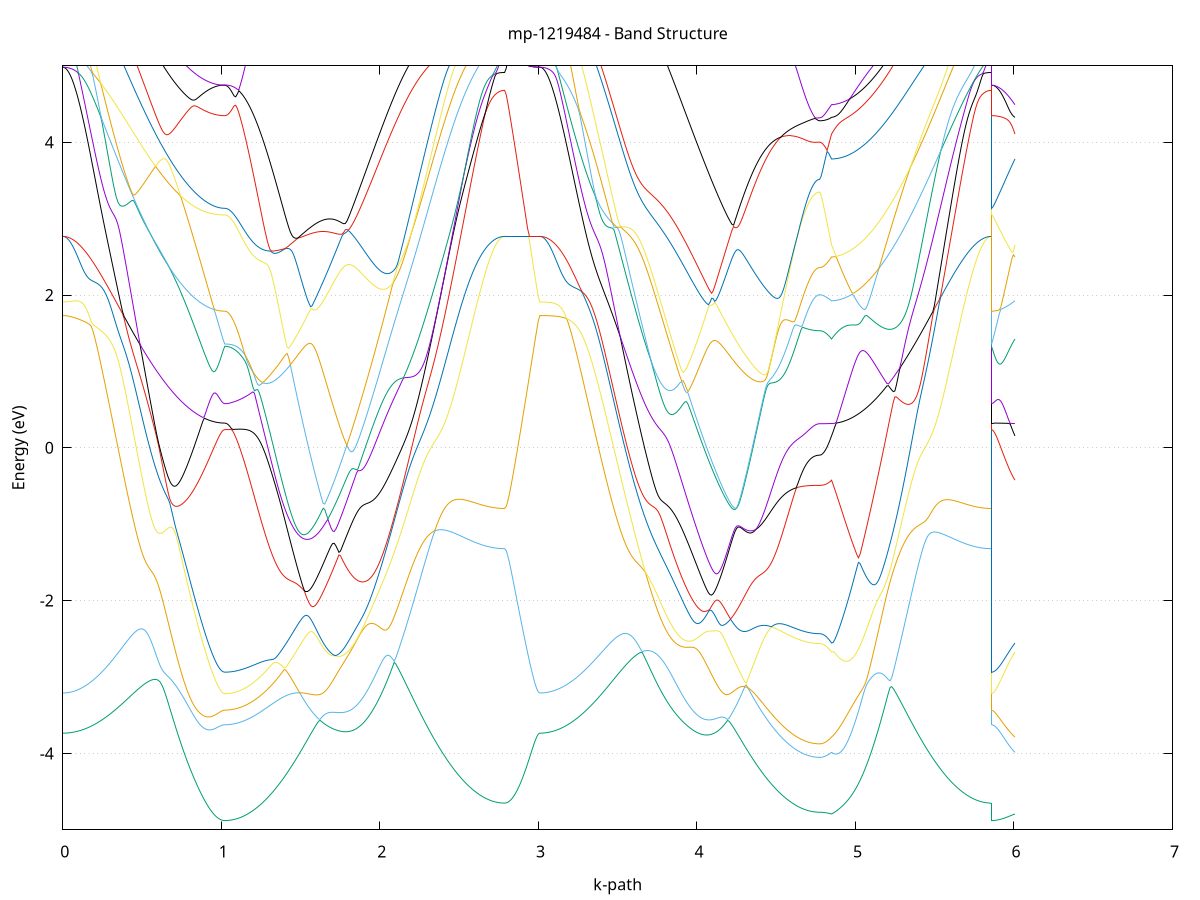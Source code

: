 set title 'mp-1219484 - Band Structure'
set xlabel 'k-path'
set ylabel 'Energy (eV)'
set grid y
set yrange [-5:5]
set terminal png size 800,600
set output 'mp-1219484_bands_gnuplot.png'
plot '-' using 1:2 with lines notitle, '-' using 1:2 with lines notitle, '-' using 1:2 with lines notitle, '-' using 1:2 with lines notitle, '-' using 1:2 with lines notitle, '-' using 1:2 with lines notitle, '-' using 1:2 with lines notitle, '-' using 1:2 with lines notitle, '-' using 1:2 with lines notitle, '-' using 1:2 with lines notitle, '-' using 1:2 with lines notitle, '-' using 1:2 with lines notitle, '-' using 1:2 with lines notitle, '-' using 1:2 with lines notitle, '-' using 1:2 with lines notitle, '-' using 1:2 with lines notitle, '-' using 1:2 with lines notitle, '-' using 1:2 with lines notitle, '-' using 1:2 with lines notitle, '-' using 1:2 with lines notitle, '-' using 1:2 with lines notitle, '-' using 1:2 with lines notitle, '-' using 1:2 with lines notitle, '-' using 1:2 with lines notitle, '-' using 1:2 with lines notitle, '-' using 1:2 with lines notitle, '-' using 1:2 with lines notitle, '-' using 1:2 with lines notitle, '-' using 1:2 with lines notitle, '-' using 1:2 with lines notitle, '-' using 1:2 with lines notitle, '-' using 1:2 with lines notitle, '-' using 1:2 with lines notitle, '-' using 1:2 with lines notitle, '-' using 1:2 with lines notitle, '-' using 1:2 with lines notitle, '-' using 1:2 with lines notitle, '-' using 1:2 with lines notitle, '-' using 1:2 with lines notitle, '-' using 1:2 with lines notitle, '-' using 1:2 with lines notitle, '-' using 1:2 with lines notitle, '-' using 1:2 with lines notitle, '-' using 1:2 with lines notitle, '-' using 1:2 with lines notitle, '-' using 1:2 with lines notitle, '-' using 1:2 with lines notitle, '-' using 1:2 with lines notitle, '-' using 1:2 with lines notitle, '-' using 1:2 with lines notitle, '-' using 1:2 with lines notitle, '-' using 1:2 with lines notitle, '-' using 1:2 with lines notitle, '-' using 1:2 with lines notitle, '-' using 1:2 with lines notitle, '-' using 1:2 with lines notitle, '-' using 1:2 with lines notitle, '-' using 1:2 with lines notitle, '-' using 1:2 with lines notitle, '-' using 1:2 with lines notitle, '-' using 1:2 with lines notitle, '-' using 1:2 with lines notitle, '-' using 1:2 with lines notitle, '-' using 1:2 with lines notitle
0.000000 -17.586759
0.009920 -17.586659
0.019840 -17.586659
0.029760 -17.586459
0.039680 -17.586259
0.049601 -17.586059
0.059521 -17.585759
0.069441 -17.585359
0.079361 -17.584959
0.089281 -17.584459
0.099201 -17.583959
0.109121 -17.583459
0.119041 -17.582859
0.128961 -17.582259
0.138882 -17.581659
0.148802 -17.581059
0.158722 -17.580459
0.168642 -17.579859
0.178562 -17.579259
0.188482 -17.578659
0.198402 -17.578159
0.208322 -17.577659
0.218242 -17.577259
0.228163 -17.576959
0.238083 -17.576759
0.248003 -17.576659
0.257923 -17.576559
0.267843 -17.576659
0.277763 -17.576859
0.287683 -17.577159
0.297603 -17.577559
0.307523 -17.577959
0.317444 -17.578559
0.327364 -17.579159
0.337284 -17.579959
0.347204 -17.580759
0.357124 -17.581659
0.367044 -17.582659
0.376964 -17.583659
0.386884 -17.584759
0.396804 -17.585859
0.406725 -17.586959
0.416645 -17.588159
0.426565 -17.589359
0.436485 -17.590559
0.446405 -17.591759
0.456325 -17.593059
0.466245 -17.594359
0.476165 -17.595559
0.486085 -17.596859
0.496006 -17.598159
0.505926 -17.599559
0.515846 -17.600859
0.525766 -17.602159
0.535686 -17.603459
0.545606 -17.604759
0.555526 -17.606159
0.565446 -17.607459
0.575366 -17.608759
0.585287 -17.610059
0.595207 -17.611359
0.605127 -17.612659
0.615047 -17.613959
0.624967 -17.615259
0.634887 -17.616559
0.644807 -17.617759
0.654727 -17.619059
0.664647 -17.620259
0.674568 -17.621459
0.684488 -17.622659
0.694408 -17.623759
0.704328 -17.624959
0.714248 -17.626059
0.724168 -17.627159
0.734088 -17.628259
0.744008 -17.629259
0.753928 -17.630359
0.763849 -17.631359
0.773769 -17.632259
0.783689 -17.633259
0.793609 -17.634159
0.803529 -17.634959
0.813449 -17.635859
0.823369 -17.636659
0.833289 -17.637459
0.843209 -17.638159
0.853129 -17.638859
0.863050 -17.639559
0.872970 -17.640159
0.882890 -17.640759
0.892810 -17.641259
0.902730 -17.641759
0.912650 -17.642259
0.922570 -17.642759
0.932490 -17.643059
0.942410 -17.643459
0.952331 -17.643759
0.962251 -17.644059
0.972171 -17.644259
0.982091 -17.644459
0.992011 -17.644659
1.001931 -17.644759
1.011851 -17.644759
1.021771 -17.644759
1.021771 -17.644759
1.031621 -17.644759
1.041470 -17.644559
1.051320 -17.644159
1.061169 -17.643759
1.071018 -17.643159
1.080868 -17.642359
1.090717 -17.641459
1.100567 -17.640459
1.110416 -17.639359
1.120265 -17.638159
1.130115 -17.636759
1.139964 -17.635259
1.149814 -17.633659
1.159663 -17.631859
1.169512 -17.630059
1.179362 -17.628059
1.189211 -17.626059
1.199061 -17.623859
1.208910 -17.621659
1.218759 -17.619259
1.228609 -17.616859
1.238458 -17.614359
1.248308 -17.611859
1.258157 -17.609259
1.268006 -17.606559
1.277856 -17.603859
1.287705 -17.601159
1.297555 -17.598459
1.307404 -17.595659
1.317253 -17.592959
1.327103 -17.590259
1.336952 -17.587659
1.346802 -17.585059
1.356651 -17.582559
1.366500 -17.580159
1.376350 -17.577859
1.386199 -17.575559
1.396049 -17.573459
1.405898 -17.571459
1.415747 -17.569559
1.425597 -17.567659
1.435446 -17.565959
1.445296 -17.564259
1.455145 -17.562759
1.464994 -17.561159
1.474844 -17.559759
1.484693 -17.558359
1.494543 -17.556959
1.504392 -17.555659
1.514241 -17.554359
1.524091 -17.553059
1.533940 -17.551859
1.543790 -17.550759
1.553639 -17.549559
1.563488 -17.548459
1.573338 -17.547359
1.583187 -17.546359
1.593037 -17.545359
1.602886 -17.545859
1.612735 -17.546659
1.622585 -17.547559
1.622585 -17.547559
1.632536 -17.548359
1.642487 -17.549259
1.652438 -17.550059
1.662389 -17.550859
1.672341 -17.551559
1.682292 -17.552259
1.692243 -17.552959
1.702194 -17.553659
1.712145 -17.554259
1.722096 -17.554759
1.732047 -17.555259
1.741999 -17.555759
1.751950 -17.556159
1.761901 -17.556559
1.771852 -17.556959
1.781803 -17.557159
1.791754 -17.557459
1.801706 -17.557659
1.811657 -17.557759
1.821608 -17.557859
1.831559 -17.557959
1.841510 -17.557959
1.851461 -17.557959
1.861412 -17.557859
1.871364 -17.557759
1.881315 -17.557559
1.891266 -17.557459
1.901217 -17.557159
1.911168 -17.556959
1.921119 -17.556659
1.931071 -17.556359
1.941022 -17.556159
1.950973 -17.555859
1.960924 -17.555559
1.970875 -17.555259
1.980826 -17.555059
1.990777 -17.555659
2.000729 -17.556159
2.010680 -17.556659
2.020631 -17.557259
2.030582 -17.557759
2.040533 -17.558159
2.050484 -17.558659
2.060436 -17.559159
2.070387 -17.559559
2.080338 -17.559959
2.090289 -17.560359
2.100240 -17.560759
2.110191 -17.561059
2.120142 -17.561359
2.130094 -17.561659
2.140045 -17.561959
2.149996 -17.562159
2.159947 -17.562359
2.169898 -17.562559
2.179849 -17.562759
2.189801 -17.562859
2.199752 -17.562959
2.209703 -17.562959
2.219654 -17.563059
2.229605 -17.563059
2.239556 -17.562959
2.249507 -17.562959
2.259459 -17.562859
2.269410 -17.562759
2.279361 -17.562659
2.289312 -17.562459
2.299263 -17.562359
2.309214 -17.562159
2.319166 -17.561959
2.329117 -17.561659
2.339068 -17.561459
2.349019 -17.561159
2.358970 -17.561059
2.368921 -17.561359
2.378872 -17.561759
2.388824 -17.562259
2.398775 -17.562859
2.408726 -17.563559
2.418677 -17.564259
2.428628 -17.564959
2.438579 -17.565759
2.448531 -17.566559
2.458482 -17.567359
2.468433 -17.568159
2.478384 -17.568959
2.488335 -17.569759
2.498286 -17.570559
2.508237 -17.571459
2.518189 -17.572259
2.528140 -17.573059
2.538091 -17.573859
2.548042 -17.574659
2.557993 -17.575359
2.567944 -17.576159
2.577896 -17.576959
2.587847 -17.577659
2.597798 -17.578459
2.607749 -17.579159
2.617700 -17.579859
2.627651 -17.580559
2.637603 -17.581259
2.647554 -17.581859
2.657505 -17.582459
2.667456 -17.583059
2.677407 -17.583559
2.687358 -17.584059
2.697309 -17.584559
2.707261 -17.584959
2.717212 -17.585359
2.727163 -17.585759
2.737114 -17.586059
2.747065 -17.586259
2.757016 -17.586459
2.766968 -17.586559
2.776919 -17.586659
2.786870 -17.586659
2.786870 -17.586659
2.796537 -17.586659
2.806203 -17.586659
2.815870 -17.586659
2.825537 -17.586659
2.835204 -17.586659
2.844871 -17.586659
2.854538 -17.586659
2.864204 -17.586659
2.873871 -17.586659
2.883538 -17.586759
2.893205 -17.586759
2.902872 -17.586759
2.912539 -17.586759
2.922205 -17.586759
2.931872 -17.586759
2.941539 -17.586759
2.951206 -17.586759
2.960873 -17.586759
2.970540 -17.586759
2.980206 -17.586759
2.989873 -17.586759
2.999540 -17.586759
3.009207 -17.586759
3.009207 -17.586759
3.019148 -17.586659
3.029089 -17.586659
3.039029 -17.586459
3.048970 -17.586259
3.058911 -17.586059
3.068852 -17.585659
3.078793 -17.585359
3.088733 -17.584959
3.098674 -17.584459
3.108615 -17.583959
3.118556 -17.583359
3.128497 -17.582759
3.138437 -17.582159
3.148378 -17.581559
3.158319 -17.580859
3.168260 -17.580059
3.178201 -17.579359
3.188141 -17.578559
3.198082 -17.577759
3.208023 -17.576959
3.217964 -17.576059
3.227905 -17.575259
3.237845 -17.574359
3.247786 -17.573459
3.257727 -17.572559
3.267668 -17.571659
3.277609 -17.570759
3.287549 -17.569859
3.297490 -17.568959
3.307431 -17.568059
3.317372 -17.567159
3.327313 -17.566259
3.337253 -17.565359
3.347194 -17.564559
3.357135 -17.563759
3.367076 -17.563059
3.377017 -17.562559
3.386958 -17.562159
3.396898 -17.561959
3.406839 -17.561859
3.416780 -17.561959
3.426721 -17.562059
3.436662 -17.562159
3.446602 -17.562359
3.456543 -17.562559
3.466484 -17.562759
3.476425 -17.562959
3.486366 -17.563159
3.496306 -17.563359
3.506247 -17.563559
3.516188 -17.563759
3.526129 -17.563859
3.536070 -17.563959
3.546010 -17.564059
3.555951 -17.564159
3.565892 -17.564159
3.575833 -17.564159
3.585774 -17.564159
3.595714 -17.564159
3.605655 -17.564059
3.615596 -17.564059
3.625537 -17.563959
3.635478 -17.563759
3.645419 -17.563659
3.655359 -17.563459
3.665300 -17.563259
3.675241 -17.562959
3.685182 -17.562759
3.695123 -17.562459
3.705063 -17.562159
3.715004 -17.561759
3.724945 -17.561459
3.734886 -17.561059
3.744827 -17.560659
3.754767 -17.560259
3.764708 -17.559859
3.774649 -17.559459
3.784590 -17.558959
3.794531 -17.558459
3.804471 -17.558059
3.814412 -17.557559
3.824353 -17.557059
3.834294 -17.556459
3.844235 -17.555959
3.854175 -17.555359
3.864116 -17.554859
3.874057 -17.554259
3.883998 -17.554559
3.893939 -17.554759
3.903879 -17.554959
3.913820 -17.555159
3.923761 -17.555359
3.933702 -17.555459
3.943643 -17.555459
3.953583 -17.555559
3.963524 -17.555559
3.973465 -17.555459
3.983406 -17.555359
3.993347 -17.555259
4.003288 -17.555059
4.013228 -17.554759
4.023169 -17.554459
4.033110 -17.554159
4.043051 -17.553759
4.052992 -17.553359
4.062932 -17.552859
4.072873 -17.552359
4.082814 -17.551759
4.092755 -17.551159
4.102696 -17.550559
4.112636 -17.549859
4.122577 -17.549159
4.132518 -17.548359
4.142459 -17.547559
4.152400 -17.546759
4.162340 -17.545859
4.172281 -17.545259
4.182222 -17.546159
4.192163 -17.547059
4.192163 -17.547059
4.202030 -17.547959
4.211896 -17.548859
4.221763 -17.549859
4.231630 -17.550859
4.241497 -17.551859
4.251364 -17.552959
4.261231 -17.553959
4.271097 -17.555159
4.280964 -17.556259
4.290831 -17.557459
4.300698 -17.558759
4.310565 -17.560059
4.320432 -17.561359
4.330298 -17.562759
4.340165 -17.564159
4.350032 -17.565659
4.359899 -17.567259
4.369766 -17.568859
4.379632 -17.570659
4.389499 -17.572459
4.399366 -17.574359
4.409233 -17.576459
4.419100 -17.578559
4.428967 -17.580759
4.438833 -17.583159
4.448700 -17.585559
4.458567 -17.588059
4.468434 -17.590659
4.478301 -17.593259
4.488167 -17.595959
4.498034 -17.598559
4.507901 -17.601359
4.517768 -17.603959
4.527635 -17.606659
4.537502 -17.609359
4.547368 -17.611859
4.557235 -17.614459
4.567102 -17.616959
4.576969 -17.619359
4.586836 -17.621659
4.596703 -17.623959
4.606569 -17.626059
4.616436 -17.628159
4.626303 -17.630059
4.636170 -17.631959
4.646037 -17.633659
4.655903 -17.635259
4.665770 -17.636759
4.675637 -17.638159
4.685504 -17.639459
4.695371 -17.640559
4.705238 -17.641559
4.715104 -17.642459
4.724971 -17.643159
4.734838 -17.643759
4.744705 -17.644259
4.754572 -17.644559
4.764439 -17.644759
4.774305 -17.644859
4.774305 -17.644859
4.783667 -17.644859
4.793028 -17.644859
4.802390 -17.644859
4.811751 -17.644859
4.821113 -17.644859
4.830474 -17.644859
4.839836 -17.644859
4.849198 -17.644859
4.849198 -17.644859
4.859181 -17.644759
4.869164 -17.644659
4.879147 -17.644459
4.889130 -17.644259
4.899113 -17.644059
4.909097 -17.643759
4.919080 -17.643459
4.929063 -17.643059
4.939046 -17.642659
4.949029 -17.642259
4.959012 -17.641759
4.968996 -17.641159
4.978979 -17.640659
4.988962 -17.639959
4.998945 -17.639359
5.008928 -17.638659
5.018911 -17.637959
5.028895 -17.637159
5.038878 -17.636359
5.048861 -17.635559
5.058844 -17.634659
5.068827 -17.633759
5.078811 -17.632759
5.088794 -17.631859
5.098777 -17.630859
5.108760 -17.629759
5.118743 -17.628759
5.128726 -17.627659
5.138710 -17.626559
5.148693 -17.625359
5.158676 -17.624259
5.168659 -17.623059
5.178642 -17.621859
5.188625 -17.620659
5.198609 -17.619359
5.208592 -17.618159
5.218575 -17.616859
5.228558 -17.615559
5.238541 -17.614259
5.248524 -17.612959
5.258508 -17.611659
5.268491 -17.610359
5.278474 -17.609059
5.288457 -17.607659
5.298440 -17.606359
5.308423 -17.605059
5.318407 -17.603759
5.328390 -17.602359
5.338373 -17.601059
5.348356 -17.599759
5.358339 -17.598459
5.368323 -17.597259
5.378306 -17.595959
5.388289 -17.594759
5.398272 -17.593559
5.408255 -17.592359
5.418238 -17.591159
5.428222 -17.590059
5.438205 -17.588959
5.448188 -17.587859
5.458171 -17.586759
5.468154 -17.585759
5.478137 -17.584859
5.488121 -17.583859
5.498104 -17.582959
5.508087 -17.582159
5.518070 -17.581359
5.528053 -17.580659
5.538036 -17.580059
5.548020 -17.579459
5.558003 -17.578959
5.567986 -17.578559
5.577969 -17.578159
5.587952 -17.577959
5.597936 -17.577759
5.607919 -17.577759
5.617902 -17.577759
5.627885 -17.577959
5.637868 -17.578159
5.647851 -17.578459
5.657835 -17.578859
5.667818 -17.579259
5.677801 -17.579759
5.687784 -17.580259
5.697767 -17.580859
5.707750 -17.581359
5.717734 -17.581959
5.727717 -17.582559
5.737700 -17.583059
5.747683 -17.583559
5.757666 -17.584059
5.767649 -17.584559
5.777633 -17.584959
5.787616 -17.585359
5.797599 -17.585759
5.807582 -17.586059
5.817565 -17.586259
5.827548 -17.586459
5.837532 -17.586559
5.847515 -17.586659
5.857498 -17.586659
5.857498 -17.644759
5.867406 -17.644759
5.877314 -17.644759
5.887221 -17.644759
5.897129 -17.644759
5.907037 -17.644759
5.916944 -17.644859
5.926852 -17.644859
5.936760 -17.644859
5.946668 -17.644859
5.956575 -17.644859
5.966483 -17.644859
5.976391 -17.644859
5.986299 -17.644859
5.996206 -17.644859
6.006114 -17.644859
e
0.000000 -17.581859
0.009920 -17.581859
0.019840 -17.581759
0.029760 -17.581659
0.039680 -17.581459
0.049601 -17.581159
0.059521 -17.580859
0.069441 -17.580559
0.079361 -17.580159
0.089281 -17.579759
0.099201 -17.579359
0.109121 -17.578859
0.119041 -17.578359
0.128961 -17.577859
0.138882 -17.577359
0.148802 -17.576859
0.158722 -17.576359
0.168642 -17.575859
0.178562 -17.575359
0.188482 -17.574959
0.198402 -17.574659
0.208322 -17.574459
0.218242 -17.574259
0.228163 -17.574259
0.238083 -17.574259
0.248003 -17.574359
0.257923 -17.574559
0.267843 -17.574959
0.277763 -17.575359
0.287683 -17.575859
0.297603 -17.576459
0.307523 -17.577059
0.317444 -17.577759
0.327364 -17.578559
0.337284 -17.579359
0.347204 -17.580159
0.357124 -17.580959
0.367044 -17.581859
0.376964 -17.582759
0.386884 -17.583659
0.396804 -17.584659
0.406725 -17.585659
0.416645 -17.586659
0.426565 -17.587759
0.436485 -17.588759
0.446405 -17.589859
0.456325 -17.590959
0.466245 -17.592059
0.476165 -17.593259
0.486085 -17.594359
0.496006 -17.595559
0.505926 -17.596759
0.515846 -17.597859
0.525766 -17.599059
0.535686 -17.600259
0.545606 -17.601459
0.555526 -17.602659
0.565446 -17.603759
0.575366 -17.604959
0.585287 -17.606159
0.595207 -17.607259
0.605127 -17.608459
0.615047 -17.609559
0.624967 -17.610759
0.634887 -17.611859
0.644807 -17.612959
0.654727 -17.614059
0.664647 -17.615159
0.674568 -17.616259
0.684488 -17.617359
0.694408 -17.618359
0.704328 -17.619359
0.714248 -17.620359
0.724168 -17.621359
0.734088 -17.622359
0.744008 -17.623259
0.753928 -17.624159
0.763849 -17.625059
0.773769 -17.625859
0.783689 -17.626759
0.793609 -17.627559
0.803529 -17.628259
0.813449 -17.629059
0.823369 -17.629759
0.833289 -17.630459
0.843209 -17.631059
0.853129 -17.631759
0.863050 -17.632359
0.872970 -17.632859
0.882890 -17.633359
0.892810 -17.633859
0.902730 -17.634359
0.912650 -17.634759
0.922570 -17.635159
0.932490 -17.635559
0.942410 -17.635859
0.952331 -17.636059
0.962251 -17.636359
0.972171 -17.636559
0.982091 -17.636759
0.992011 -17.636859
1.001931 -17.636959
1.011851 -17.636959
1.021771 -17.637059
1.021771 -17.637059
1.031621 -17.636959
1.041470 -17.636759
1.051320 -17.636359
1.061169 -17.635859
1.071018 -17.635259
1.080868 -17.634459
1.090717 -17.633559
1.100567 -17.632559
1.110416 -17.631359
1.120265 -17.630059
1.130115 -17.628559
1.139964 -17.626959
1.149814 -17.625259
1.159663 -17.623459
1.169512 -17.621459
1.179362 -17.619359
1.189211 -17.617159
1.199061 -17.614859
1.208910 -17.612459
1.218759 -17.609859
1.228609 -17.607259
1.238458 -17.604559
1.248308 -17.601659
1.258157 -17.598759
1.268006 -17.595759
1.277856 -17.592659
1.287705 -17.589559
1.297555 -17.586359
1.307404 -17.583059
1.317253 -17.579859
1.327103 -17.576459
1.336952 -17.573159
1.346802 -17.569859
1.356651 -17.566659
1.366500 -17.563559
1.376350 -17.560559
1.386199 -17.557659
1.396049 -17.555159
1.405898 -17.552859
1.415747 -17.550859
1.425597 -17.549059
1.435446 -17.547459
1.445296 -17.546159
1.455145 -17.544959
1.464994 -17.543859
1.474844 -17.542959
1.484693 -17.542159
1.494543 -17.541459
1.504392 -17.540959
1.514241 -17.540759
1.524091 -17.540659
1.533940 -17.540859
1.543790 -17.541259
1.553639 -17.541859
1.563488 -17.542559
1.573338 -17.543259
1.583187 -17.544059
1.593037 -17.544959
1.602886 -17.544359
1.612735 -17.543459
1.622585 -17.542559
1.622585 -17.542559
1.632536 -17.541659
1.642487 -17.540859
1.652438 -17.539959
1.662389 -17.539259
1.672341 -17.538459
1.682292 -17.537859
1.692243 -17.537259
1.702194 -17.536759
1.712145 -17.536459
1.722096 -17.536459
1.732047 -17.536959
1.741999 -17.537659
1.751950 -17.538459
1.761901 -17.539359
1.771852 -17.540259
1.781803 -17.541159
1.791754 -17.541959
1.801706 -17.542859
1.811657 -17.543659
1.821608 -17.544459
1.831559 -17.545259
1.841510 -17.546059
1.851461 -17.546759
1.861412 -17.547559
1.871364 -17.548259
1.881315 -17.548959
1.891266 -17.549659
1.901217 -17.550259
1.911168 -17.550959
1.921119 -17.551559
1.931071 -17.552159
1.941022 -17.552759
1.950973 -17.553359
1.960924 -17.553959
1.970875 -17.554559
1.980826 -17.555059
1.990777 -17.554859
2.000729 -17.554659
2.010680 -17.554659
2.020631 -17.554559
2.030582 -17.554659
2.040533 -17.554759
2.050484 -17.554959
2.060436 -17.555259
2.070387 -17.555559
2.080338 -17.555859
2.090289 -17.556259
2.100240 -17.556659
2.110191 -17.556959
2.120142 -17.557359
2.130094 -17.557759
2.140045 -17.558059
2.149996 -17.558459
2.159947 -17.558759
2.169898 -17.559059
2.179849 -17.559259
2.189801 -17.559559
2.199752 -17.559759
2.209703 -17.559959
2.219654 -17.560159
2.229605 -17.560259
2.239556 -17.560359
2.249507 -17.560459
2.259459 -17.560559
2.269410 -17.560659
2.279361 -17.560659
2.289312 -17.560659
2.299263 -17.560659
2.309214 -17.560659
2.319166 -17.560659
2.329117 -17.560759
2.339068 -17.560759
2.349019 -17.560959
2.358970 -17.560959
2.368921 -17.560659
2.378872 -17.560459
2.388824 -17.560159
2.398775 -17.559959
2.408726 -17.559759
2.418677 -17.559759
2.428628 -17.559859
2.438579 -17.560159
2.448531 -17.560659
2.458482 -17.561359
2.468433 -17.562159
2.478384 -17.562959
2.488335 -17.563759
2.498286 -17.564659
2.508237 -17.565559
2.518189 -17.566359
2.528140 -17.567259
2.538091 -17.568159
2.548042 -17.568959
2.557993 -17.569859
2.567944 -17.570659
2.577896 -17.571459
2.587847 -17.572259
2.597798 -17.573059
2.607749 -17.573859
2.617700 -17.574659
2.627651 -17.575359
2.637603 -17.576059
2.647554 -17.576759
2.657505 -17.577359
2.667456 -17.577959
2.677407 -17.578559
2.687358 -17.579159
2.697309 -17.579659
2.707261 -17.580059
2.717212 -17.580459
2.727163 -17.580859
2.737114 -17.581159
2.747065 -17.581459
2.757016 -17.581659
2.766968 -17.581759
2.776919 -17.581859
2.786870 -17.581859
2.786870 -17.581859
2.796537 -17.581859
2.806203 -17.581859
2.815870 -17.581859
2.825537 -17.581859
2.835204 -17.581859
2.844871 -17.581859
2.854538 -17.581859
2.864204 -17.581859
2.873871 -17.581859
2.883538 -17.581859
2.893205 -17.581859
2.902872 -17.581859
2.912539 -17.581859
2.922205 -17.581859
2.931872 -17.581859
2.941539 -17.581859
2.951206 -17.581859
2.960873 -17.581859
2.970540 -17.581859
2.980206 -17.581859
2.989873 -17.581859
2.999540 -17.581859
3.009207 -17.581859
3.009207 -17.581859
3.019148 -17.581859
3.029089 -17.581759
3.039029 -17.581659
3.048970 -17.581459
3.058911 -17.581159
3.068852 -17.580859
3.078793 -17.580559
3.088733 -17.580159
3.098674 -17.579759
3.108615 -17.579259
3.118556 -17.578759
3.128497 -17.578259
3.138437 -17.577659
3.148378 -17.577059
3.158319 -17.576459
3.168260 -17.575859
3.178201 -17.575159
3.188141 -17.574559
3.198082 -17.573859
3.208023 -17.573159
3.217964 -17.572459
3.227905 -17.571659
3.237845 -17.570959
3.247786 -17.570259
3.257727 -17.569459
3.267668 -17.568759
3.277609 -17.567959
3.287549 -17.567259
3.297490 -17.566459
3.307431 -17.565659
3.317372 -17.564959
3.327313 -17.564159
3.337253 -17.563459
3.347194 -17.562759
3.357135 -17.562059
3.367076 -17.561359
3.377017 -17.560759
3.386958 -17.560259
3.396898 -17.559859
3.406839 -17.559659
3.416780 -17.559459
3.426721 -17.559459
3.436662 -17.559459
3.446602 -17.559459
3.456543 -17.559559
3.466484 -17.559659
3.476425 -17.559659
3.486366 -17.559759
3.496306 -17.559859
3.506247 -17.559859
3.516188 -17.559859
3.526129 -17.559859
3.536070 -17.559859
3.546010 -17.559759
3.555951 -17.559659
3.565892 -17.559559
3.575833 -17.559359
3.585774 -17.559259
3.595714 -17.559059
3.605655 -17.558759
3.615596 -17.558559
3.625537 -17.558259
3.635478 -17.557959
3.645419 -17.557559
3.655359 -17.557259
3.665300 -17.556859
3.675241 -17.556459
3.685182 -17.556059
3.695123 -17.555559
3.705063 -17.555159
3.715004 -17.554759
3.724945 -17.554259
3.734886 -17.553859
3.744827 -17.553559
3.754767 -17.553259
3.764708 -17.552959
3.774649 -17.552859
3.784590 -17.552759
3.794531 -17.552759
3.804471 -17.552759
3.814412 -17.552859
3.824353 -17.553059
3.834294 -17.553259
3.844235 -17.553559
3.854175 -17.553759
3.864116 -17.554059
3.874057 -17.554259
3.883998 -17.553659
3.893939 -17.553059
3.903879 -17.552459
3.913820 -17.551759
3.923761 -17.551059
3.933702 -17.550359
3.943643 -17.549659
3.953583 -17.548959
3.963524 -17.548159
3.973465 -17.547359
3.983406 -17.546559
3.993347 -17.545759
4.003288 -17.544959
4.013228 -17.544159
4.023169 -17.543259
4.033110 -17.542459
4.043051 -17.541759
4.052992 -17.541059
4.062932 -17.540559
4.072873 -17.540159
4.082814 -17.540059
4.092755 -17.540259
4.102696 -17.540659
4.112636 -17.541059
4.122577 -17.541659
4.132518 -17.542259
4.142459 -17.542959
4.152400 -17.543759
4.162340 -17.544459
4.172281 -17.544959
4.182222 -17.544059
4.192163 -17.543059
4.192163 -17.543059
4.202030 -17.542159
4.211896 -17.541259
4.221763 -17.540259
4.231630 -17.539459
4.241497 -17.538559
4.251364 -17.537859
4.261231 -17.537359
4.271097 -17.537059
4.280964 -17.537059
4.290831 -17.537459
4.300698 -17.538059
4.310565 -17.538859
4.320432 -17.539859
4.330298 -17.540959
4.340165 -17.542159
4.350032 -17.543459
4.359899 -17.545059
4.369766 -17.546759
4.379632 -17.548759
4.389499 -17.551059
4.399366 -17.553659
4.409233 -17.556459
4.419100 -17.559459
4.428967 -17.562559
4.438833 -17.565859
4.448700 -17.569159
4.458567 -17.572559
4.468434 -17.575959
4.478301 -17.579259
4.488167 -17.582659
4.498034 -17.585959
4.507901 -17.589159
4.517768 -17.592359
4.527635 -17.595459
4.537502 -17.598459
4.547368 -17.601459
4.557235 -17.604259
4.567102 -17.607059
4.576969 -17.609659
4.586836 -17.612259
4.596703 -17.614659
4.606569 -17.617059
4.616436 -17.619259
4.626303 -17.621359
4.636170 -17.623259
4.646037 -17.625159
4.655903 -17.626859
4.665770 -17.628459
4.675637 -17.629959
4.685504 -17.631259
4.695371 -17.632459
4.705238 -17.633459
4.715104 -17.634359
4.724971 -17.635159
4.734838 -17.635859
4.744705 -17.636359
4.754572 -17.636659
4.764439 -17.636859
4.774305 -17.636959
4.774305 -17.636959
4.783667 -17.636959
4.793028 -17.636959
4.802390 -17.636959
4.811751 -17.636959
4.821113 -17.636959
4.830474 -17.636959
4.839836 -17.636959
4.849198 -17.636959
4.849198 -17.636959
4.859181 -17.636859
4.869164 -17.636759
4.879147 -17.636659
4.889130 -17.636459
4.899113 -17.636259
4.909097 -17.635959
4.919080 -17.635759
4.929063 -17.635359
4.939046 -17.635059
4.949029 -17.634659
4.959012 -17.634259
4.968996 -17.633759
4.978979 -17.633259
4.988962 -17.632759
4.998945 -17.632159
5.008928 -17.631559
5.018911 -17.630959
5.028895 -17.630359
5.038878 -17.629659
5.048861 -17.628859
5.058844 -17.628159
5.068827 -17.627359
5.078811 -17.626559
5.088794 -17.625759
5.098777 -17.624859
5.108760 -17.623959
5.118743 -17.623059
5.128726 -17.622159
5.138710 -17.621159
5.148693 -17.620259
5.158676 -17.619259
5.168659 -17.618259
5.178642 -17.617159
5.188625 -17.616159
5.198609 -17.615059
5.208592 -17.613959
5.218575 -17.612859
5.228558 -17.611759
5.238541 -17.610559
5.248524 -17.609459
5.258508 -17.608259
5.268491 -17.607059
5.278474 -17.605959
5.288457 -17.604759
5.298440 -17.603559
5.308423 -17.602359
5.318407 -17.601159
5.328390 -17.599959
5.338373 -17.598759
5.348356 -17.597459
5.358339 -17.596259
5.368323 -17.595059
5.378306 -17.593859
5.388289 -17.592659
5.398272 -17.591459
5.408255 -17.590259
5.418238 -17.589059
5.428222 -17.587859
5.438205 -17.586759
5.448188 -17.585559
5.458171 -17.584459
5.468154 -17.583359
5.478137 -17.582259
5.488121 -17.581259
5.498104 -17.580259
5.508087 -17.579359
5.518070 -17.578359
5.528053 -17.577559
5.538036 -17.576759
5.548020 -17.575959
5.558003 -17.575359
5.567986 -17.574759
5.577969 -17.574259
5.587952 -17.573859
5.597936 -17.573559
5.607919 -17.573259
5.617902 -17.573159
5.627885 -17.573259
5.637868 -17.573359
5.647851 -17.573559
5.657835 -17.573859
5.667818 -17.574259
5.677801 -17.574659
5.687784 -17.575159
5.697767 -17.575759
5.707750 -17.576359
5.717734 -17.576859
5.727717 -17.577459
5.737700 -17.578059
5.747683 -17.578559
5.757666 -17.579159
5.767649 -17.579659
5.777633 -17.580059
5.787616 -17.580459
5.797599 -17.580859
5.807582 -17.581159
5.817565 -17.581359
5.827548 -17.581659
5.837532 -17.581759
5.847515 -17.581859
5.857498 -17.581859
5.857498 -17.637059
5.867406 -17.637059
5.877314 -17.637059
5.887221 -17.637059
5.897129 -17.637059
5.907037 -17.637059
5.916944 -17.636959
5.926852 -17.636959
5.936760 -17.636959
5.946668 -17.636959
5.956575 -17.636959
5.966483 -17.636959
5.976391 -17.636959
5.986299 -17.636959
5.996206 -17.636959
6.006114 -17.636959
e
0.000000 -17.547659
0.009920 -17.547659
0.019840 -17.547659
0.029760 -17.547759
0.039680 -17.547759
0.049601 -17.547859
0.059521 -17.547959
0.069441 -17.548059
0.079361 -17.548259
0.089281 -17.548359
0.099201 -17.548459
0.109121 -17.548659
0.119041 -17.548759
0.128961 -17.548859
0.138882 -17.548959
0.148802 -17.549059
0.158722 -17.549159
0.168642 -17.549159
0.178562 -17.549159
0.188482 -17.549059
0.198402 -17.548959
0.208322 -17.548759
0.218242 -17.548359
0.228163 -17.547959
0.238083 -17.547459
0.248003 -17.546759
0.257923 -17.546059
0.267843 -17.545159
0.277763 -17.544159
0.287683 -17.543059
0.297603 -17.541859
0.307523 -17.540559
0.317444 -17.539259
0.327364 -17.537759
0.337284 -17.536359
0.347204 -17.534859
0.357124 -17.533359
0.367044 -17.531959
0.376964 -17.530559
0.386884 -17.529259
0.396804 -17.528059
0.406725 -17.526959
0.416645 -17.526059
0.426565 -17.525459
0.436485 -17.525159
0.446405 -17.525159
0.456325 -17.525559
0.466245 -17.526159
0.476165 -17.526959
0.486085 -17.527859
0.496006 -17.528959
0.505926 -17.530159
0.515846 -17.531359
0.525766 -17.532659
0.535686 -17.533959
0.545606 -17.535359
0.555526 -17.536659
0.565446 -17.538059
0.575366 -17.539359
0.585287 -17.540759
0.595207 -17.542159
0.605127 -17.543459
0.615047 -17.544859
0.624967 -17.546159
0.634887 -17.547459
0.644807 -17.548859
0.654727 -17.550159
0.664647 -17.551359
0.674568 -17.552659
0.684488 -17.553959
0.694408 -17.555159
0.704328 -17.556359
0.714248 -17.557559
0.724168 -17.558759
0.734088 -17.559859
0.744008 -17.560959
0.753928 -17.562059
0.763849 -17.563159
0.773769 -17.564159
0.783689 -17.565159
0.793609 -17.566159
0.803529 -17.567159
0.813449 -17.568059
0.823369 -17.568959
0.833289 -17.569759
0.843209 -17.570559
0.853129 -17.571359
0.863050 -17.572059
0.872970 -17.572759
0.882890 -17.573359
0.892810 -17.574059
0.902730 -17.574559
0.912650 -17.575159
0.922570 -17.575559
0.932490 -17.576059
0.942410 -17.576459
0.952331 -17.576759
0.962251 -17.577059
0.972171 -17.577359
0.982091 -17.577559
0.992011 -17.577759
1.001931 -17.577859
1.011851 -17.577959
1.021771 -17.577959
1.021771 -17.577959
1.031621 -17.577959
1.041470 -17.577859
1.051320 -17.577659
1.061169 -17.577459
1.071018 -17.577259
1.080868 -17.576959
1.090717 -17.576659
1.100567 -17.576259
1.110416 -17.575759
1.120265 -17.575259
1.130115 -17.574759
1.139964 -17.574159
1.149814 -17.573559
1.159663 -17.572859
1.169512 -17.572159
1.179362 -17.571459
1.189211 -17.570659
1.199061 -17.569859
1.208910 -17.568959
1.218759 -17.568059
1.228609 -17.567059
1.238458 -17.566059
1.248308 -17.564959
1.258157 -17.563859
1.268006 -17.562759
1.277856 -17.561459
1.287705 -17.560159
1.297555 -17.558759
1.307404 -17.557359
1.317253 -17.555759
1.327103 -17.554159
1.336952 -17.552359
1.346802 -17.550559
1.356651 -17.548559
1.366500 -17.546559
1.376350 -17.544359
1.386199 -17.542159
1.396049 -17.539859
1.405898 -17.537459
1.415747 -17.535159
1.425597 -17.532859
1.435446 -17.530759
1.445296 -17.528759
1.455145 -17.526959
1.464994 -17.526159
1.474844 -17.526659
1.484693 -17.527359
1.494543 -17.527959
1.504392 -17.528459
1.514241 -17.528859
1.524091 -17.528959
1.533940 -17.528859
1.543790 -17.528659
1.553639 -17.528159
1.563488 -17.527559
1.573338 -17.526959
1.583187 -17.526159
1.593037 -17.525359
1.602886 -17.524459
1.612735 -17.523659
1.622585 -17.524159
1.622585 -17.524159
1.632536 -17.525059
1.642487 -17.526159
1.652438 -17.527159
1.662389 -17.528159
1.672341 -17.529259
1.682292 -17.530259
1.692243 -17.531259
1.702194 -17.532059
1.712145 -17.532759
1.722096 -17.533159
1.732047 -17.533059
1.741999 -17.532759
1.751950 -17.532259
1.761901 -17.531759
1.771852 -17.531159
1.781803 -17.530659
1.791754 -17.530059
1.801706 -17.529559
1.811657 -17.528959
1.821608 -17.528459
1.831559 -17.527859
1.841510 -17.527359
1.851461 -17.526959
1.861412 -17.526459
1.871364 -17.526159
1.881315 -17.525859
1.891266 -17.525659
1.901217 -17.525659
1.911168 -17.525759
1.921119 -17.526459
1.931071 -17.527759
1.941022 -17.528959
1.950973 -17.530159
1.960924 -17.531159
1.970875 -17.532059
1.980826 -17.532859
1.990777 -17.533559
2.000729 -17.534059
2.010680 -17.534359
2.020631 -17.534659
2.030582 -17.534659
2.040533 -17.534659
2.050484 -17.534559
2.060436 -17.534359
2.070387 -17.534259
2.080338 -17.534259
2.090289 -17.534459
2.100240 -17.534759
2.110191 -17.535359
2.120142 -17.536059
2.130094 -17.536859
2.140045 -17.537759
2.149996 -17.538559
2.159947 -17.539459
2.169898 -17.540359
2.179849 -17.541259
2.189801 -17.542159
2.199752 -17.543059
2.209703 -17.543959
2.219654 -17.544859
2.229605 -17.545759
2.239556 -17.546659
2.249507 -17.547459
2.259459 -17.548359
2.269410 -17.549259
2.279361 -17.550059
2.289312 -17.550859
2.299263 -17.551759
2.309214 -17.552559
2.319166 -17.553259
2.329117 -17.553959
2.339068 -17.554659
2.349019 -17.555259
2.358970 -17.555759
2.368921 -17.556159
2.378872 -17.556359
2.388824 -17.556559
2.398775 -17.556559
2.408726 -17.556459
2.418677 -17.556359
2.428628 -17.556159
2.438579 -17.555959
2.448531 -17.555859
2.458482 -17.555759
2.468433 -17.555559
2.478384 -17.555259
2.488335 -17.554959
2.498286 -17.554559
2.508237 -17.554159
2.518189 -17.553759
2.528140 -17.553359
2.538091 -17.553059
2.548042 -17.552659
2.557993 -17.552359
2.567944 -17.551959
2.577896 -17.551659
2.587847 -17.551359
2.597798 -17.551059
2.607749 -17.550759
2.617700 -17.550559
2.627651 -17.550259
2.637603 -17.549959
2.647554 -17.549759
2.657505 -17.549459
2.667456 -17.549259
2.677407 -17.549059
2.687358 -17.548859
2.697309 -17.548759
2.707261 -17.548559
2.717212 -17.548459
2.727163 -17.548259
2.737114 -17.548159
2.747065 -17.548059
2.757016 -17.548059
2.766968 -17.547959
2.776919 -17.547959
2.786870 -17.547959
2.786870 -17.547959
2.796537 -17.547959
2.806203 -17.547959
2.815870 -17.547959
2.825537 -17.547959
2.835204 -17.547959
2.844871 -17.547959
2.854538 -17.547859
2.864204 -17.547859
2.873871 -17.547859
2.883538 -17.547859
2.893205 -17.547859
2.902872 -17.547859
2.912539 -17.547759
2.922205 -17.547759
2.931872 -17.547759
2.941539 -17.547759
2.951206 -17.547759
2.960873 -17.547659
2.970540 -17.547659
2.980206 -17.547659
2.989873 -17.547659
2.999540 -17.547659
3.009207 -17.547659
3.009207 -17.547659
3.019148 -17.547659
3.029089 -17.547659
3.039029 -17.547759
3.048970 -17.547759
3.058911 -17.547859
3.068852 -17.547959
3.078793 -17.548159
3.088733 -17.548259
3.098674 -17.548459
3.108615 -17.548559
3.118556 -17.548759
3.128497 -17.548959
3.138437 -17.549159
3.148378 -17.549459
3.158319 -17.549759
3.168260 -17.550059
3.178201 -17.550359
3.188141 -17.550659
3.198082 -17.551059
3.208023 -17.551459
3.217964 -17.551759
3.227905 -17.552159
3.237845 -17.552559
3.247786 -17.552959
3.257727 -17.553359
3.267668 -17.553759
3.277609 -17.554159
3.287549 -17.554459
3.297490 -17.554859
3.307431 -17.555259
3.317372 -17.555559
3.327313 -17.555959
3.337253 -17.556259
3.347194 -17.556459
3.357135 -17.556659
3.367076 -17.556759
3.377017 -17.556659
3.386958 -17.556359
3.396898 -17.555959
3.406839 -17.555459
3.416780 -17.554759
3.426721 -17.554259
3.436662 -17.553559
3.446602 -17.552959
3.456543 -17.552159
3.466484 -17.551459
3.476425 -17.550659
3.486366 -17.549859
3.496306 -17.549059
3.506247 -17.548259
3.516188 -17.547459
3.526129 -17.546659
3.536070 -17.545859
3.546010 -17.545059
3.555951 -17.544259
3.565892 -17.543359
3.575833 -17.542559
3.585774 -17.541759
3.595714 -17.540959
3.605655 -17.540159
3.615596 -17.539359
3.625537 -17.538559
3.635478 -17.537759
3.645419 -17.537259
3.655359 -17.536859
3.665300 -17.536459
3.675241 -17.536159
3.685182 -17.535859
3.695123 -17.535559
3.705063 -17.535259
3.715004 -17.534959
3.724945 -17.534659
3.734886 -17.534459
3.744827 -17.534659
3.754767 -17.534759
3.764708 -17.534759
3.774649 -17.534759
3.784590 -17.534559
3.794531 -17.534159
3.804471 -17.533659
3.814412 -17.533059
3.824353 -17.532259
3.834294 -17.531359
3.844235 -17.530359
3.854175 -17.529259
3.864116 -17.527959
3.874057 -17.526759
3.883998 -17.526459
3.893939 -17.526459
3.903879 -17.526559
3.913820 -17.526859
3.923761 -17.527259
3.933702 -17.527759
3.943643 -17.528259
3.953583 -17.528759
3.963524 -17.529359
3.973465 -17.529959
3.983406 -17.530559
3.993347 -17.531159
4.003288 -17.531759
4.013228 -17.532259
4.023169 -17.532859
4.033110 -17.533359
4.043051 -17.533759
4.052992 -17.534059
4.062932 -17.534259
4.072873 -17.534159
4.082814 -17.533859
4.092755 -17.533259
4.102696 -17.532559
4.112636 -17.531659
4.122577 -17.530659
4.132518 -17.529659
4.142459 -17.528559
4.152400 -17.527559
4.162340 -17.526459
4.172281 -17.525359
4.182222 -17.524259
4.192163 -17.523559
4.192163 -17.523559
4.202030 -17.524459
4.211896 -17.525359
4.221763 -17.526259
4.231630 -17.527059
4.241497 -17.527759
4.251364 -17.528359
4.261231 -17.528759
4.271097 -17.528959
4.280964 -17.528759
4.290831 -17.528359
4.300698 -17.527759
4.310565 -17.527059
4.320432 -17.526359
4.330298 -17.526059
4.340165 -17.527659
4.350032 -17.529559
4.359899 -17.531659
4.369766 -17.533959
4.379632 -17.536259
4.389499 -17.538659
4.399366 -17.541059
4.409233 -17.543459
4.419100 -17.545759
4.428967 -17.547959
4.438833 -17.550059
4.448700 -17.552059
4.458567 -17.553959
4.468434 -17.555759
4.478301 -17.557359
4.488167 -17.558959
4.498034 -17.560459
4.507901 -17.561859
4.517768 -17.563159
4.527635 -17.564359
4.537502 -17.565559
4.547368 -17.566659
4.557235 -17.567659
4.567102 -17.568659
4.576969 -17.569559
4.586836 -17.570459
4.596703 -17.571359
4.606569 -17.572159
4.616436 -17.572959
4.626303 -17.573659
4.636170 -17.574359
4.646037 -17.574959
4.655903 -17.575559
4.665770 -17.576159
4.675637 -17.576659
4.685504 -17.577159
4.695371 -17.577559
4.705238 -17.577959
4.715104 -17.578259
4.724971 -17.578559
4.734838 -17.578759
4.744705 -17.578959
4.754572 -17.579059
4.764439 -17.579159
4.774305 -17.579259
4.774305 -17.579259
4.783667 -17.579159
4.793028 -17.579159
4.802390 -17.579159
4.811751 -17.579159
4.821113 -17.579059
4.830474 -17.579059
4.839836 -17.578959
4.849198 -17.578959
4.849198 -17.578959
4.859181 -17.578859
4.869164 -17.578759
4.879147 -17.578659
4.889130 -17.578459
4.899113 -17.578159
4.909097 -17.577859
4.919080 -17.577459
4.929063 -17.577059
4.939046 -17.576659
4.949029 -17.576059
4.959012 -17.575559
4.968996 -17.574959
4.978979 -17.574259
4.988962 -17.573559
4.998945 -17.572859
5.008928 -17.572059
5.018911 -17.571259
5.028895 -17.570359
5.038878 -17.569459
5.048861 -17.568459
5.058844 -17.567559
5.068827 -17.566459
5.078811 -17.565459
5.088794 -17.564359
5.098777 -17.563259
5.108760 -17.562059
5.118743 -17.560859
5.128726 -17.559659
5.138710 -17.558459
5.148693 -17.557159
5.158676 -17.555959
5.168659 -17.554659
5.178642 -17.553259
5.188625 -17.551959
5.198609 -17.550559
5.208592 -17.549259
5.218575 -17.547859
5.228558 -17.546459
5.238541 -17.545059
5.248524 -17.543659
5.258508 -17.542259
5.268491 -17.540759
5.278474 -17.539359
5.288457 -17.537959
5.298440 -17.536559
5.308423 -17.535159
5.318407 -17.533759
5.328390 -17.532359
5.338373 -17.531059
5.348356 -17.529759
5.358339 -17.528559
5.368323 -17.527359
5.378306 -17.526459
5.388289 -17.525759
5.398272 -17.525359
5.408255 -17.525359
5.418238 -17.525759
5.428222 -17.526459
5.438205 -17.527459
5.448188 -17.528559
5.458171 -17.529759
5.468154 -17.530959
5.478137 -17.532259
5.488121 -17.533659
5.498104 -17.534959
5.508087 -17.536359
5.518070 -17.537659
5.528053 -17.538959
5.538036 -17.540259
5.548020 -17.541459
5.558003 -17.542559
5.567986 -17.543659
5.577969 -17.544659
5.587952 -17.545559
5.597936 -17.546259
5.607919 -17.546959
5.617902 -17.547559
5.627885 -17.548059
5.637868 -17.548459
5.647851 -17.548659
5.657835 -17.548859
5.667818 -17.548959
5.677801 -17.549059
5.687784 -17.549159
5.697767 -17.549259
5.707750 -17.549259
5.717734 -17.549159
5.727717 -17.549159
5.737700 -17.549059
5.747683 -17.548859
5.757666 -17.548759
5.767649 -17.548659
5.777633 -17.548559
5.787616 -17.548359
5.797599 -17.548259
5.807582 -17.548159
5.817565 -17.548059
5.827548 -17.548059
5.837532 -17.547959
5.847515 -17.547959
5.857498 -17.547959
5.857498 -17.577959
5.867406 -17.577959
5.877314 -17.577959
5.887221 -17.577959
5.897129 -17.578059
5.907037 -17.578159
5.916944 -17.578159
5.926852 -17.578259
5.936760 -17.578359
5.946668 -17.578459
5.956575 -17.578559
5.966483 -17.578559
5.976391 -17.578659
5.986299 -17.578759
5.996206 -17.578859
6.006114 -17.578959
e
0.000000 -17.547659
0.009920 -17.547559
0.019840 -17.547459
0.029760 -17.547359
0.039680 -17.547459
0.049601 -17.547559
0.059521 -17.547659
0.069441 -17.547759
0.079361 -17.547959
0.089281 -17.548059
0.099201 -17.548259
0.109121 -17.548359
0.119041 -17.548559
0.128961 -17.548659
0.138882 -17.548859
0.148802 -17.548959
0.158722 -17.548959
0.168642 -17.548959
0.178562 -17.548959
0.188482 -17.548759
0.198402 -17.548559
0.208322 -17.548259
0.218242 -17.547859
0.228163 -17.547359
0.238083 -17.546759
0.248003 -17.545959
0.257923 -17.545159
0.267843 -17.544159
0.277763 -17.543159
0.287683 -17.542059
0.297603 -17.540859
0.307523 -17.539559
0.317444 -17.538259
0.327364 -17.536859
0.337284 -17.535459
0.347204 -17.533959
0.357124 -17.532459
0.367044 -17.530859
0.376964 -17.529259
0.386884 -17.527659
0.396804 -17.526059
0.406725 -17.524459
0.416645 -17.522959
0.426565 -17.521559
0.436485 -17.520159
0.446405 -17.518959
0.456325 -17.517759
0.466245 -17.516659
0.476165 -17.515759
0.486085 -17.514959
0.496006 -17.514259
0.505926 -17.513659
0.515846 -17.513259
0.525766 -17.513059
0.535686 -17.513159
0.545606 -17.513459
0.555526 -17.513959
0.565446 -17.514859
0.575366 -17.515959
0.585287 -17.517159
0.595207 -17.518559
0.605127 -17.520059
0.615047 -17.521559
0.624967 -17.523159
0.634887 -17.524659
0.644807 -17.526259
0.654727 -17.527859
0.664647 -17.529359
0.674568 -17.530959
0.684488 -17.532459
0.694408 -17.533959
0.704328 -17.535459
0.714248 -17.536959
0.724168 -17.538359
0.734088 -17.539759
0.744008 -17.541159
0.753928 -17.542459
0.763849 -17.543759
0.773769 -17.545059
0.783689 -17.546259
0.793609 -17.547459
0.803529 -17.548659
0.813449 -17.549759
0.823369 -17.550759
0.833289 -17.551759
0.843209 -17.552759
0.853129 -17.553659
0.863050 -17.554459
0.872970 -17.555259
0.882890 -17.556059
0.892810 -17.556759
0.902730 -17.557459
0.912650 -17.558059
0.922570 -17.558559
0.932490 -17.559159
0.942410 -17.559559
0.952331 -17.559959
0.962251 -17.560359
0.972171 -17.560559
0.982091 -17.560859
0.992011 -17.561059
1.001931 -17.561159
1.011851 -17.561259
1.021771 -17.561259
1.021771 -17.561259
1.031621 -17.561259
1.041470 -17.561259
1.051320 -17.561159
1.061169 -17.561059
1.071018 -17.560959
1.080868 -17.560759
1.090717 -17.560659
1.100567 -17.560459
1.110416 -17.560159
1.120265 -17.559959
1.130115 -17.559659
1.139964 -17.559359
1.149814 -17.558959
1.159663 -17.558659
1.169512 -17.558259
1.179362 -17.557859
1.189211 -17.557359
1.199061 -17.556959
1.208910 -17.556459
1.218759 -17.555859
1.228609 -17.555359
1.238458 -17.554759
1.248308 -17.554159
1.258157 -17.553459
1.268006 -17.552859
1.277856 -17.552059
1.287705 -17.551359
1.297555 -17.550559
1.307404 -17.549759
1.317253 -17.548859
1.327103 -17.547859
1.336952 -17.546859
1.346802 -17.545659
1.356651 -17.544459
1.366500 -17.543059
1.376350 -17.541459
1.386199 -17.539759
1.396049 -17.537659
1.405898 -17.535359
1.415747 -17.532959
1.425597 -17.530459
1.435446 -17.528159
1.445296 -17.526659
1.455145 -17.526059
1.464994 -17.525459
1.474844 -17.524159
1.484693 -17.523159
1.494543 -17.522359
1.504392 -17.521759
1.514241 -17.521359
1.524091 -17.521059
1.533940 -17.520859
1.543790 -17.520859
1.553639 -17.520859
1.563488 -17.520859
1.573338 -17.521059
1.583187 -17.521459
1.593037 -17.521859
1.602886 -17.522559
1.612735 -17.523259
1.622585 -17.522759
1.622585 -17.522759
1.632536 -17.521859
1.642487 -17.520859
1.652438 -17.519959
1.662389 -17.519059
1.672341 -17.518059
1.682292 -17.517159
1.692243 -17.516259
1.702194 -17.515359
1.712145 -17.514459
1.722096 -17.513659
1.732047 -17.512859
1.741999 -17.512059
1.751950 -17.511359
1.761901 -17.510759
1.771852 -17.510259
1.781803 -17.509859
1.791754 -17.509759
1.801706 -17.509959
1.811657 -17.510459
1.821608 -17.511359
1.831559 -17.512559
1.841510 -17.514059
1.851461 -17.515659
1.861412 -17.517259
1.871364 -17.518859
1.881315 -17.520459
1.891266 -17.522059
1.901217 -17.523559
1.911168 -17.525059
1.921119 -17.526059
1.931071 -17.526459
1.941022 -17.527059
1.950973 -17.527659
1.960924 -17.528159
1.970875 -17.528759
1.980826 -17.529359
1.990777 -17.529859
2.000729 -17.530359
2.010680 -17.530859
2.020631 -17.531159
2.030582 -17.531559
2.040533 -17.531859
2.050484 -17.532159
2.060436 -17.532359
2.070387 -17.532559
2.080338 -17.532759
2.090289 -17.532959
2.100240 -17.533159
2.110191 -17.533359
2.120142 -17.533559
2.130094 -17.533859
2.140045 -17.534159
2.149996 -17.534459
2.159947 -17.534859
2.169898 -17.535259
2.179849 -17.535759
2.189801 -17.536259
2.199752 -17.536859
2.209703 -17.537459
2.219654 -17.538159
2.229605 -17.538859
2.239556 -17.539659
2.249507 -17.540359
2.259459 -17.541259
2.269410 -17.542059
2.279361 -17.542859
2.289312 -17.543759
2.299263 -17.544659
2.309214 -17.545559
2.319166 -17.546459
2.329117 -17.547459
2.339068 -17.548359
2.349019 -17.549259
2.358970 -17.550259
2.368921 -17.551159
2.378872 -17.552059
2.388824 -17.552959
2.398775 -17.553759
2.408726 -17.554559
2.418677 -17.555159
2.428628 -17.555659
2.438579 -17.555859
2.448531 -17.555759
2.458482 -17.555459
2.468433 -17.555159
2.478384 -17.554859
2.488335 -17.554559
2.498286 -17.554259
2.508237 -17.553959
2.518189 -17.553659
2.528140 -17.553259
2.538091 -17.552959
2.548042 -17.552659
2.557993 -17.552259
2.567944 -17.551859
2.577896 -17.551459
2.587847 -17.551159
2.597798 -17.550759
2.607749 -17.550359
2.617700 -17.550059
2.627651 -17.549759
2.637603 -17.549459
2.647554 -17.549159
2.657505 -17.548859
2.667456 -17.548559
2.677407 -17.548359
2.687358 -17.548159
2.697309 -17.547959
2.707261 -17.547759
2.717212 -17.547559
2.727163 -17.547459
2.737114 -17.547259
2.747065 -17.547259
2.757016 -17.547559
2.766968 -17.547759
2.776919 -17.547959
2.786870 -17.547959
2.786870 -17.547959
2.796537 -17.547959
2.806203 -17.547959
2.815870 -17.547959
2.825537 -17.547959
2.835204 -17.547959
2.844871 -17.547959
2.854538 -17.547859
2.864204 -17.547859
2.873871 -17.547859
2.883538 -17.547859
2.893205 -17.547859
2.902872 -17.547859
2.912539 -17.547759
2.922205 -17.547759
2.931872 -17.547759
2.941539 -17.547759
2.951206 -17.547759
2.960873 -17.547659
2.970540 -17.547659
2.980206 -17.547659
2.989873 -17.547659
2.999540 -17.547659
3.009207 -17.547659
3.009207 -17.547659
3.019148 -17.547559
3.029089 -17.547459
3.039029 -17.547459
3.048970 -17.547459
3.058911 -17.547559
3.068852 -17.547759
3.078793 -17.547859
3.088733 -17.548059
3.098674 -17.548259
3.108615 -17.548459
3.118556 -17.548659
3.128497 -17.548859
3.138437 -17.549159
3.148378 -17.549459
3.158319 -17.549659
3.168260 -17.549959
3.178201 -17.550159
3.188141 -17.550459
3.198082 -17.550759
3.208023 -17.551059
3.217964 -17.551359
3.227905 -17.551659
3.237845 -17.551959
3.247786 -17.552359
3.257727 -17.552659
3.267668 -17.552959
3.277609 -17.553259
3.287549 -17.553659
3.297490 -17.553959
3.307431 -17.554259
3.317372 -17.554559
3.327313 -17.554759
3.337253 -17.555059
3.347194 -17.555259
3.357135 -17.555459
3.367076 -17.555659
3.377017 -17.555659
3.386958 -17.555659
3.396898 -17.555559
3.406839 -17.555259
3.416780 -17.554759
3.426721 -17.553959
3.436662 -17.553059
3.446602 -17.552259
3.456543 -17.551359
3.466484 -17.550359
3.476425 -17.549459
3.486366 -17.548559
3.496306 -17.547659
3.506247 -17.546759
3.516188 -17.545859
3.526129 -17.545059
3.536070 -17.544159
3.546010 -17.543359
3.555951 -17.542559
3.565892 -17.541859
3.575833 -17.541059
3.585774 -17.540459
3.595714 -17.539759
3.605655 -17.539159
3.615596 -17.538659
3.625537 -17.538159
3.635478 -17.537659
3.645419 -17.537059
3.655359 -17.536359
3.665300 -17.535759
3.675241 -17.535159
3.685182 -17.534759
3.695123 -17.534459
3.705063 -17.534259
3.715004 -17.534259
3.724945 -17.534359
3.734886 -17.534259
3.744827 -17.533959
3.754767 -17.533559
3.764708 -17.533159
3.774649 -17.532659
3.784590 -17.532159
3.794531 -17.531659
3.804471 -17.531059
3.814412 -17.530459
3.824353 -17.529759
3.834294 -17.529059
3.844235 -17.528359
3.854175 -17.527759
3.864116 -17.527159
3.874057 -17.526659
3.883998 -17.525259
3.893939 -17.523859
3.903879 -17.522259
3.913820 -17.520759
3.923761 -17.519059
3.933702 -17.517459
3.943643 -17.515759
3.953583 -17.514159
3.963524 -17.512659
3.973465 -17.511259
3.983406 -17.510159
3.993347 -17.509459
4.003288 -17.509059
4.013228 -17.509159
4.023169 -17.509359
4.033110 -17.509859
4.043051 -17.510459
4.052992 -17.511059
4.062932 -17.511859
4.072873 -17.512659
4.082814 -17.513459
4.092755 -17.514359
4.102696 -17.515259
4.112636 -17.516159
4.122577 -17.517059
4.132518 -17.517959
4.142459 -17.518859
4.152400 -17.519859
4.162340 -17.520759
4.172281 -17.521759
4.182222 -17.522659
4.192163 -17.523259
4.192163 -17.523259
4.202030 -17.522359
4.211896 -17.521659
4.221763 -17.521059
4.231630 -17.520759
4.241497 -17.520559
4.251364 -17.520559
4.261231 -17.520659
4.271097 -17.520959
4.280964 -17.521359
4.290831 -17.521859
4.300698 -17.522559
4.310565 -17.523459
4.320432 -17.524659
4.330298 -17.525759
4.340165 -17.525559
4.350032 -17.526059
4.359899 -17.527359
4.369766 -17.529359
4.379632 -17.531559
4.389499 -17.533759
4.399366 -17.535759
4.409233 -17.537559
4.419100 -17.539159
4.428967 -17.540559
4.438833 -17.541759
4.448700 -17.542959
4.458567 -17.543959
4.468434 -17.544959
4.478301 -17.545859
4.488167 -17.546659
4.498034 -17.547459
4.507901 -17.548259
4.517768 -17.548959
4.527635 -17.549659
4.537502 -17.550359
4.547368 -17.550959
4.557235 -17.551559
4.567102 -17.552059
4.576969 -17.552659
4.586836 -17.553159
4.596703 -17.553659
4.606569 -17.554059
4.616436 -17.554559
4.626303 -17.554959
4.636170 -17.555259
4.646037 -17.555659
4.655903 -17.555959
4.665770 -17.556259
4.675637 -17.556559
4.685504 -17.556759
4.695371 -17.557059
4.705238 -17.557259
4.715104 -17.557359
4.724971 -17.557559
4.734838 -17.557659
4.744705 -17.557759
4.754572 -17.557759
4.764439 -17.557859
4.774305 -17.557859
4.774305 -17.557859
4.783667 -17.557859
4.793028 -17.557859
4.802390 -17.557959
4.811751 -17.558059
4.821113 -17.558159
4.830474 -17.558259
4.839836 -17.558459
4.849198 -17.558559
4.849198 -17.558559
4.859181 -17.558459
4.869164 -17.558259
4.879147 -17.557959
4.889130 -17.557659
4.899113 -17.557359
4.909097 -17.556959
4.919080 -17.556559
4.929063 -17.556059
4.939046 -17.555559
4.949029 -17.554959
4.959012 -17.554359
4.968996 -17.553759
4.978979 -17.553059
4.988962 -17.552359
4.998945 -17.551659
5.008928 -17.550859
5.018911 -17.550059
5.028895 -17.549159
5.038878 -17.548359
5.048861 -17.547359
5.058844 -17.546459
5.068827 -17.545459
5.078811 -17.544359
5.088794 -17.543359
5.098777 -17.542259
5.108760 -17.541059
5.118743 -17.539959
5.128726 -17.538759
5.138710 -17.537559
5.148693 -17.536259
5.158676 -17.535059
5.168659 -17.533759
5.178642 -17.532459
5.188625 -17.531159
5.198609 -17.529859
5.208592 -17.528459
5.218575 -17.527159
5.228558 -17.525859
5.238541 -17.524559
5.248524 -17.523359
5.258508 -17.522159
5.268491 -17.521059
5.278474 -17.520059
5.288457 -17.519159
5.298440 -17.518359
5.308423 -17.517759
5.318407 -17.517259
5.328390 -17.516959
5.338373 -17.516859
5.348356 -17.516959
5.358339 -17.517159
5.368323 -17.517459
5.378306 -17.517859
5.388289 -17.518259
5.398272 -17.518659
5.408255 -17.518859
5.418238 -17.519159
5.428222 -17.519659
5.438205 -17.520459
5.448188 -17.521659
5.458171 -17.522959
5.468154 -17.524559
5.478137 -17.526159
5.488121 -17.527859
5.498104 -17.529559
5.508087 -17.531259
5.518070 -17.532959
5.528053 -17.534659
5.538036 -17.536259
5.548020 -17.537859
5.558003 -17.539359
5.567986 -17.540759
5.577969 -17.542059
5.587952 -17.543259
5.597936 -17.544359
5.607919 -17.545359
5.617902 -17.546259
5.627885 -17.547059
5.637868 -17.547659
5.647851 -17.548159
5.657835 -17.548559
5.667818 -17.548759
5.677801 -17.548959
5.687784 -17.548959
5.697767 -17.548859
5.707750 -17.548759
5.717734 -17.548659
5.727717 -17.548559
5.737700 -17.548359
5.747683 -17.548159
5.757666 -17.547959
5.767649 -17.547859
5.777633 -17.547659
5.787616 -17.547559
5.797599 -17.547359
5.807582 -17.547259
5.817565 -17.547159
5.827548 -17.547559
5.837532 -17.547759
5.847515 -17.547859
5.857498 -17.547959
5.857498 -17.561259
5.867406 -17.561259
5.877314 -17.561159
5.887221 -17.561159
5.897129 -17.560959
5.907037 -17.560859
5.916944 -17.560659
5.926852 -17.560459
5.936760 -17.560259
5.946668 -17.560059
5.956575 -17.559759
5.966483 -17.559559
5.976391 -17.559259
5.986299 -17.559059
5.996206 -17.558859
6.006114 -17.558559
e
0.000000 -17.547259
0.009920 -17.547359
0.019840 -17.547359
0.029760 -17.547259
0.039680 -17.546859
0.049601 -17.546459
0.059521 -17.545959
0.069441 -17.545359
0.079361 -17.544659
0.089281 -17.543859
0.099201 -17.542959
0.109121 -17.542059
0.119041 -17.540959
0.128961 -17.539859
0.138882 -17.538559
0.148802 -17.537259
0.158722 -17.535859
0.168642 -17.534359
0.178562 -17.532759
0.188482 -17.531159
0.198402 -17.529459
0.208322 -17.527659
0.218242 -17.525759
0.228163 -17.523759
0.238083 -17.521759
0.248003 -17.519659
0.257923 -17.517559
0.267843 -17.515259
0.277763 -17.513059
0.287683 -17.510659
0.297603 -17.508359
0.307523 -17.505859
0.317444 -17.503459
0.327364 -17.500859
0.337284 -17.499859
0.347204 -17.501059
0.357124 -17.502359
0.367044 -17.503459
0.376964 -17.504559
0.386884 -17.505659
0.396804 -17.506559
0.406725 -17.507259
0.416645 -17.507759
0.426565 -17.508059
0.436485 -17.507859
0.446405 -17.507459
0.456325 -17.506659
0.466245 -17.505659
0.476165 -17.504559
0.486085 -17.503459
0.496006 -17.502759
0.505926 -17.502759
0.515846 -17.503359
0.525766 -17.504359
0.535686 -17.505459
0.545606 -17.506459
0.555526 -17.507459
0.565446 -17.508359
0.575366 -17.509059
0.585287 -17.509859
0.595207 -17.510559
0.605127 -17.511359
0.615047 -17.512159
0.624967 -17.512959
0.634887 -17.513859
0.644807 -17.514859
0.654727 -17.515759
0.664647 -17.516759
0.674568 -17.517759
0.684488 -17.518859
0.694408 -17.519859
0.704328 -17.520959
0.714248 -17.521959
0.724168 -17.523059
0.734088 -17.524059
0.744008 -17.525059
0.753928 -17.526059
0.763849 -17.527059
0.773769 -17.528059
0.783689 -17.528959
0.793609 -17.529959
0.803529 -17.530859
0.813449 -17.531659
0.823369 -17.532559
0.833289 -17.533359
0.843209 -17.534159
0.853129 -17.534859
0.863050 -17.535559
0.872970 -17.536259
0.882890 -17.536859
0.892810 -17.537459
0.902730 -17.537959
0.912650 -17.538459
0.922570 -17.538959
0.932490 -17.539359
0.942410 -17.539759
0.952331 -17.540059
0.962251 -17.540359
0.972171 -17.540559
0.982091 -17.540859
0.992011 -17.540959
1.001931 -17.541059
1.011851 -17.541159
1.021771 -17.541159
1.021771 -17.541159
1.031621 -17.541159
1.041470 -17.540959
1.051320 -17.540659
1.061169 -17.540259
1.071018 -17.539759
1.080868 -17.539059
1.090717 -17.538359
1.100567 -17.537459
1.110416 -17.536459
1.120265 -17.535459
1.130115 -17.534159
1.139964 -17.532859
1.149814 -17.531459
1.159663 -17.529959
1.169512 -17.528259
1.179362 -17.526559
1.189211 -17.524759
1.199061 -17.522859
1.208910 -17.520859
1.218759 -17.518859
1.228609 -17.516759
1.238458 -17.514759
1.248308 -17.512759
1.258157 -17.510759
1.268006 -17.509059
1.277856 -17.507459
1.287705 -17.506259
1.297555 -17.505359
1.307404 -17.504659
1.317253 -17.504259
1.327103 -17.504959
1.336952 -17.506259
1.346802 -17.507559
1.356651 -17.508859
1.366500 -17.510259
1.376350 -17.511459
1.386199 -17.512759
1.396049 -17.513959
1.405898 -17.515059
1.415747 -17.516059
1.425597 -17.516759
1.435446 -17.517059
1.445296 -17.516359
1.455145 -17.514559
1.464994 -17.511759
1.474844 -17.508559
1.484693 -17.505759
1.494543 -17.506559
1.504392 -17.507459
1.514241 -17.508459
1.524091 -17.509459
1.533940 -17.510459
1.543790 -17.511459
1.553639 -17.512459
1.563488 -17.513359
1.573338 -17.514159
1.583187 -17.514859
1.593037 -17.515459
1.602886 -17.515759
1.612735 -17.515959
1.622585 -17.516059
1.622585 -17.516059
1.632536 -17.515959
1.642487 -17.515759
1.652438 -17.515559
1.662389 -17.515159
1.672341 -17.514759
1.682292 -17.514359
1.692243 -17.513859
1.702194 -17.513259
1.712145 -17.512659
1.722096 -17.512059
1.732047 -17.511459
1.741999 -17.510759
1.751950 -17.510059
1.761901 -17.509459
1.771852 -17.508759
1.781803 -17.508159
1.791754 -17.507659
1.801706 -17.507359
1.811657 -17.507359
1.821608 -17.507859
1.831559 -17.508859
1.841510 -17.510059
1.851461 -17.511359
1.861412 -17.512659
1.871364 -17.513959
1.881315 -17.515059
1.891266 -17.516059
1.901217 -17.516859
1.911168 -17.517359
1.921119 -17.517759
1.931071 -17.517959
1.941022 -17.517959
1.950973 -17.517959
1.960924 -17.517859
1.970875 -17.517659
1.980826 -17.518159
1.990777 -17.519259
2.000729 -17.520459
2.010680 -17.521559
2.020631 -17.522659
2.030582 -17.523659
2.040533 -17.524659
2.050484 -17.525459
2.060436 -17.526259
2.070387 -17.526859
2.080338 -17.527159
2.090289 -17.527159
2.100240 -17.526759
2.110191 -17.526159
2.120142 -17.525359
2.130094 -17.524259
2.140045 -17.523159
2.149996 -17.521959
2.159947 -17.520559
2.169898 -17.519259
2.179849 -17.517759
2.189801 -17.516259
2.199752 -17.514759
2.209703 -17.513559
2.219654 -17.512859
2.229605 -17.512159
2.239556 -17.511359
2.249507 -17.510559
2.259459 -17.509659
2.269410 -17.508859
2.279361 -17.507859
2.289312 -17.506959
2.299263 -17.505959
2.309214 -17.504959
2.319166 -17.503959
2.329117 -17.502959
2.339068 -17.501959
2.349019 -17.500859
2.358970 -17.499759
2.368921 -17.498759
2.378872 -17.497659
2.388824 -17.496659
2.398775 -17.495659
2.408726 -17.494759
2.418677 -17.493859
2.428628 -17.493259
2.438579 -17.493359
2.448531 -17.494659
2.458482 -17.496859
2.468433 -17.499259
2.478384 -17.501859
2.488335 -17.504559
2.498286 -17.507159
2.508237 -17.509759
2.518189 -17.512259
2.528140 -17.514759
2.538091 -17.517159
2.548042 -17.519559
2.557993 -17.521859
2.567944 -17.524059
2.577896 -17.526159
2.587847 -17.528159
2.597798 -17.530059
2.607749 -17.531959
2.617700 -17.533659
2.627651 -17.535359
2.637603 -17.536859
2.647554 -17.538359
2.657505 -17.539659
2.667456 -17.540959
2.677407 -17.542059
2.687358 -17.543059
2.697309 -17.544059
2.707261 -17.544859
2.717212 -17.545559
2.727163 -17.546259
2.737114 -17.546759
2.747065 -17.547159
2.757016 -17.547159
2.766968 -17.547059
2.776919 -17.547059
2.786870 -17.547059
2.786870 -17.547059
2.796537 -17.547059
2.806203 -17.547059
2.815870 -17.547059
2.825537 -17.547059
2.835204 -17.547059
2.844871 -17.547059
2.854538 -17.547059
2.864204 -17.547059
2.873871 -17.547059
2.883538 -17.547059
2.893205 -17.547159
2.902872 -17.547159
2.912539 -17.547159
2.922205 -17.547159
2.931872 -17.547159
2.941539 -17.547259
2.951206 -17.547259
2.960873 -17.547259
2.970540 -17.547259
2.980206 -17.547259
2.989873 -17.547259
2.999540 -17.547259
3.009207 -17.547259
3.009207 -17.547259
3.019148 -17.547359
3.029089 -17.547359
3.039029 -17.547159
3.048970 -17.546859
3.058911 -17.546459
3.068852 -17.545859
3.078793 -17.545259
3.088733 -17.544559
3.098674 -17.543759
3.108615 -17.542759
3.118556 -17.541759
3.128497 -17.540659
3.138437 -17.539459
3.148378 -17.538059
3.158319 -17.536659
3.168260 -17.535159
3.178201 -17.533559
3.188141 -17.531859
3.198082 -17.529959
3.208023 -17.528059
3.217964 -17.526059
3.227905 -17.524059
3.237845 -17.521859
3.247786 -17.519659
3.257727 -17.517259
3.267668 -17.514959
3.277609 -17.512459
3.287549 -17.509959
3.297490 -17.507459
3.307431 -17.504959
3.317372 -17.502359
3.327313 -17.499859
3.337253 -17.497559
3.347194 -17.495559
3.357135 -17.494359
3.367076 -17.494159
3.377017 -17.494659
3.386958 -17.495459
3.396898 -17.496359
3.406839 -17.497259
3.416780 -17.498259
3.426721 -17.499259
3.436662 -17.500359
3.446602 -17.501359
3.456543 -17.502359
3.466484 -17.503359
3.476425 -17.504459
3.486366 -17.505459
3.496306 -17.506359
3.506247 -17.507359
3.516188 -17.508259
3.526129 -17.509159
3.536070 -17.509959
3.546010 -17.510759
3.555951 -17.511559
3.565892 -17.512259
3.575833 -17.512959
3.585774 -17.513559
3.595714 -17.514159
3.605655 -17.514659
3.615596 -17.515459
3.625537 -17.516759
3.635478 -17.518059
3.645419 -17.519259
3.655359 -17.520459
3.665300 -17.521359
3.675241 -17.522259
3.685182 -17.522959
3.695123 -17.523359
3.705063 -17.523559
3.715004 -17.523559
3.724945 -17.523259
3.734886 -17.522759
3.744827 -17.522159
3.754767 -17.521459
3.764708 -17.520559
3.774649 -17.519659
3.784590 -17.518659
3.794531 -17.517959
3.804471 -17.518159
3.814412 -17.518359
3.824353 -17.518659
3.834294 -17.518859
3.844235 -17.519059
3.854175 -17.519259
3.864116 -17.519259
3.874057 -17.519059
3.883998 -17.518759
3.893939 -17.518059
3.903879 -17.517259
3.913820 -17.516159
3.923761 -17.514959
3.933702 -17.513659
3.943643 -17.512259
3.953583 -17.510759
3.963524 -17.509459
3.973465 -17.508159
3.983406 -17.507259
3.993347 -17.506759
4.003288 -17.506859
4.013228 -17.507159
4.023169 -17.507659
4.033110 -17.508259
4.043051 -17.508859
4.052992 -17.509459
4.062932 -17.510159
4.072873 -17.510759
4.082814 -17.511459
4.092755 -17.512059
4.102696 -17.512659
4.112636 -17.513159
4.122577 -17.513759
4.132518 -17.514159
4.142459 -17.514659
4.152400 -17.515059
4.162340 -17.515359
4.172281 -17.515659
4.182222 -17.515859
4.192163 -17.516059
4.192163 -17.516059
4.202030 -17.516059
4.211896 -17.515859
4.221763 -17.515559
4.231630 -17.514959
4.241497 -17.514259
4.251364 -17.513359
4.261231 -17.512459
4.271097 -17.511459
4.280964 -17.510459
4.290831 -17.509459
4.300698 -17.508559
4.310565 -17.507659
4.320432 -17.507159
4.330298 -17.510259
4.340165 -17.512959
4.350032 -17.514759
4.359899 -17.515459
4.369766 -17.515359
4.379632 -17.514659
4.389499 -17.513759
4.399366 -17.512659
4.409233 -17.511459
4.419100 -17.510159
4.428967 -17.508959
4.438833 -17.507659
4.448700 -17.506259
4.458567 -17.505259
4.468434 -17.505359
4.478301 -17.505659
4.488167 -17.506159
4.498034 -17.506859
4.507901 -17.507859
4.517768 -17.509059
4.527635 -17.510559
4.537502 -17.512259
4.547368 -17.514159
4.557235 -17.516159
4.567102 -17.518159
4.576969 -17.520159
4.586836 -17.522159
4.596703 -17.524059
4.606569 -17.525959
4.616436 -17.527759
4.626303 -17.529459
4.636170 -17.531159
4.646037 -17.532659
4.655903 -17.534059
4.665770 -17.535459
4.675637 -17.536659
4.685504 -17.537759
4.695371 -17.538759
4.705238 -17.539559
4.715104 -17.540359
4.724971 -17.540959
4.734838 -17.541559
4.744705 -17.541959
4.754572 -17.542259
4.764439 -17.542359
4.774305 -17.542459
4.774305 -17.542459
4.783667 -17.542459
4.793028 -17.542459
4.802390 -17.542359
4.811751 -17.542359
4.821113 -17.542359
4.830474 -17.542259
4.839836 -17.542159
4.849198 -17.542159
4.849198 -17.542159
4.859181 -17.542059
4.869164 -17.542059
4.879147 -17.541859
4.889130 -17.541759
4.899113 -17.541459
4.909097 -17.541259
4.919080 -17.540859
4.929063 -17.540559
4.939046 -17.540059
4.949029 -17.539559
4.959012 -17.539059
4.968996 -17.538459
4.978979 -17.537859
4.988962 -17.537259
4.998945 -17.536459
5.008928 -17.535759
5.018911 -17.534959
5.028895 -17.534159
5.038878 -17.533259
5.048861 -17.532359
5.058844 -17.531359
5.068827 -17.530359
5.078811 -17.529359
5.088794 -17.528359
5.098777 -17.527259
5.108760 -17.526159
5.118743 -17.525059
5.128726 -17.523859
5.138710 -17.522759
5.148693 -17.521559
5.158676 -17.520359
5.168659 -17.519159
5.178642 -17.518059
5.188625 -17.516859
5.198609 -17.515659
5.208592 -17.514559
5.218575 -17.513459
5.228558 -17.512359
5.238541 -17.511259
5.248524 -17.510259
5.258508 -17.509259
5.268491 -17.508259
5.278474 -17.507359
5.288457 -17.506459
5.298440 -17.505559
5.308423 -17.504659
5.318407 -17.503659
5.328390 -17.502759
5.338373 -17.501959
5.348356 -17.501359
5.358339 -17.501259
5.368323 -17.501859
5.378306 -17.503059
5.388289 -17.504359
5.398272 -17.505659
5.408255 -17.506859
5.418238 -17.507759
5.428222 -17.508259
5.438205 -17.508259
5.448188 -17.507859
5.458171 -17.507159
5.468154 -17.506159
5.478137 -17.505159
5.488121 -17.503959
5.498104 -17.502759
5.508087 -17.501459
5.518070 -17.500159
5.528053 -17.500259
5.538036 -17.502759
5.548020 -17.505259
5.558003 -17.507759
5.567986 -17.510159
5.577969 -17.512559
5.587952 -17.514859
5.597936 -17.517159
5.607919 -17.519359
5.617902 -17.521459
5.627885 -17.523559
5.637868 -17.525559
5.647851 -17.527459
5.657835 -17.529259
5.667818 -17.531059
5.677801 -17.532759
5.687784 -17.534359
5.697767 -17.535859
5.707750 -17.537259
5.717734 -17.538659
5.727717 -17.539959
5.737700 -17.541059
5.747683 -17.542159
5.757666 -17.543159
5.767649 -17.544059
5.777633 -17.544859
5.787616 -17.545559
5.797599 -17.546259
5.807582 -17.546759
5.817565 -17.547159
5.827548 -17.547159
5.837532 -17.547059
5.847515 -17.547059
5.857498 -17.547059
5.857498 -17.541159
5.867406 -17.541159
5.877314 -17.541159
5.887221 -17.541259
5.897129 -17.541259
5.907037 -17.541359
5.916944 -17.541359
5.926852 -17.541459
5.936760 -17.541559
5.946668 -17.541559
5.956575 -17.541659
5.966483 -17.541759
5.976391 -17.541859
5.986299 -17.541959
5.996206 -17.542059
6.006114 -17.542159
e
0.000000 -17.547259
0.009920 -17.547259
0.019840 -17.547059
0.029760 -17.546859
0.039680 -17.546559
0.049601 -17.546059
0.059521 -17.545559
0.069441 -17.544959
0.079361 -17.544259
0.089281 -17.543359
0.099201 -17.542459
0.109121 -17.541459
0.119041 -17.540359
0.128961 -17.539259
0.138882 -17.537959
0.148802 -17.536559
0.158722 -17.535159
0.168642 -17.533659
0.178562 -17.531959
0.188482 -17.530259
0.198402 -17.528559
0.208322 -17.526659
0.218242 -17.524759
0.228163 -17.522759
0.238083 -17.520659
0.248003 -17.518459
0.257923 -17.516259
0.267843 -17.513959
0.277763 -17.511559
0.287683 -17.509159
0.297603 -17.506659
0.307523 -17.504159
0.317444 -17.501559
0.327364 -17.498859
0.337284 -17.498359
0.347204 -17.495759
0.357124 -17.493159
0.367044 -17.490659
0.376964 -17.488059
0.386884 -17.485459
0.396804 -17.484459
0.406725 -17.485659
0.416645 -17.486959
0.426565 -17.488359
0.436485 -17.489659
0.446405 -17.491059
0.456325 -17.492359
0.466245 -17.493759
0.476165 -17.494959
0.486085 -17.496059
0.496006 -17.496659
0.505926 -17.496459
0.515846 -17.495559
0.525766 -17.494259
0.535686 -17.492859
0.545606 -17.491259
0.555526 -17.489759
0.565446 -17.488259
0.575366 -17.487159
0.585287 -17.486759
0.595207 -17.487059
0.605127 -17.487559
0.615047 -17.488059
0.624967 -17.488459
0.634887 -17.488959
0.644807 -17.489359
0.654727 -17.489759
0.664647 -17.490159
0.674568 -17.490559
0.684488 -17.490959
0.694408 -17.491359
0.704328 -17.491659
0.714248 -17.492059
0.724168 -17.492359
0.734088 -17.492659
0.744008 -17.492959
0.753928 -17.493259
0.763849 -17.493459
0.773769 -17.493659
0.783689 -17.493859
0.793609 -17.494059
0.803529 -17.494259
0.813449 -17.494359
0.823369 -17.494459
0.833289 -17.494559
0.843209 -17.494559
0.853129 -17.494659
0.863050 -17.494659
0.872970 -17.494559
0.882890 -17.494559
0.892810 -17.494459
0.902730 -17.494359
0.912650 -17.494259
0.922570 -17.494059
0.932490 -17.493859
0.942410 -17.493659
0.952331 -17.493459
0.962251 -17.493259
0.972171 -17.493059
0.982091 -17.492859
0.992011 -17.492659
1.001931 -17.492459
1.011851 -17.492359
1.021771 -17.492359
1.021771 -17.492359
1.031621 -17.492359
1.041470 -17.492159
1.051320 -17.491959
1.061169 -17.491759
1.071018 -17.491359
1.080868 -17.490959
1.090717 -17.490559
1.100567 -17.490059
1.110416 -17.489559
1.120265 -17.489059
1.130115 -17.488559
1.139964 -17.488859
1.149814 -17.489259
1.159663 -17.489659
1.169512 -17.489959
1.179362 -17.490359
1.189211 -17.490759
1.199061 -17.491059
1.208910 -17.491359
1.218759 -17.491659
1.228609 -17.492559
1.238458 -17.493559
1.248308 -17.494759
1.258157 -17.495959
1.268006 -17.497159
1.277856 -17.498359
1.287705 -17.499659
1.297555 -17.500959
1.307404 -17.502259
1.317253 -17.503559
1.327103 -17.504159
1.336952 -17.504059
1.346802 -17.504059
1.356651 -17.504159
1.366500 -17.504259
1.376350 -17.504459
1.386199 -17.504559
1.396049 -17.504559
1.405898 -17.504559
1.415747 -17.504459
1.425597 -17.504359
1.435446 -17.504259
1.445296 -17.504159
1.455145 -17.504259
1.464994 -17.504559
1.474844 -17.505059
1.484693 -17.505059
1.494543 -17.501359
1.504392 -17.497659
1.514241 -17.493859
1.524091 -17.490059
1.533940 -17.486259
1.543790 -17.482559
1.553639 -17.478959
1.563488 -17.475559
1.573338 -17.472259
1.583187 -17.469559
1.593037 -17.467459
1.602886 -17.466459
1.612735 -17.466259
1.622585 -17.466459
1.622585 -17.466459
1.632536 -17.466959
1.642487 -17.467759
1.652438 -17.468559
1.662389 -17.469659
1.672341 -17.471459
1.682292 -17.473859
1.692243 -17.476359
1.702194 -17.478859
1.712145 -17.481459
1.722096 -17.483859
1.732047 -17.486259
1.741999 -17.488659
1.751950 -17.490959
1.761901 -17.493159
1.771852 -17.495359
1.781803 -17.497259
1.791754 -17.499059
1.801706 -17.500559
1.811657 -17.501759
1.821608 -17.502659
1.831559 -17.503359
1.841510 -17.503959
1.851461 -17.504559
1.861412 -17.505159
1.871364 -17.505959
1.881315 -17.506759
1.891266 -17.507759
1.901217 -17.508759
1.911168 -17.509859
1.921119 -17.511059
1.931071 -17.512159
1.941022 -17.513359
1.950973 -17.514559
1.960924 -17.515759
1.970875 -17.516959
1.980826 -17.517559
1.990777 -17.517359
2.000729 -17.517259
2.010680 -17.517159
2.020631 -17.517059
2.030582 -17.516959
2.040533 -17.516959
2.050484 -17.516959
2.060436 -17.516959
2.070387 -17.516959
2.080338 -17.516959
2.090289 -17.516959
2.100240 -17.516859
2.110191 -17.516859
2.120142 -17.516759
2.130094 -17.516659
2.140045 -17.516459
2.149996 -17.516259
2.159947 -17.515959
2.169898 -17.515559
2.179849 -17.515159
2.189801 -17.514659
2.199752 -17.514159
2.209703 -17.513159
2.219654 -17.511559
2.229605 -17.509959
2.239556 -17.508359
2.249507 -17.506659
2.259459 -17.505059
2.269410 -17.503359
2.279361 -17.501659
2.289312 -17.500059
2.299263 -17.498359
2.309214 -17.496759
2.319166 -17.495059
2.329117 -17.493459
2.339068 -17.491959
2.349019 -17.490359
2.358970 -17.488859
2.368921 -17.487359
2.378872 -17.486059
2.388824 -17.485059
2.398775 -17.484959
2.408726 -17.485659
2.418677 -17.486859
2.428628 -17.488559
2.438579 -17.490559
2.448531 -17.492859
2.458482 -17.495359
2.468433 -17.497959
2.478384 -17.500659
2.488335 -17.503259
2.498286 -17.505859
2.508237 -17.508459
2.518189 -17.511059
2.528140 -17.513559
2.538091 -17.516059
2.548042 -17.518359
2.557993 -17.520659
2.567944 -17.522959
2.577896 -17.525059
2.587847 -17.527059
2.597798 -17.529059
2.607749 -17.530859
2.617700 -17.532659
2.627651 -17.534259
2.637603 -17.535859
2.647554 -17.537359
2.657505 -17.538659
2.667456 -17.539959
2.677407 -17.541059
2.687358 -17.542059
2.697309 -17.543059
2.707261 -17.543859
2.717212 -17.544659
2.727163 -17.545259
2.737114 -17.545759
2.747065 -17.546259
2.757016 -17.546559
2.766968 -17.546859
2.776919 -17.546959
2.786870 -17.547059
2.786870 -17.547059
2.796537 -17.547059
2.806203 -17.547059
2.815870 -17.547059
2.825537 -17.547059
2.835204 -17.547059
2.844871 -17.547059
2.854538 -17.547059
2.864204 -17.547059
2.873871 -17.547059
2.883538 -17.547059
2.893205 -17.547159
2.902872 -17.547159
2.912539 -17.547159
2.922205 -17.547159
2.931872 -17.547159
2.941539 -17.547259
2.951206 -17.547259
2.960873 -17.547259
2.970540 -17.547259
2.980206 -17.547259
2.989873 -17.547259
2.999540 -17.547259
3.009207 -17.547259
3.009207 -17.547259
3.019148 -17.547259
3.029089 -17.547059
3.039029 -17.546859
3.048970 -17.546559
3.058911 -17.546059
3.068852 -17.545559
3.078793 -17.544859
3.088733 -17.544159
3.098674 -17.543359
3.108615 -17.542359
3.118556 -17.541359
3.128497 -17.540159
3.138437 -17.538959
3.148378 -17.537559
3.158319 -17.536059
3.168260 -17.534559
3.178201 -17.532859
3.188141 -17.531059
3.198082 -17.529159
3.208023 -17.527259
3.217964 -17.525159
3.227905 -17.522959
3.237845 -17.520759
3.247786 -17.518359
3.257727 -17.515959
3.267668 -17.513559
3.277609 -17.510959
3.287549 -17.508359
3.297490 -17.505759
3.307431 -17.503059
3.317372 -17.500359
3.327313 -17.497659
3.337253 -17.495059
3.347194 -17.492559
3.357135 -17.490159
3.367076 -17.488059
3.377017 -17.486359
3.386958 -17.485159
3.396898 -17.484259
3.406839 -17.483959
3.416780 -17.484759
3.426721 -17.486059
3.436662 -17.487559
3.446602 -17.488959
3.456543 -17.490459
3.466484 -17.492059
3.476425 -17.493559
3.486366 -17.495159
3.496306 -17.496759
3.506247 -17.498359
3.516188 -17.499959
3.526129 -17.501559
3.536070 -17.503159
3.546010 -17.504759
3.555951 -17.506359
3.565892 -17.507959
3.575833 -17.509559
3.585774 -17.511059
3.595714 -17.512559
3.605655 -17.514059
3.615596 -17.515159
3.625537 -17.515559
3.635478 -17.515859
3.645419 -17.516159
3.655359 -17.516359
3.665300 -17.516559
3.675241 -17.516659
3.685182 -17.516859
3.695123 -17.516859
3.705063 -17.516959
3.715004 -17.517059
3.724945 -17.517059
3.734886 -17.517159
3.744827 -17.517259
3.754767 -17.517259
3.764708 -17.517459
3.774649 -17.517559
3.784590 -17.517759
3.794531 -17.517659
3.804471 -17.516659
3.814412 -17.515559
3.824353 -17.514459
3.834294 -17.513259
3.844235 -17.512159
3.854175 -17.511059
3.864116 -17.509859
3.874057 -17.508759
3.883998 -17.507659
3.893939 -17.506659
3.903879 -17.505659
3.913820 -17.504759
3.923761 -17.503959
3.933702 -17.503259
3.943643 -17.502759
3.953583 -17.502259
3.963524 -17.501859
3.973465 -17.501459
3.983406 -17.500859
3.993347 -17.499859
4.003288 -17.498559
4.013228 -17.496959
4.023169 -17.495159
4.033110 -17.493059
4.043051 -17.490959
4.052992 -17.488759
4.062932 -17.486459
4.072873 -17.484159
4.082814 -17.481759
4.092755 -17.479359
4.102696 -17.476859
4.112636 -17.474359
4.122577 -17.471859
4.132518 -17.469559
4.142459 -17.468659
4.152400 -17.467859
4.162340 -17.467159
4.172281 -17.466659
4.182222 -17.466259
4.192163 -17.466259
4.192163 -17.466259
4.202030 -17.466959
4.211896 -17.468559
4.221763 -17.471159
4.231630 -17.474359
4.241497 -17.477759
4.251364 -17.481359
4.261231 -17.485059
4.271097 -17.488859
4.280964 -17.492659
4.290831 -17.496359
4.300698 -17.500059
4.310565 -17.503659
4.320432 -17.506859
4.330298 -17.506259
4.340165 -17.505759
4.350032 -17.505459
4.359899 -17.505359
4.369766 -17.505259
4.379632 -17.505259
4.389499 -17.505359
4.399366 -17.505359
4.409233 -17.505259
4.419100 -17.505259
4.428967 -17.505159
4.438833 -17.505159
4.448700 -17.505159
4.458567 -17.504959
4.468434 -17.503659
4.478301 -17.502359
4.488167 -17.501059
4.498034 -17.499759
4.507901 -17.498559
4.517768 -17.497259
4.527635 -17.496059
4.537502 -17.494959
4.547368 -17.493759
4.557235 -17.492759
4.567102 -17.492259
4.576969 -17.492159
4.586836 -17.491959
4.596703 -17.491659
4.606569 -17.491459
4.616436 -17.491159
4.626303 -17.490859
4.636170 -17.490459
4.646037 -17.490159
4.655903 -17.489859
4.665770 -17.489559
4.675637 -17.489359
4.685504 -17.489859
4.695371 -17.490359
4.705238 -17.490859
4.715104 -17.491259
4.724971 -17.491659
4.734838 -17.491959
4.744705 -17.492259
4.754572 -17.492459
4.764439 -17.492559
4.774305 -17.492659
4.774305 -17.492659
4.783667 -17.492659
4.793028 -17.492659
4.802390 -17.492659
4.811751 -17.492659
4.821113 -17.492659
4.830474 -17.492659
4.839836 -17.492659
4.849198 -17.492659
4.849198 -17.492659
4.859181 -17.492859
4.869164 -17.493059
4.879147 -17.493259
4.889130 -17.493559
4.899113 -17.493759
4.909097 -17.494059
4.919080 -17.494259
4.929063 -17.494459
4.939046 -17.494659
4.949029 -17.494859
4.959012 -17.494959
4.968996 -17.495059
4.978979 -17.495159
4.988962 -17.495159
4.998945 -17.495259
5.008928 -17.495259
5.018911 -17.495159
5.028895 -17.495159
5.038878 -17.495059
5.048861 -17.494959
5.058844 -17.494759
5.068827 -17.494559
5.078811 -17.494359
5.088794 -17.494159
5.098777 -17.493959
5.108760 -17.493659
5.118743 -17.493359
5.128726 -17.493059
5.138710 -17.492759
5.148693 -17.492359
5.158676 -17.492059
5.168659 -17.491659
5.178642 -17.491359
5.188625 -17.490959
5.198609 -17.490459
5.208592 -17.490059
5.218575 -17.489559
5.228558 -17.489159
5.238541 -17.488659
5.248524 -17.488059
5.258508 -17.487559
5.268491 -17.486959
5.278474 -17.486259
5.288457 -17.486059
5.298440 -17.487459
5.308423 -17.489059
5.318407 -17.490659
5.328390 -17.492159
5.338373 -17.493659
5.348356 -17.494859
5.358339 -17.495459
5.368323 -17.495359
5.378306 -17.494659
5.388289 -17.493659
5.398272 -17.492559
5.408255 -17.491359
5.418238 -17.490059
5.428222 -17.488859
5.438205 -17.487559
5.448188 -17.486359
5.458171 -17.485059
5.468154 -17.484559
5.478137 -17.487159
5.488121 -17.489759
5.498104 -17.492359
5.508087 -17.495059
5.518070 -17.497659
5.528053 -17.498959
5.538036 -17.500659
5.548020 -17.503259
5.558003 -17.505859
5.567986 -17.508359
5.577969 -17.510859
5.587952 -17.513259
5.597936 -17.515559
5.607919 -17.517859
5.617902 -17.520059
5.627885 -17.522159
5.637868 -17.524159
5.647851 -17.526159
5.657835 -17.527959
5.667818 -17.529859
5.677801 -17.531559
5.687784 -17.533159
5.697767 -17.534659
5.707750 -17.536159
5.717734 -17.537559
5.727717 -17.538859
5.737700 -17.540059
5.747683 -17.541159
5.757666 -17.542159
5.767649 -17.543059
5.777633 -17.543859
5.787616 -17.544659
5.797599 -17.545259
5.807582 -17.545759
5.817565 -17.546259
5.827548 -17.546559
5.837532 -17.546859
5.847515 -17.546959
5.857498 -17.547059
5.857498 -17.492359
5.867406 -17.492359
5.877314 -17.492359
5.887221 -17.492359
5.897129 -17.492359
5.907037 -17.492359
5.916944 -17.492459
5.926852 -17.492459
5.936760 -17.492459
5.946668 -17.492459
5.956575 -17.492559
5.966483 -17.492559
5.976391 -17.492559
5.986299 -17.492559
5.996206 -17.492659
6.006114 -17.492659
e
0.000000 -17.479559
0.009920 -17.479559
0.019840 -17.479459
0.029760 -17.479459
0.039680 -17.479359
0.049601 -17.479259
0.059521 -17.479159
0.069441 -17.479059
0.079361 -17.478959
0.089281 -17.478859
0.099201 -17.478859
0.109121 -17.478859
0.119041 -17.478859
0.128961 -17.479059
0.138882 -17.479359
0.148802 -17.479759
0.158722 -17.480259
0.168642 -17.480859
0.178562 -17.481559
0.188482 -17.482459
0.198402 -17.483359
0.208322 -17.484359
0.218242 -17.485359
0.228163 -17.486459
0.238083 -17.487559
0.248003 -17.488659
0.257923 -17.489859
0.267843 -17.491059
0.277763 -17.492259
0.287683 -17.493559
0.297603 -17.494759
0.307523 -17.496059
0.317444 -17.497359
0.327364 -17.498559
0.337284 -17.496159
0.347204 -17.493459
0.357124 -17.490659
0.367044 -17.487759
0.376964 -17.484959
0.386884 -17.483159
0.396804 -17.482959
0.406725 -17.480559
0.416645 -17.478259
0.426565 -17.476059
0.436485 -17.474159
0.446405 -17.473959
0.456325 -17.474959
0.466245 -17.475859
0.476165 -17.476859
0.486085 -17.477859
0.496006 -17.478859
0.505926 -17.479759
0.515846 -17.480659
0.525766 -17.481559
0.535686 -17.482459
0.545606 -17.483159
0.555526 -17.483959
0.565446 -17.484559
0.575366 -17.484759
0.585287 -17.484259
0.595207 -17.483059
0.605127 -17.481759
0.615047 -17.480459
0.624967 -17.479259
0.634887 -17.478159
0.644807 -17.477059
0.654727 -17.476059
0.664647 -17.475159
0.674568 -17.474359
0.684488 -17.474259
0.694408 -17.474759
0.704328 -17.475159
0.714248 -17.475659
0.724168 -17.476059
0.734088 -17.476559
0.744008 -17.476959
0.753928 -17.477359
0.763849 -17.477759
0.773769 -17.478159
0.783689 -17.478559
0.793609 -17.478959
0.803529 -17.479259
0.813449 -17.479659
0.823369 -17.479959
0.833289 -17.480359
0.843209 -17.480659
0.853129 -17.480959
0.863050 -17.481259
0.872970 -17.481459
0.882890 -17.481759
0.892810 -17.481959
0.902730 -17.482259
0.912650 -17.482459
0.922570 -17.482559
0.932490 -17.482759
0.942410 -17.482959
0.952331 -17.483359
0.962251 -17.483959
0.972171 -17.484459
0.982091 -17.484959
0.992011 -17.485359
1.001931 -17.485659
1.011851 -17.485859
1.021771 -17.485859
1.021771 -17.485859
1.031621 -17.485959
1.041470 -17.486059
1.051320 -17.486159
1.061169 -17.486359
1.071018 -17.486559
1.080868 -17.486859
1.090717 -17.487159
1.100567 -17.487459
1.110416 -17.487759
1.120265 -17.488159
1.130115 -17.488459
1.139964 -17.488259
1.149814 -17.488059
1.159663 -17.487959
1.169512 -17.488159
1.179362 -17.488459
1.189211 -17.489059
1.199061 -17.489759
1.208910 -17.490559
1.218759 -17.491459
1.228609 -17.491859
1.238458 -17.492059
1.248308 -17.492059
1.258157 -17.491959
1.268006 -17.491659
1.277856 -17.491159
1.287705 -17.490559
1.297555 -17.489859
1.307404 -17.489559
1.317253 -17.489459
1.327103 -17.489759
1.336952 -17.490159
1.346802 -17.490559
1.356651 -17.491159
1.366500 -17.491759
1.376350 -17.492459
1.386199 -17.493159
1.396049 -17.493859
1.405898 -17.494459
1.415747 -17.495159
1.425597 -17.495659
1.435446 -17.496059
1.445296 -17.496159
1.455145 -17.495759
1.464994 -17.494959
1.474844 -17.493559
1.484693 -17.491659
1.494543 -17.489359
1.504392 -17.486759
1.514241 -17.483859
1.524091 -17.480859
1.533940 -17.477759
1.543790 -17.474559
1.553639 -17.471359
1.563488 -17.468159
1.573338 -17.464959
1.583187 -17.461859
1.593037 -17.458859
1.602886 -17.456959
1.612735 -17.455859
1.622585 -17.458159
1.622585 -17.458159
1.632536 -17.460759
1.642487 -17.463359
1.652438 -17.465959
1.662389 -17.468559
1.672341 -17.471159
1.682292 -17.473759
1.692243 -17.476259
1.702194 -17.478759
1.712145 -17.481159
1.722096 -17.483559
1.732047 -17.485859
1.741999 -17.488159
1.751950 -17.490359
1.761901 -17.492559
1.771852 -17.494659
1.781803 -17.496559
1.791754 -17.498359
1.801706 -17.499859
1.811657 -17.500959
1.821608 -17.501459
1.831559 -17.501459
1.841510 -17.501159
1.851461 -17.500559
1.861412 -17.499959
1.871364 -17.499259
1.881315 -17.498559
1.891266 -17.497859
1.901217 -17.497159
1.911168 -17.496359
1.921119 -17.495659
1.931071 -17.494859
1.941022 -17.494159
1.950973 -17.493359
1.960924 -17.492559
1.970875 -17.491759
1.980826 -17.490959
1.990777 -17.490159
2.000729 -17.489259
2.010680 -17.488459
2.020631 -17.487559
2.030582 -17.486659
2.040533 -17.485759
2.050484 -17.484859
2.060436 -17.483859
2.070387 -17.482859
2.080338 -17.481959
2.090289 -17.480959
2.100240 -17.479959
2.110191 -17.478959
2.120142 -17.477959
2.130094 -17.476959
2.140045 -17.476059
2.149996 -17.476059
2.159947 -17.476259
2.169898 -17.476459
2.179849 -17.476759
2.189801 -17.477059
2.199752 -17.477359
2.209703 -17.477659
2.219654 -17.478059
2.229605 -17.478359
2.239556 -17.478759
2.249507 -17.479059
2.259459 -17.479459
2.269410 -17.479759
2.279361 -17.480059
2.289312 -17.480359
2.299263 -17.480659
2.309214 -17.480959
2.319166 -17.481259
2.329117 -17.481459
2.339068 -17.481759
2.349019 -17.481959
2.358970 -17.482259
2.368921 -17.482559
2.378872 -17.482759
2.388824 -17.482859
2.398775 -17.482359
2.408726 -17.481259
2.418677 -17.483759
2.428628 -17.486059
2.438579 -17.487659
2.448531 -17.488059
2.458482 -17.487659
2.468433 -17.486859
2.478384 -17.486059
2.488335 -17.485059
2.498286 -17.484159
2.508237 -17.483159
2.518189 -17.482159
2.528140 -17.481259
2.538091 -17.480259
2.548042 -17.479359
2.557993 -17.478559
2.567944 -17.478459
2.577896 -17.478359
2.587847 -17.478359
2.597798 -17.478259
2.607749 -17.478259
2.617700 -17.478259
2.627651 -17.478259
2.637603 -17.478259
2.647554 -17.478359
2.657505 -17.478359
2.667456 -17.478459
2.677407 -17.478559
2.687358 -17.478659
2.697309 -17.478759
2.707261 -17.478959
2.717212 -17.479059
2.727163 -17.479159
2.737114 -17.479259
2.747065 -17.479359
2.757016 -17.479459
2.766968 -17.479559
2.776919 -17.479559
2.786870 -17.479559
2.786870 -17.479559
2.796537 -17.479559
2.806203 -17.479559
2.815870 -17.479559
2.825537 -17.479559
2.835204 -17.479559
2.844871 -17.479559
2.854538 -17.479559
2.864204 -17.479559
2.873871 -17.479559
2.883538 -17.479559
2.893205 -17.479559
2.902872 -17.479559
2.912539 -17.479559
2.922205 -17.479559
2.931872 -17.479559
2.941539 -17.479559
2.951206 -17.479559
2.960873 -17.479559
2.970540 -17.479559
2.980206 -17.479559
2.989873 -17.479559
2.999540 -17.479559
3.009207 -17.479559
3.009207 -17.479559
3.019148 -17.479559
3.029089 -17.479459
3.039029 -17.479459
3.048970 -17.479359
3.058911 -17.479259
3.068852 -17.479159
3.078793 -17.479059
3.088733 -17.478959
3.098674 -17.478759
3.108615 -17.478659
3.118556 -17.478559
3.128497 -17.478459
3.138437 -17.478359
3.148378 -17.478359
3.158319 -17.478259
3.168260 -17.478259
3.178201 -17.478259
3.188141 -17.478259
3.198082 -17.478359
3.208023 -17.478359
3.217964 -17.478459
3.227905 -17.478459
3.237845 -17.478559
3.247786 -17.479559
3.257727 -17.480459
3.267668 -17.481459
3.277609 -17.482359
3.287549 -17.483359
3.297490 -17.484259
3.307431 -17.485259
3.317372 -17.486159
3.327313 -17.486959
3.337253 -17.487559
3.347194 -17.487859
3.357135 -17.487359
3.367076 -17.485859
3.377017 -17.483759
3.386958 -17.481359
3.396898 -17.481759
3.406839 -17.482659
3.416780 -17.482759
3.426721 -17.482559
3.436662 -17.482259
3.446602 -17.482059
3.456543 -17.481759
3.466484 -17.481559
3.476425 -17.481359
3.486366 -17.481059
3.496306 -17.480859
3.506247 -17.480559
3.516188 -17.480259
3.526129 -17.479959
3.536070 -17.479659
3.546010 -17.479359
3.555951 -17.479059
3.565892 -17.478659
3.575833 -17.478359
3.585774 -17.478059
3.595714 -17.477759
3.605655 -17.477459
3.615596 -17.477159
3.625537 -17.476959
3.635478 -17.476759
3.645419 -17.476659
3.655359 -17.476559
3.665300 -17.477359
3.675241 -17.478359
3.685182 -17.479359
3.695123 -17.480259
3.705063 -17.481259
3.715004 -17.482259
3.724945 -17.483159
3.734886 -17.484059
3.744827 -17.484959
3.754767 -17.485859
3.764708 -17.486759
3.774649 -17.487559
3.784590 -17.488459
3.794531 -17.489259
3.804471 -17.489959
3.814412 -17.490759
3.824353 -17.491459
3.834294 -17.492159
3.844235 -17.492859
3.854175 -17.493559
3.864116 -17.494259
3.874057 -17.494959
3.883998 -17.495659
3.893939 -17.496359
3.903879 -17.496959
3.913820 -17.497659
3.923761 -17.498359
3.933702 -17.498959
3.943643 -17.499559
3.953583 -17.500159
3.963524 -17.500559
3.973465 -17.500759
3.983406 -17.500559
3.993347 -17.499859
4.003288 -17.498559
4.013228 -17.496959
4.023169 -17.495059
4.033110 -17.493059
4.043051 -17.490959
4.052992 -17.488659
4.062932 -17.486359
4.072873 -17.483859
4.082814 -17.481459
4.092755 -17.478959
4.102696 -17.476359
4.112636 -17.473759
4.122577 -17.471159
4.132518 -17.469259
4.142459 -17.466659
4.152400 -17.464059
4.162340 -17.461459
4.172281 -17.458859
4.182222 -17.456359
4.192163 -17.456659
4.192163 -17.456659
4.202030 -17.458759
4.211896 -17.461659
4.221763 -17.464759
4.231630 -17.467959
4.241497 -17.471159
4.251364 -17.474459
4.261231 -17.477559
4.271097 -17.480659
4.280964 -17.483659
4.290831 -17.486459
4.300698 -17.489059
4.310565 -17.491459
4.320432 -17.493359
4.330298 -17.494859
4.340165 -17.495959
4.350032 -17.496559
4.359899 -17.496759
4.369766 -17.496559
4.379632 -17.496159
4.389499 -17.495659
4.399366 -17.495059
4.409233 -17.494459
4.419100 -17.493859
4.428967 -17.493159
4.438833 -17.492659
4.448700 -17.492059
4.458567 -17.491559
4.468434 -17.491159
4.478301 -17.490859
4.488167 -17.490659
4.498034 -17.490759
4.507901 -17.491059
4.517768 -17.491459
4.527635 -17.491859
4.537502 -17.492159
4.547368 -17.492359
4.557235 -17.492359
4.567102 -17.491759
4.576969 -17.490759
4.586836 -17.489959
4.596703 -17.489259
4.606569 -17.488659
4.616436 -17.488259
4.626303 -17.488059
4.636170 -17.488059
4.646037 -17.488159
4.655903 -17.488459
4.665770 -17.488859
4.675637 -17.489259
4.685504 -17.488959
4.695371 -17.488659
4.705238 -17.488459
4.715104 -17.488159
4.724971 -17.487959
4.734838 -17.487759
4.744705 -17.487659
4.754572 -17.487459
4.764439 -17.487459
4.774305 -17.487359
4.774305 -17.487359
4.783667 -17.487359
4.793028 -17.487359
4.802390 -17.487359
4.811751 -17.487259
4.821113 -17.487159
4.830474 -17.487159
4.839836 -17.487059
4.849198 -17.486859
4.849198 -17.486859
4.859181 -17.486659
4.869164 -17.486259
4.879147 -17.485859
4.889130 -17.485359
4.899113 -17.484759
4.909097 -17.484159
4.919080 -17.483559
4.929063 -17.483459
4.939046 -17.483259
4.949029 -17.483059
4.959012 -17.482759
4.968996 -17.482559
4.978979 -17.482259
4.988962 -17.481959
4.998945 -17.481659
5.008928 -17.481359
5.018911 -17.481059
5.028895 -17.480659
5.038878 -17.480259
5.048861 -17.479959
5.058844 -17.479559
5.068827 -17.479159
5.078811 -17.478759
5.088794 -17.478259
5.098777 -17.477859
5.108760 -17.477359
5.118743 -17.476959
5.128726 -17.476459
5.138710 -17.475959
5.148693 -17.475459
5.158676 -17.474959
5.168659 -17.474459
5.178642 -17.473959
5.188625 -17.474359
5.198609 -17.475059
5.208592 -17.475959
5.218575 -17.476859
5.228558 -17.477959
5.238541 -17.479059
5.248524 -17.480259
5.258508 -17.481559
5.268491 -17.482959
5.278474 -17.484359
5.288457 -17.485359
5.298440 -17.484759
5.308423 -17.483959
5.318407 -17.483159
5.328390 -17.482259
5.338373 -17.481259
5.348356 -17.480259
5.358339 -17.479259
5.368323 -17.478259
5.378306 -17.477259
5.388289 -17.476159
5.398272 -17.475159
5.408255 -17.474159
5.418238 -17.473159
5.428222 -17.475059
5.438205 -17.477159
5.448188 -17.479559
5.458171 -17.481959
5.468154 -17.483859
5.478137 -17.483859
5.488121 -17.486759
5.498104 -17.489659
5.508087 -17.492459
5.518070 -17.495259
5.528053 -17.497959
5.538036 -17.497659
5.548020 -17.496359
5.558003 -17.495059
5.567986 -17.493759
5.577969 -17.492459
5.587952 -17.491259
5.597936 -17.490059
5.607919 -17.488859
5.617902 -17.487659
5.627885 -17.486559
5.637868 -17.485459
5.647851 -17.484359
5.657835 -17.483459
5.667818 -17.482459
5.677801 -17.481659
5.687784 -17.480959
5.697767 -17.480259
5.707750 -17.479759
5.717734 -17.479359
5.727717 -17.479059
5.737700 -17.478859
5.747683 -17.478859
5.757666 -17.478859
5.767649 -17.478859
5.777633 -17.478959
5.787616 -17.479059
5.797599 -17.479159
5.807582 -17.479259
5.817565 -17.479359
5.827548 -17.479459
5.837532 -17.479559
5.847515 -17.479559
5.857498 -17.479559
5.857498 -17.485859
5.867406 -17.485859
5.877314 -17.485959
5.887221 -17.485959
5.897129 -17.485959
5.907037 -17.486059
5.916944 -17.486059
5.926852 -17.486159
5.936760 -17.486259
5.946668 -17.486359
5.956575 -17.486459
5.966483 -17.486559
5.976391 -17.486659
5.986299 -17.486759
5.996206 -17.486859
6.006114 -17.486859
e
0.000000 -17.466959
0.009920 -17.466959
0.019840 -17.467059
0.029760 -17.467059
0.039680 -17.467059
0.049601 -17.467159
0.059521 -17.467359
0.069441 -17.467459
0.079361 -17.467759
0.089281 -17.468059
0.099201 -17.468359
0.109121 -17.468759
0.119041 -17.469059
0.128961 -17.469359
0.138882 -17.469559
0.148802 -17.469659
0.158722 -17.469659
0.168642 -17.469559
0.178562 -17.469359
0.188482 -17.469159
0.198402 -17.468859
0.208322 -17.468759
0.218242 -17.468959
0.228163 -17.469359
0.238083 -17.469859
0.248003 -17.470459
0.257923 -17.471059
0.267843 -17.471659
0.277763 -17.472359
0.287683 -17.473159
0.297603 -17.473959
0.307523 -17.474759
0.317444 -17.475659
0.327364 -17.476659
0.337284 -17.477559
0.347204 -17.478659
0.357124 -17.479759
0.367044 -17.480859
0.376964 -17.481959
0.386884 -17.482059
0.396804 -17.479059
0.406725 -17.476159
0.416645 -17.473159
0.426565 -17.472059
0.436485 -17.472959
0.446405 -17.472459
0.456325 -17.471059
0.466245 -17.469959
0.476165 -17.469159
0.486085 -17.468659
0.496006 -17.468359
0.505926 -17.468159
0.515846 -17.468159
0.525766 -17.468259
0.535686 -17.468459
0.545606 -17.468659
0.555526 -17.468859
0.565446 -17.469259
0.575366 -17.469559
0.585287 -17.469959
0.595207 -17.470359
0.605127 -17.470759
0.615047 -17.471159
0.624967 -17.471559
0.634887 -17.472059
0.644807 -17.472459
0.654727 -17.472959
0.664647 -17.473359
0.674568 -17.473859
0.684488 -17.473659
0.694408 -17.473059
0.704328 -17.472659
0.714248 -17.472259
0.724168 -17.471959
0.734088 -17.471859
0.744008 -17.471759
0.753928 -17.471759
0.763849 -17.471959
0.773769 -17.472159
0.783689 -17.472459
0.793609 -17.472859
0.803529 -17.473359
0.813449 -17.473859
0.823369 -17.474359
0.833289 -17.475059
0.843209 -17.475659
0.853129 -17.476359
0.863050 -17.477059
0.872970 -17.477759
0.882890 -17.478459
0.892810 -17.479259
0.902730 -17.479959
0.912650 -17.480659
0.922570 -17.481359
0.932490 -17.482059
0.942410 -17.482759
0.952331 -17.483059
0.962251 -17.483159
0.972171 -17.483259
0.982091 -17.483359
0.992011 -17.483459
1.001931 -17.483459
1.011851 -17.483559
1.021771 -17.483559
1.021771 -17.483559
1.031621 -17.483459
1.041470 -17.483459
1.051320 -17.483359
1.061169 -17.483359
1.071018 -17.483259
1.080868 -17.483159
1.090717 -17.483059
1.100567 -17.483059
1.110416 -17.482959
1.120265 -17.482959
1.130115 -17.482959
1.139964 -17.482959
1.149814 -17.482959
1.159663 -17.482959
1.169512 -17.483059
1.179362 -17.483159
1.189211 -17.483259
1.199061 -17.483359
1.208910 -17.483559
1.218759 -17.483659
1.228609 -17.483859
1.238458 -17.484059
1.248308 -17.484359
1.258157 -17.484559
1.268006 -17.484659
1.277856 -17.484759
1.287705 -17.484659
1.297555 -17.484259
1.307404 -17.483159
1.317253 -17.481459
1.327103 -17.479259
1.336952 -17.476759
1.346802 -17.474059
1.356651 -17.471159
1.366500 -17.468159
1.376350 -17.465159
1.386199 -17.462059
1.396049 -17.461259
1.405898 -17.460859
1.415747 -17.460559
1.425597 -17.460259
1.435446 -17.460059
1.445296 -17.459759
1.455145 -17.459659
1.464994 -17.459459
1.474844 -17.459359
1.484693 -17.459359
1.494543 -17.459259
1.504392 -17.459359
1.514241 -17.459359
1.524091 -17.459459
1.533940 -17.459559
1.543790 -17.459759
1.553639 -17.459859
1.563488 -17.459959
1.573338 -17.459959
1.583187 -17.459559
1.593037 -17.458659
1.602886 -17.456159
1.612735 -17.455459
1.622585 -17.457459
1.622585 -17.457459
1.632536 -17.460059
1.642487 -17.462759
1.652438 -17.465459
1.662389 -17.467959
1.672341 -17.469859
1.682292 -17.471059
1.692243 -17.472259
1.702194 -17.473459
1.712145 -17.474659
1.722096 -17.475859
1.732047 -17.477059
1.741999 -17.478359
1.751950 -17.479559
1.761901 -17.480859
1.771852 -17.482059
1.781803 -17.483259
1.791754 -17.484359
1.801706 -17.485459
1.811657 -17.486359
1.821608 -17.487259
1.831559 -17.487959
1.841510 -17.488459
1.851461 -17.488859
1.861412 -17.488959
1.871364 -17.488959
1.881315 -17.488859
1.891266 -17.488559
1.901217 -17.488159
1.911168 -17.487659
1.921119 -17.487159
1.931071 -17.486559
1.941022 -17.485859
1.950973 -17.485259
1.960924 -17.484559
1.970875 -17.483859
1.980826 -17.483159
1.990777 -17.482459
2.000729 -17.481859
2.010680 -17.481159
2.020631 -17.480459
2.030582 -17.479859
2.040533 -17.479259
2.050484 -17.478659
2.060436 -17.478059
2.070387 -17.477559
2.080338 -17.477159
2.090289 -17.476759
2.100240 -17.476459
2.110191 -17.476259
2.120142 -17.476059
2.130094 -17.475959
2.140045 -17.476059
2.149996 -17.475059
2.159947 -17.474159
2.169898 -17.473159
2.179849 -17.472259
2.189801 -17.471359
2.199752 -17.470559
2.209703 -17.469759
2.219654 -17.468959
2.229605 -17.468259
2.239556 -17.467559
2.249507 -17.466859
2.259459 -17.466359
2.269410 -17.465859
2.279361 -17.465459
2.289312 -17.465259
2.299263 -17.465159
2.309214 -17.465159
2.319166 -17.465459
2.329117 -17.466059
2.339068 -17.466959
2.349019 -17.468259
2.358970 -17.469859
2.368921 -17.471859
2.378872 -17.473959
2.388824 -17.476359
2.398775 -17.478759
2.408726 -17.481259
2.418677 -17.480059
2.428628 -17.478959
2.438579 -17.477959
2.448531 -17.478059
2.458482 -17.478359
2.468433 -17.478659
2.478384 -17.478759
2.488335 -17.478859
2.498286 -17.478859
2.508237 -17.478859
2.518189 -17.478759
2.528140 -17.478759
2.538091 -17.478659
2.548042 -17.478559
2.557993 -17.478459
2.567944 -17.477559
2.577896 -17.476659
2.587847 -17.475759
2.597798 -17.474859
2.607749 -17.474059
2.617700 -17.473159
2.627651 -17.472359
2.637603 -17.471559
2.647554 -17.470759
2.657505 -17.470059
2.667456 -17.469359
2.677407 -17.468659
2.687358 -17.467959
2.697309 -17.467459
2.707261 -17.467359
2.717212 -17.467259
2.727163 -17.467259
2.737114 -17.467259
2.747065 -17.467159
2.757016 -17.467159
2.766968 -17.467159
2.776919 -17.467159
2.786870 -17.467159
2.786870 -17.467159
2.796537 -17.467059
2.806203 -17.467059
2.815870 -17.467059
2.825537 -17.467059
2.835204 -17.467059
2.844871 -17.467059
2.854538 -17.467059
2.864204 -17.467059
2.873871 -17.467059
2.883538 -17.467059
2.893205 -17.467059
2.902872 -17.467059
2.912539 -17.467059
2.922205 -17.467059
2.931872 -17.467059
2.941539 -17.467059
2.951206 -17.467059
2.960873 -17.466959
2.970540 -17.466959
2.980206 -17.466959
2.989873 -17.466959
2.999540 -17.466959
3.009207 -17.466959
3.009207 -17.466959
3.019148 -17.466959
3.029089 -17.467059
3.039029 -17.467059
3.048970 -17.467059
3.058911 -17.467059
3.068852 -17.467159
3.078793 -17.467159
3.088733 -17.467259
3.098674 -17.467459
3.108615 -17.468059
3.118556 -17.468759
3.128497 -17.469459
3.138437 -17.470159
3.148378 -17.470959
3.158319 -17.471659
3.168260 -17.472459
3.178201 -17.473359
3.188141 -17.474159
3.198082 -17.475059
3.208023 -17.475859
3.217964 -17.476759
3.227905 -17.477659
3.237845 -17.478559
3.247786 -17.478659
3.257727 -17.478759
3.267668 -17.478759
3.277609 -17.478859
3.287549 -17.478859
3.297490 -17.478959
3.307431 -17.478959
3.317372 -17.478859
3.327313 -17.478759
3.337253 -17.478559
3.347194 -17.478159
3.357135 -17.477559
3.367076 -17.478159
3.377017 -17.479359
3.386958 -17.480559
3.396898 -17.478859
3.406839 -17.476459
3.416780 -17.474159
3.426721 -17.471959
3.436662 -17.470059
3.446602 -17.468359
3.456543 -17.467059
3.466484 -17.466059
3.476425 -17.465459
3.486366 -17.465159
3.496306 -17.465159
3.506247 -17.465259
3.516188 -17.465559
3.526129 -17.465959
3.536070 -17.466459
3.546010 -17.467059
3.555951 -17.467659
3.565892 -17.468359
3.575833 -17.469159
3.585774 -17.469959
3.595714 -17.470759
3.605655 -17.471659
3.615596 -17.472559
3.625537 -17.473459
3.635478 -17.474459
3.645419 -17.475359
3.655359 -17.476359
3.665300 -17.476559
3.675241 -17.476659
3.685182 -17.476859
3.695123 -17.477059
3.705063 -17.477359
3.715004 -17.477759
3.724945 -17.478159
3.734886 -17.478659
3.744827 -17.479159
3.754767 -17.479759
3.764708 -17.480359
3.774649 -17.480959
3.784590 -17.481559
3.794531 -17.482259
3.804471 -17.482859
3.814412 -17.483559
3.824353 -17.484259
3.834294 -17.484859
3.844235 -17.485559
3.854175 -17.486259
3.864116 -17.486859
3.874057 -17.487459
3.883998 -17.487959
3.893939 -17.488459
3.903879 -17.488859
3.913820 -17.489059
3.923761 -17.489259
3.933702 -17.489259
3.943643 -17.489059
3.953583 -17.488659
3.963524 -17.488059
3.973465 -17.487259
3.983406 -17.486359
3.993347 -17.485359
4.003288 -17.484259
4.013228 -17.483159
4.023169 -17.481959
4.033110 -17.480759
4.043051 -17.479559
4.052992 -17.478359
4.062932 -17.477159
4.072873 -17.475959
4.082814 -17.474759
4.092755 -17.473659
4.102696 -17.472559
4.112636 -17.471459
4.122577 -17.470459
4.132518 -17.468459
4.142459 -17.465759
4.152400 -17.463059
4.162340 -17.460359
4.172281 -17.457659
4.182222 -17.455459
4.192163 -17.455959
4.192163 -17.455959
4.202030 -17.458659
4.211896 -17.460059
4.221763 -17.460659
4.231630 -17.460759
4.241497 -17.460759
4.251364 -17.460659
4.261231 -17.460459
4.271097 -17.460359
4.280964 -17.460359
4.290831 -17.460259
4.300698 -17.460259
4.310565 -17.460259
4.320432 -17.460359
4.330298 -17.460459
4.340165 -17.460559
4.350032 -17.460759
4.359899 -17.460959
4.369766 -17.461159
4.379632 -17.461459
4.389499 -17.461759
4.399366 -17.462159
4.409233 -17.462459
4.419100 -17.465059
4.428967 -17.468059
4.438833 -17.471059
4.448700 -17.473859
4.458567 -17.476559
4.468434 -17.479059
4.478301 -17.481259
4.488167 -17.483059
4.498034 -17.484459
4.507901 -17.485259
4.517768 -17.485659
4.527635 -17.485759
4.537502 -17.485659
4.547368 -17.485559
4.557235 -17.485359
4.567102 -17.485159
4.576969 -17.485059
4.586836 -17.484859
4.596703 -17.484759
4.606569 -17.484559
4.616436 -17.484459
4.626303 -17.484459
4.636170 -17.484359
4.646037 -17.484259
4.655903 -17.484259
4.665770 -17.484259
4.675637 -17.484259
4.685504 -17.484259
4.695371 -17.484259
4.705238 -17.484359
4.715104 -17.484359
4.724971 -17.484459
4.734838 -17.484459
4.744705 -17.484559
4.754572 -17.484559
4.764439 -17.484559
4.774305 -17.484559
4.774305 -17.484559
4.783667 -17.484559
4.793028 -17.484559
4.802390 -17.484559
4.811751 -17.484459
4.821113 -17.484459
4.830474 -17.484459
4.839836 -17.484359
4.849198 -17.484259
4.849198 -17.484259
4.859181 -17.484259
4.869164 -17.484259
4.879147 -17.484159
4.889130 -17.484059
4.899113 -17.483859
4.909097 -17.483759
4.919080 -17.483459
4.929063 -17.482759
4.939046 -17.482059
4.949029 -17.481259
4.959012 -17.480559
4.968996 -17.479759
4.978979 -17.479059
4.988962 -17.478259
4.998945 -17.477559
5.008928 -17.476759
5.018911 -17.476059
5.028895 -17.475459
5.038878 -17.474759
5.048861 -17.474159
5.058844 -17.473659
5.068827 -17.473159
5.078811 -17.472759
5.088794 -17.472459
5.098777 -17.472159
5.108760 -17.472059
5.118743 -17.471959
5.128726 -17.471959
5.138710 -17.472159
5.148693 -17.472359
5.158676 -17.472659
5.168659 -17.473159
5.178642 -17.473659
5.188625 -17.473459
5.198609 -17.472959
5.208592 -17.472559
5.218575 -17.472059
5.228558 -17.471559
5.238541 -17.471059
5.248524 -17.470559
5.258508 -17.470159
5.268491 -17.469659
5.278474 -17.469259
5.288457 -17.468859
5.298440 -17.468459
5.308423 -17.468159
5.318407 -17.467859
5.328390 -17.467659
5.338373 -17.467559
5.348356 -17.467559
5.358339 -17.467659
5.368323 -17.467859
5.378306 -17.468359
5.388289 -17.469059
5.398272 -17.470059
5.408255 -17.471459
5.418238 -17.473059
5.428222 -17.472159
5.438205 -17.472159
5.448188 -17.475059
5.458171 -17.478059
5.468154 -17.480959
5.478137 -17.482659
5.488121 -17.481559
5.498104 -17.480459
5.508087 -17.479359
5.518070 -17.478259
5.528053 -17.477259
5.538036 -17.476359
5.548020 -17.475459
5.558003 -17.474559
5.567986 -17.473759
5.577969 -17.472959
5.587952 -17.472159
5.597936 -17.471559
5.607919 -17.470859
5.617902 -17.470259
5.627885 -17.469759
5.637868 -17.469259
5.647851 -17.468859
5.657835 -17.468759
5.667818 -17.468959
5.677801 -17.469259
5.687784 -17.469459
5.697767 -17.469559
5.707750 -17.469559
5.717734 -17.469459
5.727717 -17.469359
5.737700 -17.469059
5.747683 -17.468759
5.757666 -17.468459
5.767649 -17.468059
5.777633 -17.467759
5.787616 -17.467559
5.797599 -17.467359
5.807582 -17.467259
5.817565 -17.467159
5.827548 -17.467159
5.837532 -17.467159
5.847515 -17.467059
5.857498 -17.467159
5.857498 -17.483559
5.867406 -17.483559
5.877314 -17.483559
5.887221 -17.483559
5.897129 -17.483559
5.907037 -17.483659
5.916944 -17.483659
5.926852 -17.483759
5.936760 -17.483859
5.946668 -17.483859
5.956575 -17.483959
5.966483 -17.484059
5.976391 -17.484059
5.986299 -17.484159
5.996206 -17.484259
6.006114 -17.484259
e
0.000000 -17.466959
0.009920 -17.466959
0.019840 -17.466959
0.029760 -17.466859
0.039680 -17.466659
0.049601 -17.466559
0.059521 -17.466359
0.069441 -17.466059
0.079361 -17.465859
0.089281 -17.465559
0.099201 -17.465559
0.109121 -17.465759
0.119041 -17.465959
0.128961 -17.466159
0.138882 -17.466359
0.148802 -17.466559
0.158722 -17.466759
0.168642 -17.466959
0.178562 -17.467259
0.188482 -17.467559
0.198402 -17.467859
0.208322 -17.468059
0.218242 -17.467959
0.228163 -17.467659
0.238083 -17.467359
0.248003 -17.467059
0.257923 -17.466759
0.267843 -17.466459
0.277763 -17.466259
0.287683 -17.466159
0.297603 -17.466059
0.307523 -17.466059
0.317444 -17.466159
0.327364 -17.466259
0.337284 -17.466459
0.347204 -17.466759
0.357124 -17.467259
0.367044 -17.467659
0.376964 -17.468259
0.386884 -17.468859
0.396804 -17.469659
0.406725 -17.470359
0.416645 -17.471259
0.426565 -17.470259
0.436485 -17.467359
0.446405 -17.464459
0.456325 -17.461659
0.466245 -17.459159
0.476165 -17.456859
0.486085 -17.455059
0.496006 -17.454859
0.505926 -17.455259
0.515846 -17.455559
0.525766 -17.455859
0.535686 -17.456159
0.545606 -17.456459
0.555526 -17.456659
0.565446 -17.456859
0.575366 -17.456959
0.585287 -17.457059
0.595207 -17.457259
0.605127 -17.457359
0.615047 -17.457459
0.624967 -17.457559
0.634887 -17.457659
0.644807 -17.457759
0.654727 -17.457959
0.664647 -17.458159
0.674568 -17.458359
0.684488 -17.458759
0.694408 -17.459159
0.704328 -17.459559
0.714248 -17.459959
0.724168 -17.460259
0.734088 -17.460659
0.744008 -17.461059
0.753928 -17.461359
0.763849 -17.461759
0.773769 -17.462059
0.783689 -17.462359
0.793609 -17.462759
0.803529 -17.463059
0.813449 -17.463359
0.823369 -17.463559
0.833289 -17.463859
0.843209 -17.464159
0.853129 -17.464359
0.863050 -17.464559
0.872970 -17.464859
0.882890 -17.465059
0.892810 -17.465259
0.902730 -17.465359
0.912650 -17.465559
0.922570 -17.465759
0.932490 -17.465859
0.942410 -17.465959
0.952331 -17.466059
0.962251 -17.466159
0.972171 -17.466259
0.982091 -17.466359
0.992011 -17.466359
1.001931 -17.466459
1.011851 -17.466459
1.021771 -17.466459
1.021771 -17.466459
1.031621 -17.467259
1.041470 -17.468159
1.051320 -17.469059
1.061169 -17.469859
1.071018 -17.470759
1.080868 -17.471559
1.090717 -17.472359
1.100567 -17.473159
1.110416 -17.473959
1.120265 -17.474559
1.130115 -17.475159
1.139964 -17.475659
1.149814 -17.475959
1.159663 -17.476059
1.169512 -17.475959
1.179362 -17.475759
1.189211 -17.475259
1.199061 -17.474659
1.208910 -17.473959
1.218759 -17.473159
1.228609 -17.472259
1.238458 -17.471459
1.248308 -17.470659
1.258157 -17.469759
1.268006 -17.468959
1.277856 -17.468159
1.287705 -17.467459
1.297555 -17.466659
1.307404 -17.465959
1.317253 -17.465359
1.327103 -17.464659
1.336952 -17.464059
1.346802 -17.463559
1.356651 -17.463059
1.366500 -17.462559
1.376350 -17.462059
1.386199 -17.461659
1.396049 -17.458959
1.405898 -17.455759
1.415747 -17.452759
1.425597 -17.449759
1.435446 -17.446759
1.445296 -17.443959
1.455145 -17.441259
1.464994 -17.438759
1.474844 -17.436459
1.484693 -17.434659
1.494543 -17.433259
1.504392 -17.432659
1.514241 -17.432859
1.524091 -17.433959
1.533940 -17.435559
1.543790 -17.437659
1.553639 -17.439959
1.563488 -17.442359
1.573338 -17.444859
1.583187 -17.447359
1.593037 -17.449959
1.602886 -17.452259
1.612735 -17.453459
1.622585 -17.451559
1.622585 -17.451559
1.632536 -17.448859
1.642487 -17.446159
1.652438 -17.443959
1.662389 -17.442459
1.672341 -17.441259
1.682292 -17.440359
1.692243 -17.439759
1.702194 -17.439459
1.712145 -17.439359
1.722096 -17.439359
1.732047 -17.439559
1.741999 -17.439959
1.751950 -17.440359
1.761901 -17.440859
1.771852 -17.441359
1.781803 -17.441959
1.791754 -17.442659
1.801706 -17.443259
1.811657 -17.443859
1.821608 -17.444559
1.831559 -17.445159
1.841510 -17.445859
1.851461 -17.446459
1.861412 -17.447059
1.871364 -17.447559
1.881315 -17.448159
1.891266 -17.448659
1.901217 -17.449059
1.911168 -17.449559
1.921119 -17.449959
1.931071 -17.450259
1.941022 -17.450659
1.950973 -17.450959
1.960924 -17.451159
1.970875 -17.451359
1.980826 -17.452159
1.990777 -17.453059
2.000729 -17.453859
2.010680 -17.454659
2.020631 -17.455559
2.030582 -17.456259
2.040533 -17.457059
2.050484 -17.457759
2.060436 -17.458359
2.070387 -17.458959
2.080338 -17.459559
2.090289 -17.459959
2.100240 -17.460359
2.110191 -17.460659
2.120142 -17.460859
2.130094 -17.460959
2.140045 -17.460959
2.149996 -17.460859
2.159947 -17.460659
2.169898 -17.460359
2.179849 -17.460059
2.189801 -17.459659
2.199752 -17.459259
2.209703 -17.458859
2.219654 -17.458359
2.229605 -17.457859
2.239556 -17.457459
2.249507 -17.456959
2.259459 -17.456559
2.269410 -17.456159
2.279361 -17.455859
2.289312 -17.455559
2.299263 -17.455459
2.309214 -17.455659
2.319166 -17.456059
2.329117 -17.456859
2.339068 -17.458159
2.349019 -17.459959
2.358970 -17.462059
2.368921 -17.464359
2.378872 -17.466859
2.388824 -17.469259
2.398775 -17.471459
2.408726 -17.473459
2.418677 -17.475159
2.428628 -17.476459
2.438579 -17.477159
2.448531 -17.476559
2.458482 -17.475559
2.468433 -17.474659
2.478384 -17.473759
2.488335 -17.472959
2.498286 -17.472159
2.508237 -17.471559
2.518189 -17.470859
2.528140 -17.470359
2.538091 -17.469859
2.548042 -17.469459
2.557993 -17.469059
2.567944 -17.468759
2.577896 -17.468459
2.587847 -17.468259
2.597798 -17.468059
2.607749 -17.467959
2.617700 -17.467859
2.627651 -17.467759
2.637603 -17.467659
2.647554 -17.467659
2.657505 -17.467559
2.667456 -17.467559
2.677407 -17.467459
2.687358 -17.467459
2.697309 -17.467359
2.707261 -17.466959
2.717212 -17.466759
2.727163 -17.466659
2.737114 -17.466759
2.747065 -17.466859
2.757016 -17.466959
2.766968 -17.467059
2.776919 -17.467059
2.786870 -17.467159
2.786870 -17.467159
2.796537 -17.467059
2.806203 -17.467059
2.815870 -17.467059
2.825537 -17.467059
2.835204 -17.467059
2.844871 -17.467059
2.854538 -17.467059
2.864204 -17.467059
2.873871 -17.467059
2.883538 -17.467059
2.893205 -17.467059
2.902872 -17.467059
2.912539 -17.467059
2.922205 -17.467059
2.931872 -17.467059
2.941539 -17.467059
2.951206 -17.466959
2.960873 -17.466959
2.970540 -17.466959
2.980206 -17.466959
2.989873 -17.466959
2.999540 -17.466959
3.009207 -17.466959
3.009207 -17.466959
3.019148 -17.466959
3.029089 -17.466959
3.039029 -17.466859
3.048970 -17.466759
3.058911 -17.466659
3.068852 -17.466559
3.078793 -17.466659
3.088733 -17.466959
3.098674 -17.467259
3.108615 -17.467359
3.118556 -17.467359
3.128497 -17.467459
3.138437 -17.467459
3.148378 -17.467559
3.158319 -17.467559
3.168260 -17.467659
3.178201 -17.467759
3.188141 -17.467859
3.198082 -17.467959
3.208023 -17.468159
3.217964 -17.468359
3.227905 -17.468559
3.237845 -17.468859
3.247786 -17.469159
3.257727 -17.469559
3.267668 -17.470059
3.277609 -17.470559
3.287549 -17.471159
3.297490 -17.471759
3.307431 -17.472459
3.317372 -17.473259
3.327313 -17.474159
3.337253 -17.475059
3.347194 -17.476059
3.357135 -17.477059
3.367076 -17.476659
3.377017 -17.475359
3.386958 -17.473659
3.396898 -17.471659
3.406839 -17.469259
3.416780 -17.466859
3.426721 -17.464459
3.436662 -17.462159
3.446602 -17.460059
3.456543 -17.458359
3.466484 -17.457059
3.476425 -17.456259
3.486366 -17.455759
3.496306 -17.455659
3.506247 -17.455659
3.516188 -17.455859
3.526129 -17.456159
3.536070 -17.456559
3.546010 -17.456959
3.555951 -17.457359
3.565892 -17.457759
3.575833 -17.458259
3.585774 -17.458659
3.595714 -17.459059
3.605655 -17.459459
3.615596 -17.459759
3.625537 -17.460059
3.635478 -17.460259
3.645419 -17.460359
3.655359 -17.460459
3.665300 -17.460459
3.675241 -17.460359
3.685182 -17.460159
3.695123 -17.459859
3.705063 -17.459459
3.715004 -17.459059
3.724945 -17.458559
3.734886 -17.457959
3.744827 -17.457259
3.754767 -17.456559
3.764708 -17.455859
3.774649 -17.455059
3.784590 -17.454259
3.794531 -17.453459
3.804471 -17.452659
3.814412 -17.451759
3.824353 -17.451359
3.834294 -17.451159
3.844235 -17.450959
3.854175 -17.450659
3.864116 -17.450359
3.874057 -17.449959
3.883998 -17.449559
3.893939 -17.449159
3.903879 -17.448659
3.913820 -17.448159
3.923761 -17.447659
3.933702 -17.447059
3.943643 -17.446459
3.953583 -17.445859
3.963524 -17.445159
3.973465 -17.444559
3.983406 -17.443859
3.993347 -17.443159
4.003288 -17.442559
4.013228 -17.441859
4.023169 -17.441259
4.033110 -17.440659
4.043051 -17.440159
4.052992 -17.439759
4.062932 -17.439359
4.072873 -17.439159
4.082814 -17.439059
4.092755 -17.439159
4.102696 -17.439459
4.112636 -17.440059
4.122577 -17.440959
4.132518 -17.442159
4.142459 -17.443659
4.152400 -17.445459
4.162340 -17.447759
4.172281 -17.450459
4.182222 -17.452859
4.192163 -17.453059
4.192163 -17.453059
4.202030 -17.450659
4.211896 -17.448159
4.221763 -17.445559
4.231630 -17.443059
4.241497 -17.440659
4.251364 -17.438459
4.261231 -17.436459
4.271097 -17.434759
4.280964 -17.433759
4.290831 -17.433459
4.300698 -17.434059
4.310565 -17.435359
4.320432 -17.437159
4.330298 -17.439259
4.340165 -17.441659
4.350032 -17.444259
4.359899 -17.447059
4.369766 -17.449959
4.379632 -17.452859
4.389499 -17.455959
4.399366 -17.458959
4.409233 -17.462059
4.419100 -17.462859
4.428967 -17.463359
4.438833 -17.463759
4.448700 -17.464259
4.458567 -17.464759
4.468434 -17.465359
4.478301 -17.465959
4.488167 -17.466559
4.498034 -17.467259
4.507901 -17.467959
4.517768 -17.468659
4.527635 -17.469359
4.537502 -17.470059
4.547368 -17.470859
4.557235 -17.471659
4.567102 -17.472359
4.576969 -17.473059
4.586836 -17.473759
4.596703 -17.474359
4.606569 -17.474859
4.616436 -17.475159
4.626303 -17.475359
4.636170 -17.475259
4.646037 -17.475059
4.655903 -17.474759
4.665770 -17.474259
4.675637 -17.473659
4.685504 -17.473059
4.695371 -17.472359
4.705238 -17.471559
4.715104 -17.470859
4.724971 -17.470059
4.734838 -17.469259
4.744705 -17.468459
4.754572 -17.467759
4.764439 -17.467059
4.774305 -17.466759
4.774305 -17.466759
4.783667 -17.466759
4.793028 -17.466759
4.802390 -17.466759
4.811751 -17.466759
4.821113 -17.466659
4.830474 -17.466659
4.839836 -17.466659
4.849198 -17.466659
4.849198 -17.466659
4.859181 -17.466659
4.869164 -17.466559
4.879147 -17.466559
4.889130 -17.466459
4.899113 -17.466359
4.909097 -17.466259
4.919080 -17.466059
4.929063 -17.465959
4.939046 -17.465759
4.949029 -17.465659
4.959012 -17.465459
4.968996 -17.465259
4.978979 -17.465059
4.988962 -17.464759
4.998945 -17.464559
5.008928 -17.464259
5.018911 -17.464059
5.028895 -17.463759
5.038878 -17.463459
5.048861 -17.463159
5.058844 -17.462859
5.068827 -17.462459
5.078811 -17.462159
5.088794 -17.461859
5.098777 -17.461459
5.108760 -17.461159
5.118743 -17.460759
5.128726 -17.460459
5.138710 -17.460159
5.148693 -17.459759
5.158676 -17.459459
5.168659 -17.459159
5.178642 -17.458959
5.188625 -17.458759
5.198609 -17.458559
5.208592 -17.458359
5.218575 -17.458259
5.228558 -17.458059
5.238541 -17.457959
5.248524 -17.457859
5.258508 -17.457759
5.268491 -17.457659
5.278474 -17.457559
5.288457 -17.457359
5.298440 -17.457259
5.308423 -17.457059
5.318407 -17.456759
5.328390 -17.456459
5.338373 -17.456159
5.348356 -17.455859
5.358339 -17.455459
5.368323 -17.455159
5.378306 -17.456559
5.388289 -17.458559
5.398272 -17.460859
5.408255 -17.463559
5.418238 -17.466259
5.428222 -17.469159
5.438205 -17.471259
5.448188 -17.470359
5.458171 -17.469559
5.468154 -17.468859
5.478137 -17.468159
5.488121 -17.467559
5.498104 -17.467059
5.508087 -17.466659
5.518070 -17.466259
5.528053 -17.466059
5.538036 -17.465859
5.548020 -17.465859
5.558003 -17.465859
5.567986 -17.465959
5.577969 -17.466059
5.587952 -17.466259
5.597936 -17.466559
5.607919 -17.466859
5.617902 -17.467159
5.627885 -17.467459
5.637868 -17.467859
5.647851 -17.468159
5.657835 -17.468159
5.667818 -17.467859
5.677801 -17.467559
5.687784 -17.467259
5.697767 -17.466959
5.707750 -17.466759
5.717734 -17.466459
5.727717 -17.466259
5.737700 -17.466059
5.747683 -17.465859
5.757666 -17.465659
5.767649 -17.465559
5.777633 -17.465859
5.787616 -17.466159
5.797599 -17.466459
5.807582 -17.466659
5.817565 -17.466759
5.827548 -17.466959
5.837532 -17.467059
5.847515 -17.467059
5.857498 -17.467159
5.857498 -17.466459
5.867406 -17.466459
5.877314 -17.466459
5.887221 -17.466359
5.897129 -17.466359
5.907037 -17.466359
5.916944 -17.466359
5.926852 -17.466459
5.936760 -17.466459
5.946668 -17.466459
5.956575 -17.466459
5.966483 -17.466559
5.976391 -17.466559
5.986299 -17.466559
5.996206 -17.466659
6.006114 -17.466659
e
0.000000 -17.462459
0.009920 -17.462559
0.019840 -17.462759
0.029760 -17.463059
0.039680 -17.463459
0.049601 -17.463859
0.059521 -17.464259
0.069441 -17.464659
0.079361 -17.465059
0.089281 -17.465359
0.099201 -17.465259
0.109121 -17.464859
0.119041 -17.464559
0.128961 -17.464159
0.138882 -17.463759
0.148802 -17.463359
0.158722 -17.462959
0.168642 -17.462459
0.178562 -17.462059
0.188482 -17.461659
0.198402 -17.461259
0.208322 -17.460859
0.218242 -17.460459
0.228163 -17.460059
0.238083 -17.459659
0.248003 -17.459359
0.257923 -17.459059
0.267843 -17.458659
0.277763 -17.458459
0.287683 -17.458159
0.297603 -17.457959
0.307523 -17.457759
0.317444 -17.457559
0.327364 -17.457359
0.337284 -17.457259
0.347204 -17.457059
0.357124 -17.456959
0.367044 -17.456759
0.376964 -17.456559
0.386884 -17.456359
0.396804 -17.456159
0.406725 -17.455759
0.416645 -17.455359
0.426565 -17.454659
0.436485 -17.453859
0.446405 -17.452759
0.456325 -17.452859
0.466245 -17.453359
0.476165 -17.453859
0.486085 -17.454359
0.496006 -17.453959
0.505926 -17.453259
0.515846 -17.453059
0.525766 -17.452959
0.535686 -17.453159
0.545606 -17.453359
0.555526 -17.453659
0.565446 -17.453959
0.575366 -17.454359
0.585287 -17.454759
0.595207 -17.455059
0.605127 -17.455459
0.615047 -17.455959
0.624967 -17.456359
0.634887 -17.456759
0.644807 -17.457159
0.654727 -17.457559
0.664647 -17.457959
0.674568 -17.458359
0.684488 -17.458559
0.694408 -17.458759
0.704328 -17.459059
0.714248 -17.459359
0.724168 -17.459659
0.734088 -17.459959
0.744008 -17.460359
0.753928 -17.460659
0.763849 -17.461059
0.773769 -17.461359
0.783689 -17.461759
0.793609 -17.462059
0.803529 -17.462359
0.813449 -17.462759
0.823369 -17.463059
0.833289 -17.463359
0.843209 -17.463659
0.853129 -17.463859
0.863050 -17.464159
0.872970 -17.464359
0.882890 -17.464659
0.892810 -17.464859
0.902730 -17.465059
0.912650 -17.465259
0.922570 -17.465459
0.932490 -17.465659
0.942410 -17.465759
0.952331 -17.465859
0.962251 -17.466059
0.972171 -17.466159
0.982091 -17.466159
0.992011 -17.466259
1.001931 -17.466359
1.011851 -17.466359
1.021771 -17.466359
1.021771 -17.466359
1.031621 -17.465559
1.041470 -17.464659
1.051320 -17.463759
1.061169 -17.462859
1.071018 -17.461859
1.080868 -17.460959
1.090717 -17.459959
1.100567 -17.458959
1.110416 -17.457959
1.120265 -17.456859
1.130115 -17.455759
1.139964 -17.454559
1.149814 -17.453359
1.159663 -17.452059
1.169512 -17.450659
1.179362 -17.449159
1.189211 -17.447659
1.199061 -17.445959
1.208910 -17.444259
1.218759 -17.442359
1.228609 -17.440459
1.238458 -17.438359
1.248308 -17.436159
1.258157 -17.433859
1.268006 -17.431359
1.277856 -17.428859
1.287705 -17.426259
1.297555 -17.423459
1.307404 -17.420659
1.317253 -17.417759
1.327103 -17.414759
1.336952 -17.411659
1.346802 -17.408459
1.356651 -17.405359
1.366500 -17.405359
1.376350 -17.405859
1.386199 -17.406359
1.396049 -17.406959
1.405898 -17.407559
1.415747 -17.408259
1.425597 -17.409059
1.435446 -17.409959
1.445296 -17.410959
1.455145 -17.412159
1.464994 -17.413559
1.474844 -17.415559
1.484693 -17.418259
1.494543 -17.420959
1.504392 -17.423759
1.514241 -17.426459
1.524091 -17.429259
1.533940 -17.432059
1.543790 -17.434859
1.553639 -17.437659
1.563488 -17.440459
1.573338 -17.443259
1.583187 -17.446059
1.593037 -17.448859
1.602886 -17.451559
1.612735 -17.452459
1.622585 -17.450159
1.622585 -17.450159
1.632536 -17.447859
1.642487 -17.445759
1.652438 -17.443659
1.662389 -17.441459
1.672341 -17.439459
1.682292 -17.437759
1.692243 -17.436459
1.702194 -17.435559
1.712145 -17.434859
1.722096 -17.434559
1.732047 -17.434459
1.741999 -17.434459
1.751950 -17.434759
1.761901 -17.435059
1.771852 -17.435459
1.781803 -17.436059
1.791754 -17.436559
1.801706 -17.437259
1.811657 -17.437859
1.821608 -17.438559
1.831559 -17.439359
1.841510 -17.440059
1.851461 -17.440859
1.861412 -17.441659
1.871364 -17.442459
1.881315 -17.443359
1.891266 -17.444159
1.901217 -17.445059
1.911168 -17.445959
1.921119 -17.446859
1.931071 -17.447759
1.941022 -17.448559
1.950973 -17.449459
1.960924 -17.450359
1.970875 -17.451259
1.980826 -17.451559
1.990777 -17.451759
2.000729 -17.451859
2.010680 -17.451959
2.020631 -17.452059
2.030582 -17.452159
2.040533 -17.452159
2.050484 -17.452259
2.060436 -17.452259
2.070387 -17.452359
2.080338 -17.452359
2.090289 -17.452459
2.100240 -17.452459
2.110191 -17.452459
2.120142 -17.452459
2.130094 -17.452459
2.140045 -17.452459
2.149996 -17.452459
2.159947 -17.452459
2.169898 -17.452459
2.179849 -17.452359
2.189801 -17.452259
2.199752 -17.452159
2.209703 -17.452059
2.219654 -17.451959
2.229605 -17.451859
2.239556 -17.451659
2.249507 -17.451459
2.259459 -17.451259
2.269410 -17.451059
2.279361 -17.450859
2.289312 -17.450659
2.299263 -17.450559
2.309214 -17.450459
2.319166 -17.450559
2.329117 -17.450859
2.339068 -17.451359
2.349019 -17.451959
2.358970 -17.452459
2.368921 -17.452859
2.378872 -17.453159
2.388824 -17.453459
2.398775 -17.453659
2.408726 -17.453759
2.418677 -17.453859
2.428628 -17.454059
2.438579 -17.454159
2.448531 -17.454359
2.458482 -17.454459
2.468433 -17.454659
2.478384 -17.454859
2.488335 -17.455159
2.498286 -17.455459
2.508237 -17.455759
2.518189 -17.456159
2.528140 -17.456459
2.538091 -17.456859
2.548042 -17.457359
2.557993 -17.457759
2.567944 -17.458259
2.577896 -17.458759
2.587847 -17.459259
2.597798 -17.459759
2.607749 -17.460259
2.617700 -17.460759
2.627651 -17.461359
2.637603 -17.461859
2.647554 -17.462359
2.657505 -17.462859
2.667456 -17.463259
2.677407 -17.463659
2.687358 -17.464059
2.697309 -17.464359
2.707261 -17.464459
2.717212 -17.464459
2.727163 -17.464159
2.737114 -17.463859
2.747065 -17.463459
2.757016 -17.463059
2.766968 -17.462759
2.776919 -17.462559
2.786870 -17.462459
2.786870 -17.462459
2.796537 -17.462459
2.806203 -17.462459
2.815870 -17.462459
2.825537 -17.462459
2.835204 -17.462459
2.844871 -17.462459
2.854538 -17.462459
2.864204 -17.462459
2.873871 -17.462459
2.883538 -17.462459
2.893205 -17.462459
2.902872 -17.462459
2.912539 -17.462459
2.922205 -17.462459
2.931872 -17.462459
2.941539 -17.462459
2.951206 -17.462459
2.960873 -17.462459
2.970540 -17.462459
2.980206 -17.462459
2.989873 -17.462559
2.999540 -17.462459
3.009207 -17.462459
3.009207 -17.462459
3.019148 -17.462559
3.029089 -17.462759
3.039029 -17.463059
3.048970 -17.463459
3.058911 -17.463859
3.068852 -17.464259
3.078793 -17.464459
3.088733 -17.464459
3.098674 -17.464259
3.108615 -17.463959
3.118556 -17.463559
3.128497 -17.463159
3.138437 -17.462659
3.148378 -17.462159
3.158319 -17.461659
3.168260 -17.461159
3.178201 -17.460659
3.188141 -17.460159
3.198082 -17.459659
3.208023 -17.459059
3.217964 -17.458559
3.227905 -17.458159
3.237845 -17.457659
3.247786 -17.457159
3.257727 -17.456759
3.267668 -17.456359
3.277609 -17.456059
3.287549 -17.455659
3.297490 -17.455359
3.307431 -17.455059
3.317372 -17.454859
3.327313 -17.454659
3.337253 -17.454459
3.347194 -17.454359
3.357135 -17.454159
3.367076 -17.454059
3.377017 -17.453959
3.386958 -17.453859
3.396898 -17.453759
3.406839 -17.453659
3.416780 -17.453459
3.426721 -17.453259
3.436662 -17.452959
3.446602 -17.452459
3.456543 -17.451959
3.466484 -17.451559
3.476425 -17.451159
3.486366 -17.451059
3.496306 -17.451059
3.506247 -17.451159
3.516188 -17.451259
3.526129 -17.451459
3.536070 -17.451659
3.546010 -17.451859
3.555951 -17.451959
3.565892 -17.452159
3.575833 -17.452259
3.585774 -17.452359
3.595714 -17.452459
3.605655 -17.452559
3.615596 -17.452659
3.625537 -17.452659
3.635478 -17.452659
3.645419 -17.452659
3.655359 -17.452659
3.665300 -17.452659
3.675241 -17.452659
3.685182 -17.452559
3.695123 -17.452559
3.705063 -17.452459
3.715004 -17.452459
3.724945 -17.452359
3.734886 -17.452359
3.744827 -17.452259
3.754767 -17.452259
3.764708 -17.452159
3.774649 -17.452059
3.784590 -17.451959
3.794531 -17.451859
3.804471 -17.451759
3.814412 -17.451559
3.824353 -17.450859
3.834294 -17.450059
3.844235 -17.449159
3.854175 -17.448259
3.864116 -17.447359
3.874057 -17.446459
3.883998 -17.445559
3.893939 -17.444659
3.903879 -17.443759
3.913820 -17.442959
3.923761 -17.442059
3.933702 -17.441259
3.943643 -17.440359
3.953583 -17.439559
3.963524 -17.438759
3.973465 -17.438059
3.983406 -17.437259
3.993347 -17.436559
4.003288 -17.435959
4.013228 -17.435259
4.023169 -17.434659
4.033110 -17.434159
4.043051 -17.433759
4.052992 -17.433459
4.062932 -17.433359
4.072873 -17.433359
4.082814 -17.433659
4.092755 -17.434259
4.102696 -17.435159
4.112636 -17.436459
4.122577 -17.438159
4.132518 -17.440159
4.142459 -17.442459
4.152400 -17.444959
4.162340 -17.447559
4.172281 -17.449959
4.182222 -17.452459
4.192163 -17.451559
4.192163 -17.451559
4.202030 -17.448959
4.211896 -17.446159
4.221763 -17.443359
4.231630 -17.440559
4.241497 -17.437759
4.251364 -17.434959
4.261231 -17.432159
4.271097 -17.429359
4.280964 -17.426559
4.290831 -17.423759
4.300698 -17.420959
4.310565 -17.418259
4.320432 -17.415459
4.330298 -17.413159
4.340165 -17.411659
4.350032 -17.410359
4.359899 -17.409259
4.369766 -17.408259
4.379632 -17.407359
4.389499 -17.406659
4.399366 -17.405959
4.409233 -17.405359
4.419100 -17.404859
4.428967 -17.404259
4.438833 -17.405159
4.448700 -17.408359
4.458567 -17.411559
4.468434 -17.414559
4.478301 -17.417659
4.488167 -17.420559
4.498034 -17.423459
4.507901 -17.426159
4.517768 -17.428859
4.527635 -17.431459
4.537502 -17.433859
4.547368 -17.436159
4.557235 -17.438459
4.567102 -17.440559
4.576969 -17.442459
4.586836 -17.444359
4.596703 -17.446059
4.606569 -17.447759
4.616436 -17.449259
4.626303 -17.450759
4.636170 -17.452059
4.646037 -17.453359
4.655903 -17.454559
4.665770 -17.455659
4.675637 -17.456759
4.685504 -17.457859
4.695371 -17.458759
4.705238 -17.459759
4.715104 -17.460659
4.724971 -17.461559
4.734838 -17.462459
4.744705 -17.463259
4.754572 -17.464059
4.764439 -17.464759
4.774305 -17.465059
4.774305 -17.465059
4.783667 -17.465059
4.793028 -17.465059
4.802390 -17.465159
4.811751 -17.465159
4.821113 -17.465259
4.830474 -17.465259
4.839836 -17.465359
4.849198 -17.465459
4.849198 -17.465459
4.859181 -17.465459
4.869164 -17.465359
4.879147 -17.465359
4.889130 -17.465259
4.899113 -17.465259
4.909097 -17.465159
4.919080 -17.465059
4.929063 -17.464959
4.939046 -17.464859
4.949029 -17.464759
4.959012 -17.464559
4.968996 -17.464459
4.978979 -17.464259
4.988962 -17.464059
4.998945 -17.463859
5.008928 -17.463659
5.018911 -17.463459
5.028895 -17.463259
5.038878 -17.463059
5.048861 -17.462759
5.058844 -17.462559
5.068827 -17.462259
5.078811 -17.461959
5.088794 -17.461659
5.098777 -17.461359
5.108760 -17.461059
5.118743 -17.460759
5.128726 -17.460459
5.138710 -17.460059
5.148693 -17.459759
5.158676 -17.459459
5.168659 -17.459059
5.178642 -17.458759
5.188625 -17.458359
5.198609 -17.458059
5.208592 -17.457659
5.218575 -17.457259
5.228558 -17.456959
5.238541 -17.456559
5.248524 -17.456159
5.258508 -17.455859
5.268491 -17.455459
5.278474 -17.455159
5.288457 -17.454859
5.298440 -17.454559
5.308423 -17.454259
5.318407 -17.454059
5.328390 -17.453859
5.338373 -17.453859
5.348356 -17.453959
5.358339 -17.454359
5.368323 -17.454959
5.378306 -17.454559
5.388289 -17.453959
5.398272 -17.453459
5.408255 -17.452859
5.418238 -17.453259
5.428222 -17.454159
5.438205 -17.454759
5.448188 -17.455259
5.458171 -17.455659
5.468154 -17.455859
5.478137 -17.456059
5.488121 -17.456259
5.498104 -17.456459
5.508087 -17.456659
5.518070 -17.456759
5.528053 -17.456959
5.538036 -17.457159
5.548020 -17.457359
5.558003 -17.457559
5.567986 -17.457859
5.577969 -17.458059
5.587952 -17.458459
5.597936 -17.458759
5.607919 -17.459059
5.617902 -17.459459
5.627885 -17.459859
5.637868 -17.460259
5.647851 -17.460659
5.657835 -17.461059
5.667818 -17.461559
5.677801 -17.461959
5.687784 -17.462459
5.697767 -17.462859
5.707750 -17.463259
5.717734 -17.463759
5.727717 -17.464159
5.737700 -17.464559
5.747683 -17.464959
5.757666 -17.465259
5.767649 -17.465359
5.777633 -17.465059
5.787616 -17.464759
5.797599 -17.464259
5.807582 -17.463859
5.817565 -17.463459
5.827548 -17.463059
5.837532 -17.462759
5.847515 -17.462559
5.857498 -17.462459
5.857498 -17.466359
5.867406 -17.466359
5.877314 -17.466359
5.887221 -17.466359
5.897129 -17.466359
5.907037 -17.466259
5.916944 -17.466259
5.926852 -17.466159
5.936760 -17.466059
5.946668 -17.465959
5.956575 -17.465859
5.966483 -17.465759
5.976391 -17.465659
5.986299 -17.465559
5.996206 -17.465459
6.006114 -17.465459
e
0.000000 -17.454959
0.009920 -17.454859
0.019840 -17.454759
0.029760 -17.454659
0.039680 -17.454459
0.049601 -17.454159
0.059521 -17.453759
0.069441 -17.453359
0.079361 -17.452959
0.089281 -17.452359
0.099201 -17.451859
0.109121 -17.451259
0.119041 -17.450659
0.128961 -17.450059
0.138882 -17.449359
0.148802 -17.448759
0.158722 -17.448059
0.168642 -17.447459
0.178562 -17.446759
0.188482 -17.446159
0.198402 -17.445659
0.208322 -17.445159
0.218242 -17.444659
0.228163 -17.444259
0.238083 -17.443959
0.248003 -17.443659
0.257923 -17.443459
0.267843 -17.443259
0.277763 -17.443159
0.287683 -17.443159
0.297603 -17.443159
0.307523 -17.443159
0.317444 -17.443259
0.327364 -17.443359
0.337284 -17.444059
0.347204 -17.444859
0.357124 -17.445659
0.367044 -17.446459
0.376964 -17.447259
0.386884 -17.447959
0.396804 -17.448759
0.406725 -17.449459
0.416645 -17.450259
0.426565 -17.450959
0.436485 -17.451559
0.446405 -17.452259
0.456325 -17.451359
0.466245 -17.449659
0.476165 -17.447659
0.486085 -17.445459
0.496006 -17.443059
0.505926 -17.440459
0.515846 -17.437759
0.525766 -17.434959
0.535686 -17.432159
0.545606 -17.429259
0.555526 -17.426359
0.565446 -17.423459
0.575366 -17.420559
0.585287 -17.417559
0.595207 -17.416459
0.605127 -17.416159
0.615047 -17.415859
0.624967 -17.415459
0.634887 -17.415159
0.644807 -17.414759
0.654727 -17.414459
0.664647 -17.414059
0.674568 -17.413559
0.684488 -17.413159
0.694408 -17.412659
0.704328 -17.412059
0.714248 -17.411459
0.724168 -17.410859
0.734088 -17.410259
0.744008 -17.409559
0.753928 -17.408959
0.763849 -17.408159
0.773769 -17.407459
0.783689 -17.406759
0.793609 -17.405959
0.803529 -17.405159
0.813449 -17.404459
0.823369 -17.403659
0.833289 -17.402959
0.843209 -17.402159
0.853129 -17.401459
0.863050 -17.400759
0.872970 -17.400059
0.882890 -17.399459
0.892810 -17.398859
0.902730 -17.398259
0.912650 -17.397759
0.922570 -17.397259
0.932490 -17.396759
0.942410 -17.396359
0.952331 -17.395959
0.962251 -17.395659
0.972171 -17.395459
0.982091 -17.395159
0.992011 -17.394959
1.001931 -17.394859
1.011851 -17.394759
1.021771 -17.394759
1.021771 -17.394759
1.031621 -17.394759
1.041470 -17.394859
1.051320 -17.394859
1.061169 -17.394959
1.071018 -17.395059
1.080868 -17.395159
1.090717 -17.395359
1.100567 -17.395459
1.110416 -17.395659
1.120265 -17.395859
1.130115 -17.396159
1.139964 -17.396359
1.149814 -17.396659
1.159663 -17.396959
1.169512 -17.397259
1.179362 -17.397559
1.189211 -17.397859
1.199061 -17.398159
1.208910 -17.398559
1.218759 -17.398959
1.228609 -17.399359
1.238458 -17.399759
1.248308 -17.400159
1.258157 -17.400559
1.268006 -17.400959
1.277856 -17.401359
1.287705 -17.401759
1.297555 -17.402159
1.307404 -17.402659
1.317253 -17.403059
1.327103 -17.403459
1.336952 -17.403959
1.346802 -17.404359
1.356651 -17.404859
1.366500 -17.402059
1.376350 -17.398859
1.386199 -17.395859
1.396049 -17.395559
1.405898 -17.397659
1.415747 -17.400059
1.425597 -17.402459
1.435446 -17.405059
1.445296 -17.407559
1.455145 -17.410159
1.464994 -17.412859
1.474844 -17.414959
1.484693 -17.416359
1.494543 -17.417559
1.504392 -17.418259
1.514241 -17.418359
1.524091 -17.417859
1.533940 -17.416959
1.543790 -17.415759
1.553639 -17.414659
1.563488 -17.413559
1.573338 -17.412659
1.583187 -17.412259
1.593037 -17.412159
1.602886 -17.412159
1.612735 -17.412159
1.622585 -17.412059
1.622585 -17.412059
1.632536 -17.411859
1.642487 -17.411359
1.652438 -17.410759
1.662389 -17.410459
1.672341 -17.410359
1.682292 -17.409859
1.692243 -17.409059
1.702194 -17.407959
1.712145 -17.406659
1.722096 -17.405159
1.732047 -17.403459
1.741999 -17.401659
1.751950 -17.400959
1.761901 -17.401059
1.771852 -17.401359
1.781803 -17.401759
1.791754 -17.402359
1.801706 -17.402959
1.811657 -17.403759
1.821608 -17.404559
1.831559 -17.405559
1.841510 -17.406459
1.851461 -17.407459
1.861412 -17.408559
1.871364 -17.409559
1.881315 -17.410659
1.891266 -17.411759
1.901217 -17.412759
1.911168 -17.413859
1.921119 -17.414859
1.931071 -17.415759
1.941022 -17.416759
1.950973 -17.417659
1.960924 -17.418459
1.970875 -17.419259
1.980826 -17.420059
1.990777 -17.420659
2.000729 -17.421359
2.010680 -17.421859
2.020631 -17.422359
2.030582 -17.422859
2.040533 -17.423159
2.050484 -17.423459
2.060436 -17.423759
2.070387 -17.423959
2.080338 -17.424059
2.090289 -17.424159
2.100240 -17.424259
2.110191 -17.424259
2.120142 -17.424359
2.130094 -17.424359
2.140045 -17.424459
2.149996 -17.424559
2.159947 -17.424659
2.169898 -17.424959
2.179849 -17.425259
2.189801 -17.425759
2.199752 -17.426359
2.209703 -17.427159
2.219654 -17.428159
2.229605 -17.429259
2.239556 -17.430559
2.249507 -17.432059
2.259459 -17.433759
2.269410 -17.435459
2.279361 -17.437259
2.289312 -17.439059
2.299263 -17.440859
2.309214 -17.442459
2.319166 -17.443759
2.329117 -17.444659
2.339068 -17.445059
2.349019 -17.445159
2.358970 -17.445059
2.368921 -17.445159
2.378872 -17.445159
2.388824 -17.445059
2.398775 -17.444859
2.408726 -17.444559
2.418677 -17.444259
2.428628 -17.444059
2.438579 -17.443759
2.448531 -17.443559
2.458482 -17.443359
2.468433 -17.443159
2.478384 -17.442959
2.488335 -17.442859
2.498286 -17.442859
2.508237 -17.442859
2.518189 -17.442859
2.528140 -17.443059
2.538091 -17.443159
2.548042 -17.443459
2.557993 -17.443759
2.567944 -17.444159
2.577896 -17.444659
2.587847 -17.445159
2.597798 -17.445759
2.607749 -17.446359
2.617700 -17.446959
2.627651 -17.447659
2.637603 -17.448359
2.647554 -17.449059
2.657505 -17.449759
2.667456 -17.450459
2.677407 -17.451059
2.687358 -17.451659
2.697309 -17.452259
2.707261 -17.452759
2.717212 -17.453159
2.727163 -17.453659
2.737114 -17.453959
2.747065 -17.454259
2.757016 -17.454459
2.766968 -17.454659
2.776919 -17.454759
2.786870 -17.454759
2.786870 -17.454759
2.796537 -17.454759
2.806203 -17.454759
2.815870 -17.454759
2.825537 -17.454759
2.835204 -17.454859
2.844871 -17.454859
2.854538 -17.454859
2.864204 -17.454859
2.873871 -17.454859
2.883538 -17.454859
2.893205 -17.454859
2.902872 -17.454859
2.912539 -17.454859
2.922205 -17.454859
2.931872 -17.454859
2.941539 -17.454859
2.951206 -17.454959
2.960873 -17.454959
2.970540 -17.454959
2.980206 -17.454959
2.989873 -17.454959
2.999540 -17.454959
3.009207 -17.454959
3.009207 -17.454959
3.019148 -17.454859
3.029089 -17.454759
3.039029 -17.454659
3.048970 -17.454359
3.058911 -17.454159
3.068852 -17.453759
3.078793 -17.453359
3.088733 -17.452859
3.098674 -17.452359
3.108615 -17.451759
3.118556 -17.451159
3.128497 -17.450559
3.138437 -17.449859
3.148378 -17.449259
3.158319 -17.448559
3.168260 -17.447859
3.178201 -17.447159
3.188141 -17.446459
3.198082 -17.445859
3.208023 -17.445359
3.217964 -17.444759
3.227905 -17.444359
3.237845 -17.443959
3.247786 -17.443559
3.257727 -17.443359
3.267668 -17.443159
3.277609 -17.442959
3.287549 -17.442959
3.297490 -17.442959
3.307431 -17.442959
3.317372 -17.443059
3.327313 -17.443159
3.337253 -17.443359
3.347194 -17.443559
3.357135 -17.443759
3.367076 -17.443959
3.377017 -17.444259
3.386958 -17.444459
3.396898 -17.444659
3.406839 -17.444859
3.416780 -17.444859
3.426721 -17.444859
3.436662 -17.445159
3.446602 -17.445259
3.456543 -17.445159
3.466484 -17.444759
3.476425 -17.443959
3.486366 -17.442659
3.496306 -17.441159
3.506247 -17.439359
3.516188 -17.437559
3.526129 -17.435759
3.536070 -17.433959
3.546010 -17.432259
3.555951 -17.430759
3.565892 -17.429359
3.575833 -17.428159
3.585774 -17.427159
3.595714 -17.426359
3.605655 -17.425659
3.615596 -17.425159
3.625537 -17.424859
3.635478 -17.424559
3.645419 -17.424459
3.655359 -17.424359
3.665300 -17.424359
3.675241 -17.424359
3.685182 -17.424359
3.695123 -17.424359
3.705063 -17.424259
3.715004 -17.424259
3.724945 -17.424159
3.734886 -17.423959
3.744827 -17.423759
3.754767 -17.423459
3.764708 -17.423059
3.774649 -17.422659
3.784590 -17.422159
3.794531 -17.421659
3.804471 -17.421059
3.814412 -17.420359
3.824353 -17.419659
3.834294 -17.418859
3.844235 -17.417959
3.854175 -17.417059
3.864116 -17.416159
3.874057 -17.415159
3.883998 -17.414159
3.893939 -17.413159
3.903879 -17.412059
3.913820 -17.410959
3.923761 -17.409959
3.933702 -17.408859
3.943643 -17.407859
3.953583 -17.406759
3.963524 -17.405859
3.973465 -17.404959
3.983406 -17.404059
3.993347 -17.403359
4.003288 -17.402659
4.013228 -17.402159
4.023169 -17.401659
4.033110 -17.401459
4.043051 -17.401259
4.052992 -17.401359
4.062932 -17.403159
4.072873 -17.404859
4.082814 -17.406459
4.092755 -17.407759
4.102696 -17.408859
4.112636 -17.409659
4.122577 -17.410059
4.132518 -17.410259
4.142459 -17.410959
4.152400 -17.411559
4.162340 -17.411959
4.172281 -17.412159
4.182222 -17.412159
4.192163 -17.412159
4.192163 -17.412159
4.202030 -17.412159
4.211896 -17.412459
4.221763 -17.413059
4.231630 -17.413959
4.241497 -17.415059
4.251364 -17.416059
4.261231 -17.417159
4.271097 -17.417959
4.280964 -17.418359
4.290831 -17.418159
4.300698 -17.417359
4.310565 -17.416159
4.320432 -17.414659
4.330298 -17.412759
4.340165 -17.410159
4.350032 -17.407459
4.359899 -17.404959
4.369766 -17.402359
4.379632 -17.399959
4.389499 -17.397559
4.399366 -17.395459
4.409233 -17.395659
4.419100 -17.398659
4.428967 -17.401959
4.438833 -17.403759
4.448700 -17.403259
4.458567 -17.402759
4.468434 -17.402359
4.478301 -17.401859
4.488167 -17.401359
4.498034 -17.400959
4.507901 -17.400459
4.517768 -17.400059
4.527635 -17.399559
4.537502 -17.399059
4.547368 -17.398659
4.557235 -17.398259
4.567102 -17.397759
4.576969 -17.397359
4.586836 -17.396959
4.596703 -17.396559
4.606569 -17.396159
4.616436 -17.395759
4.626303 -17.395359
4.636170 -17.395059
4.646037 -17.394659
4.655903 -17.394359
4.665770 -17.394059
4.675637 -17.393859
4.685504 -17.393559
4.695371 -17.393359
4.705238 -17.393159
4.715104 -17.392959
4.724971 -17.392859
4.734838 -17.392759
4.744705 -17.392659
4.754572 -17.392559
4.764439 -17.392559
4.774305 -17.392459
4.774305 -17.392459
4.783667 -17.392459
4.793028 -17.392559
4.802390 -17.392559
4.811751 -17.392659
4.821113 -17.392759
4.830474 -17.392859
4.839836 -17.392959
4.849198 -17.393059
4.849198 -17.393059
4.859181 -17.393159
4.869164 -17.393259
4.879147 -17.393359
4.889130 -17.393559
4.899113 -17.393859
4.909097 -17.394159
4.919080 -17.394459
4.929063 -17.394859
4.939046 -17.395359
4.949029 -17.395859
4.959012 -17.396359
4.968996 -17.396959
4.978979 -17.397559
4.988962 -17.398159
4.998945 -17.398859
5.008928 -17.399559
5.018911 -17.400359
5.028895 -17.401059
5.038878 -17.401859
5.048861 -17.402659
5.058844 -17.403459
5.068827 -17.404259
5.078811 -17.405059
5.088794 -17.405959
5.098777 -17.406759
5.108760 -17.407559
5.118743 -17.408259
5.128726 -17.409059
5.138710 -17.409759
5.148693 -17.410459
5.158676 -17.411159
5.168659 -17.411859
5.178642 -17.412459
5.188625 -17.412959
5.198609 -17.413559
5.208592 -17.414059
5.218575 -17.414459
5.228558 -17.414959
5.238541 -17.415359
5.248524 -17.415759
5.258508 -17.416059
5.268491 -17.416459
5.278474 -17.419059
5.288457 -17.422059
5.298440 -17.424959
5.308423 -17.427959
5.318407 -17.430859
5.328390 -17.433759
5.338373 -17.436559
5.348356 -17.439359
5.358339 -17.442059
5.368323 -17.444559
5.378306 -17.446859
5.388289 -17.448859
5.398272 -17.450659
5.408255 -17.452159
5.418238 -17.452159
5.428222 -17.451559
5.438205 -17.450859
5.448188 -17.450059
5.458171 -17.449359
5.468154 -17.448559
5.478137 -17.447759
5.488121 -17.446959
5.498104 -17.446159
5.508087 -17.445359
5.518070 -17.444559
5.528053 -17.443859
5.538036 -17.443759
5.548020 -17.443659
5.558003 -17.443559
5.567986 -17.443459
5.577969 -17.443459
5.587952 -17.443559
5.597936 -17.443659
5.607919 -17.443859
5.617902 -17.444059
5.627885 -17.444359
5.637868 -17.444759
5.647851 -17.445159
5.657835 -17.445559
5.667818 -17.446159
5.677801 -17.446659
5.687784 -17.447259
5.697767 -17.447859
5.707750 -17.448559
5.717734 -17.449159
5.727717 -17.449859
5.737700 -17.450459
5.747683 -17.451059
5.757666 -17.451659
5.767649 -17.452259
5.777633 -17.452759
5.787616 -17.453159
5.797599 -17.453659
5.807582 -17.453959
5.817565 -17.454259
5.827548 -17.454459
5.837532 -17.454659
5.847515 -17.454759
5.857498 -17.454759
5.857498 -17.394759
5.867406 -17.394759
5.877314 -17.394759
5.887221 -17.394659
5.897129 -17.394559
5.907037 -17.394459
5.916944 -17.394359
5.926852 -17.394259
5.936760 -17.394159
5.946668 -17.393959
5.956575 -17.393859
5.966483 -17.393659
5.976391 -17.393559
5.986299 -17.393359
5.996206 -17.393259
6.006114 -17.393059
e
0.000000 -17.454959
0.009920 -17.454859
0.019840 -17.454659
0.029760 -17.454259
0.039680 -17.453759
0.049601 -17.453159
0.059521 -17.452559
0.069441 -17.451859
0.079361 -17.451159
0.089281 -17.450359
0.099201 -17.449559
0.109121 -17.448659
0.119041 -17.447859
0.128961 -17.446959
0.138882 -17.446059
0.148802 -17.445159
0.158722 -17.444259
0.168642 -17.443459
0.178562 -17.442559
0.188482 -17.441759
0.198402 -17.441059
0.208322 -17.440459
0.218242 -17.439959
0.228163 -17.439559
0.238083 -17.439359
0.248003 -17.439259
0.257923 -17.439359
0.267843 -17.439659
0.277763 -17.440059
0.287683 -17.440559
0.297603 -17.441159
0.307523 -17.441859
0.317444 -17.442559
0.327364 -17.443259
0.337284 -17.443459
0.347204 -17.443659
0.357124 -17.443859
0.367044 -17.444059
0.376964 -17.444359
0.386884 -17.444559
0.396804 -17.444859
0.406725 -17.445059
0.416645 -17.445259
0.426565 -17.445559
0.436485 -17.445659
0.446405 -17.445859
0.456325 -17.445859
0.466245 -17.445559
0.476165 -17.445059
0.486085 -17.444059
0.496006 -17.442459
0.505926 -17.440259
0.515846 -17.437759
0.525766 -17.434959
0.535686 -17.431959
0.545606 -17.428959
0.555526 -17.425959
0.565446 -17.422859
0.575366 -17.419659
0.585287 -17.416759
0.595207 -17.414759
0.605127 -17.411859
0.615047 -17.408959
0.624967 -17.406259
0.634887 -17.403459
0.644807 -17.400759
0.654727 -17.398259
0.664647 -17.395759
0.674568 -17.393359
0.684488 -17.391059
0.694408 -17.388959
0.704328 -17.386959
0.714248 -17.385259
0.724168 -17.383659
0.734088 -17.382359
0.744008 -17.381259
0.753928 -17.380359
0.763849 -17.379559
0.773769 -17.378959
0.783689 -17.378559
0.793609 -17.378159
0.803529 -17.377859
0.813449 -17.377659
0.823369 -17.377559
0.833289 -17.377459
0.843209 -17.377359
0.853129 -17.377359
0.863050 -17.377259
0.872970 -17.377259
0.882890 -17.377259
0.892810 -17.377259
0.902730 -17.377259
0.912650 -17.377259
0.922570 -17.377359
0.932490 -17.377359
0.942410 -17.377359
0.952331 -17.377359
0.962251 -17.377359
0.972171 -17.377459
0.982091 -17.377459
0.992011 -17.377459
1.001931 -17.377459
1.011851 -17.377459
1.021771 -17.377459
1.021771 -17.377459
1.031621 -17.377459
1.041470 -17.377459
1.051320 -17.377559
1.061169 -17.377559
1.071018 -17.377659
1.080868 -17.377759
1.090717 -17.377859
1.100567 -17.377959
1.110416 -17.378059
1.120265 -17.378259
1.130115 -17.378359
1.139964 -17.378559
1.149814 -17.378759
1.159663 -17.378859
1.169512 -17.379059
1.179362 -17.379259
1.189211 -17.379459
1.199061 -17.379559
1.208910 -17.379759
1.218759 -17.379959
1.228609 -17.380159
1.238458 -17.380259
1.248308 -17.380459
1.258157 -17.380659
1.268006 -17.380759
1.277856 -17.380859
1.287705 -17.380959
1.297555 -17.381059
1.307404 -17.381059
1.317253 -17.381159
1.327103 -17.381359
1.336952 -17.383059
1.346802 -17.384759
1.356651 -17.386659
1.366500 -17.388559
1.376350 -17.390659
1.386199 -17.392559
1.396049 -17.391859
1.405898 -17.390559
1.415747 -17.392859
1.425597 -17.395059
1.435446 -17.397159
1.445296 -17.399159
1.455145 -17.400859
1.464994 -17.402359
1.474844 -17.403759
1.484693 -17.404859
1.494543 -17.405759
1.504392 -17.406659
1.514241 -17.407359
1.524091 -17.408059
1.533940 -17.408659
1.543790 -17.409159
1.553639 -17.409659
1.563488 -17.409959
1.573338 -17.410059
1.583187 -17.409759
1.593037 -17.408959
1.602886 -17.408159
1.612735 -17.408259
1.622585 -17.409059
1.622585 -17.409059
1.632536 -17.409659
1.642487 -17.410159
1.652438 -17.410459
1.662389 -17.409859
1.672341 -17.408759
1.682292 -17.407559
1.692243 -17.406059
1.702194 -17.404559
1.712145 -17.403159
1.722096 -17.401959
1.732047 -17.401259
1.741999 -17.400959
1.751950 -17.399759
1.761901 -17.397859
1.771852 -17.396059
1.781803 -17.394159
1.791754 -17.392459
1.801706 -17.390759
1.811657 -17.389159
1.821608 -17.387659
1.831559 -17.386259
1.841510 -17.385059
1.851461 -17.384259
1.861412 -17.383759
1.871364 -17.383259
1.881315 -17.382859
1.891266 -17.382759
1.901217 -17.383159
1.911168 -17.383759
1.921119 -17.384359
1.931071 -17.385059
1.941022 -17.385659
1.950973 -17.386359
1.960924 -17.386959
1.970875 -17.387659
1.980826 -17.388259
1.990777 -17.388859
2.000729 -17.389359
2.010680 -17.389959
2.020631 -17.390459
2.030582 -17.390959
2.040533 -17.391559
2.050484 -17.392059
2.060436 -17.392559
2.070387 -17.393159
2.080338 -17.393759
2.090289 -17.394459
2.100240 -17.395159
2.110191 -17.395959
2.120142 -17.396959
2.130094 -17.398059
2.140045 -17.399359
2.149996 -17.400859
2.159947 -17.402559
2.169898 -17.404359
2.179849 -17.406459
2.189801 -17.408559
2.199752 -17.410859
2.209703 -17.413159
2.219654 -17.415659
2.229605 -17.418159
2.239556 -17.420759
2.249507 -17.423459
2.259459 -17.426159
2.269410 -17.428859
2.279361 -17.431559
2.289312 -17.434159
2.299263 -17.436659
2.309214 -17.438959
2.319166 -17.441059
2.329117 -17.442759
2.339068 -17.443959
2.349019 -17.444659
2.358970 -17.445059
2.368921 -17.444759
2.378872 -17.444359
2.388824 -17.443859
2.398775 -17.443359
2.408726 -17.442759
2.418677 -17.442259
2.428628 -17.441659
2.438579 -17.441059
2.448531 -17.440459
2.458482 -17.439859
2.468433 -17.439359
2.478384 -17.438859
2.488335 -17.438359
2.498286 -17.438059
2.508237 -17.437759
2.518189 -17.437659
2.528140 -17.437659
2.538091 -17.437859
2.548042 -17.438159
2.557993 -17.438659
2.567944 -17.439259
2.577896 -17.439959
2.587847 -17.440759
2.597798 -17.441559
2.607749 -17.442459
2.617700 -17.443259
2.627651 -17.444159
2.637603 -17.445059
2.647554 -17.445959
2.657505 -17.446859
2.667456 -17.447759
2.677407 -17.448559
2.687358 -17.449459
2.697309 -17.450259
2.707261 -17.450959
2.717212 -17.451759
2.727163 -17.452359
2.737114 -17.453059
2.747065 -17.453659
2.757016 -17.454059
2.766968 -17.454459
2.776919 -17.454659
2.786870 -17.454759
2.786870 -17.454759
2.796537 -17.454759
2.806203 -17.454759
2.815870 -17.454759
2.825537 -17.454759
2.835204 -17.454859
2.844871 -17.454859
2.854538 -17.454859
2.864204 -17.454859
2.873871 -17.454859
2.883538 -17.454859
2.893205 -17.454859
2.902872 -17.454859
2.912539 -17.454859
2.922205 -17.454859
2.931872 -17.454859
2.941539 -17.454859
2.951206 -17.454959
2.960873 -17.454959
2.970540 -17.454959
2.980206 -17.454959
2.989873 -17.454959
2.999540 -17.454959
3.009207 -17.454959
3.009207 -17.454959
3.019148 -17.454859
3.029089 -17.454659
3.039029 -17.454259
3.048970 -17.453759
3.058911 -17.453159
3.068852 -17.452559
3.078793 -17.451859
3.088733 -17.451059
3.098674 -17.450359
3.108615 -17.449559
3.118556 -17.448659
3.128497 -17.447859
3.138437 -17.446959
3.148378 -17.446059
3.158319 -17.445159
3.168260 -17.444259
3.178201 -17.443359
3.188141 -17.442559
3.198082 -17.441659
3.208023 -17.440859
3.217964 -17.440059
3.227905 -17.439359
3.237845 -17.438659
3.247786 -17.438159
3.257727 -17.437859
3.267668 -17.437659
3.277609 -17.437659
3.287549 -17.437759
3.297490 -17.438059
3.307431 -17.438459
3.317372 -17.438959
3.327313 -17.439459
3.337253 -17.440059
3.347194 -17.440559
3.357135 -17.441159
3.367076 -17.441759
3.377017 -17.442359
3.386958 -17.442959
3.396898 -17.443459
3.406839 -17.443959
3.416780 -17.444459
3.426721 -17.444859
3.436662 -17.444659
3.446602 -17.444159
3.456543 -17.443359
3.466484 -17.442059
3.476425 -17.440359
3.486366 -17.438259
3.496306 -17.435959
3.506247 -17.433359
3.516188 -17.430759
3.526129 -17.428059
3.536070 -17.425359
3.546010 -17.422659
3.555951 -17.420059
3.565892 -17.417359
3.575833 -17.414859
3.585774 -17.412359
3.595714 -17.409959
3.605655 -17.407659
3.615596 -17.405559
3.625537 -17.403559
3.635478 -17.401659
3.645419 -17.399959
3.655359 -17.398459
3.665300 -17.397159
3.675241 -17.396059
3.685182 -17.395159
3.695123 -17.394359
3.705063 -17.393659
3.715004 -17.392959
3.724945 -17.392459
3.734886 -17.391859
3.744827 -17.391359
3.754767 -17.390859
3.764708 -17.390359
3.774649 -17.389859
3.784590 -17.389359
3.794531 -17.388759
3.804471 -17.388259
3.814412 -17.387659
3.824353 -17.387059
3.834294 -17.386459
3.844235 -17.385859
3.854175 -17.385159
3.864116 -17.384459
3.874057 -17.383859
3.883998 -17.383159
3.893939 -17.382859
3.903879 -17.383159
3.913820 -17.383559
3.923761 -17.383959
3.933702 -17.384459
3.943643 -17.384959
3.953583 -17.385559
3.963524 -17.386259
3.973465 -17.387059
3.983406 -17.388659
3.993347 -17.390259
4.003288 -17.391959
4.013228 -17.393759
4.023169 -17.395659
4.033110 -17.397559
4.043051 -17.399459
4.052992 -17.401259
4.062932 -17.401559
4.072873 -17.402159
4.082814 -17.403459
4.092755 -17.404959
4.102696 -17.406459
4.112636 -17.407859
4.122577 -17.409159
4.132518 -17.410159
4.142459 -17.410159
4.152400 -17.409859
4.162340 -17.409259
4.172281 -17.408559
4.182222 -17.407759
4.192163 -17.408559
4.192163 -17.408559
4.202030 -17.409259
4.211896 -17.409759
4.221763 -17.409859
4.231630 -17.409659
4.241497 -17.409259
4.251364 -17.408759
4.261231 -17.408159
4.271097 -17.407559
4.280964 -17.406859
4.290831 -17.406159
4.300698 -17.405359
4.310565 -17.404459
4.320432 -17.403359
4.330298 -17.402159
4.340165 -17.400759
4.350032 -17.399159
4.359899 -17.397259
4.369766 -17.395259
4.379632 -17.393159
4.389499 -17.390859
4.399366 -17.391559
4.409233 -17.392359
4.419100 -17.390459
4.428967 -17.388359
4.438833 -17.386459
4.448700 -17.384559
4.458567 -17.382759
4.468434 -17.381259
4.478301 -17.381259
4.488167 -17.381259
4.498034 -17.381159
4.507901 -17.381059
4.517768 -17.380959
4.527635 -17.380859
4.537502 -17.380759
4.547368 -17.380559
4.557235 -17.380459
4.567102 -17.380259
4.576969 -17.380159
4.586836 -17.379959
4.596703 -17.379759
4.606569 -17.379659
4.616436 -17.379459
4.626303 -17.379259
4.636170 -17.379159
4.646037 -17.378959
4.655903 -17.378859
4.665770 -17.378659
4.675637 -17.378559
4.685504 -17.378459
4.695371 -17.378359
4.705238 -17.378259
4.715104 -17.378159
4.724971 -17.378059
4.734838 -17.377959
4.744705 -17.377959
4.754572 -17.377959
4.764439 -17.377859
4.774305 -17.377859
4.774305 -17.377859
4.783667 -17.377859
4.793028 -17.377859
4.802390 -17.377859
4.811751 -17.377859
4.821113 -17.377859
4.830474 -17.377859
4.839836 -17.377859
4.849198 -17.377759
4.849198 -17.377759
4.859181 -17.377759
4.869164 -17.377759
4.879147 -17.377759
4.889130 -17.377759
4.899113 -17.377659
4.909097 -17.377659
4.919080 -17.377659
4.929063 -17.377659
4.939046 -17.377559
4.949029 -17.377559
4.959012 -17.377559
4.968996 -17.377559
4.978979 -17.377559
4.988962 -17.377559
4.998945 -17.377559
5.008928 -17.377559
5.018911 -17.377559
5.028895 -17.377659
5.038878 -17.377759
5.048861 -17.377959
5.058844 -17.378159
5.068827 -17.378459
5.078811 -17.378859
5.088794 -17.379359
5.098777 -17.379959
5.108760 -17.380759
5.118743 -17.381759
5.128726 -17.382959
5.138710 -17.384359
5.148693 -17.385959
5.158676 -17.387859
5.168659 -17.389859
5.178642 -17.392059
5.188625 -17.394359
5.198609 -17.396859
5.208592 -17.399359
5.218575 -17.402059
5.228558 -17.404759
5.238541 -17.407559
5.248524 -17.410359
5.258508 -17.413259
5.268491 -17.416159
5.278474 -17.417959
5.288457 -17.421159
5.298440 -17.424259
5.308423 -17.427359
5.318407 -17.430459
5.328390 -17.433459
5.338373 -17.436259
5.348356 -17.438959
5.358339 -17.441359
5.368323 -17.443359
5.378306 -17.444859
5.388289 -17.445759
5.398272 -17.446159
5.408255 -17.446359
5.418238 -17.446359
5.428222 -17.446259
5.438205 -17.446059
5.448188 -17.445859
5.458171 -17.445559
5.468154 -17.445259
5.478137 -17.445059
5.488121 -17.444759
5.498104 -17.444559
5.508087 -17.444259
5.518070 -17.444059
5.528053 -17.443759
5.538036 -17.442959
5.548020 -17.442159
5.558003 -17.441459
5.567986 -17.440859
5.577969 -17.440259
5.587952 -17.439859
5.597936 -17.439559
5.607919 -17.439359
5.617902 -17.439359
5.627885 -17.439459
5.637868 -17.439859
5.647851 -17.440259
5.657835 -17.440859
5.667818 -17.441559
5.677801 -17.442359
5.687784 -17.443159
5.697767 -17.444059
5.707750 -17.444959
5.717734 -17.445859
5.727717 -17.446759
5.737700 -17.447659
5.747683 -17.448459
5.757666 -17.449359
5.767649 -17.450159
5.777633 -17.450959
5.787616 -17.451659
5.797599 -17.452359
5.807582 -17.453059
5.817565 -17.453559
5.827548 -17.454059
5.837532 -17.454459
5.847515 -17.454659
5.857498 -17.454759
5.857498 -17.377459
5.867406 -17.377459
5.877314 -17.377459
5.887221 -17.377459
5.897129 -17.377459
5.907037 -17.377559
5.916944 -17.377559
5.926852 -17.377559
5.936760 -17.377559
5.946668 -17.377559
5.956575 -17.377659
5.966483 -17.377659
5.976391 -17.377659
5.986299 -17.377759
5.996206 -17.377759
6.006114 -17.377759
e
0.000000 -17.419459
0.009920 -17.419459
0.019840 -17.419459
0.029760 -17.419659
0.039680 -17.419759
0.049601 -17.419959
0.059521 -17.420159
0.069441 -17.420459
0.079361 -17.420759
0.089281 -17.421159
0.099201 -17.421559
0.109121 -17.421959
0.119041 -17.422359
0.128961 -17.422859
0.138882 -17.423359
0.148802 -17.423959
0.158722 -17.424459
0.168642 -17.425059
0.178562 -17.425559
0.188482 -17.426159
0.198402 -17.426659
0.208322 -17.427159
0.218242 -17.427559
0.228163 -17.427959
0.238083 -17.428259
0.248003 -17.428459
0.257923 -17.428559
0.267843 -17.428559
0.277763 -17.428459
0.287683 -17.428359
0.297603 -17.428159
0.307523 -17.427859
0.317444 -17.427659
0.327364 -17.427359
0.337284 -17.426959
0.347204 -17.426659
0.357124 -17.426259
0.367044 -17.425859
0.376964 -17.425459
0.386884 -17.424959
0.396804 -17.424459
0.406725 -17.424059
0.416645 -17.423559
0.426565 -17.423059
0.436485 -17.422559
0.446405 -17.422059
0.456325 -17.421559
0.466245 -17.421159
0.476165 -17.420659
0.486085 -17.420259
0.496006 -17.419859
0.505926 -17.419459
0.515846 -17.419059
0.525766 -17.418659
0.535686 -17.418359
0.545606 -17.417959
0.555526 -17.417659
0.565446 -17.417359
0.575366 -17.417059
0.585287 -17.416559
0.595207 -17.413459
0.605127 -17.410359
0.615047 -17.407259
0.624967 -17.404259
0.634887 -17.401159
0.644807 -17.398159
0.654727 -17.395259
0.664647 -17.392259
0.674568 -17.389359
0.684488 -17.386559
0.694408 -17.383759
0.704328 -17.380959
0.714248 -17.379759
0.724168 -17.379159
0.734088 -17.378559
0.744008 -17.377859
0.753928 -17.377259
0.763849 -17.376459
0.773769 -17.375759
0.783689 -17.375059
0.793609 -17.374359
0.803529 -17.373559
0.813449 -17.372859
0.823369 -17.372059
0.833289 -17.371359
0.843209 -17.370659
0.853129 -17.369959
0.863050 -17.369259
0.872970 -17.368659
0.882890 -17.368059
0.892810 -17.367459
0.902730 -17.366959
0.912650 -17.366359
0.922570 -17.365959
0.932490 -17.365459
0.942410 -17.365059
0.952331 -17.364759
0.962251 -17.364459
0.972171 -17.364159
0.982091 -17.363959
0.992011 -17.363759
1.001931 -17.363659
1.011851 -17.363559
1.021771 -17.363559
1.021771 -17.363559
1.031621 -17.363559
1.041470 -17.363659
1.051320 -17.363659
1.061169 -17.363759
1.071018 -17.363859
1.080868 -17.364059
1.090717 -17.364259
1.100567 -17.364459
1.110416 -17.364659
1.120265 -17.364959
1.130115 -17.365259
1.139964 -17.365559
1.149814 -17.365959
1.159663 -17.366359
1.169512 -17.366759
1.179362 -17.367259
1.189211 -17.367759
1.199061 -17.368359
1.208910 -17.368959
1.218759 -17.369559
1.228609 -17.370359
1.238458 -17.371059
1.248308 -17.371859
1.258157 -17.372759
1.268006 -17.373759
1.277856 -17.374759
1.287705 -17.375959
1.297555 -17.377159
1.307404 -17.378459
1.317253 -17.379859
1.327103 -17.381159
1.336952 -17.381059
1.346802 -17.380959
1.356651 -17.380859
1.366500 -17.381059
1.376350 -17.383459
1.386199 -17.385859
1.396049 -17.388259
1.405898 -17.388959
1.415747 -17.386459
1.425597 -17.385459
1.435446 -17.385959
1.445296 -17.387059
1.455145 -17.388359
1.464994 -17.389659
1.474844 -17.391059
1.484693 -17.392459
1.494543 -17.393859
1.504392 -17.395159
1.514241 -17.396559
1.524091 -17.397959
1.533940 -17.399259
1.543790 -17.400559
1.553639 -17.401859
1.563488 -17.403059
1.573338 -17.404259
1.583187 -17.405359
1.593037 -17.406359
1.602886 -17.407359
1.612735 -17.407259
1.622585 -17.406359
1.622585 -17.406359
1.632536 -17.405459
1.642487 -17.404659
1.652438 -17.403859
1.662389 -17.403159
1.672341 -17.402559
1.682292 -17.401959
1.692243 -17.401359
1.702194 -17.400759
1.712145 -17.400159
1.722096 -17.399359
1.732047 -17.398059
1.741999 -17.396559
1.751950 -17.394959
1.761901 -17.393459
1.771852 -17.391959
1.781803 -17.390559
1.791754 -17.389359
1.801706 -17.388259
1.811657 -17.387259
1.821608 -17.386359
1.831559 -17.385559
1.841510 -17.384959
1.851461 -17.383959
1.861412 -17.383259
1.871364 -17.382759
1.881315 -17.382559
1.891266 -17.382559
1.901217 -17.382159
1.911168 -17.381959
1.921119 -17.381759
1.931071 -17.381559
1.941022 -17.381459
1.950973 -17.381459
1.960924 -17.381459
1.970875 -17.381559
1.980826 -17.381659
1.990777 -17.381859
2.000729 -17.382159
2.010680 -17.382559
2.020631 -17.382959
2.030582 -17.383459
2.040533 -17.384059
2.050484 -17.384659
2.060436 -17.385459
2.070387 -17.386259
2.080338 -17.387159
2.090289 -17.388059
2.100240 -17.389159
2.110191 -17.390259
2.120142 -17.391359
2.130094 -17.392559
2.140045 -17.393859
2.149996 -17.395159
2.159947 -17.396459
2.169898 -17.397759
2.179849 -17.399059
2.189801 -17.400359
2.199752 -17.401659
2.209703 -17.402859
2.219654 -17.403959
2.229605 -17.404959
2.239556 -17.405959
2.249507 -17.406759
2.259459 -17.407659
2.269410 -17.408459
2.279361 -17.409159
2.289312 -17.409959
2.299263 -17.410659
2.309214 -17.411359
2.319166 -17.412159
2.329117 -17.412859
2.339068 -17.413659
2.349019 -17.414459
2.358970 -17.415259
2.368921 -17.416059
2.378872 -17.416859
2.388824 -17.417659
2.398775 -17.418559
2.408726 -17.419359
2.418677 -17.420159
2.428628 -17.421059
2.438579 -17.421859
2.448531 -17.422659
2.458482 -17.423459
2.468433 -17.424159
2.478384 -17.424959
2.488335 -17.425559
2.498286 -17.426159
2.508237 -17.426659
2.518189 -17.427059
2.528140 -17.427259
2.538091 -17.427359
2.548042 -17.427359
2.557993 -17.427159
2.567944 -17.426859
2.577896 -17.426459
2.587847 -17.426059
2.597798 -17.425559
2.607749 -17.425059
2.617700 -17.424559
2.627651 -17.424059
2.637603 -17.423559
2.647554 -17.423059
2.657505 -17.422559
2.667456 -17.422159
2.677407 -17.421659
2.687358 -17.421259
2.697309 -17.420959
2.707261 -17.420559
2.717212 -17.420259
2.727163 -17.420059
2.737114 -17.419759
2.747065 -17.419559
2.757016 -17.419459
2.766968 -17.419359
2.776919 -17.419259
2.786870 -17.419259
2.786870 -17.419259
2.796537 -17.419259
2.806203 -17.419259
2.815870 -17.419259
2.825537 -17.419259
2.835204 -17.419259
2.844871 -17.419259
2.854538 -17.419259
2.864204 -17.419259
2.873871 -17.419359
2.883538 -17.419359
2.893205 -17.419359
2.902872 -17.419359
2.912539 -17.419359
2.922205 -17.419359
2.931872 -17.419359
2.941539 -17.419359
2.951206 -17.419359
2.960873 -17.419359
2.970540 -17.419359
2.980206 -17.419459
2.989873 -17.419459
2.999540 -17.419459
3.009207 -17.419459
3.009207 -17.419459
3.019148 -17.419459
3.029089 -17.419459
3.039029 -17.419659
3.048970 -17.419759
3.058911 -17.419959
3.068852 -17.420159
3.078793 -17.420459
3.088733 -17.420759
3.098674 -17.421159
3.108615 -17.421459
3.118556 -17.421959
3.128497 -17.422359
3.138437 -17.422859
3.148378 -17.423259
3.158319 -17.423859
3.168260 -17.424359
3.178201 -17.424859
3.188141 -17.425359
3.198082 -17.425959
3.208023 -17.426459
3.217964 -17.426859
3.227905 -17.427259
3.237845 -17.427659
3.247786 -17.427859
3.257727 -17.427959
3.267668 -17.427859
3.277609 -17.427659
3.287549 -17.427259
3.297490 -17.426759
3.307431 -17.426159
3.317372 -17.425459
3.327313 -17.424759
3.337253 -17.423959
3.347194 -17.423159
3.357135 -17.422359
3.367076 -17.421559
3.377017 -17.420659
3.386958 -17.419859
3.396898 -17.419059
3.406839 -17.418259
3.416780 -17.417359
3.426721 -17.416559
3.436662 -17.415759
3.446602 -17.415059
3.456543 -17.414259
3.466484 -17.413559
3.476425 -17.412859
3.486366 -17.412159
3.496306 -17.411459
3.506247 -17.410759
3.516188 -17.410059
3.526129 -17.409359
3.536070 -17.408659
3.546010 -17.407859
3.555951 -17.407059
3.565892 -17.406159
3.575833 -17.405159
3.585774 -17.404159
3.595714 -17.402959
3.605655 -17.401759
3.615596 -17.400459
3.625537 -17.399159
3.635478 -17.397859
3.645419 -17.396459
3.655359 -17.395159
3.665300 -17.393859
3.675241 -17.392659
3.685182 -17.391459
3.695123 -17.390259
3.705063 -17.389159
3.715004 -17.388159
3.724945 -17.387259
3.734886 -17.386459
3.744827 -17.385659
3.754767 -17.384959
3.764708 -17.384359
3.774649 -17.383759
3.784590 -17.383359
3.794531 -17.382959
3.804471 -17.382659
3.814412 -17.382459
3.824353 -17.382259
3.834294 -17.382159
3.844235 -17.382159
3.854175 -17.382159
3.864116 -17.382259
3.874057 -17.382359
3.883998 -17.382559
3.893939 -17.382659
3.903879 -17.382159
3.913820 -17.382059
3.923761 -17.382159
3.933702 -17.382659
3.943643 -17.383459
3.953583 -17.384459
3.963524 -17.385759
3.973465 -17.387059
3.983406 -17.387959
3.993347 -17.388959
4.003288 -17.390059
4.013228 -17.391359
4.023169 -17.392759
4.033110 -17.394159
4.043051 -17.395759
4.052992 -17.397359
4.062932 -17.398959
4.072873 -17.400159
4.082814 -17.400959
4.092755 -17.401559
4.102696 -17.402059
4.112636 -17.402559
4.122577 -17.403159
4.132518 -17.403759
4.142459 -17.404459
4.152400 -17.405259
4.162340 -17.406059
4.172281 -17.406859
4.182222 -17.407659
4.192163 -17.406859
4.192163 -17.406859
4.202030 -17.405859
4.211896 -17.404759
4.221763 -17.403659
4.231630 -17.402459
4.241497 -17.401259
4.251364 -17.399959
4.261231 -17.398659
4.271097 -17.397359
4.280964 -17.396059
4.290831 -17.394659
4.300698 -17.393359
4.310565 -17.391959
4.320432 -17.390559
4.330298 -17.389259
4.340165 -17.387959
4.350032 -17.386659
4.359899 -17.385559
4.369766 -17.385059
4.379632 -17.386059
4.389499 -17.388659
4.399366 -17.388559
4.409233 -17.386159
4.419100 -17.383759
4.428967 -17.381459
4.438833 -17.381059
4.448700 -17.381159
4.458567 -17.381259
4.468434 -17.381159
4.478301 -17.379659
4.488167 -17.378259
4.498034 -17.377059
4.507901 -17.375859
4.517768 -17.374759
4.527635 -17.373759
4.537502 -17.372859
4.547368 -17.372059
4.557235 -17.371259
4.567102 -17.370559
4.576969 -17.369859
4.586836 -17.369259
4.596703 -17.368659
4.606569 -17.368159
4.616436 -17.367659
4.626303 -17.367259
4.636170 -17.366859
4.646037 -17.366459
4.655903 -17.366159
4.665770 -17.365859
4.675637 -17.365559
4.685504 -17.365359
4.695371 -17.365159
4.705238 -17.364959
4.715104 -17.364759
4.724971 -17.364659
4.734838 -17.364559
4.744705 -17.364459
4.754572 -17.364359
4.764439 -17.364359
4.774305 -17.364359
4.774305 -17.364359
4.783667 -17.364359
4.793028 -17.364359
4.802390 -17.364359
4.811751 -17.364259
4.821113 -17.364259
4.830474 -17.364259
4.839836 -17.364259
4.849198 -17.364259
4.849198 -17.364259
4.859181 -17.364359
4.869164 -17.364459
4.879147 -17.364659
4.889130 -17.364959
4.899113 -17.365259
4.909097 -17.365559
4.919080 -17.365959
4.929063 -17.366359
4.939046 -17.366859
4.949029 -17.367359
4.959012 -17.367859
4.968996 -17.368459
4.978979 -17.369059
4.988962 -17.369659
4.998945 -17.370359
5.008928 -17.370959
5.018911 -17.371659
5.028895 -17.372359
5.038878 -17.373159
5.048861 -17.373859
5.058844 -17.374559
5.068827 -17.375259
5.078811 -17.375959
5.088794 -17.376659
5.098777 -17.377359
5.108760 -17.377959
5.118743 -17.378659
5.128726 -17.379259
5.138710 -17.379759
5.148693 -17.380259
5.158676 -17.381959
5.168659 -17.384759
5.178642 -17.387659
5.188625 -17.390559
5.198609 -17.393459
5.208592 -17.396459
5.218575 -17.399459
5.228558 -17.402459
5.238541 -17.405559
5.248524 -17.408659
5.258508 -17.411759
5.268491 -17.414859
5.278474 -17.416759
5.288457 -17.417059
5.298440 -17.417459
5.308423 -17.417759
5.318407 -17.418059
5.328390 -17.418459
5.338373 -17.418759
5.348356 -17.419159
5.358339 -17.419559
5.368323 -17.419959
5.378306 -17.420359
5.388289 -17.420759
5.398272 -17.421159
5.408255 -17.421659
5.418238 -17.422059
5.428222 -17.422559
5.438205 -17.423059
5.448188 -17.423459
5.458171 -17.423959
5.468154 -17.424459
5.478137 -17.424859
5.488121 -17.425259
5.498104 -17.425659
5.508087 -17.426059
5.518070 -17.426359
5.528053 -17.426659
5.538036 -17.426959
5.548020 -17.427259
5.558003 -17.427459
5.567986 -17.427659
5.577969 -17.427859
5.587952 -17.427959
5.597936 -17.427959
5.607919 -17.427959
5.617902 -17.427759
5.627885 -17.427559
5.637868 -17.427159
5.647851 -17.426759
5.657835 -17.426359
5.667818 -17.425859
5.677801 -17.425359
5.687784 -17.424759
5.697767 -17.424259
5.707750 -17.423659
5.717734 -17.423159
5.727717 -17.422659
5.737700 -17.422159
5.747683 -17.421759
5.757666 -17.421359
5.767649 -17.420959
5.777633 -17.420659
5.787616 -17.420259
5.797599 -17.420059
5.807582 -17.419759
5.817565 -17.419559
5.827548 -17.419459
5.837532 -17.419359
5.847515 -17.419259
5.857498 -17.419259
5.857498 -17.363559
5.867406 -17.363559
5.877314 -17.363559
5.887221 -17.363659
5.897129 -17.363659
5.907037 -17.363659
5.916944 -17.363759
5.926852 -17.363759
5.936760 -17.363759
5.946668 -17.363859
5.956575 -17.363959
5.966483 -17.363959
5.976391 -17.364059
5.986299 -17.364059
5.996206 -17.364159
6.006114 -17.364259
e
0.000000 -17.419459
0.009920 -17.419459
0.019840 -17.419359
0.029760 -17.419359
0.039680 -17.419359
0.049601 -17.419259
0.059521 -17.419159
0.069441 -17.419059
0.079361 -17.418959
0.089281 -17.418759
0.099201 -17.418559
0.109121 -17.418359
0.119041 -17.418059
0.128961 -17.417759
0.138882 -17.417359
0.148802 -17.416959
0.158722 -17.416459
0.168642 -17.415859
0.178562 -17.415159
0.188482 -17.414359
0.198402 -17.413559
0.208322 -17.412559
0.218242 -17.411459
0.228163 -17.410259
0.238083 -17.408959
0.248003 -17.407559
0.257923 -17.406059
0.267843 -17.404359
0.277763 -17.402659
0.287683 -17.400859
0.297603 -17.398959
0.307523 -17.397059
0.317444 -17.395459
0.327364 -17.394059
0.337284 -17.392659
0.347204 -17.391159
0.357124 -17.389759
0.367044 -17.388359
0.376964 -17.386959
0.386884 -17.385659
0.396804 -17.384559
0.406725 -17.383459
0.416645 -17.382559
0.426565 -17.381859
0.436485 -17.381159
0.446405 -17.380759
0.456325 -17.380359
0.466245 -17.380159
0.476165 -17.380059
0.486085 -17.380059
0.496006 -17.380059
0.505926 -17.380259
0.515846 -17.380459
0.525766 -17.380659
0.535686 -17.380859
0.545606 -17.381159
0.555526 -17.381359
0.565446 -17.381659
0.575366 -17.381859
0.585287 -17.382059
0.595207 -17.382159
0.605127 -17.382259
0.615047 -17.382359
0.624967 -17.382359
0.634887 -17.382359
0.644807 -17.382159
0.654727 -17.382059
0.664647 -17.381759
0.674568 -17.381459
0.684488 -17.381159
0.694408 -17.380659
0.704328 -17.380259
0.714248 -17.378259
0.724168 -17.375659
0.734088 -17.373059
0.744008 -17.370559
0.753928 -17.368059
0.763849 -17.365659
0.773769 -17.363359
0.783689 -17.361059
0.793609 -17.358859
0.803529 -17.356759
0.813449 -17.354759
0.823369 -17.352759
0.833289 -17.350859
0.843209 -17.349159
0.853129 -17.347359
0.863050 -17.345759
0.872970 -17.344259
0.882890 -17.342859
0.892810 -17.341459
0.902730 -17.340259
0.912650 -17.339059
0.922570 -17.338059
0.932490 -17.337059
0.942410 -17.336159
0.952331 -17.335459
0.962251 -17.334759
0.972171 -17.334159
0.982091 -17.333759
0.992011 -17.333359
1.001931 -17.333159
1.011851 -17.332959
1.021771 -17.332959
1.021771 -17.332959
1.031621 -17.332959
1.041470 -17.333059
1.051320 -17.333359
1.061169 -17.333659
1.071018 -17.334059
1.080868 -17.334459
1.090717 -17.335059
1.100567 -17.335759
1.110416 -17.336459
1.120265 -17.337259
1.130115 -17.338159
1.139964 -17.339159
1.149814 -17.340159
1.159663 -17.341259
1.169512 -17.342459
1.179362 -17.343759
1.189211 -17.345059
1.199061 -17.346459
1.208910 -17.347859
1.218759 -17.349359
1.228609 -17.350959
1.238458 -17.352759
1.248308 -17.354659
1.258157 -17.356559
1.268006 -17.358559
1.277856 -17.360659
1.287705 -17.362759
1.297555 -17.364959
1.307404 -17.367159
1.317253 -17.369359
1.327103 -17.371659
1.336952 -17.373959
1.346802 -17.376359
1.356651 -17.378659
1.366500 -17.380659
1.376350 -17.380359
1.386199 -17.380059
1.396049 -17.379659
1.405898 -17.379659
1.415747 -17.380259
1.425597 -17.379459
1.435446 -17.376959
1.445296 -17.376059
1.455145 -17.374959
1.464994 -17.373659
1.474844 -17.372259
1.484693 -17.370759
1.494543 -17.369059
1.504392 -17.367159
1.514241 -17.365159
1.524091 -17.362959
1.533940 -17.360659
1.543790 -17.358159
1.553639 -17.355659
1.563488 -17.352959
1.573338 -17.350159
1.583187 -17.347359
1.593037 -17.344559
1.602886 -17.341659
1.612735 -17.340059
1.622585 -17.342259
1.622585 -17.342259
1.632536 -17.344559
1.642487 -17.346759
1.652438 -17.348859
1.662389 -17.350959
1.672341 -17.352959
1.682292 -17.354759
1.692243 -17.356559
1.702194 -17.358159
1.712145 -17.359659
1.722096 -17.361059
1.732047 -17.362159
1.741999 -17.363159
1.751950 -17.363959
1.761901 -17.364559
1.771852 -17.364959
1.781803 -17.365759
1.791754 -17.367159
1.801706 -17.368559
1.811657 -17.369859
1.821608 -17.371059
1.831559 -17.372259
1.841510 -17.373359
1.851461 -17.374259
1.861412 -17.374959
1.871364 -17.375459
1.881315 -17.375659
1.891266 -17.375559
1.901217 -17.375359
1.911168 -17.375059
1.921119 -17.374759
1.931071 -17.374559
1.941022 -17.374359
1.950973 -17.374259
1.960924 -17.374159
1.970875 -17.374259
1.980826 -17.374459
1.990777 -17.374759
2.000729 -17.375159
2.010680 -17.375659
2.020631 -17.376259
2.030582 -17.376959
2.040533 -17.377759
2.050484 -17.378659
2.060436 -17.379659
2.070387 -17.380659
2.080338 -17.381759
2.090289 -17.382959
2.100240 -17.384159
2.110191 -17.385259
2.120142 -17.386459
2.130094 -17.387559
2.140045 -17.388559
2.149996 -17.389559
2.159947 -17.390359
2.169898 -17.391259
2.179849 -17.391959
2.189801 -17.392659
2.199752 -17.393359
2.209703 -17.394059
2.219654 -17.394759
2.229605 -17.395459
2.239556 -17.396159
2.249507 -17.396859
2.259459 -17.397659
2.269410 -17.398359
2.279361 -17.399159
2.289312 -17.399859
2.299263 -17.400659
2.309214 -17.401459
2.319166 -17.402159
2.329117 -17.402959
2.339068 -17.403659
2.349019 -17.404459
2.358970 -17.405159
2.368921 -17.405859
2.378872 -17.406559
2.388824 -17.407159
2.398775 -17.407759
2.408726 -17.408359
2.418677 -17.408959
2.428628 -17.409459
2.438579 -17.409959
2.448531 -17.410359
2.458482 -17.410759
2.468433 -17.411159
2.478384 -17.411459
2.488335 -17.411859
2.498286 -17.412159
2.508237 -17.412359
2.518189 -17.412659
2.528140 -17.412959
2.538091 -17.413159
2.548042 -17.413459
2.557993 -17.413859
2.567944 -17.414259
2.577896 -17.414659
2.587847 -17.415059
2.597798 -17.415559
2.607749 -17.415959
2.617700 -17.416459
2.627651 -17.416859
2.637603 -17.417259
2.647554 -17.417559
2.657505 -17.417859
2.667456 -17.418159
2.677407 -17.418359
2.687358 -17.418559
2.697309 -17.418659
2.707261 -17.418859
2.717212 -17.418959
2.727163 -17.419059
2.737114 -17.419059
2.747065 -17.419159
2.757016 -17.419159
2.766968 -17.419259
2.776919 -17.419259
2.786870 -17.419259
2.786870 -17.419259
2.796537 -17.419259
2.806203 -17.419259
2.815870 -17.419259
2.825537 -17.419259
2.835204 -17.419259
2.844871 -17.419259
2.854538 -17.419259
2.864204 -17.419259
2.873871 -17.419359
2.883538 -17.419359
2.893205 -17.419359
2.902872 -17.419359
2.912539 -17.419359
2.922205 -17.419359
2.931872 -17.419359
2.941539 -17.419359
2.951206 -17.419359
2.960873 -17.419359
2.970540 -17.419359
2.980206 -17.419459
2.989873 -17.419459
2.999540 -17.419459
3.009207 -17.419459
3.009207 -17.419459
3.019148 -17.419459
3.029089 -17.419359
3.039029 -17.419359
3.048970 -17.419359
3.058911 -17.419259
3.068852 -17.419159
3.078793 -17.419059
3.088733 -17.418959
3.098674 -17.418759
3.108615 -17.418659
3.118556 -17.418459
3.128497 -17.418159
3.138437 -17.417959
3.148378 -17.417559
3.158319 -17.417259
3.168260 -17.416859
3.178201 -17.416359
3.188141 -17.415859
3.198082 -17.415359
3.208023 -17.414859
3.217964 -17.414359
3.227905 -17.413959
3.237845 -17.413459
3.247786 -17.413159
3.257727 -17.412759
3.267668 -17.412459
3.277609 -17.412159
3.287549 -17.411959
3.297490 -17.411659
3.307431 -17.411359
3.317372 -17.411059
3.327313 -17.410659
3.337253 -17.410259
3.347194 -17.409859
3.357135 -17.409459
3.367076 -17.408959
3.377017 -17.408459
3.386958 -17.407859
3.396898 -17.407359
3.406839 -17.406659
3.416780 -17.406059
3.426721 -17.405359
3.436662 -17.404759
3.446602 -17.403959
3.456543 -17.403259
3.466484 -17.402559
3.476425 -17.401759
3.486366 -17.401059
3.496306 -17.400259
3.506247 -17.399559
3.516188 -17.398859
3.526129 -17.398059
3.536070 -17.397359
3.546010 -17.396659
3.555951 -17.395959
3.565892 -17.395259
3.575833 -17.394559
3.585774 -17.393959
3.595714 -17.393259
3.605655 -17.392559
3.615596 -17.391859
3.625537 -17.391159
3.635478 -17.390359
3.645419 -17.389559
3.655359 -17.388559
3.665300 -17.387559
3.675241 -17.386459
3.685182 -17.385259
3.695123 -17.384059
3.705063 -17.382859
3.715004 -17.381659
3.724945 -17.380559
3.734886 -17.379459
3.744827 -17.378459
3.754767 -17.377559
3.764708 -17.376759
3.774649 -17.375959
3.784590 -17.375359
3.794531 -17.374859
3.804471 -17.374459
3.814412 -17.374159
3.824353 -17.373959
3.834294 -17.373859
3.844235 -17.373959
3.854175 -17.374059
3.864116 -17.374259
3.874057 -17.374459
3.883998 -17.374859
3.893939 -17.375159
3.903879 -17.375359
3.913820 -17.375459
3.923761 -17.375259
3.933702 -17.374859
3.943643 -17.374059
3.953583 -17.373159
3.963524 -17.372159
3.973465 -17.370959
3.983406 -17.369759
3.993347 -17.368459
4.003288 -17.367059
4.013228 -17.365859
4.023169 -17.365659
4.033110 -17.365259
4.043051 -17.364659
4.052992 -17.363759
4.062932 -17.362759
4.072873 -17.361559
4.082814 -17.360159
4.092755 -17.358659
4.102696 -17.357059
4.112636 -17.355259
4.122577 -17.353359
4.132518 -17.351359
4.142459 -17.349259
4.152400 -17.347159
4.162340 -17.344959
4.172281 -17.342659
4.182222 -17.340359
4.192163 -17.341359
4.192163 -17.341359
4.202030 -17.344259
4.211896 -17.347159
4.221763 -17.349959
4.231630 -17.352759
4.241497 -17.355459
4.251364 -17.358059
4.261231 -17.360559
4.271097 -17.362959
4.280964 -17.365159
4.290831 -17.367159
4.300698 -17.369159
4.310565 -17.370859
4.320432 -17.372459
4.330298 -17.373859
4.340165 -17.375159
4.350032 -17.376259
4.359899 -17.377159
4.369766 -17.379359
4.379632 -17.380259
4.389499 -17.379659
4.399366 -17.379859
4.409233 -17.380259
4.419100 -17.380559
4.428967 -17.380759
4.438833 -17.378959
4.448700 -17.376659
4.458567 -17.374259
4.468434 -17.371959
4.478301 -17.369659
4.488167 -17.367359
4.498034 -17.365159
4.507901 -17.363059
4.517768 -17.360959
4.527635 -17.358859
4.537502 -17.356859
4.547368 -17.354859
4.557235 -17.352959
4.567102 -17.351159
4.576969 -17.349559
4.586836 -17.347959
4.596703 -17.346559
4.606569 -17.345159
4.616436 -17.343759
4.626303 -17.342559
4.636170 -17.341359
4.646037 -17.340159
4.655903 -17.339159
4.665770 -17.338159
4.675637 -17.337259
4.685504 -17.336459
4.695371 -17.335659
4.705238 -17.335059
4.715104 -17.334459
4.724971 -17.333959
4.734838 -17.333559
4.744705 -17.333259
4.754572 -17.333059
4.764439 -17.332959
4.774305 -17.332859
4.774305 -17.332859
4.783667 -17.332859
4.793028 -17.332859
4.802390 -17.332859
4.811751 -17.332959
4.821113 -17.332959
4.830474 -17.332959
4.839836 -17.332959
4.849198 -17.332959
4.849198 -17.332959
4.859181 -17.333159
4.869164 -17.333359
4.879147 -17.333759
4.889130 -17.334259
4.899113 -17.334859
4.909097 -17.335559
4.919080 -17.336359
4.929063 -17.337259
4.939046 -17.338159
4.949029 -17.339259
4.959012 -17.340459
4.968996 -17.341759
4.978979 -17.343159
4.988962 -17.344559
4.998945 -17.346159
5.008928 -17.347859
5.018911 -17.349559
5.028895 -17.351359
5.038878 -17.353259
5.048861 -17.355259
5.058844 -17.357359
5.068827 -17.359459
5.078811 -17.361759
5.088794 -17.364059
5.098777 -17.366359
5.108760 -17.368859
5.118743 -17.371359
5.128726 -17.373959
5.138710 -17.376559
5.148693 -17.379259
5.158676 -17.380659
5.168659 -17.381059
5.178642 -17.381459
5.188625 -17.381759
5.198609 -17.381959
5.208592 -17.382059
5.218575 -17.382159
5.228558 -17.382259
5.238541 -17.382259
5.248524 -17.382159
5.258508 -17.382059
5.268491 -17.381859
5.278474 -17.381659
5.288457 -17.381459
5.298440 -17.381259
5.308423 -17.380959
5.318407 -17.380759
5.328390 -17.380459
5.338373 -17.380259
5.348356 -17.380059
5.358339 -17.379959
5.368323 -17.379959
5.378306 -17.379959
5.388289 -17.380059
5.398272 -17.380259
5.408255 -17.380559
5.418238 -17.381059
5.428222 -17.381659
5.438205 -17.382459
5.448188 -17.383359
5.458171 -17.384359
5.468154 -17.385559
5.478137 -17.386859
5.488121 -17.388259
5.498104 -17.389659
5.508087 -17.391159
5.518070 -17.392559
5.528053 -17.394059
5.538036 -17.395559
5.548020 -17.396959
5.558003 -17.398559
5.567986 -17.400459
5.577969 -17.402259
5.587952 -17.404059
5.597936 -17.405659
5.607919 -17.407259
5.617902 -17.408759
5.627885 -17.410059
5.637868 -17.411259
5.647851 -17.412459
5.657835 -17.413459
5.667818 -17.414259
5.677801 -17.415059
5.687784 -17.415759
5.697767 -17.416359
5.707750 -17.416859
5.717734 -17.417359
5.727717 -17.417659
5.737700 -17.417959
5.747683 -17.418259
5.757666 -17.418459
5.767649 -17.418659
5.777633 -17.418759
5.787616 -17.418959
5.797599 -17.419059
5.807582 -17.419059
5.817565 -17.419159
5.827548 -17.419159
5.837532 -17.419259
5.847515 -17.419259
5.857498 -17.419259
5.857498 -17.332959
5.867406 -17.332959
5.877314 -17.332959
5.887221 -17.332959
5.897129 -17.332959
5.907037 -17.332959
5.916944 -17.332959
5.926852 -17.332959
5.936760 -17.332959
5.946668 -17.332959
5.956575 -17.332959
5.966483 -17.332959
5.976391 -17.332959
5.986299 -17.332959
5.996206 -17.332959
6.006114 -17.332959
e
0.000000 -17.404059
0.009920 -17.404059
0.019840 -17.404059
0.029760 -17.404159
0.039680 -17.404259
0.049601 -17.404259
0.059521 -17.404459
0.069441 -17.404559
0.079361 -17.404659
0.089281 -17.404859
0.099201 -17.404959
0.109121 -17.405159
0.119041 -17.405259
0.128961 -17.405459
0.138882 -17.405559
0.148802 -17.405659
0.158722 -17.405759
0.168642 -17.405759
0.178562 -17.405759
0.188482 -17.405659
0.198402 -17.405459
0.208322 -17.405259
0.218242 -17.404959
0.228163 -17.404459
0.238083 -17.403959
0.248003 -17.403259
0.257923 -17.402459
0.267843 -17.401559
0.277763 -17.400559
0.287683 -17.399459
0.297603 -17.398159
0.307523 -17.396859
0.317444 -17.395059
0.327364 -17.393059
0.337284 -17.391059
0.347204 -17.389059
0.357124 -17.387059
0.367044 -17.385159
0.376964 -17.383359
0.386884 -17.381659
0.396804 -17.380059
0.406725 -17.378559
0.416645 -17.377159
0.426565 -17.375959
0.436485 -17.374859
0.446405 -17.373859
0.456325 -17.372959
0.466245 -17.372159
0.476165 -17.371559
0.486085 -17.370959
0.496006 -17.370459
0.505926 -17.369959
0.515846 -17.369559
0.525766 -17.369259
0.535686 -17.368959
0.545606 -17.368759
0.555526 -17.368559
0.565446 -17.368359
0.575366 -17.368259
0.585287 -17.368159
0.595207 -17.368059
0.605127 -17.367959
0.615047 -17.367859
0.624967 -17.367659
0.634887 -17.367559
0.644807 -17.367359
0.654727 -17.367259
0.664647 -17.366959
0.674568 -17.366659
0.684488 -17.366359
0.694408 -17.365859
0.704328 -17.365259
0.714248 -17.364559
0.724168 -17.363659
0.734088 -17.362659
0.744008 -17.361459
0.753928 -17.360059
0.763849 -17.358659
0.773769 -17.357159
0.783689 -17.355559
0.793609 -17.353859
0.803529 -17.352259
0.813449 -17.350659
0.823369 -17.349059
0.833289 -17.347459
0.843209 -17.345859
0.853129 -17.344459
0.863050 -17.342959
0.872970 -17.341659
0.882890 -17.340359
0.892810 -17.339159
0.902730 -17.337959
0.912650 -17.336959
0.922570 -17.335959
0.932490 -17.335059
0.942410 -17.334259
0.952331 -17.333559
0.962251 -17.332959
0.972171 -17.332459
0.982091 -17.332059
0.992011 -17.331659
1.001931 -17.331459
1.011851 -17.331259
1.021771 -17.331259
1.021771 -17.331259
1.031621 -17.331259
1.041470 -17.331459
1.051320 -17.331659
1.061169 -17.332059
1.071018 -17.332459
1.080868 -17.332959
1.090717 -17.333559
1.100567 -17.334259
1.110416 -17.335059
1.120265 -17.335959
1.130115 -17.336859
1.139964 -17.337959
1.149814 -17.339059
1.159663 -17.340259
1.169512 -17.341559
1.179362 -17.342959
1.189211 -17.344459
1.199061 -17.345959
1.208910 -17.347559
1.218759 -17.349259
1.228609 -17.350959
1.238458 -17.352559
1.248308 -17.354159
1.258157 -17.355859
1.268006 -17.357559
1.277856 -17.359259
1.287705 -17.361059
1.297555 -17.362759
1.307404 -17.364559
1.317253 -17.366259
1.327103 -17.367859
1.336952 -17.369559
1.346802 -17.371159
1.356651 -17.372759
1.366500 -17.374259
1.376350 -17.375759
1.386199 -17.377159
1.396049 -17.378559
1.405898 -17.379159
1.415747 -17.378559
1.425597 -17.377759
1.435446 -17.376959
1.445296 -17.373959
1.455145 -17.370759
1.464994 -17.367559
1.474844 -17.364359
1.484693 -17.361259
1.494543 -17.358259
1.504392 -17.355359
1.514241 -17.352559
1.524091 -17.349959
1.533940 -17.347459
1.543790 -17.345259
1.553639 -17.343359
1.563488 -17.341759
1.573338 -17.340559
1.583187 -17.339759
1.593037 -17.339359
1.602886 -17.339459
1.612735 -17.339959
1.622585 -17.340759
1.622585 -17.340759
1.632536 -17.341859
1.642487 -17.343159
1.652438 -17.344659
1.662389 -17.346159
1.672341 -17.347759
1.682292 -17.349459
1.692243 -17.351159
1.702194 -17.352859
1.712145 -17.354559
1.722096 -17.356259
1.732047 -17.357859
1.741999 -17.359559
1.751950 -17.361159
1.761901 -17.362659
1.771852 -17.364259
1.781803 -17.365059
1.791754 -17.365059
1.801706 -17.364859
1.811657 -17.364459
1.821608 -17.363859
1.831559 -17.363259
1.841510 -17.362559
1.851461 -17.361759
1.861412 -17.361059
1.871364 -17.360259
1.881315 -17.359559
1.891266 -17.358859
1.901217 -17.358259
1.911168 -17.357659
1.921119 -17.357159
1.931071 -17.356759
1.941022 -17.356359
1.950973 -17.356059
1.960924 -17.355859
1.970875 -17.355759
1.980826 -17.355659
1.990777 -17.355759
2.000729 -17.355859
2.010680 -17.355959
2.020631 -17.356259
2.030582 -17.356559
2.040533 -17.356859
2.050484 -17.357359
2.060436 -17.357759
2.070387 -17.358359
2.080338 -17.358859
2.090289 -17.359459
2.100240 -17.360159
2.110191 -17.360859
2.120142 -17.361459
2.130094 -17.362159
2.140045 -17.362859
2.149996 -17.363859
2.159947 -17.364759
2.169898 -17.365659
2.179849 -17.366459
2.189801 -17.367259
2.199752 -17.367959
2.209703 -17.368659
2.219654 -17.369259
2.229605 -17.369859
2.239556 -17.370359
2.249507 -17.370759
2.259459 -17.371259
2.269410 -17.371659
2.279361 -17.371959
2.289312 -17.372359
2.299263 -17.372659
2.309214 -17.373059
2.319166 -17.373359
2.329117 -17.373759
2.339068 -17.374259
2.349019 -17.374759
2.358970 -17.375259
2.368921 -17.375959
2.378872 -17.376759
2.388824 -17.377659
2.398775 -17.378659
2.408726 -17.379859
2.418677 -17.381159
2.428628 -17.382559
2.438579 -17.384159
2.448531 -17.385759
2.458482 -17.387559
2.468433 -17.389259
2.478384 -17.391059
2.488335 -17.392959
2.498286 -17.394659
2.508237 -17.396459
2.518189 -17.398059
2.528140 -17.399559
2.538091 -17.400959
2.548042 -17.402159
2.557993 -17.403259
2.567944 -17.404159
2.577896 -17.404759
2.587847 -17.405259
2.597798 -17.405659
2.607749 -17.405859
2.617700 -17.405959
2.627651 -17.405959
2.637603 -17.405959
2.647554 -17.405859
2.657505 -17.405759
2.667456 -17.405559
2.677407 -17.405459
2.687358 -17.405259
2.697309 -17.405059
2.707261 -17.404959
2.717212 -17.404759
2.727163 -17.404659
2.737114 -17.404559
2.747065 -17.404459
2.757016 -17.404359
2.766968 -17.404259
2.776919 -17.404259
2.786870 -17.404259
2.786870 -17.404259
2.796537 -17.404259
2.806203 -17.404259
2.815870 -17.404259
2.825537 -17.404259
2.835204 -17.404259
2.844871 -17.404259
2.854538 -17.404259
2.864204 -17.404159
2.873871 -17.404159
2.883538 -17.404159
2.893205 -17.404159
2.902872 -17.404159
2.912539 -17.404159
2.922205 -17.404159
2.931872 -17.404059
2.941539 -17.404059
2.951206 -17.404059
2.960873 -17.404059
2.970540 -17.404059
2.980206 -17.404059
2.989873 -17.404059
2.999540 -17.404059
3.009207 -17.404059
3.009207 -17.404059
3.019148 -17.404059
3.029089 -17.404059
3.039029 -17.404159
3.048970 -17.404259
3.058911 -17.404359
3.068852 -17.404459
3.078793 -17.404559
3.088733 -17.404659
3.098674 -17.404859
3.108615 -17.404959
3.118556 -17.405159
3.128497 -17.405359
3.138437 -17.405459
3.148378 -17.405559
3.158319 -17.405659
3.168260 -17.405659
3.178201 -17.405659
3.188141 -17.405559
3.198082 -17.405359
3.208023 -17.405059
3.217964 -17.404659
3.227905 -17.403959
3.237845 -17.403159
3.247786 -17.402159
3.257727 -17.400959
3.267668 -17.399559
3.277609 -17.398059
3.287549 -17.396459
3.297490 -17.394659
3.307431 -17.392959
3.317372 -17.391159
3.327313 -17.389359
3.337253 -17.387559
3.347194 -17.385859
3.357135 -17.384159
3.367076 -17.382659
3.377017 -17.381159
3.386958 -17.379859
3.396898 -17.378659
3.406839 -17.377659
3.416780 -17.376759
3.426721 -17.375959
3.436662 -17.375259
3.446602 -17.374759
3.456543 -17.374259
3.466484 -17.373759
3.476425 -17.373359
3.486366 -17.372959
3.496306 -17.372659
3.506247 -17.372259
3.516188 -17.371959
3.526129 -17.371559
3.536070 -17.371159
3.546010 -17.370759
3.555951 -17.370259
3.565892 -17.369759
3.575833 -17.369159
3.585774 -17.368559
3.595714 -17.367859
3.605655 -17.367159
3.615596 -17.366359
3.625537 -17.365559
3.635478 -17.364859
3.645419 -17.364259
3.655359 -17.363559
3.665300 -17.362959
3.675241 -17.362259
3.685182 -17.361659
3.695123 -17.361059
3.705063 -17.360359
3.715004 -17.359859
3.724945 -17.359259
3.734886 -17.358759
3.744827 -17.358359
3.754767 -17.357959
3.764708 -17.357659
3.774649 -17.357359
3.784590 -17.357059
3.794531 -17.356959
3.804471 -17.356859
3.814412 -17.356859
3.824353 -17.356859
3.834294 -17.357059
3.844235 -17.357259
3.854175 -17.357559
3.864116 -17.357859
3.874057 -17.358359
3.883998 -17.358859
3.893939 -17.359359
3.903879 -17.359959
3.913820 -17.360659
3.923761 -17.361359
3.933702 -17.362059
3.943643 -17.362859
3.953583 -17.363559
3.963524 -17.364159
3.973465 -17.364759
3.983406 -17.365259
3.993347 -17.365659
4.003288 -17.365859
4.013228 -17.365659
4.023169 -17.364159
4.033110 -17.362659
4.043051 -17.361159
4.052992 -17.359559
4.062932 -17.357859
4.072873 -17.356259
4.082814 -17.354559
4.092755 -17.352859
4.102696 -17.351159
4.112636 -17.349559
4.122577 -17.347859
4.132518 -17.346259
4.142459 -17.344659
4.152400 -17.343259
4.162340 -17.341859
4.172281 -17.340759
4.182222 -17.339959
4.192163 -17.339359
4.192163 -17.339359
4.202030 -17.339259
4.211896 -17.339559
4.221763 -17.340359
4.231630 -17.341559
4.241497 -17.343159
4.251364 -17.345059
4.261231 -17.347259
4.271097 -17.349659
4.280964 -17.352259
4.290831 -17.355059
4.300698 -17.357959
4.310565 -17.361059
4.320432 -17.364159
4.330298 -17.367359
4.340165 -17.370559
4.350032 -17.373759
4.359899 -17.376859
4.369766 -17.378059
4.379632 -17.378759
4.389499 -17.379359
4.399366 -17.378559
4.409233 -17.377259
4.419100 -17.375859
4.428967 -17.374359
4.438833 -17.372859
4.448700 -17.371359
4.458567 -17.369759
4.468434 -17.368159
4.478301 -17.366459
4.488167 -17.364759
4.498034 -17.363059
4.507901 -17.361259
4.517768 -17.359559
4.527635 -17.357759
4.537502 -17.356059
4.547368 -17.354359
4.557235 -17.352759
4.567102 -17.351059
4.576969 -17.349459
4.586836 -17.347759
4.596703 -17.346159
4.606569 -17.344559
4.616436 -17.343159
4.626303 -17.341759
4.636170 -17.340459
4.646037 -17.339159
4.655903 -17.338059
4.665770 -17.336959
4.675637 -17.336059
4.685504 -17.335159
4.695371 -17.334359
4.705238 -17.333659
4.715104 -17.333059
4.724971 -17.332559
4.734838 -17.332059
4.744705 -17.331759
4.754572 -17.331559
4.764439 -17.331359
4.774305 -17.331359
4.774305 -17.331359
4.783667 -17.331359
4.793028 -17.331359
4.802390 -17.331359
4.811751 -17.331359
4.821113 -17.331359
4.830474 -17.331359
4.839836 -17.331359
4.849198 -17.331359
4.849198 -17.331359
4.859181 -17.331559
4.869164 -17.331759
4.879147 -17.332059
4.889130 -17.332559
4.899113 -17.333059
4.909097 -17.333659
4.919080 -17.334459
4.929063 -17.335259
4.939046 -17.336159
4.949029 -17.337159
4.959012 -17.338159
4.968996 -17.339359
4.978979 -17.340559
4.988962 -17.341859
4.998945 -17.343259
5.008928 -17.344659
5.018911 -17.346259
5.028895 -17.347759
5.038878 -17.349359
5.048861 -17.350959
5.058844 -17.352659
5.068827 -17.354259
5.078811 -17.355959
5.088794 -17.357559
5.098777 -17.359059
5.108760 -17.360459
5.118743 -17.361759
5.128726 -17.362859
5.138710 -17.363859
5.148693 -17.364659
5.158676 -17.365359
5.168659 -17.365959
5.178642 -17.366359
5.188625 -17.366659
5.198609 -17.366959
5.208592 -17.367159
5.218575 -17.367359
5.228558 -17.367459
5.238541 -17.367559
5.248524 -17.367659
5.258508 -17.367759
5.268491 -17.367859
5.278474 -17.368059
5.288457 -17.368159
5.298440 -17.368259
5.308423 -17.368459
5.318407 -17.368659
5.328390 -17.368959
5.338373 -17.369259
5.348356 -17.369559
5.358339 -17.369959
5.368323 -17.370459
5.378306 -17.371059
5.388289 -17.371759
5.398272 -17.372459
5.408255 -17.373359
5.418238 -17.374259
5.428222 -17.375359
5.438205 -17.376559
5.448188 -17.377859
5.458171 -17.379359
5.468154 -17.380959
5.478137 -17.382659
5.488121 -17.384559
5.498104 -17.386459
5.508087 -17.388459
5.518070 -17.390459
5.528053 -17.392559
5.538036 -17.394559
5.548020 -17.396559
5.558003 -17.398359
5.567986 -17.399559
5.577969 -17.400759
5.587952 -17.401859
5.597936 -17.402759
5.607919 -17.403559
5.617902 -17.404259
5.627885 -17.404859
5.637868 -17.405259
5.647851 -17.405659
5.657835 -17.405859
5.667818 -17.406059
5.677801 -17.406159
5.687784 -17.406159
5.697767 -17.406059
5.707750 -17.405959
5.717734 -17.405859
5.727717 -17.405759
5.737700 -17.405559
5.747683 -17.405459
5.757666 -17.405259
5.767649 -17.405059
5.777633 -17.404959
5.787616 -17.404759
5.797599 -17.404659
5.807582 -17.404559
5.817565 -17.404459
5.827548 -17.404359
5.837532 -17.404259
5.847515 -17.404259
5.857498 -17.404259
5.857498 -17.331259
5.867406 -17.331259
5.877314 -17.331259
5.887221 -17.331259
5.897129 -17.331259
5.907037 -17.331259
5.916944 -17.331259
5.926852 -17.331259
5.936760 -17.331259
5.946668 -17.331259
5.956575 -17.331259
5.966483 -17.331359
5.976391 -17.331359
5.986299 -17.331359
5.996206 -17.331359
6.006114 -17.331359
e
0.000000 -17.404059
0.009920 -17.404059
0.019840 -17.403959
0.029760 -17.403959
0.039680 -17.403759
0.049601 -17.403659
0.059521 -17.403459
0.069441 -17.403259
0.079361 -17.403059
0.089281 -17.402759
0.099201 -17.402459
0.109121 -17.402159
0.119041 -17.401759
0.128961 -17.401359
0.138882 -17.400859
0.148802 -17.400359
0.158722 -17.399759
0.168642 -17.399159
0.178562 -17.398459
0.188482 -17.397759
0.198402 -17.396959
0.208322 -17.396059
0.218242 -17.395159
0.228163 -17.394259
0.238083 -17.393259
0.248003 -17.392159
0.257923 -17.390959
0.267843 -17.389759
0.277763 -17.388459
0.287683 -17.387159
0.297603 -17.385759
0.307523 -17.384259
0.317444 -17.382759
0.327364 -17.381159
0.337284 -17.379559
0.347204 -17.377759
0.357124 -17.375959
0.367044 -17.374059
0.376964 -17.371959
0.386884 -17.369859
0.396804 -17.367559
0.406725 -17.365159
0.416645 -17.362659
0.426565 -17.360059
0.436485 -17.357359
0.446405 -17.354659
0.456325 -17.351859
0.466245 -17.349059
0.476165 -17.346159
0.486085 -17.343159
0.496006 -17.340259
0.505926 -17.337259
0.515846 -17.334259
0.525766 -17.331259
0.535686 -17.328259
0.545606 -17.325359
0.555526 -17.322359
0.565446 -17.319359
0.575366 -17.316459
0.585287 -17.313559
0.595207 -17.310659
0.605127 -17.308259
0.615047 -17.306259
0.624967 -17.304259
0.634887 -17.302359
0.644807 -17.300559
0.654727 -17.298859
0.664647 -17.297159
0.674568 -17.295659
0.684488 -17.294059
0.694408 -17.292659
0.704328 -17.291259
0.714248 -17.289859
0.724168 -17.288559
0.734088 -17.287259
0.744008 -17.285959
0.753928 -17.284759
0.763849 -17.283559
0.773769 -17.282459
0.783689 -17.281359
0.793609 -17.280259
0.803529 -17.279159
0.813449 -17.278159
0.823369 -17.277159
0.833289 -17.276259
0.843209 -17.275359
0.853129 -17.274459
0.863050 -17.273659
0.872970 -17.272859
0.882890 -17.272159
0.892810 -17.271459
0.902730 -17.270759
0.912650 -17.270159
0.922570 -17.269659
0.932490 -17.269159
0.942410 -17.268659
0.952331 -17.268259
0.962251 -17.267959
0.972171 -17.267659
0.982091 -17.267459
0.992011 -17.267259
1.001931 -17.267059
1.011851 -17.267059
1.021771 -17.266959
1.021771 -17.266959
1.031621 -17.266959
1.041470 -17.267059
1.051320 -17.267059
1.061169 -17.267159
1.071018 -17.267259
1.080868 -17.267359
1.090717 -17.267459
1.100567 -17.267659
1.110416 -17.267859
1.120265 -17.268059
1.130115 -17.268359
1.139964 -17.268659
1.149814 -17.268959
1.159663 -17.269359
1.169512 -17.269759
1.179362 -17.270259
1.189211 -17.270759
1.199061 -17.271259
1.208910 -17.271859
1.218759 -17.272359
1.228609 -17.272959
1.238458 -17.273659
1.248308 -17.274259
1.258157 -17.274959
1.268006 -17.275659
1.277856 -17.276359
1.287705 -17.277059
1.297555 -17.277759
1.307404 -17.278459
1.317253 -17.279159
1.327103 -17.279959
1.336952 -17.280659
1.346802 -17.281459
1.356651 -17.282259
1.366500 -17.283059
1.376350 -17.283959
1.386199 -17.285059
1.396049 -17.286159
1.405898 -17.287559
1.415747 -17.289459
1.425597 -17.291959
1.435446 -17.294559
1.445296 -17.297059
1.455145 -17.299659
1.464994 -17.302259
1.474844 -17.304759
1.484693 -17.307359
1.494543 -17.309959
1.504392 -17.312559
1.514241 -17.315159
1.524091 -17.317759
1.533940 -17.320259
1.543790 -17.322859
1.553639 -17.325359
1.563488 -17.327859
1.573338 -17.330359
1.583187 -17.332859
1.593037 -17.335259
1.602886 -17.337659
1.612735 -17.338659
1.622585 -17.335759
1.622585 -17.335759
1.632536 -17.332859
1.642487 -17.330059
1.652438 -17.327159
1.662389 -17.324459
1.672341 -17.321759
1.682292 -17.319259
1.692243 -17.316859
1.702194 -17.315759
1.712145 -17.316059
1.722096 -17.316459
1.732047 -17.316959
1.741999 -17.317459
1.751950 -17.318159
1.761901 -17.318859
1.771852 -17.319559
1.781803 -17.320459
1.791754 -17.321259
1.801706 -17.322259
1.811657 -17.323159
1.821608 -17.324259
1.831559 -17.325259
1.841510 -17.326359
1.851461 -17.327459
1.861412 -17.328559
1.871364 -17.329759
1.881315 -17.330959
1.891266 -17.332159
1.901217 -17.333359
1.911168 -17.334659
1.921119 -17.335859
1.931071 -17.337159
1.941022 -17.338459
1.950973 -17.339759
1.960924 -17.341059
1.970875 -17.342259
1.980826 -17.343559
1.990777 -17.344859
2.000729 -17.346159
2.010680 -17.347459
2.020631 -17.348759
2.030582 -17.350059
2.040533 -17.351259
2.050484 -17.352559
2.060436 -17.353759
2.070387 -17.355059
2.080338 -17.356259
2.090289 -17.357459
2.100240 -17.358559
2.110191 -17.359759
2.120142 -17.360859
2.130094 -17.361859
2.140045 -17.362859
2.149996 -17.363559
2.159947 -17.364259
2.169898 -17.364859
2.179849 -17.365459
2.189801 -17.366059
2.199752 -17.366659
2.209703 -17.367159
2.219654 -17.367559
2.229605 -17.367959
2.239556 -17.368359
2.249507 -17.368659
2.259459 -17.368859
2.269410 -17.369059
2.279361 -17.369259
2.289312 -17.369459
2.299263 -17.369559
2.309214 -17.369659
2.319166 -17.369859
2.329117 -17.370059
2.339068 -17.370359
2.349019 -17.370659
2.358970 -17.371059
2.368921 -17.371559
2.378872 -17.372259
2.388824 -17.372959
2.398775 -17.373759
2.408726 -17.374759
2.418677 -17.375859
2.428628 -17.376959
2.438579 -17.378259
2.448531 -17.379559
2.458482 -17.380859
2.468433 -17.382259
2.478384 -17.383659
2.488335 -17.384959
2.498286 -17.386359
2.508237 -17.387759
2.518189 -17.389059
2.528140 -17.390259
2.538091 -17.391559
2.548042 -17.392659
2.557993 -17.393759
2.567944 -17.394859
2.577896 -17.395759
2.587847 -17.396759
2.597798 -17.397559
2.607749 -17.398359
2.617700 -17.399059
2.627651 -17.399759
2.637603 -17.400359
2.647554 -17.400859
2.657505 -17.401359
2.667456 -17.401859
2.677407 -17.402259
2.687358 -17.402659
2.697309 -17.402959
2.707261 -17.403259
2.717212 -17.403459
2.727163 -17.403659
2.737114 -17.403859
2.747065 -17.404059
2.757016 -17.404159
2.766968 -17.404159
2.776919 -17.404259
2.786870 -17.404259
2.786870 -17.404259
2.796537 -17.404259
2.806203 -17.404259
2.815870 -17.404259
2.825537 -17.404259
2.835204 -17.404259
2.844871 -17.404259
2.854538 -17.404259
2.864204 -17.404159
2.873871 -17.404159
2.883538 -17.404159
2.893205 -17.404159
2.902872 -17.404159
2.912539 -17.404159
2.922205 -17.404159
2.931872 -17.404059
2.941539 -17.404059
2.951206 -17.404059
2.960873 -17.404059
2.970540 -17.404059
2.980206 -17.404059
2.989873 -17.404059
2.999540 -17.404059
3.009207 -17.404059
3.009207 -17.404059
3.019148 -17.404059
3.029089 -17.403959
3.039029 -17.403859
3.048970 -17.403759
3.058911 -17.403659
3.068852 -17.403459
3.078793 -17.403259
3.088733 -17.403059
3.098674 -17.402759
3.108615 -17.402459
3.118556 -17.402159
3.128497 -17.401759
3.138437 -17.401259
3.148378 -17.400759
3.158319 -17.400259
3.168260 -17.399659
3.178201 -17.398959
3.188141 -17.398259
3.198082 -17.397459
3.208023 -17.396659
3.217964 -17.395759
3.227905 -17.394759
3.237845 -17.393759
3.247786 -17.392659
3.257727 -17.391459
3.267668 -17.390259
3.277609 -17.389059
3.287549 -17.387759
3.297490 -17.386359
3.307431 -17.385059
3.317372 -17.383659
3.327313 -17.382259
3.337253 -17.380959
3.347194 -17.379559
3.357135 -17.378259
3.367076 -17.377059
3.377017 -17.375959
3.386958 -17.374859
3.396898 -17.373959
3.406839 -17.373159
3.416780 -17.372359
3.426721 -17.371859
3.436662 -17.371359
3.446602 -17.370959
3.456543 -17.370659
3.466484 -17.370359
3.476425 -17.370259
3.486366 -17.370059
3.496306 -17.369959
3.506247 -17.369859
3.516188 -17.369759
3.526129 -17.369559
3.536070 -17.369359
3.546010 -17.369159
3.555951 -17.368859
3.565892 -17.368559
3.575833 -17.368159
3.585774 -17.367759
3.595714 -17.367259
3.605655 -17.366659
3.615596 -17.366159
3.625537 -17.365559
3.635478 -17.364659
3.645419 -17.363759
3.655359 -17.362759
3.665300 -17.361659
3.675241 -17.360659
3.685182 -17.359559
3.695123 -17.358359
3.705063 -17.357259
3.715004 -17.356059
3.724945 -17.354859
3.734886 -17.353659
3.744827 -17.352459
3.754767 -17.351159
3.764708 -17.349859
3.774649 -17.348659
3.784590 -17.347359
3.794531 -17.346059
3.804471 -17.344759
3.814412 -17.343459
3.824353 -17.342159
3.834294 -17.340959
3.844235 -17.339659
3.854175 -17.338359
3.864116 -17.337059
3.874057 -17.335859
3.883998 -17.334559
3.893939 -17.333359
3.903879 -17.332159
3.913820 -17.330959
3.923761 -17.329759
3.933702 -17.328559
3.943643 -17.327459
3.953583 -17.326359
3.963524 -17.325259
3.973465 -17.324159
3.983406 -17.323159
3.993347 -17.322159
4.003288 -17.321259
4.013228 -17.320359
4.023169 -17.319559
4.033110 -17.318759
4.043051 -17.318059
4.052992 -17.317459
4.062932 -17.316859
4.072873 -17.316359
4.082814 -17.316059
4.092755 -17.315659
4.102696 -17.316559
4.112636 -17.318959
4.122577 -17.321459
4.132518 -17.324159
4.142459 -17.326859
4.152400 -17.329659
4.162340 -17.332559
4.172281 -17.335459
4.182222 -17.338359
4.192163 -17.337959
4.192163 -17.337959
4.202030 -17.335559
4.211896 -17.333159
4.221763 -17.330659
4.231630 -17.328159
4.241497 -17.325659
4.251364 -17.323159
4.261231 -17.320559
4.271097 -17.317959
4.280964 -17.315359
4.290831 -17.312759
4.300698 -17.310159
4.310565 -17.307659
4.320432 -17.305059
4.330298 -17.302459
4.340165 -17.299859
4.350032 -17.297259
4.359899 -17.294759
4.369766 -17.292159
4.379632 -17.289659
4.389499 -17.287459
4.399366 -17.286159
4.409233 -17.284959
4.419100 -17.283959
4.428967 -17.283059
4.438833 -17.282259
4.448700 -17.281559
4.458567 -17.280759
4.468434 -17.280059
4.478301 -17.279359
4.488167 -17.278659
4.498034 -17.277959
4.507901 -17.277259
4.517768 -17.276559
4.527635 -17.275859
4.537502 -17.275159
4.547368 -17.274459
4.557235 -17.273859
4.567102 -17.273159
4.576969 -17.272559
4.586836 -17.271959
4.596703 -17.271459
4.606569 -17.270859
4.616436 -17.270359
4.626303 -17.269959
4.636170 -17.269459
4.646037 -17.269059
4.655903 -17.268759
4.665770 -17.268459
4.675637 -17.268159
4.685504 -17.267859
4.695371 -17.267659
4.705238 -17.267459
4.715104 -17.267359
4.724971 -17.267259
4.734838 -17.267159
4.744705 -17.267059
4.754572 -17.266959
4.764439 -17.266959
4.774305 -17.266959
4.774305 -17.266959
4.783667 -17.266959
4.793028 -17.266959
4.802390 -17.266959
4.811751 -17.266959
4.821113 -17.266959
4.830474 -17.266959
4.839836 -17.266959
4.849198 -17.266959
4.849198 -17.266959
4.859181 -17.267059
4.869164 -17.267259
4.879147 -17.267459
4.889130 -17.267659
4.899113 -17.267959
4.909097 -17.268359
4.919080 -17.268759
4.929063 -17.269159
4.939046 -17.269659
4.949029 -17.270259
4.959012 -17.270859
4.968996 -17.271559
4.978979 -17.272259
4.988962 -17.272959
4.998945 -17.273759
5.008928 -17.274659
5.018911 -17.275459
5.028895 -17.276459
5.038878 -17.277359
5.048861 -17.278359
5.058844 -17.279459
5.068827 -17.280559
5.078811 -17.281659
5.088794 -17.282759
5.098777 -17.283959
5.108760 -17.285159
5.118743 -17.286459
5.128726 -17.287759
5.138710 -17.289059
5.148693 -17.290359
5.158676 -17.291859
5.168659 -17.293259
5.178642 -17.294759
5.188625 -17.296359
5.198609 -17.297959
5.208592 -17.299659
5.218575 -17.301459
5.228558 -17.303359
5.238541 -17.305259
5.248524 -17.307259
5.258508 -17.309359
5.268491 -17.311959
5.278474 -17.314859
5.288457 -17.317859
5.298440 -17.320859
5.308423 -17.323859
5.318407 -17.326859
5.328390 -17.329859
5.338373 -17.332859
5.348356 -17.335859
5.358339 -17.338859
5.368323 -17.341859
5.378306 -17.344859
5.388289 -17.347759
5.398272 -17.350659
5.408255 -17.353459
5.418238 -17.356259
5.428222 -17.358959
5.438205 -17.361659
5.448188 -17.364159
5.458171 -17.366559
5.468154 -17.368959
5.478137 -17.371159
5.488121 -17.373159
5.498104 -17.375159
5.508087 -17.377059
5.518070 -17.378859
5.528053 -17.380559
5.538036 -17.382159
5.548020 -17.383759
5.558003 -17.385259
5.567986 -17.386659
5.577969 -17.388059
5.587952 -17.389359
5.597936 -17.390659
5.607919 -17.391759
5.617902 -17.392959
5.627885 -17.393959
5.637868 -17.394959
5.647851 -17.395959
5.657835 -17.396859
5.667818 -17.397659
5.677801 -17.398359
5.687784 -17.399059
5.697767 -17.399759
5.707750 -17.400359
5.717734 -17.400859
5.727717 -17.401359
5.737700 -17.401859
5.747683 -17.402259
5.757666 -17.402659
5.767649 -17.402959
5.777633 -17.403259
5.787616 -17.403459
5.797599 -17.403659
5.807582 -17.403859
5.817565 -17.403959
5.827548 -17.404159
5.837532 -17.404159
5.847515 -17.404259
5.857498 -17.404259
5.857498 -17.266959
5.867406 -17.266959
5.877314 -17.266959
5.887221 -17.266959
5.897129 -17.266959
5.907037 -17.266959
5.916944 -17.266959
5.926852 -17.266959
5.936760 -17.266959
5.946668 -17.266959
5.956575 -17.266959
5.966483 -17.266959
5.976391 -17.266959
5.986299 -17.266959
5.996206 -17.266959
6.006114 -17.266959
e
0.000000 -17.334659
0.009920 -17.334659
0.019840 -17.334759
0.029760 -17.334859
0.039680 -17.334959
0.049601 -17.335059
0.059521 -17.335259
0.069441 -17.335459
0.079361 -17.335759
0.089281 -17.336059
0.099201 -17.336359
0.109121 -17.336659
0.119041 -17.337059
0.128961 -17.337459
0.138882 -17.337859
0.148802 -17.338359
0.158722 -17.338759
0.168642 -17.339259
0.178562 -17.339759
0.188482 -17.340259
0.198402 -17.340859
0.208322 -17.341359
0.218242 -17.341959
0.228163 -17.342459
0.238083 -17.343059
0.248003 -17.343559
0.257923 -17.344159
0.267843 -17.344659
0.277763 -17.345159
0.287683 -17.345659
0.297603 -17.346159
0.307523 -17.346559
0.317444 -17.346959
0.327364 -17.347259
0.337284 -17.347559
0.347204 -17.347659
0.357124 -17.347759
0.367044 -17.347759
0.376964 -17.347559
0.386884 -17.347259
0.396804 -17.346759
0.406725 -17.346159
0.416645 -17.345259
0.426565 -17.344259
0.436485 -17.343059
0.446405 -17.341759
0.456325 -17.340159
0.466245 -17.338459
0.476165 -17.336659
0.486085 -17.334659
0.496006 -17.332659
0.505926 -17.330559
0.515846 -17.328359
0.525766 -17.326159
0.535686 -17.323859
0.545606 -17.321559
0.555526 -17.319259
0.565446 -17.316959
0.575366 -17.314759
0.585287 -17.312559
0.595207 -17.310359
0.605127 -17.307759
0.615047 -17.304959
0.624967 -17.302259
0.634887 -17.299559
0.644807 -17.296859
0.654727 -17.294359
0.664647 -17.291859
0.674568 -17.289459
0.684488 -17.287159
0.694408 -17.284959
0.704328 -17.282859
0.714248 -17.280859
0.724168 -17.279059
0.734088 -17.277359
0.744008 -17.275759
0.753928 -17.274359
0.763849 -17.273059
0.773769 -17.271859
0.783689 -17.270859
0.793609 -17.269859
0.803529 -17.269059
0.813449 -17.268359
0.823369 -17.267759
0.833289 -17.267159
0.843209 -17.266659
0.853129 -17.266259
0.863050 -17.265859
0.872970 -17.265559
0.882890 -17.265259
0.892810 -17.264959
0.902730 -17.264759
0.912650 -17.264559
0.922570 -17.264359
0.932490 -17.264259
0.942410 -17.264159
0.952331 -17.264059
0.962251 -17.263959
0.972171 -17.263859
0.982091 -17.263859
0.992011 -17.263759
1.001931 -17.263759
1.011851 -17.263759
1.021771 -17.263759
1.021771 -17.263759
1.031621 -17.263759
1.041470 -17.263759
1.051320 -17.263859
1.061169 -17.263959
1.071018 -17.264159
1.080868 -17.264359
1.090717 -17.264559
1.100567 -17.264759
1.110416 -17.265059
1.120265 -17.265359
1.130115 -17.265659
1.139964 -17.265959
1.149814 -17.266259
1.159663 -17.266659
1.169512 -17.267059
1.179362 -17.267359
1.189211 -17.267759
1.199061 -17.268159
1.208910 -17.268659
1.218759 -17.269059
1.228609 -17.269559
1.238458 -17.270059
1.248308 -17.270659
1.258157 -17.271259
1.268006 -17.271859
1.277856 -17.272559
1.287705 -17.273259
1.297555 -17.273959
1.307404 -17.274759
1.317253 -17.275659
1.327103 -17.276559
1.336952 -17.277459
1.346802 -17.278459
1.356651 -17.279559
1.366500 -17.280559
1.376350 -17.281559
1.386199 -17.282459
1.396049 -17.284559
1.405898 -17.286959
1.415747 -17.288959
1.425597 -17.290459
1.435446 -17.292059
1.445296 -17.293659
1.455145 -17.295359
1.464994 -17.297159
1.474844 -17.298859
1.484693 -17.300659
1.494543 -17.302459
1.504392 -17.304259
1.514241 -17.306059
1.524091 -17.307759
1.533940 -17.309359
1.543790 -17.310959
1.553639 -17.312359
1.563488 -17.313659
1.573338 -17.314659
1.583187 -17.315559
1.593037 -17.316059
1.602886 -17.316259
1.612735 -17.316359
1.622585 -17.316259
1.622585 -17.316259
1.632536 -17.316059
1.642487 -17.315859
1.652438 -17.315659
1.662389 -17.315459
1.672341 -17.315459
1.682292 -17.315459
1.692243 -17.315559
1.702194 -17.314559
1.712145 -17.312459
1.722096 -17.310459
1.732047 -17.308759
1.741999 -17.307159
1.751950 -17.305859
1.761901 -17.304759
1.771852 -17.303859
1.781803 -17.303259
1.791754 -17.302759
1.801706 -17.302559
1.811657 -17.302459
1.821608 -17.302559
1.831559 -17.302759
1.841510 -17.303059
1.851461 -17.303559
1.861412 -17.304059
1.871364 -17.304659
1.881315 -17.305359
1.891266 -17.306059
1.901217 -17.306859
1.911168 -17.307659
1.921119 -17.308459
1.931071 -17.309259
1.941022 -17.310159
1.950973 -17.310959
1.960924 -17.311859
1.970875 -17.312659
1.980826 -17.313559
1.990777 -17.314359
2.000729 -17.315159
2.010680 -17.315859
2.020631 -17.316659
2.030582 -17.317359
2.040533 -17.318059
2.050484 -17.318759
2.060436 -17.319459
2.070387 -17.320059
2.080338 -17.320659
2.090289 -17.321159
2.100240 -17.321759
2.110191 -17.322259
2.120142 -17.322759
2.130094 -17.323159
2.140045 -17.323559
2.149996 -17.324059
2.159947 -17.324459
2.169898 -17.324859
2.179849 -17.325259
2.189801 -17.325559
2.199752 -17.326059
2.209703 -17.326459
2.219654 -17.326859
2.229605 -17.327359
2.239556 -17.327859
2.249507 -17.328359
2.259459 -17.328959
2.269410 -17.329559
2.279361 -17.330259
2.289312 -17.330959
2.299263 -17.331659
2.309214 -17.332459
2.319166 -17.333259
2.329117 -17.333959
2.339068 -17.334759
2.349019 -17.335459
2.358970 -17.336159
2.368921 -17.336759
2.378872 -17.337359
2.388824 -17.337759
2.398775 -17.338159
2.408726 -17.338459
2.418677 -17.338659
2.428628 -17.338759
2.438579 -17.339659
2.448531 -17.340459
2.458482 -17.341059
2.468433 -17.341559
2.478384 -17.341959
2.488335 -17.342159
2.498286 -17.342259
2.508237 -17.342259
2.518189 -17.342159
2.528140 -17.341959
2.538091 -17.341759
2.548042 -17.341459
2.557993 -17.341159
2.567944 -17.340859
2.577896 -17.340459
2.587847 -17.340159
2.597798 -17.339759
2.607749 -17.339359
2.617700 -17.338959
2.627651 -17.338559
2.637603 -17.338159
2.647554 -17.337759
2.657505 -17.337359
2.667456 -17.337059
2.677407 -17.336659
2.687358 -17.336359
2.697309 -17.336059
2.707261 -17.335859
2.717212 -17.335559
2.727163 -17.335359
2.737114 -17.335159
2.747065 -17.335059
2.757016 -17.334859
2.766968 -17.334759
2.776919 -17.334759
2.786870 -17.334759
2.786870 -17.334759
2.796537 -17.334759
2.806203 -17.334759
2.815870 -17.334759
2.825537 -17.334759
2.835204 -17.334759
2.844871 -17.334759
2.854538 -17.334759
2.864204 -17.334759
2.873871 -17.334759
2.883538 -17.334759
2.893205 -17.334759
2.902872 -17.334759
2.912539 -17.334659
2.922205 -17.334659
2.931872 -17.334659
2.941539 -17.334659
2.951206 -17.334659
2.960873 -17.334659
2.970540 -17.334659
2.980206 -17.334659
2.989873 -17.334659
2.999540 -17.334659
3.009207 -17.334659
3.009207 -17.334659
3.019148 -17.334659
3.029089 -17.334759
3.039029 -17.334859
3.048970 -17.334959
3.058911 -17.335059
3.068852 -17.335259
3.078793 -17.335459
3.088733 -17.335759
3.098674 -17.336059
3.108615 -17.336359
3.118556 -17.336659
3.128497 -17.336959
3.138437 -17.337359
3.148378 -17.337759
3.158319 -17.338059
3.168260 -17.338459
3.178201 -17.338859
3.188141 -17.339259
3.198082 -17.339659
3.208023 -17.340059
3.217964 -17.340459
3.227905 -17.340859
3.237845 -17.341159
3.247786 -17.341459
3.257727 -17.341759
3.267668 -17.341959
3.277609 -17.342059
3.287549 -17.342159
3.297490 -17.342159
3.307431 -17.342059
3.317372 -17.341859
3.327313 -17.341559
3.337253 -17.341059
3.347194 -17.340459
3.357135 -17.339659
3.367076 -17.338959
3.377017 -17.338859
3.386958 -17.338659
3.396898 -17.338359
3.406839 -17.337959
3.416780 -17.337459
3.426721 -17.336959
3.436662 -17.336259
3.446602 -17.335659
3.456543 -17.334859
3.466484 -17.334159
3.476425 -17.333359
3.486366 -17.332559
3.496306 -17.331759
3.506247 -17.331059
3.516188 -17.330359
3.526129 -17.329659
3.536070 -17.329059
3.546010 -17.328459
3.555951 -17.327959
3.565892 -17.327459
3.575833 -17.326959
3.585774 -17.326559
3.595714 -17.326159
3.605655 -17.325759
3.615596 -17.325359
3.625537 -17.324959
3.635478 -17.324559
3.645419 -17.324159
3.655359 -17.323759
3.665300 -17.323259
3.675241 -17.322859
3.685182 -17.322359
3.695123 -17.321859
3.705063 -17.321359
3.715004 -17.320759
3.724945 -17.320259
3.734886 -17.319559
3.744827 -17.318959
3.754767 -17.318259
3.764708 -17.317559
3.774649 -17.316859
3.784590 -17.316059
3.794531 -17.315259
3.804471 -17.314459
3.814412 -17.313659
3.824353 -17.312859
3.834294 -17.311959
3.844235 -17.311159
3.854175 -17.310359
3.864116 -17.309459
3.874057 -17.308659
3.883998 -17.307859
3.893939 -17.307059
3.903879 -17.306259
3.913820 -17.305559
3.923761 -17.304859
3.933702 -17.304159
3.943643 -17.303659
3.953583 -17.303159
3.963524 -17.302859
3.973465 -17.302559
3.983406 -17.302459
3.993347 -17.302559
4.003288 -17.302759
4.013228 -17.303259
4.023169 -17.303859
4.033110 -17.304659
4.043051 -17.305759
4.052992 -17.307059
4.062932 -17.308559
4.072873 -17.310259
4.082814 -17.312259
4.092755 -17.314359
4.102696 -17.315459
4.112636 -17.315359
4.122577 -17.315359
4.132518 -17.315459
4.142459 -17.315559
4.152400 -17.315759
4.162340 -17.315959
4.172281 -17.316259
4.182222 -17.316359
4.192163 -17.316359
4.192163 -17.316359
4.202030 -17.316059
4.211896 -17.315559
4.221763 -17.314859
4.231630 -17.313759
4.241497 -17.312559
4.251364 -17.311159
4.261231 -17.309559
4.271097 -17.307859
4.280964 -17.306159
4.290831 -17.304359
4.300698 -17.302559
4.310565 -17.300759
4.320432 -17.298959
4.330298 -17.297259
4.340165 -17.295459
4.350032 -17.293759
4.359899 -17.292059
4.369766 -17.290459
4.379632 -17.288959
4.389499 -17.287159
4.399366 -17.284759
4.409233 -17.282759
4.419100 -17.281859
4.428967 -17.280759
4.438833 -17.279659
4.448700 -17.278659
4.458567 -17.277559
4.468434 -17.276559
4.478301 -17.275659
4.488167 -17.274759
4.498034 -17.273959
4.507901 -17.273159
4.517768 -17.272459
4.527635 -17.271759
4.537502 -17.271159
4.547368 -17.270559
4.557235 -17.269959
4.567102 -17.269459
4.576969 -17.268959
4.586836 -17.268459
4.596703 -17.268059
4.606569 -17.267559
4.616436 -17.267259
4.626303 -17.266859
4.636170 -17.266459
4.646037 -17.266159
4.655903 -17.265759
4.665770 -17.265459
4.675637 -17.265159
4.685504 -17.264859
4.695371 -17.264659
4.705238 -17.264459
4.715104 -17.264259
4.724971 -17.264059
4.734838 -17.263859
4.744705 -17.263759
4.754572 -17.263659
4.764439 -17.263659
4.774305 -17.263659
4.774305 -17.263659
4.783667 -17.263659
4.793028 -17.263659
4.802390 -17.263659
4.811751 -17.263659
4.821113 -17.263659
4.830474 -17.263659
4.839836 -17.263659
4.849198 -17.263659
4.849198 -17.263659
4.859181 -17.263659
4.869164 -17.263659
4.879147 -17.263759
4.889130 -17.263759
4.899113 -17.263859
4.909097 -17.263959
4.919080 -17.264059
4.929063 -17.264259
4.939046 -17.264359
4.949029 -17.264559
4.959012 -17.264759
4.968996 -17.264959
4.978979 -17.265259
4.988962 -17.265559
4.998945 -17.265859
5.008928 -17.266259
5.018911 -17.266759
5.028895 -17.267259
5.038878 -17.267859
5.048861 -17.268459
5.058844 -17.269259
5.068827 -17.270059
5.078811 -17.271059
5.088794 -17.272159
5.098777 -17.273359
5.108760 -17.274759
5.118743 -17.276259
5.128726 -17.277859
5.138710 -17.279659
5.148693 -17.281559
5.158676 -17.283559
5.168659 -17.285759
5.178642 -17.288059
5.188625 -17.290359
5.198609 -17.292859
5.208592 -17.295359
5.218575 -17.297959
5.228558 -17.300659
5.238541 -17.303459
5.248524 -17.306259
5.258508 -17.309059
5.268491 -17.311559
5.278474 -17.313759
5.288457 -17.315959
5.298440 -17.318259
5.308423 -17.320559
5.318407 -17.322859
5.328390 -17.325159
5.338373 -17.327459
5.348356 -17.329659
5.358339 -17.331759
5.368323 -17.333859
5.378306 -17.335859
5.388289 -17.337759
5.398272 -17.339459
5.408255 -17.341059
5.418238 -17.342559
5.428222 -17.343759
5.438205 -17.344859
5.448188 -17.345759
5.458171 -17.346459
5.468154 -17.346959
5.478137 -17.347359
5.488121 -17.347559
5.498104 -17.347659
5.508087 -17.347659
5.518070 -17.347459
5.528053 -17.347259
5.538036 -17.346959
5.548020 -17.346659
5.558003 -17.346159
5.567986 -17.345759
5.577969 -17.345259
5.587952 -17.344759
5.597936 -17.344259
5.607919 -17.343659
5.617902 -17.343159
5.627885 -17.342559
5.637868 -17.342059
5.647851 -17.341459
5.657835 -17.340959
5.667818 -17.340359
5.677801 -17.339859
5.687784 -17.339359
5.697767 -17.338859
5.707750 -17.338459
5.717734 -17.337959
5.727717 -17.337559
5.737700 -17.337159
5.747683 -17.336759
5.757666 -17.336459
5.767649 -17.336159
5.777633 -17.335859
5.787616 -17.335559
5.797599 -17.335359
5.807582 -17.335159
5.817565 -17.335059
5.827548 -17.334859
5.837532 -17.334759
5.847515 -17.334759
5.857498 -17.334759
5.857498 -17.263759
5.867406 -17.263759
5.877314 -17.263759
5.887221 -17.263759
5.897129 -17.263659
5.907037 -17.263659
5.916944 -17.263659
5.926852 -17.263659
5.936760 -17.263659
5.946668 -17.263659
5.956575 -17.263659
5.966483 -17.263659
5.976391 -17.263659
5.986299 -17.263659
5.996206 -17.263659
6.006114 -17.263659
e
0.000000 -17.334659
0.009920 -17.334659
0.019840 -17.334659
0.029760 -17.334659
0.039680 -17.334759
0.049601 -17.334759
0.059521 -17.334759
0.069441 -17.334859
0.079361 -17.334859
0.089281 -17.334959
0.099201 -17.334959
0.109121 -17.335059
0.119041 -17.335159
0.128961 -17.335159
0.138882 -17.335259
0.148802 -17.335359
0.158722 -17.335359
0.168642 -17.335459
0.178562 -17.335459
0.188482 -17.335559
0.198402 -17.335559
0.208322 -17.335659
0.218242 -17.335659
0.228163 -17.335659
0.238083 -17.335659
0.248003 -17.335559
0.257923 -17.335459
0.267843 -17.335459
0.277763 -17.335259
0.287683 -17.335159
0.297603 -17.334859
0.307523 -17.334659
0.317444 -17.334359
0.327364 -17.333959
0.337284 -17.333459
0.347204 -17.332959
0.357124 -17.332359
0.367044 -17.331659
0.376964 -17.330859
0.386884 -17.329959
0.396804 -17.328959
0.406725 -17.327859
0.416645 -17.326659
0.426565 -17.325259
0.436485 -17.323759
0.446405 -17.322159
0.456325 -17.320459
0.466245 -17.318659
0.476165 -17.316759
0.486085 -17.314659
0.496006 -17.312559
0.505926 -17.310359
0.515846 -17.308059
0.525766 -17.305759
0.535686 -17.303359
0.545606 -17.300959
0.555526 -17.298459
0.565446 -17.295959
0.575366 -17.293359
0.585287 -17.291959
0.595207 -17.290959
0.605127 -17.289859
0.615047 -17.288659
0.624967 -17.287259
0.634887 -17.285859
0.644807 -17.284259
0.654727 -17.282559
0.664647 -17.280759
0.674568 -17.278959
0.684488 -17.277059
0.694408 -17.275159
0.704328 -17.273259
0.714248 -17.271359
0.724168 -17.269359
0.734088 -17.267459
0.744008 -17.265559
0.753928 -17.263659
0.763849 -17.261759
0.773769 -17.259959
0.783689 -17.258159
0.793609 -17.256459
0.803529 -17.254759
0.813449 -17.253159
0.823369 -17.251559
0.833289 -17.250059
0.843209 -17.248659
0.853129 -17.247259
0.863050 -17.245959
0.872970 -17.244759
0.882890 -17.243559
0.892810 -17.242459
0.902730 -17.241459
0.912650 -17.240559
0.922570 -17.239659
0.932490 -17.238859
0.942410 -17.238159
0.952331 -17.237559
0.962251 -17.237059
0.972171 -17.236559
0.982091 -17.236159
0.992011 -17.235859
1.001931 -17.235659
1.011851 -17.235559
1.021771 -17.235559
1.021771 -17.235559
1.031621 -17.235559
1.041470 -17.235659
1.051320 -17.235759
1.061169 -17.235859
1.071018 -17.236059
1.080868 -17.236359
1.090717 -17.236659
1.100567 -17.237059
1.110416 -17.237459
1.120265 -17.238059
1.130115 -17.238659
1.139964 -17.239359
1.149814 -17.240059
1.159663 -17.240959
1.169512 -17.241859
1.179362 -17.242959
1.189211 -17.244059
1.199061 -17.245359
1.208910 -17.246659
1.218759 -17.248059
1.228609 -17.249559
1.238458 -17.251059
1.248308 -17.252759
1.258157 -17.254459
1.268006 -17.256259
1.277856 -17.258059
1.287705 -17.260059
1.297555 -17.261959
1.307404 -17.264059
1.317253 -17.266159
1.327103 -17.268259
1.336952 -17.270459
1.346802 -17.272759
1.356651 -17.275059
1.366500 -17.277359
1.376350 -17.279759
1.386199 -17.282159
1.396049 -17.283259
1.405898 -17.284059
1.415747 -17.284659
1.425597 -17.285259
1.435446 -17.285859
1.445296 -17.286359
1.455145 -17.286859
1.464994 -17.287359
1.474844 -17.287759
1.484693 -17.288159
1.494543 -17.288459
1.504392 -17.288859
1.514241 -17.289159
1.524091 -17.289359
1.533940 -17.289659
1.543790 -17.289859
1.553639 -17.289959
1.563488 -17.290159
1.573338 -17.290259
1.583187 -17.290359
1.593037 -17.290459
1.602886 -17.290459
1.612735 -17.290459
1.622585 -17.290459
1.622585 -17.290459
1.632536 -17.290459
1.642487 -17.290359
1.652438 -17.290259
1.662389 -17.290159
1.672341 -17.290059
1.682292 -17.289959
1.692243 -17.289759
1.702194 -17.289559
1.712145 -17.289359
1.722096 -17.289059
1.732047 -17.288759
1.741999 -17.288459
1.751950 -17.288159
1.761901 -17.287859
1.771852 -17.287459
1.781803 -17.287159
1.791754 -17.286759
1.801706 -17.286359
1.811657 -17.285959
1.821608 -17.285559
1.831559 -17.285059
1.841510 -17.284659
1.851461 -17.284259
1.861412 -17.283759
1.871364 -17.283359
1.881315 -17.282959
1.891266 -17.282459
1.901217 -17.282059
1.911168 -17.281659
1.921119 -17.281259
1.931071 -17.280759
1.941022 -17.280359
1.950973 -17.279959
1.960924 -17.279659
1.970875 -17.279259
1.980826 -17.278859
1.990777 -17.278559
2.000729 -17.278259
2.010680 -17.277959
2.020631 -17.277659
2.030582 -17.277359
2.040533 -17.277159
2.050484 -17.276959
2.060436 -17.276759
2.070387 -17.276559
2.080338 -17.276559
2.090289 -17.276459
2.100240 -17.276459
2.110191 -17.276659
2.120142 -17.276859
2.130094 -17.277159
2.140045 -17.277559
2.149996 -17.278159
2.159947 -17.278959
2.169898 -17.279959
2.179849 -17.281259
2.189801 -17.282659
2.199752 -17.284359
2.209703 -17.286359
2.219654 -17.288459
2.229605 -17.290759
2.239556 -17.293159
2.249507 -17.295759
2.259459 -17.298459
2.269410 -17.301159
2.279361 -17.304059
2.289312 -17.306859
2.299263 -17.309759
2.309214 -17.312559
2.319166 -17.315359
2.329117 -17.318159
2.339068 -17.320859
2.349019 -17.323459
2.358970 -17.325959
2.368921 -17.328259
2.378872 -17.330459
2.388824 -17.332559
2.398775 -17.334359
2.408726 -17.335959
2.418677 -17.337459
2.428628 -17.338659
2.438579 -17.338859
2.448531 -17.338859
2.458482 -17.338759
2.468433 -17.338659
2.478384 -17.338559
2.488335 -17.338359
2.498286 -17.338159
2.508237 -17.337959
2.518189 -17.337759
2.528140 -17.337559
2.538091 -17.337359
2.548042 -17.337159
2.557993 -17.336959
2.567944 -17.336759
2.577896 -17.336559
2.587847 -17.336359
2.597798 -17.336159
2.607749 -17.336059
2.617700 -17.335859
2.627651 -17.335759
2.637603 -17.335559
2.647554 -17.335459
2.657505 -17.335359
2.667456 -17.335259
2.677407 -17.335159
2.687358 -17.335059
2.697309 -17.335059
2.707261 -17.334959
2.717212 -17.334859
2.727163 -17.334859
2.737114 -17.334859
2.747065 -17.334759
2.757016 -17.334759
2.766968 -17.334759
2.776919 -17.334759
2.786870 -17.334759
2.786870 -17.334759
2.796537 -17.334759
2.806203 -17.334759
2.815870 -17.334759
2.825537 -17.334759
2.835204 -17.334759
2.844871 -17.334759
2.854538 -17.334759
2.864204 -17.334759
2.873871 -17.334759
2.883538 -17.334759
2.893205 -17.334759
2.902872 -17.334759
2.912539 -17.334659
2.922205 -17.334659
2.931872 -17.334659
2.941539 -17.334659
2.951206 -17.334659
2.960873 -17.334659
2.970540 -17.334659
2.980206 -17.334659
2.989873 -17.334659
2.999540 -17.334659
3.009207 -17.334659
3.009207 -17.334659
3.019148 -17.334659
3.029089 -17.334659
3.039029 -17.334659
3.048970 -17.334759
3.058911 -17.334759
3.068852 -17.334759
3.078793 -17.334859
3.088733 -17.334959
3.098674 -17.334959
3.108615 -17.335059
3.118556 -17.335159
3.128497 -17.335259
3.138437 -17.335359
3.148378 -17.335459
3.158319 -17.335559
3.168260 -17.335759
3.178201 -17.335859
3.188141 -17.336059
3.198082 -17.336259
3.208023 -17.336359
3.217964 -17.336559
3.227905 -17.336759
3.237845 -17.336959
3.247786 -17.337259
3.257727 -17.337459
3.267668 -17.337659
3.277609 -17.337859
3.287549 -17.338059
3.297490 -17.338359
3.307431 -17.338559
3.317372 -17.338659
3.327313 -17.338859
3.337253 -17.338959
3.347194 -17.339059
3.357135 -17.339059
3.367076 -17.338559
3.377017 -17.337359
3.386958 -17.335959
3.396898 -17.334359
3.406839 -17.332559
3.416780 -17.330459
3.426721 -17.328259
3.436662 -17.325959
3.446602 -17.323459
3.456543 -17.320859
3.466484 -17.318159
3.476425 -17.315359
3.486366 -17.312559
3.496306 -17.309759
3.506247 -17.306859
3.516188 -17.304059
3.526129 -17.301259
3.536070 -17.298459
3.546010 -17.295759
3.555951 -17.293159
3.565892 -17.290659
3.575833 -17.288359
3.585774 -17.286259
3.595714 -17.284259
3.605655 -17.282559
3.615596 -17.281059
3.625537 -17.279759
3.635478 -17.278759
3.645419 -17.277859
3.655359 -17.277259
3.665300 -17.276759
3.675241 -17.276459
3.685182 -17.276259
3.695123 -17.276059
3.705063 -17.276059
3.715004 -17.276059
3.724945 -17.276159
3.734886 -17.276259
3.744827 -17.276459
3.754767 -17.276659
3.764708 -17.276859
3.774649 -17.277159
3.784590 -17.277459
3.794531 -17.277759
3.804471 -17.278059
3.814412 -17.278359
3.824353 -17.278759
3.834294 -17.279059
3.844235 -17.279459
3.854175 -17.279859
3.864116 -17.280259
3.874057 -17.280659
3.883998 -17.281159
3.893939 -17.281559
3.903879 -17.281959
3.913820 -17.282459
3.923761 -17.282859
3.933702 -17.283359
3.943643 -17.283759
3.953583 -17.284259
3.963524 -17.284659
3.973465 -17.285059
3.983406 -17.285559
3.993347 -17.285959
4.003288 -17.286359
4.013228 -17.286759
4.023169 -17.287159
4.033110 -17.287559
4.043051 -17.287859
4.052992 -17.288259
4.062932 -17.288559
4.072873 -17.288859
4.082814 -17.289059
4.092755 -17.289359
4.102696 -17.289559
4.112636 -17.289759
4.122577 -17.289959
4.132518 -17.290059
4.142459 -17.290159
4.152400 -17.290259
4.162340 -17.290359
4.172281 -17.290459
4.182222 -17.290459
4.192163 -17.290459
4.192163 -17.290459
4.202030 -17.290459
4.211896 -17.290459
4.221763 -17.290359
4.231630 -17.290259
4.241497 -17.290159
4.251364 -17.289959
4.261231 -17.289759
4.271097 -17.289559
4.280964 -17.289359
4.290831 -17.289059
4.300698 -17.288759
4.310565 -17.288359
4.320432 -17.288059
4.330298 -17.287659
4.340165 -17.287159
4.350032 -17.286659
4.359899 -17.286159
4.369766 -17.285659
4.379632 -17.285059
4.389499 -17.284359
4.399366 -17.283659
4.409233 -17.282259
4.419100 -17.279859
4.428967 -17.277459
4.438833 -17.275159
4.448700 -17.272859
4.458567 -17.270659
4.468434 -17.268459
4.478301 -17.266259
4.488167 -17.264159
4.498034 -17.262159
4.507901 -17.260159
4.517768 -17.258259
4.527635 -17.256359
4.537502 -17.254559
4.547368 -17.252859
4.557235 -17.251259
4.567102 -17.249659
4.576969 -17.248159
4.586836 -17.246759
4.596703 -17.245459
4.606569 -17.244259
4.616436 -17.243059
4.626303 -17.242059
4.636170 -17.241059
4.646037 -17.240259
4.655903 -17.239459
4.665770 -17.238759
4.675637 -17.238159
4.685504 -17.237659
4.695371 -17.237259
4.705238 -17.236859
4.715104 -17.236559
4.724971 -17.236259
4.734838 -17.236059
4.744705 -17.235959
4.754572 -17.235859
4.764439 -17.235759
4.774305 -17.235759
4.774305 -17.235759
4.783667 -17.235759
4.793028 -17.235759
4.802390 -17.235759
4.811751 -17.235759
4.821113 -17.235759
4.830474 -17.235759
4.839836 -17.235759
4.849198 -17.235759
4.849198 -17.235759
4.859181 -17.235859
4.869164 -17.236059
4.879147 -17.236359
4.889130 -17.236759
4.899113 -17.237259
4.909097 -17.237759
4.919080 -17.238459
4.929063 -17.239159
4.939046 -17.239959
4.949029 -17.240859
4.959012 -17.241759
4.968996 -17.242859
4.978979 -17.243959
4.988962 -17.245159
4.998945 -17.246359
5.008928 -17.247759
5.018911 -17.249159
5.028895 -17.250559
5.038878 -17.252159
5.048861 -17.253659
5.058844 -17.255359
5.068827 -17.257059
5.078811 -17.258859
5.088794 -17.260659
5.098777 -17.262459
5.108760 -17.264359
5.118743 -17.266259
5.128726 -17.268159
5.138710 -17.270159
5.148693 -17.272059
5.158676 -17.274059
5.168659 -17.275959
5.178642 -17.277959
5.188625 -17.279759
5.198609 -17.281559
5.208592 -17.283259
5.218575 -17.284959
5.228558 -17.286459
5.238541 -17.287959
5.248524 -17.289259
5.258508 -17.290459
5.268491 -17.291559
5.278474 -17.292459
5.288457 -17.294659
5.298440 -17.297159
5.308423 -17.299659
5.318407 -17.302159
5.328390 -17.304659
5.338373 -17.307059
5.348356 -17.309359
5.358339 -17.311559
5.368323 -17.313759
5.378306 -17.315859
5.388289 -17.317859
5.398272 -17.319759
5.408255 -17.321459
5.418238 -17.323159
5.428222 -17.324659
5.438205 -17.326159
5.448188 -17.327359
5.458171 -17.328559
5.468154 -17.329659
5.478137 -17.330559
5.488121 -17.331359
5.498104 -17.332159
5.508087 -17.332759
5.518070 -17.333359
5.528053 -17.333759
5.538036 -17.334159
5.548020 -17.334559
5.558003 -17.334759
5.567986 -17.335059
5.577969 -17.335159
5.587952 -17.335359
5.597936 -17.335459
5.607919 -17.335559
5.617902 -17.335559
5.627885 -17.335559
5.637868 -17.335659
5.647851 -17.335559
5.657835 -17.335559
5.667818 -17.335559
5.677801 -17.335459
5.687784 -17.335459
5.697767 -17.335359
5.707750 -17.335359
5.717734 -17.335259
5.727717 -17.335259
5.737700 -17.335159
5.747683 -17.335059
5.757666 -17.335059
5.767649 -17.334959
5.777633 -17.334959
5.787616 -17.334859
5.797599 -17.334859
5.807582 -17.334859
5.817565 -17.334759
5.827548 -17.334759
5.837532 -17.334759
5.847515 -17.334759
5.857498 -17.334759
5.857498 -17.235559
5.867406 -17.235559
5.877314 -17.235559
5.887221 -17.235559
5.897129 -17.235559
5.907037 -17.235559
5.916944 -17.235559
5.926852 -17.235559
5.936760 -17.235559
5.946668 -17.235659
5.956575 -17.235659
5.966483 -17.235659
5.976391 -17.235659
5.986299 -17.235659
5.996206 -17.235759
6.006114 -17.235759
e
0.000000 -17.258059
0.009920 -17.258059
0.019840 -17.258159
0.029760 -17.258359
0.039680 -17.258559
0.049601 -17.258759
0.059521 -17.259159
0.069441 -17.259459
0.079361 -17.259959
0.089281 -17.260359
0.099201 -17.260959
0.109121 -17.261559
0.119041 -17.262159
0.128961 -17.262859
0.138882 -17.263559
0.148802 -17.264359
0.158722 -17.265259
0.168642 -17.266059
0.178562 -17.266959
0.188482 -17.267959
0.198402 -17.268959
0.208322 -17.269959
0.218242 -17.270959
0.228163 -17.272059
0.238083 -17.273159
0.248003 -17.274259
0.257923 -17.275459
0.267843 -17.276559
0.277763 -17.277759
0.287683 -17.278859
0.297603 -17.280059
0.307523 -17.281159
0.317444 -17.282359
0.327364 -17.283459
0.337284 -17.284659
0.347204 -17.285759
0.357124 -17.286759
0.367044 -17.287859
0.376964 -17.288859
0.386884 -17.289759
0.396804 -17.290659
0.406725 -17.291459
0.416645 -17.292259
0.426565 -17.293059
0.436485 -17.293659
0.446405 -17.294259
0.456325 -17.294759
0.466245 -17.295159
0.476165 -17.295459
0.486085 -17.295659
0.496006 -17.295759
0.505926 -17.295759
0.515846 -17.295659
0.525766 -17.295559
0.535686 -17.295159
0.545606 -17.294759
0.555526 -17.294259
0.565446 -17.293659
0.575366 -17.292859
0.585287 -17.290859
0.595207 -17.288259
0.605127 -17.285659
0.615047 -17.283159
0.624967 -17.280559
0.634887 -17.278059
0.644807 -17.275559
0.654727 -17.273059
0.664647 -17.270659
0.674568 -17.268259
0.684488 -17.265959
0.694408 -17.263659
0.704328 -17.261459
0.714248 -17.259359
0.724168 -17.257359
0.734088 -17.255459
0.744008 -17.253559
0.753928 -17.251859
0.763849 -17.250059
0.773769 -17.248459
0.783689 -17.246759
0.793609 -17.245159
0.803529 -17.243659
0.813449 -17.242159
0.823369 -17.240659
0.833289 -17.239259
0.843209 -17.237859
0.853129 -17.236459
0.863050 -17.235159
0.872970 -17.233959
0.882890 -17.232759
0.892810 -17.231659
0.902730 -17.230659
0.912650 -17.229659
0.922570 -17.228759
0.932490 -17.227959
0.942410 -17.227259
0.952331 -17.226559
0.962251 -17.225959
0.972171 -17.225559
0.982091 -17.225159
0.992011 -17.224859
1.001931 -17.224559
1.011851 -17.224459
1.021771 -17.224459
1.021771 -17.224459
1.031621 -17.224459
1.041470 -17.224559
1.051320 -17.224659
1.061169 -17.224759
1.071018 -17.225059
1.080868 -17.225259
1.090717 -17.225559
1.100567 -17.225859
1.110416 -17.226259
1.120265 -17.226559
1.130115 -17.226959
1.139964 -17.227259
1.149814 -17.227659
1.159663 -17.228059
1.169512 -17.228459
1.179362 -17.228859
1.189211 -17.229159
1.199061 -17.229559
1.208910 -17.229959
1.218759 -17.230259
1.228609 -17.230659
1.238458 -17.231059
1.248308 -17.231459
1.258157 -17.231759
1.268006 -17.232159
1.277856 -17.232559
1.287705 -17.233959
1.297555 -17.235359
1.307404 -17.236759
1.317253 -17.238059
1.327103 -17.239459
1.336952 -17.240859
1.346802 -17.242159
1.356651 -17.243459
1.366500 -17.244659
1.376350 -17.245959
1.386199 -17.247059
1.396049 -17.248259
1.405898 -17.249259
1.415747 -17.250359
1.425597 -17.251359
1.435446 -17.252259
1.445296 -17.253059
1.455145 -17.253859
1.464994 -17.254659
1.474844 -17.255259
1.484693 -17.255859
1.494543 -17.256459
1.504392 -17.256859
1.514241 -17.257259
1.524091 -17.257559
1.533940 -17.257659
1.543790 -17.257759
1.553639 -17.257759
1.563488 -17.257559
1.573338 -17.257359
1.583187 -17.256959
1.593037 -17.256459
1.602886 -17.255759
1.612735 -17.255359
1.622585 -17.256159
1.622585 -17.256159
1.632536 -17.256959
1.642487 -17.257759
1.652438 -17.258459
1.662389 -17.259159
1.672341 -17.259859
1.682292 -17.260459
1.692243 -17.260959
1.702194 -17.261459
1.712145 -17.261759
1.722096 -17.262059
1.732047 -17.262159
1.741999 -17.262259
1.751950 -17.262159
1.761901 -17.261859
1.771852 -17.261559
1.781803 -17.261059
1.791754 -17.260459
1.801706 -17.259759
1.811657 -17.258959
1.821608 -17.258159
1.831559 -17.257359
1.841510 -17.256459
1.851461 -17.255559
1.861412 -17.254759
1.871364 -17.253959
1.881315 -17.253159
1.891266 -17.252459
1.901217 -17.251759
1.911168 -17.251159
1.921119 -17.250659
1.931071 -17.250259
1.941022 -17.249859
1.950973 -17.249659
1.960924 -17.249459
1.970875 -17.249459
1.980826 -17.249459
1.990777 -17.249659
2.000729 -17.249859
2.010680 -17.250159
2.020631 -17.250559
2.030582 -17.251159
2.040533 -17.251759
2.050484 -17.252459
2.060436 -17.253259
2.070387 -17.254059
2.080338 -17.255059
2.090289 -17.256059
2.100240 -17.257159
2.110191 -17.258359
2.120142 -17.259659
2.130094 -17.260859
2.140045 -17.262259
2.149996 -17.263659
2.159947 -17.265059
2.169898 -17.266459
2.179849 -17.267959
2.189801 -17.269359
2.199752 -17.270859
2.209703 -17.272259
2.219654 -17.273659
2.229605 -17.275059
2.239556 -17.276359
2.249507 -17.277659
2.259459 -17.278859
2.269410 -17.279959
2.279361 -17.280959
2.289312 -17.281859
2.299263 -17.282659
2.309214 -17.283359
2.319166 -17.283859
2.329117 -17.284359
2.339068 -17.284659
2.349019 -17.284859
2.358970 -17.284959
2.368921 -17.284859
2.378872 -17.284759
2.388824 -17.284559
2.398775 -17.284159
2.408726 -17.283759
2.418677 -17.283259
2.428628 -17.282759
2.438579 -17.282059
2.448531 -17.281359
2.458482 -17.280659
2.468433 -17.279859
2.478384 -17.278959
2.488335 -17.278159
2.498286 -17.277159
2.508237 -17.276259
2.518189 -17.275359
2.528140 -17.274359
2.538091 -17.273359
2.548042 -17.272359
2.557993 -17.271459
2.567944 -17.270459
2.577896 -17.269559
2.587847 -17.268559
2.597798 -17.267659
2.607749 -17.266759
2.617700 -17.265959
2.627651 -17.265059
2.637603 -17.264259
2.647554 -17.263559
2.657505 -17.262759
2.667456 -17.262159
2.677407 -17.261459
2.687358 -17.260959
2.697309 -17.260359
2.707261 -17.259859
2.717212 -17.259459
2.727163 -17.259059
2.737114 -17.258759
2.747065 -17.258459
2.757016 -17.258259
2.766968 -17.258159
2.776919 -17.258059
2.786870 -17.258059
2.786870 -17.258059
2.796537 -17.258059
2.806203 -17.258059
2.815870 -17.258059
2.825537 -17.258059
2.835204 -17.258059
2.844871 -17.258059
2.854538 -17.258059
2.864204 -17.258059
2.873871 -17.258059
2.883538 -17.258059
2.893205 -17.258059
2.902872 -17.258059
2.912539 -17.258059
2.922205 -17.258059
2.931872 -17.258059
2.941539 -17.258059
2.951206 -17.258059
2.960873 -17.258059
2.970540 -17.258059
2.980206 -17.258059
2.989873 -17.258059
2.999540 -17.258059
3.009207 -17.258059
3.009207 -17.258059
3.019148 -17.258059
3.029089 -17.258159
3.039029 -17.258359
3.048970 -17.258559
3.058911 -17.258759
3.068852 -17.259159
3.078793 -17.259459
3.088733 -17.259959
3.098674 -17.260359
3.108615 -17.260959
3.118556 -17.261559
3.128497 -17.262159
3.138437 -17.262859
3.148378 -17.263559
3.158319 -17.264359
3.168260 -17.265059
3.178201 -17.265959
3.188141 -17.266759
3.198082 -17.267659
3.208023 -17.268559
3.217964 -17.269559
3.227905 -17.270459
3.237845 -17.271459
3.247786 -17.272459
3.257727 -17.273359
3.267668 -17.274359
3.277609 -17.275359
3.287549 -17.276259
3.297490 -17.277159
3.307431 -17.278059
3.317372 -17.278959
3.327313 -17.279859
3.337253 -17.280659
3.347194 -17.281359
3.357135 -17.282059
3.367076 -17.282759
3.377017 -17.283259
3.386958 -17.283759
3.396898 -17.284159
3.406839 -17.284559
3.416780 -17.284759
3.426721 -17.284859
3.436662 -17.284959
3.446602 -17.284859
3.456543 -17.284659
3.466484 -17.284359
3.476425 -17.283959
3.486366 -17.283359
3.496306 -17.282759
3.506247 -17.281959
3.516188 -17.281059
3.526129 -17.280059
3.536070 -17.278959
3.546010 -17.277759
3.555951 -17.276459
3.565892 -17.275159
3.575833 -17.273859
3.585774 -17.272359
3.595714 -17.270959
3.605655 -17.269459
3.615596 -17.268059
3.625537 -17.266559
3.635478 -17.265159
3.645419 -17.263759
3.655359 -17.262359
3.665300 -17.261059
3.675241 -17.259759
3.685182 -17.258459
3.695123 -17.257259
3.705063 -17.256159
3.715004 -17.255159
3.724945 -17.254159
3.734886 -17.253259
3.744827 -17.252459
3.754767 -17.251759
3.764708 -17.251159
3.774649 -17.250659
3.784590 -17.250259
3.794531 -17.249859
3.804471 -17.249659
3.814412 -17.249459
3.824353 -17.249459
3.834294 -17.249459
3.844235 -17.249659
3.854175 -17.249859
3.864116 -17.250159
3.874057 -17.250559
3.883998 -17.251059
3.893939 -17.251659
3.903879 -17.252359
3.913820 -17.253059
3.923761 -17.253859
3.933702 -17.254659
3.943643 -17.255459
3.953583 -17.256359
3.963524 -17.257259
3.973465 -17.258059
3.983406 -17.258859
3.993347 -17.259659
4.003288 -17.260359
4.013228 -17.260959
4.023169 -17.261459
4.033110 -17.261859
4.043051 -17.262059
4.052992 -17.262259
4.062932 -17.262259
4.072873 -17.262059
4.082814 -17.261859
4.092755 -17.261459
4.102696 -17.261059
4.112636 -17.260559
4.122577 -17.259959
4.132518 -17.259259
4.142459 -17.258559
4.152400 -17.257859
4.162340 -17.257159
4.172281 -17.256359
4.182222 -17.255559
4.192163 -17.255659
4.192163 -17.255659
4.202030 -17.256259
4.211896 -17.256859
4.221763 -17.257259
4.231630 -17.257459
4.241497 -17.257659
4.251364 -17.257659
4.261231 -17.257559
4.271097 -17.257359
4.280964 -17.257159
4.290831 -17.256759
4.300698 -17.256259
4.310565 -17.255759
4.320432 -17.255159
4.330298 -17.254559
4.340165 -17.253759
4.350032 -17.252959
4.359899 -17.252159
4.369766 -17.251259
4.379632 -17.250259
4.389499 -17.249259
4.399366 -17.248159
4.409233 -17.247059
4.419100 -17.245859
4.428967 -17.244659
4.438833 -17.243359
4.448700 -17.242059
4.458567 -17.240759
4.468434 -17.239459
4.478301 -17.238059
4.488167 -17.236659
4.498034 -17.235359
4.507901 -17.233959
4.517768 -17.232759
4.527635 -17.232359
4.537502 -17.231959
4.547368 -17.231559
4.557235 -17.231159
4.567102 -17.230759
4.576969 -17.230359
4.586836 -17.230059
4.596703 -17.229659
4.606569 -17.229259
4.616436 -17.228959
4.626303 -17.228559
4.636170 -17.228159
4.646037 -17.227759
4.655903 -17.227359
4.665770 -17.226959
4.675637 -17.226559
4.685504 -17.226259
4.695371 -17.225859
4.705238 -17.225559
4.715104 -17.225259
4.724971 -17.225059
4.734838 -17.224859
4.744705 -17.224659
4.754572 -17.224559
4.764439 -17.224459
4.774305 -17.224459
4.774305 -17.224459
4.783667 -17.224459
4.793028 -17.224459
4.802390 -17.224459
4.811751 -17.224459
4.821113 -17.224459
4.830474 -17.224459
4.839836 -17.224459
4.849198 -17.224459
4.849198 -17.224459
4.859181 -17.224659
4.869164 -17.224859
4.879147 -17.225159
4.889130 -17.225559
4.899113 -17.226059
4.909097 -17.226659
4.919080 -17.227359
4.929063 -17.228059
4.939046 -17.228859
4.949029 -17.229859
4.959012 -17.230759
4.968996 -17.231859
4.978979 -17.232959
4.988962 -17.234159
4.998945 -17.235459
5.008928 -17.236759
5.018911 -17.238159
5.028895 -17.239559
5.038878 -17.241059
5.048861 -17.242559
5.058844 -17.244059
5.068827 -17.245659
5.078811 -17.247259
5.088794 -17.248959
5.098777 -17.250659
5.108760 -17.252359
5.118743 -17.254259
5.128726 -17.256159
5.138710 -17.258059
5.148693 -17.260159
5.158676 -17.262259
5.168659 -17.264559
5.178642 -17.266859
5.188625 -17.269159
5.198609 -17.271559
5.208592 -17.274059
5.218575 -17.276559
5.228558 -17.279159
5.238541 -17.281659
5.248524 -17.284259
5.258508 -17.286859
5.268491 -17.289459
5.278474 -17.292059
5.288457 -17.293259
5.298440 -17.293959
5.308423 -17.294559
5.318407 -17.295059
5.328390 -17.295459
5.338373 -17.295659
5.348356 -17.295859
5.358339 -17.295859
5.368323 -17.295759
5.378306 -17.295559
5.388289 -17.295359
5.398272 -17.294959
5.408255 -17.294459
5.418238 -17.293959
5.428222 -17.293359
5.438205 -17.292659
5.448188 -17.291859
5.458171 -17.291059
5.468154 -17.290159
5.478137 -17.289159
5.488121 -17.288159
5.498104 -17.287159
5.508087 -17.286059
5.518070 -17.284959
5.528053 -17.283859
5.538036 -17.282659
5.548020 -17.281559
5.558003 -17.280359
5.567986 -17.279159
5.577969 -17.277959
5.587952 -17.276859
5.597936 -17.275659
5.607919 -17.274559
5.617902 -17.273359
5.627885 -17.272259
5.637868 -17.271159
5.647851 -17.270159
5.657835 -17.269059
5.667818 -17.268059
5.677801 -17.267159
5.687784 -17.266159
5.697767 -17.265259
5.707750 -17.264459
5.717734 -17.263659
5.727717 -17.262859
5.737700 -17.262259
5.747683 -17.261559
5.757666 -17.260959
5.767649 -17.260359
5.777633 -17.259959
5.787616 -17.259459
5.797599 -17.259059
5.807582 -17.258759
5.817565 -17.258459
5.827548 -17.258259
5.837532 -17.258159
5.847515 -17.258059
5.857498 -17.258059
5.857498 -17.224459
5.867406 -17.224459
5.877314 -17.224459
5.887221 -17.224459
5.897129 -17.224459
5.907037 -17.224459
5.916944 -17.224459
5.926852 -17.224459
5.936760 -17.224459
5.946668 -17.224459
5.956575 -17.224459
5.966483 -17.224459
5.976391 -17.224459
5.986299 -17.224459
5.996206 -17.224459
6.006114 -17.224459
e
0.000000 -17.258059
0.009920 -17.258059
0.019840 -17.258059
0.029760 -17.258059
0.039680 -17.258059
0.049601 -17.257959
0.059521 -17.257959
0.069441 -17.257959
0.079361 -17.257959
0.089281 -17.257859
0.099201 -17.257859
0.109121 -17.257759
0.119041 -17.257759
0.128961 -17.257659
0.138882 -17.257559
0.148802 -17.257559
0.158722 -17.257459
0.168642 -17.257359
0.178562 -17.257259
0.188482 -17.257259
0.198402 -17.257159
0.208322 -17.257059
0.218242 -17.256959
0.228163 -17.256859
0.238083 -17.256759
0.248003 -17.256659
0.257923 -17.256559
0.267843 -17.256559
0.277763 -17.256459
0.287683 -17.256359
0.297603 -17.256259
0.307523 -17.256159
0.317444 -17.256059
0.327364 -17.255859
0.337284 -17.255759
0.347204 -17.255659
0.357124 -17.255559
0.367044 -17.255459
0.376964 -17.255359
0.386884 -17.255259
0.396804 -17.255159
0.406725 -17.255059
0.416645 -17.254859
0.426565 -17.254759
0.436485 -17.254659
0.446405 -17.254559
0.456325 -17.254359
0.466245 -17.254259
0.476165 -17.254159
0.486085 -17.253959
0.496006 -17.253859
0.505926 -17.253659
0.515846 -17.253559
0.525766 -17.253359
0.535686 -17.253159
0.545606 -17.252959
0.555526 -17.252759
0.565446 -17.252559
0.575366 -17.252359
0.585287 -17.252059
0.595207 -17.251859
0.605127 -17.251559
0.615047 -17.251159
0.624967 -17.250859
0.634887 -17.250459
0.644807 -17.249959
0.654727 -17.249459
0.664647 -17.248859
0.674568 -17.248259
0.684488 -17.247459
0.694408 -17.246659
0.704328 -17.245759
0.714248 -17.244759
0.724168 -17.243559
0.734088 -17.242359
0.744008 -17.241059
0.753928 -17.239559
0.763849 -17.238059
0.773769 -17.236559
0.783689 -17.234959
0.793609 -17.233359
0.803529 -17.231659
0.813449 -17.230059
0.823369 -17.228559
0.833289 -17.226959
0.843209 -17.225459
0.853129 -17.224059
0.863050 -17.222659
0.872970 -17.221259
0.882890 -17.220059
0.892810 -17.218859
0.902730 -17.217759
0.912650 -17.216759
0.922570 -17.215759
0.932490 -17.214959
0.942410 -17.214159
0.952331 -17.213459
0.962251 -17.212859
0.972171 -17.212359
0.982091 -17.211959
0.992011 -17.211559
1.001931 -17.211359
1.011851 -17.211259
1.021771 -17.211159
1.021771 -17.211159
1.031621 -17.211259
1.041470 -17.211359
1.051320 -17.211559
1.061169 -17.211759
1.071018 -17.212059
1.080868 -17.212459
1.090717 -17.212959
1.100567 -17.213459
1.110416 -17.214059
1.120265 -17.214759
1.130115 -17.215459
1.139964 -17.216259
1.149814 -17.217159
1.159663 -17.218059
1.169512 -17.219059
1.179362 -17.220059
1.189211 -17.221159
1.199061 -17.222259
1.208910 -17.223459
1.218759 -17.224659
1.228609 -17.225859
1.238458 -17.227159
1.248308 -17.228459
1.258157 -17.229859
1.268006 -17.231159
1.277856 -17.232559
1.287705 -17.232959
1.297555 -17.233459
1.307404 -17.233859
1.317253 -17.234359
1.327103 -17.234759
1.336952 -17.235259
1.346802 -17.235759
1.356651 -17.236359
1.366500 -17.236859
1.376350 -17.237459
1.386199 -17.237959
1.396049 -17.238559
1.405898 -17.239159
1.415747 -17.239859
1.425597 -17.240459
1.435446 -17.241159
1.445296 -17.241859
1.455145 -17.242559
1.464994 -17.243259
1.474844 -17.243959
1.484693 -17.244759
1.494543 -17.245459
1.504392 -17.246259
1.514241 -17.247059
1.524091 -17.247859
1.533940 -17.248659
1.543790 -17.249559
1.553639 -17.250359
1.563488 -17.251159
1.573338 -17.252059
1.583187 -17.252859
1.593037 -17.253759
1.602886 -17.254559
1.612735 -17.254959
1.622585 -17.254059
1.622585 -17.254059
1.632536 -17.252959
1.642487 -17.251859
1.652438 -17.250559
1.662389 -17.249159
1.672341 -17.247659
1.682292 -17.246159
1.692243 -17.244559
1.702194 -17.242959
1.712145 -17.241359
1.722096 -17.239759
1.732047 -17.238159
1.741999 -17.236559
1.751950 -17.234959
1.761901 -17.233459
1.771852 -17.232059
1.781803 -17.230659
1.791754 -17.229359
1.801706 -17.228159
1.811657 -17.226959
1.821608 -17.225959
1.831559 -17.224959
1.841510 -17.224059
1.851461 -17.223359
1.861412 -17.222759
1.871364 -17.222159
1.881315 -17.221759
1.891266 -17.221459
1.901217 -17.221259
1.911168 -17.221259
1.921119 -17.221259
1.931071 -17.221459
1.941022 -17.221759
1.950973 -17.222159
1.960924 -17.222659
1.970875 -17.223359
1.980826 -17.224159
1.990777 -17.224959
2.000729 -17.225959
2.010680 -17.227059
2.020631 -17.228259
2.030582 -17.229559
2.040533 -17.230959
2.050484 -17.232459
2.060436 -17.234059
2.070387 -17.235659
2.080338 -17.237359
2.090289 -17.239159
2.100240 -17.240959
2.110191 -17.242759
2.120142 -17.244559
2.130094 -17.246359
2.140045 -17.248159
2.149996 -17.249859
2.159947 -17.251359
2.169898 -17.252859
2.179849 -17.254159
2.189801 -17.255259
2.199752 -17.256159
2.209703 -17.256959
2.219654 -17.257559
2.229605 -17.258059
2.239556 -17.258459
2.249507 -17.258759
2.259459 -17.258959
2.269410 -17.259059
2.279361 -17.259059
2.289312 -17.259159
2.299263 -17.259159
2.309214 -17.259059
2.319166 -17.259059
2.329117 -17.258959
2.339068 -17.258859
2.349019 -17.258759
2.358970 -17.258659
2.368921 -17.258559
2.378872 -17.258459
2.388824 -17.258359
2.398775 -17.258259
2.408726 -17.258159
2.418677 -17.258059
2.428628 -17.257959
2.438579 -17.257859
2.448531 -17.257859
2.458482 -17.257759
2.468433 -17.257659
2.478384 -17.257659
2.488335 -17.257559
2.498286 -17.257559
2.508237 -17.257459
2.518189 -17.257459
2.528140 -17.257459
2.538091 -17.257459
2.548042 -17.257459
2.557993 -17.257459
2.567944 -17.257459
2.577896 -17.257459
2.587847 -17.257459
2.597798 -17.257459
2.607749 -17.257559
2.617700 -17.257559
2.627651 -17.257559
2.637603 -17.257659
2.647554 -17.257659
2.657505 -17.257659
2.667456 -17.257759
2.677407 -17.257759
2.687358 -17.257859
2.697309 -17.257859
2.707261 -17.257859
2.717212 -17.257959
2.727163 -17.257959
2.737114 -17.257959
2.747065 -17.257959
2.757016 -17.257959
2.766968 -17.258059
2.776919 -17.258059
2.786870 -17.258059
2.786870 -17.258059
2.796537 -17.258059
2.806203 -17.258059
2.815870 -17.258059
2.825537 -17.258059
2.835204 -17.258059
2.844871 -17.258059
2.854538 -17.258059
2.864204 -17.258059
2.873871 -17.258059
2.883538 -17.258059
2.893205 -17.258059
2.902872 -17.258059
2.912539 -17.258059
2.922205 -17.258059
2.931872 -17.258059
2.941539 -17.258059
2.951206 -17.258059
2.960873 -17.258059
2.970540 -17.258059
2.980206 -17.258059
2.989873 -17.258059
2.999540 -17.258059
3.009207 -17.258059
3.009207 -17.258059
3.019148 -17.258059
3.029089 -17.258059
3.039029 -17.258059
3.048970 -17.258059
3.058911 -17.257959
3.068852 -17.257959
3.078793 -17.257959
3.088733 -17.257959
3.098674 -17.257859
3.108615 -17.257859
3.118556 -17.257759
3.128497 -17.257759
3.138437 -17.257759
3.148378 -17.257659
3.158319 -17.257659
3.168260 -17.257659
3.178201 -17.257559
3.188141 -17.257559
3.198082 -17.257559
3.208023 -17.257459
3.217964 -17.257459
3.227905 -17.257459
3.237845 -17.257459
3.247786 -17.257459
3.257727 -17.257459
3.267668 -17.257459
3.277609 -17.257459
3.287549 -17.257459
3.297490 -17.257459
3.307431 -17.257559
3.317372 -17.257559
3.327313 -17.257659
3.337253 -17.257659
3.347194 -17.257759
3.357135 -17.257859
3.367076 -17.257859
3.377017 -17.257959
3.386958 -17.258059
3.396898 -17.258159
3.406839 -17.258259
3.416780 -17.258359
3.426721 -17.258459
3.436662 -17.258559
3.446602 -17.258659
3.456543 -17.258759
3.466484 -17.258859
3.476425 -17.258859
3.486366 -17.258959
3.496306 -17.258959
3.506247 -17.258959
3.516188 -17.258959
3.526129 -17.258959
3.536070 -17.258759
3.546010 -17.258659
3.555951 -17.258359
3.565892 -17.258059
3.575833 -17.257559
3.585774 -17.256959
3.595714 -17.256159
3.605655 -17.255259
3.615596 -17.254159
3.625537 -17.252959
3.635478 -17.251459
3.645419 -17.249959
3.655359 -17.248259
3.665300 -17.246559
3.675241 -17.244759
3.685182 -17.242959
3.695123 -17.241159
3.705063 -17.239359
3.715004 -17.237559
3.724945 -17.235859
3.734886 -17.234259
3.744827 -17.232659
3.754767 -17.231159
3.764708 -17.229759
3.774649 -17.228459
3.784590 -17.227259
3.794531 -17.226159
3.804471 -17.225159
3.814412 -17.224259
3.824353 -17.223459
3.834294 -17.222759
3.844235 -17.222259
3.854175 -17.221859
3.864116 -17.221559
3.874057 -17.221359
3.883998 -17.221259
3.893939 -17.221359
3.903879 -17.221459
3.913820 -17.221759
3.923761 -17.222159
3.933702 -17.222759
3.943643 -17.223359
3.953583 -17.224059
3.963524 -17.224959
3.973465 -17.225859
3.983406 -17.226959
3.993347 -17.228059
4.003288 -17.229259
4.013228 -17.230559
4.023169 -17.231959
4.033110 -17.233359
4.043051 -17.234859
4.052992 -17.236459
4.062932 -17.237959
4.072873 -17.239559
4.082814 -17.241259
4.092755 -17.242859
4.102696 -17.244459
4.112636 -17.245959
4.122577 -17.247559
4.132518 -17.248959
4.142459 -17.250359
4.152400 -17.251659
4.162340 -17.252859
4.172281 -17.253859
4.182222 -17.254859
4.192163 -17.254659
4.192163 -17.254659
4.202030 -17.253859
4.211896 -17.253059
4.221763 -17.252159
4.231630 -17.251359
4.241497 -17.250459
4.251364 -17.249659
4.261231 -17.248859
4.271097 -17.248059
4.280964 -17.247259
4.290831 -17.246459
4.300698 -17.245659
4.310565 -17.244859
4.320432 -17.244159
4.330298 -17.243359
4.340165 -17.242659
4.350032 -17.241959
4.359899 -17.241259
4.369766 -17.240559
4.379632 -17.239959
4.389499 -17.239359
4.399366 -17.238759
4.409233 -17.238159
4.419100 -17.237559
4.428967 -17.236959
4.438833 -17.236459
4.448700 -17.235959
4.458567 -17.235459
4.468434 -17.234959
4.478301 -17.234459
4.488167 -17.233959
4.498034 -17.233559
4.507901 -17.233159
4.517768 -17.232559
4.527635 -17.231159
4.537502 -17.229859
4.547368 -17.228459
4.557235 -17.227159
4.567102 -17.225859
4.576969 -17.224659
4.586836 -17.223459
4.596703 -17.222259
4.606569 -17.221159
4.616436 -17.220059
4.626303 -17.219059
4.636170 -17.218059
4.646037 -17.217159
4.655903 -17.216259
4.665770 -17.215459
4.675637 -17.214759
4.685504 -17.214059
4.695371 -17.213459
4.705238 -17.212959
4.715104 -17.212459
4.724971 -17.212059
4.734838 -17.211759
4.744705 -17.211559
4.754572 -17.211359
4.764439 -17.211259
4.774305 -17.211159
4.774305 -17.211159
4.783667 -17.211159
4.793028 -17.211159
4.802390 -17.211159
4.811751 -17.211159
4.821113 -17.211159
4.830474 -17.211259
4.839836 -17.211259
4.849198 -17.211259
4.849198 -17.211259
4.859181 -17.211359
4.869164 -17.211659
4.879147 -17.211959
4.889130 -17.212459
4.899113 -17.212959
4.909097 -17.213559
4.919080 -17.214259
4.929063 -17.215059
4.939046 -17.215959
4.949029 -17.216859
4.959012 -17.217959
4.968996 -17.219059
4.978979 -17.220259
4.988962 -17.221559
4.998945 -17.222959
5.008928 -17.224359
5.018911 -17.225859
5.028895 -17.227359
5.038878 -17.228959
5.048861 -17.230559
5.058844 -17.232159
5.068827 -17.233759
5.078811 -17.235459
5.088794 -17.237059
5.098777 -17.238559
5.108760 -17.240059
5.118743 -17.241459
5.128726 -17.242859
5.138710 -17.244059
5.148693 -17.245159
5.158676 -17.246159
5.168659 -17.247059
5.178642 -17.247859
5.188625 -17.248559
5.198609 -17.249159
5.208592 -17.249659
5.218575 -17.250159
5.228558 -17.250659
5.238541 -17.251059
5.248524 -17.251359
5.258508 -17.251659
5.268491 -17.251959
5.278474 -17.252259
5.288457 -17.252559
5.298440 -17.252759
5.308423 -17.252959
5.318407 -17.253159
5.328390 -17.253359
5.338373 -17.253559
5.348356 -17.253659
5.358339 -17.253859
5.368323 -17.253959
5.378306 -17.254159
5.388289 -17.254259
5.398272 -17.254359
5.408255 -17.254559
5.418238 -17.254659
5.428222 -17.254759
5.438205 -17.254959
5.448188 -17.255059
5.458171 -17.255159
5.468154 -17.255259
5.478137 -17.255359
5.488121 -17.255459
5.498104 -17.255559
5.508087 -17.255659
5.518070 -17.255759
5.528053 -17.255859
5.538036 -17.255959
5.548020 -17.256059
5.558003 -17.256159
5.567986 -17.256259
5.577969 -17.256359
5.587952 -17.256459
5.597936 -17.256559
5.607919 -17.256659
5.617902 -17.256759
5.627885 -17.256859
5.637868 -17.256959
5.647851 -17.257059
5.657835 -17.257159
5.667818 -17.257259
5.677801 -17.257259
5.687784 -17.257359
5.697767 -17.257459
5.707750 -17.257459
5.717734 -17.257559
5.727717 -17.257659
5.737700 -17.257659
5.747683 -17.257759
5.757666 -17.257759
5.767649 -17.257859
5.777633 -17.257859
5.787616 -17.257859
5.797599 -17.257959
5.807582 -17.257959
5.817565 -17.257959
5.827548 -17.257959
5.837532 -17.258059
5.847515 -17.258059
5.857498 -17.258059
5.857498 -17.211159
5.867406 -17.211159
5.877314 -17.211159
5.887221 -17.211159
5.897129 -17.211159
5.907037 -17.211159
5.916944 -17.211159
5.926852 -17.211159
5.936760 -17.211159
5.946668 -17.211159
5.956575 -17.211159
5.966483 -17.211259
5.976391 -17.211259
5.986299 -17.211259
5.996206 -17.211259
6.006114 -17.211259
e
0.000000 -12.210059
0.009920 -12.209759
0.019840 -12.208559
0.029760 -12.206759
0.039680 -12.204059
0.049601 -12.200759
0.059521 -12.196559
0.069441 -12.191759
0.079361 -12.186159
0.089281 -12.179759
0.099201 -12.172659
0.109121 -12.164759
0.119041 -12.156159
0.128961 -12.146859
0.138882 -12.136759
0.148802 -12.125859
0.158722 -12.114259
0.168642 -12.101959
0.178562 -12.088859
0.188482 -12.075059
0.198402 -12.060459
0.208322 -12.045159
0.218242 -12.029159
0.228163 -12.012359
0.238083 -11.994859
0.248003 -11.976559
0.257923 -11.957559
0.267843 -11.937859
0.277763 -11.917359
0.287683 -11.896159
0.297603 -11.874259
0.307523 -11.851659
0.317444 -11.828259
0.327364 -11.804159
0.337284 -11.779259
0.347204 -11.753759
0.357124 -11.727459
0.367044 -11.700559
0.376964 -11.672859
0.386884 -11.644459
0.396804 -11.615359
0.406725 -11.585559
0.416645 -11.555059
0.426565 -11.523859
0.436485 -11.491959
0.446405 -11.459359
0.456325 -11.426059
0.466245 -11.392159
0.476165 -11.357559
0.486085 -11.322359
0.496006 -11.286359
0.505926 -11.249859
0.515846 -11.212559
0.525766 -11.174759
0.535686 -11.136259
0.545606 -11.097159
0.555526 -11.057359
0.565446 -11.017059
0.575366 -10.976159
0.585287 -10.934659
0.595207 -10.892559
0.605127 -10.849959
0.615047 -10.806759
0.624967 -10.763059
0.634887 -10.718759
0.644807 -10.674059
0.654727 -10.628859
0.664647 -10.583159
0.674568 -10.537059
0.684488 -10.490459
0.694408 -10.443459
0.704328 -10.396159
0.714248 -10.348459
0.724168 -10.300459
0.734088 -10.252159
0.744008 -10.203659
0.753928 -10.154959
0.763849 -10.105959
0.773769 -10.056959
0.783689 -10.007859
0.793609 -9.958659
0.803529 -9.909559
0.813449 -9.860659
0.823369 -9.811859
0.833289 -9.763359
0.843209 -9.715259
0.853129 -9.667559
0.863050 -9.620559
0.872970 -9.574359
0.882890 -9.529059
0.892810 -9.484759
0.902730 -9.441859
0.912650 -9.400459
0.922570 -9.360859
0.932490 -9.323359
0.942410 -9.288359
0.952331 -9.256059
0.962251 -9.227059
0.972171 -9.201459
0.982091 -9.179959
0.992011 -9.162659
1.001931 -9.150159
1.011851 -9.142459
1.021771 -9.139859
1.021771 -9.139859
1.031621 -9.139559
1.041470 -9.138759
1.051320 -9.137359
1.061169 -9.135359
1.071018 -9.132759
1.080868 -9.129559
1.090717 -9.125859
1.100567 -9.121659
1.110416 -9.116759
1.120265 -9.111359
1.130115 -9.105459
1.139964 -9.098959
1.149814 -9.091859
1.159663 -9.084259
1.169512 -9.076059
1.179362 -9.067359
1.189211 -9.058159
1.199061 -9.048459
1.208910 -9.038159
1.218759 -9.027359
1.228609 -9.016159
1.238458 -9.004359
1.248308 -8.992059
1.258157 -8.979259
1.268006 -8.966059
1.277856 -8.952359
1.287705 -8.938259
1.297555 -8.923759
1.307404 -8.908759
1.317253 -8.893359
1.327103 -8.877659
1.336952 -8.861459
1.346802 -8.845059
1.356651 -8.828259
1.366500 -8.811159
1.376350 -8.793759
1.386199 -8.776159
1.396049 -8.758359
1.405898 -8.740359
1.415747 -8.722259
1.425597 -8.704059
1.435446 -8.685759
1.445296 -8.667559
1.455145 -8.649359
1.464994 -8.631259
1.474844 -8.613459
1.484693 -8.595859
1.494543 -8.578759
1.504392 -8.562059
1.514241 -8.545959
1.524091 -8.530659
1.533940 -8.516159
1.543790 -8.502759
1.553639 -8.490559
1.563488 -8.479659
1.573338 -8.470459
1.583187 -8.463059
1.593037 -8.457759
1.602886 -8.454659
1.612735 -8.454059
1.622585 -8.456059
1.622585 -8.456059
1.632536 -8.460959
1.642487 -8.468959
1.652438 -8.479959
1.662389 -8.494159
1.672341 -8.511459
1.682292 -8.531759
1.692243 -8.555059
1.702194 -8.581059
1.712145 -8.609659
1.722096 -8.640759
1.732047 -8.674159
1.741999 -8.709559
1.751950 -8.746859
1.761901 -8.785959
1.771852 -8.826659
1.781803 -8.868659
1.791754 -8.912059
1.801706 -8.956559
1.811657 -9.002159
1.821608 -9.048559
1.831559 -9.095859
1.841510 -9.143859
1.851461 -9.192559
1.861412 -9.241759
1.871364 -9.291359
1.881315 -9.341459
1.891266 -9.391859
1.901217 -9.442459
1.911168 -9.493359
1.921119 -9.544359
1.931071 -9.595459
1.941022 -9.646659
1.950973 -9.697759
1.960924 -9.748959
1.970875 -9.799959
1.980826 -9.850959
1.990777 -9.901759
2.000729 -9.952359
2.010680 -10.002759
2.020631 -10.052959
2.030582 -10.102859
2.040533 -10.152459
2.050484 -10.201759
2.060436 -10.250659
2.070387 -10.299159
2.080338 -10.347359
2.090289 -10.395159
2.100240 -10.442459
2.110191 -10.489359
2.120142 -10.535759
2.130094 -10.581759
2.140045 -10.627259
2.149996 -10.672159
2.159947 -10.716559
2.169898 -10.760459
2.179849 -10.803859
2.189801 -10.846659
2.199752 -10.888859
2.209703 -10.930459
2.219654 -10.971559
2.229605 -11.012059
2.239556 -11.051859
2.249507 -11.091059
2.259459 -11.129659
2.269410 -11.167659
2.279361 -11.204959
2.289312 -11.241659
2.299263 -11.277759
2.309214 -11.313059
2.319166 -11.347859
2.329117 -11.381859
2.339068 -11.415259
2.349019 -11.447959
2.358970 -11.479959
2.368921 -11.511259
2.378872 -11.541859
2.388824 -11.571759
2.398775 -11.600959
2.408726 -11.629459
2.418677 -11.657259
2.428628 -11.684359
2.438579 -11.710759
2.448531 -11.736359
2.458482 -11.761359
2.468433 -11.785559
2.478384 -11.809059
2.488335 -11.831859
2.498286 -11.853859
2.508237 -11.875159
2.518189 -11.895759
2.528140 -11.915559
2.538091 -11.934659
2.548042 -11.952959
2.557993 -11.970659
2.567944 -11.987459
2.577896 -12.003659
2.587847 -12.019059
2.597798 -12.033659
2.607749 -12.047559
2.617700 -12.060659
2.627651 -12.073159
2.637603 -12.084759
2.647554 -12.095659
2.657505 -12.105859
2.667456 -12.115259
2.677407 -12.123859
2.687358 -12.131859
2.697309 -12.138959
2.707261 -12.145359
2.717212 -12.151059
2.727163 -12.155959
2.737114 -12.160059
2.747065 -12.163459
2.757016 -12.166059
2.766968 -12.167959
2.776919 -12.169159
2.786870 -12.169459
2.786870 -12.169459
2.796537 -12.169759
2.806203 -12.170359
2.815870 -12.171459
2.825537 -12.172959
2.835204 -12.174759
2.844871 -12.176859
2.854538 -12.179259
2.864204 -12.181759
2.873871 -12.184459
2.883538 -12.187259
2.893205 -12.189959
2.902872 -12.192759
2.912539 -12.195359
2.922205 -12.197959
2.931872 -12.200359
2.941539 -12.202459
2.951206 -12.204459
2.960873 -12.206159
2.970540 -12.207559
2.980206 -12.208659
2.989873 -12.209459
2.999540 -12.209959
3.009207 -12.210059
3.009207 -12.210059
3.019148 -12.209759
3.029089 -12.208559
3.039029 -12.206659
3.048970 -12.204059
3.058911 -12.200659
3.068852 -12.196559
3.078793 -12.191659
3.088733 -12.185959
3.098674 -12.179559
3.108615 -12.172359
3.118556 -12.164459
3.128497 -12.155759
3.138437 -12.146359
3.148378 -12.136259
3.158319 -12.125259
3.168260 -12.113659
3.178201 -12.101159
3.188141 -12.088059
3.198082 -12.074159
3.208023 -12.059459
3.217964 -12.044059
3.227905 -12.027859
3.237845 -12.010959
3.247786 -11.993359
3.257727 -11.974959
3.267668 -11.955759
3.277609 -11.935959
3.287549 -11.915359
3.297490 -11.893959
3.307431 -11.871859
3.317372 -11.849059
3.327313 -11.825559
3.337253 -11.801259
3.347194 -11.776259
3.357135 -11.750559
3.367076 -11.724059
3.377017 -11.696859
3.386958 -11.668959
3.396898 -11.640359
3.406839 -11.611059
3.416780 -11.581059
3.426721 -11.550359
3.436662 -11.518959
3.446602 -11.486759
3.456543 -11.453959
3.466484 -11.420459
3.476425 -11.386259
3.486366 -11.351459
3.496306 -11.315859
3.506247 -11.279759
3.516188 -11.242859
3.526129 -11.205359
3.536070 -11.167159
3.546010 -11.128359
3.555951 -11.088959
3.565892 -11.048859
3.575833 -11.008259
3.585774 -10.966959
3.595714 -10.925059
3.605655 -10.882559
3.615596 -10.839559
3.625537 -10.795859
3.635478 -10.751759
3.645419 -10.706959
3.655359 -10.661759
3.665300 -10.615959
3.675241 -10.569659
3.685182 -10.522959
3.695123 -10.475659
3.705063 -10.427959
3.715004 -10.379859
3.724945 -10.331259
3.734886 -10.282259
3.744827 -10.232959
3.754767 -10.183259
3.764708 -10.133159
3.774649 -10.082859
3.784590 -10.032159
3.794531 -9.981259
3.804471 -9.930059
3.814412 -9.878759
3.824353 -9.827259
3.834294 -9.775559
3.844235 -9.723859
3.854175 -9.672059
3.864116 -9.620159
3.874057 -9.568359
3.883998 -9.516659
3.893939 -9.465059
3.903879 -9.413659
3.913820 -9.362559
3.923761 -9.311659
3.933702 -9.261159
3.943643 -9.211159
3.953583 -9.161659
3.963524 -9.112759
3.973465 -9.064559
3.983406 -9.017159
3.993347 -8.970659
4.003288 -8.925159
4.013228 -8.880859
4.023169 -8.837859
4.033110 -8.796259
4.043051 -8.756259
4.052992 -8.718059
4.062932 -8.681659
4.072873 -8.647459
4.082814 -8.615559
4.092755 -8.586159
4.102696 -8.559459
4.112636 -8.535459
4.122577 -8.514559
4.132518 -8.496659
4.142459 -8.481959
4.152400 -8.470359
4.162340 -8.461959
4.172281 -8.456559
4.182222 -8.454159
4.192163 -8.454459
4.192163 -8.454459
4.202030 -8.457259
4.211896 -8.462359
4.221763 -8.469659
4.231630 -8.478659
4.241497 -8.489459
4.251364 -8.501559
4.261231 -8.514959
4.271097 -8.529359
4.280964 -8.544759
4.290831 -8.560859
4.300698 -8.577559
4.310565 -8.594759
4.320432 -8.612359
4.330298 -8.630259
4.340165 -8.648359
4.350032 -8.666659
4.359899 -8.684959
4.369766 -8.703359
4.379632 -8.721659
4.389499 -8.739859
4.399366 -8.757959
4.409233 -8.775859
4.419100 -8.793559
4.428967 -8.810959
4.438833 -8.828159
4.448700 -8.845059
4.458567 -8.861659
4.468434 -8.877859
4.478301 -8.893659
4.488167 -8.909159
4.498034 -8.924159
4.507901 -8.938759
4.517768 -8.952959
4.527635 -8.966759
4.537502 -8.980059
4.547368 -8.992859
4.557235 -9.005159
4.567102 -9.017059
4.576969 -9.028359
4.586836 -9.039259
4.596703 -9.049559
4.606569 -9.059359
4.616436 -9.068559
4.626303 -9.077359
4.636170 -9.085559
4.646037 -9.093159
4.655903 -9.100259
4.665770 -9.106759
4.675637 -9.112759
4.685504 -9.118259
4.695371 -9.123059
4.705238 -9.127359
4.715104 -9.131059
4.724971 -9.134259
4.734838 -9.136859
4.744705 -9.138859
4.754572 -9.140259
4.764439 -9.141159
4.774305 -9.141459
4.774305 -9.141459
4.783667 -9.141459
4.793028 -9.141559
4.802390 -9.141759
4.811751 -9.142059
4.821113 -9.142359
4.830474 -9.142759
4.839836 -9.143259
4.849198 -9.143859
4.849198 -9.143859
4.859181 -9.151959
4.869164 -9.164959
4.879147 -9.182559
4.889130 -9.204459
4.899113 -9.230259
4.909097 -9.259459
4.919080 -9.291659
4.929063 -9.326559
4.939046 -9.363759
4.949029 -9.402959
4.959012 -9.443959
4.968996 -9.486459
4.978979 -9.530159
4.988962 -9.574959
4.998945 -9.620659
5.008928 -9.667159
5.018911 -9.714259
5.028895 -9.761859
5.038878 -9.809859
5.048861 -9.858159
5.058844 -9.906659
5.068827 -9.955259
5.078811 -10.003959
5.088794 -10.052659
5.098777 -10.101259
5.108760 -10.149759
5.118743 -10.198159
5.128726 -10.246259
5.138710 -10.294159
5.148693 -10.341859
5.158676 -10.389159
5.168659 -10.436159
5.178642 -10.482759
5.188625 -10.528959
5.198609 -10.574759
5.208592 -10.620159
5.218575 -10.665059
5.228558 -10.709459
5.238541 -10.753359
5.248524 -10.796759
5.258508 -10.839559
5.268491 -10.881859
5.278474 -10.923659
5.288457 -10.964859
5.298440 -11.005459
5.308423 -11.045459
5.318407 -11.084759
5.328390 -11.123559
5.338373 -11.161759
5.348356 -11.199259
5.358339 -11.236059
5.368323 -11.272359
5.378306 -11.307859
5.388289 -11.342759
5.398272 -11.376959
5.408255 -11.410559
5.418238 -11.443459
5.428222 -11.475559
5.438205 -11.507059
5.448188 -11.537859
5.458171 -11.567959
5.468154 -11.597359
5.478137 -11.626059
5.488121 -11.654059
5.498104 -11.681259
5.508087 -11.707859
5.518070 -11.733659
5.528053 -11.758759
5.538036 -11.783159
5.548020 -11.806759
5.558003 -11.829659
5.567986 -11.851859
5.577969 -11.873259
5.587952 -11.893959
5.597936 -11.913959
5.607919 -11.933159
5.617902 -11.951559
5.627885 -11.969359
5.637868 -11.986359
5.647851 -12.002559
5.657835 -12.018059
5.667818 -12.032759
5.677801 -12.046759
5.687784 -12.059959
5.697767 -12.072459
5.707750 -12.084259
5.717734 -12.095159
5.727717 -12.105459
5.737700 -12.114859
5.747683 -12.123659
5.757666 -12.131559
5.767649 -12.138759
5.777633 -12.145259
5.787616 -12.150859
5.797599 -12.155859
5.807582 -12.159959
5.817565 -12.163459
5.827548 -12.166059
5.837532 -12.167959
5.847515 -12.169059
5.857498 -12.169459
5.857498 -9.139859
5.867406 -9.139859
5.877314 -9.139959
5.887221 -9.140059
5.897129 -9.140159
5.907037 -9.140359
5.916944 -9.140559
5.926852 -9.140759
5.936760 -9.141059
5.946668 -9.141359
5.956575 -9.141659
5.966483 -9.142059
5.976391 -9.142459
5.986299 -9.142959
5.996206 -9.143359
6.006114 -9.143859
e
0.000000 -11.314059
0.009920 -11.313759
0.019840 -11.312659
0.029760 -11.310859
0.039680 -11.308459
0.049601 -11.305259
0.059521 -11.301259
0.069441 -11.296659
0.079361 -11.291359
0.089281 -11.285359
0.099201 -11.278559
0.109121 -11.271059
0.119041 -11.262959
0.128961 -11.254059
0.138882 -11.244459
0.148802 -11.234159
0.158722 -11.223059
0.168642 -11.211359
0.178562 -11.198859
0.188482 -11.185759
0.198402 -11.171859
0.208322 -11.157259
0.218242 -11.141959
0.228163 -11.125859
0.238083 -11.109159
0.248003 -11.091759
0.257923 -11.073559
0.267843 -11.054659
0.277763 -11.035159
0.287683 -11.014859
0.297603 -10.993859
0.307523 -10.972159
0.317444 -10.949659
0.327364 -10.926559
0.337284 -10.902759
0.347204 -10.878259
0.357124 -10.853059
0.367044 -10.827159
0.376964 -10.800559
0.386884 -10.773259
0.396804 -10.745259
0.406725 -10.716659
0.416645 -10.687359
0.426565 -10.657359
0.436485 -10.626659
0.446405 -10.595359
0.456325 -10.563359
0.466245 -10.530759
0.476165 -10.497559
0.486085 -10.463659
0.496006 -10.429059
0.505926 -10.393959
0.515846 -10.358259
0.525766 -10.321859
0.535686 -10.284959
0.545606 -10.247459
0.555526 -10.209459
0.565446 -10.170859
0.575366 -10.131659
0.585287 -10.092059
0.595207 -10.051859
0.605127 -10.011259
0.615047 -9.970159
0.624967 -9.928659
0.634887 -9.886659
0.644807 -9.844359
0.654727 -9.801659
0.664647 -9.758559
0.674568 -9.715159
0.684488 -9.671559
0.694408 -9.627659
0.704328 -9.583559
0.714248 -9.539259
0.724168 -9.494859
0.734088 -9.450359
0.744008 -9.405859
0.753928 -9.361359
0.763849 -9.316859
0.773769 -9.272559
0.783689 -9.228459
0.793609 -9.184559
0.803529 -9.140959
0.813449 -9.097759
0.823369 -9.055059
0.833289 -9.012859
0.843209 -8.971259
0.853129 -8.930359
0.863050 -8.890159
0.872970 -8.850859
0.882890 -8.812359
0.892810 -8.774759
0.902730 -8.738259
0.912650 -8.702659
0.922570 -8.668159
0.932490 -8.634659
0.942410 -8.602059
0.952331 -8.570459
0.962251 -8.539659
0.972171 -8.509559
0.982091 -8.480059
0.992011 -8.451259
1.001931 -8.423059
1.011851 -8.396459
1.021771 -8.380159
1.021771 -8.380159
1.031621 -8.379859
1.041470 -8.379059
1.051320 -8.377759
1.061169 -8.375859
1.071018 -8.373459
1.080868 -8.370459
1.090717 -8.367059
1.100567 -8.362959
1.110416 -8.358459
1.120265 -8.353359
1.130115 -8.347859
1.139964 -8.341759
1.149814 -8.335059
1.159663 -8.327959
1.169512 -8.320359
1.179362 -8.312159
1.189211 -8.303559
1.199061 -8.294459
1.208910 -8.284859
1.218759 -8.274759
1.228609 -8.264159
1.238458 -8.253159
1.248308 -8.241659
1.258157 -8.229759
1.268006 -8.217459
1.277856 -8.204659
1.287705 -8.191459
1.297555 -8.177859
1.307404 -8.163959
1.317253 -8.149559
1.327103 -8.134859
1.336952 -8.119859
1.346802 -8.104459
1.356651 -8.088859
1.366500 -8.072859
1.376350 -8.056759
1.386199 -8.040259
1.396049 -8.023659
1.405898 -8.006859
1.415747 -7.989859
1.425597 -7.972759
1.435446 -7.955659
1.445296 -7.938459
1.455145 -7.921159
1.464994 -7.903959
1.474844 -7.886959
1.484693 -7.869959
1.494543 -7.853159
1.504392 -7.836659
1.514241 -7.820459
1.524091 -7.804659
1.533940 -7.789359
1.543790 -7.774559
1.553639 -7.760559
1.563488 -7.747359
1.573338 -7.735159
1.583187 -7.724159
1.593037 -7.714759
1.602886 -7.707159
1.612735 -7.702059
1.622585 -7.703259
1.622585 -7.703259
1.632536 -7.707259
1.642487 -7.710759
1.652438 -7.721259
1.662389 -7.739159
1.672341 -7.761959
1.682292 -7.788759
1.692243 -7.819059
1.702194 -7.852059
1.712145 -7.887459
1.722096 -7.924959
1.732047 -7.964159
1.741999 -8.004959
1.751950 -8.047159
1.761901 -8.090759
1.771852 -8.135559
1.781803 -8.181459
1.791754 -8.228259
1.801706 -8.276059
1.811657 -8.324759
1.821608 -8.374059
1.831559 -8.424159
1.841510 -8.474859
1.851461 -8.526059
1.861412 -8.577759
1.871364 -8.629859
1.881315 -8.682259
1.891266 -8.735059
1.901217 -8.788059
1.911168 -8.841159
1.921119 -8.894559
1.931071 -8.947959
1.941022 -9.001359
1.950973 -9.054859
1.960924 -9.108259
1.970875 -9.161559
1.980826 -9.214759
1.990777 -9.267859
2.000729 -9.320659
2.010680 -9.373359
2.020631 -9.425759
2.030582 -9.477859
2.040533 -9.529659
2.050484 -9.581159
2.060436 -9.632259
2.070387 -9.682959
2.080338 -9.733259
2.090289 -9.783159
2.100240 -9.832559
2.110191 -9.881559
2.120142 -9.929959
2.130094 -9.977959
2.140045 -10.025359
2.149996 -10.072359
2.159947 -10.118659
2.169898 -10.164459
2.179849 -10.209659
2.189801 -10.254259
2.199752 -10.298359
2.209703 -10.341759
2.219654 -10.384459
2.229605 -10.426659
2.239556 -10.468159
2.249507 -10.508959
2.259459 -10.549159
2.269410 -10.588659
2.279361 -10.627559
2.289312 -10.665659
2.299263 -10.703159
2.309214 -10.739859
2.319166 -10.775959
2.329117 -10.811259
2.339068 -10.845859
2.349019 -10.879859
2.358970 -10.913059
2.368921 -10.945459
2.378872 -10.977159
2.388824 -11.008159
2.398775 -11.038459
2.408726 -11.067959
2.418677 -11.096759
2.428628 -11.124759
2.438579 -11.152059
2.448531 -11.178559
2.458482 -11.204359
2.468433 -11.229359
2.478384 -11.253559
2.488335 -11.277059
2.498286 -11.299759
2.508237 -11.321759
2.518189 -11.342959
2.528140 -11.363359
2.538091 -11.383059
2.548042 -11.401959
2.557993 -11.420159
2.567944 -11.437459
2.577896 -11.454059
2.587847 -11.469959
2.597798 -11.484959
2.607749 -11.499259
2.617700 -11.512759
2.627651 -11.525559
2.637603 -11.537559
2.647554 -11.548759
2.657505 -11.559159
2.667456 -11.568759
2.677407 -11.577659
2.687358 -11.585759
2.697309 -11.593159
2.707261 -11.599759
2.717212 -11.605559
2.727163 -11.610559
2.737114 -11.614759
2.747065 -11.618259
2.757016 -11.620959
2.766968 -11.622859
2.776919 -11.624059
2.786870 -11.624459
2.786870 -11.624459
2.796537 -11.623559
2.806203 -11.620959
2.815870 -11.616559
2.825537 -11.610459
2.835204 -11.602659
2.844871 -11.593259
2.854538 -11.582359
2.864204 -11.569959
2.873871 -11.556259
2.883538 -11.541159
2.893205 -11.524759
2.902872 -11.507359
2.912539 -11.488859
2.922205 -11.469459
2.931872 -11.449259
2.941539 -11.428359
2.951206 -11.407259
2.960873 -11.386059
2.970540 -11.365359
2.980206 -11.346159
2.989873 -11.329759
2.999540 -11.318259
3.009207 -11.314059
3.009207 -11.314059
3.019148 -11.313759
3.029089 -11.312559
3.039029 -11.310659
3.048970 -11.307959
3.058911 -11.304559
3.068852 -11.300359
3.078793 -11.295359
3.088733 -11.289659
3.098674 -11.283159
3.108615 -11.275859
3.118556 -11.267859
3.128497 -11.259059
3.138437 -11.249459
3.148378 -11.239159
3.158319 -11.228059
3.168260 -11.216259
3.178201 -11.203659
3.188141 -11.190359
3.198082 -11.176159
3.208023 -11.161359
3.217964 -11.145759
3.227905 -11.129359
3.237845 -11.112159
3.247786 -11.094359
3.257727 -11.075659
3.267668 -11.056259
3.277609 -11.036159
3.287549 -11.015259
3.297490 -10.993659
3.307431 -10.971259
3.317372 -10.948159
3.327313 -10.924359
3.337253 -10.899759
3.347194 -10.874459
3.357135 -10.848359
3.367076 -10.821659
3.377017 -10.794159
3.386958 -10.765859
3.396898 -10.736959
3.406839 -10.707359
3.416780 -10.676959
3.426721 -10.645959
3.436662 -10.614159
3.446602 -10.581659
3.456543 -10.548559
3.466484 -10.514759
3.476425 -10.480259
3.486366 -10.445059
3.496306 -10.409259
3.506247 -10.372759
3.516188 -10.335659
3.526129 -10.297859
3.536070 -10.259459
3.546010 -10.220459
3.555951 -10.180759
3.565892 -10.140559
3.575833 -10.099659
3.585774 -10.058259
3.595714 -10.016259
3.605655 -9.973759
3.615596 -9.930659
3.625537 -9.887059
3.635478 -9.842959
3.645419 -9.798359
3.655359 -9.753259
3.665300 -9.707659
3.675241 -9.661659
3.685182 -9.615259
3.695123 -9.568459
3.705063 -9.521259
3.715004 -9.473759
3.724945 -9.425859
3.734886 -9.377659
3.744827 -9.329259
3.754767 -9.280559
3.764708 -9.231659
3.774649 -9.182559
3.784590 -9.133359
3.794531 -9.084059
3.804471 -9.034659
3.814412 -8.985259
3.824353 -8.935859
3.834294 -8.886459
3.844235 -8.837259
3.854175 -8.788159
3.864116 -8.739259
3.874057 -8.690659
3.883998 -8.642259
3.893939 -8.594359
3.903879 -8.546859
3.913820 -8.499859
3.923761 -8.453359
3.933702 -8.407559
3.943643 -8.362459
3.953583 -8.318059
3.963524 -8.274559
3.973465 -8.231959
3.983406 -8.190359
3.993347 -8.149759
4.003288 -8.110359
4.013228 -8.072159
4.023169 -8.035259
4.033110 -7.999759
4.043051 -7.965759
4.052992 -7.933359
4.062932 -7.902659
4.072873 -7.873859
4.082814 -7.846859
4.092755 -7.822159
4.102696 -7.799659
4.112636 -7.779659
4.122577 -7.762259
4.132518 -7.747459
4.142459 -7.735259
4.152400 -7.725159
4.162340 -7.716959
4.172281 -7.710359
4.182222 -7.704859
4.192163 -7.701059
4.192163 -7.701059
4.202030 -7.708159
4.211896 -7.717459
4.221763 -7.728859
4.231630 -7.742059
4.241497 -7.756959
4.251364 -7.773159
4.261231 -7.790459
4.271097 -7.808659
4.280964 -7.827559
4.290831 -7.846859
4.300698 -7.866659
4.310565 -7.886659
4.320432 -7.906759
4.330298 -7.927059
4.340165 -7.947259
4.350032 -7.967359
4.359899 -7.987459
4.369766 -8.007359
4.379632 -8.026959
4.389499 -8.046459
4.399366 -8.065559
4.409233 -8.084459
4.419100 -8.102959
4.428967 -8.121159
4.438833 -8.138959
4.448700 -8.156459
4.458567 -8.173459
4.468434 -8.190059
4.478301 -8.206259
4.488167 -8.222059
4.498034 -8.237359
4.507901 -8.252159
4.517768 -8.266559
4.527635 -8.280359
4.537502 -8.293759
4.547368 -8.306659
4.557235 -8.319059
4.567102 -8.330859
4.576969 -8.342259
4.586836 -8.353059
4.596703 -8.363359
4.606569 -8.373159
4.616436 -8.382359
4.626303 -8.391059
4.636170 -8.399159
4.646037 -8.406759
4.655903 -8.413759
4.665770 -8.420259
4.675637 -8.426159
4.685504 -8.431559
4.695371 -8.436359
4.705238 -8.440559
4.715104 -8.444259
4.724971 -8.447359
4.734838 -8.449959
4.744705 -8.451959
4.754572 -8.453359
4.764439 -8.454159
4.774305 -8.454459
4.774305 -8.454459
4.783667 -8.454159
4.793028 -8.453159
4.802390 -8.451559
4.811751 -8.449259
4.821113 -8.446359
4.830474 -8.442759
4.839836 -8.438559
4.849198 -8.433759
4.849198 -8.433759
4.859181 -8.422659
4.869164 -8.411359
4.879147 -8.401259
4.889130 -8.408759
4.899113 -8.450559
4.909097 -8.496759
4.919080 -8.544159
4.929063 -8.592459
4.939046 -8.641459
4.949029 -8.691059
4.959012 -8.741259
4.968996 -8.791859
4.978979 -8.842959
4.988962 -8.894359
4.998945 -8.946059
5.008928 -8.998059
5.018911 -9.050159
5.028895 -9.102459
5.038878 -9.154759
5.048861 -9.207159
5.058844 -9.259459
5.068827 -9.311759
5.078811 -9.363959
5.088794 -9.415959
5.098777 -9.467759
5.108760 -9.519359
5.118743 -9.570659
5.128726 -9.621659
5.138710 -9.672359
5.148693 -9.722659
5.158676 -9.772559
5.168659 -9.822059
5.178642 -9.871159
5.188625 -9.919759
5.198609 -9.967859
5.208592 -10.015559
5.218575 -10.062659
5.228558 -10.109159
5.238541 -10.155259
5.248524 -10.200659
5.258508 -10.245559
5.268491 -10.289759
5.278474 -10.333459
5.288457 -10.376459
5.298440 -10.418859
5.308423 -10.460659
5.318407 -10.501759
5.328390 -10.542159
5.338373 -10.581959
5.348356 -10.621059
5.358339 -10.659459
5.368323 -10.697159
5.378306 -10.734159
5.388289 -10.770359
5.398272 -10.805959
5.408255 -10.840859
5.418238 -10.874959
5.428222 -10.908359
5.438205 -10.941059
5.448188 -10.972959
5.458171 -11.004159
5.468154 -11.034659
5.478137 -11.064359
5.488121 -11.093359
5.498104 -11.121559
5.508087 -11.148959
5.518070 -11.175659
5.528053 -11.201559
5.538036 -11.226759
5.548020 -11.251159
5.558003 -11.274859
5.567986 -11.297659
5.577969 -11.319859
5.587952 -11.341159
5.597936 -11.361759
5.607919 -11.381559
5.617902 -11.400559
5.627885 -11.418759
5.637868 -11.436259
5.647851 -11.452959
5.657835 -11.468959
5.667818 -11.484059
5.677801 -11.498459
5.687784 -11.512059
5.697767 -11.524859
5.707750 -11.536959
5.717734 -11.548259
5.727717 -11.558759
5.737700 -11.568459
5.747683 -11.577359
5.757666 -11.585559
5.767649 -11.592959
5.777633 -11.599559
5.787616 -11.605359
5.797599 -11.610459
5.807582 -11.614759
5.817565 -11.618259
5.827548 -11.620959
5.837532 -11.622859
5.847515 -11.624059
5.857498 -11.624459
5.857498 -8.380159
5.867406 -8.381159
5.877314 -8.383759
5.887221 -8.387359
5.897129 -8.391459
5.907037 -8.395759
5.916944 -8.399959
5.926852 -8.404259
5.936760 -8.408359
5.946668 -8.412459
5.956575 -8.416259
5.966483 -8.420059
5.976391 -8.423659
5.986299 -8.427159
5.996206 -8.430459
6.006114 -8.433759
e
0.000000 -11.116859
0.009920 -11.116459
0.019840 -11.115259
0.029760 -11.113259
0.039680 -11.110459
0.049601 -11.106759
0.059521 -11.102359
0.069441 -11.097059
0.079361 -11.091059
0.089281 -11.084159
0.099201 -11.076559
0.109121 -11.068059
0.119041 -11.058759
0.128961 -11.048659
0.138882 -11.037759
0.148802 -11.026159
0.158722 -11.013659
0.168642 -11.000359
0.178562 -10.986259
0.188482 -10.971459
0.198402 -10.955759
0.208322 -10.939359
0.218242 -10.922059
0.228163 -10.904059
0.238083 -10.885259
0.248003 -10.865659
0.257923 -10.845259
0.267843 -10.824059
0.277763 -10.802159
0.287683 -10.779459
0.297603 -10.755959
0.307523 -10.731659
0.317444 -10.706659
0.327364 -10.680759
0.337284 -10.654259
0.347204 -10.626859
0.357124 -10.598759
0.367044 -10.569959
0.376964 -10.540359
0.386884 -10.509959
0.396804 -10.478859
0.406725 -10.447059
0.416645 -10.414459
0.426565 -10.381159
0.436485 -10.347159
0.446405 -10.312359
0.456325 -10.276859
0.466245 -10.240659
0.476165 -10.203759
0.486085 -10.166159
0.496006 -10.127859
0.505926 -10.088859
0.515846 -10.049159
0.525766 -10.008759
0.535686 -9.967759
0.545606 -9.925959
0.555526 -9.883659
0.565446 -9.840659
0.575366 -9.796959
0.585287 -9.752759
0.595207 -9.707859
0.605127 -9.662359
0.615047 -9.616259
0.624967 -9.569559
0.634887 -9.522359
0.644807 -9.474559
0.654727 -9.426259
0.664647 -9.377359
0.674568 -9.328059
0.684488 -9.278159
0.694408 -9.227859
0.704328 -9.177159
0.714248 -9.125959
0.724168 -9.074359
0.734088 -9.022359
0.744008 -8.970059
0.753928 -8.917459
0.763849 -8.864559
0.773769 -8.811359
0.783689 -8.757959
0.793609 -8.704359
0.803529 -8.650659
0.813449 -8.596859
0.823369 -8.542959
0.833289 -8.489059
0.843209 -8.435259
0.853129 -8.381659
0.863050 -8.328159
0.872970 -8.274959
0.882890 -8.222359
0.892810 -8.170459
0.902730 -8.120959
0.912650 -8.087359
0.922570 -8.097059
0.932490 -8.118159
0.942410 -8.141759
0.952331 -8.166959
0.962251 -8.193159
0.972171 -8.220159
0.982091 -8.247659
0.992011 -8.275459
1.001931 -8.303059
1.011851 -8.329459
1.021771 -8.345659
1.021771 -8.345659
1.031621 -8.345359
1.041470 -8.344559
1.051320 -8.343159
1.061169 -8.341259
1.071018 -8.338759
1.080868 -8.335659
1.090717 -8.332059
1.100567 -8.327959
1.110416 -8.323259
1.120265 -8.317959
1.130115 -8.312159
1.139964 -8.305859
1.149814 -8.298959
1.159663 -8.291559
1.169512 -8.283659
1.179362 -8.275159
1.189211 -8.266159
1.199061 -8.256659
1.208910 -8.246559
1.218759 -8.236059
1.228609 -8.225059
1.238458 -8.213459
1.248308 -8.201459
1.258157 -8.188959
1.268006 -8.175959
1.277856 -8.162459
1.287705 -8.148559
1.297555 -8.134159
1.307404 -8.119359
1.317253 -8.104059
1.327103 -8.088459
1.336952 -8.072359
1.346802 -8.055959
1.356651 -8.039159
1.366500 -8.021959
1.376350 -8.004459
1.386199 -7.986659
1.396049 -7.968559
1.405898 -7.950259
1.415747 -7.931659
1.425597 -7.912859
1.435446 -7.893859
1.445296 -7.874759
1.455145 -7.855659
1.464994 -7.836559
1.474844 -7.817459
1.484693 -7.798659
1.494543 -7.780059
1.504392 -7.762059
1.514241 -7.744959
1.524091 -7.728959
1.533940 -7.714659
1.543790 -7.702859
1.553639 -7.694159
1.563488 -7.688959
1.573338 -7.687059
1.583187 -7.687959
1.593037 -7.690759
1.602886 -7.694659
1.612735 -7.698959
1.622585 -7.699959
1.622585 -7.699959
1.632536 -7.701959
1.642487 -7.708859
1.652438 -7.713459
1.662389 -7.715459
1.672341 -7.716759
1.682292 -7.717359
1.692243 -7.717459
1.702194 -7.717259
1.712145 -7.716959
1.722096 -7.716759
1.732047 -7.716859
1.741999 -7.717559
1.751950 -7.718959
1.761901 -7.721359
1.771852 -7.724859
1.781803 -7.729659
1.791754 -7.735859
1.801706 -7.743559
1.811657 -7.752959
1.821608 -7.763959
1.831559 -7.776659
1.841510 -7.791159
1.851461 -7.807259
1.861412 -7.827459
1.871364 -7.856459
1.881315 -7.886859
1.891266 -7.918459
1.901217 -7.951459
1.911168 -7.985459
1.921119 -8.020559
1.931071 -8.056759
1.941022 -8.093759
1.950973 -8.131559
1.960924 -8.170259
1.970875 -8.209559
1.980826 -8.249459
1.990777 -8.289859
2.000729 -8.330759
2.010680 -8.372059
2.020631 -8.413759
2.030582 -8.455659
2.040533 -8.497759
2.050484 -8.540059
2.060436 -8.582559
2.070387 -8.624959
2.080338 -8.667459
2.090289 -8.709859
2.100240 -8.752259
2.110191 -8.794559
2.120142 -8.836559
2.130094 -8.878459
2.140045 -8.920159
2.149996 -8.961559
2.159947 -9.002659
2.169898 -9.043459
2.179849 -9.083959
2.189801 -9.124059
2.199752 -9.163659
2.209703 -9.202959
2.219654 -9.241759
2.229605 -9.280159
2.239556 -9.318059
2.249507 -9.355459
2.259459 -9.392359
2.269410 -9.428659
2.279361 -9.464559
2.289312 -9.499759
2.299263 -9.534459
2.309214 -9.568559
2.319166 -9.602059
2.329117 -9.635059
2.339068 -9.667359
2.349019 -9.698959
2.358970 -9.730059
2.368921 -9.760459
2.378872 -9.790259
2.388824 -9.819359
2.398775 -9.847859
2.408726 -9.875559
2.418677 -9.902759
2.428628 -9.929159
2.438579 -9.954959
2.448531 -9.979959
2.458482 -10.004359
2.468433 -10.028059
2.478384 -10.051059
2.488335 -10.073359
2.498286 -10.094959
2.508237 -10.115759
2.518189 -10.135959
2.528140 -10.155359
2.538091 -10.174059
2.548042 -10.192059
2.557993 -10.209359
2.567944 -10.225959
2.577896 -10.241759
2.587847 -10.256859
2.597798 -10.271259
2.607749 -10.284859
2.617700 -10.297859
2.627651 -10.309959
2.637603 -10.321459
2.647554 -10.332159
2.657505 -10.342159
2.667456 -10.351359
2.677407 -10.359859
2.687358 -10.367659
2.697309 -10.374659
2.707261 -10.380959
2.717212 -10.386559
2.727163 -10.391359
2.737114 -10.395459
2.747065 -10.398759
2.757016 -10.401359
2.766968 -10.403159
2.776919 -10.404259
2.786870 -10.404659
2.786870 -10.404659
2.796537 -10.413759
2.806203 -10.437359
2.815870 -10.469459
2.825537 -10.505859
2.835204 -10.544359
2.844871 -10.583759
2.854538 -10.623559
2.864204 -10.663359
2.873871 -10.702759
2.883538 -10.741859
2.893205 -10.780259
2.902872 -10.818059
2.912539 -10.855059
2.922205 -10.891159
2.931872 -10.926259
2.941539 -10.960159
2.951206 -10.992659
2.960873 -11.023359
2.970540 -11.051859
2.980206 -11.077059
2.989873 -11.097859
2.999540 -11.111859
3.009207 -11.116859
3.009207 -11.116859
3.019148 -11.116559
3.029089 -11.115359
3.039029 -11.113459
3.048970 -11.110859
3.058911 -11.107459
3.068852 -11.103259
3.078793 -11.098359
3.088733 -11.092659
3.098674 -11.086159
3.108615 -11.078959
3.118556 -11.071059
3.128497 -11.062359
3.138437 -11.052859
3.148378 -11.042559
3.158319 -11.031659
3.168260 -11.019859
3.178201 -11.007359
3.188141 -10.994159
3.198082 -10.980159
3.208023 -10.965359
3.217964 -10.949859
3.227905 -10.933559
3.237845 -10.916559
3.247786 -10.898859
3.257727 -10.880359
3.267668 -10.861059
3.277609 -10.841059
3.287549 -10.820259
3.297490 -10.798859
3.307431 -10.776559
3.317372 -10.753659
3.327313 -10.729959
3.337253 -10.705459
3.347194 -10.680259
3.357135 -10.654359
3.367076 -10.627759
3.377017 -10.600459
3.386958 -10.572359
3.396898 -10.543559
3.406839 -10.514059
3.416780 -10.483859
3.426721 -10.452959
3.436662 -10.421359
3.446602 -10.389059
3.456543 -10.356059
3.466484 -10.322359
3.476425 -10.288059
3.486366 -10.253059
3.496306 -10.217359
3.506247 -10.181059
3.516188 -10.144059
3.526129 -10.106459
3.536070 -10.068259
3.546010 -10.029459
3.555951 -9.989959
3.565892 -9.949959
3.575833 -9.909259
3.585774 -9.868059
3.595714 -9.826359
3.605655 -9.784059
3.615596 -9.741259
3.625537 -9.697859
3.635478 -9.654059
3.645419 -9.609759
3.655359 -9.565059
3.665300 -9.519859
3.675241 -9.474259
3.685182 -9.428259
3.695123 -9.381959
3.705063 -9.335259
3.715004 -9.288259
3.724945 -9.240959
3.734886 -9.193459
3.744827 -9.145759
3.754767 -9.097759
3.764708 -9.049759
3.774649 -9.001559
3.784590 -8.953359
3.794531 -8.905059
3.804471 -8.856859
3.814412 -8.808759
3.824353 -8.760659
3.834294 -8.712859
3.844235 -8.665259
3.854175 -8.617959
3.864116 -8.570959
3.874057 -8.524459
3.883998 -8.478359
3.893939 -8.432859
3.903879 -8.387959
3.913820 -8.343859
3.923761 -8.300459
3.933702 -8.257859
3.943643 -8.216359
3.953583 -8.175759
3.963524 -8.136259
3.973465 -8.098059
3.983406 -8.061059
3.993347 -8.025359
4.003288 -7.991159
4.013228 -7.958559
4.023169 -7.927459
4.033110 -7.897959
4.043051 -7.870359
4.052992 -7.844459
4.062932 -7.820459
4.072873 -7.798359
4.082814 -7.778159
4.092755 -7.760059
4.102696 -7.744059
4.112636 -7.730159
4.122577 -7.718459
4.132518 -7.708959
4.142459 -7.701659
4.152400 -7.696759
4.162340 -7.694159
4.172281 -7.694059
4.182222 -7.696259
4.192163 -7.700459
4.192163 -7.700459
4.202030 -7.696859
4.211896 -7.694059
4.221763 -7.692059
4.231630 -7.690759
4.241497 -7.690259
4.251364 -7.690559
4.261231 -7.691659
4.271097 -7.693559
4.280964 -7.696259
4.290831 -7.699759
4.300698 -7.703959
4.310565 -7.708859
4.320432 -7.714459
4.330298 -7.720659
4.340165 -7.727459
4.350032 -7.734659
4.359899 -7.742459
4.369766 -7.750559
4.379632 -7.759159
4.389499 -7.767959
4.399366 -7.777059
4.409233 -7.786359
4.419100 -7.795959
4.428967 -7.806359
4.438833 -7.819359
4.448700 -7.832159
4.458567 -7.844859
4.468434 -7.857359
4.478301 -7.869659
4.488167 -7.881759
4.498034 -7.893659
4.507901 -7.905159
4.517768 -7.916459
4.527635 -7.927459
4.537502 -7.938159
4.547368 -7.948559
4.557235 -7.958559
4.567102 -7.968159
4.576969 -7.977459
4.586836 -7.986359
4.596703 -7.994859
4.606569 -8.002959
4.616436 -8.010659
4.626303 -8.017859
4.636170 -8.024659
4.646037 -8.031059
4.655903 -8.036959
4.665770 -8.042459
4.675637 -8.047459
4.685504 -8.052059
4.695371 -8.056159
4.705238 -8.059759
4.715104 -8.062859
4.724971 -8.065559
4.734838 -8.067759
4.744705 -8.069459
4.754572 -8.070659
4.764439 -8.071359
4.774305 -8.071659
4.774305 -8.071659
4.783667 -8.081559
4.793028 -8.100859
4.802390 -8.121959
4.811751 -8.143459
4.821113 -8.164659
4.830474 -8.185559
4.839836 -8.206059
4.849198 -8.225959
4.849198 -8.225959
4.859181 -8.268259
4.869164 -8.311359
4.879147 -8.354059
4.889130 -8.380259
4.899113 -8.373559
4.909097 -8.364059
4.919080 -8.355359
4.929063 -8.347959
4.939046 -8.342259
4.949029 -8.338459
4.959012 -8.336859
4.968996 -8.337459
4.978979 -8.340459
4.988962 -8.345759
4.998945 -8.353559
5.008928 -8.363859
5.018911 -8.376459
5.028895 -8.391359
5.038878 -8.408459
5.048861 -8.427759
5.058844 -8.449159
5.068827 -8.472459
5.078811 -8.497559
5.088794 -8.524359
5.098777 -8.552859
5.108760 -8.582659
5.118743 -8.613859
5.128726 -8.646359
5.138710 -8.679859
5.148693 -8.714359
5.158676 -8.749659
5.168659 -8.785759
5.178642 -8.822459
5.188625 -8.859759
5.198609 -8.897459
5.208592 -8.935459
5.218575 -8.973659
5.228558 -9.012059
5.238541 -9.050559
5.248524 -9.089059
5.258508 -9.127459
5.268491 -9.165659
5.278474 -9.203759
5.288457 -9.241559
5.298440 -9.279159
5.308423 -9.316359
5.318407 -9.353159
5.328390 -9.389659
5.338373 -9.425659
5.348356 -9.461259
5.358339 -9.496259
5.368323 -9.530859
5.378306 -9.564859
5.388289 -9.598359
5.398272 -9.631259
5.408255 -9.663559
5.418238 -9.695259
5.428222 -9.726459
5.438205 -9.756959
5.448188 -9.786759
5.458171 -9.815959
5.468154 -9.844559
5.478137 -9.872459
5.488121 -9.899759
5.498104 -9.926259
5.508087 -9.952159
5.518070 -9.977359
5.528053 -10.001959
5.538036 -10.025759
5.548020 -10.048859
5.558003 -10.071259
5.567986 -10.092959
5.577969 -10.113959
5.587952 -10.134259
5.597936 -10.153759
5.607919 -10.172659
5.617902 -10.190759
5.627885 -10.208159
5.637868 -10.224759
5.647851 -10.240759
5.657835 -10.255959
5.667818 -10.270359
5.677801 -10.284159
5.687784 -10.297159
5.697767 -10.309359
5.707750 -10.320959
5.717734 -10.331659
5.727717 -10.341759
5.737700 -10.351059
5.747683 -10.359559
5.757666 -10.367459
5.767649 -10.374459
5.777633 -10.380859
5.787616 -10.386459
5.797599 -10.391259
5.807582 -10.395359
5.817565 -10.398759
5.827548 -10.401359
5.837532 -10.403159
5.847515 -10.404259
5.857498 -10.404659
5.857498 -8.345659
5.867406 -8.344359
5.877314 -8.340859
5.887221 -8.335759
5.897129 -8.329659
5.907037 -8.322759
5.916944 -8.315259
5.926852 -8.307159
5.936760 -8.298659
5.946668 -8.289559
5.956575 -8.280159
5.966483 -8.270159
5.976391 -8.259759
5.986299 -8.248959
5.996206 -8.237659
6.006114 -8.225959
e
0.000000 -9.167759
0.009920 -9.167559
0.019840 -9.166959
0.029760 -9.165959
0.039680 -9.164559
0.049601 -9.162759
0.059521 -9.160459
0.069441 -9.157759
0.079361 -9.154559
0.089281 -9.150859
0.099201 -9.146759
0.109121 -9.142059
0.119041 -9.136959
0.128961 -9.131259
0.138882 -9.124959
0.148802 -9.118159
0.158722 -9.110859
0.168642 -9.102959
0.178562 -9.094559
0.188482 -9.085559
0.198402 -9.075959
0.208322 -9.065759
0.218242 -9.055059
0.228163 -9.043759
0.238083 -9.031859
0.248003 -9.019359
0.257923 -9.006359
0.267843 -8.992759
0.277763 -8.978659
0.287683 -8.963959
0.297603 -8.948659
0.307523 -8.932859
0.317444 -8.916559
0.327364 -8.899659
0.337284 -8.882259
0.347204 -8.864359
0.357124 -8.845859
0.367044 -8.826959
0.376964 -8.807559
0.386884 -8.787659
0.396804 -8.767259
0.406725 -8.746459
0.416645 -8.725259
0.426565 -8.703659
0.436485 -8.681559
0.446405 -8.659159
0.456325 -8.636359
0.466245 -8.613259
0.476165 -8.589859
0.486085 -8.566159
0.496006 -8.542259
0.505926 -8.518059
0.515846 -8.493659
0.525766 -8.469159
0.535686 -8.444459
0.545606 -8.419759
0.555526 -8.394959
0.565446 -8.370159
0.575366 -8.345459
0.585287 -8.320859
0.595207 -8.296359
0.605127 -8.272059
0.615047 -8.248159
0.624967 -8.224559
0.634887 -8.201359
0.644807 -8.178659
0.654727 -8.156459
0.664647 -8.134959
0.674568 -8.114259
0.684488 -8.094359
0.694408 -8.075359
0.704328 -8.057459
0.714248 -8.040559
0.724168 -8.024959
0.734088 -8.010659
0.744008 -7.997859
0.753928 -7.986559
0.763849 -7.976859
0.773769 -7.968959
0.783689 -7.962759
0.793609 -7.958559
0.803529 -7.956359
0.813449 -7.956159
0.823369 -7.958059
0.833289 -7.962059
0.843209 -7.968159
0.853129 -7.976359
0.863050 -7.986759
0.872970 -7.999059
0.882890 -8.013259
0.892810 -8.028859
0.902730 -8.044559
0.912650 -8.046559
0.922570 -8.007559
0.932490 -7.959359
0.942410 -7.910759
0.952331 -7.862859
0.962251 -7.816059
0.972171 -7.770759
0.982091 -7.727559
0.992011 -7.687359
1.001931 -7.651859
1.011851 -7.625059
1.021771 -7.614459
1.021771 -7.614459
1.031621 -7.614359
1.041470 -7.613959
1.051320 -7.613359
1.061169 -7.612559
1.071018 -7.611459
1.080868 -7.610159
1.090717 -7.608659
1.100567 -7.606859
1.110416 -7.604959
1.120265 -7.602759
1.130115 -7.600459
1.139964 -7.597859
1.149814 -7.595159
1.159663 -7.592359
1.169512 -7.589359
1.179362 -7.586159
1.189211 -7.582859
1.199061 -7.579559
1.208910 -7.576059
1.218759 -7.572559
1.228609 -7.569059
1.238458 -7.565459
1.248308 -7.561859
1.258157 -7.558359
1.268006 -7.554859
1.277856 -7.551459
1.287705 -7.548159
1.297555 -7.544959
1.307404 -7.542059
1.317253 -7.539259
1.327103 -7.536659
1.336952 -7.534359
1.346802 -7.532359
1.356651 -7.530659
1.366500 -7.529259
1.376350 -7.528359
1.386199 -7.527859
1.396049 -7.527759
1.405898 -7.528159
1.415747 -7.529059
1.425597 -7.530459
1.435446 -7.532359
1.445296 -7.534859
1.455145 -7.537759
1.464994 -7.541159
1.474844 -7.545059
1.484693 -7.549159
1.494543 -7.553559
1.504392 -7.557859
1.514241 -7.561959
1.524091 -7.565259
1.533940 -7.567359
1.543790 -7.567459
1.553639 -7.564659
1.563488 -7.558659
1.573338 -7.549259
1.583187 -7.537259
1.593037 -7.523159
1.602886 -7.507759
1.612735 -7.500359
1.622585 -7.516459
1.622585 -7.516459
1.632536 -7.531459
1.642487 -7.544159
1.652438 -7.554159
1.662389 -7.561459
1.672341 -7.566859
1.682292 -7.570959
1.692243 -7.574659
1.702194 -7.578659
1.712145 -7.583159
1.722096 -7.588759
1.732047 -7.595459
1.741999 -7.603559
1.751950 -7.613059
1.761901 -7.624259
1.771852 -7.637059
1.781803 -7.651459
1.791754 -7.667659
1.801706 -7.685559
1.811657 -7.705059
1.821608 -7.726359
1.831559 -7.749259
1.841510 -7.773759
1.851461 -7.799859
1.861412 -7.825159
1.871364 -7.844759
1.881315 -7.865959
1.891266 -7.888759
1.901217 -7.913059
1.911168 -7.938759
1.921119 -7.965859
1.931071 -7.994259
1.941022 -8.023959
1.950973 -8.054659
1.960924 -8.086459
1.970875 -8.119259
1.980826 -8.152959
1.990777 -8.187359
2.000729 -8.222559
2.010680 -8.258359
2.020631 -8.294859
2.030582 -8.331759
2.040533 -8.369059
2.050484 -8.406759
2.060436 -8.444859
2.070387 -8.483159
2.080338 -8.521559
2.090289 -8.560259
2.100240 -8.598959
2.110191 -8.637659
2.120142 -8.676459
2.130094 -8.715159
2.140045 -8.753759
2.149996 -8.792159
2.159947 -8.830559
2.169898 -8.868659
2.179849 -8.906559
2.189801 -8.944159
2.199752 -8.981459
2.209703 -9.018459
2.219654 -9.055159
2.229605 -9.091459
2.239556 -9.127459
2.249507 -9.162959
2.259459 -9.198059
2.269410 -9.232659
2.279361 -9.266859
2.289312 -9.300459
2.299263 -9.333659
2.309214 -9.366359
2.319166 -9.398559
2.329117 -9.430159
2.339068 -9.461159
2.349019 -9.491659
2.358970 -9.521559
2.368921 -9.550959
2.378872 -9.579659
2.388824 -9.607859
2.398775 -9.635359
2.408726 -9.662259
2.418677 -9.688559
2.428628 -9.714159
2.438579 -9.739159
2.448531 -9.763459
2.458482 -9.787159
2.468433 -9.810259
2.478384 -9.832559
2.488335 -9.854259
2.498286 -9.875359
2.508237 -9.895659
2.518189 -9.915359
2.528140 -9.934359
2.538091 -9.952659
2.548042 -9.970159
2.557993 -9.987059
2.567944 -10.003259
2.577896 -10.018759
2.587847 -10.033559
2.597798 -10.047659
2.607749 -10.061059
2.617700 -10.073659
2.627651 -10.085659
2.637603 -10.096859
2.647554 -10.107359
2.657505 -10.117159
2.667456 -10.126259
2.677407 -10.134659
2.687358 -10.142259
2.697309 -10.149159
2.707261 -10.155359
2.717212 -10.160759
2.727163 -10.165559
2.737114 -10.169559
2.747065 -10.172859
2.757016 -10.175359
2.766968 -10.177159
2.776919 -10.178259
2.786870 -10.178659
2.786870 -10.178659
2.796537 -10.169059
2.806203 -10.143759
2.815870 -10.108759
2.825537 -10.068459
2.835204 -10.024859
2.844871 -9.979159
2.854538 -9.932059
2.864204 -9.883959
2.873871 -9.834959
2.883538 -9.785259
2.893205 -9.735159
2.902872 -9.684559
2.912539 -9.633659
2.922205 -9.582459
2.931872 -9.531159
2.941539 -9.479859
2.951206 -9.428559
2.960873 -9.377459
2.970540 -9.326959
2.980206 -9.277359
2.989873 -9.229859
2.999540 -9.188259
3.009207 -9.167759
3.009207 -9.167759
3.019148 -9.167459
3.029089 -9.166459
3.039029 -9.164759
3.048970 -9.162359
3.058911 -9.159359
3.068852 -9.155659
3.078793 -9.151259
3.088733 -9.146259
3.098674 -9.140559
3.108615 -9.134159
3.118556 -9.127159
3.128497 -9.119459
3.138437 -9.111059
3.148378 -9.102059
3.158319 -9.092359
3.168260 -9.081959
3.178201 -9.070959
3.188141 -9.059259
3.198082 -9.046959
3.208023 -9.033959
3.217964 -9.020359
3.227905 -9.006059
3.237845 -8.991159
3.247786 -8.975659
3.257727 -8.959459
3.267668 -8.942559
3.277609 -8.925159
3.287549 -8.907059
3.297490 -8.888359
3.307431 -8.869059
3.317372 -8.849159
3.327313 -8.828559
3.337253 -8.807459
3.347194 -8.785759
3.357135 -8.763459
3.367076 -8.740559
3.377017 -8.717159
3.386958 -8.693159
3.396898 -8.668559
3.406839 -8.643459
3.416780 -8.617859
3.426721 -8.591659
3.436662 -8.565059
3.446602 -8.537859
3.456543 -8.510259
3.466484 -8.482159
3.476425 -8.453659
3.486366 -8.424659
3.496306 -8.395359
3.506247 -8.365559
3.516188 -8.335359
3.526129 -8.304859
3.536070 -8.274059
3.546010 -8.242859
3.555951 -8.211459
3.565892 -8.179759
3.575833 -8.147859
3.585774 -8.115759
3.595714 -8.083459
3.605655 -8.051059
3.615596 -8.018659
3.625537 -7.986059
3.635478 -7.953559
3.645419 -7.921059
3.655359 -7.888559
3.665300 -7.857459
3.675241 -7.830759
3.685182 -7.804459
3.695123 -7.778659
3.705063 -7.753459
3.715004 -7.728959
3.724945 -7.705059
3.734886 -7.681959
3.744827 -7.659659
3.754767 -7.638159
3.764708 -7.617759
3.774649 -7.598259
3.784590 -7.579859
3.794531 -7.562559
3.804471 -7.546459
3.814412 -7.531659
3.824353 -7.518059
3.834294 -7.505759
3.844235 -7.494859
3.854175 -7.485259
3.864116 -7.477159
3.874057 -7.470359
3.883998 -7.464959
3.893939 -7.461059
3.903879 -7.458459
3.913820 -7.457159
3.923761 -7.457259
3.933702 -7.458559
3.943643 -7.461059
3.953583 -7.464659
3.963524 -7.469359
3.973465 -7.474959
3.983406 -7.481459
3.993347 -7.488559
4.003288 -7.496259
4.013228 -7.504459
4.023169 -7.512859
4.033110 -7.521359
4.043051 -7.529759
4.052992 -7.537859
4.062932 -7.545359
4.072873 -7.551959
4.082814 -7.557459
4.092755 -7.561459
4.102696 -7.563659
4.112636 -7.563659
4.122577 -7.561359
4.132518 -7.556559
4.142459 -7.549259
4.152400 -7.539759
4.162340 -7.528259
4.172281 -7.515359
4.182222 -7.501359
4.192163 -7.505159
4.192163 -7.505159
4.202030 -7.519359
4.211896 -7.532759
4.221763 -7.545559
4.231630 -7.557859
4.241497 -7.569659
4.251364 -7.581259
4.261231 -7.592759
4.271097 -7.604259
4.280964 -7.615859
4.290831 -7.627459
4.300698 -7.639359
4.310565 -7.651359
4.320432 -7.663659
4.330298 -7.676059
4.340165 -7.688759
4.350032 -7.701559
4.359899 -7.714459
4.369766 -7.727459
4.379632 -7.740659
4.389499 -7.753759
4.399366 -7.766959
4.409233 -7.780159
4.419100 -7.793259
4.428967 -7.805559
4.438833 -7.815359
4.448700 -7.825159
4.458567 -7.834959
4.468434 -7.844759
4.478301 -7.854559
4.488167 -7.864259
4.498034 -7.873859
4.507901 -7.883259
4.517768 -7.892559
4.527635 -7.901659
4.537502 -7.910659
4.547368 -7.919259
4.557235 -7.927759
4.567102 -7.935959
4.576969 -7.943859
4.586836 -7.951459
4.596703 -7.958759
4.606569 -7.965759
4.616436 -7.972359
4.626303 -7.978659
4.636170 -7.984659
4.646037 -7.990159
4.655903 -7.995359
4.665770 -8.000159
4.675637 -8.004559
4.685504 -8.008559
4.695371 -8.012259
4.705238 -8.015359
4.715104 -8.018159
4.724971 -8.020559
4.734838 -8.022459
4.744705 -8.023959
4.754572 -8.025059
4.764439 -8.025659
4.774305 -8.025859
4.774305 -8.025859
4.783667 -8.015559
4.793028 -7.995159
4.802390 -7.971959
4.811751 -7.947859
4.821113 -7.923059
4.830474 -7.897959
4.839836 -7.872559
4.849198 -7.846959
4.849198 -7.846959
4.859181 -7.805259
4.869164 -7.765159
4.879147 -7.727059
4.889130 -7.691359
4.899113 -7.658959
4.909097 -7.631259
4.919080 -7.611059
4.929063 -7.602959
4.939046 -7.610459
4.949029 -7.631559
4.959012 -7.661259
4.968996 -7.695959
4.978979 -7.733659
4.988962 -7.773459
4.998945 -7.814759
5.008928 -7.857059
5.018911 -7.900259
5.028895 -7.944059
5.038878 -7.988359
5.048861 -8.032959
5.058844 -8.077759
5.068827 -8.122759
5.078811 -8.167759
5.088794 -8.212659
5.098777 -8.257559
5.108760 -8.302159
5.118743 -8.346659
5.128726 -8.390859
5.138710 -8.434659
5.148693 -8.478159
5.158676 -8.521359
5.168659 -8.564159
5.178642 -8.606559
5.188625 -8.648459
5.198609 -8.690059
5.208592 -8.731159
5.218575 -8.771859
5.228558 -8.812159
5.238541 -8.851959
5.248524 -8.891359
5.258508 -8.930259
5.268491 -8.968759
5.278474 -9.006759
5.288457 -9.044359
5.298440 -9.081459
5.308423 -9.118159
5.318407 -9.154259
5.328390 -9.189959
5.338373 -9.225059
5.348356 -9.259759
5.358339 -9.293859
5.368323 -9.327459
5.378306 -9.360459
5.388289 -9.392959
5.398272 -9.424859
5.408255 -9.456159
5.418238 -9.486959
5.428222 -9.517159
5.438205 -9.546659
5.448188 -9.575659
5.458171 -9.603959
5.468154 -9.631759
5.478137 -9.658859
5.488121 -9.685259
5.498104 -9.711159
5.508087 -9.736259
5.518070 -9.760759
5.528053 -9.784659
5.538036 -9.807859
5.548020 -9.830359
5.558003 -9.852259
5.567986 -9.873359
5.577969 -9.893859
5.587952 -9.913659
5.597936 -9.932759
5.607919 -9.951159
5.617902 -9.968859
5.627885 -9.985859
5.637868 -10.002159
5.647851 -10.017759
5.657835 -10.032659
5.667818 -10.046859
5.677801 -10.060259
5.687784 -10.073059
5.697767 -10.085059
5.707750 -10.096359
5.717734 -10.106959
5.727717 -10.116759
5.737700 -10.125959
5.747683 -10.134359
5.757666 -10.142059
5.767649 -10.148959
5.777633 -10.155159
5.787616 -10.160659
5.797599 -10.165459
5.807582 -10.169459
5.817565 -10.172759
5.827548 -10.175359
5.837532 -10.177159
5.847515 -10.178259
5.857498 -10.178659
5.857498 -7.614459
5.867406 -7.617159
5.877314 -7.624559
5.887221 -7.635859
5.897129 -7.649659
5.907037 -7.665359
5.916944 -7.682059
5.926852 -7.699659
5.936760 -7.717659
5.946668 -7.736059
5.956575 -7.754559
5.966483 -7.773159
5.976391 -7.791759
5.986299 -7.810359
5.996206 -7.828759
6.006114 -7.846959
e
0.000000 -9.061259
0.009920 -9.060859
0.019840 -9.059459
0.029760 -9.057259
0.039680 -9.054059
0.049601 -9.050059
0.059521 -9.045159
0.069441 -9.039359
0.079361 -9.032859
0.089281 -9.025459
0.099201 -9.017259
0.109121 -9.008259
0.119041 -8.998459
0.128961 -8.987959
0.138882 -8.976659
0.148802 -8.964659
0.158722 -8.951959
0.168642 -8.938559
0.178562 -8.924459
0.188482 -8.909659
0.198402 -8.894159
0.208322 -8.877959
0.218242 -8.861159
0.228163 -8.843659
0.238083 -8.825459
0.248003 -8.806659
0.257923 -8.787259
0.267843 -8.767259
0.277763 -8.746559
0.287683 -8.725259
0.297603 -8.703359
0.307523 -8.680959
0.317444 -8.657859
0.327364 -8.634159
0.337284 -8.609959
0.347204 -8.585159
0.357124 -8.559859
0.367044 -8.533959
0.376964 -8.507459
0.386884 -8.480559
0.396804 -8.453059
0.406725 -8.425159
0.416645 -8.396659
0.426565 -8.367759
0.436485 -8.338359
0.446405 -8.308559
0.456325 -8.278359
0.466245 -8.247659
0.476165 -8.216659
0.486085 -8.185259
0.496006 -8.153459
0.505926 -8.121459
0.515846 -8.089059
0.525766 -8.056459
0.535686 -8.023559
0.545606 -7.990459
0.555526 -7.957259
0.565446 -7.923859
0.575366 -7.890359
0.585287 -7.856859
0.595207 -7.823259
0.605127 -7.789759
0.615047 -7.756359
0.624967 -7.723059
0.634887 -7.689959
0.644807 -7.657159
0.654727 -7.624659
0.664647 -7.592559
0.674568 -7.561059
0.684488 -7.530059
0.694408 -7.499659
0.704328 -7.470059
0.714248 -7.441359
0.724168 -7.413559
0.734088 -7.386859
0.744008 -7.361359
0.753928 -7.337159
0.763849 -7.314359
0.773769 -7.293059
0.783689 -7.273559
0.793609 -7.255759
0.803529 -7.239959
0.813449 -7.226259
0.823369 -7.214759
0.833289 -7.205459
0.843209 -7.198659
0.853129 -7.194359
0.863050 -7.192659
0.872970 -7.193659
0.882890 -7.197259
0.892810 -7.203659
0.902730 -7.212859
0.912650 -7.224759
0.922570 -7.239359
0.932490 -7.256559
0.942410 -7.276359
0.952331 -7.298459
0.962251 -7.322759
0.972171 -7.348959
0.982091 -7.376559
0.992011 -7.404659
1.001931 -7.431459
1.011851 -7.452959
1.021771 -7.461859
1.021771 -7.461859
1.031621 -7.461759
1.041470 -7.461259
1.051320 -7.460559
1.061169 -7.459459
1.071018 -7.458159
1.080868 -7.456559
1.090717 -7.454659
1.100567 -7.452459
1.110416 -7.450059
1.120265 -7.447359
1.130115 -7.444459
1.139964 -7.441259
1.149814 -7.437759
1.159663 -7.434159
1.169512 -7.430259
1.179362 -7.426159
1.189211 -7.421959
1.199061 -7.417559
1.208910 -7.412959
1.218759 -7.408259
1.228609 -7.403459
1.238458 -7.398559
1.248308 -7.393559
1.258157 -7.388559
1.268006 -7.383559
1.277856 -7.378559
1.287705 -7.373559
1.297555 -7.368659
1.307404 -7.363959
1.317253 -7.359259
1.327103 -7.354759
1.336952 -7.350459
1.346802 -7.346459
1.356651 -7.342759
1.366500 -7.339359
1.376350 -7.336359
1.386199 -7.333859
1.396049 -7.331759
1.405898 -7.330259
1.415747 -7.329259
1.425597 -7.328959
1.435446 -7.329359
1.445296 -7.330459
1.455145 -7.332459
1.464994 -7.335259
1.474844 -7.338959
1.484693 -7.343659
1.494543 -7.349359
1.504392 -7.356059
1.514241 -7.363959
1.524091 -7.372959
1.533940 -7.383059
1.543790 -7.394359
1.553639 -7.406859
1.563488 -7.420359
1.573338 -7.434959
1.583187 -7.450559
1.593037 -7.466859
1.602886 -7.483559
1.612735 -7.491559
1.622585 -7.474759
1.622585 -7.474759
1.632536 -7.457559
1.642487 -7.440359
1.652438 -7.423159
1.662389 -7.406059
1.672341 -7.389259
1.682292 -7.372759
1.692243 -7.356459
1.702194 -7.340659
1.712145 -7.325159
1.722096 -7.309959
1.732047 -7.295259
1.741999 -7.280959
1.751950 -7.266959
1.761901 -7.253559
1.771852 -7.240459
1.781803 -7.227859
1.791754 -7.215759
1.801706 -7.204159
1.811657 -7.193159
1.821608 -7.182759
1.831559 -7.172959
1.841510 -7.163959
1.851461 -7.155559
1.861412 -7.148159
1.871364 -7.141459
1.881315 -7.135859
1.891266 -7.131159
1.901217 -7.127459
1.911168 -7.124859
1.921119 -7.123459
1.931071 -7.123059
1.941022 -7.123959
1.950973 -7.126059
1.960924 -7.129259
1.970875 -7.133759
1.980826 -7.139459
1.990777 -7.146359
2.000729 -7.154459
2.010680 -7.163659
2.020631 -7.174059
2.030582 -7.185459
2.040533 -7.198059
2.050484 -7.211559
2.060436 -7.226059
2.070387 -7.241559
2.080338 -7.257859
2.090289 -7.274959
2.100240 -7.292859
2.110191 -7.311559
2.120142 -7.330859
2.130094 -7.350759
2.140045 -7.371159
2.149996 -7.392159
2.159947 -7.413459
2.169898 -7.435259
2.179849 -7.457459
2.189801 -7.479859
2.199752 -7.502459
2.209703 -7.525359
2.219654 -7.548359
2.229605 -7.571559
2.239556 -7.594759
2.249507 -7.618059
2.259459 -7.641259
2.269410 -7.664559
2.279361 -7.687659
2.289312 -7.710759
2.299263 -7.733659
2.309214 -7.756459
2.319166 -7.779059
2.329117 -7.801459
2.339068 -7.823559
2.349019 -7.845459
2.358970 -7.867059
2.368921 -7.888359
2.378872 -7.909359
2.388824 -7.930059
2.398775 -7.950359
2.408726 -7.970259
2.418677 -7.989859
2.428628 -8.008959
2.438579 -8.027759
2.448531 -8.046059
2.458482 -8.063959
2.468433 -8.081359
2.478384 -8.098359
2.488335 -8.114859
2.498286 -8.130959
2.508237 -8.146559
2.518189 -8.161559
2.528140 -8.176159
2.538091 -8.190259
2.548042 -8.203859
2.557993 -8.216859
2.567944 -8.229359
2.577896 -8.241359
2.587847 -8.252859
2.597798 -8.263859
2.607749 -8.274159
2.617700 -8.284059
2.627651 -8.293359
2.637603 -8.302159
2.647554 -8.310359
2.657505 -8.317959
2.667456 -8.325059
2.677407 -8.331659
2.687358 -8.337559
2.697309 -8.342959
2.707261 -8.347859
2.717212 -8.352159
2.727163 -8.355859
2.737114 -8.358959
2.747065 -8.361559
2.757016 -8.363559
2.766968 -8.364959
2.776919 -8.365859
2.786870 -8.366059
2.786870 -8.366059
2.796537 -8.367959
2.806203 -8.373559
2.815870 -8.382859
2.825537 -8.395759
2.835204 -8.412059
2.844871 -8.431859
2.854538 -8.454759
2.864204 -8.480759
2.873871 -8.509559
2.883538 -8.540959
2.893205 -8.574859
2.902872 -8.611059
2.912539 -8.649259
2.922205 -8.689359
2.931872 -8.731059
2.941539 -8.774159
2.951206 -8.818559
2.960873 -8.863959
2.970540 -8.909959
2.980206 -8.956159
2.989873 -9.001159
2.999540 -9.041259
3.009207 -9.061259
3.009207 -9.061259
3.019148 -9.060959
3.029089 -9.059959
3.039029 -9.058359
3.048970 -9.056159
3.058911 -9.053159
3.068852 -9.049659
3.078793 -9.045359
3.088733 -9.040559
3.098674 -9.035059
3.108615 -9.028859
3.118556 -9.022059
3.128497 -9.014659
3.138437 -9.006559
3.148378 -8.997859
3.158319 -8.988559
3.168260 -8.978559
3.178201 -8.968059
3.188141 -8.956759
3.198082 -8.944959
3.208023 -8.932459
3.217964 -8.919459
3.227905 -8.905759
3.237845 -8.891459
3.247786 -8.876559
3.257727 -8.861059
3.267668 -8.845059
3.277609 -8.828359
3.287549 -8.811159
3.297490 -8.793359
3.307431 -8.774959
3.317372 -8.756059
3.327313 -8.736559
3.337253 -8.716559
3.347194 -8.696059
3.357135 -8.674959
3.367076 -8.653459
3.377017 -8.631359
3.386958 -8.608759
3.396898 -8.585759
3.406839 -8.562259
3.416780 -8.538259
3.426721 -8.513959
3.436662 -8.489059
3.446602 -8.463859
3.456543 -8.438359
3.466484 -8.412359
3.476425 -8.386059
3.486366 -8.359459
3.496306 -8.332459
3.506247 -8.305259
3.516188 -8.277859
3.526129 -8.250159
3.536070 -8.222259
3.546010 -8.194159
3.555951 -8.165959
3.565892 -8.137659
3.575833 -8.109259
3.585774 -8.080859
3.595714 -8.052459
3.605655 -8.024059
3.615596 -7.995859
3.625537 -7.967659
3.635478 -7.939759
3.645419 -7.911959
3.655359 -7.884559
3.665300 -7.856259
3.675241 -7.824059
3.685182 -7.792159
3.695123 -7.760559
3.705063 -7.729159
3.715004 -7.698259
3.724945 -7.667759
3.734886 -7.637859
3.744827 -7.608459
3.754767 -7.579759
3.764708 -7.551759
3.774649 -7.524559
3.784590 -7.498159
3.794531 -7.472759
3.804471 -7.448259
3.814412 -7.424959
3.824353 -7.402659
3.834294 -7.381659
3.844235 -7.361859
3.854175 -7.343359
3.864116 -7.326359
3.874057 -7.310659
3.883998 -7.296559
3.893939 -7.283959
3.903879 -7.272859
3.913820 -7.263359
3.923761 -7.255459
3.933702 -7.249159
3.943643 -7.244459
3.953583 -7.241459
3.963524 -7.239959
3.973465 -7.240059
3.983406 -7.241759
3.993347 -7.244959
4.003288 -7.249559
4.013228 -7.255559
4.023169 -7.262859
4.033110 -7.271559
4.043051 -7.281359
4.052992 -7.292359
4.062932 -7.304359
4.072873 -7.317359
4.082814 -7.331159
4.092755 -7.345759
4.102696 -7.360959
4.112636 -7.376759
4.122577 -7.392859
4.132518 -7.409359
4.142459 -7.425859
4.152400 -7.442459
4.162340 -7.458759
4.172281 -7.474759
4.182222 -7.490259
4.192163 -7.486559
4.192163 -7.486559
4.202030 -7.471459
4.211896 -7.456059
4.221763 -7.440559
4.231630 -7.425059
4.241497 -7.409759
4.251364 -7.394659
4.261231 -7.379959
4.271097 -7.365659
4.280964 -7.351759
4.290831 -7.338459
4.300698 -7.325659
4.310565 -7.313559
4.320432 -7.302059
4.330298 -7.291259
4.340165 -7.281159
4.350032 -7.271759
4.359899 -7.262959
4.369766 -7.254959
4.379632 -7.247559
4.389499 -7.240859
4.399366 -7.234759
4.409233 -7.229259
4.419100 -7.224359
4.428967 -7.220059
4.438833 -7.216259
4.448700 -7.213059
4.458567 -7.210259
4.468434 -7.207859
4.478301 -7.205959
4.488167 -7.204459
4.498034 -7.203259
4.507901 -7.202359
4.517768 -7.201759
4.527635 -7.201459
4.537502 -7.201359
4.547368 -7.201459
4.557235 -7.201759
4.567102 -7.202259
4.576969 -7.202859
4.586836 -7.203559
4.596703 -7.204359
4.606569 -7.205159
4.616436 -7.206059
4.626303 -7.207059
4.636170 -7.207959
4.646037 -7.208959
4.655903 -7.209859
4.665770 -7.210759
4.675637 -7.211659
4.685504 -7.212459
4.695371 -7.213259
4.705238 -7.213859
4.715104 -7.214559
4.724971 -7.215059
4.734838 -7.215459
4.744705 -7.215859
4.754572 -7.216059
4.764439 -7.216259
4.774305 -7.216259
4.774305 -7.216259
4.783667 -7.217259
4.793028 -7.220159
4.802390 -7.224859
4.811751 -7.231459
4.821113 -7.239959
4.830474 -7.250059
4.839836 -7.261959
4.849198 -7.275359
4.849198 -7.275359
4.859181 -7.294859
4.869164 -7.316559
4.879147 -7.339859
4.889130 -7.364459
4.899113 -7.389459
4.909097 -7.413159
4.919080 -7.432859
4.929063 -7.443859
4.939046 -7.442359
4.949029 -7.430659
4.959012 -7.413459
4.968996 -7.394259
4.978979 -7.375059
4.988962 -7.356559
4.998945 -7.339359
5.008928 -7.323759
5.018911 -7.309959
5.028895 -7.298059
5.038878 -7.288059
5.048861 -7.280059
5.058844 -7.274059
5.068827 -7.270059
5.078811 -7.268059
5.088794 -7.267959
5.098777 -7.269759
5.108760 -7.273359
5.118743 -7.278659
5.128726 -7.285659
5.138710 -7.294259
5.148693 -7.304359
5.158676 -7.315859
5.168659 -7.328659
5.178642 -7.342659
5.188625 -7.357859
5.198609 -7.374059
5.208592 -7.391159
5.218575 -7.409159
5.228558 -7.427959
5.238541 -7.447459
5.248524 -7.467559
5.258508 -7.488159
5.268491 -7.509259
5.278474 -7.530759
5.288457 -7.552559
5.298440 -7.574659
5.308423 -7.596959
5.318407 -7.619459
5.328390 -7.642059
5.338373 -7.664759
5.348356 -7.687459
5.358339 -7.710059
5.368323 -7.732659
5.378306 -7.755159
5.388289 -7.777559
5.398272 -7.799759
5.408255 -7.821759
5.418238 -7.843559
5.428222 -7.865059
5.438205 -7.886359
5.448188 -7.907359
5.458171 -7.927959
5.468154 -7.948259
5.478137 -7.968259
5.488121 -7.987859
5.498104 -8.007059
5.508087 -8.025859
5.518070 -8.044259
5.528053 -8.062259
5.538036 -8.079759
5.548020 -8.096759
5.558003 -8.113359
5.567986 -8.129559
5.577969 -8.145159
5.587952 -8.160359
5.597936 -8.174959
5.607919 -8.189159
5.617902 -8.202759
5.627885 -8.215959
5.637868 -8.228559
5.647851 -8.240659
5.657835 -8.252159
5.667818 -8.263159
5.677801 -8.273659
5.687784 -8.283559
5.697767 -8.292859
5.707750 -8.301759
5.717734 -8.309959
5.727717 -8.317659
5.737700 -8.324859
5.747683 -8.331359
5.757666 -8.337359
5.767649 -8.342859
5.777633 -8.347759
5.787616 -8.352059
5.797599 -8.355759
5.807582 -8.358959
5.817565 -8.361459
5.827548 -8.363559
5.837532 -8.364959
5.847515 -8.365859
5.857498 -8.366059
5.857498 -7.461859
5.867406 -7.459359
5.877314 -7.452359
5.887221 -7.442059
5.897129 -7.429359
5.907037 -7.415359
5.916944 -7.400559
5.926852 -7.385459
5.936760 -7.370259
5.946668 -7.355159
5.956575 -7.340359
5.966483 -7.326059
5.976391 -7.312359
5.986299 -7.299259
5.996206 -7.286859
6.006114 -7.275359
e
0.000000 -3.735159
0.009920 -3.734859
0.019840 -3.734059
0.029760 -3.732659
0.039680 -3.730659
0.049601 -3.728159
0.059521 -3.725059
0.069441 -3.721359
0.079361 -3.717159
0.089281 -3.712359
0.099201 -3.706959
0.109121 -3.701059
0.119041 -3.694559
0.128961 -3.687559
0.138882 -3.679959
0.148802 -3.671859
0.158722 -3.663159
0.168642 -3.653859
0.178562 -3.644059
0.188482 -3.633759
0.198402 -3.622859
0.208322 -3.611459
0.218242 -3.599459
0.228163 -3.587059
0.238083 -3.574059
0.248003 -3.560559
0.257923 -3.546559
0.267843 -3.532159
0.277763 -3.517159
0.287683 -3.501859
0.297603 -3.485959
0.307523 -3.469759
0.317444 -3.453059
0.327364 -3.436059
0.337284 -3.418659
0.347204 -3.400859
0.357124 -3.382859
0.367044 -3.364459
0.376964 -3.345959
0.386884 -3.327159
0.396804 -3.308159
0.406725 -3.289159
0.416645 -3.270059
0.426565 -3.250859
0.436485 -3.231759
0.446405 -3.212859
0.456325 -3.194059
0.466245 -3.175559
0.476165 -3.157459
0.486085 -3.139859
0.496006 -3.122959
0.505926 -3.106659
0.515846 -3.091359
0.525766 -3.077159
0.535686 -3.064259
0.545606 -3.052859
0.555526 -3.043459
0.565446 -3.036259
0.575366 -3.031959
0.585287 -3.031359
0.595207 -3.035759
0.605127 -3.047359
0.615047 -3.069259
0.624967 -3.104159
0.634887 -3.151859
0.644807 -3.209159
0.654727 -3.272059
0.664647 -3.337959
0.674568 -3.405259
0.684488 -3.472959
0.694408 -3.540359
0.704328 -3.607059
0.714248 -3.672859
0.724168 -3.737559
0.734088 -3.800859
0.744008 -3.862859
0.753928 -3.923259
0.763849 -3.982159
0.773769 -4.039459
0.783689 -4.095259
0.793609 -4.149459
0.803529 -4.202059
0.813449 -4.253159
0.823369 -4.302659
0.833289 -4.350759
0.843209 -4.397459
0.853129 -4.442559
0.863050 -4.486259
0.872970 -4.528259
0.882890 -4.568759
0.892810 -4.607459
0.902730 -4.644259
0.912650 -4.679059
0.922570 -4.711659
0.932490 -4.741859
0.942410 -4.769459
0.952331 -4.794459
0.962251 -4.816459
0.972171 -4.835359
0.982091 -4.851059
0.992011 -4.863359
1.001931 -4.872259
1.011851 -4.877659
1.021771 -4.879459
1.021771 -4.879459
1.031621 -4.879059
1.041470 -4.877759
1.051320 -4.875759
1.061169 -4.872959
1.071018 -4.869359
1.080868 -4.864859
1.090717 -4.859659
1.100567 -4.853659
1.110416 -4.846759
1.120265 -4.839159
1.130115 -4.830659
1.139964 -4.821459
1.149814 -4.811359
1.159663 -4.800559
1.169512 -4.788959
1.179362 -4.776559
1.189211 -4.763359
1.199061 -4.749459
1.208910 -4.734659
1.218759 -4.719159
1.228609 -4.702859
1.238458 -4.685759
1.248308 -4.667959
1.258157 -4.649359
1.268006 -4.630059
1.277856 -4.609959
1.287705 -4.589159
1.297555 -4.567559
1.307404 -4.545259
1.317253 -4.522259
1.327103 -4.498559
1.336952 -4.474059
1.346802 -4.448959
1.356651 -4.423059
1.366500 -4.396559
1.376350 -4.369359
1.386199 -4.341459
1.396049 -4.312959
1.405898 -4.283759
1.415747 -4.253959
1.425597 -4.223559
1.435446 -4.192459
1.445296 -4.160859
1.455145 -4.128759
1.464994 -4.096059
1.474844 -4.062759
1.484693 -4.029059
1.494543 -3.994959
1.504392 -3.960459
1.514241 -3.925459
1.524091 -3.890259
1.533940 -3.854859
1.543790 -3.819359
1.553639 -3.783759
1.563488 -3.748259
1.573338 -3.713159
1.583187 -3.678659
1.593037 -3.644959
1.602886 -3.612659
1.612735 -3.582059
1.622585 -3.566159
1.622585 -3.566159
1.632536 -3.583959
1.642487 -3.600459
1.652438 -3.615659
1.662389 -3.629759
1.672341 -3.642659
1.682292 -3.654559
1.692243 -3.665359
1.702194 -3.675259
1.712145 -3.684259
1.722096 -3.692159
1.732047 -3.699159
1.741999 -3.705159
1.751950 -3.709959
1.761901 -3.713659
1.771852 -3.715959
1.781803 -3.716959
1.791754 -3.716459
1.801706 -3.714259
1.811657 -3.710459
1.821608 -3.704859
1.831559 -3.697359
1.841510 -3.687959
1.851461 -3.676559
1.861412 -3.663159
1.871364 -3.647659
1.881315 -3.630159
1.891266 -3.610559
1.901217 -3.588759
1.911168 -3.564959
1.921119 -3.539059
1.931071 -3.511159
1.941022 -3.481159
1.950973 -3.449159
1.960924 -3.415159
1.970875 -3.379259
1.980826 -3.341359
1.990777 -3.301659
2.000729 -3.260059
2.010680 -3.216659
2.020631 -3.171459
2.030582 -3.124559
2.040533 -3.075959
2.050484 -3.025659
2.060436 -2.973859
2.070387 -2.920359
2.080338 -2.865359
2.090289 -2.808859
2.100240 -2.828659
2.110191 -2.865759
2.120142 -2.904659
2.130094 -2.944859
2.140045 -2.986059
2.149996 -3.027859
2.159947 -3.070159
2.169898 -3.112659
2.179849 -3.155259
2.189801 -3.197959
2.199752 -3.240459
2.209703 -3.282959
2.219654 -3.325159
2.229605 -3.367059
2.239556 -3.408659
2.249507 -3.449859
2.259459 -3.490659
2.269410 -3.531059
2.279361 -3.570959
2.289312 -3.610359
2.299263 -3.649159
2.309214 -3.687459
2.319166 -3.725159
2.329117 -3.762259
2.339068 -3.798759
2.349019 -3.834659
2.358970 -3.869859
2.368921 -3.904459
2.378872 -3.938359
2.388824 -3.971559
2.398775 -4.004059
2.408726 -4.035859
2.418677 -4.066859
2.428628 -4.097259
2.438579 -4.126859
2.448531 -4.155659
2.458482 -4.183759
2.468433 -4.211159
2.478384 -4.237659
2.488335 -4.263459
2.498286 -4.288459
2.508237 -4.312659
2.518189 -4.336059
2.528140 -4.358659
2.538091 -4.380359
2.548042 -4.401359
2.557993 -4.421559
2.567944 -4.440859
2.577896 -4.459359
2.587847 -4.476959
2.597798 -4.493859
2.607749 -4.509759
2.617700 -4.524959
2.627651 -4.539259
2.637603 -4.552659
2.647554 -4.565259
2.657505 -4.576959
2.667456 -4.587859
2.677407 -4.597859
2.687358 -4.607059
2.697309 -4.615259
2.707261 -4.622659
2.717212 -4.629259
2.727163 -4.634959
2.737114 -4.639759
2.747065 -4.643659
2.757016 -4.646759
2.766968 -4.648959
2.776919 -4.650259
2.786870 -4.650659
2.786870 -4.650659
2.796537 -4.648059
2.806203 -4.640359
2.815870 -4.627559
2.825537 -4.609659
2.835204 -4.586959
2.844871 -4.559559
2.854538 -4.527459
2.864204 -4.491159
2.873871 -4.450559
2.883538 -4.406159
2.893205 -4.358059
2.902872 -4.306559
2.912539 -4.252059
2.922205 -4.194759
2.931872 -4.135259
2.941539 -4.073959
2.951206 -4.011559
2.960873 -3.949159
2.970540 -3.888159
2.980206 -3.831159
2.989873 -3.782259
2.999540 -3.747859
3.009207 -3.735159
3.009207 -3.735159
3.019148 -3.734859
3.029089 -3.733759
3.039029 -3.731959
3.048970 -3.729459
3.058911 -3.726259
3.068852 -3.722359
3.078793 -3.717659
3.088733 -3.712359
3.098674 -3.706259
3.108615 -3.699559
3.118556 -3.692059
3.128497 -3.683959
3.138437 -3.675059
3.148378 -3.665559
3.158319 -3.655359
3.168260 -3.644459
3.178201 -3.632859
3.188141 -3.620659
3.198082 -3.607759
3.208023 -3.594259
3.217964 -3.580059
3.227905 -3.565159
3.237845 -3.549759
3.247786 -3.533659
3.257727 -3.516959
3.267668 -3.499659
3.277609 -3.481759
3.287549 -3.463259
3.297490 -3.444259
3.307431 -3.424659
3.317372 -3.404559
3.327313 -3.383959
3.337253 -3.362759
3.347194 -3.341159
3.357135 -3.319059
3.367076 -3.296559
3.377017 -3.273659
3.386958 -3.250359
3.396898 -3.226659
3.406839 -3.202659
3.416780 -3.178359
3.426721 -3.153759
3.436662 -3.128959
3.446602 -3.104059
3.456543 -3.078959
3.466484 -3.053759
3.476425 -3.028459
3.486366 -3.003259
3.496306 -2.978159
3.506247 -2.953259
3.516188 -2.928559
3.526129 -2.904159
3.536070 -2.880159
3.546010 -2.856659
3.555951 -2.833759
3.565892 -2.811659
3.575833 -2.790259
3.585774 -2.769959
3.595714 -2.750759
3.605655 -2.732759
3.615596 -2.716259
3.625537 -2.701259
3.635478 -2.687959
3.645419 -2.676659
3.655359 -2.679559
3.665300 -2.721359
3.675241 -2.764359
3.685182 -2.808059
3.695123 -2.852159
3.705063 -2.896259
3.715004 -2.940059
3.724945 -2.983459
3.734886 -3.026159
3.744827 -3.068059
3.754767 -3.108959
3.764708 -3.148759
3.774649 -3.187259
3.784590 -3.224659
3.794531 -3.260559
3.804471 -3.295259
3.814412 -3.328459
3.824353 -3.360359
3.834294 -3.390759
3.844235 -3.419959
3.854175 -3.447659
3.864116 -3.474259
3.874057 -3.499459
3.883998 -3.523559
3.893939 -3.546559
3.903879 -3.568359
3.913820 -3.589159
3.923761 -3.608959
3.933702 -3.627759
3.943643 -3.645459
3.953583 -3.662259
3.963524 -3.677859
3.973465 -3.692459
3.983406 -3.705759
3.993347 -3.717859
4.003288 -3.728659
4.013228 -3.737959
4.023169 -3.745759
4.033110 -3.751959
4.043051 -3.756359
4.052992 -3.758959
4.062932 -3.759659
4.072873 -3.758359
4.082814 -3.755059
4.092755 -3.749559
4.102696 -3.741959
4.112636 -3.732059
4.122577 -3.719959
4.132518 -3.705459
4.142459 -3.688759
4.152400 -3.669759
4.162340 -3.648359
4.172281 -3.624759
4.182222 -3.598759
4.192163 -3.570659
4.192163 -3.570659
4.202030 -3.577059
4.211896 -3.603459
4.221763 -3.632859
4.231630 -3.664359
4.241497 -3.697159
4.251364 -3.730859
4.261231 -3.764959
4.271097 -3.799259
4.280964 -3.833559
4.290831 -3.867659
4.300698 -3.901559
4.310565 -3.935159
4.320432 -3.968359
4.330298 -4.001059
4.340165 -4.033259
4.350032 -4.064959
4.359899 -4.096059
4.369766 -4.126659
4.379632 -4.156659
4.389499 -4.186059
4.399366 -4.214759
4.409233 -4.242859
4.419100 -4.270259
4.428967 -4.297059
4.438833 -4.323159
4.448700 -4.348559
4.458567 -4.373259
4.468434 -4.397259
4.478301 -4.420659
4.488167 -4.443259
4.498034 -4.465059
4.507901 -4.486259
4.517768 -4.506659
4.527635 -4.526359
4.537502 -4.545259
4.547368 -4.563559
4.557235 -4.580959
4.567102 -4.597659
4.576969 -4.613659
4.586836 -4.628859
4.596703 -4.643259
4.606569 -4.656959
4.616436 -4.669859
4.626303 -4.681959
4.636170 -4.693359
4.646037 -4.703859
4.655903 -4.713759
4.665770 -4.722759
4.675637 -4.730959
4.685504 -4.738459
4.695371 -4.745159
4.705238 -4.751059
4.715104 -4.756159
4.724971 -4.760459
4.734838 -4.764059
4.744705 -4.766759
4.754572 -4.768759
4.764439 -4.769959
4.774305 -4.770359
4.774305 -4.770359
4.783667 -4.770759
4.793028 -4.771959
4.802390 -4.773959
4.811751 -4.776659
4.821113 -4.779959
4.830474 -4.783859
4.839836 -4.788259
4.849198 -4.793159
4.849198 -4.793159
4.859181 -4.782059
4.869164 -4.769159
4.879147 -4.754859
4.889130 -4.739259
4.899113 -4.722459
4.909097 -4.704459
4.919080 -4.685359
4.929063 -4.664959
4.939046 -4.643159
4.949029 -4.619759
4.959012 -4.594559
4.968996 -4.567359
4.978979 -4.538059
4.988962 -4.506359
4.998945 -4.472159
5.008928 -4.435459
5.018911 -4.396159
5.028895 -4.354259
5.038878 -4.309659
5.048861 -4.262459
5.058844 -4.212659
5.068827 -4.160259
5.078811 -4.105359
5.088794 -4.047959
5.098777 -3.988259
5.108760 -3.926159
5.118743 -3.861959
5.128726 -3.795559
5.138710 -3.727159
5.148693 -3.656759
5.158676 -3.584559
5.168659 -3.510559
5.178642 -3.435159
5.188625 -3.358359
5.198609 -3.280759
5.208592 -3.204059
5.218575 -3.138059
5.228558 -3.126059
5.238541 -3.151959
5.248524 -3.185259
5.258508 -3.221259
5.268491 -3.258559
5.278474 -3.296859
5.288457 -3.335759
5.298440 -3.374959
5.308423 -3.414259
5.318407 -3.453659
5.328390 -3.493059
5.338373 -3.532159
5.348356 -3.571059
5.358339 -3.609659
5.368323 -3.647859
5.378306 -3.685559
5.388289 -3.722859
5.398272 -3.759659
5.408255 -3.795959
5.418238 -3.831659
5.428222 -3.866759
5.438205 -3.901259
5.448188 -3.935159
5.458171 -3.968359
5.468154 -4.000859
5.478137 -4.032659
5.488121 -4.063859
5.498104 -4.094259
5.508087 -4.123959
5.518070 -4.152859
5.528053 -4.181059
5.538036 -4.208559
5.548020 -4.235259
5.558003 -4.261159
5.567986 -4.286259
5.577969 -4.310559
5.587952 -4.334059
5.597936 -4.356859
5.607919 -4.378759
5.617902 -4.399759
5.627885 -4.420059
5.637868 -4.439559
5.647851 -4.458159
5.657835 -4.475859
5.667818 -4.492859
5.677801 -4.508859
5.687784 -4.524159
5.697767 -4.538559
5.707750 -4.552059
5.717734 -4.564659
5.727717 -4.576559
5.737700 -4.587459
5.747683 -4.597559
5.757666 -4.606759
5.767649 -4.615059
5.777633 -4.622559
5.787616 -4.629159
5.797599 -4.634859
5.807582 -4.639659
5.817565 -4.643659
5.827548 -4.646659
5.837532 -4.648859
5.847515 -4.650259
5.857498 -4.650659
5.857498 -4.879459
5.867406 -4.878959
5.877314 -4.877359
5.887221 -4.874959
5.897129 -4.871459
5.907037 -4.867159
5.916944 -4.861859
5.926852 -4.855859
5.936760 -4.849159
5.946668 -4.841859
5.956575 -4.833959
5.966483 -4.825859
5.976391 -4.817459
5.986299 -4.809059
5.996206 -4.800859
6.006114 -4.793159
e
0.000000 -3.209259
0.009920 -3.208859
0.019840 -3.207459
0.029760 -3.205159
0.039680 -3.201959
0.049601 -3.197759
0.059521 -3.192759
0.069441 -3.186759
0.079361 -3.179859
0.089281 -3.172059
0.099201 -3.163459
0.109121 -3.153859
0.119041 -3.143359
0.128961 -3.132059
0.138882 -3.119859
0.148802 -3.106759
0.158722 -3.092859
0.168642 -3.078159
0.178562 -3.062559
0.188482 -3.046159
0.198402 -3.028959
0.208322 -3.010959
0.218242 -2.992259
0.228163 -2.972759
0.238083 -2.952459
0.248003 -2.931459
0.257923 -2.909759
0.267843 -2.887459
0.277763 -2.864459
0.287683 -2.840759
0.297603 -2.816559
0.307523 -2.791759
0.317444 -2.766559
0.327364 -2.740759
0.337284 -2.714659
0.347204 -2.688159
0.357124 -2.661359
0.367044 -2.634359
0.376964 -2.607359
0.386884 -2.580359
0.396804 -2.553559
0.406725 -2.527159
0.416645 -2.501359
0.426565 -2.476459
0.436485 -2.452759
0.446405 -2.430759
0.456325 -2.411059
0.466245 -2.394159
0.476165 -2.380959
0.486085 -2.372459
0.496006 -2.369759
0.505926 -2.374059
0.515846 -2.386359
0.525766 -2.407459
0.535686 -2.437559
0.545606 -2.476159
0.555526 -2.522359
0.565446 -2.574559
0.575366 -2.631159
0.585287 -2.690359
0.595207 -2.749659
0.605127 -2.806359
0.615047 -2.856759
0.624967 -2.897559
0.634887 -2.928559
0.644807 -2.952959
0.654727 -2.974159
0.664647 -2.994659
0.674568 -3.015759
0.684488 -3.038359
0.694408 -3.062659
0.704328 -3.088859
0.714248 -3.116859
0.724168 -3.146559
0.734088 -3.177859
0.744008 -3.210559
0.753928 -3.244359
0.763849 -3.279059
0.773769 -3.314559
0.783689 -3.350759
0.793609 -3.387259
0.803529 -3.423959
0.813449 -3.460459
0.823369 -3.496059
0.833289 -3.530259
0.843209 -3.562259
0.853129 -3.591559
0.863050 -3.617459
0.872970 -3.639859
0.882890 -3.658359
0.892810 -3.672859
0.902730 -3.683359
0.912650 -3.690059
0.922570 -3.692859
0.932490 -3.692259
0.942410 -3.688459
0.952331 -3.681959
0.962251 -3.673259
0.972171 -3.663059
0.982091 -3.652259
0.992011 -3.641959
1.001931 -3.633259
1.011851 -3.627559
1.021771 -3.625459
1.021771 -3.625459
1.031621 -3.625159
1.041470 -3.624059
1.051320 -3.622359
1.061169 -3.619959
1.071018 -3.616759
1.080868 -3.612959
1.090717 -3.608559
1.100567 -3.603359
1.110416 -3.597559
1.120265 -3.591159
1.130115 -3.584059
1.139964 -3.576259
1.149814 -3.567959
1.159663 -3.559059
1.169512 -3.549559
1.179362 -3.539459
1.189211 -3.528859
1.199061 -3.517759
1.208910 -3.506159
1.218759 -3.494059
1.228609 -3.481659
1.238458 -3.468759
1.248308 -3.455559
1.258157 -3.442059
1.268006 -3.428359
1.277856 -3.414459
1.287705 -3.400459
1.297555 -3.386259
1.307404 -3.372159
1.317253 -3.358059
1.327103 -3.344159
1.336952 -3.330459
1.346802 -3.316959
1.356651 -3.303959
1.366500 -3.291359
1.376350 -3.279259
1.386199 -3.267859
1.396049 -3.257259
1.405898 -3.247459
1.415747 -3.238459
1.425597 -3.230559
1.435446 -3.223659
1.445296 -3.217859
1.455145 -3.213159
1.464994 -3.209659
1.474844 -3.207359
1.484693 -3.206159
1.494543 -3.208359
1.504392 -3.243059
1.514241 -3.277059
1.524091 -3.310159
1.533940 -3.342059
1.543790 -3.372659
1.553639 -3.402059
1.563488 -3.429959
1.573338 -3.456359
1.583187 -3.481259
1.593037 -3.504759
1.602886 -3.526659
1.612735 -3.547159
1.622585 -3.554059
1.622585 -3.554059
1.632536 -3.528959
1.642487 -3.507759
1.652438 -3.490959
1.662389 -3.478559
1.672341 -3.470059
1.682292 -3.464959
1.692243 -3.462559
1.702194 -3.461859
1.712145 -3.462459
1.722096 -3.463659
1.732047 -3.464959
1.741999 -3.465959
1.751950 -3.466159
1.761901 -3.465359
1.771852 -3.463159
1.781803 -3.459359
1.791754 -3.453859
1.801706 -3.446259
1.811657 -3.436559
1.821608 -3.424559
1.831559 -3.410359
1.841510 -3.393759
1.851461 -3.374759
1.861412 -3.353459
1.871364 -3.329759
1.881315 -3.303759
1.891266 -3.275459
1.901217 -3.244859
1.911168 -3.212259
1.921119 -3.177559
1.931071 -3.141059
1.941022 -3.102659
1.950973 -3.062759
1.960924 -3.021459
1.970875 -2.979059
1.980826 -2.935959
1.990777 -2.892659
2.000729 -2.850059
2.010680 -2.809359
2.020631 -2.772359
2.030582 -2.742159
2.040533 -2.721959
2.050484 -2.714859
2.060436 -2.721059
2.070387 -2.738159
2.080338 -2.763459
2.090289 -2.794159
2.100240 -2.750959
2.110191 -2.691659
2.120142 -2.631059
2.130094 -2.569159
2.140045 -2.506059
2.149996 -2.441659
2.159947 -2.376259
2.169898 -2.309859
2.179849 -2.242459
2.189801 -2.174159
2.199752 -2.105059
2.209703 -2.035159
2.219654 -1.964759
2.229605 -1.893759
2.239556 -1.822459
2.249507 -1.750859
2.259459 -1.679259
2.269410 -1.607659
2.279361 -1.536359
2.289312 -1.465659
2.299263 -1.395759
2.309214 -1.326859
2.319166 -1.259559
2.329117 -1.194059
2.339068 -1.130859
2.349019 -1.085259
2.358970 -1.078559
2.368921 -1.074259
2.378872 -1.072159
2.388824 -1.071959
2.398775 -1.073459
2.408726 -1.076359
2.418677 -1.080559
2.428628 -1.085859
2.438579 -1.092159
2.448531 -1.099159
2.458482 -1.106859
2.468433 -1.115159
2.478384 -1.123759
2.488335 -1.132759
2.498286 -1.142059
2.508237 -1.151459
2.518189 -1.161059
2.528140 -1.170659
2.538091 -1.180159
2.548042 -1.189659
2.557993 -1.199059
2.567944 -1.208259
2.577896 -1.217259
2.587847 -1.226059
2.597798 -1.234559
2.607749 -1.242759
2.617700 -1.250659
2.627651 -1.258159
2.637603 -1.265359
2.647554 -1.272159
2.657505 -1.278559
2.667456 -1.284559
2.677407 -1.290159
2.687358 -1.295259
2.697309 -1.299859
2.707261 -1.304059
2.717212 -1.307759
2.727163 -1.311059
2.737114 -1.313759
2.747065 -1.316059
2.757016 -1.317759
2.766968 -1.319059
2.776919 -1.319859
2.786870 -1.320059
2.786870 -1.320059
2.796537 -1.343959
2.806203 -1.405759
2.815870 -1.488659
2.825537 -1.582259
2.835204 -1.681059
2.844871 -1.782459
2.854538 -1.884959
2.864204 -1.987659
2.873871 -2.090159
2.883538 -2.191959
2.893205 -2.292759
2.902872 -2.392359
2.912539 -2.490459
2.922205 -2.586859
2.931872 -2.681059
2.941539 -2.772759
2.951206 -2.861359
2.960873 -2.945759
2.970540 -3.024659
2.980206 -3.095559
2.989873 -3.154259
2.999540 -3.194659
3.009207 -3.209259
3.009207 -3.209259
3.019148 -3.208959
3.029089 -3.207759
3.039029 -3.205859
3.048970 -3.203159
3.058911 -3.199759
3.068852 -3.195559
3.078793 -3.190659
3.088733 -3.184959
3.098674 -3.178459
3.108615 -3.171259
3.118556 -3.163359
3.128497 -3.154659
3.138437 -3.145259
3.148378 -3.135059
3.158319 -3.124259
3.168260 -3.112659
3.178201 -3.100359
3.188141 -3.087359
3.198082 -3.073659
3.208023 -3.059359
3.217964 -3.044359
3.227905 -3.028659
3.237845 -3.012359
3.247786 -2.995459
3.257727 -2.977859
3.267668 -2.959759
3.277609 -2.940959
3.287549 -2.921759
3.297490 -2.901959
3.307431 -2.881659
3.317372 -2.860859
3.327313 -2.839659
3.337253 -2.818059
3.347194 -2.796059
3.357135 -2.773759
3.367076 -2.751159
3.377017 -2.728359
3.386958 -2.705459
3.396898 -2.682459
3.406839 -2.659459
3.416780 -2.636559
3.426721 -2.613859
3.436662 -2.591459
3.446602 -2.569659
3.456543 -2.548459
3.466484 -2.528059
3.476425 -2.508759
3.486366 -2.490759
3.496306 -2.474359
3.506247 -2.459859
3.516188 -2.447759
3.526129 -2.438359
3.536070 -2.432059
3.546010 -2.429259
3.555951 -2.430559
3.565892 -2.436159
3.575833 -2.446459
3.585774 -2.461359
3.595714 -2.481059
3.605655 -2.505359
3.615596 -2.533759
3.625537 -2.565959
3.635478 -2.601259
3.645419 -2.639359
3.655359 -2.667459
3.665300 -2.660459
3.675241 -2.655759
3.685182 -2.653659
3.695123 -2.654259
3.705063 -2.657559
3.715004 -2.663759
3.724945 -2.672759
3.734886 -2.684759
3.744827 -2.699659
3.754767 -2.717559
3.764708 -2.738259
3.774649 -2.761859
3.784590 -2.788159
3.794531 -2.816959
3.804471 -2.848259
3.814412 -2.881659
3.824353 -2.916859
3.834294 -2.953559
3.844235 -2.991359
3.854175 -3.029759
3.864116 -3.068559
3.874057 -3.107259
3.883998 -3.145659
3.893939 -3.183359
3.903879 -3.220259
3.913820 -3.255859
3.923761 -3.290259
3.933702 -3.323059
3.943643 -3.354259
3.953583 -3.383559
3.963524 -3.410959
3.973465 -3.436259
3.983406 -3.459459
3.993347 -3.480359
4.003288 -3.498959
4.013228 -3.515259
4.023169 -3.529059
4.033110 -3.540459
4.043051 -3.549459
4.052992 -3.555959
4.062932 -3.560059
4.072873 -3.561859
4.082814 -3.561459
4.092755 -3.559059
4.102696 -3.554959
4.112636 -3.549259
4.122577 -3.542759
4.132518 -3.535859
4.142459 -3.529559
4.152400 -3.525259
4.162340 -3.524259
4.172281 -3.528259
4.182222 -3.538459
4.192163 -3.555059
4.192163 -3.555059
4.202030 -3.540459
4.211896 -3.508259
4.221763 -3.473859
4.231630 -3.437459
4.241497 -3.399159
4.251364 -3.358859
4.261231 -3.316859
4.271097 -3.273059
4.280964 -3.227659
4.290831 -3.180959
4.300698 -3.133359
4.310565 -3.130659
4.320432 -3.140259
4.330298 -3.175559
4.340165 -3.212759
4.350032 -3.249259
4.359899 -3.285159
4.369766 -3.320259
4.379632 -3.354659
4.389499 -3.388259
4.399366 -3.421159
4.409233 -3.453159
4.419100 -3.484459
4.428967 -3.515059
4.438833 -3.544759
4.448700 -3.573659
4.458567 -3.601759
4.468434 -3.629059
4.478301 -3.655559
4.488167 -3.681259
4.498034 -3.706059
4.507901 -3.730059
4.517768 -3.753259
4.527635 -3.775559
4.537502 -3.797059
4.547368 -3.817659
4.557235 -3.837459
4.567102 -3.856459
4.576969 -3.874459
4.586836 -3.891659
4.596703 -3.908059
4.606569 -3.923559
4.616436 -3.938159
4.626303 -3.951859
4.636170 -3.964759
4.646037 -3.976759
4.655903 -3.987859
4.665770 -3.998059
4.675637 -4.007359
4.685504 -4.015859
4.695371 -4.023459
4.705238 -4.030059
4.715104 -4.035859
4.724971 -4.040759
4.734838 -4.044859
4.744705 -4.047959
4.754572 -4.050159
4.764439 -4.051459
4.774305 -4.051959
4.774305 -4.051959
4.783667 -4.050859
4.793028 -4.047759
4.802390 -4.042459
4.811751 -4.035159
4.821113 -4.025859
4.830474 -4.014559
4.839836 -4.001459
4.849198 -3.986559
4.849198 -3.986559
4.859181 -3.999759
4.869164 -4.007359
4.879147 -4.009059
4.889130 -4.004659
4.899113 -3.993959
4.909097 -3.977059
4.919080 -3.954059
4.929063 -3.925059
4.939046 -3.890459
4.949029 -3.850359
4.959012 -3.805359
4.968996 -3.755659
4.978979 -3.701659
4.988962 -3.643659
4.998945 -3.582159
5.008928 -3.517259
5.018911 -3.449559
5.028895 -3.379359
5.038878 -3.307159
5.048861 -3.234259
5.058844 -3.164759
5.068827 -3.109259
5.078811 -3.070559
5.088794 -3.039659
5.098777 -3.012959
5.108760 -2.990059
5.118743 -2.971359
5.128726 -2.957459
5.138710 -2.948859
5.148693 -2.946059
5.158676 -2.949159
5.168659 -2.958059
5.178642 -2.972059
5.188625 -2.990759
5.198609 -3.012759
5.208592 -3.036059
5.218575 -3.050259
5.228558 -3.011559
5.238541 -2.935659
5.248524 -2.852659
5.258508 -2.767159
5.268491 -2.680159
5.278474 -2.592059
5.288457 -2.503059
5.298440 -2.413359
5.308423 -2.323159
5.318407 -2.232559
5.328390 -2.141859
5.338373 -2.051159
5.348356 -1.960659
5.358339 -1.870659
5.368323 -1.781559
5.378306 -1.693759
5.388289 -1.607659
5.398272 -1.523959
5.408255 -1.443559
5.418238 -1.367659
5.428222 -1.297859
5.438205 -1.236559
5.448188 -1.186259
5.458171 -1.149059
5.468154 -1.124659
5.478137 -1.110659
5.488121 -1.103859
5.498104 -1.101959
5.508087 -1.103359
5.518070 -1.107059
5.528053 -1.112459
5.538036 -1.118959
5.548020 -1.126459
5.558003 -1.134559
5.567986 -1.143259
5.577969 -1.152159
5.587952 -1.161359
5.597936 -1.170659
5.607919 -1.180059
5.617902 -1.189459
5.627885 -1.198659
5.637868 -1.207859
5.647851 -1.216859
5.657835 -1.225559
5.667818 -1.234159
5.677801 -1.242359
5.687784 -1.250259
5.697767 -1.257859
5.707750 -1.265059
5.717734 -1.271859
5.727717 -1.278359
5.737700 -1.284359
5.747683 -1.289959
5.757666 -1.295059
5.767649 -1.299759
5.777633 -1.303959
5.787616 -1.307759
5.797599 -1.310959
5.807582 -1.313759
5.817565 -1.316059
5.827548 -1.317759
5.837532 -1.319059
5.847515 -1.319859
5.857498 -1.320059
5.857498 -3.625459
5.867406 -3.629259
5.877314 -3.640159
5.887221 -3.657359
5.897129 -3.679659
5.907037 -3.705859
5.916944 -3.734559
5.926852 -3.764859
5.936760 -3.795859
5.946668 -3.826859
5.956575 -3.857259
5.966483 -3.886659
5.976391 -3.914659
5.986299 -3.940859
5.996206 -3.964959
6.006114 -3.986559
e
0.000000 1.731141
0.009920 1.730541
0.019840 1.728841
0.029760 1.726141
0.039680 1.722341
0.049601 1.717741
0.059521 1.712441
0.069441 1.706441
0.079361 1.699941
0.089281 1.692841
0.099201 1.685341
0.109121 1.677341
0.119041 1.668941
0.128961 1.660141
0.138882 1.650741
0.148802 1.640541
0.158722 1.629141
0.168642 1.615141
0.178562 1.592141
0.188482 1.542341
0.198402 1.469141
0.208322 1.386441
0.218242 1.298741
0.228163 1.207641
0.238083 1.114041
0.248003 1.018341
0.257923 0.921041
0.267843 0.822441
0.277763 0.722841
0.287683 0.622341
0.297603 0.521341
0.307523 0.419841
0.317444 0.318041
0.327364 0.216141
0.337284 0.114241
0.347204 0.012441
0.357124 -0.088959
0.367044 -0.189959
0.376964 -0.290259
0.386884 -0.389859
0.396804 -0.488459
0.406725 -0.585759
0.416645 -0.681759
0.426565 -0.775959
0.436485 -0.868159
0.446405 -0.957759
0.456325 -1.044459
0.466245 -1.127459
0.476165 -1.206159
0.486085 -1.279559
0.496006 -1.346959
0.505926 -1.407359
0.515846 -1.460059
0.525766 -1.504959
0.535686 -1.542659
0.545606 -1.574659
0.555526 -1.603659
0.565446 -1.632859
0.575366 -1.666159
0.585287 -1.706659
0.595207 -1.756559
0.605127 -1.815859
0.615047 -1.883359
0.624967 -1.957159
0.634887 -2.035359
0.644807 -2.116459
0.654727 -2.199259
0.664647 -2.282759
0.674568 -2.366359
0.684488 -2.449459
0.694408 -2.531559
0.704328 -2.612459
0.714248 -2.691559
0.724168 -2.768759
0.734088 -2.843659
0.744008 -2.915959
0.753928 -2.985259
0.763849 -3.051259
0.773769 -3.113459
0.783689 -3.171659
0.793609 -3.225259
0.803529 -3.274059
0.813449 -3.317859
0.823369 -3.356859
0.833289 -3.391059
0.843209 -3.420959
0.853129 -3.446559
0.863050 -3.468359
0.872970 -3.486259
0.882890 -3.500559
0.892810 -3.511159
0.902730 -3.518359
0.912650 -3.522059
0.922570 -3.522559
0.932490 -3.519959
0.942410 -3.514359
0.952331 -3.506259
0.962251 -3.495859
0.972171 -3.483759
0.982091 -3.470559
0.992011 -3.457359
1.001931 -3.445559
1.011851 -3.436959
1.021771 -3.433759
1.021771 -3.433759
1.031621 -3.433459
1.041470 -3.432359
1.051320 -3.430559
1.061169 -3.427959
1.071018 -3.424659
1.080868 -3.420659
1.090717 -3.415959
1.100567 -3.410559
1.110416 -3.404359
1.120265 -3.397459
1.130115 -3.389759
1.139964 -3.381459
1.149814 -3.372359
1.159663 -3.362559
1.169512 -3.351959
1.179362 -3.340759
1.189211 -3.328759
1.199061 -3.316059
1.208910 -3.302559
1.218759 -3.288359
1.228609 -3.273459
1.238458 -3.257859
1.248308 -3.241459
1.258157 -3.224359
1.268006 -3.206459
1.277856 -3.187859
1.287705 -3.168459
1.297555 -3.148359
1.307404 -3.127459
1.317253 -3.105759
1.327103 -3.083359
1.336952 -3.060159
1.346802 -3.036159
1.356651 -3.011359
1.366500 -2.985859
1.376350 -2.959559
1.386199 -2.932559
1.396049 -2.904759
1.405898 -2.908259
1.415747 -2.936259
1.425597 -2.966359
1.435446 -2.998459
1.445296 -3.031959
1.455145 -3.066559
1.464994 -3.101859
1.474844 -3.137459
1.484693 -3.173059
1.494543 -3.206059
1.504392 -3.206959
1.514241 -3.208759
1.524091 -3.211359
1.533940 -3.214559
1.543790 -3.218259
1.553639 -3.222059
1.563488 -3.225959
1.573338 -3.229459
1.583187 -3.232359
1.593037 -3.234159
1.602886 -3.234459
1.612735 -3.232759
1.622585 -3.228259
1.622585 -3.228259
1.632536 -3.220159
1.642487 -3.208059
1.652438 -3.191359
1.662389 -3.170159
1.672341 -3.144859
1.682292 -3.116159
1.692243 -3.084859
1.702194 -3.051759
1.712145 -3.017559
1.722096 -2.982759
1.732047 -2.947859
1.741999 -2.913259
1.751950 -2.879159
1.761901 -2.845459
1.771852 -2.812159
1.781803 -2.778959
1.791754 -2.745459
1.801706 -2.711359
1.811657 -2.676459
1.821608 -2.640759
1.831559 -2.604159
1.841510 -2.566759
1.851461 -2.529059
1.861412 -2.491259
1.871364 -2.454359
1.881315 -2.419159
1.891266 -2.386759
1.901217 -2.358459
1.911168 -2.335159
1.921119 -2.317459
1.931071 -2.305459
1.941022 -2.299159
1.950973 -2.297959
1.960924 -2.301659
1.970875 -2.309559
1.980826 -2.320859
1.990777 -2.334859
2.000729 -2.350359
2.010680 -2.365659
2.020631 -2.378659
2.030582 -2.386259
2.040533 -2.384659
2.050484 -2.370759
2.060436 -2.344059
2.070387 -2.306759
2.080338 -2.261759
2.090289 -2.211459
2.100240 -2.157559
2.110191 -2.101259
2.120142 -2.043359
2.130094 -1.984259
2.140045 -1.924659
2.149996 -1.864759
2.159947 -1.805059
2.169898 -1.745859
2.179849 -1.687459
2.189801 -1.630059
2.199752 -1.574259
2.209703 -1.520159
2.219654 -1.468259
2.229605 -1.418759
2.239556 -1.372059
2.249507 -1.328459
2.259459 -1.288059
2.269410 -1.251259
2.279361 -1.218059
2.289312 -1.188559
2.299263 -1.162759
2.309214 -1.140659
2.319166 -1.121959
2.329117 -1.106659
2.339068 -1.094559
2.349019 -1.070459
2.358970 -1.013359
2.368921 -0.960059
2.378872 -0.910959
2.388824 -0.866559
2.398775 -0.827059
2.408726 -0.792659
2.418677 -0.763359
2.428628 -0.738959
2.438579 -0.719059
2.448531 -0.703459
2.458482 -0.691559
2.468433 -0.683059
2.478384 -0.677459
2.488335 -0.674259
2.498286 -0.673059
2.508237 -0.673659
2.518189 -0.675759
2.528140 -0.678959
2.538091 -0.683059
2.548042 -0.687959
2.557993 -0.693459
2.567944 -0.699259
2.577896 -0.705459
2.587847 -0.711859
2.597798 -0.718359
2.607749 -0.724859
2.617700 -0.731359
2.627651 -0.737659
2.637603 -0.743759
2.647554 -0.749759
2.657505 -0.755359
2.667456 -0.760759
2.677407 -0.765859
2.687358 -0.770559
2.697309 -0.774859
2.707261 -0.778759
2.717212 -0.782259
2.727163 -0.785259
2.737114 -0.787859
2.747065 -0.790059
2.757016 -0.791659
2.766968 -0.792859
2.776919 -0.793659
2.786870 -0.793859
2.786870 -0.793859
2.796537 -0.768959
2.806203 -0.704459
2.815870 -0.616759
2.825537 -0.516559
2.835204 -0.409259
2.844871 -0.297359
2.854538 -0.182559
2.864204 -0.065359
2.873871 0.053541
2.883538 0.173941
2.893205 0.295441
2.902872 0.418041
2.912539 0.541541
2.922205 0.665841
2.931872 0.790841
2.941539 0.916541
2.951206 1.042641
2.960873 1.169041
2.970540 1.295541
2.980206 1.421641
2.989873 1.545841
2.999540 1.662641
3.009207 1.731141
3.009207 1.731141
3.019148 1.731041
3.029089 1.730941
3.039029 1.730641
3.048970 1.730241
3.058911 1.729741
3.068852 1.729041
3.078793 1.728141
3.088733 1.726941
3.098674 1.725441
3.108615 1.723541
3.118556 1.721141
3.128497 1.718241
3.138437 1.714641
3.148378 1.710241
3.158319 1.704941
3.168260 1.698441
3.178201 1.690541
3.188141 1.634641
3.198082 1.569141
3.208023 1.497941
3.217964 1.422141
3.227905 1.342941
3.237845 1.260841
3.247786 1.176641
3.257727 1.090741
3.267668 1.003641
3.277609 0.915441
3.287549 0.826541
3.297490 0.737141
3.307431 0.647441
3.317372 0.557541
3.327313 0.467741
3.337253 0.378041
3.347194 0.288541
3.357135 0.199441
3.367076 0.110841
3.377017 0.022941
3.386958 -0.064359
3.396898 -0.150759
3.406839 -0.236259
3.416780 -0.320659
3.426721 -0.403759
3.436662 -0.485659
3.446602 -0.565959
3.456543 -0.644659
3.466484 -0.721559
3.476425 -0.796259
3.486366 -0.868759
3.496306 -0.938759
3.506247 -1.005859
3.516188 -1.069959
3.526129 -1.130459
3.536070 -1.187259
3.546010 -1.239959
3.555951 -1.288259
3.565892 -1.332059
3.575833 -1.371259
3.585774 -1.406059
3.595714 -1.436759
3.605655 -1.463859
3.615596 -1.488159
3.625537 -1.510659
3.635478 -1.532259
3.645419 -1.554059
3.655359 -1.577059
3.665300 -1.602059
3.675241 -1.630759
3.685182 -1.701559
3.695123 -1.770759
3.705063 -1.838359
3.715004 -1.904059
3.724945 -1.967859
3.734886 -2.029459
3.744827 -2.088759
3.754767 -2.145459
3.764708 -2.199359
3.774649 -2.250259
3.784590 -2.297859
3.794531 -2.342159
3.804471 -2.382859
3.814412 -2.419959
3.824353 -2.453359
3.834294 -2.483159
3.844235 -2.509559
3.854175 -2.532459
3.864116 -2.552159
3.874057 -2.568759
3.883998 -2.582259
3.893939 -2.592959
3.903879 -2.600959
3.913820 -2.606459
3.923761 -2.609759
3.933702 -2.611159
3.943643 -2.611059
3.953583 -2.610359
3.963524 -2.609959
3.973465 -2.611259
3.983406 -2.616059
3.993347 -2.626159
4.003288 -2.642959
4.013228 -2.666359
4.023169 -2.695659
4.033110 -2.729359
4.043051 -2.766259
4.052992 -2.805159
4.062932 -2.845359
4.072873 -2.886259
4.082814 -2.927359
4.092755 -2.968259
4.102696 -3.008559
4.112636 -3.047759
4.122577 -3.085559
4.132518 -3.121259
4.142459 -3.153959
4.152400 -3.182559
4.162340 -3.205659
4.172281 -3.221859
4.182222 -3.230359
4.192163 -3.231159
4.192163 -3.231159
4.202030 -3.225359
4.211896 -3.214859
4.221763 -3.201159
4.231630 -3.185759
4.241497 -3.170159
4.251364 -3.155459
4.261231 -3.142659
4.271097 -3.132659
4.280964 -3.126059
4.290831 -3.123459
4.300698 -3.124959
4.310565 -3.103559
4.320432 -3.137959
4.330298 -3.153359
4.340165 -3.169359
4.350032 -3.187959
4.359899 -3.208459
4.369766 -3.230559
4.379632 -3.253859
4.389499 -3.277959
4.399366 -3.302659
4.409233 -3.327659
4.419100 -3.352959
4.428967 -3.378159
4.438833 -3.403259
4.448700 -3.428159
4.458567 -3.452659
4.468434 -3.476859
4.478301 -3.500559
4.488167 -3.523759
4.498034 -3.546459
4.507901 -3.568559
4.517768 -3.589959
4.527635 -3.610759
4.537502 -3.630859
4.547368 -3.650259
4.557235 -3.668959
4.567102 -3.686859
4.576969 -3.704059
4.586836 -3.720459
4.596703 -3.736059
4.606569 -3.750859
4.616436 -3.764959
4.626303 -3.778159
4.636170 -3.790559
4.646037 -3.802059
4.655903 -3.812759
4.665770 -3.822659
4.675637 -3.831759
4.685504 -3.839959
4.695371 -3.847259
4.705238 -3.853759
4.715104 -3.859359
4.724971 -3.864159
4.734838 -3.868059
4.744705 -3.871059
4.754572 -3.873259
4.764439 -3.874559
4.774305 -3.875059
4.774305 -3.875059
4.783667 -3.873559
4.793028 -3.869159
4.802390 -3.861859
4.811751 -3.851859
4.821113 -3.839059
4.830474 -3.823759
4.839836 -3.806059
4.849198 -3.786059
4.849198 -3.786059
4.859181 -3.766759
4.869164 -3.744359
4.879147 -3.719059
4.889130 -3.691259
4.899113 -3.661159
4.909097 -3.629159
4.919080 -3.595559
4.929063 -3.560659
4.939046 -3.524959
4.949029 -3.488659
4.959012 -3.452159
4.968996 -3.415759
4.978979 -3.379759
4.988962 -3.344359
4.998945 -3.309559
5.008928 -3.275259
5.018911 -3.241459
5.028895 -3.207859
5.038878 -3.174159
5.048861 -3.139159
5.058844 -3.099359
5.068827 -3.044159
5.078811 -2.971459
5.088794 -2.890959
5.098777 -2.806859
5.108760 -2.720559
5.118743 -2.632659
5.128726 -2.543459
5.138710 -2.453259
5.148693 -2.362459
5.158676 -2.271259
5.168659 -2.180059
5.178642 -2.089659
5.188625 -2.000559
5.198609 -1.914159
5.208592 -1.831459
5.218575 -1.753859
5.228558 -1.681659
5.238541 -1.614259
5.248524 -1.550859
5.258508 -1.490859
5.268491 -1.434159
5.278474 -1.380759
5.288457 -1.330859
5.298440 -1.284559
5.308423 -1.241959
5.318407 -1.203259
5.328390 -1.168359
5.338373 -1.137159
5.348356 -1.109559
5.358339 -1.085359
5.368323 -1.064359
5.378306 -1.046059
5.388289 -1.030259
5.398272 -1.016359
5.408255 -1.003659
5.418238 -0.991359
5.428222 -0.978059
5.438205 -0.962059
5.448188 -0.941259
5.458171 -0.914059
5.468154 -0.881459
5.478137 -0.846259
5.488121 -0.811759
5.498104 -0.780259
5.508087 -0.752959
5.518070 -0.730559
5.528053 -0.712759
5.538036 -0.699359
5.548020 -0.689759
5.558003 -0.683359
5.567986 -0.679859
5.577969 -0.678559
5.587952 -0.679259
5.597936 -0.681359
5.607919 -0.684759
5.617902 -0.689059
5.627885 -0.694059
5.637868 -0.699659
5.647851 -0.705659
5.657835 -0.711859
5.667818 -0.718259
5.677801 -0.724659
5.687784 -0.731059
5.697767 -0.737359
5.707750 -0.743559
5.717734 -0.749459
5.727717 -0.755159
5.737700 -0.760559
5.747683 -0.765659
5.757666 -0.770359
5.767649 -0.774759
5.777633 -0.778659
5.787616 -0.782159
5.797599 -0.785259
5.807582 -0.787859
5.817565 -0.789959
5.827548 -0.791659
5.837532 -0.792859
5.847515 -0.793559
5.857498 -0.793859
5.857498 -3.433759
5.867406 -3.440359
5.877314 -3.457559
5.887221 -3.481059
5.897129 -3.507559
5.907037 -3.535459
5.916944 -3.563759
5.926852 -3.592059
5.936760 -3.619959
5.946668 -3.647159
5.956575 -3.673459
5.966483 -3.698759
5.976391 -3.722759
5.986299 -3.745459
5.996206 -3.766559
6.006114 -3.786059
e
0.000000 1.908841
0.009920 1.909241
0.019840 1.910441
0.029760 1.912441
0.039680 1.914941
0.049601 1.917641
0.059521 1.920341
0.069441 1.922541
0.079361 1.923841
0.089281 1.923541
0.099201 1.920641
0.109121 1.914241
0.119041 1.902541
0.128961 1.883941
0.138882 1.856241
0.148802 1.818441
0.158722 1.770341
0.168642 1.714241
0.178562 1.658041
0.188482 1.620941
0.198402 1.601241
0.208322 1.585841
0.218242 1.571041
0.228163 1.555941
0.238083 1.539841
0.248003 1.522541
0.257923 1.503741
0.267843 1.482941
0.277763 1.459641
0.287683 1.433441
0.297603 1.403541
0.307523 1.368841
0.317444 1.328341
0.327364 1.280641
0.337284 1.224441
0.347204 1.158941
0.357124 1.084141
0.367044 1.001041
0.376964 0.910841
0.386884 0.815241
0.396804 0.715541
0.406725 0.612841
0.416645 0.508041
0.426565 0.401841
0.436485 0.294741
0.446405 0.187241
0.456325 0.079741
0.466245 -0.027359
0.476165 -0.133859
0.486085 -0.239259
0.496006 -0.343359
0.505926 -0.445459
0.515846 -0.545259
0.525766 -0.641859
0.535686 -0.734259
0.545606 -0.821159
0.555526 -0.900859
0.565446 -0.970959
0.575366 -1.029159
0.585287 -1.073359
0.595207 -1.102659
0.605127 -1.117859
0.615047 -1.121159
0.624967 -1.115159
0.634887 -1.102659
0.644807 -1.086259
0.654727 -1.068459
0.664647 -1.051959
0.674568 -1.040459
0.684488 -1.038859
0.694408 -1.053059
0.704328 -1.088659
0.714248 -1.147259
0.724168 -1.223659
0.734088 -1.309059
0.744008 -1.397559
0.753928 -1.486859
0.763849 -1.575959
0.773769 -1.664359
0.783689 -1.751759
0.793609 -1.838059
0.803529 -1.923059
0.813449 -2.006759
0.823369 -2.089059
0.833289 -2.169859
0.843209 -2.249059
0.853129 -2.326659
0.863050 -2.402459
0.872970 -2.476559
0.882890 -2.548659
0.892810 -2.618759
0.902730 -2.686759
0.912650 -2.752459
0.922570 -2.815759
0.932490 -2.876459
0.942410 -2.934259
0.952331 -2.988859
0.962251 -3.039959
0.972171 -3.086859
0.982091 -3.128859
0.992011 -3.164959
1.001931 -3.193459
1.011851 -3.212159
1.021771 -3.218659
1.021771 -3.218659
1.031621 -3.218259
1.041470 -3.216959
1.051320 -3.214759
1.061169 -3.211759
1.071018 -3.207859
1.080868 -3.203059
1.090717 -3.197359
1.100567 -3.190859
1.110416 -3.183459
1.120265 -3.175259
1.130115 -3.166159
1.139964 -3.156159
1.149814 -3.145359
1.159663 -3.133659
1.169512 -3.121159
1.179362 -3.107759
1.189211 -3.093559
1.199061 -3.078459
1.208910 -3.062559
1.218759 -3.045859
1.228609 -3.028359
1.238458 -3.009959
1.248308 -2.990859
1.258157 -2.970959
1.268006 -2.950359
1.277856 -2.929059
1.287705 -2.907059
1.297555 -2.884659
1.307404 -2.861959
1.317253 -2.839959
1.327103 -2.820559
1.336952 -2.808859
1.346802 -2.807959
1.356651 -2.814559
1.366500 -2.826159
1.376350 -2.841659
1.386199 -2.860759
1.396049 -2.883059
1.405898 -2.876159
1.415747 -2.846959
1.425597 -2.816959
1.435446 -2.786359
1.445296 -2.755159
1.455145 -2.723259
1.464994 -2.690959
1.474844 -2.658159
1.484693 -2.625059
1.494543 -2.591859
1.504392 -2.558659
1.514241 -2.525959
1.524091 -2.494259
1.533940 -2.464459
1.543790 -2.438059
1.553639 -2.417359
1.563488 -2.405859
1.573338 -2.406859
1.583187 -2.421359
1.593037 -2.446659
1.602886 -2.478359
1.612735 -2.512859
1.622585 -2.547759
1.622585 -2.547759
1.632536 -2.581659
1.642487 -2.613159
1.652438 -2.641559
1.662389 -2.666259
1.672341 -2.686859
1.682292 -2.702959
1.692243 -2.714459
1.702194 -2.721059
1.712145 -2.722659
1.722096 -2.724559
1.732047 -2.729659
1.741999 -2.730859
1.751950 -2.728159
1.761901 -2.721759
1.771852 -2.711759
1.781803 -2.698159
1.791754 -2.681159
1.801706 -2.660959
1.811657 -2.637659
1.821608 -2.611359
1.831559 -2.582459
1.841510 -2.550859
1.851461 -2.516859
1.861412 -2.480659
1.871364 -2.442359
1.881315 -2.402059
1.891266 -2.360159
1.901217 -2.316759
1.911168 -2.271959
1.921119 -2.226159
1.931071 -2.179459
1.941022 -2.132059
1.950973 -2.084259
1.960924 -2.036159
1.970875 -1.987959
1.980826 -1.939759
1.990777 -1.891459
2.000729 -1.843059
2.010680 -1.794259
2.020631 -1.745059
2.030582 -1.695159
2.040533 -1.644259
2.050484 -1.592359
2.060436 -1.539159
2.070387 -1.484659
2.080338 -1.428759
2.090289 -1.371459
2.100240 -1.312659
2.110191 -1.252559
2.120142 -1.191159
2.130094 -1.128559
2.140045 -1.064759
2.149996 -0.999959
2.159947 -0.934259
2.169898 -0.867959
2.179849 -0.801159
2.189801 -0.734159
2.199752 -0.667259
2.209703 -0.600859
2.219654 -0.535059
2.229605 -0.470559
2.239556 -0.407759
2.249507 -0.347059
2.259459 -0.289059
2.269410 -0.234059
2.279361 -0.182659
2.289312 -0.134859
2.299263 -0.090759
2.309214 -0.050159
2.319166 -0.012659
2.329117 0.022441
2.339068 0.056041
2.349019 0.089041
2.358970 0.122441
2.368921 0.157141
2.378872 0.194141
2.388824 0.234141
2.398775 0.277841
2.408726 0.325641
2.418677 0.377841
2.428628 0.434341
2.438579 0.495141
2.448531 0.559841
2.458482 0.628141
2.468433 0.699741
2.478384 0.774141
2.488335 0.850941
2.498286 0.929941
2.508237 1.010541
2.518189 1.092541
2.528140 1.175641
2.538091 1.259541
2.548042 1.344041
2.557993 1.428741
2.567944 1.513441
2.577896 1.597941
2.587847 1.682041
2.597798 1.765341
2.607749 1.847541
2.617700 1.928641
2.627651 2.008041
2.637603 2.085641
2.647554 2.161041
2.657505 2.233941
2.667456 2.303941
2.677407 2.370641
2.687358 2.433641
2.697309 2.492541
2.707261 2.546841
2.717212 2.596241
2.727163 2.640041
2.737114 2.678041
2.747065 2.709841
2.757016 2.734841
2.766968 2.753041
2.776919 2.764041
2.786870 2.767641
2.786870 2.767641
2.796537 2.767641
2.806203 2.767741
2.815870 2.767741
2.825537 2.767741
2.835204 2.767741
2.844871 2.767741
2.854538 2.767741
2.864204 2.767741
2.873871 2.767841
2.883538 2.767841
2.893205 2.767841
2.902872 2.767841
2.912539 2.767841
2.922205 2.767941
2.931872 2.767941
2.941539 2.740741
2.951206 2.610041
2.960873 2.479741
2.970540 2.350041
2.980206 2.221441
2.989873 2.095441
2.999540 1.977641
3.009207 1.908841
3.009207 1.908841
3.019148 1.908741
3.029089 1.908441
3.039029 1.907841
3.048970 1.907041
3.058911 1.905741
3.068852 1.903841
3.078793 1.901241
3.088733 1.897541
3.098674 1.892441
3.108615 1.885241
3.118556 1.875341
3.128497 1.861641
3.138437 1.842941
3.148378 1.817841
3.158319 1.785041
3.168260 1.743441
3.178201 1.693141
3.188141 1.681041
3.198082 1.669741
3.208023 1.656141
3.217964 1.639941
3.227905 1.620841
3.237845 1.598241
3.247786 1.571741
3.257727 1.540941
3.267668 1.505641
3.277609 1.465341
3.287549 1.420241
3.297490 1.370141
3.307431 1.315341
3.317372 1.256041
3.327313 1.192741
3.337253 1.125841
3.347194 1.055641
3.357135 0.982541
3.367076 0.907041
3.377017 0.829441
3.386958 0.750041
3.396898 0.669041
3.406839 0.586841
3.416780 0.503441
3.426721 0.419241
3.436662 0.334441
3.446602 0.249041
3.456543 0.163241
3.466484 0.077241
3.476425 -0.008959
3.486366 -0.095159
3.496306 -0.181259
3.506247 -0.267159
3.516188 -0.352759
3.526129 -0.438059
3.536070 -0.522959
3.546010 -0.607359
3.555951 -0.691159
3.565892 -0.774359
3.575833 -0.856859
3.585774 -0.938559
3.595714 -1.019559
3.605655 -1.099659
3.615596 -1.178759
3.625537 -1.256959
3.635478 -1.334059
3.645419 -1.410159
3.655359 -1.484959
3.665300 -1.558559
3.675241 -1.629759
3.685182 -1.660459
3.695123 -1.694459
3.705063 -1.731559
3.715004 -1.771459
3.724945 -1.813659
3.734886 -1.857859
3.744827 -1.903259
3.754767 -1.949559
3.764708 -1.996159
3.774649 -2.042659
3.784590 -2.088659
3.794531 -2.133759
3.804471 -2.177659
3.814412 -2.220059
3.824353 -2.260659
3.834294 -2.299259
3.844235 -2.335559
3.854175 -2.369259
3.864116 -2.400259
3.874057 -2.428359
3.883998 -2.453359
3.893939 -2.475059
3.903879 -2.493359
3.913820 -2.508259
3.923761 -2.519559
3.933702 -2.527259
3.943643 -2.531359
3.953583 -2.531859
3.963524 -2.529059
3.973465 -2.522959
3.983406 -2.513859
3.993347 -2.502059
4.003288 -2.488059
4.013228 -2.472559
4.023169 -2.456259
4.033110 -2.440459
4.043051 -2.426059
4.052992 -2.414459
4.062932 -2.406159
4.072873 -2.400959
4.082814 -2.398259
4.092755 -2.397159
4.102696 -2.396559
4.112636 -2.396159
4.122577 -2.395959
4.132518 -2.397259
4.142459 -2.403959
4.152400 -2.423459
4.162340 -2.456759
4.172281 -2.497459
4.182222 -2.541259
4.192163 -2.586059
4.192163 -2.586059
4.202030 -2.630859
4.211896 -2.675659
4.221763 -2.720259
4.231630 -2.764359
4.241497 -2.808059
4.251364 -2.851259
4.261231 -2.893859
4.271097 -2.935859
4.280964 -2.977259
4.290831 -3.017759
4.300698 -3.057059
4.310565 -3.076559
4.320432 -3.029959
4.330298 -2.978559
4.340165 -2.926159
4.350032 -2.873059
4.359899 -2.819659
4.369766 -2.766359
4.379632 -2.713459
4.389499 -2.661459
4.399366 -2.610859
4.409233 -2.562359
4.419100 -2.516459
4.428967 -2.473959
4.438833 -2.435559
4.448700 -2.401859
4.458567 -2.373159
4.468434 -2.349759
4.478301 -2.348859
4.488167 -2.357059
4.498034 -2.365959
4.507901 -2.375459
4.517768 -2.385359
4.527635 -2.395559
4.537502 -2.406059
4.547368 -2.416559
4.557235 -2.427059
4.567102 -2.437459
4.576969 -2.447759
4.586836 -2.457759
4.596703 -2.467559
4.606569 -2.477059
4.616436 -2.486159
4.626303 -2.494859
4.636170 -2.503159
4.646037 -2.510959
4.655903 -2.518259
4.665770 -2.525159
4.675637 -2.531459
4.685504 -2.537159
4.695371 -2.542359
4.705238 -2.546859
4.715104 -2.550859
4.724971 -2.554259
4.734838 -2.557059
4.744705 -2.559259
4.754572 -2.560859
4.764439 -2.561759
4.774305 -2.562059
4.774305 -2.562059
4.783667 -2.563959
4.793028 -2.569759
4.802390 -2.579159
4.811751 -2.591959
4.821113 -2.608059
4.830474 -2.627059
4.839836 -2.648759
4.849198 -2.672659
4.849198 -2.672659
4.859181 -2.666759
4.869164 -2.683559
4.879147 -2.706959
4.889130 -2.730159
4.899113 -2.750959
4.909097 -2.768159
4.919080 -2.781459
4.929063 -2.790359
4.939046 -2.794459
4.949029 -2.793559
4.959012 -2.787259
4.968996 -2.775559
4.978979 -2.758159
4.988962 -2.735159
4.998945 -2.706659
5.008928 -2.672959
5.018911 -2.634259
5.028895 -2.591159
5.038878 -2.544059
5.048861 -2.493559
5.058844 -2.440059
5.068827 -2.384259
5.078811 -2.326659
5.088794 -2.268059
5.098777 -2.209159
5.108760 -2.151259
5.118743 -2.095659
5.128726 -2.044159
5.138710 -1.998059
5.148693 -1.956759
5.158676 -1.917559
5.168659 -1.877159
5.178642 -1.833059
5.188625 -1.783759
5.198609 -1.728259
5.208592 -1.665659
5.218575 -1.595859
5.228558 -1.519259
5.238541 -1.437559
5.248524 -1.352459
5.258508 -1.265459
5.268491 -1.177559
5.278474 -1.089359
5.288457 -1.001259
5.298440 -0.913459
5.308423 -0.826359
5.318407 -0.740159
5.328390 -0.655459
5.338373 -0.572759
5.348356 -0.492659
5.358339 -0.416359
5.368323 -0.344459
5.378306 -0.278159
5.388289 -0.218159
5.398272 -0.164459
5.408255 -0.117059
5.418238 -0.074759
5.428222 -0.036259
5.438205 0.000241
5.448188 0.036441
5.458171 0.074241
5.468154 0.115041
5.478137 0.160141
5.488121 0.210441
5.498104 0.266341
5.508087 0.328141
5.518070 0.395641
5.528053 0.468241
5.538036 0.545341
5.548020 0.626441
5.558003 0.710841
5.567986 0.797941
5.577969 0.887141
5.587952 0.977941
5.597936 1.069941
5.607919 1.162741
5.617902 1.255841
5.627885 1.349041
5.637868 1.441941
5.647851 1.534341
5.657835 1.625841
5.667818 1.716241
5.677801 1.805141
5.687784 1.892241
5.697767 1.977341
5.707750 2.060141
5.717734 2.140141
5.727717 2.217041
5.737700 2.290641
5.747683 2.360341
5.757666 2.425941
5.767649 2.486941
5.777633 2.542941
5.787616 2.593541
5.797599 2.638441
5.807582 2.677041
5.817565 2.709241
5.827548 2.734641
5.837532 2.752941
5.847515 2.763941
5.857498 2.767641
5.857498 -3.218659
5.867406 -3.210559
5.877314 -3.188459
5.887221 -3.157259
5.897129 -3.120559
5.907037 -3.080459
5.916944 -3.038359
5.926852 -2.995059
5.936760 -2.951259
5.946668 -2.907459
5.956575 -2.864159
5.966483 -2.821759
5.976391 -2.780859
5.986299 -2.741859
5.996206 -2.705559
6.006114 -2.672659
e
0.000000 2.768041
0.009920 2.764641
0.019840 2.754541
0.029760 2.737941
0.039680 2.715141
0.049601 2.686241
0.059521 2.652041
0.069441 2.612841
0.079361 2.569441
0.089281 2.522641
0.099201 2.473741
0.109121 2.424041
0.119041 2.375241
0.128961 2.329641
0.138882 2.289241
0.148802 2.255641
0.158722 2.229341
0.168642 2.209641
0.178562 2.194841
0.188482 2.183141
0.198402 2.172841
0.208322 2.162441
0.218242 2.150641
0.228163 2.136141
0.238083 2.117641
0.248003 2.094141
0.257923 2.064441
0.267843 2.027641
0.277763 1.983441
0.287683 1.931841
0.297603 1.873641
0.307523 1.810141
0.317444 1.743241
0.327364 1.675141
0.337284 1.607741
0.347204 1.542741
0.357124 1.480541
0.367044 1.420441
0.376964 1.361241
0.386884 1.301141
0.396804 1.238841
0.406725 1.172941
0.416645 1.102841
0.426565 1.028241
0.436485 0.949641
0.446405 0.867641
0.456325 0.783141
0.466245 0.697141
0.476165 0.610341
0.486085 0.523341
0.496006 0.436841
0.505926 0.351141
0.515846 0.266741
0.525766 0.183941
0.535686 0.103141
0.545606 0.024541
0.555526 -0.051659
0.565446 -0.124959
0.575366 -0.195259
0.585287 -0.262259
0.595207 -0.325759
0.605127 -0.385559
0.615047 -0.441559
0.624967 -0.493559
0.634887 -0.541859
0.644807 -0.586659
0.654727 -0.628859
0.664647 -0.670559
0.674568 -0.722459
0.684488 -0.802659
0.694408 -0.892559
0.704328 -0.980259
0.714248 -1.061259
0.724168 -1.136159
0.734088 -1.209559
0.744008 -1.283959
0.753928 -1.359659
0.763849 -1.436359
0.773769 -1.513559
0.783689 -1.591059
0.793609 -1.668459
0.803529 -1.745459
0.813449 -1.822059
0.823369 -1.897859
0.833289 -1.972759
0.843209 -2.046659
0.853129 -2.119359
0.863050 -2.190759
0.872970 -2.260659
0.882890 -2.328959
0.892810 -2.395459
0.902730 -2.459959
0.912650 -2.522259
0.922570 -2.582059
0.932490 -2.639059
0.942410 -2.693059
0.952331 -2.743359
0.962251 -2.789559
0.972171 -2.831059
0.982091 -2.866959
0.992011 -2.896459
1.001931 -2.918459
1.011851 -2.932059
1.021771 -2.936659
1.021771 -2.936659
1.031621 -2.936359
1.041470 -2.935459
1.051320 -2.933959
1.061169 -2.931859
1.071018 -2.929159
1.080868 -2.925859
1.090717 -2.921959
1.100567 -2.917559
1.110416 -2.912659
1.120265 -2.907159
1.130115 -2.901159
1.139964 -2.894759
1.149814 -2.887959
1.159663 -2.880659
1.169512 -2.873059
1.179362 -2.865259
1.189211 -2.857059
1.199061 -2.848759
1.208910 -2.840359
1.218759 -2.831959
1.228609 -2.823659
1.238458 -2.815559
1.248308 -2.807659
1.258157 -2.800359
1.268006 -2.793559
1.277856 -2.787559
1.287705 -2.782459
1.297555 -2.778259
1.307404 -2.775159
1.317253 -2.772559
1.327103 -2.768559
1.336952 -2.758559
1.346802 -2.739859
1.356651 -2.715659
1.366500 -2.688859
1.376350 -2.660559
1.386199 -2.631059
1.396049 -2.600759
1.405898 -2.569759
1.415747 -2.537959
1.425597 -2.505659
1.435446 -2.472859
1.445296 -2.439559
1.455145 -2.406059
1.464994 -2.372459
1.474844 -2.339059
1.484693 -2.306359
1.494543 -2.274859
1.504392 -2.245559
1.514241 -2.220359
1.524091 -2.201559
1.533940 -2.192559
1.543790 -2.196159
1.553639 -2.212859
1.563488 -2.240059
1.573338 -2.274359
1.583187 -2.312859
1.593037 -2.353359
1.602886 -2.394659
1.612735 -2.435459
1.622585 -2.475159
1.622585 -2.475159
1.632536 -2.513559
1.642487 -2.549759
1.652438 -2.583259
1.662389 -2.613959
1.672341 -2.641459
1.682292 -2.665459
1.692243 -2.685959
1.702194 -2.702659
1.712145 -2.715559
1.722096 -2.719159
1.732047 -2.710659
1.741999 -2.697159
1.751950 -2.678859
1.761901 -2.656259
1.771852 -2.629759
1.781803 -2.600159
1.791754 -2.568159
1.801706 -2.534259
1.811657 -2.499259
1.821608 -2.463459
1.831559 -2.427459
1.841510 -2.391259
1.851461 -2.355159
1.861412 -2.319059
1.871364 -2.282659
1.881315 -2.245459
1.891266 -2.206759
1.901217 -2.165759
1.911168 -2.121759
1.921119 -2.074559
1.931071 -2.024159
1.941022 -1.970759
1.950973 -1.914759
1.960924 -1.856459
1.970875 -1.795959
1.980826 -1.733459
1.990777 -1.669359
2.000729 -1.603559
2.010680 -1.536259
2.020631 -1.467659
2.030582 -1.397759
2.040533 -1.326759
2.050484 -1.254659
2.060436 -1.181659
2.070387 -1.107859
2.080338 -1.033459
2.090289 -0.958459
2.100240 -0.883159
2.110191 -0.807759
2.120142 -0.732559
2.130094 -0.657859
2.140045 -0.583959
2.149996 -0.511359
2.159947 -0.440459
2.169898 -0.371859
2.179849 -0.305959
2.189801 -0.243159
2.199752 -0.183659
2.209703 -0.127159
2.219654 -0.073459
2.229605 -0.021959
2.239556 0.028141
2.249507 0.077641
2.259459 0.127141
2.269410 0.177541
2.279361 0.229241
2.289312 0.282741
2.299263 0.338341
2.309214 0.396241
2.319166 0.456441
2.329117 0.519041
2.339068 0.583941
2.349019 0.650941
2.358970 0.719841
2.368921 0.790541
2.378872 0.862741
2.388824 0.936141
2.398775 1.010641
2.408726 1.085941
2.418677 1.161741
2.428628 1.237741
2.438579 1.313841
2.448531 1.389741
2.458482 1.465241
2.468433 1.539941
2.478384 1.613741
2.488335 1.686341
2.498286 1.757641
2.508237 1.827341
2.518189 1.895141
2.528140 1.960941
2.538091 2.024641
2.548042 2.086041
2.557993 2.144841
2.567944 2.201141
2.577896 2.254641
2.587847 2.305441
2.597798 2.353441
2.607749 2.398641
2.617700 2.440941
2.627651 2.480441
2.637603 2.517041
2.647554 2.550941
2.657505 2.582141
2.667456 2.610741
2.677407 2.636641
2.687358 2.660041
2.697309 2.681041
2.707261 2.699541
2.717212 2.715841
2.727163 2.729741
2.737114 2.741441
2.747065 2.750941
2.757016 2.758241
2.766968 2.763541
2.776919 2.766641
2.786870 2.767641
2.786870 2.767641
2.796537 2.767741
2.806203 2.767741
2.815870 2.767741
2.825537 2.767741
2.835204 2.767741
2.844871 2.767741
2.854538 2.767741
2.864204 2.767741
2.873871 2.767841
2.883538 2.767841
2.893205 2.767841
2.902872 2.767841
2.912539 2.767841
2.922205 2.767941
2.931872 2.767941
2.941539 2.767941
2.951206 2.767941
2.960873 2.767941
2.970540 2.767941
2.980206 2.767941
2.989873 2.768041
2.999540 2.768041
3.009207 2.768041
3.009207 2.768041
3.019148 2.764641
3.029089 2.754441
3.039029 2.737741
3.048970 2.714741
3.058911 2.685741
3.068852 2.651441
3.078793 2.612141
3.088733 2.568741
3.098674 2.521841
3.108615 2.472541
3.118556 2.421941
3.128497 2.371341
3.138437 2.322341
3.148378 2.276641
3.158319 2.235941
3.168260 2.201241
3.178201 2.173041
3.188141 2.150641
3.198082 2.133141
3.208023 2.119241
3.217964 2.107741
3.227905 2.097541
3.237845 2.087941
3.247786 2.077941
3.257727 2.066841
3.267668 2.053941
3.277609 2.028941
3.287549 1.982941
3.297490 1.935941
3.307431 1.887441
3.317372 1.836741
3.327313 1.783241
3.337253 1.726141
3.347194 1.665141
3.357135 1.599941
3.367076 1.530541
3.377017 1.457141
3.386958 1.380241
3.396898 1.300141
3.406839 1.217541
3.416780 1.132841
3.426721 1.046541
3.436662 0.959041
3.446602 0.870741
3.456543 0.781941
3.466484 0.692941
3.476425 0.604041
3.486366 0.515441
3.496306 0.427241
3.506247 0.339641
3.516188 0.252941
3.526129 0.167141
3.536070 0.082341
3.546010 -0.001159
3.555951 -0.083359
3.565892 -0.164059
3.575833 -0.243259
3.585774 -0.320759
3.595714 -0.396459
3.605655 -0.470359
3.615596 -0.542159
3.625537 -0.611959
3.635478 -0.679559
3.645419 -0.744959
3.655359 -0.808159
3.665300 -0.869059
3.675241 -0.927559
3.685182 -0.983859
3.695123 -1.037959
3.705063 -1.090059
3.715004 -1.140059
3.724945 -1.188359
3.734886 -1.234959
3.744827 -1.280359
3.754767 -1.324559
3.764708 -1.367859
3.774649 -1.410659
3.784590 -1.452959
3.794531 -1.495159
3.804471 -1.537459
3.814412 -1.579859
3.824353 -1.622559
3.834294 -1.665559
3.844235 -1.708959
3.854175 -1.752859
3.864116 -1.797059
3.874057 -1.841559
3.883998 -1.886259
3.893939 -1.931059
3.903879 -1.975759
3.913820 -2.020159
3.923761 -2.063959
3.933702 -2.106759
3.943643 -2.148159
3.953583 -2.187159
3.963524 -2.222959
3.973465 -2.254059
3.983406 -2.278559
3.993347 -2.294759
4.003288 -2.301359
4.013228 -2.298359
4.023169 -2.286559
4.033110 -2.267559
4.043051 -2.242659
4.052992 -2.213159
4.062932 -2.180259
4.072873 -2.144759
4.082814 -2.122959
4.092755 -2.132259
4.102696 -2.157359
4.112636 -2.192659
4.122577 -2.232159
4.132518 -2.271159
4.142459 -2.304159
4.152400 -2.322659
4.162340 -2.325159
4.172281 -2.317659
4.182222 -2.304459
4.192163 -2.287259
4.192163 -2.287259
4.202030 -2.266959
4.211896 -2.243759
4.221763 -2.272359
4.231630 -2.301959
4.241497 -2.328659
4.251364 -2.351859
4.261231 -2.371159
4.271097 -2.386359
4.280964 -2.396959
4.290831 -2.403059
4.300698 -2.404859
4.310565 -2.402659
4.320432 -2.397359
4.330298 -2.389459
4.340165 -2.380059
4.350032 -2.369859
4.359899 -2.359659
4.369766 -2.349959
4.379632 -2.341459
4.389499 -2.334459
4.399366 -2.329159
4.409233 -2.325759
4.419100 -2.324259
4.428967 -2.324559
4.438833 -2.326559
4.448700 -2.330159
4.458567 -2.335259
4.468434 -2.341459
4.478301 -2.331459
4.488167 -2.318159
4.498034 -2.309059
4.507901 -2.303859
4.517768 -2.301859
4.527635 -2.302459
4.537502 -2.305159
4.547368 -2.309459
4.557235 -2.315059
4.567102 -2.321559
4.576969 -2.328759
4.586836 -2.336359
4.596703 -2.344259
4.606569 -2.352159
4.616436 -2.360159
4.626303 -2.367959
4.636170 -2.375659
4.646037 -2.382959
4.655903 -2.389959
4.665770 -2.396459
4.675637 -2.402559
4.685504 -2.408259
4.695371 -2.413359
4.705238 -2.417859
4.715104 -2.421859
4.724971 -2.425359
4.734838 -2.428159
4.744705 -2.430359
4.754572 -2.431859
4.764439 -2.432859
4.774305 -2.433159
4.774305 -2.433159
4.783667 -2.435159
4.793028 -2.441159
4.802390 -2.451159
4.811751 -2.464959
4.821113 -2.482559
4.830474 -2.503559
4.839836 -2.527759
4.849198 -2.554859
4.849198 -2.554859
4.859181 -2.548159
4.869164 -2.512759
4.879147 -2.464659
4.889130 -2.410559
4.899113 -2.352759
4.909097 -2.291959
4.919080 -2.228659
4.929063 -2.162959
4.939046 -2.095159
4.949029 -2.025259
4.959012 -1.953459
4.968996 -1.879859
4.978979 -1.804659
4.988962 -1.727759
4.998945 -1.649659
5.008928 -1.571059
5.018911 -1.500559
5.028895 -1.513659
5.038878 -1.559959
5.048861 -1.605759
5.058844 -1.648959
5.068827 -1.688459
5.078811 -1.723459
5.088794 -1.752959
5.098777 -1.775659
5.108760 -1.789759
5.118743 -1.793359
5.128726 -1.783859
5.138710 -1.759659
5.148693 -1.720959
5.158676 -1.670259
5.168659 -1.611059
5.178642 -1.545859
5.188625 -1.476459
5.198609 -1.403859
5.208592 -1.328559
5.218575 -1.250659
5.228558 -1.170259
5.238541 -1.087059
5.248524 -1.001159
5.258508 -0.912259
5.268491 -0.820359
5.278474 -0.725459
5.288457 -0.627759
5.298440 -0.527259
5.308423 -0.424259
5.318407 -0.319059
5.328390 -0.211959
5.338373 -0.103359
5.348356 0.006541
5.358339 0.117241
5.368323 0.228141
5.378306 0.338241
5.388289 0.446441
5.398272 0.550741
5.408255 0.649841
5.418238 0.744141
5.428222 0.836441
5.438205 0.929741
5.448188 1.025641
5.458171 1.124541
5.468154 1.226441
5.478137 1.331141
5.488121 1.438341
5.498104 1.547541
5.508087 1.658641
5.518070 1.771141
5.528053 1.885141
5.538036 1.972741
5.548020 2.010541
5.558003 2.048241
5.567986 2.085541
5.577969 2.122641
5.587952 2.159341
5.597936 2.195741
5.607919 2.231641
5.617902 2.266941
5.627885 2.301741
5.637868 2.335841
5.647851 2.369241
5.657835 2.401841
5.667818 2.433541
5.677801 2.464241
5.687784 2.494041
5.697767 2.522641
5.707750 2.550141
5.717734 2.576341
5.727717 2.601141
5.737700 2.624541
5.747683 2.646441
5.757666 2.666641
5.767649 2.685341
5.777633 2.702141
5.787616 2.717241
5.797599 2.730441
5.807582 2.741741
5.817565 2.751041
5.827548 2.758241
5.837532 2.763541
5.847515 2.766641
5.857498 2.767641
5.857498 -2.936659
5.867406 -2.933359
5.877314 -2.923659
5.887221 -2.908159
5.897129 -2.887659
5.907037 -2.863059
5.916944 -2.835459
5.926852 -2.805559
5.936760 -2.774059
5.946668 -2.741759
5.956575 -2.709059
5.966483 -2.676559
5.976391 -2.644659
5.986299 -2.613559
5.996206 -2.583659
6.006114 -2.554859
e
0.000000 2.768041
0.009920 2.766941
0.019840 2.763841
0.029760 2.758741
0.039680 2.751541
0.049601 2.742341
0.059521 2.731241
0.069441 2.718141
0.079361 2.703241
0.089281 2.686641
0.099201 2.668241
0.109121 2.648141
0.119041 2.626541
0.128961 2.603441
0.138882 2.578941
0.148802 2.553041
0.158722 2.525941
0.168642 2.497741
0.178562 2.468341
0.188482 2.437941
0.198402 2.406641
0.208322 2.374441
0.218242 2.341441
0.228163 2.307841
0.238083 2.273441
0.248003 2.238541
0.257923 2.203141
0.267843 2.167241
0.277763 2.130941
0.287683 2.094341
0.297603 2.057341
0.307523 2.020241
0.317444 1.982841
0.327364 1.945341
0.337284 1.907741
0.347204 1.870041
0.357124 1.832341
0.367044 1.794741
0.376964 1.757141
0.386884 1.691241
0.396804 1.604041
0.406725 1.520541
0.416645 1.441041
0.426565 1.365341
0.436485 1.292741
0.446405 1.222541
0.456325 1.153841
0.466245 1.085641
0.476165 1.017441
0.486085 0.948641
0.496006 0.878941
0.505926 0.808041
0.515846 0.735941
0.525766 0.662641
0.535686 0.587941
0.545606 0.512141
0.555526 0.435141
0.565446 0.357041
0.575366 0.277741
0.585287 0.196841
0.595207 0.112141
0.605127 0.018441
0.615047 -0.082759
0.624967 -0.185859
0.634887 -0.288759
0.644807 -0.390659
0.654727 -0.490759
0.664647 -0.587059
0.674568 -0.668559
0.684488 -0.716059
0.694408 -0.744359
0.704328 -0.760559
0.714248 -0.766659
0.724168 -0.765059
0.734088 -0.758259
0.744008 -0.747559
0.753928 -0.733559
0.763849 -0.716459
0.773769 -0.696459
0.783689 -0.673759
0.793609 -0.648359
0.803529 -0.620459
0.813449 -0.590259
0.823369 -0.557759
0.833289 -0.523359
0.843209 -0.486959
0.853129 -0.448859
0.863050 -0.409159
0.872970 -0.367959
0.882890 -0.325359
0.892810 -0.281659
0.902730 -0.236859
0.912650 -0.191159
0.922570 -0.144659
0.932490 -0.097659
0.942410 -0.050359
0.952331 -0.003059
0.962251 0.043841
0.972171 0.089541
0.982091 0.133241
0.992011 0.173341
1.001931 0.206941
1.011851 0.230341
1.021771 0.238841
1.021771 0.238841
1.031621 0.238941
1.041470 0.239241
1.051320 0.239741
1.061169 0.240441
1.071018 0.224641
1.080868 0.184441
1.090717 0.138941
1.100567 0.088641
1.110416 0.034141
1.120265 -0.024059
1.130115 -0.085459
1.139964 -0.149659
1.149814 -0.216159
1.159663 -0.284659
1.169512 -0.354659
1.179362 -0.425959
1.189211 -0.498059
1.199061 -0.570759
1.208910 -0.643759
1.218759 -0.716659
1.228609 -0.789259
1.238458 -0.861259
1.248308 -0.932359
1.258157 -1.002159
1.268006 -1.070559
1.277856 -1.137159
1.287705 -1.201559
1.297555 -1.263559
1.307404 -1.322659
1.317253 -1.378659
1.327103 -1.431059
1.336952 -1.479759
1.346802 -1.524259
1.356651 -1.564459
1.366500 -1.600159
1.376350 -1.631259
1.386199 -1.657959
1.396049 -1.680459
1.405898 -1.699059
1.415747 -1.714259
1.425597 -1.726659
1.435446 -1.737259
1.445296 -1.746759
1.455145 -1.756159
1.464994 -1.766559
1.474844 -1.778759
1.484693 -1.793659
1.494543 -1.811259
1.504392 -1.831059
1.514241 -1.851159
1.524091 -1.875759
1.533940 -1.934459
1.543790 -1.986959
1.553639 -2.030859
1.563488 -2.062659
1.573338 -2.078659
1.583187 -2.077759
1.593037 -2.062659
1.602886 -2.037259
1.612735 -2.005259
1.622585 -1.968659
1.622585 -1.968659
1.632536 -1.928559
1.642487 -1.886159
1.652438 -1.842059
1.662389 -1.796559
1.672341 -1.749859
1.682292 -1.702259
1.692243 -1.653759
1.702194 -1.604459
1.712145 -1.554559
1.722096 -1.504159
1.732047 -1.453259
1.741999 -1.402059
1.751950 -1.413659
1.761901 -1.457059
1.771852 -1.498459
1.781803 -1.537159
1.791754 -1.573259
1.801706 -1.606459
1.811657 -1.636659
1.821608 -1.663659
1.831559 -1.687459
1.841510 -1.707859
1.851461 -1.724759
1.861412 -1.738159
1.871364 -1.747759
1.881315 -1.753659
1.891266 -1.755659
1.901217 -1.753659
1.911168 -1.747459
1.921119 -1.736959
1.931071 -1.722059
1.941022 -1.702559
1.950973 -1.678359
1.960924 -1.649359
1.970875 -1.615559
1.980826 -1.577059
1.990777 -1.533759
2.000729 -1.486159
2.010680 -1.434259
2.020631 -1.378559
2.030582 -1.319359
2.040533 -1.257059
2.050484 -1.191759
2.060436 -1.124059
2.070387 -1.053959
2.080338 -0.981759
2.090289 -0.907659
2.100240 -0.831759
2.110191 -0.754359
2.120142 -0.675459
2.130094 -0.595259
2.140045 -0.513859
2.149996 -0.431359
2.159947 -0.347959
2.169898 -0.263659
2.179849 -0.178759
2.189801 -0.093259
2.199752 -0.007559
2.209703 0.078341
2.219654 0.163941
2.229605 0.248941
2.239556 0.333141
2.249507 0.415841
2.259459 0.496941
2.269410 0.575841
2.279361 0.652741
2.289312 0.727941
2.299263 0.802041
2.309214 0.876141
2.319166 0.950941
2.329117 1.027441
2.339068 1.106141
2.349019 1.187441
2.358970 1.271341
2.368921 1.357841
2.378872 1.446841
2.388824 1.538141
2.398775 1.631641
2.408726 1.727041
2.418677 1.824241
2.428628 1.923041
2.438579 2.023241
2.448531 2.124841
2.458482 2.227441
2.468433 2.331141
2.478384 2.435641
2.488335 2.540941
2.498286 2.646841
2.508237 2.753341
2.518189 2.860141
2.528140 2.967141
2.538091 3.074341
2.548042 3.181541
2.557993 3.288641
2.567944 3.395441
2.577896 3.501741
2.587847 3.607341
2.597798 3.712241
2.607749 3.816041
2.617700 3.918541
2.627651 4.019541
2.637603 4.118741
2.647554 4.215941
2.657505 4.310541
2.667456 4.395341
2.677407 4.448541
2.687358 4.495841
2.697309 4.536741
2.707261 4.571241
2.717212 4.599841
2.727163 4.623041
2.737114 4.641541
2.747065 4.655941
2.757016 4.666641
2.766968 4.673941
2.776919 4.678341
2.786870 4.679741
2.786870 4.679741
2.796537 4.627841
2.806203 4.525441
2.815870 4.409441
2.825537 4.288241
2.835204 4.164241
2.844871 4.038441
2.854538 3.911241
2.864204 3.783041
2.873871 3.654141
2.883538 3.524541
2.893205 3.394441
2.902872 3.263941
2.912539 3.133341
2.922205 3.002441
2.931872 2.871541
2.941539 2.767941
2.951206 2.767941
2.960873 2.767941
2.970540 2.767941
2.980206 2.767941
2.989873 2.768041
2.999540 2.768041
3.009207 2.768041
3.009207 2.768041
3.019148 2.766941
3.029089 2.763841
3.039029 2.758541
3.048970 2.751241
3.058911 2.741741
3.068852 2.730041
3.078793 2.716241
3.088733 2.700241
3.098674 2.682041
3.108615 2.661641
3.118556 2.638941
3.128497 2.614041
3.138437 2.586841
3.148378 2.557441
3.158319 2.525841
3.168260 2.492141
3.178201 2.456441
3.188141 2.418841
3.198082 2.379441
3.208023 2.338641
3.217964 2.296441
3.227905 2.253141
3.237845 2.209141
3.247786 2.164541
3.257727 2.119641
3.267668 2.074441
3.277609 2.038441
3.287549 2.019441
3.297490 1.996341
3.307431 1.968141
3.317372 1.934141
3.327313 1.893941
3.337253 1.846941
3.347194 1.793341
3.357135 1.733241
3.367076 1.667241
3.377017 1.595941
3.386958 1.520041
3.396898 1.440541
3.406839 1.357841
3.416780 1.272841
3.426721 1.186041
3.436662 1.097841
3.446602 1.008741
3.456543 0.919041
3.466484 0.829141
3.476425 0.739241
3.486366 0.649641
3.496306 0.560441
3.506247 0.472041
3.516188 0.384541
3.526129 0.298241
3.536070 0.213141
3.546010 0.129641
3.555951 0.047841
3.565892 -0.031859
3.575833 -0.109359
3.585774 -0.184159
3.595714 -0.256059
3.605655 -0.324559
3.615596 -0.389359
3.625537 -0.449859
3.635478 -0.505559
3.645419 -0.556159
3.655359 -0.601159
3.665300 -0.640259
3.675241 -0.673559
3.685182 -0.701259
3.695123 -0.723759
3.705063 -0.742059
3.715004 -0.757159
3.724945 -0.770959
3.734886 -0.785559
3.744827 -0.804559
3.754767 -0.832059
3.764708 -0.871459
3.774649 -0.921959
3.784590 -0.979659
3.794531 -1.041159
3.804471 -1.104259
3.814412 -1.167659
3.824353 -1.230759
3.834294 -1.293059
3.844235 -1.354159
3.854175 -1.414059
3.864116 -1.472559
3.874057 -1.529459
3.883998 -1.584759
3.893939 -1.638259
3.903879 -1.689959
3.913820 -1.739859
3.923761 -1.787659
3.933702 -1.833359
3.943643 -1.876959
3.953583 -1.918159
3.963524 -1.956959
3.973465 -1.993159
3.983406 -2.026359
3.993347 -2.056459
4.003288 -2.083059
4.013228 -2.105659
4.023169 -2.123459
4.033110 -2.135759
4.043051 -2.141959
4.052992 -2.141459
4.062932 -2.135459
4.072873 -2.126959
4.082814 -2.108059
4.092755 -2.071659
4.102696 -2.037959
4.112636 -2.010559
4.122577 -1.994459
4.132518 -1.993459
4.142459 -2.007259
4.152400 -2.032159
4.162340 -2.063559
4.172281 -2.098359
4.182222 -2.134559
4.192163 -2.170959
4.192163 -2.170959
4.202030 -2.206359
4.211896 -2.240259
4.221763 -2.217859
4.231630 -2.189459
4.241497 -2.158859
4.251364 -2.126159
4.261231 -2.091559
4.271097 -2.055259
4.280964 -2.017859
4.290831 -1.979459
4.300698 -1.940759
4.310565 -1.902159
4.320432 -1.864459
4.330298 -1.828359
4.340165 -1.794759
4.350032 -1.764159
4.359899 -1.737359
4.369766 -1.714359
4.379632 -1.695059
4.389499 -1.678559
4.399366 -1.663959
4.409233 -1.649959
4.419100 -1.635159
4.428967 -1.618159
4.438833 -1.597959
4.448700 -1.573359
4.458567 -1.543659
4.468434 -1.508559
4.478301 -1.467859
4.488167 -1.421959
4.498034 -1.371159
4.507901 -1.315959
4.517768 -1.257259
4.527635 -1.195459
4.537502 -1.131259
4.547368 -1.065259
4.557235 -0.997959
4.567102 -0.929859
4.576969 -0.861359
4.586836 -0.793159
4.596703 -0.725459
4.606569 -0.658859
4.616436 -0.593859
4.626303 -0.531059
4.636170 -0.517459
4.646037 -0.512359
4.655903 -0.508059
4.665770 -0.504459
4.675637 -0.501459
4.685504 -0.498959
4.695371 -0.496959
4.705238 -0.495259
4.715104 -0.493959
4.724971 -0.492959
4.734838 -0.492159
4.744705 -0.491559
4.754572 -0.491159
4.764439 -0.490859
4.774305 -0.490859
4.774305 -0.490859
4.783667 -0.490159
4.793028 -0.488059
4.802390 -0.484259
4.811751 -0.478159
4.821113 -0.469259
4.830474 -0.457359
4.839836 -0.442159
4.849198 -0.423459
4.849198 -0.423459
4.859181 -0.479459
4.869164 -0.539559
4.879147 -0.601759
4.889130 -0.665259
4.899113 -0.729159
4.909097 -0.793359
4.919080 -0.857359
4.929063 -0.921059
4.939046 -0.984159
4.949029 -1.046659
4.959012 -1.108359
4.968996 -1.169059
4.978979 -1.228659
4.988962 -1.286959
4.998945 -1.343459
5.008928 -1.397359
5.018911 -1.439959
5.028895 -1.395459
5.038878 -1.314059
5.048861 -1.228859
5.058844 -1.141959
5.068827 -1.053459
5.078811 -0.963759
5.088794 -0.872759
5.098777 -0.780659
5.108760 -0.687359
5.118743 -0.592959
5.128726 -0.497659
5.138710 -0.401259
5.148693 -0.304059
5.158676 -0.205859
5.168659 -0.106959
5.178642 -0.007259
5.188625 0.093141
5.198609 0.194141
5.208592 0.295541
5.218575 0.397141
5.228558 0.498141
5.238541 0.595941
5.248524 0.666641
5.258508 0.665541
5.268491 0.647441
5.278474 0.628541
5.288457 0.611141
5.298440 0.595941
5.308423 0.583441
5.318407 0.574341
5.328390 0.569341
5.338373 0.569241
5.348356 0.575141
5.358339 0.588341
5.368323 0.610341
5.378306 0.643141
5.388289 0.688741
5.398272 0.749541
5.408255 0.826841
5.418238 0.919541
5.428222 1.023741
5.438205 1.135441
5.448188 1.251741
5.458171 1.370941
5.468154 1.492241
5.478137 1.614941
5.488121 1.738741
5.498104 1.820541
5.508087 1.858741
5.518070 1.896841
5.528053 1.934841
5.538036 2.000141
5.548020 2.116041
5.558003 2.232741
5.567986 2.350041
5.577969 2.467841
5.587952 2.585941
5.597936 2.704141
5.607919 2.822341
5.617902 2.940541
5.627885 3.058341
5.637868 3.175741
5.647851 3.292541
5.657835 3.408541
5.667818 3.523541
5.677801 3.637141
5.687784 3.749341
5.697767 3.859541
5.707750 3.967541
5.717734 4.072641
5.727717 4.174141
5.737700 4.271041
5.747683 4.361341
5.757666 4.441941
5.767649 4.508441
5.777633 4.558641
5.787616 4.594741
5.797599 4.621141
5.807582 4.640841
5.817565 4.655641
5.827548 4.666541
5.837532 4.673941
5.847515 4.678341
5.857498 4.679741
5.857498 0.238841
5.867406 0.228341
5.877314 0.199741
5.887221 0.158841
5.897129 0.110641
5.907037 0.058541
5.916944 0.004441
5.926852 -0.050259
5.936760 -0.104559
5.946668 -0.157759
5.956575 -0.209259
5.966483 -0.258559
5.976391 -0.305159
5.986299 -0.348459
5.996206 -0.388059
6.006114 -0.423459
e
0.000000 4.982941
0.009920 4.978141
0.019840 4.963941
0.029760 4.940441
0.039680 4.908041
0.049601 4.867141
0.059521 4.818141
0.069441 4.761641
0.079361 4.698141
0.089281 4.628141
0.099201 4.552341
0.109121 4.471041
0.119041 4.384841
0.128961 4.294241
0.138882 4.199741
0.148802 4.101941
0.158722 4.001241
0.168642 3.898341
0.178562 3.793641
0.188482 3.687741
0.198402 3.581141
0.208322 3.474241
0.218242 3.367641
0.228163 3.261741
0.238083 3.156841
0.248003 3.053341
0.257923 2.951241
0.267843 2.850541
0.277763 2.751041
0.287683 2.652341
0.297603 2.554241
0.307523 2.456341
0.317444 2.358441
0.327364 2.260641
0.337284 2.162941
0.347204 2.065841
0.357124 1.969541
0.367044 1.874541
0.376964 1.781641
0.386884 1.719541
0.396804 1.682141
0.406725 1.644841
0.416645 1.607841
0.426565 1.570941
0.436485 1.534341
0.446405 1.497941
0.456325 1.461841
0.466245 1.426041
0.476165 1.390541
0.486085 1.355441
0.496006 1.252541
0.505926 1.138041
0.515846 1.024141
0.525766 0.910941
0.535686 0.798441
0.545606 0.686741
0.555526 0.575841
0.565446 0.465941
0.575366 0.357341
0.585287 0.250641
0.595207 0.148541
0.605127 0.056441
0.615047 -0.026659
0.624967 -0.105659
0.634887 -0.181659
0.644807 -0.254359
0.654727 -0.322259
0.664647 -0.383059
0.674568 -0.434159
0.684488 -0.472359
0.694408 -0.495659
0.704328 -0.503759
0.714248 -0.497959
0.724168 -0.480259
0.734088 -0.453159
0.744008 -0.418659
0.753928 -0.378559
0.763849 -0.334159
0.773769 -0.286259
0.783689 -0.235759
0.793609 -0.183059
0.803529 -0.128559
0.813449 -0.072559
0.823369 -0.015159
0.833289 0.043241
0.843209 0.102641
0.853129 0.162841
0.863050 0.223641
0.872970 0.284941
0.882890 0.346541
0.892810 0.388041
0.902730 0.378641
0.912650 0.369941
0.922570 0.361941
0.932490 0.354741
0.942410 0.348341
0.952331 0.342641
0.962251 0.337641
0.972171 0.333441
0.982091 0.330041
0.992011 0.327341
1.001931 0.325441
1.011851 0.324341
1.021771 0.323941
1.021771 0.323941
1.031621 0.319741
1.041470 0.307141
1.051320 0.286641
1.061169 0.258941
1.071018 0.241241
1.080868 0.242041
1.090717 0.242841
1.100567 0.243641
1.110416 0.244141
1.120265 0.244341
1.130115 0.244041
1.139964 0.242941
1.149814 0.240941
1.159663 0.237541
1.169512 0.232441
1.179362 0.225141
1.189211 0.215141
1.199061 0.201841
1.208910 0.184541
1.218759 0.162741
1.228609 0.135741
1.238458 0.103241
1.248308 0.065141
1.258157 0.021441
1.268006 -0.027459
1.277856 -0.081059
1.287705 -0.138559
1.297555 -0.199259
1.307404 -0.262659
1.317253 -0.327959
1.327103 -0.394859
1.336952 -0.463059
1.346802 -0.532659
1.356651 -0.603859
1.366500 -0.676859
1.376350 -0.751959
1.386199 -0.828859
1.396049 -0.907159
1.405898 -0.986159
1.415747 -1.065659
1.425597 -1.145059
1.435446 -1.224059
1.445296 -1.302459
1.455145 -1.380059
1.464994 -1.456459
1.474844 -1.531559
1.484693 -1.605059
1.494543 -1.676659
1.504392 -1.746059
1.514241 -1.812659
1.524091 -1.868559
1.533940 -1.879159
1.543790 -1.879159
1.553639 -1.867259
1.563488 -1.845159
1.573338 -1.815559
1.583187 -1.780659
1.593037 -1.742259
1.602886 -1.701159
1.612735 -1.658159
1.622585 -1.613559
1.622585 -1.613559
1.632536 -1.567359
1.642487 -1.520159
1.652438 -1.472259
1.662389 -1.423959
1.672341 -1.375759
1.682292 -1.328559
1.692243 -1.284959
1.702194 -1.252759
1.712145 -1.250259
1.722096 -1.280159
1.732047 -1.322959
1.741999 -1.368459
1.751950 -1.350459
1.761901 -1.298759
1.771852 -1.246959
1.781803 -1.195359
1.791754 -1.143959
1.801706 -1.093259
1.811657 -1.043359
1.821608 -0.994859
1.831559 -0.948259
1.841510 -0.904259
1.851461 -0.863859
1.861412 -0.828159
1.871364 -0.798159
1.881315 -0.774359
1.891266 -0.756759
1.901217 -0.744059
1.911168 -0.734659
1.921119 -0.726559
1.931071 -0.718059
1.941022 -0.707959
1.950973 -0.695259
1.960924 -0.679459
1.970875 -0.660259
1.980826 -0.637659
1.990777 -0.611559
2.000729 -0.582359
2.010680 -0.550259
2.020631 -0.515559
2.030582 -0.478659
2.040533 -0.439759
2.050484 -0.399259
2.060436 -0.357359
2.070387 -0.314459
2.080338 -0.270759
2.090289 -0.226459
2.100240 -0.181659
2.110191 -0.136359
2.120142 -0.090659
2.130094 -0.044359
2.140045 0.002741
2.149996 0.051041
2.159947 0.101041
2.169898 0.153341
2.179849 0.208441
2.189801 0.267141
2.199752 0.329841
2.209703 0.396741
2.219654 0.467941
2.229605 0.543241
2.239556 0.622341
2.249507 0.704841
2.259459 0.790241
2.269410 0.878341
2.279361 0.968641
2.289312 1.060841
2.299263 1.154841
2.309214 1.250341
2.319166 1.347141
2.329117 1.445041
2.339068 1.543941
2.349019 1.643741
2.358970 1.744241
2.368921 1.845441
2.378872 1.947141
2.388824 2.049141
2.398775 2.151441
2.408726 2.253741
2.418677 2.355941
2.428628 2.457841
2.438579 2.559041
2.448531 2.659241
2.458482 2.758041
2.468433 2.854741
2.478384 2.948941
2.488335 3.040041
2.498286 3.127841
2.508237 3.212841
2.518189 3.295241
2.528140 3.375941
2.538091 3.455241
2.548042 3.533641
2.557993 3.611441
2.567944 3.688741
2.577896 3.765541
2.587847 3.841741
2.597798 3.917341
2.607749 3.992041
2.617700 4.065441
2.627651 4.137241
2.637603 4.206841
2.647554 4.273641
2.657505 4.336741
2.667456 4.402441
2.677407 4.491041
2.687358 4.576141
2.697309 4.657041
2.707261 4.733341
2.717212 4.804641
2.727163 4.870241
2.737114 4.900341
2.747065 4.905741
2.757016 4.909341
2.766968 4.911741
2.776919 4.913141
2.786870 4.913641
2.786870 4.913641
2.796537 4.963641
2.806203 5.060741
2.815870 5.089741
2.825537 5.082641
2.835204 5.074741
2.844871 5.066541
2.854538 5.058241
2.864204 5.049941
2.873871 5.041941
2.883538 5.034341
2.893205 5.027041
2.902872 5.020241
2.912539 5.013941
2.922205 5.008141
2.931872 5.002941
2.941539 4.998341
2.951206 4.994241
2.960873 4.990841
2.970540 4.987941
2.980206 4.985741
2.989873 4.984241
2.999540 4.983241
3.009207 4.982941
3.009207 4.982941
3.019148 4.978241
3.029089 4.964141
3.039029 4.940841
3.048970 4.908941
3.058911 4.868741
3.068852 4.820941
3.078793 4.766241
3.088733 4.705141
3.098674 4.638341
3.108615 4.566341
3.118556 4.489941
3.128497 4.409541
3.138437 4.325741
3.148378 4.238941
3.158319 4.149541
3.168260 4.057941
3.178201 3.964541
3.188141 3.869741
3.198082 3.773841
3.208023 3.677141
3.217964 3.580041
3.227905 3.482741
3.237845 3.385641
3.247786 3.289041
3.257727 3.193241
3.267668 3.098741
3.277609 3.005841
3.287549 2.915041
3.297490 2.826741
3.307431 2.741341
3.317372 2.659441
3.327313 2.581141
3.337253 2.506941
3.347194 2.436741
3.357135 2.370441
3.367076 2.307641
3.377017 2.247841
3.386958 2.190341
3.396898 2.134641
3.406839 2.079941
3.416780 2.025741
3.426721 1.971641
3.436662 1.917141
3.446602 1.862141
3.456543 1.806441
3.466484 1.750041
3.476425 1.692741
3.486366 1.634841
3.496306 1.576241
3.506247 1.517041
3.516188 1.453541
3.526129 1.353141
3.536070 1.253241
3.546010 1.154141
3.555951 1.055741
3.565892 0.958141
3.575833 0.861441
3.585774 0.765741
3.595714 0.670941
3.605655 0.577141
3.615596 0.484541
3.625537 0.392941
3.635478 0.302541
3.645419 0.213341
3.655359 0.125441
3.665300 0.038841
3.675241 -0.046259
3.685182 -0.129659
3.695123 -0.211359
3.705063 -0.290859
3.715004 -0.367859
3.724945 -0.441359
3.734886 -0.510059
3.744827 -0.571359
3.754767 -0.622059
3.764708 -0.659659
3.774649 -0.685859
3.784590 -0.705059
3.794531 -0.721459
3.804471 -0.737859
3.814412 -0.755759
3.824353 -0.776159
3.834294 -0.799659
3.844235 -0.826559
3.854175 -0.856759
3.864116 -0.890359
3.874057 -0.926959
3.883998 -0.966359
3.893939 -1.008359
3.903879 -1.052459
3.913820 -1.098559
3.923761 -1.146359
3.933702 -1.195459
3.943643 -1.245659
3.953583 -1.296859
3.963524 -1.348659
3.973465 -1.401059
3.983406 -1.453759
3.993347 -1.506659
4.003288 -1.559459
4.013228 -1.612159
4.023169 -1.664359
4.033110 -1.715759
4.043051 -1.766059
4.052992 -1.814259
4.062932 -1.858959
4.072873 -1.897059
4.082814 -1.922459
4.092755 -1.927259
4.102696 -1.909959
4.112636 -1.876659
4.122577 -1.833359
4.132518 -1.783459
4.142459 -1.728859
4.152400 -1.670459
4.162340 -1.609059
4.172281 -1.545259
4.182222 -1.479359
4.192163 -1.411859
4.192163 -1.411859
4.202030 -1.343859
4.211896 -1.275659
4.221763 -1.208559
4.231630 -1.145059
4.241497 -1.090159
4.251364 -1.051959
4.261231 -1.036159
4.271097 -1.038859
4.280964 -1.051159
4.290831 -1.067059
4.300698 -1.083059
4.310565 -1.097159
4.320432 -1.107859
4.330298 -1.114059
4.340165 -1.114559
4.350032 -1.108559
4.359899 -1.095159
4.369766 -1.074159
4.379632 -1.056459
4.389499 -1.039759
4.399366 -1.019859
4.409233 -0.997059
4.419100 -0.971759
4.428967 -0.944459
4.438833 -0.915559
4.448700 -0.885559
4.458567 -0.855059
4.468434 -0.824459
4.478301 -0.794259
4.488167 -0.764759
4.498034 -0.736459
4.507901 -0.709559
4.517768 -0.684259
4.527635 -0.660859
4.537502 -0.639159
4.547368 -0.619559
4.557235 -0.601759
4.567102 -0.585859
4.576969 -0.571659
4.586836 -0.559259
4.596703 -0.548259
4.606569 -0.538759
4.616436 -0.530559
4.626303 -0.523559
4.636170 -0.470859
4.646037 -0.413959
4.655903 -0.360959
4.665770 -0.312359
4.675637 -0.268759
4.685504 -0.230559
4.695371 -0.197859
4.705238 -0.170659
4.715104 -0.148459
4.724971 -0.130959
4.734838 -0.117559
4.744705 -0.107759
4.754572 -0.101059
4.764439 -0.097159
4.774305 -0.095859
4.774305 -0.095859
4.783667 -0.091259
4.793028 -0.077459
4.802390 -0.055059
4.811751 -0.024959
4.821113 0.012041
4.830474 0.055141
4.839836 0.103441
4.849198 0.156141
4.849198 0.156141
4.859181 0.211541
4.869164 0.271641
4.879147 0.324241
4.889130 0.327841
4.899113 0.332141
4.909097 0.337341
4.919080 0.343241
4.929063 0.349941
4.939046 0.357341
4.949029 0.365541
4.959012 0.374541
4.968996 0.384341
4.978979 0.394841
4.988962 0.406141
4.998945 0.418141
5.008928 0.430941
5.018911 0.444441
5.028895 0.458741
5.038878 0.473741
5.048861 0.489541
5.058844 0.505941
5.068827 0.523141
5.078811 0.541141
5.088794 0.559741
5.098777 0.579141
5.108760 0.599141
5.118743 0.619941
5.128726 0.641341
5.138710 0.663441
5.148693 0.686241
5.158676 0.709741
5.168659 0.733841
5.178642 0.758641
5.188625 0.784041
5.198609 0.810041
5.208592 0.813141
5.218575 0.784541
5.228558 0.758041
5.238541 0.736441
5.248524 0.743541
5.258508 0.823941
5.268491 0.922941
5.278474 1.024041
5.288457 1.071341
5.298440 1.103141
5.308423 1.135441
5.318407 1.168241
5.328390 1.201541
5.338373 1.235241
5.348356 1.269441
5.358339 1.304041
5.368323 1.339041
5.378306 1.374441
5.388289 1.410241
5.398272 1.446341
5.408255 1.482741
5.418238 1.519441
5.428222 1.556441
5.438205 1.593641
5.448188 1.631141
5.458171 1.668741
5.468154 1.706541
5.478137 1.744441
5.488121 1.782541
5.498104 1.863341
5.508087 1.988641
5.518070 2.114441
5.528053 2.240541
5.538036 2.366841
5.548020 2.493241
5.558003 2.619641
5.567986 2.745841
5.577969 2.871641
5.587952 2.997041
5.597936 3.121641
5.607919 3.245341
5.617902 3.367841
5.627885 3.488741
5.637868 3.607541
5.647851 3.723741
5.657835 3.836641
5.667818 3.945241
5.677801 4.048541
5.687784 4.145141
5.697767 4.233841
5.707750 4.313741
5.717734 4.384541
5.727717 4.447141
5.737700 4.502941
5.747683 4.554441
5.757666 4.605441
5.767649 4.660541
5.777633 4.722441
5.787616 4.788841
5.797599 4.854941
5.807582 4.899741
5.817565 4.905641
5.827548 4.909341
5.837532 4.911741
5.847515 4.913141
5.857498 4.913641
5.857498 0.323941
5.867406 0.323941
5.877314 0.323841
5.887221 0.323641
5.897129 0.323341
5.907037 0.323041
5.916944 0.322641
5.926852 0.322141
5.936760 0.321741
5.946668 0.321241
5.956575 0.320641
5.966483 0.320141
5.976391 0.310541
5.986299 0.256541
5.996206 0.204841
6.006114 0.156141
e
0.000000 4.982941
0.009920 4.982241
0.019840 4.980341
0.029760 4.977041
0.039680 4.972241
0.049601 4.966041
0.059521 4.958141
0.069441 4.948341
0.079361 4.936541
0.089281 4.922341
0.099201 4.897041
0.109121 4.801741
0.119041 4.704541
0.128961 4.606141
0.138882 4.506841
0.148802 4.406941
0.158722 4.306941
0.168642 4.206941
0.178562 4.107341
0.188482 4.008341
0.198402 3.910541
0.208322 3.814141
0.218242 3.719841
0.228163 3.628341
0.238083 3.540441
0.248003 3.457141
0.257923 3.379441
0.267843 3.308541
0.277763 3.245241
0.287683 3.190141
0.297603 3.142841
0.307523 3.102541
0.317444 3.066641
0.327364 3.030741
0.337284 2.987141
0.347204 2.926341
0.357124 2.844641
0.367044 2.747141
0.376964 2.640541
0.386884 2.529041
0.396804 2.414841
0.406725 2.299241
0.416645 2.182841
0.426565 2.065941
0.436485 1.949041
0.446405 1.832141
0.456325 1.715541
0.466245 1.599141
0.476165 1.483141
0.486085 1.367541
0.496006 1.320741
0.505926 1.286441
0.515846 1.252441
0.525766 1.218941
0.535686 1.185941
0.545606 1.153241
0.555526 1.121141
0.565446 1.089541
0.575366 1.058341
0.585287 1.027741
0.595207 0.997641
0.605127 0.968141
0.615047 0.939141
0.624967 0.910741
0.634887 0.882841
0.644807 0.855641
0.654727 0.828941
0.664647 0.802841
0.674568 0.777441
0.684488 0.752641
0.694408 0.728441
0.704328 0.704841
0.714248 0.682041
0.724168 0.659741
0.734088 0.638141
0.744008 0.617241
0.753928 0.597041
0.763849 0.577541
0.773769 0.558641
0.783689 0.540541
0.793609 0.523041
0.803529 0.506341
0.813449 0.490241
0.823369 0.474941
0.833289 0.460341
0.843209 0.446441
0.853129 0.433341
0.863050 0.420941
0.872970 0.409241
0.882890 0.398241
0.892810 0.408241
0.902730 0.469441
0.912650 0.529741
0.922570 0.587841
0.932490 0.641541
0.942410 0.686541
0.952331 0.714841
0.962251 0.718741
0.972171 0.700841
0.982091 0.671041
0.992011 0.637841
1.001931 0.607541
1.011851 0.585741
1.021771 0.577641
1.021771 0.577641
1.031621 0.578541
1.041470 0.581041
1.051320 0.585041
1.061169 0.590141
1.071018 0.596141
1.080868 0.602841
1.090717 0.610241
1.100567 0.618141
1.110416 0.626641
1.120265 0.635841
1.130115 0.645641
1.139964 0.656041
1.149814 0.667141
1.159663 0.678941
1.169512 0.691341
1.179362 0.704341
1.189211 0.718041
1.199061 0.732141
1.208910 0.714641
1.218759 0.631841
1.228609 0.548641
1.238458 0.465341
1.248308 0.382041
1.258157 0.298941
1.268006 0.216041
1.277856 0.133341
1.287705 0.050941
1.297555 -0.031059
1.307404 -0.112759
1.317253 -0.193859
1.327103 -0.274259
1.336952 -0.353459
1.346802 -0.430959
1.356651 -0.505959
1.366500 -0.577759
1.376350 -0.645559
1.386199 -0.709359
1.396049 -0.769059
1.405898 -0.824859
1.415747 -0.876859
1.425597 -0.925159
1.435446 -0.969659
1.445296 -1.010359
1.455145 -1.047259
1.464994 -1.080159
1.474844 -1.109059
1.484693 -1.133959
1.494543 -1.154759
1.504392 -1.171559
1.514241 -1.184359
1.524091 -1.193059
1.533940 -1.197959
1.543790 -1.199059
1.553639 -1.196459
1.563488 -1.190259
1.573338 -1.180759
1.583187 -1.167859
1.593037 -1.151959
1.602886 -1.133059
1.612735 -1.111459
1.622585 -1.087059
1.622585 -1.087059
1.632536 -1.059959
1.642487 -1.030459
1.652438 -0.998659
1.662389 -0.964759
1.672341 -0.935059
1.682292 -0.995159
1.692243 -1.048859
1.702194 -1.088159
1.712145 -1.094859
1.722096 -1.066159
1.732047 -1.021559
1.741999 -0.970959
1.751950 -0.917659
1.761901 -0.862759
1.771852 -0.806859
1.781803 -0.749959
1.791754 -0.692559
1.801706 -0.634459
1.811657 -0.575859
1.821608 -0.516959
1.831559 -0.457659
1.841510 -0.398059
1.851461 -0.338159
1.861412 -0.297559
1.871364 -0.300459
1.881315 -0.294759
1.891266 -0.279459
1.901217 -0.255159
1.911168 -0.223059
1.921119 -0.184759
1.931071 -0.141759
1.941022 -0.095359
1.950973 -0.046659
1.960924 0.003741
1.970875 0.055241
1.980826 0.107241
1.990777 0.159541
2.000729 0.211841
2.010680 0.263741
2.020631 0.315141
2.030582 0.365841
2.040533 0.415741
2.050484 0.464741
2.060436 0.512741
2.070387 0.559841
2.080338 0.606141
2.090289 0.651641
2.100240 0.696541
2.110191 0.741141
2.120142 0.785641
2.130094 0.830341
2.140045 0.875641
2.149996 0.915341
2.159947 0.917941
2.169898 0.919841
2.179849 0.921641
2.189801 0.924041
2.199752 0.927841
2.209703 0.933741
2.219654 0.942741
2.229605 0.955641
2.239556 0.973641
2.249507 0.997741
2.259459 1.029141
2.269410 1.068641
2.279361 1.116941
2.289312 1.174041
2.299263 1.239741
2.309214 1.312941
2.319166 1.392741
2.329117 1.477841
2.339068 1.567441
2.349019 1.660541
2.358970 1.756441
2.368921 1.854841
2.378872 1.955041
2.388824 2.056941
2.398775 2.160241
2.408726 2.264641
2.418677 2.370041
2.428628 2.476341
2.438579 2.583241
2.448531 2.690741
2.458482 2.798641
2.468433 2.906941
2.478384 3.015441
2.488335 3.123941
2.498286 3.232441
2.508237 3.340741
2.518189 3.448741
2.528140 3.556241
2.538091 3.655041
2.548042 3.748541
2.557993 3.840941
2.567944 3.931541
2.577896 4.020041
2.587847 4.105641
2.597798 4.188141
2.607749 4.266841
2.617700 4.341441
2.627651 4.411741
2.637603 4.477641
2.647554 4.539341
2.657505 4.597241
2.667456 4.652141
2.677407 4.704641
2.687358 4.755541
2.697309 4.805241
2.707261 4.853641
2.717212 4.883941
2.727163 4.893841
2.737114 4.930441
2.747065 4.983341
2.757016 5.028941
2.766968 5.065841
2.776919 5.091241
2.786870 5.100641
2.786870 5.100641
2.796537 5.099341
2.806203 5.095441
2.815870 5.089741
2.825537 5.082641
2.835204 5.074741
2.844871 5.066541
2.854538 5.058241
2.864204 5.049941
2.873871 5.041941
2.883538 5.034341
2.893205 5.027041
2.902872 5.020241
2.912539 5.013941
2.922205 5.008141
2.931872 5.002941
2.941539 4.998341
2.951206 4.994241
2.960873 4.990841
2.970540 4.987941
2.980206 4.985741
2.989873 4.984241
2.999540 4.983241
3.009207 4.982941
3.009207 4.982941
3.019148 4.982141
3.029089 4.979941
3.039029 4.976041
3.048970 4.970441
3.058911 4.962841
3.068852 4.952841
3.078793 4.939641
3.088733 4.922041
3.098674 4.897141
3.108615 4.859441
3.118556 4.802741
3.128497 4.728941
3.138437 4.644841
3.148378 4.554841
3.158319 4.461341
3.168260 4.365641
3.178201 4.268441
3.188141 4.170241
3.198082 4.071541
3.208023 3.972841
3.217964 3.874441
3.227905 3.776841
3.237845 3.680341
3.247786 3.585541
3.257727 3.492841
3.267668 3.402741
3.277609 3.315941
3.287549 3.233041
3.297490 3.154741
3.307431 3.081641
3.317372 3.014141
3.327313 2.952641
3.337253 2.896741
3.347194 2.846041
3.357135 2.798841
3.367076 2.753241
3.377017 2.706041
3.386958 2.653541
3.396898 2.592441
3.406839 2.521041
3.416780 2.439941
3.426721 2.351441
3.436662 2.257641
3.446602 2.160441
3.456543 2.061141
3.466484 1.960441
3.476425 1.859141
3.486366 1.757541
3.496306 1.655941
3.506247 1.554541
3.516188 1.457441
3.526129 1.397541
3.536070 1.337541
3.546010 1.277441
3.555951 1.217441
3.565892 1.157641
3.575833 1.098341
3.585774 1.039641
3.595714 0.981541
3.605655 0.924341
3.615596 0.868141
3.625537 0.813141
3.635478 0.759441
3.645419 0.707341
3.655359 0.656841
3.665300 0.608141
3.675241 0.561541
3.685182 0.517141
3.695123 0.475041
3.705063 0.435341
3.715004 0.398341
3.724945 0.363841
3.734886 0.331941
3.744827 0.302541
3.754767 0.275341
3.764708 0.249841
3.774649 0.225141
3.784590 0.200041
3.794531 0.172741
3.804471 0.141041
3.814412 0.103341
3.824353 0.058541
3.834294 0.007141
3.844235 -0.049659
3.854175 -0.110259
3.864116 -0.173559
3.874057 -0.238559
3.883998 -0.304559
3.893939 -0.371159
3.903879 -0.438059
3.913820 -0.504859
3.923761 -0.571559
3.933702 -0.637859
3.943643 -0.703759
3.953583 -0.769159
3.963524 -0.833959
3.973465 -0.898059
3.983406 -0.961459
3.993347 -1.024059
4.003288 -1.085859
4.013228 -1.146559
4.023169 -1.206259
4.033110 -1.264859
4.043051 -1.322059
4.052992 -1.377659
4.062932 -1.431359
4.072873 -1.482759
4.082814 -1.530959
4.092755 -1.574659
4.102696 -1.611659
4.112636 -1.638559
4.122577 -1.650559
4.132518 -1.643959
4.142459 -1.618859
4.152400 -1.579559
4.162340 -1.530259
4.172281 -1.474359
4.182222 -1.413859
4.192163 -1.350359
4.192163 -1.350359
4.202030 -1.285359
4.211896 -1.219859
4.221763 -1.155959
4.231630 -1.097259
4.241497 -1.050959
4.251364 -1.025159
4.261231 -1.019759
4.271097 -1.026559
4.280964 -1.038259
4.290831 -1.051059
4.300698 -1.063059
4.310565 -1.073259
4.320432 -1.080959
4.330298 -1.085659
4.340165 -1.087059
4.350032 -1.084859
4.359899 -1.079059
4.369766 -1.069559
4.379632 -1.045459
4.389499 -1.009559
4.399366 -0.967259
4.409233 -0.919459
4.419100 -0.867059
4.428967 -0.811059
4.438833 -0.752259
4.448700 -0.691459
4.458567 -0.629459
4.468434 -0.566859
4.478301 -0.504259
4.488167 -0.442459
4.498034 -0.381959
4.507901 -0.323459
4.517768 -0.267559
4.527635 -0.214959
4.537502 -0.165959
4.547368 -0.121159
4.557235 -0.080759
4.567102 -0.044759
4.576969 -0.012959
4.586836 0.014841
4.596703 0.039041
4.606569 0.060241
4.616436 0.079141
4.626303 0.096241
4.636170 0.112141
4.646037 0.127541
4.655903 0.142941
4.665770 0.158841
4.675637 0.175541
4.685504 0.193241
4.695371 0.211841
4.705238 0.230841
4.715104 0.249641
4.724971 0.267541
4.734838 0.283641
4.744705 0.297041
4.754572 0.307141
4.764439 0.313441
4.774305 0.315541
4.774305 0.315541
4.783667 0.315641
4.793028 0.315741
4.802390 0.315941
4.811751 0.316241
4.821113 0.316641
4.830474 0.317041
4.839836 0.317541
4.849198 0.318141
4.849198 0.318141
4.859181 0.319341
4.869164 0.321441
4.879147 0.334841
4.889130 0.399941
4.899113 0.466341
4.909097 0.533641
4.919080 0.601541
4.929063 0.669641
4.939046 0.737841
4.949029 0.805741
4.959012 0.873141
4.968996 0.939441
4.978979 1.004141
4.988962 1.066341
4.998945 1.124741
5.008928 1.177141
5.018911 1.220941
5.028895 1.252641
5.038878 1.270341
5.048861 1.273941
5.058844 1.265941
5.068827 1.249341
5.078811 1.226741
5.088794 1.199941
5.098777 1.170441
5.108760 1.138941
5.118743 1.106341
5.128726 1.073041
5.138710 1.039341
5.148693 1.005541
5.158676 0.971941
5.168659 0.938741
5.178642 0.906141
5.188625 0.874141
5.198609 0.843141
5.208592 0.836741
5.218575 0.864041
5.228558 0.891941
5.238541 0.920441
5.248524 0.949541
5.258508 0.979141
5.268491 1.009341
5.278474 1.040041
5.288457 1.125041
5.298440 1.224841
5.308423 1.322541
5.318407 1.416841
5.328390 1.506741
5.338373 1.591341
5.348356 1.670441
5.358339 1.745041
5.368323 1.816841
5.378306 1.887241
5.388289 1.957441
5.398272 2.028541
5.408255 2.100841
5.418238 2.174641
5.428222 2.250041
5.438205 2.327141
5.448188 2.405841
5.458171 2.486041
5.468154 2.567641
5.478137 2.650441
5.488121 2.734341
5.498104 2.819241
5.508087 2.904841
5.518070 2.991041
5.528053 3.077841
5.538036 3.164841
5.548020 3.252041
5.558003 3.339341
5.567986 3.426341
5.577969 3.513141
5.587952 3.599441
5.597936 3.685141
5.607919 3.770141
5.617902 3.854141
5.627885 3.937041
5.637868 4.018841
5.647851 4.099341
5.657835 4.178641
5.667818 4.256641
5.677801 4.333641
5.687784 4.409841
5.697767 4.484941
5.707750 4.558541
5.717734 4.628941
5.727717 4.693541
5.737700 4.749241
5.747683 4.793841
5.757666 4.827641
5.767649 4.852441
5.777633 4.870541
5.787616 4.883941
5.797599 4.893941
5.807582 4.919341
5.817565 4.975741
5.827548 5.025041
5.837532 5.064541
5.847515 5.091041
5.857498 5.100641
5.857498 0.577641
5.867406 0.584541
5.877314 0.601541
5.887221 0.620541
5.897129 0.632541
5.907037 0.630341
5.916944 0.610641
5.926852 0.575441
5.936760 0.529441
5.946668 0.477341
5.956575 0.422141
5.966483 0.366041
5.976391 0.319641
5.986299 0.319041
5.996206 0.318541
6.006114 0.318141
e
0.000000 5.564941
0.009920 5.548741
0.019840 5.509441
0.029760 5.456741
0.039680 5.394441
0.049601 5.324441
0.059521 5.248141
0.069441 5.166341
0.079361 5.080041
0.089281 4.990041
0.099201 4.905341
0.109121 4.885141
0.119041 4.861441
0.128961 4.833741
0.138882 4.801941
0.148802 4.766241
0.158722 4.727041
0.168642 4.684741
0.178562 4.639941
0.188482 4.593241
0.198402 4.544941
0.208322 4.495541
0.218242 4.445141
0.228163 4.394141
0.238083 4.342541
0.248003 4.254541
0.257923 4.142141
0.267843 4.028641
0.277763 3.914541
0.287683 3.800441
0.297603 3.687041
0.307523 3.575541
0.317444 3.467841
0.327364 3.367741
0.337284 3.282141
0.347204 3.219541
0.357124 3.182941
0.367044 3.166541
0.376964 3.162941
0.386884 3.167341
0.396804 3.177141
0.406725 3.190641
0.416645 3.206641
0.426565 3.223741
0.436485 3.238341
0.446405 3.235341
0.456325 3.201041
0.466245 3.156041
0.476165 3.110241
0.486085 3.065341
0.496006 3.021941
0.505926 2.979941
0.515846 2.939441
0.525766 2.900241
0.535686 2.862141
0.545606 2.825041
0.555526 2.788741
0.565446 2.749141
0.575366 2.709641
0.585287 2.670841
0.595207 2.632841
0.605127 2.595441
0.615047 2.558841
0.624967 2.523041
0.634887 2.487941
0.644807 2.453641
0.654727 2.420141
0.664647 2.387441
0.674568 2.349641
0.684488 2.308641
0.694408 2.266641
0.704328 2.223541
0.714248 2.179241
0.724168 2.133941
0.734088 2.087441
0.744008 2.039941
0.753928 1.991341
0.763849 1.941841
0.773769 1.891341
0.783689 1.839941
0.793609 1.787741
0.803529 1.734841
0.813449 1.681241
0.823369 1.627041
0.833289 1.572341
0.843209 1.517241
0.853129 1.461941
0.863050 1.406541
0.872970 1.351241
0.882890 1.296141
0.892810 1.241641
0.902730 1.188241
0.912650 1.136541
0.922570 1.087741
0.932490 1.044341
0.942410 1.010841
0.952331 0.995441
0.962251 1.006041
0.972171 1.040841
0.982091 1.090841
0.992011 1.148841
1.001931 1.211141
1.011851 1.275541
1.021771 1.329241
1.021771 1.329241
1.031621 1.328241
1.041470 1.325041
1.051320 1.319641
1.061169 1.312141
1.071018 1.302341
1.080868 1.290241
1.090717 1.275841
1.100567 1.258941
1.110416 1.239641
1.120265 1.217641
1.130115 1.192941
1.139964 1.165041
1.149814 1.132441
1.159663 1.089941
1.169512 1.029341
1.179362 0.955941
1.189211 0.877441
1.199061 0.796641
1.208910 0.746341
1.218759 0.759141
1.228609 0.762641
1.238458 0.726041
1.248308 0.661341
1.258157 0.589541
1.268006 0.514241
1.277856 0.436541
1.287705 0.357041
1.297555 0.276241
1.307404 0.194341
1.317253 0.111741
1.327103 0.028741
1.336952 -0.054359
1.346802 -0.137459
1.356651 -0.220059
1.366500 -0.302059
1.376350 -0.383059
1.386199 -0.462959
1.396049 -0.541159
1.405898 -0.617359
1.415747 -0.691159
1.425597 -0.762059
1.435446 -0.829359
1.445296 -0.892259
1.455145 -0.949959
1.464994 -1.001359
1.474844 -1.045659
1.484693 -1.081759
1.494543 -1.109059
1.504392 -1.127359
1.514241 -1.136859
1.524091 -1.138059
1.533940 -1.131859
1.543790 -1.119259
1.553639 -1.101159
1.563488 -1.078359
1.573338 -1.051559
1.583187 -1.021259
1.593037 -0.987959
1.602886 -0.952159
1.612735 -0.914059
1.622585 -0.873959
1.622585 -0.873959
1.632536 -0.831959
1.642487 -0.790659
1.652438 -0.806759
1.662389 -0.871359
1.672341 -0.928859
1.682292 -0.890959
1.692243 -0.851459
1.702194 -0.810159
1.712145 -0.767359
1.722096 -0.723159
1.732047 -0.677659
1.741999 -0.630959
1.751950 -0.583259
1.761901 -0.534759
1.771852 -0.485859
1.781803 -0.437059
1.791754 -0.389159
1.801706 -0.344159
1.811657 -0.305459
1.821608 -0.279259
1.831559 -0.270959
1.841510 -0.277059
1.851461 -0.288359
1.861412 -0.278159
1.871364 -0.218059
1.881315 -0.157859
1.891266 -0.097759
1.901217 -0.037759
1.911168 0.022041
1.921119 0.081441
1.931071 0.140441
1.941022 0.198841
1.950973 0.256441
1.960924 0.313141
1.970875 0.368741
1.980826 0.423041
1.990777 0.475741
2.000729 0.526541
2.010680 0.575241
2.020631 0.621441
2.030582 0.664941
2.040533 0.705441
2.050484 0.742541
2.060436 0.776041
2.070387 0.805741
2.080338 0.831541
2.090289 0.853441
2.100240 0.871541
2.110191 0.886041
2.120142 0.897241
2.130094 0.905541
2.140045 0.911341
2.149996 0.921741
2.159947 0.968841
2.169898 1.017341
2.179849 1.067341
2.189801 1.118941
2.199752 1.172141
2.209703 1.227141
2.219654 1.283741
2.229605 1.342041
2.239556 1.401841
2.249507 1.463141
2.259459 1.525841
2.269410 1.589741
2.279361 1.654841
2.289312 1.720941
2.299263 1.787941
2.309214 1.855841
2.319166 1.924541
2.329117 1.993841
2.339068 2.063841
2.349019 2.134341
2.358970 2.205341
2.368921 2.276741
2.378872 2.348641
2.388824 2.421041
2.398775 2.493841
2.408726 2.567141
2.418677 2.641041
2.428628 2.715641
2.438579 2.791141
2.448531 2.867841
2.458482 2.946141
2.468433 3.026441
2.478384 3.109241
2.488335 3.194841
2.498286 3.283441
2.508237 3.374441
2.518189 3.467241
2.528140 3.561041
2.538091 3.662941
2.548042 3.768641
2.557993 3.873141
2.567944 3.975941
2.577896 4.076841
2.587847 4.175041
2.597798 4.270141
2.607749 4.361241
2.617700 4.447341
2.627651 4.527341
2.637603 4.600141
2.647554 4.664541
2.657505 4.719741
2.667456 4.765641
2.677407 4.802541
2.687358 4.831641
2.697309 4.854041
2.707261 4.871041
2.717212 4.900341
2.727163 4.944641
2.737114 4.985641
2.747065 5.022441
2.757016 5.053941
2.766968 5.078641
2.776919 5.094941
2.786870 5.100641
2.786870 5.100641
2.796537 5.099341
2.806203 5.095441
2.815870 5.167641
2.825537 5.253541
2.835204 5.266041
2.844871 5.279841
2.854538 5.294841
2.864204 5.310741
2.873871 5.327341
2.883538 5.344541
2.893205 5.362341
2.902872 5.380641
2.912539 5.399241
2.922205 5.418241
2.931872 5.437541
2.941539 5.456941
2.951206 5.476341
2.960873 5.495641
2.970540 5.514541
2.980206 5.532441
2.989873 5.548341
2.999540 5.560341
3.009207 5.564941
3.009207 5.564941
3.019148 5.548041
3.029089 5.509541
3.039029 5.460641
3.048970 5.404641
3.058911 5.343041
3.068852 5.276941
3.078793 5.207341
3.088733 5.135941
3.098674 5.065941
3.108615 5.003241
3.118556 4.954241
3.128497 4.879941
3.138437 4.802341
3.148378 4.724041
3.158319 4.645541
3.168260 4.567041
3.178201 4.488741
3.188141 4.411041
3.198082 4.334041
3.208023 4.257941
3.217964 4.182841
3.227905 4.109041
3.237845 4.036441
3.247786 3.965341
3.257727 3.895641
3.267668 3.827641
3.277609 3.761241
3.287549 3.696741
3.297490 3.634041
3.307431 3.573241
3.317372 3.514641
3.327313 3.458241
3.337253 3.404141
3.347194 3.352541
3.357135 3.303441
3.367076 3.232341
3.377017 3.146541
3.386958 3.071741
3.396898 3.010641
3.406839 2.964241
3.416780 2.931141
3.426721 2.908741
3.436662 2.894241
3.446602 2.885341
3.456543 2.880241
3.466484 2.876741
3.476425 2.856041
3.486366 2.784441
3.496306 2.706541
3.506247 2.628041
3.516188 2.549441
3.526129 2.470941
3.536070 2.392541
3.546010 2.314441
3.555951 2.236641
3.565892 2.159241
3.575833 2.082441
3.585774 2.006141
3.595714 1.930541
3.605655 1.855641
3.615596 1.781541
3.625537 1.708441
3.635478 1.636441
3.645419 1.565541
3.655359 1.495941
3.665300 1.427841
3.675241 1.361341
3.685182 1.296641
3.695123 1.234041
3.705063 1.173741
3.715004 1.107641
3.724945 1.029341
3.734886 0.952441
3.744827 0.877341
3.754767 0.804441
3.764708 0.734341
3.774649 0.668041
3.784590 0.606841
3.794531 0.552541
3.804471 0.507141
3.814412 0.472541
3.824353 0.449541
3.834294 0.437641
3.844235 0.435241
3.854175 0.440941
3.864116 0.453141
3.874057 0.470641
3.883998 0.492641
3.893939 0.518141
3.903879 0.546241
3.913820 0.575041
3.923761 0.599741
3.933702 0.604441
3.943643 0.572041
3.953583 0.520441
3.963524 0.463441
3.973465 0.404841
3.983406 0.346041
3.993347 0.287441
4.003288 0.229241
4.013228 0.171641
4.023169 0.114641
4.033110 0.058441
4.043051 0.002941
4.052992 -0.051759
4.062932 -0.105559
4.072873 -0.158459
4.082814 -0.210459
4.092755 -0.261559
4.102696 -0.311559
4.112636 -0.360459
4.122577 -0.408259
4.132518 -0.454959
4.142459 -0.500259
4.152400 -0.544259
4.162340 -0.586759
4.172281 -0.627559
4.182222 -0.666559
4.192163 -0.703259
4.192163 -0.703259
4.202030 -0.736959
4.211896 -0.766959
4.221763 -0.791459
4.231630 -0.806759
4.241497 -0.806059
4.251364 -0.785459
4.261231 -0.752359
4.271097 -0.697259
4.280964 -0.628659
4.290831 -0.552259
4.300698 -0.471259
4.310565 -0.387159
4.320432 -0.300659
4.330298 -0.212459
4.340165 -0.122759
4.350032 -0.031759
4.359899 0.060241
4.369766 0.153041
4.379632 0.246541
4.389499 0.340341
4.399366 0.434241
4.409233 0.527541
4.419100 0.618841
4.428967 0.705041
4.438833 0.777841
4.448700 0.823341
4.458567 0.841741
4.468434 0.848041
4.478301 0.851341
4.488167 0.855141
4.498034 0.861241
4.507901 0.870741
4.517768 0.884341
4.527635 0.902441
4.537502 0.925641
4.547368 0.954241
4.557235 0.988341
4.567102 1.027841
4.576969 1.072441
4.586836 1.121741
4.596703 1.175241
4.606569 1.232141
4.616436 1.291641
4.626303 1.353141
4.636170 1.415841
4.646037 1.478841
4.655903 1.541541
4.665770 1.578741
4.675637 1.571141
4.685504 1.564041
4.695371 1.557641
4.705238 1.551941
4.715104 1.546941
4.724971 1.542741
4.734838 1.539241
4.744705 1.536541
4.754572 1.534541
4.764439 1.533341
4.774305 1.533041
4.774305 1.533041
4.783667 1.531141
4.793028 1.525741
4.802390 1.516741
4.811751 1.504341
4.821113 1.488741
4.830474 1.470041
4.839836 1.448541
4.849198 1.424541
4.849198 1.424541
4.859181 1.452041
4.869164 1.477641
4.879147 1.501241
4.889130 1.522741
4.899113 1.541841
4.909097 1.558741
4.919080 1.573041
4.929063 1.584941
4.939046 1.594241
4.949029 1.601041
4.959012 1.605441
4.968996 1.607741
4.978979 1.608241
4.988962 1.607741
4.998945 1.607541
5.008928 1.609641
5.018911 1.616941
5.028895 1.632541
5.038878 1.658341
5.048861 1.692641
5.058844 1.725141
5.068827 1.733041
5.078811 1.720941
5.088794 1.703841
5.098777 1.685841
5.108760 1.668041
5.118743 1.650741
5.128726 1.634141
5.138710 1.618541
5.148693 1.604141
5.158676 1.590941
5.168659 1.579241
5.178642 1.569241
5.188625 1.561141
5.198609 1.555241
5.208592 1.551741
5.218575 1.550841
5.228558 1.553041
5.238541 1.558441
5.248524 1.567441
5.258508 1.580341
5.268491 1.597641
5.278474 1.619741
5.288457 1.647241
5.298440 1.680741
5.308423 1.721141
5.318407 1.769441
5.328390 1.826841
5.338373 1.893941
5.348356 1.970841
5.358339 2.056341
5.368323 2.148741
5.378306 2.246141
5.388289 2.347141
5.398272 2.450441
5.408255 2.555441
5.418238 2.661341
5.428222 2.767741
5.438205 2.874441
5.448188 2.980841
5.458171 3.086841
5.468154 3.192241
5.478137 3.296541
5.488121 3.399641
5.498104 3.501241
5.508087 3.600841
5.518070 3.698141
5.528053 3.792841
5.538036 3.884541
5.548020 3.933741
5.558003 3.980341
5.567986 4.027041
5.577969 4.073541
5.587952 4.119941
5.597936 4.166141
5.607919 4.212041
5.617902 4.257741
5.627885 4.303141
5.637868 4.348141
5.647851 4.392741
5.657835 4.436941
5.667818 4.480541
5.677801 4.523541
5.687784 4.565941
5.697767 4.607741
5.707750 4.648741
5.717734 4.688941
5.727717 4.728341
5.737700 4.766841
5.747683 4.804441
5.757666 4.841041
5.767649 4.876441
5.777633 4.910741
5.787616 4.943741
5.797599 4.975341
5.807582 5.005341
5.817565 5.033241
5.827548 5.058541
5.837532 5.079841
5.847515 5.095041
5.857498 5.100641
5.857498 1.329241
5.867406 1.271841
5.877314 1.208741
5.887221 1.155341
5.897129 1.116441
5.907037 1.096641
5.916944 1.097541
5.926852 1.116041
5.936760 1.146741
5.946668 1.184541
5.956575 1.226041
5.966483 1.268741
5.976391 1.311041
5.986299 1.351641
5.996206 1.389741
6.006114 1.424541
e
0.000000 5.564941
0.009920 5.550841
0.019840 5.519741
0.029760 5.482541
0.039680 5.442641
0.049601 5.401241
0.059521 5.359041
0.069441 5.316541
0.079361 5.273941
0.089281 5.231841
0.099201 5.190641
0.109121 5.150741
0.119041 5.112841
0.128961 5.077041
0.138882 5.043741
0.148802 5.012841
0.158722 4.983941
0.168642 4.956641
0.178562 4.930441
0.188482 4.878941
0.198402 4.783241
0.208322 4.683641
0.218242 4.580441
0.228163 4.474141
0.238083 4.365341
0.248003 4.290641
0.257923 4.238441
0.267843 4.186041
0.277763 4.133641
0.287683 4.081141
0.297603 4.028741
0.307523 3.976341
0.317444 3.924141
0.327364 3.872141
0.337284 3.820341
0.347204 3.768841
0.357124 3.717541
0.367044 3.666641
0.376964 3.616041
0.386884 3.565841
0.396804 3.516041
0.406725 3.466641
0.416645 3.417641
0.426565 3.369141
0.436485 3.321141
0.446405 3.273641
0.456325 3.226741
0.466245 3.180241
0.476165 3.134441
0.486085 3.089041
0.496006 3.044341
0.505926 3.000241
0.515846 2.956741
0.525766 2.913941
0.535686 2.871741
0.545606 2.830141
0.555526 2.789341
0.565446 2.752941
0.575366 2.717641
0.585287 2.682441
0.595207 2.647341
0.605127 2.612141
0.615047 2.576541
0.624967 2.540541
0.634887 2.503941
0.644807 2.466641
0.654727 2.428541
0.664647 2.389641
0.674568 2.355441
0.684488 2.324341
0.694408 2.294041
0.704328 2.264541
0.714248 2.235841
0.724168 2.208041
0.734088 2.181041
0.744008 2.154941
0.753928 2.129641
0.763849 2.105241
0.773769 2.081641
0.783689 2.059041
0.793609 2.037241
0.803529 2.016341
0.813449 1.996341
0.823369 1.977241
0.833289 1.959041
0.843209 1.941741
0.853129 1.925341
0.863050 1.909841
0.872970 1.895241
0.882890 1.881641
0.892810 1.868941
0.902730 1.857141
0.912650 1.846341
0.922570 1.836441
0.932490 1.827441
0.942410 1.819441
0.952331 1.812341
0.962251 1.762441
0.972171 1.691741
0.982091 1.621341
0.992011 1.551341
1.001931 1.482041
1.011851 1.413841
1.021771 1.358941
1.021771 1.358941
1.031621 1.358641
1.041470 1.357441
1.051320 1.355441
1.061169 1.352141
1.071018 1.347541
1.080868 1.341041
1.090717 1.332341
1.100567 1.321041
1.110416 1.306841
1.120265 1.289241
1.130115 1.267841
1.139964 1.242541
1.149814 1.212841
1.159663 1.150141
1.169512 1.101441
1.179362 1.063141
1.189211 1.028541
1.199061 0.995741
1.208910 0.940041
1.218759 0.882141
1.228609 0.830641
1.238458 0.816741
1.248308 0.828541
1.258157 0.845841
1.268006 0.848841
1.277856 0.843741
1.287705 0.842541
1.297555 0.844841
1.307404 0.850141
1.317253 0.858241
1.327103 0.868741
1.336952 0.881441
1.346802 0.896041
1.356651 0.912341
1.366500 0.930141
1.376350 0.949341
1.386199 0.969741
1.396049 0.991341
1.405898 1.013941
1.415747 1.037541
1.425597 1.061941
1.435446 1.083441
1.445296 0.987141
1.455145 0.890641
1.464994 0.794541
1.474844 0.699241
1.484693 0.604841
1.494543 0.511441
1.504392 0.419041
1.514241 0.327741
1.524091 0.237641
1.533940 0.148741
1.543790 0.061141
1.553639 -0.025059
1.563488 -0.109959
1.573338 -0.193359
1.583187 -0.275159
1.593037 -0.355459
1.602886 -0.434059
1.612735 -0.510859
1.622585 -0.585759
1.622585 -0.585759
1.632536 -0.659159
1.642487 -0.727959
1.652438 -0.735559
1.662389 -0.690559
1.672341 -0.642159
1.682292 -0.592159
1.692243 -0.540759
1.702194 -0.488059
1.712145 -0.434259
1.722096 -0.379259
1.732047 -0.323259
1.741999 -0.266259
1.751950 -0.208259
1.761901 -0.149259
1.771852 -0.089359
1.781803 -0.028459
1.791754 0.032041
1.801706 -0.009359
1.811657 -0.039959
1.821608 -0.052859
1.831559 -0.042159
1.841510 -0.010159
1.851461 0.034941
1.861412 0.087241
1.871364 0.143641
1.881315 0.202841
1.891266 0.264041
1.901217 0.326641
1.911168 0.390541
1.921119 0.455441
1.931071 0.521241
1.941022 0.587941
1.950973 0.655341
1.960924 0.723341
1.970875 0.792041
1.980826 0.861141
1.990777 0.930741
2.000729 1.000641
2.010680 1.070841
2.020631 1.141341
2.030582 1.211841
2.040533 1.282341
2.050484 1.352741
2.060436 1.422941
2.070387 1.492841
2.080338 1.562341
2.090289 1.631241
2.100240 1.699641
2.110191 1.767441
2.120142 1.834841
2.130094 1.901641
2.140045 1.968341
2.149996 2.034741
2.159947 2.101341
2.169898 2.168141
2.179849 2.235241
2.189801 2.302941
2.199752 2.371141
2.209703 2.439941
2.219654 2.509341
2.229605 2.579441
2.239556 2.650041
2.249507 2.721141
2.259459 2.792741
2.269410 2.864741
2.279361 2.937041
2.289312 3.009641
2.299263 3.082341
2.309214 3.155141
2.319166 3.227941
2.329117 3.300641
2.339068 3.373141
2.349019 3.445341
2.358970 3.517241
2.368921 3.588641
2.378872 3.659441
2.388824 3.729641
2.398775 3.799141
2.408726 3.867741
2.418677 3.935441
2.428628 4.002141
2.438579 4.067641
2.448531 4.131941
2.458482 4.194941
2.468433 4.256541
2.478384 4.316641
2.488335 4.375141
2.498286 4.432041
2.508237 4.487141
2.518189 4.540541
2.528140 4.592041
2.538091 4.641741
2.548042 4.689541
2.557993 4.735541
2.567944 4.779741
2.577896 4.822341
2.587847 4.863141
2.597798 4.902541
2.607749 4.940441
2.617700 4.976841
2.627651 5.011741
2.637603 5.045041
2.647554 5.076441
2.657505 5.105641
2.667456 5.132241
2.677407 5.156141
2.687358 5.176841
2.697309 5.194441
2.707261 5.208841
2.717212 5.219841
2.727163 5.227741
2.737114 5.232441
2.747065 5.234241
2.757016 5.233441
2.766968 5.231141
2.776919 5.228441
2.786870 5.227241
2.786870 5.227241
2.796537 5.229141
2.806203 5.234541
2.815870 5.242841
2.825537 5.253541
2.835204 5.266041
2.844871 5.279841
2.854538 5.294841
2.864204 5.310741
2.873871 5.327341
2.883538 5.344541
2.893205 5.362341
2.902872 5.380641
2.912539 5.399241
2.922205 5.418241
2.931872 5.437541
2.941539 5.456941
2.951206 5.476341
2.960873 5.495641
2.970540 5.514541
2.980206 5.532441
2.989873 5.548341
2.999540 5.560341
3.009207 5.564941
3.009207 5.564941
3.019148 5.551241
3.029089 5.518441
3.039029 5.475241
3.048970 5.424941
3.058911 5.369141
3.068852 5.308641
3.078793 5.244041
3.088733 5.175941
3.098674 5.105041
3.108615 5.031741
3.118556 4.956541
3.128497 4.917441
3.138437 4.886341
3.148378 4.856841
3.158319 4.826741
3.168260 4.795241
3.178201 4.761741
3.188141 4.726041
3.198082 4.688041
3.208023 4.647541
3.217964 4.604541
3.227905 4.558941
3.237845 4.510441
3.247786 4.458041
3.257727 4.392541
3.267668 4.293041
3.277609 4.183641
3.287549 4.073141
3.297490 3.962541
3.307431 3.852341
3.317372 3.743041
3.327313 3.635141
3.337253 3.529041
3.347194 3.425641
3.357135 3.326241
3.367076 3.257241
3.377017 3.213741
3.386958 3.173241
3.396898 3.135541
3.406839 3.100841
3.416780 3.069041
3.426721 3.039941
3.436662 3.013341
3.446602 2.989041
3.456543 2.966741
3.466484 2.945941
3.476425 2.890041
3.486366 2.884541
3.496306 2.883941
3.506247 2.852241
3.516188 2.797541
3.526129 2.721641
3.536070 2.637641
3.546010 2.551041
3.555951 2.463441
3.565892 2.375641
3.575833 2.287841
3.585774 2.200241
3.595714 2.112941
3.605655 2.025941
3.615596 1.939441
3.625537 1.853341
3.635478 1.767841
3.645419 1.682841
3.655359 1.598441
3.665300 1.514641
3.675241 1.431541
3.685182 1.349241
3.695123 1.267741
3.705063 1.187141
3.715004 1.115941
3.724945 1.061041
3.734886 1.009241
3.744827 0.961141
3.754767 0.916941
3.764708 0.877041
3.774649 0.841941
3.784590 0.812041
3.794531 0.787741
3.804471 0.769141
3.814412 0.756541
3.824353 0.750041
3.834294 0.749541
3.844235 0.755041
3.854175 0.766041
3.864116 0.782141
3.874057 0.803041
3.883998 0.827541
3.893939 0.854241
3.903879 0.866241
3.913820 0.806541
3.923761 0.754441
3.933702 0.725441
3.943643 0.718341
3.953583 0.656041
3.963524 0.593541
3.973465 0.531241
3.983406 0.469441
3.993347 0.408041
4.003288 0.347341
4.013228 0.287141
4.023169 0.227741
4.033110 0.168941
4.043051 0.110841
4.052992 0.053541
4.062932 -0.003059
4.072873 -0.058759
4.082814 -0.113659
4.092755 -0.167759
4.102696 -0.220859
4.112636 -0.273159
4.122577 -0.324359
4.132518 -0.374559
4.142459 -0.423559
4.152400 -0.471459
4.162340 -0.518159
4.172281 -0.563259
4.182222 -0.606859
4.192163 -0.648459
4.192163 -0.648459
4.202030 -0.687459
4.211896 -0.723459
4.221763 -0.755059
4.231630 -0.779759
4.241497 -0.792559
4.251364 -0.781059
4.261231 -0.731759
4.271097 -0.666559
4.280964 -0.592459
4.290831 -0.513259
4.300698 -0.430659
4.310565 -0.345659
4.320432 -0.258759
4.330298 -0.170359
4.340165 -0.080659
4.350032 0.010141
4.359899 0.101841
4.369766 0.194241
4.379632 0.287341
4.389499 0.380741
4.399366 0.474341
4.409233 0.567541
4.419100 0.659241
4.428967 0.746441
4.438833 0.818241
4.448700 0.860141
4.458567 0.885941
4.468434 0.909441
4.478301 0.934641
4.488167 0.962941
4.498034 0.994741
4.507901 1.030141
4.517768 1.069341
4.527635 1.112241
4.537502 1.158741
4.547368 1.208541
4.557235 1.261541
4.567102 1.317241
4.576969 1.375441
4.586836 1.435441
4.596703 1.496541
4.606569 1.556441
4.616436 1.602241
4.626303 1.609541
4.636170 1.603441
4.646037 1.595241
4.655903 1.586841
4.665770 1.603141
4.675637 1.662941
4.685504 1.720141
4.695371 1.773941
4.705238 1.823741
4.715104 1.868841
4.724971 1.908341
4.734838 1.941841
4.744705 1.968441
4.754572 1.987941
4.764439 1.999741
4.774305 2.003741
4.774305 2.003741
4.783667 2.001941
4.793028 1.996741
4.802390 1.988641
4.811751 1.978241
4.821113 1.966041
4.830474 1.952741
4.839836 1.938841
4.849198 1.924641
4.849198 1.924641
4.859181 1.925741
4.869164 1.927741
4.879147 1.930641
4.889130 1.934441
4.899113 1.939241
4.909097 1.944941
4.919080 1.951641
4.929063 1.959241
4.939046 1.967641
4.949029 1.977141
4.959012 1.987441
4.968996 1.998641
4.978979 2.010841
4.988962 1.989741
4.998945 1.953841
5.008928 1.920441
5.018911 1.889441
5.028895 1.861241
5.038878 1.836041
5.048861 1.815741
5.058844 1.808341
5.068827 1.833941
5.078811 1.885441
5.088794 1.946041
5.098777 2.010641
5.108760 2.077341
5.118743 2.145441
5.128726 2.214341
5.138710 2.283741
5.148693 2.351741
5.158676 2.379241
5.168659 2.407641
5.178642 2.436841
5.188625 2.466741
5.198609 2.497441
5.208592 2.528841
5.218575 2.561041
5.228558 2.593941
5.238541 2.627541
5.248524 2.661841
5.258508 2.696841
5.268491 2.732541
5.278474 2.768841
5.288457 2.805841
5.298440 2.843441
5.308423 2.881641
5.318407 2.920541
5.328390 2.959941
5.338373 2.999941
5.348356 3.040441
5.358339 3.081541
5.368323 3.123141
5.378306 3.165241
5.388289 3.207841
5.398272 3.250841
5.408255 3.294241
5.418238 3.338141
5.428222 3.382341
5.438205 3.427041
5.448188 3.471941
5.458171 3.517241
5.468154 3.562741
5.478137 3.608541
5.488121 3.654641
5.498104 3.700841
5.508087 3.747241
5.518070 3.793741
5.528053 3.840341
5.538036 3.887041
5.548020 3.972641
5.558003 4.056941
5.567986 4.136841
5.577969 4.212141
5.587952 4.282741
5.597936 4.348341
5.607919 4.409241
5.617902 4.465641
5.627885 4.517741
5.637868 4.566041
5.647851 4.610941
5.657835 4.653041
5.667818 4.692741
5.677801 4.730441
5.687784 4.766641
5.697767 4.801741
5.707750 4.836341
5.717734 4.871341
5.727717 4.907841
5.737700 4.947141
5.747683 4.989641
5.757666 5.033941
5.767649 5.077441
5.777633 5.117541
5.787616 5.152541
5.797599 5.181441
5.807582 5.203441
5.817565 5.218541
5.827548 5.226841
5.837532 5.229341
5.847515 5.228341
5.857498 5.227241
5.857498 1.358941
5.867406 1.421341
5.877314 1.499841
5.887221 1.581541
5.897129 1.665541
5.907037 1.751341
5.916944 1.813041
5.926852 1.821541
5.936760 1.831141
5.946668 1.841941
5.956575 1.853741
5.966483 1.866541
5.976391 1.880141
5.986299 1.894541
5.996206 1.909441
6.006114 1.924641
e
0.000000 5.662941
0.009920 5.669741
0.019840 5.681441
0.029760 5.688641
0.039680 5.688441
0.049601 5.680141
0.059521 5.663541
0.069441 5.639241
0.079361 5.607441
0.089281 5.568841
0.099201 5.523841
0.109121 5.472841
0.119041 5.416241
0.128961 5.354341
0.138882 5.287341
0.148802 5.215341
0.158722 5.138441
0.168642 5.056741
0.178562 4.970141
0.188482 4.904841
0.198402 4.879441
0.208322 4.854141
0.218242 4.828541
0.228163 4.802641
0.238083 4.776241
0.248003 4.699841
0.257923 4.616841
0.267843 4.534741
0.277763 4.453341
0.287683 4.372741
0.297603 4.293041
0.307523 4.214241
0.317444 4.136441
0.327364 4.059741
0.337284 3.984341
0.347204 3.910241
0.357124 3.837741
0.367044 3.766841
0.376964 3.697641
0.386884 3.630541
0.396804 3.565441
0.406725 3.502741
0.416645 3.442841
0.426565 3.386441
0.436485 3.336941
0.446405 3.308741
0.456325 3.315641
0.466245 3.336541
0.476165 3.361441
0.486085 3.388341
0.496006 3.416441
0.505926 3.445341
0.515846 3.474941
0.525766 3.504941
0.535686 3.535241
0.545606 3.565841
0.555526 3.596341
0.565446 3.626641
0.575366 3.656441
0.585287 3.685141
0.595207 3.656641
0.605127 3.628541
0.615047 3.601041
0.624967 3.574041
0.634887 3.547641
0.644807 3.521741
0.654727 3.496441
0.664647 3.471741
0.674568 3.447641
0.684488 3.424241
0.694408 3.401341
0.704328 3.379241
0.714248 3.357741
0.724168 3.336941
0.734088 3.316841
0.744008 3.289941
0.753928 3.225441
0.763849 3.160141
0.773769 3.094041
0.783689 3.027141
0.793609 2.959641
0.803529 2.891641
0.813449 2.823041
0.823369 2.753941
0.833289 2.684441
0.843209 2.614541
0.853129 2.544341
0.863050 2.473841
0.872970 2.403041
0.882890 2.332141
0.892810 2.261041
0.902730 2.189741
0.912650 2.118441
0.922570 2.047141
0.932490 1.975841
0.942410 1.904541
0.952331 1.833441
0.962251 1.806141
0.972171 1.800941
0.982091 1.796641
0.992011 1.793341
1.001931 1.791041
1.011851 1.789541
1.021771 1.789141
1.021771 1.789141
1.031621 1.784841
1.041470 1.772341
1.051320 1.751541
1.061169 1.723041
1.071018 1.687241
1.080868 1.644541
1.090717 1.595741
1.100567 1.541441
1.110416 1.482141
1.120265 1.418741
1.130115 1.351941
1.139964 1.282841
1.149814 1.213641
1.159663 1.178541
1.169512 1.139741
1.179362 1.096241
1.189211 1.048241
1.199061 0.995941
1.208910 0.964741
1.218759 0.936241
1.228609 0.910841
1.238458 0.889041
1.248308 0.871341
1.258157 0.857941
1.268006 0.864941
1.277856 0.885441
1.287705 0.906841
1.297555 0.929141
1.307404 0.952241
1.317253 0.976241
1.327103 1.000941
1.336952 1.026441
1.346802 1.052741
1.356651 1.079641
1.366500 1.107241
1.376350 1.135541
1.386199 1.164241
1.396049 1.192941
1.405898 1.220241
1.415747 1.234141
1.425597 1.176241
1.435446 1.087041
1.445296 1.112741
1.455145 1.139041
1.464994 1.165741
1.474844 1.192741
1.484693 1.219741
1.494543 1.246541
1.504392 1.272841
1.514241 1.298041
1.524091 1.321441
1.533940 1.342141
1.543790 1.358241
1.553639 1.367641
1.563488 1.367341
1.573338 1.354441
1.583187 1.327541
1.593037 1.287741
1.602886 1.237741
1.612735 1.180641
1.622585 1.118741
1.622585 1.118741
1.632536 1.053141
1.642487 0.985541
1.652438 0.916841
1.662389 0.847541
1.672341 0.778141
1.682292 0.708941
1.692243 0.640141
1.702194 0.572041
1.712145 0.504741
1.722096 0.438641
1.732047 0.373741
1.741999 0.310441
1.751950 0.249041
1.761901 0.189841
1.771852 0.133341
1.781803 0.080341
1.791754 0.033241
1.801706 0.095741
1.811657 0.159141
1.821608 0.223441
1.831559 0.288441
1.841510 0.354241
1.851461 0.420841
1.861412 0.488241
1.871364 0.556341
1.881315 0.625241
1.891266 0.694741
1.901217 0.765041
1.911168 0.836041
1.921119 0.907641
1.931071 0.979941
1.941022 1.052941
1.950973 1.126541
1.960924 1.200841
1.970875 1.275741
1.980826 1.351241
1.990777 1.427341
2.000729 1.503941
2.010680 1.581241
2.020631 1.658941
2.030582 1.737341
2.040533 1.816141
2.050484 1.895441
2.060436 1.975141
2.070387 2.055241
2.080338 2.135541
2.090289 2.182741
2.100240 2.218341
2.110191 2.259341
2.120142 2.305441
2.130094 2.356441
2.140045 2.412041
2.149996 2.471741
2.159947 2.535241
2.169898 2.602141
2.179849 2.671841
2.189801 2.744041
2.199752 2.818441
2.209703 2.882541
2.219654 2.947641
2.229605 3.014041
2.239556 3.081841
2.249507 3.150641
2.259459 3.220341
2.269410 3.290841
2.279361 3.361841
2.289312 3.433341
2.299263 3.505041
2.309214 3.576941
2.319166 3.648841
2.329117 3.720641
2.339068 3.792241
2.349019 3.863541
2.358970 3.934341
2.368921 4.004541
2.378872 4.073941
2.388824 4.142541
2.398775 4.210141
2.408726 4.276641
2.418677 4.341941
2.428628 4.405741
2.438579 4.468141
2.448531 4.528841
2.458482 4.587741
2.468433 4.644741
2.478384 4.699741
2.488335 4.752541
2.498286 4.803141
2.508237 4.851241
2.518189 4.896941
2.528140 4.940041
2.538091 4.980441
2.548042 5.018041
2.557993 5.052541
2.567944 5.083841
2.577896 5.111741
2.587847 5.136041
2.597798 5.156841
2.607749 5.174741
2.617700 5.190841
2.627651 5.205941
2.637603 5.220841
2.647554 5.235141
2.657505 5.248341
2.667456 5.259741
2.677407 5.268941
2.687358 5.275641
2.697309 5.279741
2.707261 5.281341
2.717212 5.280441
2.727163 5.276941
2.737114 5.271141
2.747065 5.262941
2.757016 5.252741
2.766968 5.241441
2.776919 5.231541
2.786870 5.227241
2.786870 5.227241
2.796537 5.229141
2.806203 5.234541
2.815870 5.242841
2.825537 5.276041
2.835204 5.383341
2.844871 5.488441
2.854538 5.590741
2.864204 5.689541
2.873871 5.784641
2.883538 5.875341
2.893205 5.876441
2.902872 5.856941
2.912539 5.836941
2.922205 5.816641
2.931872 5.796141
2.941539 5.775441
2.951206 5.754941
2.960873 5.734641
2.970540 5.714941
2.980206 5.696341
2.989873 5.679841
2.999540 5.667641
3.009207 5.662941
3.009207 5.662941
3.019148 5.671241
3.029089 5.688141
3.039029 5.705241
3.048970 5.719541
3.058911 5.730341
3.068852 5.737441
3.078793 5.740941
3.088733 5.740941
3.098674 5.737541
3.108615 5.730641
3.118556 5.720441
3.128497 5.676041
3.138437 5.614641
3.148378 5.539841
3.158319 5.455141
3.168260 5.363541
3.178201 5.266841
3.188141 5.166441
3.198082 5.063141
3.208023 4.957741
3.217964 4.850641
3.227905 4.742341
3.237845 4.633341
3.247786 4.525141
3.257727 4.427241
3.267668 4.360741
3.277609 4.301741
3.287549 4.242041
3.297490 4.180741
3.307431 4.117741
3.317372 4.053041
3.327313 3.986741
3.337253 3.918841
3.347194 3.849541
3.357135 3.779041
3.367076 3.707241
3.377017 3.634341
3.386958 3.560441
3.396898 3.485741
3.406839 3.410141
3.416780 3.333941
3.426721 3.257141
3.436662 3.179841
3.446602 3.102241
3.456543 3.024541
3.466484 2.947841
3.476425 2.926141
3.486366 2.906241
3.496306 2.885841
3.506247 2.888041
3.516188 2.890241
3.526129 2.877841
3.536070 2.856841
3.546010 2.838041
3.555951 2.819241
3.565892 2.799441
3.575833 2.777841
3.585774 2.753941
3.595714 2.727241
3.605655 2.697141
3.615596 2.663541
3.625537 2.626041
3.635478 2.584541
3.645419 2.539241
3.655359 2.490141
3.665300 2.437641
3.675241 2.382141
3.685182 2.323941
3.695123 2.263441
3.705063 2.201141
3.715004 2.137141
3.724945 2.071941
3.734886 2.005741
3.744827 1.938741
3.754767 1.871141
3.764708 1.803141
3.774649 1.734841
3.784590 1.666441
3.794531 1.597941
3.804471 1.529541
3.814412 1.461141
3.824353 1.393041
3.834294 1.325241
3.844235 1.257741
3.854175 1.190641
3.864116 1.124141
3.874057 1.058141
3.883998 0.992941
3.893939 0.928841
3.903879 0.877741
3.913820 0.877941
3.923761 0.837141
3.933702 0.779741
3.943643 0.736441
3.953583 0.769241
3.963524 0.809941
3.973465 0.854341
3.983406 0.901141
3.993347 0.949441
4.003288 0.998941
4.013228 1.049041
4.023169 1.099441
4.033110 1.149541
4.043051 1.198741
4.052992 1.246041
4.062932 1.290341
4.072873 1.329941
4.082814 1.362941
4.092755 1.387241
4.102696 1.401541
4.112636 1.405541
4.122577 1.400441
4.132518 1.388241
4.142459 1.370641
4.152400 1.349541
4.162340 1.325841
4.172281 1.300541
4.182222 1.274341
4.192163 1.247541
4.192163 1.247541
4.202030 1.220641
4.211896 1.193841
4.221763 1.167241
4.231630 1.141041
4.241497 1.115341
4.251364 1.090341
4.261231 1.066041
4.271097 1.042541
4.280964 1.019941
4.290831 0.998441
4.300698 0.978141
4.310565 0.958941
4.320432 0.941141
4.330298 0.924741
4.340165 0.909941
4.350032 0.896941
4.359899 0.885641
4.369766 0.876541
4.379632 0.869541
4.389499 0.865041
4.399366 0.863441
4.409233 0.865141
4.419100 0.871341
4.428967 0.885241
4.438833 0.917541
4.448700 0.982841
4.458567 1.067141
4.468434 1.156441
4.478301 1.246141
4.488167 1.334141
4.498034 1.418641
4.507901 1.496941
4.517768 1.565041
4.527635 1.618241
4.537502 1.653241
4.547368 1.671341
4.557235 1.677241
4.567102 1.675841
4.576969 1.670241
4.586836 1.662641
4.596703 1.654441
4.606569 1.648241
4.616436 1.656941
4.626303 1.704741
4.636170 1.766341
4.646037 1.830041
4.655903 1.893441
4.665770 1.955541
4.675637 2.015741
4.685504 2.073241
4.695371 2.127341
4.705238 2.177541
4.715104 2.222841
4.724971 2.262741
4.734838 2.296541
4.744705 2.323541
4.754572 2.343241
4.764439 2.355241
4.774305 2.359241
4.774305 2.359241
4.783667 2.361941
4.793028 2.369941
4.802390 2.382641
4.811751 2.399541
4.821113 2.420041
4.830474 2.443441
4.839836 2.469441
4.849198 2.497541
4.849198 2.497541
4.859181 2.499741
4.869164 2.502841
4.879147 2.498441
4.889130 2.446541
4.899113 2.395341
4.909097 2.345041
4.919080 2.295641
4.929063 2.247341
4.939046 2.200341
4.949029 2.154741
4.959012 2.110641
4.968996 2.068341
4.978979 2.027941
4.988962 2.023841
4.998945 2.037841
5.008928 2.052641
5.018911 2.068441
5.028895 2.085041
5.038878 2.102541
5.048861 2.120941
5.058844 2.140241
5.068827 2.160341
5.078811 2.181341
5.088794 2.203141
5.098777 2.225841
5.108760 2.249441
5.118743 2.273741
5.128726 2.298941
5.138710 2.324941
5.148693 2.353541
5.158676 2.423341
5.168659 2.493241
5.178642 2.562941
5.188625 2.632541
5.198609 2.701841
5.208592 2.770841
5.218575 2.839541
5.228558 2.907741
5.238541 2.975541
5.248524 3.042841
5.258508 3.109641
5.268491 3.175841
5.278474 3.241441
5.288457 3.306441
5.298440 3.370841
5.308423 3.434541
5.318407 3.497541
5.328390 3.559841
5.338373 3.621441
5.348356 3.681341
5.358339 3.724641
5.368323 3.768441
5.378306 3.812941
5.388289 3.857941
5.398272 3.903541
5.408255 3.949541
5.418238 3.996141
5.428222 4.043141
5.438205 4.090741
5.448188 4.138641
5.458171 4.187041
5.468154 4.235741
5.478137 4.284941
5.488121 4.334341
5.498104 4.384141
5.508087 4.434241
5.518070 4.484541
5.528053 4.535141
5.538036 4.585841
5.548020 4.636741
5.558003 4.687641
5.567986 4.738641
5.577969 4.789641
5.587952 4.840541
5.597936 4.891241
5.607919 4.941741
5.617902 4.991841
5.627885 5.041241
5.637868 5.089941
5.647851 5.137541
5.657835 5.183541
5.667818 5.227141
5.677801 5.267241
5.687784 5.302341
5.697767 5.323041
5.707750 5.344341
5.717734 5.362541
5.727717 5.367641
5.737700 5.367541
5.747683 5.363541
5.757666 5.356441
5.767649 5.346741
5.777633 5.335141
5.787616 5.321741
5.797599 5.306941
5.807582 5.291041
5.817565 5.274541
5.827548 5.258141
5.837532 5.243041
5.847515 5.231741
5.857498 5.227241
5.857498 1.789141
5.867406 1.789741
5.877314 1.791841
5.887221 1.795141
5.897129 1.799841
5.907037 1.805841
5.916944 1.838441
5.926852 1.926841
5.936760 2.016241
5.946668 2.106441
5.956575 2.197341
5.966483 2.288841
5.976391 2.380741
5.986299 2.472941
5.996206 2.529041
6.006114 2.497541
e
0.000000 5.662941
0.009920 5.675741
0.019840 5.702941
0.029760 5.733741
0.039680 5.764641
0.049601 5.794441
0.059521 5.822441
0.069441 5.848141
0.079361 5.871241
0.089281 5.891141
0.099201 5.907541
0.109121 5.919841
0.119041 5.855741
0.128961 5.767841
0.138882 5.677841
0.148802 5.586341
0.158722 5.494241
0.168642 5.401941
0.178562 5.310241
0.188482 5.219441
0.198402 5.129841
0.208322 5.041441
0.218242 4.954441
0.228163 4.868541
0.238083 4.783741
0.248003 4.749341
0.257923 4.721841
0.267843 4.693841
0.277763 4.665241
0.287683 4.636141
0.297603 4.606441
0.307523 4.576341
0.317444 4.545741
0.327364 4.514641
0.337284 4.483241
0.347204 4.451441
0.357124 4.419341
0.367044 4.387041
0.376964 4.354441
0.386884 4.321641
0.396804 4.288741
0.406725 4.255741
0.416645 4.222741
0.426565 4.189641
0.436485 4.156541
0.446405 4.123541
0.456325 4.090641
0.466245 4.057841
0.476165 4.025241
0.486085 3.992841
0.496006 3.960541
0.505926 3.928641
0.515846 3.896941
0.525766 3.865541
0.535686 3.834541
0.545606 3.803841
0.555526 3.773541
0.565446 3.743641
0.575366 3.714141
0.585287 3.685441
0.595207 3.713141
0.605127 3.738541
0.615047 3.760641
0.624967 3.777341
0.634887 3.785741
0.644807 3.782441
0.654727 3.765041
0.664647 3.734341
0.674568 3.693241
0.684488 3.644941
0.694408 3.591741
0.704328 3.535241
0.714248 3.476341
0.724168 3.415541
0.734088 3.353341
0.744008 3.297341
0.753928 3.278641
0.763849 3.260641
0.773769 3.243441
0.783689 3.226841
0.793609 3.211041
0.803529 3.196041
0.813449 3.181741
0.823369 3.168241
0.833289 3.155441
0.843209 3.143441
0.853129 3.132141
0.863050 3.121741
0.872970 3.111941
0.882890 3.103041
0.892810 3.094841
0.902730 3.087341
0.912650 3.080641
0.922570 3.074641
0.932490 3.069341
0.942410 3.064741
0.952331 3.060741
0.962251 3.057441
0.972171 3.054741
0.982091 3.052541
0.992011 3.050941
1.001931 3.049741
1.011851 3.049141
1.021771 3.048841
1.021771 3.048841
1.031621 3.045641
1.041470 3.035941
1.051320 3.020041
1.061169 2.998541
1.071018 2.972041
1.080868 2.941341
1.090717 2.907041
1.100567 2.870241
1.110416 2.831641
1.120265 2.792041
1.130115 2.752441
1.139964 2.713441
1.149814 2.675841
1.159663 2.640141
1.169512 2.606841
1.179362 2.576341
1.189211 2.548941
1.199061 2.524641
1.208910 2.503341
1.218759 2.485241
1.228609 2.469841
1.238458 2.456941
1.248308 2.446041
1.258157 2.436541
1.268006 2.427341
1.277856 2.416841
1.287705 2.401741
1.297555 2.376041
1.307404 2.331541
1.317253 2.265041
1.327103 2.182241
1.336952 2.090241
1.346802 1.993641
1.356651 1.894541
1.366500 1.794441
1.376350 1.693841
1.386199 1.593441
1.396049 1.493841
1.405898 1.396641
1.415747 1.314141
1.425597 1.304741
1.435446 1.331541
1.445296 1.363341
1.455145 1.396941
1.464994 1.431541
1.474844 1.467141
1.484693 1.503441
1.494543 1.540541
1.504392 1.578441
1.514241 1.616941
1.524091 1.656141
1.533940 1.696041
1.543790 1.736541
1.553639 1.777741
1.563488 1.819541
1.573338 1.817741
1.583187 1.804141
1.593037 1.804341
1.602886 1.815541
1.612735 1.834841
1.622585 1.859741
1.622585 1.859741
1.632536 1.889041
1.642487 1.921241
1.652438 1.955541
1.662389 1.991341
1.672341 2.028141
1.682292 2.065641
1.692243 2.103541
1.702194 2.141541
1.712145 2.179141
1.722096 2.216041
1.732047 2.251641
1.741999 2.285441
1.751950 2.316541
1.761901 2.344041
1.771852 2.366941
1.781803 2.384341
1.791754 2.395441
1.801706 2.400241
1.811657 2.399141
1.821608 2.392841
1.831559 2.382241
1.841510 2.368141
1.851461 2.351541
1.861412 2.332841
1.871364 2.312841
1.881315 2.291741
1.891266 2.270141
1.901217 2.248241
1.911168 2.226541
1.921119 2.205141
1.931071 2.184341
1.941022 2.164641
1.950973 2.146041
1.960924 2.128941
1.970875 2.113641
1.980826 2.100341
1.990777 2.089541
2.000729 2.081341
2.010680 2.076241
2.020631 2.074441
2.030582 2.076341
2.040533 2.082241
2.050484 2.092541
2.060436 2.107541
2.070387 2.127441
2.080338 2.152441
2.090289 2.215641
2.100240 2.293841
2.110191 2.360441
2.120142 2.405141
2.130094 2.446341
2.140045 2.490241
2.149996 2.537541
2.159947 2.588341
2.169898 2.642141
2.179849 2.698741
2.189801 2.757941
2.199752 2.819241
2.209703 2.894641
2.219654 2.972441
2.229605 3.051741
2.239556 3.132041
2.249507 3.213441
2.259459 3.295641
2.269410 3.378541
2.279361 3.462041
2.289312 3.546041
2.299263 3.630341
2.309214 3.714941
2.319166 3.799641
2.329117 3.884341
2.339068 3.969041
2.349019 4.053541
2.358970 4.137641
2.368921 4.221241
2.378872 4.304241
2.388824 4.386341
2.398775 4.467341
2.408726 4.546941
2.418677 4.624841
2.428628 4.700441
2.438579 4.773341
2.448531 4.842641
2.458482 4.907441
2.468433 4.966941
2.478384 5.020041
2.488335 5.066541
2.498286 5.106441
2.508237 5.140641
2.518189 5.170341
2.528140 5.193741
2.538091 5.199541
2.548042 5.205041
2.557993 5.210941
2.567944 5.217841
2.577896 5.226341
2.587847 5.237341
2.597798 5.251341
2.607749 5.268341
2.617700 5.288341
2.627651 5.311341
2.637603 5.338041
2.647554 5.369341
2.657505 5.406541
2.667456 5.450341
2.677407 5.500441
2.687358 5.555641
2.697309 5.614541
2.707261 5.675141
2.717212 5.735841
2.727163 5.794841
2.737114 5.850441
2.747065 5.901041
2.757016 5.944541
2.766968 5.978741
2.776919 6.000941
2.786870 6.008641
2.786870 6.008641
2.796537 6.007241
2.806203 6.002941
2.815870 5.996041
2.825537 5.986641
2.835204 5.975241
2.844871 5.961941
2.854538 5.947041
2.864204 5.930841
2.873871 5.913541
2.883538 5.895341
2.893205 5.876441
2.902872 5.856941
2.912539 5.836941
2.922205 5.816641
2.931872 5.796141
2.941539 5.775441
2.951206 5.754941
2.960873 5.734641
2.970540 5.714941
2.980206 5.696341
2.989873 5.679841
2.999540 5.667641
3.009207 5.662941
3.009207 5.662941
3.019148 5.674441
3.029089 5.697041
3.039029 5.719841
3.048970 5.739541
3.058911 5.755341
3.068852 5.766641
3.078793 5.773041
3.088733 5.773541
3.098674 5.766941
3.108615 5.750641
3.118556 5.721241
3.128497 5.706741
3.138437 5.689541
3.148378 5.668441
3.158319 5.643141
3.168260 5.613541
3.178201 5.579141
3.188141 5.539541
3.198082 5.494741
3.208023 5.444441
3.217964 5.388941
3.227905 5.328541
3.237845 5.263541
3.247786 5.194641
3.257727 5.122141
3.267668 5.046741
3.277609 4.968741
3.287549 4.888541
3.297490 4.806441
3.307431 4.722841
3.317372 4.637741
3.327313 4.551541
3.337253 4.464341
3.347194 4.376241
3.357135 4.287441
3.367076 4.198141
3.377017 4.108241
3.386958 4.018041
3.396898 3.927441
3.406839 3.836741
3.416780 3.745741
3.426721 3.654841
3.436662 3.563841
3.446602 3.473041
3.456543 3.382441
3.466484 3.292341
3.476425 3.202941
3.486366 3.115141
3.496306 3.031041
3.506247 2.957141
3.516188 2.906841
3.526129 2.891941
3.536070 2.892541
3.546010 2.891741
3.555951 2.888941
3.565892 2.883741
3.575833 2.875541
3.585774 2.863841
3.595714 2.847941
3.605655 2.827441
3.615596 2.801841
3.625537 2.771041
3.635478 2.734741
3.645419 2.693341
3.655359 2.647041
3.665300 2.596341
3.675241 2.541841
3.685182 2.484041
3.695123 2.423441
3.705063 2.360741
3.715004 2.296141
3.724945 2.230141
3.734886 2.163041
3.744827 2.095041
3.754767 2.026341
3.764708 1.957241
3.774649 1.887741
3.784590 1.818141
3.794531 1.748341
3.804471 1.678641
3.814412 1.609041
3.824353 1.539641
3.834294 1.470541
3.844235 1.401741
3.854175 1.333441
3.864116 1.265741
3.874057 1.198841
3.883998 1.133241
3.893939 1.070441
3.903879 1.015041
3.913820 0.987141
3.923761 1.003941
3.933702 1.040741
3.943643 1.084641
3.953583 1.132441
3.963524 1.183141
3.973465 1.236141
3.983406 1.291141
3.993347 1.347841
4.003288 1.405941
4.013228 1.465441
4.023169 1.526141
4.033110 1.587941
4.043051 1.650541
4.052992 1.714041
4.062932 1.777941
4.072873 1.842141
4.082814 1.865141
4.092755 1.867041
4.102696 1.879941
4.112636 1.904141
4.122577 1.876941
4.132518 1.837141
4.142459 1.797341
4.152400 1.757841
4.162340 1.718641
4.172281 1.679741
4.182222 1.641341
4.192163 1.603441
4.192163 1.603441
4.202030 1.566241
4.211896 1.529641
4.221763 1.493541
4.231630 1.458041
4.241497 1.423141
4.251364 1.388941
4.261231 1.355341
4.271097 1.322441
4.280964 1.290341
4.290831 1.258941
4.300698 1.228441
4.310565 1.198741
4.320432 1.169941
4.330298 1.142141
4.340165 1.115341
4.350032 1.089641
4.359899 1.065241
4.369766 1.042041
4.379632 1.020441
4.389499 1.000541
4.399366 0.982741
4.409233 0.967841
4.419100 0.957041
4.428967 0.953841
4.438833 0.966341
4.448700 1.008841
4.458567 1.081041
4.468434 1.168241
4.478301 1.261841
4.488167 1.358141
4.498034 1.455941
4.507901 1.554541
4.517768 1.653441
4.527635 1.752441
4.537502 1.851241
4.547368 1.949741
4.557235 2.047841
4.567102 2.145241
4.576969 2.241741
4.586836 2.337241
4.596703 2.431541
4.606569 2.524341
4.616436 2.615441
4.626303 2.704641
4.636170 2.789741
4.646037 2.861941
4.655903 2.930541
4.665770 2.995141
4.675637 3.055141
4.685504 3.110241
4.695371 3.160041
4.705238 3.204241
4.715104 3.242641
4.724971 3.275041
4.734838 3.301541
4.744705 3.321941
4.754572 3.336441
4.764439 3.345041
4.774305 3.347941
4.774305 3.347941
4.783667 3.306141
4.793028 3.225841
4.802390 3.136141
4.811751 3.042941
4.821113 2.947941
4.830474 2.851841
4.839836 2.755041
4.849198 2.657741
4.849198 2.657741
4.859181 2.604141
4.869164 2.550941
4.879147 2.506941
4.889130 2.511941
4.899113 2.517841
4.909097 2.524641
4.919080 2.532441
4.929063 2.541041
4.939046 2.550641
4.949029 2.561141
4.959012 2.572641
4.968996 2.584941
4.978979 2.598241
4.988962 2.612341
4.998945 2.627441
5.008928 2.643341
5.018911 2.660241
5.028895 2.678041
5.038878 2.696641
5.048861 2.716141
5.058844 2.736641
5.068827 2.757941
5.078811 2.780041
5.088794 2.803141
5.098777 2.826941
5.108760 2.851741
5.118743 2.877341
5.128726 2.903741
5.138710 2.931041
5.148693 2.959141
5.158676 2.988041
5.168659 3.017741
5.178642 3.048341
5.188625 3.079641
5.198609 3.111741
5.208592 3.144641
5.218575 3.178341
5.228558 3.212741
5.238541 3.247941
5.248524 3.283841
5.258508 3.320541
5.268491 3.357841
5.278474 3.395941
5.288457 3.434741
5.298440 3.474141
5.308423 3.514341
5.318407 3.555141
5.328390 3.596541
5.338373 3.638641
5.348356 3.682341
5.358339 3.742441
5.368323 3.801841
5.378306 3.860441
5.388289 3.918341
5.398272 3.975441
5.408255 4.031841
5.418238 4.087441
5.428222 4.142441
5.438205 4.196741
5.448188 4.250541
5.458171 4.303741
5.468154 4.356541
5.478137 4.409041
5.488121 4.461341
5.498104 4.513641
5.508087 4.566141
5.518070 4.619041
5.528053 4.672641
5.538036 4.727241
5.548020 4.783041
5.558003 4.840341
5.567986 4.899541
5.577969 4.960441
5.587952 5.022941
5.597936 5.086541
5.607919 5.149141
5.617902 5.205441
5.627885 5.243641
5.637868 5.261241
5.647851 5.269941
5.657835 5.276741
5.667818 5.284341
5.677801 5.293941
5.687784 5.306541
5.697767 5.330541
5.707750 5.350541
5.717734 5.371241
5.727717 5.404541
5.737700 5.444441
5.747683 5.491141
5.757666 5.543841
5.767649 5.601441
5.777633 5.662341
5.787616 5.724541
5.797599 5.785941
5.807582 5.844341
5.817565 5.897441
5.827548 5.942941
5.837532 5.978241
5.847515 6.000841
5.857498 6.008641
5.857498 3.048841
5.867406 3.029941
5.877314 2.993241
5.887221 2.952541
5.897129 2.910941
5.907037 2.869341
5.916944 2.828141
5.926852 2.787541
5.936760 2.747541
5.946668 2.708441
5.956575 2.670141
5.966483 2.633041
5.976391 2.596941
5.986299 2.562241
5.996206 2.565241
6.006114 2.657741
e
0.000000 6.479541
0.009920 6.474141
0.019840 6.457941
0.029760 6.431341
0.039680 6.395241
0.049601 6.350341
0.059521 6.297641
0.069441 6.237741
0.079361 6.171341
0.089281 6.099341
0.099201 6.022141
0.109121 5.940741
0.119041 5.927841
0.128961 5.930841
0.138882 5.928841
0.148802 5.921541
0.158722 5.909141
0.168642 5.891941
0.178562 5.870241
0.188482 5.844741
0.198402 5.815741
0.208322 5.783841
0.218242 5.749441
0.228163 5.712941
0.238083 5.674541
0.248003 5.634541
0.257923 5.593341
0.267843 5.550841
0.277763 5.507441
0.287683 5.463241
0.297603 5.418341
0.307523 5.372841
0.317444 5.326841
0.327364 5.280441
0.337284 5.233641
0.347204 5.186741
0.357124 5.139641
0.367044 5.092441
0.376964 5.045141
0.386884 4.997841
0.396804 4.950641
0.406725 4.903541
0.416645 4.856541
0.426565 4.809741
0.436485 4.763141
0.446405 4.716841
0.456325 4.670741
0.466245 4.625041
0.476165 4.579641
0.486085 4.534641
0.496006 4.490041
0.505926 4.445941
0.515846 4.402241
0.525766 4.358941
0.535686 4.316241
0.545606 4.274041
0.555526 4.232341
0.565446 4.191241
0.575366 4.150741
0.585287 4.110741
0.595207 4.071441
0.605127 4.032741
0.615047 3.994641
0.624967 3.957241
0.634887 3.920541
0.644807 3.884441
0.654727 3.849141
0.664647 3.814441
0.674568 3.780541
0.684488 3.747341
0.694408 3.714941
0.704328 3.683241
0.714248 3.652341
0.724168 3.622241
0.734088 3.592841
0.744008 3.564341
0.753928 3.536641
0.763849 3.509641
0.773769 3.483541
0.783689 3.458341
0.793609 3.433941
0.803529 3.410341
0.813449 3.387641
0.823369 3.365841
0.833289 3.344941
0.843209 3.324841
0.853129 3.305741
0.863050 3.287441
0.872970 3.270141
0.882890 3.253841
0.892810 3.238441
0.902730 3.223941
0.912650 3.210541
0.922570 3.198041
0.932490 3.186641
0.942410 3.176241
0.952331 3.167041
0.962251 3.158841
0.972171 3.151941
0.982091 3.146141
0.992011 3.141541
1.001931 3.138341
1.011851 3.136341
1.021771 3.135641
1.021771 3.135641
1.031621 3.133141
1.041470 3.125541
1.051320 3.113141
1.061169 3.096241
1.071018 3.075341
1.080868 3.050941
1.090717 3.023541
1.100567 2.993941
1.110416 2.962541
1.120265 2.930241
1.130115 2.897441
1.139964 2.864641
1.149814 2.832641
1.159663 2.801541
1.169512 2.772041
1.179362 2.744241
1.189211 2.718341
1.199061 2.694641
1.208910 2.673241
1.218759 2.654041
1.228609 2.637241
1.238458 2.622641
1.248308 2.610241
1.258157 2.599941
1.268006 2.591641
1.277856 2.585141
1.287705 2.580441
1.297555 2.577341
1.307404 2.575741
1.317253 2.563141
1.327103 2.548641
1.336952 2.544841
1.346802 2.547341
1.356651 2.553541
1.366500 2.562541
1.376350 2.573341
1.386199 2.585741
1.396049 2.599241
1.405898 2.607941
1.415747 2.609841
1.425597 2.607741
1.435446 2.597741
1.445296 2.573941
1.455145 2.532241
1.464994 2.476041
1.474844 2.411441
1.484693 2.342741
1.494543 2.272341
1.504392 2.201741
1.514241 2.131941
1.524091 2.064141
1.533940 1.999641
1.543790 1.940041
1.553639 1.887841
1.563488 1.846141
1.573338 1.861941
1.583187 1.905041
1.593037 1.948741
1.602886 1.992941
1.612735 2.037841
1.622585 2.083241
1.622585 2.083241
1.632536 2.129741
1.642487 2.176741
1.652438 2.224241
1.662389 2.272341
1.672341 2.321041
1.682292 2.370141
1.692243 2.419741
1.702194 2.469741
1.712145 2.520141
1.722096 2.570941
1.732047 2.621941
1.741999 2.673141
1.751950 2.724041
1.761901 2.774041
1.771852 2.801941
1.781803 2.812041
1.791754 2.827741
1.801706 2.845041
1.811657 2.825541
1.821608 2.803041
1.831559 2.778541
1.841510 2.752541
1.851461 2.725341
1.861412 2.697241
1.871364 2.668341
1.881315 2.638941
1.891266 2.609241
1.901217 2.579441
1.911168 2.549641
1.921119 2.520141
1.931071 2.491141
1.941022 2.462741
1.950973 2.435441
1.960924 2.409241
1.970875 2.384541
1.980826 2.361641
1.990777 2.340841
2.000729 2.322441
2.010680 2.306841
2.020631 2.294441
2.030582 2.285641
2.040533 2.280741
2.050484 2.280241
2.060436 2.284341
2.070387 2.293441
2.080338 2.307841
2.090289 2.328041
2.100240 2.355741
2.110191 2.400541
2.120142 2.472441
2.130094 2.552941
2.140045 2.635341
2.149996 2.718541
2.159947 2.802341
2.169898 2.886441
2.179849 2.970941
2.189801 3.055741
2.199752 3.140641
2.209703 3.225841
2.219654 3.311141
2.229605 3.396541
2.239556 3.482041
2.249507 3.567441
2.259459 3.652841
2.269410 3.738041
2.279361 3.823041
2.289312 3.907741
2.299263 3.992041
2.309214 4.075941
2.319166 4.159141
2.329117 4.241541
2.339068 4.323041
2.349019 4.403441
2.358970 4.482441
2.368921 4.559641
2.378872 4.634841
2.388824 4.707441
2.398775 4.776941
2.408726 4.842641
2.418677 4.903741
2.428628 4.959341
2.438579 5.008541
2.448531 5.050941
2.458482 5.086241
2.468433 5.114841
2.478384 5.137441
2.488335 5.155041
2.498286 5.168541
2.508237 5.178941
2.518189 5.187141
2.528140 5.196841
2.538091 5.221141
2.548042 5.244141
2.557993 5.266641
2.567944 5.289141
2.577896 5.312141
2.587847 5.336041
2.597798 5.361241
2.607749 5.388141
2.617700 5.417141
2.627651 5.448441
2.637603 5.482441
2.647554 5.519241
2.657505 5.558841
2.667456 5.601141
2.677407 5.645541
2.687358 5.691441
2.697309 5.738041
2.707261 5.784341
2.717212 5.829041
2.727163 5.871241
2.737114 5.909741
2.747065 5.943341
2.757016 5.970941
2.766968 5.991541
2.776919 6.004341
2.786870 6.008641
2.786870 6.008641
2.796537 6.007241
2.806203 6.002941
2.815870 5.996041
2.825537 5.986641
2.835204 5.975241
2.844871 5.961941
2.854538 5.947041
2.864204 5.930841
2.873871 5.913541
2.883538 5.895341
2.893205 5.961441
2.902872 6.042441
2.912539 6.117941
2.922205 6.187641
2.931872 6.251041
2.941539 6.307841
2.951206 6.357841
2.960873 6.400641
2.970540 6.435941
2.980206 6.463641
2.989873 6.477741
2.999540 6.479141
3.009207 6.479541
3.009207 6.479541
3.019148 6.474041
3.029089 6.457941
3.039029 6.431941
3.048970 6.396941
3.058911 6.354141
3.068852 6.304541
3.078793 6.249641
3.088733 6.190941
3.098674 6.130641
3.108615 6.072141
3.118556 6.019341
3.128497 5.975741
3.138437 5.942341
3.148378 5.916641
3.158319 5.895741
3.168260 5.877141
3.178201 5.859241
3.188141 5.840941
3.198082 5.821641
3.208023 5.801041
3.217964 5.765041
3.227905 5.717641
3.237845 5.670841
3.247786 5.624141
3.257727 5.577341
3.267668 5.530041
3.277609 5.482041
3.287549 5.433141
3.297490 5.383141
3.307431 5.331941
3.317372 5.279441
3.327313 5.225641
3.337253 5.170441
3.347194 5.113941
3.357135 5.056041
3.367076 4.996841
3.377017 4.936341
3.386958 4.874641
3.396898 4.811741
3.406839 4.747641
3.416780 4.682641
3.426721 4.616641
3.436662 4.549841
3.446602 4.482341
3.456543 4.414241
3.466484 4.345641
3.476425 4.276641
3.486366 4.207541
3.496306 4.138441
3.506247 4.069441
3.516188 4.000741
3.526129 3.932541
3.536070 3.865241
3.546010 3.798941
3.555951 3.733941
3.565892 3.670541
3.575833 3.609141
3.585774 3.550141
3.595714 3.493641
3.605655 3.440141
3.615596 3.389841
3.625537 3.342841
3.635478 3.299141
3.645419 3.258641
3.655359 3.221141
3.665300 3.186141
3.675241 3.153341
3.685182 3.122341
3.695123 3.092641
3.705063 3.063941
3.715004 3.035741
3.724945 3.007941
3.734886 2.980241
3.744827 2.952341
3.754767 2.924041
3.764708 2.895441
3.774649 2.866241
3.784590 2.836441
3.794531 2.806041
3.804471 2.774941
3.814412 2.743141
3.824353 2.710641
3.834294 2.677541
3.844235 2.643741
3.854175 2.609341
3.864116 2.574441
3.874057 2.539041
3.883998 2.503141
3.893939 2.466841
3.903879 2.430141
3.913820 2.393241
3.923761 2.356141
3.933702 2.318941
3.943643 2.281641
3.953583 2.244341
3.963524 2.207241
3.973465 2.170441
3.983406 2.134041
3.993347 2.098141
4.003288 2.062941
4.013228 2.028741
4.023169 1.995841
4.033110 1.964641
4.043051 1.935841
4.052992 1.910041
4.062932 1.888641
4.072873 1.873041
4.082814 1.905141
4.092755 1.958041
4.102696 1.952141
4.112636 1.916141
4.122577 1.938341
4.132518 1.980441
4.142459 2.028641
4.152400 2.081041
4.162340 2.136541
4.172281 2.194041
4.182222 2.252741
4.192163 2.311741
4.192163 2.311741
4.202030 2.369941
4.211896 2.426741
4.221763 2.480541
4.231630 2.528641
4.241497 2.567041
4.251364 2.589841
4.261231 2.594041
4.271097 2.582341
4.280964 2.560341
4.290831 2.532641
4.300698 2.501941
4.310565 2.469641
4.320432 2.436541
4.330298 2.403341
4.340165 2.370141
4.350032 2.337241
4.359899 2.304741
4.369766 2.272841
4.379632 2.241641
4.389499 2.211041
4.399366 2.181341
4.409233 2.152441
4.419100 2.124441
4.428967 2.097541
4.438833 2.071841
4.448700 2.047441
4.458567 2.024541
4.468434 2.003641
4.478301 1.985041
4.488167 1.969741
4.498034 1.959141
4.507901 1.955441
4.517768 1.962441
4.527635 1.984841
4.537502 2.025641
4.547368 2.083341
4.557235 2.152941
4.567102 2.229841
4.576969 2.310341
4.586836 2.392441
4.596703 2.474741
4.606569 2.556341
4.616436 2.636441
4.626303 2.714441
4.636170 2.791641
4.646037 2.876041
4.655903 2.957441
4.665770 3.035641
4.675637 3.110041
4.685504 3.180141
4.695371 3.245441
4.705238 3.305141
4.715104 3.358741
4.724971 3.405341
4.734838 3.444341
4.744705 3.475141
4.754572 3.497241
4.764439 3.510541
4.774305 3.515041
4.774305 3.515041
4.783667 3.555541
4.793028 3.631841
4.802390 3.714741
4.811751 3.798341
4.821113 3.880441
4.830474 3.859041
4.839836 3.821041
4.849198 3.781441
4.849198 3.781441
4.859181 3.782041
4.869164 3.783541
4.879147 3.785841
4.889130 3.789041
4.899113 3.793141
4.909097 3.798141
4.919080 3.803941
4.929063 3.810641
4.939046 3.818241
4.949029 3.826641
4.959012 3.835841
4.968996 3.845941
4.978979 3.856841
4.988962 3.868641
4.998945 3.881241
5.008928 3.894541
5.018911 3.908741
5.028895 3.923741
5.038878 3.939441
5.048861 3.956041
5.058844 3.973341
5.068827 3.991341
5.078811 4.010141
5.088794 4.029641
5.098777 4.049941
5.108760 4.070841
5.118743 4.092441
5.128726 4.114741
5.138710 4.137741
5.148693 4.161341
5.158676 4.185641
5.168659 4.210441
5.178642 4.235941
5.188625 4.261941
5.198609 4.288441
5.208592 4.315541
5.218575 4.343141
5.228558 4.371241
5.238541 4.399741
5.248524 4.428741
5.258508 4.458041
5.268491 4.487841
5.278474 4.517941
5.288457 4.548341
5.298440 4.578941
5.308423 4.609941
5.318407 4.641041
5.328390 4.672341
5.338373 4.703841
5.348356 4.735341
5.358339 4.766941
5.368323 4.798541
5.378306 4.830041
5.388289 4.861541
5.398272 4.892841
5.408255 4.923941
5.418238 4.954741
5.428222 4.985341
5.438205 5.015541
5.448188 5.045241
5.458171 5.074541
5.468154 5.103241
5.478137 5.131241
5.488121 5.158641
5.498104 5.185241
5.508087 5.211041
5.518070 5.236041
5.528053 5.259941
5.538036 5.282841
5.548020 5.304741
5.558003 5.315441
5.567986 5.311141
5.577969 5.307541
5.587952 5.305041
5.597936 5.304341
5.607919 5.307341
5.617902 5.319341
5.627885 5.351841
5.637868 5.407241
5.647851 5.457041
5.657835 5.467041
5.667818 5.477341
5.677801 5.489041
5.687784 5.503641
5.697767 5.522941
5.707750 5.548141
5.717734 5.579141
5.727717 5.614541
5.737700 5.652641
5.747683 5.692241
5.757666 5.732341
5.767649 5.772141
5.777633 5.811041
5.787616 5.848641
5.797599 5.884241
5.807582 5.917341
5.817565 5.946941
5.827548 5.972241
5.837532 5.991741
5.847515 6.004341
5.857498 6.008641
5.857498 3.135641
5.867406 3.155041
5.877314 3.193041
5.887221 3.235841
5.897129 3.280441
5.907037 3.325841
5.916944 3.371641
5.926852 3.417841
5.936760 3.464141
5.946668 3.510441
5.956575 3.556641
5.966483 3.602641
5.976391 3.648341
5.986299 3.693441
5.996206 3.737941
6.006114 3.781441
e
0.000000 6.479541
0.009920 6.478541
0.019840 6.475641
0.029760 6.470941
0.039680 6.464341
0.049601 6.456241
0.059521 6.446641
0.069441 6.435841
0.079361 6.424241
0.089281 6.412041
0.099201 6.399841
0.109121 6.387941
0.119041 6.376941
0.128961 6.367241
0.138882 6.359141
0.148802 6.352641
0.158722 6.347941
0.168642 6.330541
0.178562 6.305041
0.188482 6.277941
0.198402 6.249041
0.208322 6.218541
0.218242 6.186441
0.228163 6.152841
0.238083 6.117741
0.248003 6.081141
0.257923 6.043141
0.267843 6.003741
0.277763 5.963041
0.287683 5.921041
0.297603 5.877841
0.307523 5.833541
0.317444 5.788041
0.327364 5.741641
0.337284 5.694141
0.347204 5.645841
0.357124 5.596641
0.367044 5.546641
0.376964 5.496041
0.386884 5.444741
0.396804 5.392841
0.406725 5.340341
0.416645 5.287541
0.426565 5.234241
0.436485 5.180541
0.446405 5.126541
0.456325 5.072241
0.466245 5.017741
0.476165 4.962941
0.486085 4.908041
0.496006 4.852941
0.505926 4.797741
0.515846 4.742441
0.525766 4.687141
0.535686 4.631741
0.545606 4.576541
0.555526 4.521341
0.565446 4.466541
0.575366 4.412141
0.585287 4.358541
0.595207 4.306141
0.605127 4.255641
0.615047 4.208241
0.624967 4.165841
0.634887 4.131341
0.644807 4.108041
0.654727 4.098241
0.664647 4.101041
0.674568 4.113541
0.684488 4.132541
0.694408 4.155441
0.704328 4.180841
0.714248 4.207541
0.724168 4.235141
0.734088 4.263041
0.744008 4.290941
0.753928 4.318641
0.763849 4.345841
0.773769 4.372341
0.783689 4.397941
0.793609 4.422141
0.803529 4.444441
0.813449 4.463041
0.823369 4.475041
0.833289 4.477041
0.843209 4.470941
0.853129 4.461041
0.863050 4.449741
0.872970 4.438341
0.882890 4.427241
0.892810 4.416741
0.902730 4.406741
0.912650 4.397541
0.922570 4.389041
0.932490 4.381341
0.942410 4.374441
0.952331 4.368241
0.962251 4.362941
0.972171 4.358441
0.982091 4.354741
0.992011 4.351841
1.001931 4.349841
1.011851 4.348641
1.021771 4.348141
1.021771 4.348141
1.031621 4.352341
1.041470 4.364641
1.051320 4.384741
1.061169 4.411941
1.071018 4.444541
1.080868 4.476841
1.090717 4.484341
1.100567 4.445641
1.110416 4.385641
1.120265 4.316241
1.130115 4.240741
1.139964 4.160441
1.149814 4.076041
1.159663 3.988241
1.169512 3.897441
1.179362 3.804141
1.189211 3.708641
1.199061 3.611541
1.208910 3.512841
1.218759 3.413141
1.228609 3.312641
1.238458 3.211741
1.248308 3.110941
1.258157 3.010741
1.268006 2.912141
1.277856 2.816841
1.287705 2.728041
1.297555 2.651541
1.307404 2.595541
1.317253 2.575541
1.327103 2.576441
1.336952 2.578541
1.346802 2.581541
1.356651 2.585241
1.366500 2.589641
1.376350 2.594441
1.386199 2.599441
1.396049 2.604141
1.405898 2.613741
1.415747 2.629041
1.425597 2.645041
1.435446 2.661641
1.445296 2.678641
1.455145 2.696041
1.464994 2.713741
1.474844 2.731641
1.484693 2.746041
1.494543 2.751441
1.504392 2.758141
1.514241 2.765641
1.524091 2.773441
1.533940 2.781241
1.543790 2.788941
1.553639 2.796241
1.563488 2.803241
1.573338 2.809541
1.583187 2.815341
1.593037 2.820341
1.602886 2.824541
1.612735 2.827941
1.622585 2.830341
1.622585 2.830341
1.632536 2.831841
1.642487 2.832241
1.652438 2.831741
1.662389 2.830141
1.672341 2.827641
1.682292 2.824241
1.692243 2.820041
1.702194 2.815341
1.712145 2.810241
1.722096 2.805141
1.732047 2.800541
1.741999 2.797041
1.751950 2.795541
1.761901 2.796741
1.771852 2.820341
1.781803 2.853441
1.791754 2.858241
1.801706 2.849241
1.811657 2.876241
1.821608 2.908041
1.831559 2.943941
1.841510 2.983141
1.851461 3.024841
1.861412 3.068741
1.871364 3.114241
1.881315 3.161041
1.891266 3.208941
1.901217 3.257741
1.911168 3.307141
1.921119 3.357141
1.931071 3.407541
1.941022 3.458341
1.950973 3.509341
1.960924 3.560541
1.970875 3.611841
1.980826 3.663141
1.990777 3.714441
2.000729 3.765641
2.010680 3.816641
2.020631 3.867541
2.030582 3.918041
2.040533 3.968241
2.050484 4.018041
2.060436 4.067341
2.070387 4.116141
2.080338 4.164341
2.090289 4.211941
2.100240 4.258741
2.110191 4.304841
2.120142 4.350141
2.130094 4.394541
2.140045 4.437941
2.149996 4.480441
2.159947 4.521841
2.169898 4.562141
2.179849 4.601241
2.189801 4.639241
2.199752 4.676041
2.209703 4.711541
2.219654 4.745841
2.229605 4.778841
2.239556 4.810541
2.249507 4.840941
2.259459 4.870041
2.269410 4.897941
2.279361 4.924641
2.289312 4.950041
2.299263 4.974441
2.309214 4.997641
2.319166 5.019841
2.329117 5.041041
2.339068 5.061341
2.349019 5.080941
2.358970 5.099941
2.368921 5.118341
2.378872 5.136341
2.388824 5.154141
2.398775 5.171941
2.408726 5.190041
2.418677 5.208841
2.428628 5.228541
2.438579 5.249941
2.448531 5.273641
2.458482 5.300441
2.468433 5.331341
2.478384 5.367141
2.488335 5.408241
2.498286 5.454441
2.508237 5.504841
2.518189 5.558241
2.528140 5.613241
2.538091 5.669041
2.548042 5.724441
2.557993 5.779041
2.567944 5.832041
2.577896 5.883241
2.587847 5.932241
2.597798 5.978741
2.607749 6.022641
2.617700 6.063841
2.627651 6.102141
2.637603 6.137541
2.647554 6.169941
2.657505 6.199341
2.667456 6.225741
2.677407 6.249241
2.687358 6.269741
2.697309 6.287441
2.707261 6.302441
2.717212 6.314741
2.727163 6.324441
2.737114 6.331841
2.747065 6.337241
2.757016 6.340741
2.766968 6.342941
2.776919 6.344041
2.786870 6.344341
2.786870 6.344341
2.796537 6.345341
2.806203 6.348141
2.815870 6.352741
2.825537 6.358741
2.835204 6.365941
2.844871 6.374041
2.854538 6.382841
2.864204 6.391941
2.873871 6.401141
2.883538 6.410341
2.893205 6.419441
2.902872 6.428141
2.912539 6.436341
2.922205 6.444141
2.931872 6.451241
2.941539 6.457641
2.951206 6.463341
2.960873 6.468241
2.970540 6.472241
2.980206 6.475441
2.989873 6.477741
2.999540 6.479141
3.009207 6.479541
3.009207 6.479541
3.019148 6.478541
3.029089 6.474741
3.039029 6.466441
3.048970 6.453241
3.058911 6.435641
3.068852 6.413741
3.078793 6.387741
3.088733 6.357941
3.098674 6.324441
3.108615 6.287441
3.118556 6.247341
3.128497 6.204341
3.138437 6.158941
3.148378 6.111441
3.158319 6.062441
3.168260 6.012441
3.178201 5.962041
3.188141 5.911841
3.198082 5.862041
3.208023 5.813141
3.217964 5.778641
3.227905 5.754341
3.237845 5.728041
3.247786 5.699541
3.257727 5.668641
3.267668 5.635441
3.277609 5.599841
3.287549 5.561841
3.297490 5.521241
3.307431 5.478341
3.317372 5.432941
3.327313 5.385141
3.337253 5.335141
3.347194 5.282841
3.357135 5.228441
3.367076 5.172041
3.377017 5.113641
3.386958 5.053541
3.396898 4.991841
3.406839 4.928641
3.416780 4.863941
3.426721 4.798141
3.436662 4.731341
3.446602 4.663541
3.456543 4.595041
3.466484 4.525941
3.476425 4.456441
3.486366 4.386641
3.496306 4.316941
3.506247 4.247341
3.516188 4.178141
3.526129 4.109641
3.536070 4.042041
3.546010 3.975741
3.555951 3.911041
3.565892 3.848341
3.575833 3.788141
3.585774 3.730941
3.595714 3.677141
3.605655 3.627241
3.615596 3.581441
3.625537 3.540141
3.635478 3.503141
3.645419 3.470341
3.655359 3.441141
3.665300 3.415241
3.675241 3.391841
3.685182 3.370441
3.695123 3.350341
3.705063 3.331041
3.715004 3.312141
3.724945 3.293141
3.734886 3.273941
3.744827 3.254041
3.754767 3.233341
3.764708 3.211741
3.774649 3.188941
3.784590 3.165141
3.794531 3.140041
3.804471 3.113641
3.814412 3.086041
3.824353 3.057241
3.834294 3.027141
3.844235 2.995941
3.854175 2.963541
3.864116 2.930041
3.874057 2.895541
3.883998 2.860041
3.893939 2.823641
3.903879 2.786441
3.913820 2.748441
3.923761 2.709741
3.933702 2.670441
3.943643 2.630641
3.953583 2.590241
3.963524 2.549541
3.973465 2.508341
3.983406 2.466941
3.993347 2.425241
4.003288 2.383341
4.013228 2.341341
4.023169 2.299241
4.033110 2.257141
4.043051 2.215141
4.052992 2.173241
4.062932 2.131741
4.072873 2.090841
4.082814 2.051741
4.092755 2.023641
4.102696 2.054841
4.112636 2.116841
4.122577 2.182641
4.132518 2.249541
4.142459 2.316841
4.152400 2.384441
4.162340 2.452041
4.172281 2.519541
4.182222 2.586941
4.192163 2.654041
4.192163 2.654041
4.202030 2.720241
4.211896 2.786041
4.221763 2.851241
4.231630 2.897441
4.241497 2.881341
4.251364 2.881241
4.261231 2.900241
4.271097 2.935541
4.280964 2.981241
4.290831 3.032741
4.300698 3.087241
4.310565 3.143141
4.320432 3.199541
4.330298 3.255741
4.340165 3.311441
4.350032 3.366341
4.359899 3.420141
4.369766 3.472641
4.379632 3.523641
4.389499 3.573041
4.399366 3.620841
4.409233 3.666741
4.419100 3.710841
4.428967 3.752941
4.438833 3.792941
4.448700 3.831041
4.458567 3.867041
4.468434 3.900941
4.478301 3.932841
4.488167 3.962641
4.498034 3.990541
4.507901 4.016541
4.517768 4.040641
4.527635 4.063041
4.537502 4.073041
4.547368 4.078441
4.557235 4.082241
4.567102 4.084741
4.576969 4.085941
4.586836 4.085941
4.596703 4.084641
4.606569 4.082241
4.616436 4.078741
4.626303 4.074141
4.636170 4.068541
4.646037 4.062141
4.655903 4.054841
4.665770 4.046941
4.675637 4.038541
4.685504 4.030041
4.695371 4.021741
4.705238 4.014141
4.715104 4.007741
4.724971 4.003041
4.734838 4.000241
4.744705 3.999441
4.754572 4.000041
4.764439 4.001041
4.774305 4.001441
4.774305 4.001441
4.783667 3.996041
4.793028 3.980641
4.802390 3.957341
4.811751 3.928241
4.821113 3.895141
4.830474 3.960041
4.839836 4.036141
4.849198 4.107041
4.849198 4.107041
4.859181 4.141441
4.869164 4.173741
4.879147 4.203241
4.889130 4.229041
4.899113 4.250841
4.909097 4.268941
4.919080 4.284141
4.929063 4.297841
4.939046 4.310741
4.949029 4.323541
4.959012 4.336541
4.968996 4.350141
4.978979 4.364441
4.988962 4.379541
4.998945 4.395441
5.008928 4.412141
5.018911 4.429641
5.028895 4.448041
5.038878 4.467241
5.048861 4.487241
5.058844 4.508041
5.068827 4.529641
5.078811 4.551941
5.088794 4.575041
5.098777 4.598841
5.108760 4.623341
5.118743 4.648541
5.128726 4.674541
5.138710 4.701141
5.148693 4.728541
5.158676 4.756641
5.168659 4.785441
5.178642 4.814941
5.188625 4.845141
5.198609 4.876141
5.208592 4.907841
5.218575 4.940241
5.228558 4.973441
5.238541 5.007341
5.248524 5.042041
5.258508 5.077441
5.268491 5.113541
5.278474 5.150441
5.288457 5.188041
5.298440 5.226341
5.308423 5.265441
5.318407 5.304941
5.328390 5.342941
5.338373 5.359041
5.348356 5.364541
5.358339 5.368341
5.368323 5.371241
5.378306 5.373141
5.388289 5.374241
5.398272 5.374641
5.408255 5.374241
5.418238 5.373141
5.428222 5.371341
5.438205 5.369041
5.448188 5.366141
5.458171 5.362741
5.468154 5.358941
5.478137 5.354741
5.488121 5.350241
5.498104 5.345441
5.508087 5.340441
5.518070 5.335341
5.528053 5.330141
5.538036 5.325041
5.548020 5.320141
5.558003 5.325441
5.567986 5.344941
5.577969 5.363141
5.587952 5.380141
5.597936 5.395941
5.607919 5.410341
5.617902 5.423541
5.627885 5.435641
5.637868 5.446741
5.647851 5.473341
5.657835 5.543241
5.667818 5.614041
5.677801 5.684641
5.687784 5.754041
5.697767 5.821641
5.707750 5.886941
5.717734 5.949441
5.727717 6.008741
5.737700 6.064241
5.747683 6.115641
5.757666 6.162441
5.767649 6.204241
5.777633 6.240841
5.787616 6.271741
5.797599 6.296841
5.807582 6.316041
5.817565 6.329541
5.827548 6.337941
5.837532 6.342241
5.847515 6.343941
5.857498 6.344341
5.857498 4.348141
5.867406 4.347841
5.877314 4.346641
5.887221 4.344641
5.897129 4.341741
5.907037 4.338041
5.916944 4.333241
5.926852 4.327341
5.936760 4.319941
5.946668 4.310641
5.956575 4.298441
5.966483 4.281341
5.976391 4.256041
5.986299 4.218441
5.996206 4.167841
6.006114 4.107041
e
0.000000 6.499541
0.009920 6.499141
0.019840 6.498341
0.029760 6.497141
0.039680 6.495341
0.049601 6.492541
0.059521 6.488641
0.069441 6.483241
0.079361 6.476341
0.089281 6.467641
0.099201 6.457141
0.109121 6.444741
0.119041 6.430441
0.128961 6.414141
0.138882 6.396041
0.148802 6.376041
0.158722 6.354141
0.168642 6.344641
0.178562 6.342441
0.188482 6.340841
0.198402 6.339441
0.208322 6.337841
0.218242 6.335741
0.228163 6.332841
0.238083 6.328941
0.248003 6.323741
0.257923 6.317241
0.267843 6.309441
0.277763 6.300041
0.287683 6.289141
0.297603 6.276841
0.307523 6.262941
0.317444 6.247641
0.327364 6.230841
0.337284 6.212741
0.347204 6.193241
0.357124 6.172541
0.367044 6.150441
0.376964 6.097841
0.386884 6.046141
0.396804 5.995241
0.406725 5.945141
0.416645 5.895841
0.426565 5.847341
0.436485 5.799541
0.446405 5.752541
0.456325 5.706341
0.466245 5.660741
0.476165 5.615941
0.486085 5.571841
0.496006 5.528441
0.505926 5.485841
0.515846 5.443841
0.525766 5.402641
0.535686 5.362041
0.545606 5.322241
0.555526 5.283141
0.565446 5.244741
0.575366 5.207141
0.585287 5.170241
0.595207 5.134041
0.605127 5.098741
0.615047 5.064041
0.624967 5.030241
0.634887 4.997141
0.644807 4.964841
0.654727 4.933341
0.664647 4.902641
0.674568 4.872841
0.684488 4.843741
0.694408 4.815541
0.704328 4.788141
0.714248 4.761641
0.724168 4.735941
0.734088 4.711241
0.744008 4.687341
0.753928 4.664541
0.763849 4.642641
0.773769 4.621841
0.783689 4.602341
0.793609 4.584341
0.803529 4.568541
0.813449 4.556341
0.823369 4.550741
0.833289 4.555041
0.843209 4.567441
0.853129 4.583441
0.863050 4.600541
0.872970 4.617441
0.882890 4.633841
0.892810 4.649441
0.902730 4.664041
0.912650 4.677541
0.922570 4.689941
0.932490 4.701241
0.942410 4.711341
0.952331 4.720341
0.962251 4.728041
0.972171 4.734641
0.982091 4.739941
0.992011 4.744141
1.001931 4.747141
1.011851 4.746641
1.021771 4.746241
1.021771 4.746241
1.031621 4.741741
1.041470 4.728341
1.051320 4.706441
1.061169 4.676941
1.071018 4.641441
1.080868 4.606041
1.090717 4.595241
1.100567 4.630541
1.110416 4.675641
1.120265 4.654541
1.130115 4.630441
1.139964 4.603241
1.149814 4.573041
1.159663 4.539841
1.169512 4.503741
1.179362 4.464741
1.189211 4.422941
1.199061 4.378341
1.208910 4.331141
1.218759 4.281441
1.228609 4.229341
1.238458 4.174841
1.248308 4.118241
1.258157 4.059441
1.268006 3.998741
1.277856 3.936241
1.287705 3.871941
1.297555 3.806041
1.307404 3.738741
1.317253 3.670041
1.327103 3.600241
1.336952 3.529241
1.346802 3.457441
1.356651 3.384841
1.366500 3.311741
1.376350 3.238241
1.386199 3.164741
1.396049 3.091541
1.405898 3.019241
1.415747 2.949141
1.425597 2.883141
1.435446 2.825241
1.445296 2.781441
1.455145 2.755741
1.464994 2.745041
1.474844 2.743141
1.484693 2.749541
1.494543 2.767641
1.504392 2.785541
1.514241 2.803341
1.524091 2.820941
1.533940 2.838241
1.543790 2.855141
1.553639 2.871641
1.563488 2.887441
1.573338 2.902641
1.583187 2.917041
1.593037 2.930541
1.602886 2.943041
1.612735 2.954541
1.622585 2.964841
1.622585 2.964841
1.632536 2.973941
1.642487 2.981641
1.652438 2.987841
1.662389 2.992441
1.672341 2.995341
1.682292 2.996541
1.692243 2.995841
1.702194 2.993441
1.712145 2.989041
1.722096 2.982941
1.732047 2.974941
1.741999 2.965341
1.751950 2.954441
1.761901 2.942941
1.771852 2.933641
1.781803 2.936241
1.791754 2.965741
1.801706 3.011841
1.811657 3.063241
1.821608 3.116541
1.831559 3.170841
1.841510 3.225841
1.851461 3.281241
1.861412 3.337041
1.871364 3.393141
1.881315 3.449341
1.891266 3.505841
1.901217 3.562441
1.911168 3.619041
1.921119 3.675841
1.931071 3.732541
1.941022 3.789241
1.950973 3.845841
1.960924 3.902341
1.970875 3.958641
1.980826 4.014741
1.990777 4.070641
2.000729 4.126141
2.010680 4.181241
2.020631 4.235941
2.030582 4.290141
2.040533 4.343741
2.050484 4.396741
2.060436 4.449041
2.070387 4.500541
2.080338 4.551241
2.090289 4.600941
2.100240 4.649741
2.110191 4.697341
2.120142 4.743841
2.130094 4.789041
2.140045 4.833041
2.149996 4.875541
2.159947 4.916641
2.169898 4.956141
2.179849 4.994141
2.189801 5.030441
2.199752 5.065041
2.209703 5.097841
2.219654 5.128941
2.229605 5.158141
2.239556 5.185641
2.249507 5.211341
2.259459 5.235341
2.269410 5.257541
2.279361 5.278041
2.289312 5.296941
2.299263 5.314341
2.309214 5.330341
2.319166 5.345141
2.329117 5.358741
2.339068 5.371441
2.349019 5.383441
2.358970 5.394941
2.368921 5.406341
2.378872 5.417941
2.388824 5.430241
2.398775 5.443941
2.408726 5.459541
2.418677 5.477841
2.428628 5.499841
2.438579 5.526141
2.448531 5.557441
2.458482 5.593741
2.468433 5.634741
2.478384 5.679641
2.488335 5.727441
2.498286 5.777141
2.508237 5.827741
2.518189 5.878341
2.528140 5.928341
2.538091 5.977041
2.548042 6.024141
2.557993 6.069241
2.567944 6.111941
2.577896 6.152041
2.587847 6.189541
2.597798 6.224041
2.607749 6.255541
2.617700 6.284041
2.627651 6.309341
2.637603 6.331641
2.647554 6.350641
2.657505 6.366541
2.667456 6.379341
2.677407 6.389041
2.687358 6.395541
2.697309 6.399041
2.707261 6.399541
2.717212 6.397041
2.727163 6.391841
2.737114 6.384241
2.747065 6.374741
2.757016 6.364241
2.766968 6.354341
2.776919 6.347041
2.786870 6.344341
2.786870 6.344341
2.796537 6.345341
2.806203 6.348141
2.815870 6.352741
2.825537 6.358741
2.835204 6.365941
2.844871 6.374041
2.854538 6.382841
2.864204 6.391941
2.873871 6.401141
2.883538 6.410341
2.893205 6.419441
2.902872 6.428141
2.912539 6.436441
2.922205 6.444141
2.931872 6.451241
2.941539 6.457641
2.951206 6.463341
2.960873 6.468241
2.970540 6.472241
2.980206 6.475441
2.989873 6.483541
2.999540 6.495541
3.009207 6.499541
3.009207 6.499541
3.019148 6.499241
3.029089 6.499241
3.039029 6.500841
3.048970 6.504341
3.058911 6.509041
3.068852 6.514541
3.078793 6.520441
3.088733 6.526341
3.098674 6.532241
3.108615 6.537741
3.118556 6.542941
3.128497 6.547641
3.138437 6.551841
3.148378 6.555541
3.158319 6.558641
3.168260 6.561141
3.178201 6.563041
3.188141 6.564441
3.198082 6.565241
3.208023 6.565441
3.217964 6.564941
3.227905 6.563841
3.237845 6.561941
3.247786 6.559441
3.257727 6.556041
3.267668 6.551941
3.277609 6.546941
3.287549 6.541041
3.297490 6.534241
3.307431 6.526541
3.317372 6.517841
3.327313 6.508341
3.337253 6.497941
3.347194 6.486641
3.357135 6.474641
3.367076 6.461741
3.377017 6.448241
3.386958 6.434041
3.396898 6.419141
3.406839 6.403641
3.416780 6.387541
3.426721 6.370841
3.436662 6.353441
3.446602 6.335441
3.456543 6.316741
3.466484 6.297241
3.476425 6.277041
3.486366 6.255941
3.496306 6.233941
3.506247 6.211041
3.516188 6.187041
3.526129 6.162141
3.536070 6.136141
3.546010 6.109041
3.555951 6.080941
3.565892 6.051741
3.575833 6.021441
3.585774 5.990041
3.595714 5.957641
3.605655 5.924141
3.615596 5.889641
3.625537 5.854141
3.635478 5.817641
3.645419 5.780141
3.655359 5.741641
3.665300 5.702141
3.675241 5.661641
3.685182 5.620241
3.695123 5.577841
3.705063 5.534541
3.715004 5.490341
3.724945 5.445141
3.734886 5.399141
3.744827 5.352241
3.754767 5.304441
3.764708 5.255941
3.774649 5.206641
3.784590 5.156641
3.794531 5.105941
3.804471 5.054641
3.814412 5.002741
3.824353 4.950341
3.834294 4.897441
3.844235 4.844141
3.854175 4.790541
3.864116 4.736541
3.874057 4.682341
3.883998 4.627841
3.893939 4.573241
3.903879 4.518441
3.913820 4.463641
3.923761 4.408741
3.933702 4.353841
3.943643 4.298941
3.953583 4.244141
3.963524 4.189441
3.973465 4.134841
3.983406 4.080441
3.993347 4.026241
4.003288 3.972241
4.013228 3.918541
4.023169 3.865141
4.033110 3.812041
4.043051 3.759241
4.052992 3.706841
4.062932 3.654841
4.072873 3.603341
4.082814 3.552241
4.092755 3.501641
4.102696 3.451541
4.112636 3.402041
4.122577 3.353141
4.132518 3.304941
4.142459 3.257341
4.152400 3.210641
4.162340 3.164741
4.172281 3.119941
4.182222 3.076341
4.192163 3.034241
4.192163 3.034241
4.202030 2.994341
4.211896 2.957241
4.221763 2.924141
4.231630 2.915741
4.241497 2.979541
4.251364 3.042341
4.261231 3.104241
4.271097 3.164941
4.280964 3.224441
4.290831 3.282541
4.300698 3.339241
4.310565 3.394241
4.320432 3.447641
4.330298 3.499141
4.340165 3.548741
4.350032 3.596241
4.359899 3.641641
4.369766 3.684841
4.379632 3.725841
4.389499 3.764441
4.399366 3.800641
4.409233 3.834541
4.419100 3.866041
4.428967 3.895141
4.438833 3.921841
4.448700 3.946241
4.458567 3.968341
4.468434 3.988341
4.478301 4.006141
4.488167 4.021841
4.498034 4.035641
4.507901 4.047641
4.517768 4.057741
4.527635 4.066241
4.537502 4.083641
4.547368 4.102741
4.557235 4.120341
4.567102 4.136641
4.576969 4.151541
4.586836 4.165341
4.596703 4.178141
4.606569 4.190041
4.616436 4.201141
4.626303 4.211541
4.636170 4.221341
4.646037 4.230841
4.655903 4.240041
4.665770 4.248941
4.675637 4.257741
4.685504 4.266441
4.695371 4.275041
4.705238 4.283541
4.715104 4.291641
4.724971 4.299241
4.734838 4.306041
4.744705 4.311841
4.754572 4.300741
4.764439 4.286041
4.774305 4.281041
4.774305 4.281041
4.783667 4.281641
4.793028 4.283541
4.802390 4.286741
4.811751 4.291141
4.821113 4.296941
4.830474 4.304241
4.839836 4.313441
4.849198 4.325541
4.849198 4.325541
4.859181 4.329541
4.869164 4.336141
4.879147 4.346241
4.889130 4.360541
4.899113 4.379541
4.909097 4.402941
4.919080 4.429741
4.929063 4.458741
4.939046 4.489141
4.949029 4.520341
4.959012 4.551841
4.968996 4.574441
4.978979 4.587141
4.988962 4.600741
4.998945 4.615241
5.008928 4.630641
5.018911 4.646841
5.028895 4.663841
5.038878 4.681741
5.048861 4.700541
5.058844 4.720141
5.068827 4.740541
5.078811 4.761741
5.088794 4.783741
5.098777 4.806441
5.108760 4.830041
5.118743 4.854341
5.128726 4.879441
5.138710 4.905241
5.148693 4.931741
5.158676 4.958941
5.168659 4.986841
5.178642 5.015441
5.188625 5.044641
5.198609 5.074541
5.208592 5.104941
5.218575 5.136041
5.228558 5.167641
5.238541 5.199841
5.248524 5.232541
5.258508 5.265741
5.268491 5.299441
5.278474 5.313841
5.288457 5.324241
5.298440 5.333641
5.308423 5.342141
5.318407 5.350041
5.328390 5.359141
5.338373 5.390041
5.348356 5.431441
5.358339 5.474341
5.368323 5.518241
5.378306 5.562941
5.388289 5.608541
5.398272 5.655041
5.408255 5.702341
5.418238 5.750641
5.428222 5.799741
5.438205 5.849741
5.448188 5.900641
5.458171 5.952541
5.468154 6.005341
5.478137 6.051641
5.488121 6.085441
5.498104 6.118641
5.508087 6.151041
5.518070 6.182541
5.528053 6.213241
5.538036 6.242841
5.548020 6.271341
5.558003 6.298641
5.567986 6.324741
5.577969 6.349341
5.587952 6.372541
5.597936 6.394141
5.607919 6.414041
5.617902 6.432241
5.627885 6.448641
5.637868 6.463041
5.647851 6.475541
5.657835 6.485941
5.667818 6.494241
5.677801 6.500341
5.687784 6.504341
5.697767 6.506141
5.707750 6.505641
5.717734 6.503041
5.727717 6.498241
5.737700 6.491341
5.747683 6.482441
5.757666 6.471641
5.767649 6.459141
5.777633 6.445141
5.787616 6.429841
5.797599 6.413741
5.807582 6.397441
5.817565 6.381441
5.827548 6.366941
5.837532 6.355041
5.847515 6.347141
5.857498 6.344341
5.857498 4.746241
5.867406 4.744941
5.877314 4.738241
5.887221 4.724341
5.897129 4.704841
5.907037 4.680041
5.916944 4.649941
5.926852 4.615041
5.936760 4.575741
5.946668 4.532741
5.956575 4.487341
5.966483 4.441841
5.976391 4.400041
5.986299 4.366541
5.996206 4.342441
6.006114 4.325541
e
0.000000 6.826441
0.009920 6.829841
0.019840 6.839641
0.029760 6.855441
0.039680 6.876341
0.049601 6.901841
0.059521 6.931341
0.069441 6.964241
0.079361 6.999741
0.089281 7.037241
0.099201 7.075641
0.109121 7.113941
0.119041 7.150441
0.128961 7.183141
0.138882 7.209541
0.148802 7.226441
0.158722 7.231241
0.168642 7.221941
0.178562 7.198941
0.188482 7.164341
0.198402 7.120741
0.208322 7.070841
0.218242 7.016641
0.228163 6.959641
0.238083 6.900941
0.248003 6.841341
0.257923 6.781141
0.267843 6.720941
0.277763 6.660941
0.287683 6.601341
0.297603 6.542341
0.307523 6.483941
0.317444 6.426241
0.327364 6.369341
0.337284 6.313341
0.347204 6.258141
0.357124 6.203841
0.367044 6.150641
0.376964 6.127641
0.386884 6.103541
0.396804 6.078541
0.406725 6.052641
0.416645 6.025941
0.426565 5.998441
0.436485 5.970241
0.446405 5.941541
0.456325 5.912341
0.466245 5.882641
0.476165 5.852541
0.486085 5.822141
0.496006 5.791441
0.505926 5.760541
0.515846 5.729541
0.525766 5.698541
0.535686 5.667341
0.545606 5.636341
0.555526 5.605241
0.565446 5.574341
0.575366 5.543641
0.585287 5.513041
0.595207 5.482741
0.605127 5.452641
0.615047 5.422941
0.624967 5.393541
0.634887 5.364541
0.644807 5.335941
0.654727 5.307841
0.664647 5.280141
0.674568 5.252941
0.684488 5.226241
0.694408 5.200141
0.704328 5.174641
0.714248 5.149641
0.724168 5.125241
0.734088 5.101541
0.744008 5.078441
0.753928 5.056041
0.763849 5.034341
0.773769 5.013241
0.783689 4.992941
0.793609 4.973341
0.803529 4.954541
0.813449 4.936441
0.823369 4.919041
0.833289 4.902541
0.843209 4.886741
0.853129 4.871741
0.863050 4.857641
0.872970 4.844241
0.882890 4.831741
0.892810 4.820041
0.902730 4.809241
0.912650 4.799241
0.922570 4.790041
0.932490 4.781741
0.942410 4.774341
0.952331 4.767741
0.962251 4.762041
0.972171 4.757241
0.982091 4.753241
0.992011 4.750141
1.001931 4.747941
1.011851 4.748841
1.021771 4.749441
1.021771 4.749441
1.031621 4.748841
1.041470 4.746941
1.051320 4.743441
1.061169 4.738141
1.071018 4.730841
1.080868 4.721141
1.090717 4.708841
1.100567 4.693741
1.110416 4.687441
1.120265 4.753841
1.130115 4.826941
1.139964 4.905541
1.149814 4.988841
1.159663 5.076241
1.169512 5.167541
1.179362 5.262141
1.189211 5.359741
1.199061 5.459941
1.208910 5.562441
1.218759 5.666841
1.228609 5.772841
1.238458 5.879841
1.248308 5.987541
1.258157 6.095241
1.268006 6.202441
1.277856 6.308241
1.287705 6.411541
1.297555 6.511141
1.307404 6.605541
1.317253 6.692941
1.327103 6.772041
1.336952 6.842041
1.346802 6.902841
1.356651 6.955641
1.366500 7.001641
1.376350 7.042641
1.386199 7.079841
1.396049 7.114241
1.405898 7.146741
1.415747 7.177741
1.425597 7.207741
1.435446 7.236941
1.445296 7.265441
1.455145 7.293141
1.464994 7.318841
1.474844 7.293941
1.484693 7.226041
1.494543 7.158841
1.504392 7.092941
1.514241 7.028341
1.524091 6.965241
1.533940 6.903841
1.543790 6.844241
1.553639 6.786441
1.563488 6.730641
1.573338 6.677041
1.583187 6.625541
1.593037 6.576341
1.602886 6.529541
1.612735 6.485241
1.622585 6.443541
1.622585 6.443541
1.632536 6.404041
1.642487 6.367441
1.652438 6.333641
1.662389 6.302741
1.672341 6.274841
1.682292 6.249941
1.692243 6.228141
1.702194 6.209441
1.712145 6.193841
1.722096 6.181241
1.732047 6.171841
1.741999 6.165441
1.751950 6.162041
1.761901 6.161741
1.771852 6.164241
1.781803 6.169641
1.791754 6.177841
1.801706 6.188741
1.811657 6.202341
1.821608 6.218441
1.831559 6.236941
1.841510 6.257841
1.851461 6.281041
1.861412 6.306341
1.871364 6.333741
1.881315 6.363041
1.891266 6.394141
1.901217 6.427041
1.911168 6.461541
1.921119 6.497641
1.931071 6.535041
1.941022 6.573741
1.950973 6.613641
1.960924 6.654541
1.970875 6.696341
1.980826 6.738841
1.990777 6.781841
2.000729 6.825241
2.010680 6.868641
2.020631 6.912041
2.030582 6.954941
2.040533 6.997041
2.050484 7.037941
2.060436 7.077241
2.070387 7.114341
2.080338 7.148641
2.090289 7.179541
2.100240 7.206541
2.110191 7.229041
2.120142 7.246741
2.130094 7.259341
2.140045 7.266941
2.149996 7.269941
2.159947 7.268741
2.169898 7.263941
2.179849 7.256141
2.189801 7.246041
2.199752 7.234041
2.209703 7.220841
2.219654 7.206741
2.229605 7.192141
2.239556 7.177341
2.249507 7.162641
2.259459 7.148341
2.269410 7.134441
2.279361 7.121341
2.289312 7.109041
2.299263 7.097741
2.309214 7.087641
2.319166 7.078741
2.329117 7.071141
2.339068 7.065041
2.349019 7.060441
2.358970 7.057441
2.368921 7.056241
2.378872 7.056841
2.388824 7.059341
2.398775 7.063741
2.408726 7.070241
2.418677 7.078741
2.428628 7.089441
2.438579 7.102241
2.448531 7.117341
2.458482 7.134641
2.468433 7.154241
2.478384 7.176041
2.488335 7.200141
2.498286 7.226541
2.508237 7.255141
2.518189 7.286041
2.528140 7.319041
2.538091 7.354241
2.548042 7.391641
2.557993 7.431041
2.567944 7.472641
2.577896 7.468841
2.587847 7.444841
2.597798 7.417741
2.607749 7.387541
2.617700 7.354341
2.627651 7.318341
2.637603 7.280141
2.647554 7.240041
2.657505 7.198741
2.667456 7.156641
2.677407 7.114541
2.687358 7.073041
2.697309 7.032841
2.707261 6.994441
2.717212 6.958641
2.727163 6.925941
2.737114 6.896941
2.747065 6.872241
2.757016 6.852441
2.766968 6.837941
2.776919 6.829041
2.786870 6.826041
2.786870 6.826041
2.796537 6.826041
2.806203 6.826041
2.815870 6.826041
2.825537 6.826041
2.835204 6.826141
2.844871 6.826141
2.854538 6.826141
2.864204 6.826141
2.873871 6.826241
2.883538 6.826241
2.893205 6.826241
2.902872 6.826341
2.912539 6.826341
2.922205 6.826341
2.931872 6.826341
2.941539 6.826441
2.951206 6.826441
2.960873 6.826441
2.970540 6.826441
2.980206 6.826441
2.989873 6.826441
2.999540 6.826441
3.009207 6.826441
3.009207 6.826441
3.019148 6.829841
3.029089 6.839741
3.039029 6.855641
3.048970 6.876741
3.058911 6.902441
3.068852 6.932241
3.078793 6.965541
3.088733 7.001741
3.098674 7.040441
3.108615 7.081041
3.118556 7.122841
3.128497 7.165341
3.138437 7.207741
3.148378 7.249441
3.158319 7.289741
3.168260 7.328241
3.178201 7.364141
3.188141 7.397141
3.198082 7.426941
3.208023 7.453241
3.217964 7.476141
3.227905 7.489241
3.237845 7.449741
3.247786 7.412641
3.257727 7.378041
3.267668 7.346041
3.277609 7.316441
3.287549 7.289341
3.297490 7.264641
3.307431 7.242441
3.317372 7.222641
3.327313 7.205041
3.337253 7.189741
3.347194 7.176541
3.357135 7.165441
3.367076 7.156241
3.377017 7.148941
3.386958 7.143241
3.396898 7.139241
3.406839 7.136641
3.416780 7.135441
3.426721 7.135441
3.436662 7.136641
3.446602 7.138841
3.456543 7.141841
3.466484 7.145641
3.476425 7.149741
3.486366 7.154141
3.496306 7.158241
3.506247 7.161541
3.516188 7.163241
3.526129 7.162241
3.536070 7.157141
3.546010 7.146741
3.555951 7.130141
3.565892 7.107341
3.575833 7.079441
3.585774 7.047941
3.595714 7.014141
3.605655 6.979441
3.615596 6.944641
3.625537 6.910441
3.635478 6.877241
3.645419 6.845441
3.655359 6.815441
3.665300 6.787341
3.675241 6.761441
3.685182 6.737841
3.695123 6.716741
3.705063 6.698141
3.715004 6.682241
3.724945 6.669141
3.734886 6.658841
3.744827 6.651341
3.754767 6.646641
3.764708 6.644941
3.774649 6.646041
3.784590 6.649941
3.794531 6.656641
3.804471 6.666141
3.814412 6.678341
3.824353 6.693141
3.834294 6.710641
3.844235 6.730541
3.854175 6.752841
3.864116 6.777641
3.874057 6.804641
3.883998 6.833841
3.893939 6.865141
3.903879 6.898541
3.913820 6.933941
3.923761 6.971141
3.933702 7.010241
3.943643 7.051041
3.953583 7.093541
3.963524 7.137541
3.973465 7.183141
3.983406 7.144841
3.993347 7.100141
4.003288 7.055241
4.013228 7.010441
4.023169 6.966141
4.033110 6.922341
4.043051 6.879141
4.052992 6.836441
4.062932 6.794441
4.072873 6.752941
4.082814 6.712041
4.092755 6.671741
4.102696 6.632141
4.112636 6.593041
4.122577 6.554641
4.132518 6.516741
4.142459 6.479541
4.152400 6.442841
4.162340 6.406841
4.172281 6.371341
4.182222 6.336541
4.192163 6.302241
4.192163 6.302241
4.202030 6.268841
4.211896 6.235941
4.221763 6.203641
4.231630 6.171941
4.241497 6.140741
4.251364 6.110141
4.261231 6.080041
4.271097 6.050441
4.280964 6.021441
4.290831 5.992941
4.300698 5.964941
4.310565 5.937441
4.320432 5.910441
4.330298 5.883941
4.340165 5.857841
4.350032 5.832241
4.359899 5.806941
4.369766 5.782141
4.379632 5.757741
4.389499 5.733641
4.399366 5.709841
4.409233 5.686341
4.419100 5.663141
4.428967 5.640141
4.438833 5.617241
4.448700 5.594441
4.458567 5.571641
4.468434 5.548841
4.478301 5.525841
4.488167 5.502541
4.498034 5.478741
4.507901 5.454241
4.517768 5.428941
4.527635 5.402341
4.537502 5.374241
4.547368 5.344041
4.557235 5.311341
4.567102 5.275441
4.576969 5.235741
4.586836 5.191741
4.596703 5.143041
4.606569 5.089541
4.616436 5.031641
4.626303 4.970241
4.636170 4.906241
4.646037 4.841041
4.655903 4.775741
4.665770 4.711441
4.675637 4.649141
4.685504 4.589741
4.695371 4.533641
4.705238 4.481641
4.715104 4.434141
4.724971 4.391641
4.734838 4.354641
4.744705 4.324041
4.754572 4.316241
4.764439 4.318941
4.774305 4.319941
4.774305 4.319941
4.783667 4.324541
4.793028 4.337741
4.802390 4.357341
4.811751 4.381141
4.821113 4.407541
4.830474 4.435241
4.839836 4.463441
4.849198 4.491641
4.849198 4.491641
4.859181 4.493541
4.869164 4.496341
4.879147 4.500041
4.889130 4.504741
4.899113 4.510241
4.909097 4.516741
4.919080 4.524041
4.929063 4.532341
4.939046 4.541541
4.949029 4.551541
4.959012 4.562541
4.968996 4.583441
4.978979 4.614941
4.988962 4.646341
4.998945 4.677441
5.008928 4.708241
5.018911 4.738741
5.028895 4.768841
5.038878 4.798641
5.048861 4.827941
5.058844 4.856841
5.068827 4.885341
5.078811 4.913241
5.088794 4.940641
5.098777 4.967441
5.108760 4.993641
5.118743 5.019141
5.128726 5.043941
5.138710 5.068041
5.148693 5.091341
5.158676 5.113941
5.168659 5.135641
5.178642 5.156441
5.188625 5.176441
5.198609 5.195541
5.208592 5.213741
5.218575 5.230941
5.228558 5.247241
5.238541 5.262541
5.248524 5.276841
5.258508 5.290141
5.268491 5.302541
5.278474 5.333541
5.288457 5.368141
5.298440 5.403041
5.308423 5.438341
5.318407 5.473941
5.328390 5.509841
5.338373 5.545941
5.348356 5.582241
5.358339 5.618741
5.368323 5.655441
5.378306 5.692141
5.388289 5.728841
5.398272 5.765541
5.408255 5.802141
5.418238 5.838641
5.428222 5.875041
5.438205 5.911041
5.448188 5.946841
5.458171 5.982241
5.468154 6.017141
5.478137 6.059041
5.488121 6.113641
5.498104 6.169241
5.508087 6.225741
5.518070 6.283141
5.528053 6.341441
5.538036 6.400541
5.548020 6.460441
5.558003 6.520941
5.567986 6.582141
5.577969 6.643741
5.587952 6.705641
5.597936 6.767641
5.607919 6.829341
5.617902 6.890441
5.627885 6.950341
5.637868 7.008141
5.647851 7.062941
5.657835 7.113141
5.667818 7.156741
5.677801 7.191241
5.687784 7.214041
5.697767 7.223241
5.707750 7.218741
5.717734 7.202141
5.727717 7.176141
5.737700 7.143841
5.747683 7.107641
5.757666 7.069641
5.767649 7.031341
5.777633 6.994041
5.787616 6.958741
5.797599 6.926241
5.807582 6.897241
5.817565 6.872541
5.827548 6.852641
5.837532 6.837941
5.847515 6.829041
5.857498 6.826041
5.857498 4.749441
5.867406 4.746641
5.877314 4.741141
5.887221 4.734841
5.897129 4.726041
5.907037 4.714841
5.916944 4.701341
5.926852 4.685441
5.936760 4.667441
5.946668 4.647341
5.956575 4.625341
5.966483 4.601441
5.976391 4.575941
5.986299 4.548941
5.996206 4.520741
6.006114 4.491641
e
0.000000 8.315641
0.009920 8.316341
0.019840 8.318041
0.029760 8.319041
0.039680 8.316441
0.049601 8.306741
0.059521 8.286741
0.069441 8.255141
0.079361 8.213341
0.089281 8.164041
0.099201 8.110641
0.109121 8.055841
0.119041 8.002441
0.128961 7.952941
0.138882 7.910441
0.148802 7.877741
0.158722 7.857541
0.168642 7.851241
0.178562 7.857641
0.188482 7.874141
0.198402 7.896441
0.208322 7.920641
0.218242 7.942341
0.228163 7.956941
0.238083 7.954741
0.248003 7.921441
0.257923 7.872341
0.267843 7.819641
0.277763 7.765841
0.287683 7.711441
0.297603 7.656941
0.307523 7.602341
0.317444 7.547841
0.327364 7.493441
0.337284 7.439241
0.347204 7.385441
0.357124 7.332041
0.367044 7.279041
0.376964 7.226541
0.386884 7.174641
0.396804 7.123241
0.406725 7.072541
0.416645 7.022341
0.426565 6.972841
0.436485 6.923841
0.446405 6.875341
0.456325 6.827341
0.466245 6.779841
0.476165 6.732541
0.486085 6.685441
0.496006 6.638341
0.505926 6.591241
0.515846 6.543841
0.525766 6.496141
0.535686 6.447941
0.545606 6.399341
0.555526 6.350241
0.565446 6.301041
0.575366 6.251641
0.585287 6.202441
0.595207 6.153841
0.605127 6.105841
0.615047 6.059041
0.624967 6.013341
0.634887 5.969241
0.644807 5.926841
0.654727 5.886141
0.664647 5.847441
0.674568 5.810641
0.684488 5.775941
0.694408 5.743341
0.704328 5.712841
0.714248 5.684341
0.724168 5.657841
0.734088 5.633341
0.744008 5.610841
0.753928 5.590041
0.763849 5.571041
0.773769 5.553741
0.783689 5.537941
0.793609 5.523541
0.803529 5.510641
0.813449 5.498941
0.823369 5.488441
0.833289 5.478941
0.843209 5.470541
0.853129 5.463041
0.863050 5.456341
0.872970 5.450341
0.882890 5.445141
0.892810 5.440541
0.902730 5.436541
0.912650 5.433041
0.922570 5.429941
0.932490 5.427341
0.942410 5.425141
0.952331 5.423341
0.962251 5.421741
0.972171 5.420541
0.982091 5.419541
0.992011 5.418741
1.001931 5.418241
1.011851 5.417941
1.021771 5.417841
1.021771 5.417841
1.031621 5.422041
1.041470 5.434441
1.051320 5.455141
1.061169 5.483841
1.071018 5.520241
1.080868 5.564141
1.090717 5.614741
1.100567 5.671641
1.110416 5.734041
1.120265 5.801141
1.130115 5.872141
1.139964 5.946241
1.149814 6.022341
1.159663 6.099641
1.169512 6.177041
1.179362 6.253641
1.189211 6.328441
1.199061 6.400441
1.208910 6.468941
1.218759 6.533341
1.228609 6.593241
1.238458 6.648441
1.248308 6.699141
1.258157 6.745641
1.268006 6.788241
1.277856 6.827641
1.287705 6.864041
1.297555 6.898141
1.307404 6.930241
1.317253 6.960641
1.327103 6.989841
1.336952 7.017941
1.346802 7.045141
1.356651 7.071841
1.366500 7.098041
1.376350 7.123841
1.386199 7.149441
1.396049 7.174941
1.405898 7.200341
1.415747 7.225741
1.425597 7.251141
1.435446 7.276641
1.445296 7.302241
1.455145 7.327741
1.464994 7.348741
1.474844 7.334041
1.484693 7.303841
1.494543 7.248241
1.504392 7.188341
1.514241 7.127441
1.524091 7.066541
1.533940 7.006041
1.543790 6.946341
1.553639 6.887741
1.563488 6.830341
1.573338 6.774441
1.583187 6.720241
1.593037 6.667841
1.602886 6.617441
1.612735 6.569241
1.622585 6.523341
1.622585 6.523341
1.632536 6.479441
1.642487 6.438141
1.652438 6.399641
1.662389 6.364041
1.672341 6.331441
1.682292 6.301941
1.692243 6.275741
1.702194 6.252641
1.712145 6.233041
1.722096 6.216741
1.732047 6.203941
1.741999 6.194441
1.751950 6.188541
1.761901 6.185941
1.771852 6.186841
1.781803 6.191041
1.791754 6.198441
1.801706 6.209141
1.811657 6.223041
1.821608 6.239841
1.831559 6.259641
1.841510 6.282341
1.851461 6.307741
1.861412 6.335741
1.871364 6.366241
1.881315 6.399241
1.891266 6.434441
1.901217 6.471941
1.911168 6.511541
1.921119 6.553041
1.931071 6.596541
1.941022 6.641841
1.950973 6.688841
1.960924 6.737541
1.970875 6.787741
1.980826 6.839441
1.990777 6.892541
2.000729 6.946941
2.010680 7.002641
2.020631 7.059441
2.030582 7.117441
2.040533 7.176541
2.050484 7.236541
2.060436 7.297441
2.070387 7.359241
2.080338 7.421741
2.090289 7.485041
2.100240 7.548841
2.110191 7.613241
2.120142 7.678141
2.130094 7.743341
2.140045 7.808741
2.149996 7.874141
2.159947 7.939441
2.169898 8.004341
2.179849 8.068241
2.189801 8.130041
2.199752 8.183341
2.209703 8.192341
2.219654 8.164341
2.229605 8.131341
2.239556 8.097941
2.249507 8.064841
2.259459 8.032341
2.269410 8.000741
2.279361 7.970041
2.289312 7.940341
2.299263 7.911541
2.309214 7.883941
2.319166 7.857341
2.329117 7.831941
2.339068 7.807741
2.349019 7.784641
2.358970 7.762841
2.368921 7.742341
2.378872 7.723041
2.388824 7.704941
2.398775 7.688241
2.408726 7.672641
2.418677 7.658341
2.428628 7.645241
2.438579 7.633241
2.448531 7.622141
2.458482 7.612041
2.468433 7.602641
2.478384 7.593841
2.488335 7.585241
2.498286 7.576841
2.508237 7.568041
2.518189 7.558741
2.528140 7.548541
2.538091 7.536841
2.548042 7.523441
2.557993 7.507841
2.567944 7.489741
2.577896 7.516241
2.587847 7.561841
2.597798 7.609441
2.607749 7.659041
2.617700 7.710641
2.627651 7.764141
2.637603 7.819541
2.647554 7.876641
2.657505 7.935541
2.667456 7.995841
2.677407 8.057341
2.687358 8.119541
2.697309 8.181441
2.707261 8.241141
2.717212 8.292641
2.727163 8.321041
2.737114 8.318241
2.747065 8.301341
2.757016 8.283041
2.766968 8.268141
2.776919 8.258641
2.786870 8.255441
2.786870 8.255441
2.796537 8.255641
2.806203 8.256541
2.815870 8.257841
2.825537 8.259741
2.835204 8.262241
2.844871 8.265141
2.854538 8.268541
2.864204 8.272341
2.873871 8.276541
2.883538 8.281041
2.893205 8.285741
2.902872 8.290541
2.912539 8.295341
2.922205 8.299841
2.931872 8.303941
2.941539 8.307441
2.951206 8.310241
2.960873 8.312341
2.970540 8.313841
2.980206 8.314741
2.989873 8.315241
2.999540 8.315541
3.009207 8.315641
3.009207 8.315641
3.019148 8.316341
3.029089 8.318041
3.039029 8.319041
3.048970 8.316541
3.058911 8.307341
3.068852 8.288241
3.078793 8.258241
3.088733 8.218141
3.098674 8.170341
3.108615 8.117241
3.118556 8.061141
3.128497 8.003441
3.138437 7.945441
3.148378 7.887941
3.158319 7.831441
3.168260 7.776341
3.178201 7.723041
3.188141 7.671741
3.198082 7.622641
3.208023 7.575741
3.217964 7.531341
3.227905 7.495741
3.237845 7.512241
3.247786 7.525941
3.257727 7.537441
3.267668 7.547041
3.277609 7.555341
3.287549 7.562741
3.297490 7.569641
3.307431 7.576441
3.317372 7.583341
3.327313 7.590741
3.337253 7.598741
3.347194 7.607541
3.357135 7.617241
3.367076 7.627841
3.377017 7.639441
3.386958 7.652041
3.396898 7.665541
3.406839 7.679741
3.416780 7.694541
3.426721 7.709641
3.436662 7.724341
3.446602 7.737941
3.456543 7.748841
3.466484 7.754741
3.476425 7.752141
3.486366 7.736941
3.496306 7.696341
3.506247 7.643941
3.516188 7.596041
3.526129 7.553641
3.536070 7.511641
3.546010 7.456441
3.555951 7.401441
3.565892 7.347241
3.575833 7.294241
3.585774 7.242741
3.595714 7.193041
3.605655 7.145141
3.615596 7.099441
3.625537 7.055941
3.635478 7.014741
3.645419 6.976141
3.655359 6.940041
3.665300 6.906641
3.675241 6.876141
3.685182 6.848441
3.695123 6.823741
3.705063 6.802041
3.715004 6.783341
3.724945 6.767841
3.734886 6.755441
3.744827 6.746241
3.754767 6.740141
3.764708 6.737241
3.774649 6.737541
3.784590 6.740841
3.794531 6.747241
3.804471 6.756641
3.814412 6.768941
3.824353 6.784141
3.834294 6.802141
3.844235 6.822841
3.854175 6.846241
3.864116 6.872141
3.874057 6.900441
3.883998 6.931141
3.893939 6.963941
3.903879 6.998941
3.913820 7.035841
3.923761 7.074541
3.933702 7.114741
3.943643 7.155641
3.953583 7.194541
3.963524 7.214341
3.973465 7.187241
3.983406 7.230141
3.993347 7.278541
4.003288 7.328141
4.013228 7.378841
4.023169 7.430341
4.033110 7.482041
4.043051 7.530541
4.052992 7.547841
4.062932 7.508441
4.072873 7.466241
4.082814 7.424041
4.092755 7.382341
4.102696 7.341541
4.112636 7.301741
4.122577 7.262941
4.132518 7.225341
4.142459 7.189041
4.152400 7.154041
4.162340 7.120441
4.172281 7.088341
4.182222 7.057741
4.192163 7.028741
4.192163 7.028741
4.202030 7.001741
4.211896 6.976341
4.221763 6.952841
4.231630 6.931341
4.241497 6.911741
4.251364 6.894341
4.261231 6.879041
4.271097 6.866041
4.280964 6.855441
4.290831 6.847241
4.300698 6.841741
4.310565 6.838741
4.320432 6.838541
4.330298 6.841141
4.340165 6.846541
4.350032 6.854741
4.359899 6.865941
4.369766 6.879841
4.379632 6.896541
4.389499 6.915841
4.399366 6.937341
4.409233 6.960841
4.419100 6.985241
4.428967 7.009341
4.438833 7.030341
4.448700 7.042641
4.458567 7.036041
4.468434 6.997941
4.478301 6.927141
4.488167 6.835041
4.498034 6.732741
4.507901 6.626141
4.517768 6.518441
4.527635 6.411441
4.537502 6.306541
4.547368 6.204641
4.557235 6.106741
4.567102 6.013641
4.576969 5.926241
4.586836 5.845441
4.596703 5.771641
4.606569 5.705141
4.616436 5.645741
4.626303 5.592941
4.636170 5.545641
4.646037 5.503141
4.655903 5.464241
4.665770 5.428241
4.675637 5.394541
4.685504 5.362841
4.695371 5.332841
4.705238 5.304841
4.715104 5.278941
4.724971 5.255641
4.734838 5.235441
4.744705 5.219041
4.754572 5.206841
4.764439 5.199341
4.774305 5.196841
4.774305 5.196841
4.783667 5.197741
4.793028 5.200541
4.802390 5.205141
4.811751 5.211441
4.821113 5.219341
4.830474 5.228541
4.839836 5.239041
4.849198 5.250641
4.849198 5.250641
4.859181 5.237941
4.869164 5.227241
4.879147 5.218541
4.889130 5.212141
4.899113 5.207941
4.909097 5.206141
4.919080 5.206941
4.929063 5.210241
4.939046 5.216141
4.949029 5.224641
4.959012 5.235741
4.968996 5.249341
4.978979 5.265441
4.988962 5.283941
4.998945 5.304641
5.008928 5.327441
5.018911 5.352241
5.028895 5.378941
5.038878 5.407141
5.048861 5.436841
5.058844 5.467741
5.068827 5.499641
5.078811 5.532441
5.088794 5.565841
5.098777 5.599741
5.108760 5.633841
5.118743 5.668141
5.128726 5.702441
5.138710 5.736641
5.148693 5.770741
5.158676 5.804641
5.168659 5.838241
5.178642 5.871741
5.188625 5.905041
5.198609 5.938141
5.208592 5.971141
5.218575 6.004141
5.228558 6.037141
5.238541 6.070141
5.248524 6.103341
5.258508 6.136641
5.268491 6.170241
5.278474 6.204041
5.288457 6.238341
5.298440 6.272941
5.308423 6.307941
5.318407 6.343441
5.328390 6.379541
5.338373 6.416141
5.348356 6.453441
5.358339 6.491241
5.368323 6.529841
5.378306 6.569041
5.388289 6.609041
5.398272 6.649741
5.408255 6.691241
5.418238 6.733641
5.428222 6.776741
5.438205 6.820741
5.448188 6.865541
5.458171 6.911141
5.468154 6.957741
5.478137 7.005141
5.488121 7.053341
5.498104 7.102441
5.508087 7.152441
5.518070 7.203141
5.528053 7.254541
5.538036 7.306641
5.548020 7.359241
5.558003 7.412141
5.567986 7.465241
5.577969 7.518141
5.587952 7.570341
5.597936 7.621141
5.607919 7.669541
5.617902 7.713941
5.627885 7.752241
5.637868 7.782241
5.647851 7.802041
5.657835 7.811941
5.667818 7.815041
5.677801 7.816841
5.687784 7.822941
5.697767 7.837741
5.707750 7.863641
5.717734 7.900141
5.727717 7.945741
5.737700 7.998241
5.747683 8.055641
5.757666 8.116041
5.767649 8.177641
5.777633 8.237841
5.787616 8.290441
5.797599 8.320341
5.807582 8.318341
5.817565 8.301541
5.827548 8.283241
5.837532 8.268241
5.847515 8.258641
5.857498 8.255441
5.857498 5.417841
5.867406 5.416941
5.877314 5.414241
5.887221 5.409741
5.897129 5.403541
5.907037 5.395641
5.916944 5.386241
5.926852 5.375241
5.936760 5.362841
5.946668 5.349041
5.956575 5.333941
5.966483 5.317841
5.976391 5.301041
5.986299 5.283841
5.996206 5.266841
6.006114 5.250641
e
0.000000 8.430341
0.009920 8.433541
0.019840 8.443141
0.029760 8.458841
0.039680 8.480041
0.049601 8.505941
0.059521 8.535041
0.069441 8.563641
0.079361 8.586641
0.089281 8.601241
0.099201 8.604541
0.109121 8.594741
0.119041 8.572641
0.128961 8.540741
0.138882 8.501741
0.148802 8.457941
0.158722 8.410941
0.168642 8.361641
0.178562 8.310941
0.188482 8.259341
0.198402 8.207041
0.208322 8.154541
0.218242 8.102441
0.228163 8.052341
0.238083 8.011341
0.248003 7.992141
0.257923 7.979041
0.267843 7.960741
0.277763 7.936041
0.287683 7.906041
0.297603 7.871941
0.307523 7.835041
0.317444 7.796241
0.327364 7.756241
0.337284 7.715741
0.347204 7.674941
0.357124 7.634341
0.367044 7.593941
0.376964 7.554141
0.386884 7.514841
0.396804 7.476241
0.406725 7.438241
0.416645 7.401041
0.426565 7.364641
0.436485 7.328941
0.446405 7.293941
0.456325 7.259441
0.466245 7.225041
0.476165 7.183541
0.486085 7.117341
0.496006 7.047441
0.505926 6.979741
0.515846 6.914841
0.525766 6.853141
0.535686 6.794841
0.545606 6.740041
0.555526 6.688841
0.565446 6.641141
0.575366 6.596841
0.585287 6.555841
0.595207 6.517741
0.605127 6.482541
0.615047 6.449941
0.624967 6.419841
0.634887 6.391941
0.644807 6.366241
0.654727 6.342641
0.664647 6.320941
0.674568 6.301241
0.684488 6.283341
0.694408 6.267341
0.704328 6.253141
0.714248 6.240741
0.724168 6.230141
0.734088 6.221341
0.744008 6.214241
0.753928 6.208941
0.763849 6.205441
0.773769 6.203641
0.783689 6.203441
0.793609 6.204941
0.803529 6.208041
0.813449 6.212641
0.823369 6.218641
0.833289 6.225941
0.843209 6.234241
0.853129 6.243541
0.863050 6.253641
0.872970 6.264241
0.882890 6.275141
0.892810 6.286041
0.902730 6.296741
0.912650 6.307141
0.922570 6.317041
0.932490 6.326141
0.942410 6.334541
0.952331 6.342041
0.962251 6.348641
0.972171 6.354341
0.982091 6.359041
0.992011 6.362741
1.001931 6.365441
1.011851 6.367041
1.021771 6.367541
1.021771 6.367541
1.031621 6.371441
1.041470 6.382841
1.051320 6.401541
1.061169 6.426741
1.071018 6.457841
1.080868 6.493541
1.090717 6.532741
1.100567 6.573941
1.110416 6.615641
1.120265 6.656341
1.130115 6.694841
1.139964 6.730341
1.149814 6.762841
1.159663 6.792241
1.169512 6.819041
1.179362 6.843841
1.189211 6.867141
1.199061 6.889541
1.208910 6.911341
1.218759 6.933041
1.228609 6.955041
1.238458 6.977641
1.248308 7.001241
1.258157 7.026241
1.268006 7.053041
1.277856 7.082341
1.287705 7.114841
1.297555 7.151441
1.307404 7.193141
1.317253 7.241041
1.327103 7.295641
1.336952 7.356641
1.346802 7.422241
1.356651 7.488941
1.366500 7.552141
1.376350 7.606341
1.386199 7.646341
1.396049 7.668241
1.405898 7.671241
1.415747 7.657141
1.425597 7.629041
1.435446 7.577141
1.445296 7.506041
1.455145 7.435541
1.464994 7.370341
1.474844 7.381941
1.484693 7.395241
1.494543 7.418741
1.504392 7.446141
1.514241 7.474641
1.524091 7.503841
1.533940 7.533341
1.543790 7.563241
1.553639 7.593541
1.563488 7.624041
1.573338 7.654941
1.583187 7.685341
1.593037 7.714341
1.602886 7.743441
1.612735 7.772741
1.622585 7.802141
1.622585 7.802141
1.632536 7.831941
1.642487 7.861841
1.652438 7.891741
1.662389 7.921541
1.672341 7.951441
1.682292 7.981141
1.692243 8.010741
1.702194 8.040041
1.712145 8.069141
1.722096 8.097941
1.732047 8.126241
1.741999 8.154141
1.751950 8.181441
1.761901 8.208041
1.771852 8.233941
1.781803 8.258941
1.791754 8.282941
1.801706 8.305841
1.811657 8.327441
1.821608 8.347741
1.831559 8.366541
1.841510 8.383741
1.851461 8.399041
1.861412 8.412341
1.871364 8.423541
1.881315 8.432341
1.891266 8.438641
1.901217 8.442241
1.911168 8.442941
1.921119 8.440541
1.931071 8.434741
1.941022 8.425441
1.950973 8.412541
1.960924 8.396241
1.970875 8.376541
1.980826 8.353941
1.990777 8.329041
2.000729 8.302441
2.010680 8.275041
2.020631 8.247341
2.030582 8.220141
2.040533 8.193941
2.050484 8.169641
2.060436 8.147641
2.070387 8.128641
2.080338 8.113241
2.090289 8.102141
2.100240 8.095841
2.110191 8.094741
2.120142 8.099141
2.130094 8.108941
2.140045 8.123741
2.149996 8.142941
2.159947 8.165541
2.169898 8.190241
2.179849 8.215741
2.189801 8.240641
2.199752 8.259541
2.209703 8.275641
2.219654 8.301141
2.229605 8.315141
2.239556 8.326241
2.249507 8.334341
2.259459 8.339441
2.269410 8.341341
2.279361 8.339641
2.289312 8.334141
2.299263 8.324941
2.309214 8.312541
2.319166 8.297641
2.329117 8.281141
2.339068 8.263941
2.349019 8.246441
2.358970 8.229341
2.368921 8.212941
2.378872 8.197541
2.388824 8.183441
2.398775 8.170841
2.408726 8.160041
2.418677 8.150941
2.428628 8.143941
2.438579 8.139141
2.448531 8.136541
2.458482 8.136341
2.468433 8.138641
2.478384 8.143541
2.488335 8.151141
2.498286 8.161441
2.508237 8.174541
2.518189 8.190441
2.528140 8.209141
2.538091 8.230541
2.548042 8.254541
2.557993 8.280941
2.567944 8.309541
2.577896 8.340041
2.587847 8.371941
2.597798 8.404641
2.607749 8.437341
2.617700 8.468841
2.627651 8.497741
2.637603 8.522441
2.647554 8.540841
2.657505 8.551041
2.667456 8.551641
2.677407 8.542341
2.687358 8.524541
2.697309 8.500741
2.707261 8.475441
2.717212 8.456541
2.727163 8.460741
2.737114 8.497341
2.747065 8.538141
2.757016 8.514541
2.766968 8.497041
2.776919 8.486241
2.786870 8.482641
2.786870 8.482641
2.796537 8.481441
2.806203 8.478141
2.815870 8.472941
2.825537 8.466441
2.835204 8.458941
2.844871 8.451041
2.854538 8.442941
2.864204 8.435041
2.873871 8.427541
2.883538 8.420541
2.893205 8.414341
2.902872 8.409041
2.912539 8.404741
2.922205 8.401841
2.931872 8.400341
2.941539 8.400441
2.951206 8.402141
2.960873 8.405541
2.970540 8.410241
2.980206 8.416041
2.989873 8.422241
2.999540 8.427841
3.009207 8.430341
3.009207 8.430341
3.019148 8.433641
3.029089 8.443341
3.039029 8.459341
3.048970 8.481041
3.058911 8.507841
3.068852 8.539241
3.078793 8.567441
3.088733 8.580541
3.098674 8.586041
3.108615 8.582341
3.118556 8.569741
3.128497 8.549841
3.138437 8.524841
3.148378 8.496941
3.158319 8.467941
3.168260 8.439041
3.178201 8.411341
3.188141 8.385341
3.198082 8.361541
3.208023 8.340241
3.217964 8.321541
3.227905 8.305341
3.237845 8.291541
3.247786 8.280041
3.257727 8.270741
3.267668 8.263341
3.277609 8.257741
3.287549 8.253741
3.297490 8.251441
3.307431 8.250541
3.317372 8.251141
3.327313 8.253141
3.337253 8.256541
3.347194 8.261341
3.357135 8.267341
3.367076 8.274441
3.377017 8.282441
3.386958 8.290641
3.396898 8.298341
3.406839 8.280441
3.416780 8.209041
3.426721 8.138741
3.436662 8.069841
3.446602 8.002441
3.456543 7.936741
3.466484 7.872941
3.476425 7.811441
3.486366 7.752341
3.496306 7.707841
3.506247 7.667141
3.516188 7.618841
3.526129 7.566241
3.536070 7.518241
3.546010 7.491141
3.555951 7.473241
3.565892 7.464541
3.575833 7.464041
3.585774 7.470241
3.595714 7.481641
3.605655 7.497341
3.615596 7.516241
3.625537 7.537841
3.635478 7.561641
3.645419 7.587341
3.655359 7.614541
3.665300 7.643141
3.675241 7.672841
3.685182 7.703641
3.695123 7.735141
3.705063 7.767441
3.715004 7.800141
3.724945 7.833141
3.734886 7.866341
3.744827 7.899341
3.754767 7.932041
3.764708 7.964141
3.774649 7.995141
3.784590 8.024841
3.794531 8.052641
3.804471 8.078241
3.814412 8.036941
3.824353 7.980441
3.834294 7.924441
3.844235 7.868941
3.854175 7.814041
3.864116 7.759641
3.874057 7.705841
3.883998 7.652641
3.893939 7.600141
3.903879 7.548241
3.913820 7.497141
3.923761 7.446841
3.933702 7.397541
3.943643 7.350041
3.953583 7.306641
3.963524 7.284741
3.973465 7.311641
3.983406 7.355841
3.993347 7.404041
4.003288 7.453941
4.013228 7.504041
4.023169 7.551841
4.033110 7.586841
4.043051 7.582741
4.052992 7.549141
4.062932 7.519641
4.072873 7.483841
4.082814 7.447041
4.092755 7.410441
4.102696 7.374341
4.112636 7.338841
4.122577 7.304241
4.132518 7.270541
4.142459 7.237741
4.152400 7.205941
4.162340 7.175341
4.172281 7.145841
4.182222 7.117641
4.192163 7.090741
4.192163 7.090741
4.202030 7.065441
4.211896 7.041541
4.221763 7.019041
4.231630 6.998241
4.241497 6.979041
4.251364 6.961541
4.261231 6.945841
4.271097 6.932141
4.280964 6.920341
4.290831 6.910641
4.300698 6.903041
4.310565 6.897741
4.320432 6.894741
4.330298 6.894241
4.340165 6.896241
4.350032 6.900841
4.359899 6.908141
4.369766 6.918241
4.379632 6.931141
4.389499 6.946941
4.399366 6.965841
4.409233 6.987641
4.419100 7.012441
4.428967 7.040341
4.438833 7.071241
4.448700 7.105141
4.458567 7.141941
4.468434 7.181541
4.478301 7.223841
4.488167 7.268741
4.498034 7.315941
4.507901 7.365141
4.517768 7.416041
4.527635 7.467841
4.537502 7.518941
4.547368 7.564541
4.557235 7.546041
4.567102 7.428441
4.576969 7.312541
4.586836 7.199241
4.596703 7.088941
4.606569 6.982041
4.616436 6.878941
4.626303 6.779941
4.636170 6.685541
4.646037 6.596241
4.655903 6.512441
4.665770 6.434641
4.675637 6.363041
4.685504 6.298241
4.695371 6.240341
4.705238 6.183541
4.715104 6.123941
4.724971 6.072141
4.734838 6.028841
4.744705 5.994341
4.754572 5.969441
4.764439 5.954241
4.774305 5.949241
4.774305 5.949241
4.783667 5.948041
4.793028 5.945341
4.802390 5.942441
4.811751 5.940441
4.821113 5.940141
4.830474 5.942341
4.839836 5.947141
4.849198 5.955041
4.849198 5.955041
4.859181 5.951341
4.869164 5.948541
4.879147 5.946641
4.889130 5.945941
4.899113 5.946341
4.909097 5.948141
4.919080 5.951141
4.929063 5.955641
4.939046 5.961541
4.949029 5.968941
4.959012 5.977941
4.968996 5.988441
4.978979 6.000541
4.988962 6.014341
4.998945 6.029841
5.008928 6.047241
5.018911 6.066441
5.028895 6.087641
5.038878 6.110941
5.048861 6.136341
5.058844 6.164041
5.068827 6.194041
5.078811 6.226441
5.088794 6.261241
5.098777 6.298641
5.108760 6.338541
5.118743 6.380941
5.128726 6.425741
5.138710 6.472741
5.148693 6.521741
5.158676 6.572541
5.168659 6.624541
5.178642 6.677241
5.188625 6.730241
5.198609 6.782941
5.208592 6.834941
5.218575 6.886141
5.228558 6.936341
5.238541 6.985841
5.248524 7.034541
5.258508 7.082841
5.268491 7.130541
5.278474 7.177741
5.288457 7.224241
5.298440 7.269941
5.308423 7.314541
5.318407 7.357841
5.328390 7.399341
5.338373 7.438841
5.348356 7.475841
5.358339 7.510041
5.368323 7.541241
5.378306 7.569241
5.388289 7.594041
5.398272 7.615941
5.408255 7.635241
5.418238 7.652241
5.428222 7.667741
5.438205 7.682041
5.448188 7.695741
5.458171 7.709241
5.468154 7.723041
5.478137 7.737341
5.488121 7.752541
5.498104 7.768841
5.508087 7.786341
5.518070 7.805341
5.528053 7.825741
5.538036 7.847841
5.548020 7.871541
5.558003 7.896741
5.567986 7.923541
5.577969 7.951641
5.587952 7.980941
5.597936 8.010941
5.607919 8.041441
5.617902 8.071741
5.627885 8.101741
5.637868 8.131841
5.647851 8.163741
5.657835 8.199041
5.667818 8.238641
5.677801 8.281841
5.687784 8.326941
5.697767 8.371841
5.707750 8.414341
5.717734 8.451941
5.727717 8.481941
5.737700 8.501841
5.747683 8.509641
5.757666 8.505041
5.767649 8.490141
5.777633 8.469841
5.787616 8.453141
5.797599 8.457741
5.807582 8.494341
5.817565 8.534841
5.827548 8.514641
5.837532 8.497141
5.847515 8.486341
5.857498 8.482641
5.857498 6.367541
5.867406 6.361741
5.877314 6.345241
5.887221 6.320241
5.897129 6.289141
5.907037 6.253941
5.916944 6.216241
5.926852 6.177341
5.936760 6.138641
5.946668 6.101441
5.956575 6.066741
5.966483 6.035541
5.976391 6.008541
5.986299 5.986141
5.996206 5.968341
6.006114 5.955041
e
0.000000 8.465041
0.009920 8.467941
0.019840 8.476641
0.029760 8.490441
0.039680 8.508541
0.049601 8.530041
0.059521 8.554441
0.069441 8.582841
0.079361 8.616841
0.089281 8.654241
0.099201 8.692341
0.109121 8.728941
0.119041 8.762041
0.128961 8.789441
0.138882 8.809541
0.148802 8.821041
0.158722 8.823741
0.168642 8.818141
0.178562 8.805741
0.188482 8.788541
0.198402 8.769041
0.208322 8.749641
0.218242 8.733041
0.228163 8.721741
0.238083 8.717441
0.248003 8.720741
0.257923 8.730241
0.267843 8.742141
0.277763 8.748441
0.287683 8.736541
0.297603 8.696841
0.307523 8.633641
0.317444 8.556941
0.327364 8.473441
0.337284 8.386441
0.347204 8.297741
0.357124 8.208141
0.367044 8.118441
0.376964 8.028941
0.386884 7.939941
0.396804 7.851741
0.406725 7.764441
0.416645 7.678341
0.426565 7.593441
0.436485 7.510141
0.446405 7.428441
0.456325 7.348841
0.466245 7.272041
0.476165 7.205241
0.486085 7.166241
0.496006 7.134441
0.505926 7.104041
0.515846 7.074741
0.525766 7.046341
0.535686 7.018741
0.545606 6.991941
0.555526 6.966041
0.565446 6.940941
0.575366 6.916541
0.585287 6.893041
0.595207 6.870341
0.605127 6.848441
0.615047 6.827341
0.624967 6.807141
0.634887 6.787641
0.644807 6.769041
0.654727 6.751141
0.664647 6.734141
0.674568 6.718041
0.684488 6.702741
0.694408 6.688241
0.704328 6.674641
0.714248 6.661941
0.724168 6.650141
0.734088 6.639241
0.744008 6.629241
0.753928 6.620241
0.763849 6.612241
0.773769 6.605341
0.783689 6.599441
0.793609 6.594741
0.803529 6.591141
0.813449 6.588941
0.823369 6.588041
0.833289 6.588641
0.843209 6.590841
0.853129 6.594641
0.863050 6.600441
0.872970 6.608141
0.882890 6.618041
0.892810 6.630041
0.902730 6.644341
0.912650 6.660741
0.922570 6.678741
0.932490 6.697441
0.942410 6.714041
0.952331 6.723841
0.962251 6.724641
0.972171 6.720241
0.982091 6.714641
0.992011 6.709441
1.001931 6.705341
1.011851 6.702841
1.021771 6.701941
1.021771 6.701941
1.031621 6.706241
1.041470 6.719041
1.051320 6.740241
1.061169 6.769541
1.071018 6.806541
1.080868 6.850841
1.090717 6.901941
1.100567 6.959341
1.110416 7.022341
1.120265 7.090141
1.130115 7.161141
1.139964 7.227841
1.149814 7.268041
1.159663 7.301241
1.169512 7.337541
1.179362 7.378641
1.189211 7.425441
1.199061 7.478541
1.208910 7.538441
1.218759 7.605541
1.228609 7.679741
1.238458 7.760741
1.248308 7.847141
1.258157 7.935041
1.268006 8.004241
1.277856 8.029141
1.287705 8.036841
1.297555 8.041041
1.307404 8.044741
1.317253 8.048941
1.327103 8.053841
1.336952 8.059041
1.346802 8.063141
1.356651 8.060441
1.366500 8.036541
1.376350 7.987241
1.386199 7.925641
1.396049 7.859041
1.405898 7.789941
1.415747 7.719541
1.425597 7.648441
1.435446 7.590641
1.445296 7.544741
1.455145 7.493941
1.464994 7.441241
1.474844 7.396441
1.484693 7.407941
1.494543 7.434441
1.504392 7.461341
1.514241 7.488441
1.524091 7.515841
1.533940 7.543541
1.543790 7.571441
1.553639 7.599641
1.563488 7.627941
1.573338 7.656541
1.583187 7.686041
1.593037 7.717441
1.602886 7.749041
1.612735 7.780941
1.622585 7.812941
1.622585 7.812941
1.632536 7.845541
1.642487 7.878341
1.652438 7.911241
1.662389 7.944341
1.672341 7.977441
1.682292 8.010641
1.692243 8.043741
1.702194 8.076841
1.712145 8.109941
1.722096 8.142841
1.732047 8.175441
1.741999 8.207841
1.751950 8.239941
1.761901 8.271541
1.771852 8.302641
1.781803 8.333141
1.791754 8.362941
1.801706 8.391941
1.811657 8.420041
1.821608 8.447141
1.831559 8.472941
1.841510 8.497541
1.851461 8.520741
1.861412 8.542341
1.871364 8.562241
1.881315 8.580441
1.891266 8.596641
1.901217 8.610741
1.911168 8.622841
1.921119 8.632741
1.931071 8.640441
1.941022 8.645841
1.950973 8.649141
1.960924 8.650341
1.970875 8.649441
1.980826 8.646541
1.990777 8.641941
2.000729 8.627541
2.010680 8.608541
2.020631 8.591041
2.030582 8.574741
2.040533 8.559541
2.050484 8.545441
2.060436 8.532141
2.070387 8.519841
2.080338 8.508541
2.090289 8.498241
2.100240 8.489141
2.110191 8.481341
2.120142 8.474941
2.130094 8.470141
2.140045 8.451041
2.149996 8.422941
2.159947 8.390741
2.169898 8.356041
2.179849 8.320741
2.189801 8.286441
2.199752 8.263641
2.209703 8.283941
2.219654 8.326341
2.229605 8.377941
2.239556 8.422441
2.249507 8.455641
2.259459 8.477841
2.269410 8.493141
2.279361 8.504741
2.289312 8.500941
2.299263 8.494741
2.309214 8.489841
2.319166 8.486241
2.329117 8.483241
2.339068 8.480541
2.349019 8.477641
2.358970 8.474541
2.368921 8.470941
2.378872 8.467041
2.388824 8.462841
2.398775 8.458441
2.408726 8.454241
2.418677 8.450241
2.428628 8.446741
2.438579 8.443941
2.448531 8.441941
2.458482 8.441141
2.468433 8.441541
2.478384 8.443341
2.488335 8.446841
2.498286 8.452041
2.508237 8.459241
2.518189 8.468341
2.528140 8.479541
2.538091 8.492941
2.548042 8.508541
2.557993 8.526241
2.567944 8.546041
2.577896 8.567841
2.587847 8.591341
2.597798 8.616441
2.607749 8.642641
2.617700 8.669741
2.627651 8.697141
2.637603 8.724541
2.647554 8.751341
2.657505 8.777141
2.667456 8.772041
2.677407 8.755941
2.687358 8.732141
2.697309 8.702441
2.707261 8.668841
2.717212 8.633641
2.727163 8.599041
2.737114 8.566641
2.747065 8.549441
2.757016 8.603341
2.766968 8.651541
2.776919 8.686441
2.786870 8.699541
2.786870 8.699541
2.796537 8.701241
2.806203 8.706241
2.815870 8.713441
2.825537 8.720541
2.835204 8.721941
2.844871 8.712241
2.854538 8.695941
2.864204 8.677441
2.873871 8.658641
2.883538 8.640041
2.893205 8.621741
2.902872 8.604041
2.912539 8.587041
2.922205 8.570541
2.931872 8.554741
2.941539 8.539641
2.951206 8.525241
2.960873 8.511541
2.970540 8.498641
2.980206 8.486841
2.989873 8.476341
2.999540 8.468341
3.009207 8.465041
3.009207 8.465041
3.019148 8.467941
3.029089 8.476741
3.039029 8.490541
3.048970 8.508341
3.058911 8.528541
3.068852 8.549141
3.078793 8.574241
3.088733 8.612041
3.098674 8.651341
3.108615 8.691141
3.118556 8.730041
3.128497 8.766941
3.138437 8.800441
3.148378 8.829641
3.158319 8.853641
3.168260 8.871741
3.178201 8.883541
3.188141 8.889041
3.198082 8.888641
3.208023 8.882841
3.217964 8.872741
3.227905 8.859141
3.237845 8.843041
3.247786 8.825441
3.257727 8.806941
3.267668 8.788241
3.277609 8.770041
3.287549 8.752541
3.297490 8.736241
3.307431 8.721341
3.317372 8.707641
3.327313 8.695041
3.337253 8.682141
3.347194 8.664141
3.357135 8.627741
3.367076 8.567641
3.377017 8.497841
3.386958 8.425441
3.396898 8.352741
3.406839 8.303341
3.416780 8.301241
3.426721 8.284941
3.436662 8.250041
3.446602 8.202641
3.456543 8.151641
3.466484 8.103741
3.476425 8.064641
3.486366 8.039141
3.496306 8.029341
3.506247 8.033141
3.516188 8.046741
3.526129 8.066941
3.536070 8.091641
3.546010 8.119541
3.555951 8.149741
3.565892 8.181941
3.575833 8.215641
3.585774 8.250641
3.595714 8.286741
3.605655 8.323741
3.615596 8.361441
3.625537 8.399741
3.635478 8.438341
3.645419 8.476841
3.655359 8.514641
3.665300 8.550841
3.675241 8.583541
3.685182 8.609141
3.695123 8.621141
3.705063 8.612941
3.715004 8.584041
3.724945 8.541341
3.734886 8.491141
3.744827 8.437041
3.754767 8.380941
3.764708 8.323741
3.774649 8.266241
3.784590 8.208641
3.794531 8.151141
3.804471 8.093841
3.814412 8.100941
3.824353 8.120241
3.834294 8.135541
3.844235 8.146341
3.854175 8.152141
3.864116 8.152741
3.874057 8.147941
3.883998 8.137941
3.893939 8.122841
3.903879 8.103241
3.913820 8.079641
3.923761 8.052541
3.933702 8.022341
3.943643 7.989841
3.953583 7.955241
3.963524 7.919141
3.973465 7.881741
3.983406 7.843441
3.993347 7.804641
4.003288 7.765441
4.013228 7.726141
4.023169 7.687041
4.033110 7.649141
4.043051 7.615741
4.052992 7.614741
4.062932 7.660641
4.072873 7.715641
4.082814 7.772941
4.092755 7.831541
4.102696 7.890941
4.112636 7.951141
4.122577 8.011941
4.132518 8.073141
4.142459 8.134841
4.152400 8.196741
4.162340 8.258841
4.172281 8.320841
4.182222 8.382841
4.192163 8.444641
4.192163 8.444641
4.202030 8.505541
4.211896 8.565841
4.221763 8.625341
4.231630 8.683841
4.241497 8.741141
4.251364 8.797041
4.261231 8.851041
4.271097 8.902941
4.280964 8.952341
4.290831 8.955041
4.300698 8.942041
4.310565 8.911841
4.320432 8.863541
4.330298 8.797941
4.340165 8.717141
4.350032 8.623941
4.359899 8.521441
4.369766 8.412141
4.379632 8.298141
4.389499 8.181041
4.399366 8.062341
4.409233 7.943241
4.419100 7.825141
4.428967 7.709841
4.438833 7.600441
4.448700 7.502741
4.458567 7.427041
4.468434 7.386041
4.478301 7.381141
4.488167 7.400641
4.498034 7.433641
4.507901 7.474041
4.517768 7.518641
4.527635 7.565341
4.537502 7.612541
4.547368 7.647841
4.557235 7.579641
4.567102 7.514441
4.576969 7.411441
4.586836 7.301941
4.596703 7.191741
4.606569 7.082741
4.616436 6.975641
4.626303 6.871141
4.636170 6.769641
4.646037 6.671641
4.655903 6.577541
4.665770 6.487841
4.675637 6.403041
4.685504 6.323641
4.695371 6.250341
4.705238 6.189441
4.715104 6.145741
4.724971 6.109141
4.734838 6.079541
4.744705 6.056841
4.754572 6.040641
4.764439 6.031041
4.774305 6.027941
4.774305 6.027941
4.783667 6.031141
4.793028 6.040141
4.802390 6.053641
4.811751 6.070541
4.821113 6.090041
4.830474 6.111841
4.839836 6.135641
4.849198 6.161341
4.849198 6.161341
4.859181 6.159541
4.869164 6.159941
4.879147 6.162241
4.889130 6.166341
4.899113 6.172141
4.909097 6.179341
4.919080 6.187941
4.929063 6.197941
4.939046 6.209141
4.949029 6.221641
4.959012 6.235241
4.968996 6.250041
4.978979 6.265941
4.988962 6.283041
4.998945 6.301241
5.008928 6.320641
5.018911 6.341041
5.028895 6.362641
5.038878 6.385441
5.048861 6.409441
5.058844 6.434541
5.068827 6.460941
5.078811 6.488641
5.088794 6.517541
5.098777 6.547941
5.108760 6.579641
5.118743 6.613041
5.128726 6.647941
5.138710 6.684741
5.148693 6.723541
5.158676 6.764541
5.168659 6.808241
5.178642 6.854841
5.188625 6.904941
5.198609 6.958741
5.208592 7.016541
5.218575 7.078241
5.228558 7.143741
5.238541 7.212741
5.248524 7.284741
5.258508 7.359341
5.268491 7.436241
5.278474 7.514941
5.288457 7.594741
5.298440 7.673541
5.308423 7.732641
5.318407 7.766141
5.328390 7.796441
5.338373 7.826041
5.348356 7.855241
5.358339 7.883941
5.368323 7.912241
5.378306 7.940341
5.388289 7.968641
5.398272 7.997541
5.408255 8.027241
5.418238 8.058041
5.428222 8.090041
5.438205 8.123041
5.448188 8.157241
5.458171 8.192341
5.468154 8.228241
5.478137 8.264841
5.488121 8.301941
5.498104 8.339241
5.508087 8.376441
5.518070 8.412941
5.528053 8.447741
5.538036 8.478741
5.548020 8.503041
5.558003 8.516441
5.567986 8.517241
5.577969 8.506941
5.587952 8.488441
5.597936 8.465341
5.607919 8.440941
5.617902 8.419241
5.627885 8.404141
5.637868 8.399141
5.647851 8.405841
5.657835 8.423941
5.667818 8.451241
5.677801 8.485241
5.687784 8.523441
5.697767 8.564041
5.707750 8.605341
5.717734 8.645841
5.727717 8.683741
5.737700 8.716141
5.747683 8.737041
5.757666 8.734441
5.767649 8.709041
5.777633 8.674641
5.787616 8.638041
5.797599 8.602241
5.807582 8.569341
5.817565 8.552341
5.827548 8.602941
5.837532 8.651341
5.847515 8.686341
5.857498 8.699541
5.857498 6.701941
5.867406 6.705041
5.877314 6.709941
5.887221 6.700241
5.897129 6.658841
5.907037 6.600941
5.916944 6.541341
5.926852 6.484441
5.936760 6.431641
5.946668 6.383041
5.956575 6.338341
5.966483 6.297241
5.976391 6.259241
5.986299 6.224141
5.996206 6.191541
6.006114 6.161341
e
0.000000 9.033641
0.009920 9.016541
0.019840 8.977541
0.029760 8.933341
0.039680 8.894241
0.049601 8.866341
0.059521 8.853041
0.069441 8.854641
0.079361 8.868241
0.089281 8.889841
0.099201 8.916841
0.109121 8.948741
0.119041 8.986241
0.128961 9.028941
0.138882 9.075341
0.148802 9.114841
0.158722 9.115641
0.168642 9.104841
0.178562 9.092541
0.188482 9.080541
0.198402 9.069041
0.208322 9.058141
0.218242 9.047941
0.228163 9.038341
0.238083 9.028941
0.248003 9.019441
0.257923 9.008741
0.267843 8.994941
0.277763 8.976141
0.287683 8.956741
0.297603 8.946641
0.307523 8.945441
0.317444 8.946441
0.327364 8.946441
0.337284 8.944741
0.347204 8.941141
0.357124 8.935841
0.367044 8.928941
0.376964 8.920141
0.386884 8.909441
0.396804 8.896641
0.406725 8.881541
0.416645 8.863841
0.426565 8.843541
0.436485 8.820341
0.446405 8.794141
0.456325 8.765041
0.466245 8.732841
0.476165 8.697741
0.486085 8.659741
0.496006 8.619041
0.505926 8.575841
0.515846 8.530241
0.525766 8.482641
0.535686 8.433241
0.545606 8.382241
0.555526 8.330041
0.565446 8.276841
0.575366 8.223041
0.585287 8.168641
0.595207 8.114041
0.605127 8.059341
0.615047 8.004841
0.624967 7.950641
0.634887 7.896941
0.644807 7.843741
0.654727 7.791241
0.664647 7.739541
0.674568 7.688741
0.684488 7.638841
0.694408 7.590041
0.704328 7.542241
0.714248 7.495541
0.724168 7.450041
0.734088 7.405741
0.744008 7.362641
0.753928 7.320741
0.763849 7.280141
0.773769 7.240841
0.783689 7.202841
0.793609 7.166141
0.803529 7.130741
0.813449 7.096641
0.823369 7.063941
0.833289 7.032541
0.843209 7.002541
0.853129 6.973941
0.863050 6.946741
0.872970 6.920941
0.882890 6.896741
0.892810 6.874041
0.902730 6.853241
0.912650 6.834341
0.922570 6.817941
0.932490 6.805141
0.942410 6.798641
0.952331 6.803141
0.962251 6.820641
0.972171 6.847141
0.982091 6.878441
0.992011 6.912241
1.001931 6.946141
1.011851 6.975641
1.021771 6.989041
1.021771 6.989041
1.031621 6.990341
1.041470 6.994141
1.051320 7.000741
1.061169 7.010341
1.071018 7.023241
1.080868 7.040141
1.090717 7.061541
1.100567 7.088441
1.110416 7.121641
1.120265 7.162041
1.130115 7.210041
1.139964 7.260641
1.149814 7.327441
1.159663 7.399841
1.169512 7.476041
1.179362 7.556841
1.189211 7.641241
1.199061 7.728141
1.208910 7.816341
1.218759 7.890641
1.228609 7.950941
1.238458 7.996741
1.248308 8.027741
1.258157 8.050541
1.268006 8.089541
1.277856 8.172641
1.287705 8.269941
1.297555 8.341341
1.307404 8.350841
1.317253 8.331241
1.327103 8.298041
1.336952 8.256041
1.346802 8.209441
1.356651 8.165641
1.366500 8.140241
1.376350 8.138841
1.386199 8.148941
1.396049 8.164041
1.405898 8.182141
1.415747 8.202441
1.425597 8.224541
1.435446 8.248441
1.445296 8.273941
1.455145 8.300841
1.464994 8.329241
1.474844 8.358941
1.484693 8.389841
1.494543 8.422041
1.504392 8.455341
1.514241 8.489841
1.524091 8.525341
1.533940 8.561841
1.543790 8.599341
1.553639 8.637741
1.563488 8.676841
1.573338 8.716841
1.583187 8.757441
1.593037 8.798741
1.602886 8.840441
1.612735 8.882641
1.622585 8.925241
1.622585 8.925241
1.632536 8.968341
1.642487 9.011441
1.652438 9.054441
1.662389 9.097041
1.672341 9.138941
1.682292 9.179841
1.692243 9.219241
1.702194 9.256741
1.712145 9.291641
1.722096 9.323141
1.732047 9.350341
1.741999 9.372241
1.751950 9.387941
1.761901 9.396341
1.771852 9.396841
1.781803 9.389341
1.791754 9.373941
1.801706 9.351541
1.811657 9.322941
1.821608 9.289441
1.831559 9.252041
1.841510 9.211741
1.851461 9.169441
1.861412 9.125741
1.871364 9.081241
1.881315 9.036641
1.891266 8.992241
1.901217 8.948641
1.911168 8.906141
1.921119 8.865241
1.931071 8.826341
1.941022 8.789741
1.950973 8.755841
1.960924 8.724841
1.970875 8.696641
1.980826 8.671241
1.990777 8.648241
2.000729 8.635641
2.010680 8.627941
2.020631 8.618941
2.030582 8.608841
2.040533 8.597841
2.050484 8.586141
2.060436 8.573941
2.070387 8.561441
2.080338 8.548541
2.090289 8.535441
2.100240 8.521941
2.110191 8.507841
2.120142 8.492241
2.130094 8.473841
2.140045 8.467141
2.149996 8.466041
2.159947 8.467241
2.169898 8.470841
2.179849 8.477041
2.189801 8.485741
2.199752 8.496441
2.209703 8.507541
2.219654 8.514441
2.229605 8.526241
2.239556 8.530241
2.249507 8.529241
2.259459 8.524241
2.269410 8.516841
2.279361 8.508641
2.289312 8.514341
2.299263 8.522341
2.309214 8.529041
2.319166 8.534341
2.329117 8.538341
2.339068 8.541041
2.349019 8.542441
2.358970 8.542641
2.368921 8.541841
2.378872 8.540241
2.388824 8.538141
2.398775 8.535741
2.408726 8.533341
2.418677 8.531141
2.428628 8.529441
2.438579 8.528441
2.448531 8.528341
2.458482 8.529341
2.468433 8.531641
2.478384 8.535441
2.488335 8.540841
2.498286 8.547841
2.508237 8.556741
2.518189 8.567541
2.528140 8.580141
2.538091 8.594541
2.548042 8.610641
2.557993 8.628341
2.567944 8.647341
2.577896 8.667341
2.587847 8.687941
2.597798 8.708441
2.607749 8.728141
2.617700 8.746241
2.627651 8.761741
2.637603 8.773441
2.647554 8.779941
2.657505 8.779841
2.667456 8.801441
2.677407 8.823541
2.687358 8.842741
2.697309 8.858441
2.707261 8.870541
2.717212 8.879041
2.727163 8.884241
2.737114 8.886841
2.747065 8.887841
2.757016 8.879241
2.766968 8.871241
2.776919 8.866241
2.786870 8.864541
2.786870 8.864541
2.796537 8.849241
2.806203 8.826741
2.815870 8.805241
2.825537 8.787441
2.835204 8.778741
2.844871 8.784041
2.854538 8.798541
2.864204 8.817641
2.873871 8.839241
2.883538 8.862741
2.893205 8.887641
2.902872 8.913841
2.912539 8.941041
2.922205 8.969141
2.931872 8.998141
2.941539 9.027841
2.951206 9.034141
2.960873 9.034041
2.970540 9.033841
2.980206 9.033741
2.989873 9.033741
2.999540 9.033641
3.009207 9.033641
3.009207 9.033641
3.019148 9.016441
3.029089 8.977141
3.039029 8.932741
3.048970 8.893141
3.058911 8.864541
3.068852 8.850841
3.078793 8.853141
3.088733 8.870341
3.098674 8.899341
3.108615 8.936741
3.118556 8.978941
3.128497 9.022341
3.138437 9.062941
3.148378 9.096141
3.158319 9.119041
3.168260 9.132241
3.178201 9.139141
3.188141 9.143041
3.198082 9.146141
3.208023 9.149641
3.217964 9.154041
3.227905 9.159341
3.237845 9.165441
3.247786 9.172041
3.257727 9.178141
3.267668 9.181941
3.277609 9.178241
3.287549 9.157141
3.297490 9.111041
3.307431 9.047741
3.317372 8.977041
3.327313 8.904041
3.337253 8.832141
3.347194 8.766941
3.357135 8.722741
3.367076 8.704741
3.377017 8.699541
3.386958 8.700041
3.396898 8.630541
3.406839 8.565741
3.416780 8.510941
3.426721 8.473741
3.436662 8.458941
3.446602 8.461541
3.456543 8.474041
3.466484 8.491941
3.476425 8.513341
3.486366 8.537241
3.496306 8.562941
3.506247 8.590241
3.516188 8.618841
3.526129 8.648541
3.536070 8.679141
3.546010 8.710541
3.555951 8.742541
3.565892 8.774941
3.575833 8.807641
3.585774 8.840241
3.595714 8.872641
3.605655 8.904341
3.615596 8.935141
3.625537 8.964141
3.635478 8.990441
3.645419 9.011341
3.655359 9.019041
3.665300 8.998441
3.675241 8.958341
3.685182 8.918441
3.695123 8.890441
3.705063 8.882841
3.715004 8.896241
3.724945 8.924141
3.734886 8.960041
3.744827 8.999141
3.754767 9.026941
3.764708 9.009041
3.774649 8.975441
3.784590 8.936841
3.794531 8.894641
3.804471 8.849841
3.814412 8.802741
3.824353 8.753841
3.834294 8.703541
3.844235 8.652141
3.854175 8.599841
3.864116 8.546841
3.874057 8.493441
3.883998 8.439641
3.893939 8.385741
3.903879 8.331741
3.913820 8.277841
3.923761 8.224141
3.933702 8.170641
3.943643 8.117441
3.953583 8.064741
3.963524 8.012541
3.973465 7.960941
3.983406 7.910041
3.993347 7.860141
4.003288 7.811441
4.013228 7.764841
4.023169 7.722641
4.033110 7.695141
4.043051 7.708741
4.052992 7.753641
4.062932 7.807541
4.072873 7.864541
4.082814 7.923341
4.092755 7.983041
4.102696 8.043641
4.112636 8.104641
4.122577 8.166041
4.132518 8.227641
4.142459 8.289141
4.152400 8.350441
4.162340 8.411341
4.172281 8.471641
4.182222 8.530941
4.192163 8.589041
4.192163 8.589041
4.202030 8.645141
4.211896 8.699041
4.221763 8.750541
4.231630 8.798641
4.241497 8.842741
4.251364 8.881741
4.261231 8.914241
4.271097 8.938741
4.280964 8.953141
4.290831 8.998841
4.300698 9.042141
4.310565 9.081541
4.320432 9.116741
4.330298 9.147041
4.340165 9.171941
4.350032 9.190841
4.359899 9.202941
4.369766 9.207441
4.379632 9.203541
4.389499 9.190341
4.399366 9.166941
4.409233 9.132441
4.419100 9.086241
4.428967 9.028341
4.438833 8.958941
4.448700 8.878941
4.458567 8.789741
4.468434 8.671341
4.478301 8.546141
4.488167 8.419941
4.498034 8.293241
4.507901 8.166741
4.517768 8.040841
4.527635 7.915841
4.537502 7.792741
4.547368 7.682741
4.557235 7.710441
4.567102 7.733941
4.576969 7.777741
4.586836 7.828441
4.596703 7.861641
4.606569 7.885641
4.616436 7.901841
4.626303 7.909741
4.636170 7.909141
4.646037 7.900341
4.655903 7.884241
4.665770 7.862041
4.675637 7.835341
4.685504 7.805741
4.695371 7.774741
4.705238 7.743741
4.715104 7.714241
4.724971 7.687341
4.734838 7.663941
4.744705 7.644941
4.754572 7.630941
4.764439 7.622341
4.774305 7.619441
4.774305 7.619441
4.783667 7.608741
4.793028 7.580341
4.802390 7.541341
4.811751 7.496541
4.821113 7.448941
4.830474 7.400041
4.839836 7.350541
4.849198 7.301141
4.849198 7.301141
4.859181 7.290041
4.869164 7.279841
4.879147 7.270741
4.889130 7.262541
4.899113 7.255341
4.909097 7.249041
4.919080 7.243741
4.929063 7.239441
4.939046 7.236041
4.949029 7.233641
4.959012 7.232141
4.968996 7.231641
4.978979 7.231941
4.988962 7.233241
4.998945 7.235541
5.008928 7.238641
5.018911 7.242641
5.028895 7.247641
5.038878 7.253441
5.048861 7.260141
5.058844 7.267841
5.068827 7.276341
5.078811 7.285741
5.088794 7.295941
5.098777 7.307041
5.108760 7.319041
5.118743 7.331941
5.128726 7.345741
5.138710 7.360341
5.148693 7.375741
5.158676 7.392141
5.168659 7.409241
5.178642 7.427341
5.188625 7.446241
5.198609 7.466141
5.208592 7.486741
5.218575 7.508341
5.228558 7.530841
5.238541 7.554141
5.248524 7.578441
5.258508 7.603641
5.268491 7.629741
5.278474 7.656841
5.288457 7.685141
5.298440 7.716441
5.308423 7.769141
5.318407 7.848241
5.328390 7.930641
5.338373 8.012541
5.348356 8.091841
5.358339 8.165041
5.368323 8.228141
5.378306 8.280041
5.388289 8.324341
5.398272 8.363341
5.408255 8.396641
5.418238 8.424241
5.428222 8.447741
5.438205 8.468741
5.448188 8.488341
5.458171 8.507041
5.468154 8.525041
5.478137 8.542241
5.488121 8.558841
5.498104 8.574341
5.508087 8.588841
5.518070 8.602241
5.528053 8.614641
5.538036 8.627241
5.548020 8.642241
5.558003 8.662841
5.567986 8.690441
5.577969 8.723641
5.587952 8.760341
5.597936 8.798641
5.607919 8.837441
5.617902 8.875441
5.627885 8.911241
5.637868 8.943341
5.647851 8.969741
5.657835 8.988641
5.667818 8.999241
5.677801 9.001841
5.687784 8.996941
5.697767 8.984841
5.707750 8.965541
5.717734 8.939341
5.727717 8.907541
5.737700 8.873941
5.747683 8.845941
5.757666 8.836741
5.767649 8.845641
5.777633 8.859041
5.787616 8.870641
5.797599 8.878741
5.807582 8.883341
5.817565 8.884841
5.827548 8.879141
5.837532 8.871241
5.847515 8.866241
5.857498 8.864541
5.857498 6.989041
5.867406 6.946441
5.877314 6.881241
5.887221 6.837341
5.897129 6.834641
5.907037 6.857641
5.916944 6.890841
5.926852 6.929141
5.936760 6.970541
5.946668 7.014041
5.956575 7.059241
5.966483 7.105741
5.976391 7.153341
5.986299 7.201941
5.996206 7.251241
6.006114 7.301141
e
0.000000 9.033641
0.009920 9.034341
0.019840 9.036541
0.029760 9.040241
0.039680 9.045441
0.049601 9.052041
0.059521 9.060241
0.069441 9.069941
0.079361 9.081241
0.089281 9.077441
0.099201 9.084741
0.109121 9.102641
0.119041 9.123441
0.128961 9.137441
0.138882 9.141141
0.148802 9.147141
0.158722 9.190541
0.168642 9.246341
0.178562 9.284941
0.188482 9.314841
0.198402 9.346541
0.208322 9.380041
0.218242 9.415441
0.228163 9.452541
0.238083 9.406941
0.248003 9.329641
0.257923 9.255041
0.267843 9.189441
0.277763 9.141741
0.287683 9.118441
0.297603 9.117841
0.307523 9.134341
0.317444 9.162841
0.327364 9.198741
0.337284 9.237941
0.347204 9.277041
0.357124 9.313441
0.367044 9.345041
0.376964 9.370141
0.386884 9.387341
0.396804 9.396041
0.406725 9.396341
0.416645 9.388941
0.426565 9.374941
0.436485 9.355741
0.446405 9.332341
0.456325 9.305941
0.466245 9.277141
0.476165 9.246541
0.486085 9.214841
0.496006 9.182341
0.505926 9.149441
0.515846 9.116441
0.525766 9.083641
0.535686 9.051341
0.545606 9.019641
0.555526 8.988641
0.565446 8.958441
0.575366 8.929241
0.585287 8.900941
0.595207 8.873641
0.605127 8.847441
0.615047 8.822241
0.624967 8.798041
0.634887 8.774941
0.644807 8.752941
0.654727 8.731941
0.664647 8.711941
0.674568 8.693041
0.684488 8.675141
0.694408 8.658341
0.704328 8.642441
0.714248 8.627541
0.724168 8.613541
0.734088 8.600141
0.744008 8.587241
0.753928 8.574141
0.763849 8.559441
0.773769 8.538941
0.783689 8.503841
0.793609 8.450241
0.803529 8.386341
0.813449 8.318841
0.823369 8.250341
0.833289 8.181741
0.843209 8.113441
0.853129 8.045841
0.863050 7.978941
0.872970 7.912941
0.882890 7.847741
0.892810 7.783641
0.902730 7.720541
0.912650 7.658541
0.922570 7.597741
0.932490 7.538141
0.942410 7.479941
0.952331 7.423141
0.962251 7.367941
0.972171 7.314541
0.982091 7.263241
0.992011 7.214741
1.001931 7.170641
1.011851 7.135141
1.021771 7.119741
1.021771 7.119741
1.031621 7.120541
1.041470 7.122741
1.051320 7.126541
1.061169 7.131941
1.071018 7.139041
1.080868 7.147941
1.090717 7.158741
1.100567 7.171641
1.110416 7.186941
1.120265 7.205041
1.130115 7.227141
1.139964 7.266041
1.149814 7.329541
1.159663 7.407641
1.169512 7.490941
1.179362 7.575341
1.189211 7.659441
1.199061 7.741441
1.208910 7.819541
1.218759 7.904641
1.228609 7.992041
1.238458 8.077141
1.248308 8.158741
1.258157 8.235041
1.268006 8.304741
1.277856 8.365941
1.287705 8.405441
1.297555 8.447741
1.307404 8.486641
1.317253 8.504341
1.327103 8.512241
1.336952 8.512341
1.346802 8.507941
1.356651 8.502941
1.366500 8.501941
1.376350 8.510241
1.386199 8.533141
1.396049 8.574241
1.405898 8.634441
1.415747 8.712041
1.425597 8.804041
1.435446 8.906941
1.445296 9.018041
1.455145 9.135141
1.464994 9.256641
1.474844 9.381541
1.484693 9.508641
1.494543 9.637441
1.504392 9.767141
1.514241 9.897241
1.524091 10.027141
1.533940 10.155941
1.543790 10.282141
1.553639 10.399041
1.563488 10.472241
1.573338 10.504241
1.583187 10.528741
1.593037 10.551141
1.602886 10.572441
1.612735 10.592541
1.622585 10.611541
1.622585 10.611541
1.632536 10.629341
1.642487 10.645241
1.652438 10.658841
1.662389 10.669641
1.672341 10.676941
1.682292 10.648841
1.692243 10.588941
1.702194 10.532241
1.712145 10.479241
1.722096 10.430741
1.732047 10.387341
1.741999 10.350141
1.751950 10.319941
1.761901 10.297641
1.771852 10.283441
1.781803 10.277641
1.791754 10.279341
1.801706 10.282441
1.811657 10.227041
1.821608 10.170741
1.831559 10.113941
1.841510 10.056741
1.851461 9.999341
1.861412 9.941941
1.871364 9.884641
1.881315 9.827441
1.891266 9.770541
1.901217 9.713941
1.911168 9.657641
1.921119 9.601741
1.931071 9.546341
1.941022 9.491341
1.950973 9.436841
1.960924 9.382841
1.970875 9.329341
1.980826 9.276441
1.990777 9.224041
2.000729 9.172241
2.010680 9.121141
2.020631 9.070541
2.030582 9.020641
2.040533 8.971441
2.050484 8.922941
2.060436 8.875241
2.070387 8.828441
2.080338 8.782641
2.090289 8.737941
2.100240 8.694741
2.110191 8.653541
2.120142 8.615341
2.130094 8.581541
2.140045 8.554041
2.149996 8.533841
2.159947 8.520141
2.169898 8.511241
2.179849 8.505941
2.189801 8.503741
2.199752 8.504241
2.209703 8.508041
2.219654 8.518741
2.229605 8.526641
2.239556 8.546041
2.249507 8.576641
2.259459 8.616941
2.269410 8.662041
2.279361 8.707941
2.289312 8.752441
2.299263 8.794341
2.309214 8.833241
2.319166 8.868641
2.329117 8.900741
2.339068 8.929641
2.349019 8.955341
2.358970 8.978241
2.368921 8.998341
2.378872 9.015741
2.388824 9.030641
2.398775 9.043141
2.408726 9.053141
2.418677 9.060941
2.428628 9.066741
2.438579 9.070641
2.448531 9.072841
2.458482 9.073841
2.468433 9.073741
2.478384 9.072841
2.488335 9.071341
2.498286 9.069741
2.508237 9.068041
2.518189 9.066541
2.528140 9.065541
2.538091 9.065041
2.548042 9.065441
2.557993 9.066541
2.567944 9.068441
2.577896 9.071041
2.587847 9.073841
2.597798 9.076441
2.607749 9.077941
2.617700 9.077041
2.627651 9.072241
2.637603 9.062541
2.647554 9.047841
2.657505 9.029941
2.667456 9.010941
2.677407 8.992541
2.687358 8.975541
2.697309 8.959841
2.707261 8.944841
2.717212 8.930141
2.727163 8.915741
2.737114 8.902141
2.747065 8.889741
2.757016 8.888141
2.766968 8.888741
2.776919 8.890141
2.786870 8.891041
2.786870 8.891041
2.796537 8.907441
2.806203 8.933341
2.815870 8.961141
2.825537 8.989941
2.835204 9.019741
2.844871 9.036441
2.854538 9.036241
2.864204 9.036141
2.873871 9.035941
2.883538 9.035641
2.893205 9.035441
2.902872 9.035241
2.912539 9.035041
2.922205 9.034741
2.931872 9.034541
2.941539 9.034341
2.951206 9.034141
2.960873 9.034041
2.970540 9.033841
2.980206 9.033741
2.989873 9.033741
2.999540 9.033641
3.009207 9.033641
3.009207 9.033641
3.019148 9.034341
3.029089 9.036541
3.039029 9.040241
3.048970 9.045441
3.058911 9.051941
3.068852 9.059641
3.078793 9.066941
3.088733 9.069241
3.098674 9.067541
3.108615 9.070341
3.118556 9.079941
3.128497 9.095141
3.138437 9.113841
3.148378 9.134241
3.158319 9.155441
3.168260 9.176441
3.178201 9.196741
3.188141 9.215841
3.198082 9.233041
3.208023 9.248341
3.217964 9.261441
3.227905 9.272641
3.237845 9.282241
3.247786 9.290441
3.257727 9.297841
3.267668 9.304441
3.277609 9.310141
3.287549 9.313841
3.297490 9.309141
3.307431 9.279741
3.317372 9.219741
3.327313 9.149141
3.337253 9.075141
3.347194 8.999641
3.357135 8.923841
3.367076 8.848241
3.377017 8.773541
3.386958 8.700541
3.396898 8.704041
3.406839 8.710841
3.416780 8.720241
3.426721 8.731841
3.436662 8.745641
3.446602 8.761541
3.456543 8.779341
3.466484 8.798941
3.476425 8.820441
3.486366 8.843541
3.496306 8.868341
3.506247 8.894641
3.516188 8.922441
3.526129 8.951641
3.536070 8.982141
3.546010 9.013941
3.555951 9.046841
3.565892 9.080941
3.575833 9.116041
3.585774 9.152041
3.595714 9.188841
3.605655 9.226341
3.615596 9.264341
3.625537 9.275941
3.635478 9.217141
3.645419 9.162241
3.655359 9.119441
3.665300 9.104341
3.675241 9.109341
3.685182 9.117841
3.695123 9.123941
3.705063 9.125441
3.715004 9.121541
3.724945 9.112041
3.734886 9.097041
3.744827 9.078041
3.754767 9.068141
3.764708 9.101241
3.774649 9.147241
3.784590 9.195941
3.794531 9.245941
3.804471 9.297041
3.814412 9.327841
3.824353 9.304641
3.834294 9.286141
3.844235 9.272841
3.854175 9.265441
3.864116 9.264241
3.874057 9.269541
3.883998 9.281141
3.893939 9.298941
3.903879 9.322541
3.913820 9.351441
3.923761 9.385141
3.933702 9.423141
3.943643 9.464841
3.953583 9.509841
3.963524 9.557841
3.973465 9.608341
3.983406 9.661141
3.993347 9.716041
4.003288 9.772641
4.013228 9.830841
4.023169 9.890441
4.033110 9.951241
4.043051 10.013141
4.052992 10.076041
4.062932 10.139641
4.072873 10.203941
4.082814 10.268741
4.092755 10.333841
4.102696 10.399041
4.112636 10.464041
4.122577 10.528541
4.132518 10.591941
4.142459 10.653841
4.152400 10.713341
4.162340 10.769241
4.172281 10.820341
4.182222 10.864941
4.192163 10.901741
4.192163 10.901741
4.202030 10.914341
4.211896 10.845541
4.221763 10.748641
4.231630 10.641441
4.241497 10.530141
4.251364 10.417841
4.261231 10.306641
4.271097 10.198641
4.280964 10.095841
4.290831 10.000741
4.300698 9.915641
4.310565 9.842241
4.320432 9.781341
4.330298 9.731641
4.340165 9.690441
4.350032 9.654041
4.359899 9.618441
4.369766 9.579941
4.379632 9.534741
4.389499 9.480041
4.399366 9.413441
4.409233 9.334141
4.419100 9.242741
4.428967 9.141041
4.438833 9.031141
4.448700 8.915041
4.458567 8.794741
4.468434 8.692841
4.478301 8.589641
4.488167 8.481641
4.498034 8.370141
4.507901 8.256241
4.517768 8.140941
4.527635 8.025441
4.537502 7.911541
4.547368 7.804241
4.557235 7.728441
4.567102 7.753841
4.576969 7.794541
4.586836 7.830941
4.596703 7.879141
4.606569 7.927541
4.616436 7.971741
4.626303 8.010141
4.636170 8.041041
4.646037 8.063341
4.655903 8.076241
4.665770 8.079741
4.675637 8.074541
4.685504 8.062341
4.695371 8.044941
4.705238 8.024341
4.715104 8.002541
4.724971 7.981341
4.734838 7.962041
4.744705 7.945941
4.754572 7.933741
4.764439 7.926241
4.774305 7.923741
4.774305 7.923741
4.783667 7.935141
4.793028 7.965541
4.802390 8.008041
4.811751 8.057641
4.821113 8.111341
4.830474 8.167441
4.839836 8.225041
4.849198 8.283241
4.849198 8.283241
4.859181 8.300541
4.869164 8.318341
4.879147 8.336441
4.889130 8.354741
4.899113 8.373041
4.909097 8.391241
4.919080 8.409041
4.929063 8.426241
4.939046 8.442541
4.949029 8.457741
4.959012 8.471641
4.968996 8.483841
4.978979 8.494341
4.988962 8.502841
4.998945 8.509341
5.008928 8.513641
5.018911 8.515941
5.028895 8.516241
5.038878 8.514741
5.048861 8.511541
5.058844 8.506841
5.068827 8.500841
5.078811 8.493741
5.088794 8.485741
5.098777 8.477041
5.108760 8.467841
5.118743 8.458241
5.128726 8.448541
5.138710 8.438741
5.148693 8.429141
5.158676 8.419641
5.168659 8.410541
5.178642 8.401941
5.188625 8.393741
5.198609 8.386341
5.208592 8.379541
5.218575 8.373541
5.228558 8.368441
5.238541 8.363941
5.248524 8.359541
5.258508 8.347041
5.268491 8.325341
5.278474 8.304941
5.288457 8.287541
5.298440 8.273741
5.308423 8.264141
5.318407 8.259641
5.328390 8.260941
5.338373 8.269441
5.348356 8.286741
5.358339 8.315041
5.368323 8.355241
5.378306 8.399341
5.388289 8.436541
5.398272 8.471441
5.408255 8.512041
5.418238 8.561041
5.428222 8.617541
5.438205 8.680041
5.448188 8.747141
5.458171 8.817941
5.468154 8.891841
5.478137 8.968241
5.488121 9.046641
5.498104 9.125941
5.508087 9.202941
5.518070 9.254441
5.528053 9.253641
5.538036 9.234441
5.548020 9.210041
5.558003 9.185341
5.567986 9.163241
5.577969 9.145441
5.587952 9.132741
5.597936 9.125041
5.607919 9.122041
5.617902 9.123341
5.627885 9.128441
5.637868 9.137641
5.647851 9.151341
5.657835 9.169441
5.667818 9.190441
5.677801 9.210441
5.687784 9.222441
5.697767 9.216741
5.707750 9.190241
5.717734 9.152941
5.727717 9.114841
5.737700 9.079441
5.747683 9.047141
5.757666 9.017541
5.767649 8.990441
5.777633 8.965741
5.787616 8.943541
5.797599 8.923841
5.807582 8.906841
5.817565 8.893241
5.827548 8.888341
5.837532 8.888741
5.847515 8.890141
5.857498 8.891041
5.857498 7.119741
5.867406 7.169241
5.877314 7.258341
5.887221 7.357441
5.897129 7.461741
5.907037 7.569641
5.916944 7.680641
5.926852 7.794141
5.936760 7.909941
5.946668 8.027541
5.956575 8.146841
5.966483 8.267041
5.976391 8.383541
5.986299 8.397041
5.996206 8.341541
6.006114 8.283241
e
0.000000 9.231941
0.009920 9.227841
0.019840 9.216341
0.029760 9.198441
0.039680 9.175641
0.049601 9.149741
0.059521 9.123541
0.069441 9.100041
0.079361 9.083241
0.089281 9.094141
0.099201 9.108641
0.109121 9.124741
0.119041 9.142441
0.128961 9.161841
0.138882 9.183041
0.148802 9.205841
0.158722 9.230441
0.168642 9.256841
0.178562 9.304941
0.188482 9.364641
0.198402 9.424541
0.208322 9.482441
0.218242 9.522741
0.228163 9.480941
0.238083 9.491541
0.248003 9.532441
0.257923 9.575041
0.267843 9.619541
0.277763 9.665841
0.287683 9.713941
0.297603 9.763741
0.307523 9.815241
0.317444 9.868541
0.327364 9.923341
0.337284 9.892141
0.347204 9.859041
0.357124 9.828041
0.367044 9.799441
0.376964 9.773841
0.386884 9.751241
0.396804 9.731841
0.406725 9.715341
0.416645 9.700941
0.426565 9.687941
0.436485 9.675341
0.446405 9.662541
0.456325 9.649341
0.466245 9.635341
0.476165 9.620541
0.486085 9.604941
0.496006 9.588741
0.505926 9.571941
0.515846 9.554641
0.525766 9.536941
0.535686 9.519041
0.545606 9.500941
0.555526 9.482741
0.565446 9.464441
0.575366 9.446241
0.585287 9.428141
0.595207 9.410041
0.605127 9.392241
0.615047 9.374541
0.624967 9.357041
0.634887 9.339741
0.644807 9.322741
0.654727 9.305841
0.664647 9.289041
0.674568 9.271941
0.684488 9.253141
0.694408 9.223341
0.704328 9.161741
0.714248 9.087341
0.724168 9.011441
0.734088 8.935841
0.744008 8.861141
0.753928 8.788241
0.763849 8.718741
0.773769 8.656641
0.783689 8.610941
0.793609 8.585641
0.803529 8.572341
0.813449 8.564441
0.823369 8.559341
0.833289 8.556241
0.843209 8.554441
0.853129 8.553841
0.863050 8.554241
0.872970 8.555541
0.882890 8.557541
0.892810 8.560141
0.902730 8.563341
0.912650 8.566841
0.922570 8.570741
0.932490 8.574741
0.942410 8.578741
0.952331 8.582741
0.962251 8.586441
0.972171 8.589941
0.982091 8.592841
0.992011 8.595341
1.001931 8.597141
1.011851 8.598241
1.021771 8.598641
1.021771 8.598641
1.031621 8.602741
1.041470 8.615141
1.051320 8.635441
1.061169 8.663341
1.071018 8.698141
1.080868 8.739341
1.090717 8.737141
1.100567 8.686841
1.110416 8.636841
1.120265 8.588041
1.130115 8.540841
1.139964 8.495741
1.149814 8.453141
1.159663 8.413341
1.169512 8.376741
1.179362 8.343841
1.189211 8.314941
1.199061 8.290841
1.208910 8.272641
1.218759 8.262141
1.228609 8.261841
1.238458 8.274041
1.248308 8.298141
1.258157 8.328841
1.268006 8.359241
1.277856 8.384441
1.287705 8.417341
1.297555 8.457741
1.307404 8.544341
1.317253 8.662541
1.327103 8.787941
1.336952 8.917541
1.346802 9.050341
1.356651 9.185641
1.366500 9.323241
1.376350 9.462741
1.386199 9.604041
1.396049 9.746841
1.405898 9.891141
1.415747 10.036641
1.425597 10.175041
1.435446 10.197941
1.445296 10.220841
1.455145 10.243541
1.464994 10.266341
1.474844 10.289141
1.484693 10.311941
1.494543 10.334741
1.504392 10.357741
1.514241 10.380841
1.524091 10.404141
1.533940 10.428041
1.543790 10.453541
1.553639 10.486641
1.563488 10.561041
1.573338 10.673141
1.583187 10.788441
1.593037 10.899941
1.602886 11.005241
1.612735 11.102041
1.622585 11.052941
1.622585 11.052941
1.632536 10.981541
1.642487 10.911441
1.652438 10.842941
1.662389 10.776141
1.672341 10.711341
1.682292 10.679841
1.692243 10.677641
1.702194 10.669441
1.712145 10.654641
1.722096 10.633241
1.732047 10.605041
1.741999 10.570841
1.751950 10.531341
1.761901 10.487241
1.771852 10.439641
1.781803 10.389241
1.791754 10.336641
1.801706 10.287641
1.811657 10.300941
1.821608 10.317541
1.831559 10.335641
1.841510 10.353341
1.851461 10.368841
1.861412 10.380441
1.871364 10.386741
1.881315 10.386741
1.891266 10.380241
1.901217 10.367141
1.911168 10.347741
1.921119 10.322341
1.931071 10.291341
1.941022 10.255141
1.950973 10.214341
1.960924 10.169841
1.970875 10.122341
1.980826 10.072441
1.990777 10.020941
2.000729 9.968141
2.010680 9.914441
2.020631 9.860341
2.030582 9.806041
2.040533 9.751741
2.050484 9.697541
2.060436 9.643741
2.070387 9.590541
2.080338 9.537841
2.090289 9.486041
2.100240 9.435141
2.110191 9.385341
2.120142 9.336741
2.130094 9.289641
2.140045 9.244141
2.149996 9.200641
2.159947 9.159541
2.169898 9.121141
2.179849 9.086341
2.189801 9.055841
2.199752 9.030841
2.209703 9.012941
2.219654 9.003641
2.229605 9.004541
2.239556 9.016541
2.249507 9.039641
2.259459 9.072541
2.269410 9.113641
2.279361 9.161341
2.289312 9.213941
2.299263 9.270141
2.309214 9.328341
2.319166 9.384341
2.329117 9.414841
2.339068 9.430341
2.349019 9.448141
2.358970 9.469741
2.368921 9.495341
2.378872 9.524941
2.388824 9.558241
2.398775 9.594941
2.408726 9.634641
2.418677 9.676941
2.428628 9.721341
2.438579 9.767241
2.448531 9.813641
2.458482 9.859441
2.468433 9.902941
2.478384 9.932141
2.488335 9.906841
2.498286 9.873841
2.508237 9.833441
2.518189 9.786541
2.528140 9.734541
2.538091 9.679041
2.548042 9.621741
2.557993 9.564241
2.567944 9.507741
2.577896 9.453341
2.587847 9.401841
2.597798 9.353941
2.607749 9.310241
2.617700 9.271441
2.627651 9.238141
2.637603 9.210441
2.647554 9.187841
2.657505 9.168441
2.667456 9.150841
2.677407 9.134041
2.687358 9.117741
2.697309 9.102341
2.707261 9.088341
2.717212 9.075941
2.727163 9.065241
2.737114 9.056341
2.747065 9.049241
2.757016 9.043841
2.766968 9.040041
2.776919 9.037741
2.786870 9.036941
2.786870 9.036941
2.796537 9.036941
2.806203 9.036941
2.815870 9.036841
2.825537 9.036741
2.835204 9.036641
2.844871 9.036441
2.854538 9.036241
2.864204 9.036141
2.873871 9.035941
2.883538 9.035641
2.893205 9.035441
2.902872 9.035241
2.912539 9.035041
2.922205 9.034741
2.931872 9.034541
2.941539 9.034341
2.951206 9.058241
2.960873 9.089141
2.970540 9.120541
2.980206 9.152141
2.989873 9.183741
2.999540 9.213841
3.009207 9.231941
3.009207 9.231941
3.019148 9.227941
3.029089 9.216241
3.039029 9.198141
3.048970 9.175441
3.058911 9.150741
3.068852 9.126841
3.078793 9.108541
3.088733 9.103341
3.098674 9.113241
3.108615 9.130841
3.118556 9.153441
3.128497 9.180441
3.138437 9.211341
3.148378 9.245441
3.158319 9.281941
3.168260 9.320041
3.178201 9.359341
3.188141 9.399541
3.198082 9.440641
3.208023 9.481741
3.217964 9.521541
3.227905 9.557241
3.237845 9.583741
3.247786 9.560441
3.257727 9.494841
3.267668 9.428341
3.277609 9.368141
3.287549 9.325741
3.297490 9.310141
3.307431 9.311141
3.317372 9.322441
3.327313 9.338641
3.337253 9.357841
3.347194 9.379341
3.357135 9.402641
3.367076 9.422541
3.377017 9.437641
3.386958 9.453541
3.396898 9.470341
3.406839 9.487641
3.416780 9.505641
3.426721 9.524041
3.436662 9.542741
3.446602 9.561741
3.456543 9.580641
3.466484 9.599341
3.476425 9.617441
3.486366 9.634541
3.496306 9.650141
3.506247 9.663241
3.516188 9.672841
3.526129 9.677141
3.536070 9.674141
3.546010 9.661541
3.555951 9.637941
3.565892 9.603441
3.575833 9.559641
3.585774 9.508941
3.595714 9.453641
3.605655 9.395541
3.615596 9.335841
3.625537 9.302641
3.635478 9.340941
3.645419 9.379041
3.655359 9.416341
3.665300 9.452141
3.675241 9.485741
3.685182 9.515741
3.695123 9.540641
3.705063 9.558541
3.715004 9.567441
3.724945 9.566341
3.734886 9.555241
3.744827 9.535841
3.754767 9.510141
3.764708 9.480441
3.774649 9.448541
3.784590 9.416141
3.794531 9.384441
3.804471 9.354741
3.814412 9.348841
3.824353 9.401341
3.834294 9.454441
3.844235 9.508141
3.854175 9.562241
3.864116 9.616841
3.874057 9.671741
3.883998 9.727041
3.893939 9.782641
3.903879 9.838441
3.913820 9.894441
3.923761 9.950541
3.933702 10.006841
3.943643 10.063141
3.953583 10.119341
3.963524 10.175441
3.973465 10.231341
3.983406 10.286941
3.993347 10.342141
4.003288 10.396741
4.013228 10.450541
4.023169 10.503541
4.033110 10.555341
4.043051 10.605741
4.052992 10.654441
4.062932 10.701041
4.072873 10.745241
4.082814 10.786541
4.092755 10.824341
4.102696 10.858341
4.112636 10.887941
4.122577 10.912841
4.132518 10.932541
4.142459 10.947141
4.152400 10.956641
4.162340 10.961341
4.172281 10.961341
4.182222 10.956441
4.192163 10.944341
4.192163 10.944341
4.202030 10.929441
4.211896 10.948641
4.221763 10.960641
4.231630 10.951541
4.241497 10.942741
4.251364 10.935741
4.261231 10.930141
4.271097 10.925741
4.280964 10.921941
4.290831 10.917741
4.300698 10.910741
4.310565 10.896441
4.320432 10.867341
4.330298 10.815441
4.340165 10.738941
4.350032 10.645141
4.359899 10.543441
4.369766 10.441041
4.379632 10.343341
4.389499 10.253841
4.399366 10.175241
4.409233 10.108641
4.419100 10.053441
4.428967 10.008241
4.438833 9.971041
4.448700 9.939941
4.458567 9.913341
4.468434 9.890141
4.478301 9.869341
4.488167 9.850441
4.498034 9.832941
4.507901 9.816441
4.517768 9.800741
4.527635 9.785541
4.537502 9.770541
4.547368 9.755541
4.557235 9.739841
4.567102 9.722441
4.576969 9.701541
4.586836 9.674541
4.596703 9.641341
4.606569 9.585441
4.616436 9.523941
4.626303 9.471541
4.636170 9.430941
4.646037 9.403941
4.655903 9.391541
4.665770 9.393841
4.675637 9.410141
4.685504 9.438541
4.695371 9.476141
4.705238 9.518741
4.715104 9.559341
4.724971 9.589341
4.734838 9.606141
4.744705 9.614341
4.754572 9.618241
4.764439 9.619941
4.774305 9.620441
4.774305 9.620441
4.783667 9.519441
4.793028 9.411641
4.802390 9.303641
4.811751 9.195941
4.821113 9.088641
4.830474 8.982041
4.839836 8.876041
4.849198 8.771041
4.849198 8.771041
4.859181 8.841441
4.869164 8.912641
4.879147 8.984641
4.889130 9.057241
4.899113 9.130041
4.909097 9.200441
4.919080 9.240241
4.929063 9.244041
4.939046 9.245741
4.949029 9.249041
4.959012 9.254541
4.968996 9.262641
4.978979 9.273741
4.988962 9.287941
4.998945 9.305341
5.008928 9.325941
5.018911 9.349641
5.028895 9.364041
5.038878 9.308641
5.048861 9.252341
5.058844 9.197041
5.068827 9.142541
5.078811 9.089141
5.088794 9.036841
5.098777 8.985541
5.108760 8.935441
5.118743 8.886441
5.128726 8.838541
5.138710 8.791941
5.148693 8.746641
5.158676 8.702641
5.168659 8.660041
5.178642 8.618741
5.188625 8.579041
5.198609 8.540941
5.208592 8.504441
5.218575 8.469741
5.228558 8.437041
5.238541 8.406541
5.248524 8.379241
5.258508 8.363441
5.268491 8.360541
5.278474 8.360441
5.288457 8.361941
5.298440 8.364741
5.308423 8.369041
5.318407 8.374841
5.328390 8.382241
5.338373 8.391641
5.348356 8.403441
5.358339 8.418941
5.368323 8.441541
5.378306 8.479741
5.388289 8.540341
5.398272 8.615241
5.408255 8.695841
5.418238 8.778241
5.428222 8.860241
5.438205 8.940441
5.448188 9.017241
5.458171 9.088941
5.468154 9.153441
5.478137 9.208141
5.488121 9.250441
5.498104 9.278741
5.508087 9.295341
5.518070 9.324441
5.528053 9.395941
5.538036 9.479941
5.548020 9.567041
5.558003 9.655441
5.567986 9.711341
5.577969 9.662641
5.587952 9.615841
5.597936 9.571041
5.607919 9.528241
5.617902 9.487441
5.627885 9.448641
5.637868 9.411841
5.647851 9.377041
5.657835 9.344041
5.667818 9.313041
5.677801 9.283841
5.687784 9.256541
5.697767 9.230941
5.707750 9.207041
5.717734 9.184941
5.727717 9.164341
5.737700 9.145441
5.747683 9.128041
5.757666 9.112241
5.767649 9.098041
5.777633 9.085241
5.787616 9.073941
5.797599 9.064141
5.807582 9.055841
5.817565 9.049041
5.827548 9.043741
5.837532 9.040041
5.847515 9.037741
5.857498 9.036941
5.857498 8.598641
5.867406 8.601741
5.877314 8.611141
5.887221 8.626341
5.897129 8.646141
5.907037 8.668441
5.916944 8.687041
5.926852 8.689241
5.936760 8.665741
5.946668 8.624541
5.956575 8.574841
5.966483 8.521441
5.976391 8.470941
5.986299 8.523341
5.996206 8.645241
6.006114 8.771041
e
0.000000 9.275741
0.009920 9.294141
0.019840 9.335741
0.029760 9.378441
0.039680 9.402541
0.049601 9.404341
0.059521 9.394241
0.069441 9.379041
0.079361 9.361941
0.089281 9.345141
0.099201 9.330741
0.109121 9.322041
0.119041 9.324741
0.128961 9.345141
0.138882 9.385241
0.148802 9.440241
0.158722 9.504241
0.168642 9.571641
0.178562 9.635041
0.188482 9.678741
0.198402 9.679041
0.208322 9.638841
0.218242 9.594141
0.228163 9.621441
0.238083 9.675741
0.248003 9.731541
0.257923 9.786041
0.267843 9.838241
0.277763 9.887541
0.287683 9.933741
0.297603 9.976441
0.307523 10.000241
0.317444 9.963241
0.327364 9.926941
0.337284 9.979641
0.347204 10.037441
0.357124 10.096541
0.367044 10.156641
0.376964 10.217741
0.386884 10.263341
0.396804 10.292041
0.406725 10.316541
0.416645 10.331341
0.426565 10.331841
0.436485 10.318741
0.446405 10.298041
0.456325 10.275441
0.466245 10.254241
0.476165 10.236241
0.486085 10.222241
0.496006 10.212541
0.505926 10.207141
0.515846 10.205941
0.525766 10.208541
0.535686 10.214441
0.545606 10.223141
0.555526 10.232941
0.565446 10.235241
0.575366 10.196441
0.585287 10.126641
0.595207 10.050241
0.605127 9.971641
0.615047 9.891941
0.624967 9.811741
0.634887 9.731241
0.644807 9.650841
0.654727 9.570541
0.664647 9.490741
0.674568 9.411941
0.684488 9.335441
0.694408 9.270841
0.704328 9.239041
0.714248 9.220841
0.724168 9.205541
0.734088 9.191241
0.744008 9.177641
0.753928 9.164541
0.763849 9.151941
0.773769 9.139841
0.783689 9.128041
0.793609 9.116741
0.803529 9.105841
0.813449 9.095441
0.823369 9.085341
0.833289 9.075641
0.843209 9.066341
0.853129 9.057441
0.863050 9.048941
0.872970 9.040841
0.882890 9.033141
0.892810 9.025841
0.902730 9.019041
0.912650 9.012541
0.922570 9.006541
0.932490 9.001041
0.942410 8.995941
0.952331 8.991341
0.962251 8.987241
0.972171 8.983841
0.982091 8.980841
0.992011 8.978541
1.001931 8.976941
1.011851 8.975941
1.021771 8.975541
1.021771 8.975541
1.031621 8.968641
1.041470 8.948841
1.051320 8.918141
1.061169 8.879241
1.071018 8.834841
1.080868 8.786841
1.090717 8.786141
1.100567 8.837741
1.110416 8.893241
1.120265 8.951941
1.130115 9.012741
1.139964 9.074841
1.149814 9.137541
1.159663 9.199941
1.169512 9.261441
1.179362 9.321341
1.189211 9.379241
1.199061 9.434541
1.208910 9.487141
1.218759 9.536741
1.228609 9.583441
1.238458 9.627041
1.248308 9.667941
1.258157 9.706141
1.268006 9.741841
1.277856 9.775541
1.287705 9.807441
1.297555 9.838141
1.307404 9.867841
1.317253 9.896841
1.327103 9.925341
1.336952 9.953041
1.346802 9.980041
1.356651 10.006341
1.366500 10.031841
1.376350 10.056741
1.386199 10.081141
1.396049 10.105041
1.405898 10.128641
1.415747 10.151941
1.425597 10.183441
1.435446 10.331241
1.445296 10.479941
1.455145 10.629641
1.464994 10.780041
1.474844 10.931141
1.484693 11.082841
1.494543 11.234841
1.504392 11.387041
1.514241 11.539141
1.524091 11.690241
1.533940 11.732641
1.543790 11.654341
1.553639 11.576441
1.563488 11.499241
1.573338 11.422641
1.583187 11.346841
1.593037 11.271841
1.602886 11.197841
1.612735 11.124841
1.622585 11.188441
1.622585 11.188441
1.632536 11.262941
1.642487 11.322941
1.652438 11.367441
1.662389 11.396941
1.672341 11.412841
1.682292 11.417541
1.692243 11.385741
1.702194 11.338441
1.712145 11.293241
1.722096 11.249641
1.732047 11.206741
1.741999 11.157841
1.751950 11.106141
1.761901 11.056141
1.771852 11.007941
1.781803 10.961741
1.791754 10.917541
1.801706 10.875441
1.811657 10.835541
1.821608 10.798041
1.831559 10.763041
1.841510 10.730441
1.851461 10.700241
1.861412 10.666041
1.871364 10.631141
1.881315 10.597941
1.891266 10.566241
1.901217 10.536141
1.911168 10.507541
1.921119 10.480341
1.931071 10.454241
1.941022 10.429041
1.950973 10.404441
1.960924 10.380141
1.970875 10.355741
1.980826 10.330941
1.990777 10.305441
2.000729 10.278941
2.010680 10.251341
2.020631 10.222441
2.030582 10.192341
2.040533 10.160941
2.050484 10.128441
2.060436 10.094941
2.070387 10.060641
2.080338 10.025741
2.090289 9.990441
2.100240 9.954941
2.110191 9.919441
2.120142 9.884041
2.130094 9.849141
2.140045 9.814641
2.149996 9.781041
2.159947 9.745841
2.169898 9.709241
2.179849 9.673841
2.189801 9.639641
2.199752 9.607041
2.209703 9.576041
2.219654 9.547041
2.229605 9.520041
2.239556 9.495441
2.249507 9.473441
2.259459 9.454241
2.269410 9.438241
2.279361 9.425741
2.289312 9.416941
2.299263 9.412441
2.309214 9.412741
2.319166 9.421641
2.329117 9.461841
2.339068 9.522241
2.349019 9.585241
2.358970 9.648541
2.368921 9.711241
2.378872 9.772741
2.388824 9.832541
2.398775 9.879241
2.408726 9.911541
2.418677 9.936141
2.428628 9.952441
2.438579 9.961541
2.448531 9.964141
2.458482 9.960341
2.468433 9.949841
2.478384 9.941441
2.488335 9.971741
2.498286 9.990541
2.508237 9.995941
2.518189 9.988141
2.528140 9.968741
2.538091 9.939341
2.548042 9.901741
2.557993 9.857041
2.567944 9.806641
2.577896 9.751741
2.587847 9.693541
2.597798 9.633241
2.607749 9.572341
2.617700 9.512341
2.627651 9.454941
2.637603 9.402041
2.647554 9.355541
2.657505 9.317041
2.667456 9.287641
2.677407 9.267141
2.687358 9.253641
2.697309 9.244341
2.707261 9.235341
2.717212 9.223441
2.727163 9.205641
2.737114 9.180941
2.747065 9.149441
2.757016 9.113541
2.766968 9.077541
2.776919 9.048641
2.786870 9.036941
2.786870 9.036941
2.796537 9.036941
2.806203 9.036941
2.815870 9.036841
2.825537 9.036741
2.835204 9.036641
2.844871 9.050341
2.854538 9.081741
2.864204 9.113841
2.873871 9.146541
2.883538 9.179641
2.893205 9.213041
2.902872 9.246641
2.912539 9.279941
2.922205 9.312641
2.931872 9.344041
2.941539 9.373241
2.951206 9.397441
2.960873 9.406741
2.970540 9.387841
2.980206 9.357341
2.989873 9.324941
2.999540 9.294141
3.009207 9.275741
3.009207 9.275741
3.019148 9.294241
3.029089 9.336241
3.039029 9.379041
3.048970 9.403041
3.058911 9.404941
3.068852 9.395241
3.078793 9.380741
3.088733 9.364641
3.098674 9.348741
3.108615 9.334541
3.118556 9.323341
3.128497 9.317241
3.138437 9.318941
3.148378 9.331741
3.158319 9.357741
3.168260 9.395441
3.178201 9.440741
3.188141 9.489341
3.198082 9.538041
3.208023 9.583941
3.217964 9.622241
3.227905 9.639941
3.237845 9.615741
3.247786 9.594741
3.257727 9.585041
3.267668 9.554841
3.277609 9.509141
3.287549 9.454741
3.297490 9.401241
3.307431 9.370541
3.317372 9.367441
3.327313 9.373941
3.337253 9.383741
3.347194 9.395441
3.357135 9.408441
3.367076 9.427641
3.377017 9.453941
3.386958 9.481741
3.396898 9.510641
3.406839 9.540841
3.416780 9.572241
3.426721 9.604641
3.436662 9.638241
3.446602 9.672841
3.456543 9.708441
3.466484 9.745141
3.476425 9.782741
3.486366 9.821341
3.496306 9.860841
3.506247 9.901241
3.516188 9.942641
3.526129 9.984841
3.536070 10.027941
3.546010 10.071941
3.555951 10.066341
3.565892 10.051541
3.575833 10.045941
3.585774 10.047141
3.595714 10.052641
3.605655 10.060541
3.615596 10.069441
3.625537 10.078341
3.635478 10.086541
3.645419 10.093641
3.655359 10.099641
3.665300 10.104641
3.675241 10.109341
3.685182 10.114341
3.695123 10.120841
3.705063 10.101041
3.715004 10.089841
3.724945 10.090041
3.734886 10.101741
3.744827 10.123741
3.754767 10.154341
3.764708 10.191641
3.774649 10.234041
3.784590 10.280241
3.794531 10.329541
3.804471 10.381241
3.814412 10.434941
3.824353 10.490241
3.834294 10.547041
3.844235 10.604941
3.854175 10.663841
3.864116 10.723641
3.874057 10.784141
3.883998 10.845441
3.893939 10.907141
3.903879 10.969341
3.913820 11.031741
3.923761 11.094341
3.933702 11.156941
3.943643 11.219141
3.953583 11.280741
3.963524 11.341241
3.973465 11.400041
3.983406 11.456241
3.993347 11.508441
4.003288 11.554841
4.013228 11.593041
4.023169 11.620741
4.033110 11.636041
4.043051 11.639341
4.052992 11.632441
4.062932 11.617941
4.072873 11.598341
4.082814 11.575741
4.092755 11.551441
4.102696 11.526641
4.112636 11.502241
4.122577 11.478941
4.132518 11.457141
4.142459 11.418041
4.152400 11.371541
4.162340 11.316041
4.172281 11.250441
4.182222 11.175541
4.192163 11.095141
4.192163 11.095141
4.202030 11.023041
4.211896 10.981841
4.221763 10.963141
4.231630 10.966841
4.241497 10.969341
4.251364 10.969541
4.261231 10.968741
4.271097 10.967941
4.280964 10.967641
4.290831 10.968341
4.300698 10.970341
4.310565 10.973241
4.320432 10.975841
4.330298 10.975041
4.340165 10.962241
4.350032 10.920441
4.359899 10.841341
4.369766 10.741141
4.379632 10.635141
4.389499 10.530641
4.399366 10.431241
4.409233 10.339141
4.419100 10.255741
4.428967 10.181841
4.438833 10.117541
4.448700 10.062241
4.458567 10.015041
4.468434 9.974841
4.478301 9.940541
4.488167 9.910841
4.498034 9.884941
4.507901 9.862141
4.517768 9.841641
4.527635 9.822941
4.537502 9.805741
4.547368 9.789441
4.557235 9.773641
4.567102 9.757141
4.576969 9.737441
4.586836 9.705441
4.596703 9.650641
4.606569 9.606741
4.616436 9.577041
4.626303 9.556341
4.636170 9.546441
4.646037 9.547441
4.655903 9.558841
4.665770 9.578841
4.675637 9.604041
4.685504 9.626841
4.695371 9.637641
4.705238 9.639641
4.715104 9.638641
4.724971 9.636941
4.734838 9.635241
4.744705 9.633741
4.754572 9.632541
4.764439 9.631841
4.774305 9.631641
4.774305 9.631641
4.783667 9.725141
4.793028 9.760241
4.802390 9.695441
4.811751 9.615141
4.821113 9.533841
4.830474 9.453641
4.839836 9.375341
4.849198 9.299441
4.849198 9.299441
4.859181 9.289541
4.869164 9.280441
4.879147 9.272241
4.889130 9.265341
4.899113 9.260241
4.909097 9.259541
4.919080 9.291841
4.929063 9.362541
4.939046 9.438141
4.949029 9.515241
4.959012 9.593241
4.968996 9.671741
4.978979 9.666441
4.988962 9.604841
4.998945 9.543941
5.008928 9.483941
5.018911 9.425041
5.028895 9.379441
5.038878 9.407541
5.048861 9.440441
5.058844 9.476041
5.068827 9.514141
5.078811 9.554541
5.088794 9.597041
5.098777 9.641341
5.108760 9.687141
5.118743 9.734441
5.128726 9.782741
5.138710 9.832141
5.148693 9.882141
5.158676 9.932641
5.168659 9.983441
5.178642 10.034241
5.188625 10.084741
5.198609 10.134841
5.208592 10.184241
5.218575 10.232741
5.228558 10.280141
5.238541 10.326341
5.248524 10.371041
5.258508 10.414341
5.268491 10.456141
5.278474 10.496441
5.288457 10.535241
5.298440 10.572641
5.308423 10.608541
5.318407 10.643041
5.328390 10.675941
5.338373 10.706741
5.348356 10.734041
5.358339 10.754041
5.368323 10.756741
5.378306 10.730041
5.388289 10.680241
5.398272 10.619641
5.408255 10.554241
5.418238 10.487041
5.428222 10.419841
5.438205 10.354241
5.448188 10.291841
5.458171 10.234441
5.468154 10.184341
5.478137 10.144141
5.488121 10.116941
5.498104 10.104841
5.508087 10.043641
5.518070 9.983741
5.528053 9.925541
5.538036 9.869241
5.548020 9.814741
5.558003 9.762041
5.567986 9.744441
5.577969 9.833141
5.587952 9.920041
5.597936 9.999441
5.607919 10.013541
5.617902 9.942641
5.627885 9.862141
5.637868 9.780541
5.647851 9.699941
5.657835 9.621641
5.667818 9.547041
5.677801 9.478841
5.687784 9.421641
5.697767 9.382441
5.707750 9.361041
5.717734 9.345041
5.727717 9.325241
5.737700 9.302241
5.747683 9.280341
5.757666 9.262541
5.767649 9.249041
5.777633 9.237441
5.787616 9.224141
5.797599 9.206041
5.807582 9.181341
5.817565 9.149941
5.827548 9.113941
5.837532 9.077741
5.847515 9.048641
5.857498 9.036941
5.857498 8.975541
5.867406 8.971041
5.877314 8.957941
5.887221 8.937041
5.897129 8.910341
5.907037 8.880941
5.916944 8.855641
5.926852 8.848141
5.936760 8.868141
5.946668 8.908341
5.956575 8.959741
5.966483 9.018441
5.976391 9.082641
5.986299 9.151241
5.996206 9.223641
6.006114 9.299441
e
0.000000 9.507141
0.009920 9.506941
0.019840 9.508141
0.029760 9.517741
0.039680 9.548241
0.049601 9.600241
0.059521 9.662441
0.069441 9.727141
0.079361 9.790741
0.089281 9.851241
0.099201 9.906741
0.109121 9.955341
0.119041 9.995241
0.128961 10.023941
0.138882 10.038841
0.148802 10.037741
0.158722 10.020441
0.168642 9.990341
0.178562 9.955841
0.188482 9.934541
0.198402 9.952341
0.208322 10.009241
0.218242 10.084141
0.228163 10.162141
0.238083 10.220941
0.248003 10.222741
0.257923 10.193141
0.267843 10.156241
0.277763 10.117441
0.287683 10.078241
0.297603 10.039341
0.307523 10.016441
0.317444 10.052141
0.327364 10.085341
0.337284 10.116341
0.347204 10.145941
0.357124 10.174841
0.367044 10.203941
0.376964 10.233541
0.386884 10.279141
0.396804 10.340341
0.406725 10.400041
0.416645 10.456241
0.426565 10.504941
0.436485 10.540341
0.446405 10.558241
0.456325 10.560141
0.466245 10.551641
0.476165 10.537241
0.486085 10.519641
0.496006 10.500241
0.505926 10.479841
0.515846 10.458841
0.525766 10.437641
0.535686 10.416341
0.545606 10.395141
0.555526 10.371541
0.565446 10.311541
0.575366 10.293141
0.585287 10.306441
0.595207 10.292541
0.605127 10.272941
0.615047 10.253841
0.624967 10.235041
0.634887 10.216641
0.644807 10.198641
0.654727 10.181041
0.664647 10.163941
0.674568 10.147241
0.684488 10.131041
0.694408 10.115241
0.704328 10.099841
0.714248 10.084941
0.724168 10.070541
0.734088 10.056541
0.744008 10.043041
0.753928 10.030041
0.763849 10.017441
0.773769 10.005341
0.783689 9.993641
0.793609 9.982441
0.803529 9.971741
0.813449 9.961541
0.823369 9.951741
0.833289 9.942441
0.843209 9.933641
0.853129 9.925341
0.863050 9.917441
0.872970 9.910041
0.882890 9.903141
0.892810 9.896641
0.902730 9.890741
0.912650 9.885241
0.922570 9.880241
0.932490 9.875641
0.942410 9.871641
0.952331 9.868041
0.962251 9.864941
0.972171 9.862341
0.982091 9.860141
0.992011 9.858541
1.001931 9.857341
1.011851 9.856541
1.021771 9.856341
1.021771 9.856341
1.031621 9.865141
1.041470 9.890441
1.051320 9.930141
1.061169 9.981341
1.071018 10.041341
1.080868 10.107341
1.090717 10.177341
1.100567 10.248741
1.110416 10.319041
1.120265 10.384641
1.130115 10.440541
1.139964 10.480041
1.149814 10.496041
1.159663 10.485441
1.169512 10.451741
1.179362 10.401941
1.189211 10.342941
1.199061 10.279841
1.208910 10.216141
1.218759 10.154741
1.228609 10.097941
1.238458 10.048041
1.248308 10.007241
1.258157 9.977841
1.268006 9.962241
1.277856 9.962241
1.287705 9.979041
1.297555 10.013041
1.307404 10.063541
1.317253 10.128941
1.327103 10.207441
1.336952 10.297141
1.346802 10.396041
1.356651 10.502641
1.366500 10.615641
1.376350 10.733741
1.386199 10.856241
1.396049 10.982341
1.405898 11.111341
1.415747 11.242841
1.425597 11.376241
1.435446 11.511041
1.445296 11.641441
1.455145 11.770941
1.464994 11.899941
1.474844 12.026841
1.484693 12.112941
1.494543 12.049041
1.504392 11.971041
1.514241 11.891741
1.524091 11.812541
1.533940 11.840341
1.543790 11.983941
1.553639 12.110641
1.563488 12.182641
1.573338 12.120641
1.583187 12.054741
1.593037 11.988441
1.602886 11.922241
1.612735 11.856541
1.622585 11.791741
1.622585 11.791741
1.632536 11.727441
1.642487 11.664641
1.652438 11.603841
1.662389 11.545341
1.672341 11.489341
1.682292 11.436441
1.692243 11.415041
1.702194 11.379941
1.712145 11.322341
1.722096 11.265941
1.732047 11.211141
1.741999 11.163841
1.751950 11.120841
1.761901 11.077441
1.771852 11.033841
1.781803 10.990241
1.791754 10.946741
1.801706 10.903741
1.811657 10.861441
1.821608 10.819941
1.831559 10.779541
1.841510 10.740241
1.851461 10.702441
1.861412 10.672441
1.871364 10.646541
1.881315 10.621941
1.891266 10.597841
1.901217 10.573841
1.911168 10.549641
1.921119 10.525341
1.931071 10.501341
1.941022 10.477841
1.950973 10.454741
1.960924 10.431841
1.970875 10.408741
1.980826 10.384741
1.990777 10.359541
2.000729 10.332841
2.010680 10.304241
2.020631 10.273841
2.030582 10.241541
2.040533 10.207641
2.050484 10.172041
2.060436 10.135241
2.070387 10.097341
2.080338 10.058641
2.090289 10.019341
2.100240 9.979641
2.110191 9.939841
2.120142 9.900141
2.130094 9.860741
2.140045 9.821741
2.149996 9.783441
2.159947 9.748341
2.169898 9.716741
2.179849 9.686541
2.189801 9.657941
2.199752 9.631241
2.209703 9.606741
2.219654 9.584641
2.229605 9.565441
2.239556 9.549441
2.249507 9.537141
2.259459 9.528941
2.269410 9.525341
2.279361 9.526741
2.289312 9.533541
2.299263 9.545941
2.309214 9.563841
2.319166 9.587141
2.329117 9.615241
2.339068 9.647641
2.349019 9.683341
2.358970 9.721641
2.368921 9.761541
2.378872 9.801941
2.388824 9.841841
2.398775 9.889841
2.408726 9.944141
2.418677 9.994841
2.428628 10.041341
2.438579 10.083141
2.448531 10.120141
2.458482 10.152641
2.468433 10.181741
2.478384 10.209341
2.488335 10.238441
2.498286 10.272141
2.508237 10.301541
2.518189 10.253941
2.528140 10.207641
2.538091 10.163241
2.548042 10.120641
2.557993 10.079041
2.567944 10.038141
2.577896 9.997741
2.587847 9.958041
2.597798 9.919441
2.607749 9.883041
2.617700 9.850041
2.627651 9.822241
2.637603 9.801341
2.647554 9.789241
2.657505 9.787041
2.667456 9.795341
2.677407 9.813641
2.687358 9.840941
2.697309 9.875841
2.707261 9.916541
2.717212 9.961141
2.727163 10.007841
2.737114 10.054441
2.747065 10.098641
2.757016 10.137541
2.766968 10.168341
2.776919 10.188241
2.786870 10.195141
2.786870 10.195141
2.796537 10.156241
2.806203 10.108741
2.815870 10.061541
2.825537 10.014941
2.835204 9.969041
2.844871 9.923841
2.854538 9.879341
2.864204 9.835641
2.873871 9.792741
2.883538 9.750541
2.893205 9.709141
2.902872 9.668441
2.912539 9.628641
2.922205 9.589741
2.931872 9.551941
2.941539 9.515741
2.951206 9.483141
2.960873 9.463641
2.970540 9.469641
2.980206 9.483941
2.989873 9.496341
2.999540 9.504341
3.009207 9.507141
3.009207 9.507141
3.019148 9.506941
3.029089 9.508241
3.039029 9.518141
3.048970 9.549241
3.058911 9.601641
3.068852 9.663541
3.078793 9.727341
3.088733 9.789541
3.098674 9.848041
3.108615 9.901241
3.118556 9.947941
3.128497 9.986941
3.138437 10.016941
3.148378 10.036541
3.158319 10.043641
3.168260 10.036741
3.178201 10.015241
3.188141 9.980241
3.198082 9.934641
3.208023 9.882441
3.217964 9.829641
3.227905 9.790941
3.237845 9.788541
3.247786 9.813241
3.257727 9.845941
3.267668 9.879841
3.277609 9.913241
3.287549 9.945441
3.297490 9.976241
3.307431 10.005841
3.317372 10.034341
3.327313 10.061641
3.337253 10.088041
3.347194 10.113641
3.357135 10.138441
3.367076 10.162641
3.377017 10.186241
3.386958 10.209441
3.396898 10.232041
3.406839 10.254341
3.416780 10.276141
3.426721 10.297641
3.436662 10.318641
3.446602 10.339241
3.456543 10.359241
3.466484 10.378741
3.476425 10.397541
3.486366 10.415541
3.496306 10.356341
3.506247 10.291741
3.516188 10.231241
3.526129 10.176441
3.536070 10.129341
3.546010 10.092141
3.555951 10.116741
3.565892 10.162241
3.575833 10.208641
3.585774 10.255541
3.595714 10.302841
3.605655 10.349341
3.615596 10.384341
3.625537 10.371041
3.635478 10.338241
3.645419 10.301041
3.655359 10.262041
3.665300 10.222941
3.675241 10.185341
3.685182 10.151141
3.695123 10.122241
3.705063 10.129641
3.715004 10.141641
3.724945 10.157641
3.734886 10.177941
3.744827 10.202841
3.754767 10.232041
3.764708 10.265541
3.774649 10.303041
3.784590 10.343941
3.794531 10.388141
3.804471 10.435141
3.814412 10.484641
3.824353 10.536441
3.834294 10.590141
3.844235 10.645641
3.854175 10.702741
3.864116 10.761141
3.874057 10.820841
3.883998 10.881641
3.893939 10.943341
3.903879 11.005941
3.913820 11.069141
3.923761 11.132841
3.933702 11.196941
3.943643 11.261141
3.953583 11.325141
3.963524 11.388641
3.973465 11.450941
3.983406 11.511041
3.993347 11.567241
4.003288 11.617041
4.013228 11.656441
4.023169 11.681241
4.033110 11.689741
4.043051 11.684641
4.052992 11.670241
4.062932 11.650241
4.072873 11.627141
4.082814 11.602241
4.092755 11.576241
4.102696 11.549341
4.112636 11.521241
4.122577 11.490941
4.132518 11.457541
4.142459 11.438941
4.152400 11.424141
4.162340 11.414241
4.172281 11.410941
4.182222 11.415741
4.192163 11.430341
4.192163 11.430341
4.202030 11.455541
4.211896 11.491241
4.221763 11.536541
4.231630 11.589641
4.241497 11.648941
4.251364 11.713041
4.261231 11.780641
4.271097 11.850841
4.280964 11.776841
4.290831 11.651141
4.300698 11.530541
4.310565 11.421541
4.320432 11.332741
4.330298 11.273641
4.340165 11.246841
4.350032 11.186241
4.359899 11.161541
4.369766 11.165841
4.379632 11.184041
4.389499 11.208941
4.399366 11.236441
4.409233 11.262841
4.419100 11.282841
4.428967 11.288741
4.438833 11.270841
4.448700 11.188941
4.458567 11.074741
4.468434 10.959141
4.478301 10.843241
4.488167 10.728141
4.498034 10.614541
4.507901 10.503141
4.517768 10.394441
4.527635 10.289341
4.537502 10.188541
4.547368 10.093141
4.557235 10.004441
4.567102 9.924241
4.576969 9.855641
4.586836 9.800941
4.596703 9.761741
4.606569 9.740941
4.616436 9.724041
4.626303 9.711141
4.636170 9.700841
4.646037 9.692241
4.655903 9.685441
4.665770 9.680841
4.675637 9.680041
4.685504 9.685741
4.695371 9.687041
4.705238 9.693741
4.715104 9.710841
4.724971 9.744841
4.734838 9.796341
4.744705 9.858041
4.754572 9.921241
4.764439 9.963341
4.774305 9.969441
4.774305 9.969441
4.783667 9.903441
4.793028 9.890941
4.802390 9.979841
4.811751 10.086041
4.821113 10.195341
4.830474 10.215941
4.839836 10.187641
4.849198 10.158141
4.849198 10.158141
4.859181 10.158841
4.869164 10.160041
4.879147 10.161641
4.889130 10.163841
4.899113 10.166541
4.909097 10.120441
4.919080 10.053541
4.929063 9.987241
4.939046 9.921741
4.949029 9.856841
4.959012 9.792741
4.968996 9.729541
4.978979 9.751741
4.988962 9.831641
4.998945 9.912341
5.008928 9.993641
5.018911 10.075441
5.028895 10.157741
5.038878 10.240541
5.048861 10.264441
5.058844 10.274741
5.068827 10.285541
5.078811 10.296841
5.088794 10.308541
5.098777 10.320641
5.108760 10.333341
5.118743 10.346341
5.128726 10.359841
5.138710 10.373741
5.148693 10.388141
5.158676 10.402841
5.168659 10.418041
5.178642 10.433641
5.188625 10.449641
5.198609 10.466041
5.208592 10.482741
5.218575 10.499841
5.228558 10.517341
5.238541 10.535141
5.248524 10.553241
5.258508 10.571641
5.268491 10.590341
5.278474 10.609241
5.288457 10.628441
5.298440 10.647741
5.308423 10.667241
5.318407 10.686841
5.328390 10.706541
5.338373 10.726041
5.348356 10.745341
5.358339 10.764141
5.368323 10.781841
5.378306 10.796741
5.388289 10.802041
5.398272 10.775841
5.408255 10.716641
5.418238 10.647741
5.428222 10.576841
5.438205 10.506141
5.448188 10.436141
5.458171 10.367241
5.468154 10.299541
5.478137 10.233241
5.488121 10.168441
5.498104 10.105241
5.508087 10.108641
5.518070 10.126841
5.528053 10.155541
5.538036 10.189741
5.548020 10.223441
5.558003 10.249141
5.567986 10.256641
5.577969 10.234941
5.587952 10.184541
5.597936 10.121541
5.607919 10.110341
5.617902 10.166941
5.627885 10.195741
5.637868 10.173441
5.647851 10.119841
5.657835 10.053341
5.667818 9.982241
5.677801 9.911641
5.687784 9.845841
5.697767 9.789641
5.707750 9.748841
5.717734 9.728241
5.727717 9.728941
5.737700 9.747441
5.747683 9.778441
5.757666 9.817541
5.767649 9.861641
5.777633 9.908841
5.787616 9.957441
5.797599 10.006241
5.807582 10.053741
5.817565 10.098141
5.827548 10.137241
5.837532 10.168141
5.847515 10.188241
5.857498 10.195141
5.857498 9.856341
5.867406 9.857941
5.877314 9.862641
5.887221 9.870441
5.897129 9.881341
5.907037 9.895241
5.916944 9.911941
5.926852 9.931441
5.936760 9.953441
5.946668 9.977841
5.956575 10.004441
5.966483 10.032941
5.976391 10.062941
5.986299 10.094141
5.996206 10.126041
6.006114 10.158141
e
0.000000 10.468041
0.009920 10.471841
0.019840 10.483041
0.029760 10.501041
0.039680 10.525041
0.049601 10.554141
0.059521 10.587241
0.069441 10.623041
0.079361 10.659641
0.089281 10.692341
0.099201 10.705941
0.109121 10.682741
0.119041 10.642341
0.128961 10.602941
0.138882 10.571041
0.148802 10.548541
0.158722 10.534041
0.168642 10.522141
0.178562 10.506241
0.188482 10.483141
0.198402 10.453741
0.208322 10.420341
0.218242 10.385841
0.228163 10.355141
0.238083 10.347041
0.248003 10.397541
0.257923 10.480741
0.267843 10.571541
0.277763 10.664441
0.287683 10.757241
0.297603 10.848941
0.307523 10.938141
0.317444 10.999441
0.327364 10.977841
0.337284 10.955541
0.347204 10.932641
0.357124 10.909541
0.367044 10.845941
0.376964 10.780741
0.386884 10.720741
0.396804 10.668341
0.406725 10.627041
0.416645 10.601941
0.426565 10.597341
0.436485 10.611141
0.446405 10.635441
0.456325 10.662241
0.466245 10.685041
0.476165 10.698641
0.486085 10.699441
0.496006 10.685241
0.505926 10.656441
0.515846 10.614841
0.525766 10.562841
0.535686 10.503341
0.545606 10.438541
0.555526 10.374141
0.565446 10.353241
0.575366 10.332741
0.585287 10.312441
0.595207 10.327341
0.605127 10.351641
0.615047 10.378341
0.624967 10.406941
0.634887 10.437241
0.644807 10.469041
0.654727 10.502341
0.664647 10.536841
0.674568 10.572441
0.684488 10.609241
0.694408 10.646941
0.704328 10.685541
0.714248 10.725041
0.724168 10.765341
0.734088 10.806241
0.744008 10.847841
0.753928 10.889941
0.763849 10.932341
0.773769 10.975041
0.783689 11.017641
0.793609 11.059541
0.803529 11.099041
0.813449 11.130741
0.823369 11.135941
0.833289 11.102841
0.843209 11.053841
0.853129 11.001541
0.863050 10.949441
0.872970 10.898741
0.882890 10.850041
0.892810 10.803641
0.902730 10.759741
0.912650 10.718641
0.922570 10.680341
0.932490 10.645241
0.942410 10.613241
0.952331 10.584741
0.962251 10.559641
0.972171 10.538241
0.982091 10.520541
0.992011 10.506741
1.001931 10.496741
1.011851 10.490741
1.021771 10.488741
1.021771 10.488741
1.031621 10.490041
1.041470 10.493941
1.051320 10.500441
1.061169 10.509741
1.071018 10.521941
1.080868 10.537041
1.090717 10.555341
1.100567 10.576941
1.110416 10.602241
1.120265 10.631441
1.130115 10.664741
1.139964 10.702441
1.149814 10.744741
1.159663 10.791441
1.169512 10.840741
1.179362 10.875541
1.189211 10.826941
1.199061 10.748741
1.208910 10.670341
1.218759 10.595341
1.228609 10.525141
1.238458 10.461141
1.248308 10.404541
1.258157 10.356741
1.268006 10.319241
1.277856 10.293641
1.287705 10.281341
1.297555 10.283541
1.307404 10.300941
1.317253 10.333441
1.327103 10.380741
1.336952 10.441841
1.346802 10.515441
1.356651 10.600041
1.366500 10.694141
1.376350 10.796141
1.386199 10.904741
1.396049 11.018941
1.405898 11.137641
1.415747 11.259941
1.425597 11.385141
1.435446 11.512641
1.445296 11.646841
1.455145 11.782941
1.464994 11.917741
1.474844 12.047041
1.484693 12.148641
1.494543 12.259341
1.504392 12.346741
1.514241 12.392541
1.524091 12.390641
1.533940 12.356741
1.543790 12.306441
1.553639 12.248041
1.563488 12.185441
1.573338 12.173741
1.583187 12.127341
1.593037 12.069341
1.602886 12.007241
1.612735 11.943541
1.622585 11.879241
1.622585 11.879241
1.632536 11.814341
1.642487 11.749841
1.652438 11.685841
1.662389 11.622641
1.672341 11.560441
1.682292 11.499141
1.692243 11.438941
1.702194 11.407141
1.712145 11.397641
1.722096 11.389041
1.732047 11.383241
1.741999 11.381241
1.751950 11.383241
1.761901 11.389041
1.771852 11.398041
1.781803 11.409141
1.791754 11.421341
1.801706 11.433641
1.811657 11.444441
1.821608 11.452341
1.831559 11.455541
1.841510 11.452341
1.851461 11.441741
1.861412 11.423541
1.871364 11.398641
1.881315 11.368641
1.891266 11.335041
1.901217 11.299141
1.911168 11.262141
1.921119 11.224641
1.931071 11.187441
1.941022 11.150841
1.950973 11.115141
1.960924 11.080441
1.970875 11.046641
1.980826 11.013641
1.990777 10.980941
2.000729 10.948141
2.010680 10.914941
2.020631 10.880841
2.030582 10.845841
2.040533 10.809841
2.050484 10.773041
2.060436 10.735441
2.070387 10.697441
2.080338 10.659241
2.090289 10.621041
2.100240 10.582841
2.110191 10.544941
2.120142 10.507341
2.130094 10.470341
2.140045 10.433841
2.149996 10.397941
2.159947 10.362841
2.169898 10.328441
2.179849 10.294941
2.189801 10.262341
2.199752 10.230741
2.209703 10.200141
2.219654 10.170741
2.229605 10.142541
2.239556 10.115641
2.249507 10.090141
2.259459 10.066241
2.269410 10.043941
2.279361 10.023541
2.289312 10.005041
2.299263 9.988741
2.309214 9.974841
2.319166 9.963441
2.329117 9.954841
2.339068 9.949241
2.349019 9.946841
2.358970 9.947741
2.368921 9.952141
2.378872 9.960041
2.388824 9.972041
2.398775 9.988841
2.408726 10.012241
2.418677 10.043941
2.428628 10.083541
2.438579 10.128741
2.448531 10.177741
2.458482 10.229241
2.468433 10.281441
2.478384 10.329941
2.488335 10.359841
2.498286 10.344541
2.508237 10.312141
2.518189 10.358141
2.528140 10.408641
2.538091 10.461641
2.548042 10.515641
2.557993 10.568941
2.567944 10.620041
2.577896 10.667241
2.587847 10.708841
2.597798 10.742441
2.607749 10.761141
2.617700 10.723041
2.627651 10.658241
2.637603 10.592141
2.647554 10.526841
2.657505 10.463241
2.667456 10.402541
2.677407 10.345741
2.687358 10.294341
2.697309 10.249941
2.707261 10.214441
2.717212 10.189241
2.727163 10.175241
2.737114 10.172041
2.747065 10.177941
2.757016 10.189641
2.766968 10.202941
2.776919 10.213541
2.786870 10.217541
2.786870 10.217541
2.796537 10.257141
2.806203 10.306841
2.815870 10.357541
2.825537 10.409141
2.835204 10.461341
2.844871 10.514341
2.854538 10.567941
2.864204 10.622241
2.873871 10.677041
2.883538 10.717141
2.893205 10.709941
2.902872 10.677241
2.912539 10.644141
2.922205 10.613341
2.931872 10.584841
2.941539 10.559041
2.951206 10.536041
2.960873 10.516041
2.970540 10.499141
2.980206 10.485741
2.989873 10.475941
2.999540 10.470041
3.009207 10.468041
3.009207 10.468041
3.019148 10.471841
3.029089 10.483041
3.039029 10.500841
3.048970 10.523741
3.058911 10.549741
3.068852 10.576041
3.078793 10.599941
3.088733 10.619541
3.098674 10.634141
3.108615 10.643641
3.118556 10.646441
3.128497 10.637041
3.138437 10.607841
3.148378 10.562341
3.158319 10.509641
3.168260 10.454041
3.178201 10.397341
3.188141 10.340341
3.198082 10.283641
3.208023 10.228341
3.217964 10.176341
3.227905 10.130841
3.237845 10.096941
3.247786 10.081241
3.257727 10.089141
3.267668 10.120341
3.277609 10.170141
3.287549 10.232941
3.297490 10.304441
3.307431 10.381441
3.317372 10.461641
3.327313 10.542941
3.337253 10.623241
3.347194 10.700241
3.357135 10.771141
3.367076 10.833141
3.377017 10.883341
3.386958 10.919041
3.396898 10.936041
3.406839 10.927541
3.416780 10.891741
3.426721 10.837141
3.436662 10.773141
3.446602 10.704641
3.456543 10.634341
3.466484 10.563441
3.476425 10.493041
3.486366 10.423741
3.496306 10.432541
3.506247 10.448341
3.516188 10.462541
3.526129 10.474941
3.536070 10.484841
3.546010 10.491941
3.555951 10.495441
3.565892 10.494841
3.575833 10.489441
3.585774 10.478841
3.595714 10.462941
3.605655 10.443141
3.615596 10.430241
3.625537 10.462041
3.635478 10.510541
3.645419 10.561841
3.655359 10.614441
3.665300 10.668041
3.675241 10.722541
3.685182 10.777841
3.695123 10.834041
3.705063 10.891041
3.715004 10.948741
3.724945 10.984541
3.734886 11.012341
3.744827 11.043441
3.754767 11.077541
3.764708 11.114141
3.774649 11.153041
3.784590 11.194041
3.794531 11.236841
3.804471 11.281241
3.814412 11.327241
3.824353 11.374541
3.834294 11.423141
3.844235 11.472841
3.854175 11.523541
3.864116 11.575141
3.874057 11.627541
3.883998 11.680541
3.893939 11.733741
3.903879 11.787041
3.913820 11.839841
3.923761 11.891241
3.933702 11.939641
3.943643 11.982541
3.953583 12.015441
3.963524 12.033941
3.973465 12.036941
3.983406 12.029241
3.993347 12.017641
4.003288 12.008441
4.013228 12.007741
4.023169 12.021041
4.033110 12.050541
4.043051 12.094241
4.052992 12.147941
4.062932 12.208141
4.072873 12.272341
4.082814 12.339041
4.092755 12.406941
4.102696 12.474641
4.112636 12.538441
4.122577 12.579841
4.132518 12.550741
4.142459 12.487341
4.152400 12.424241
4.162340 12.369441
4.172281 12.325541
4.182222 12.293041
4.192163 12.270541
4.192163 12.270541
4.202030 12.255741
4.211896 12.245041
4.221763 12.234241
4.231630 12.216941
4.241497 12.182541
4.251364 12.117441
4.261231 12.019741
4.271097 11.902141
4.280964 11.922541
4.290831 11.890041
4.300698 11.751141
4.310565 11.614641
4.320432 11.483041
4.330298 11.360141
4.340165 11.255341
4.350032 11.246141
4.359899 11.263441
4.369766 11.292941
4.379632 11.330841
4.389499 11.374341
4.399366 11.420141
4.409233 11.459641
4.419100 11.463341
4.428967 11.398541
4.438833 11.299141
4.448700 11.222441
4.458567 11.146641
4.468434 11.052041
4.478301 10.946541
4.488167 10.835241
4.498034 10.721141
4.507901 10.606241
4.517768 10.491841
4.527635 10.378841
4.537502 10.268141
4.547368 10.160541
4.557235 10.057041
4.567102 9.959241
4.576969 9.870641
4.586836 9.802141
4.596703 9.765141
4.606569 9.741841
4.616436 9.728641
4.626303 9.718241
4.636170 9.709641
4.646037 9.702241
4.655903 9.696041
4.665770 9.690941
4.675637 9.687441
4.685504 9.689041
4.695371 9.715641
4.705238 9.754541
4.715104 9.798041
4.724971 9.841741
4.734838 9.882641
4.744705 9.918141
4.754572 9.945741
4.764439 9.974141
4.774305 9.996641
4.774305 9.996641
4.783667 10.071941
4.793028 10.162241
4.802390 10.254641
4.811751 10.266041
4.821113 10.242441
4.830474 10.305541
4.839836 10.416241
4.849198 10.526941
4.849198 10.526941
4.859181 10.460541
4.869164 10.392541
4.879147 10.324141
4.889130 10.255841
4.899113 10.187941
4.909097 10.169641
4.919080 10.173241
4.929063 10.177441
4.939046 10.182041
4.949029 10.187141
4.959012 10.192641
4.968996 10.198741
4.978979 10.205241
4.988962 10.212341
4.998945 10.219841
5.008928 10.227741
5.018911 10.236241
5.028895 10.245141
5.038878 10.254541
5.048861 10.323641
5.058844 10.407241
5.068827 10.490941
5.078811 10.574941
5.088794 10.658841
5.098777 10.742641
5.108760 10.825741
5.118743 10.888141
5.128726 10.894241
5.138710 10.902041
5.148693 10.911841
5.158676 10.923641
5.168659 10.937641
5.178642 10.953541
5.188625 10.971441
5.198609 10.991041
5.208592 11.012341
5.218575 11.034641
5.228558 11.057441
5.238541 11.079841
5.248524 11.100541
5.258508 11.118241
5.268491 11.131341
5.278474 11.138341
5.288457 11.138241
5.298440 11.130241
5.308423 11.114041
5.318407 11.089841
5.328390 11.058141
5.338373 11.020141
5.348356 10.978141
5.358339 10.936941
5.368323 10.907741
5.378306 10.903641
5.388289 10.914441
5.398272 10.883541
5.408255 10.886441
5.418238 10.899641
5.428222 10.915341
5.438205 10.931641
5.448188 10.947641
5.458171 10.963141
5.468154 10.977741
5.478137 10.991141
5.488121 11.003341
5.498104 11.013941
5.508087 11.012941
5.518070 10.923241
5.528053 10.833941
5.538036 10.746241
5.548020 10.662041
5.558003 10.584841
5.567986 10.521141
5.577969 10.478841
5.587952 10.455241
5.597936 10.437341
5.607919 10.416941
5.617902 10.397941
5.627885 10.402041
5.637868 10.446241
5.647851 10.511141
5.657835 10.578141
5.667818 10.636941
5.677801 10.675941
5.687784 10.681941
5.697767 10.656141
5.707750 10.611441
5.717734 10.555841
5.727717 10.494241
5.737700 10.430841
5.747683 10.369041
5.757666 10.311941
5.767649 10.262041
5.777633 10.221841
5.787616 10.193241
5.797599 10.176941
5.807582 10.172541
5.817565 10.177941
5.827548 10.189441
5.837532 10.202941
5.847515 10.213541
5.857498 10.217541
5.857498 10.488741
5.867406 10.494941
5.877314 10.513241
5.887221 10.542941
5.897129 10.583141
5.907037 10.632741
5.916944 10.690541
5.926852 10.755441
5.936760 10.826241
5.946668 10.902041
5.956575 10.981141
5.966483 11.037441
5.976391 10.915241
5.986299 10.788141
5.996206 10.658341
6.006114 10.526941
e
0.000000 10.661341
0.009920 10.663041
0.019840 10.667741
0.029760 10.675741
0.039680 10.686841
0.049601 10.700941
0.059521 10.718141
0.069441 10.738141
0.079361 10.760841
0.089281 10.786241
0.099201 10.813941
0.109121 10.843641
0.119041 10.874541
0.128961 10.899941
0.138882 10.863941
0.148802 10.832941
0.158722 10.811141
0.168642 10.803441
0.178562 10.813941
0.188482 10.842541
0.198402 10.885341
0.208322 10.937541
0.218242 10.994441
0.228163 11.052241
0.238083 11.099341
0.248003 11.098041
0.257923 11.092741
0.267843 11.083641
0.277763 11.071341
0.287683 11.056341
0.297603 11.039041
0.307523 11.020041
0.317444 11.022341
0.327364 11.084741
0.337284 11.052841
0.347204 10.984941
0.357124 10.914641
0.367044 10.886541
0.376964 10.864041
0.386884 10.842441
0.396804 10.822441
0.406725 10.805341
0.416645 10.793341
0.426565 10.790341
0.436485 10.802041
0.446405 10.832841
0.456325 10.881041
0.466245 10.941041
0.476165 11.008441
0.486085 11.080541
0.496006 11.155841
0.505926 11.233541
0.515846 11.313141
0.525766 11.394341
0.535686 11.476941
0.545606 11.560641
0.555526 11.645441
0.565446 11.731241
0.575366 11.817841
0.585287 11.905241
0.595207 11.993341
0.605127 12.081941
0.615047 12.152741
0.624967 12.189341
0.634887 12.216641
0.644807 12.232141
0.654727 12.232241
0.664647 12.214141
0.674568 12.178541
0.684488 12.129241
0.694408 12.070841
0.704328 12.006841
0.714248 11.939541
0.724168 11.870341
0.734088 11.800341
0.744008 11.730141
0.753928 11.660341
0.763849 11.591241
0.773769 11.523241
0.783689 11.456841
0.793609 11.392941
0.803529 11.333041
0.813449 11.283041
0.823369 11.261341
0.833289 11.280041
0.843209 11.316841
0.853129 11.359141
0.863050 11.403541
0.872970 11.448841
0.882890 11.494641
0.892810 11.540641
0.902730 11.586741
0.912650 11.632741
0.922570 11.678541
0.932490 11.724041
0.942410 11.769041
0.952331 11.813541
0.962251 11.857341
0.972171 11.900241
0.982091 11.942141
0.992011 11.982541
1.001931 12.020641
1.011851 12.053441
1.021771 12.069341
1.021771 12.069341
1.031621 12.042841
1.041470 11.978141
1.051320 11.895741
1.061169 11.805941
1.071018 11.713441
1.080868 11.620841
1.090717 11.529941
1.100567 11.442541
1.110416 11.360741
1.120265 11.287941
1.130115 11.228841
1.139964 11.190041
1.149814 11.178641
1.159663 11.112941
1.169512 11.025641
1.179362 10.960741
1.189211 10.987641
1.199061 11.053241
1.208910 11.128641
1.218759 11.210941
1.228609 11.299341
1.238458 11.393241
1.248308 11.492441
1.258157 11.596441
1.268006 11.704941
1.277856 11.817341
1.287705 11.933441
1.297555 12.052741
1.307404 12.174941
1.317253 12.299641
1.327103 12.426341
1.336952 12.554641
1.346802 12.683841
1.356651 12.810341
1.366500 12.888141
1.376350 12.910141
1.386199 12.926641
1.396049 12.889041
1.405898 12.805141
1.415747 12.721241
1.425597 12.637441
1.435446 12.553941
1.445296 12.470941
1.455145 12.388541
1.464994 12.307441
1.474844 12.231141
1.484693 12.215041
1.494543 12.321541
1.504392 12.425341
1.514241 12.494541
1.524091 12.512341
1.533940 12.490741
1.543790 12.453741
1.553639 12.424441
1.563488 12.445641
1.573338 12.545641
1.583187 12.682341
1.593037 12.720541
1.602886 12.688041
1.612735 12.663141
1.622585 12.647141
1.622585 12.647141
1.632536 12.641041
1.642487 12.644541
1.652438 12.654441
1.662389 12.663041
1.672341 12.658641
1.682292 12.606841
1.692243 12.527941
1.702194 12.449741
1.712145 12.372341
1.722096 12.295841
1.732047 12.220341
1.741999 12.145841
1.751950 12.072641
1.761901 12.000841
1.771852 11.930641
1.781803 11.862241
1.791754 11.796041
1.801706 11.732441
1.811657 11.671841
1.821608 11.614841
1.831559 11.562341
1.841510 11.515141
1.851461 11.474441
1.861412 11.441441
1.871364 11.417241
1.881315 11.403041
1.891266 11.399541
1.901217 11.406641
1.911168 11.424041
1.921119 11.450741
1.931071 11.469241
1.941022 11.430141
1.950973 11.394941
1.960924 11.364141
1.970875 11.338241
1.980826 11.317641
1.990777 11.291841
2.000729 11.265741
2.010680 11.245241
2.020631 11.230341
2.030582 11.221341
2.040533 11.217841
2.050484 11.219441
2.060436 11.225541
2.070387 11.235441
2.080338 11.248441
2.090289 11.263941
2.100240 11.281041
2.110191 11.298941
2.120142 11.317041
2.130094 11.334141
2.140045 11.349541
2.149996 11.361941
2.159947 11.370541
2.169898 11.374241
2.179849 11.372641
2.189801 11.365641
2.199752 11.353741
2.209703 11.338041
2.219654 11.319341
2.229605 11.298541
2.239556 11.276541
2.249507 11.253841
2.259459 11.230841
2.269410 11.207941
2.279361 11.185341
2.289312 11.163241
2.299263 11.141941
2.309214 11.121441
2.319166 11.102041
2.329117 11.083641
2.339068 11.066541
2.349019 11.050541
2.358970 11.035741
2.368921 11.021841
2.378872 11.008341
2.388824 10.994341
2.398775 10.977541
2.408726 10.954341
2.418677 10.919841
2.428628 10.871141
2.438579 10.810641
2.448531 10.743041
2.458482 10.672741
2.468433 10.604041
2.478384 10.543041
2.488335 10.506241
2.498286 10.521041
2.508237 10.570141
2.518189 10.630141
2.528140 10.694141
2.538091 10.759641
2.548042 10.825341
2.557993 10.889941
2.567944 10.951941
2.577896 11.002941
2.587847 10.934941
2.597798 10.867841
2.607749 10.806641
2.617700 10.792241
2.627651 10.794041
2.637603 10.787741
2.647554 10.773441
2.657505 10.753641
2.667456 10.731541
2.677407 10.710241
2.687358 10.692541
2.697309 10.680541
2.707261 10.675741
2.717212 10.678841
2.727163 10.689541
2.737114 10.706641
2.747065 10.727441
2.757016 10.747541
2.766968 10.760941
2.776919 10.765341
2.786870 10.765641
2.786870 10.765641
2.796537 10.765041
2.806203 10.763141
2.815870 10.760141
2.825537 10.755941
2.835204 10.750941
2.844871 10.745041
2.854538 10.738541
2.864204 10.731641
2.873871 10.724441
2.883538 10.717141
2.893205 10.709941
2.902872 10.702941
2.912539 10.696241
2.922205 10.689941
2.931872 10.684141
2.941539 10.678941
2.951206 10.674341
2.960873 10.670441
2.970540 10.667141
2.980206 10.664641
2.989873 10.662841
2.999540 10.661741
3.009207 10.661341
3.009207 10.661441
3.019148 10.663141
3.029089 10.668241
3.039029 10.676841
3.048970 10.688841
3.058911 10.704241
3.068852 10.722941
3.078793 10.744141
3.088733 10.766341
3.098674 10.785141
3.108615 10.790641
3.118556 10.771941
3.128497 10.736341
3.138437 10.696941
3.148378 10.661541
3.158319 10.634941
3.168260 10.620741
3.178201 10.621541
3.188141 10.637541
3.198082 10.667541
3.208023 10.709441
3.217964 10.761441
3.227905 10.821441
3.237845 10.882841
3.247786 10.902241
3.257727 10.921441
3.267668 10.940541
3.277609 10.959741
3.287549 10.979141
3.297490 10.999241
3.307431 11.020341
3.317372 11.042841
3.327313 11.067541
3.337253 11.095341
3.347194 11.127441
3.357135 11.165041
3.367076 11.208941
3.377017 11.253741
3.386958 11.234141
3.396898 11.187141
3.406839 11.156041
3.416780 11.146841
3.426721 11.152741
3.436662 11.165941
3.446602 11.181941
3.456543 11.198841
3.466484 11.215641
3.476425 11.231541
3.486366 11.245941
3.496306 11.258141
3.506247 11.266841
3.516188 11.270941
3.526129 11.268741
3.536070 11.259241
3.546010 11.241741
3.555951 11.216941
3.565892 11.186441
3.575833 11.152041
3.585774 11.115741
3.595714 11.079141
3.605655 11.043741
3.615596 11.010641
3.625537 10.981141
3.635478 10.955941
3.645419 10.936041
3.655359 10.921841
3.665300 10.913641
3.675241 10.911641
3.685182 10.915741
3.695123 10.925541
3.705063 10.940641
3.715004 10.960441
3.724945 11.007341
3.734886 11.066641
3.744827 11.126741
3.754767 11.187641
3.764708 11.249241
3.774649 11.311641
3.784590 11.374741
3.794531 11.438641
3.804471 11.503141
3.814412 11.568441
3.824353 11.634341
3.834294 11.700941
3.844235 11.768041
3.854175 11.835541
3.864116 11.903141
3.874057 11.969941
3.883998 12.032541
3.893939 12.087241
3.903879 12.137841
3.913820 12.187541
3.923761 12.237241
3.933702 12.286241
3.943643 12.307041
3.953583 12.282541
3.963524 12.247341
3.973465 12.212941
3.983406 12.181441
3.993347 12.154741
4.003288 12.134841
4.013228 12.124241
4.023169 12.125541
4.033110 12.140541
4.043051 12.169041
4.052992 12.209241
4.062932 12.258541
4.072873 12.314741
4.082814 12.375841
4.092755 12.440541
4.102696 12.507841
4.112636 12.577341
4.122577 12.648341
4.132518 12.720741
4.142459 12.787241
4.152400 12.854741
4.162340 12.922241
4.172281 12.986541
4.182222 13.020241
4.192163 12.984741
4.192163 12.984741
4.202030 12.942141
4.211896 12.873741
4.221763 12.742841
4.231630 12.617741
4.241497 12.509541
4.251364 12.431541
4.261231 12.318141
4.271097 12.175841
4.280964 12.034141
4.290831 11.998941
4.300698 12.072841
4.310565 12.147741
4.320432 12.221941
4.330298 12.221541
4.340165 12.184241
4.350032 12.139541
4.359899 12.086541
4.369766 12.024041
4.379632 11.951741
4.389499 11.870841
4.399366 11.784441
4.409233 11.701441
4.419100 11.652641
4.428967 11.671541
4.438833 11.725341
4.448700 11.790441
4.458567 11.821741
4.468434 11.850541
4.478301 11.890241
4.488167 11.932741
4.498034 11.969041
4.507901 11.989541
4.517768 11.990541
4.527635 11.976341
4.537502 11.952541
4.547368 11.922441
4.557235 11.887341
4.567102 11.847741
4.576969 11.803841
4.586836 11.755341
4.596703 11.702141
4.606569 11.644241
4.616436 11.581241
4.626303 11.513541
4.636170 11.441041
4.646037 11.364141
4.655903 11.283341
4.665770 11.199041
4.675637 11.111841
4.685504 11.022341
4.695371 10.931241
4.705238 10.839041
4.715104 10.746641
4.724971 10.654841
4.734838 10.564741
4.744705 10.478541
4.754572 10.400241
4.764439 10.338941
4.774305 10.313641
4.774305 10.313641
4.783667 10.310441
4.793028 10.301041
4.802390 10.285941
4.811751 10.348441
4.821113 10.443541
4.830474 10.539441
4.839836 10.636341
4.849198 10.733841
4.849198 10.733841
4.859181 10.740941
4.869164 10.750341
4.879147 10.761041
4.889130 10.772341
4.899113 10.784141
4.909097 10.796241
4.919080 10.808741
4.929063 10.821441
4.939046 10.834441
4.949029 10.847641
4.959012 10.861041
4.968996 10.874641
4.978979 10.888141
4.988962 10.901341
4.998945 10.913541
5.008928 10.922441
5.018911 10.923841
5.028895 10.917741
5.038878 10.909241
5.048861 10.901041
5.058844 10.894041
5.068827 10.888641
5.078811 10.884941
5.088794 10.883041
5.098777 10.882941
5.108760 10.884841
5.118743 10.908141
5.128726 10.987041
5.138710 11.059841
5.148693 11.119441
5.158676 11.161941
5.168659 11.192741
5.178642 11.218241
5.188625 11.241441
5.198609 11.263741
5.208592 11.285741
5.218575 11.308041
5.228558 11.331141
5.238541 11.355641
5.248524 11.382341
5.258508 11.411941
5.268491 11.445341
5.278474 11.483141
5.288457 11.525441
5.298440 11.572041
5.308423 11.517441
5.318407 11.440741
5.328390 11.362541
5.338373 11.283841
5.348356 11.205141
5.358339 11.127141
5.368323 11.050641
5.378306 10.977441
5.388289 10.919641
5.398272 10.944341
5.408255 10.972641
5.418238 11.002741
5.428222 11.033741
5.438205 11.065241
5.448188 11.096941
5.458171 11.128641
5.468154 11.159341
5.478137 11.185641
5.488121 11.176141
5.498104 11.100941
5.508087 11.022941
5.518070 11.030041
5.528053 11.035241
5.538036 11.038241
5.548020 11.039141
5.558003 11.037841
5.567986 11.034341
5.577969 11.028841
5.587952 11.021541
5.597936 11.012541
5.607919 11.002141
5.617902 10.990541
5.627885 10.977941
5.637868 10.951441
5.647851 10.910341
5.657835 10.873441
5.667818 10.841641
5.677801 10.818041
5.687784 10.807141
5.697767 10.801041
5.707750 10.788541
5.717734 10.770241
5.727717 10.749841
5.737700 10.729841
5.747683 10.711441
5.757666 10.696041
5.767649 10.685141
5.777633 10.680441
5.787616 10.682741
5.797599 10.692341
5.807582 10.708541
5.817565 10.728741
5.827548 10.748341
5.837532 10.761241
5.847515 10.765341
5.857498 10.765641
5.857498 12.069341
5.867406 12.041841
5.877314 11.977141
5.887221 11.894241
5.897129 11.801541
5.907037 11.702841
5.916944 11.600341
5.926852 11.494741
5.936760 11.386241
5.946668 11.274541
5.956575 11.159141
5.966483 11.058541
5.976391 11.042541
5.986299 10.942341
5.996206 10.837641
6.006114 10.733841
e
0.000000 10.661441
0.009920 10.668541
0.019840 10.689741
0.029760 10.724041
0.039680 10.760541
0.049601 10.771041
0.059521 10.783641
0.069441 10.798241
0.079361 10.814641
0.089281 10.832841
0.099201 10.837741
0.109121 10.850641
0.119041 10.890141
0.128961 10.904641
0.138882 10.931741
0.148802 10.956441
0.158722 10.980141
0.168642 11.002841
0.178562 11.024341
0.188482 11.044341
0.198402 11.062241
0.208322 11.077241
0.218242 11.088741
0.228163 11.096141
0.238083 11.107441
0.248003 11.157741
0.257923 11.201941
0.267843 11.240641
0.277763 11.275241
0.287683 11.307041
0.297603 11.325741
0.307523 11.285741
0.317444 11.221641
0.327364 11.171441
0.337284 11.210641
0.347204 11.282541
0.357124 11.354541
0.367044 11.423341
0.376964 11.487641
0.386884 11.545741
0.396804 11.594841
0.406725 11.630841
0.416645 11.649841
0.426565 11.650441
0.436485 11.635241
0.446405 11.610241
0.456325 11.582141
0.466245 11.557141
0.476165 11.540541
0.486085 11.536341
0.496006 11.546541
0.505926 11.571141
0.515846 11.607941
0.525766 11.654441
0.535686 11.707841
0.545606 11.765541
0.555526 11.825741
0.565446 11.886541
0.575366 11.946641
0.585287 12.004441
0.595207 12.058941
0.605127 12.108741
0.615047 12.170841
0.624967 12.259841
0.634887 12.348241
0.644807 12.434841
0.654727 12.516041
0.664647 12.518441
0.674568 12.509541
0.684488 12.508141
0.694408 12.511241
0.704328 12.516541
0.714248 12.522741
0.724168 12.529041
0.734088 12.535241
0.744008 12.541141
0.753928 12.546741
0.763849 12.552041
0.773769 12.551641
0.783689 12.543541
0.793609 12.535741
0.803529 12.528141
0.813449 12.520841
0.823369 12.513741
0.833289 12.507041
0.843209 12.500541
0.853129 12.494441
0.863050 12.488641
0.872970 12.483141
0.882890 12.478041
0.892810 12.473241
0.902730 12.468741
0.912650 12.464641
0.922570 12.448141
0.932490 12.419041
0.942410 12.389141
0.952331 12.358541
0.962251 12.327041
0.972171 12.294841
0.982091 12.261941
0.992011 12.228641
1.001931 12.195741
1.011851 12.166141
1.021771 12.151241
1.021771 12.151241
1.031621 12.141741
1.041470 12.113641
1.051320 12.068041
1.061169 12.007441
1.071018 11.934841
1.080868 11.853641
1.090717 11.766541
1.100567 11.675641
1.110416 11.582241
1.120265 11.487741
1.130115 11.392741
1.139964 11.298141
1.149814 11.204541
1.159663 11.197741
1.169512 11.244141
1.179362 11.310941
1.189211 11.391741
1.199061 11.481841
1.208910 11.578441
1.218759 11.679541
1.228609 11.783941
1.238458 11.890841
1.248308 11.999641
1.258157 12.109841
1.268006 12.220841
1.277856 12.332441
1.287705 12.444241
1.297555 12.555641
1.307404 12.666241
1.317253 12.775341
1.327103 12.826941
1.336952 12.845441
1.346802 12.864541
1.356651 12.886941
1.366500 12.958041
1.376350 13.056141
1.386199 12.972841
1.396049 12.940641
1.405898 12.951941
1.415747 12.959541
1.425597 12.962141
1.435446 12.958241
1.445296 12.946541
1.455145 12.926041
1.464994 12.897141
1.474844 12.862041
1.484693 12.824741
1.494543 12.792241
1.504392 12.777041
1.514241 12.796241
1.524091 12.849841
1.533940 12.903341
1.543790 12.913141
1.553639 12.885241
1.563488 12.844341
1.573338 12.800741
1.583187 12.758641
1.593037 12.830241
1.602886 12.982141
1.612735 13.134241
1.622585 13.092041
1.622585 13.092041
1.632536 13.010141
1.642487 12.928541
1.652438 12.847341
1.662389 12.766641
1.672341 12.686441
1.682292 12.634941
1.692243 12.595341
1.702194 12.546741
1.712145 12.493641
1.722096 12.438341
1.732047 12.382141
1.741999 12.325941
1.751950 12.270241
1.761901 12.215441
1.771852 12.161941
1.781803 12.110341
1.791754 12.061041
1.801706 12.014841
1.811657 11.972741
1.821608 11.935841
1.831559 11.905241
1.841510 11.881941
1.851461 11.864641
1.861412 11.829941
1.871364 11.771541
1.881315 11.715041
1.891266 11.660641
1.901217 11.608541
1.911168 11.559141
1.921119 11.512841
1.931071 11.486041
1.941022 11.483741
1.950973 11.439141
1.960924 11.397041
1.970875 11.358141
1.980826 11.322741
1.990777 11.302441
2.000729 11.292841
2.010680 11.288941
2.020631 11.290541
2.030582 11.297541
2.040533 11.309541
2.050484 11.326341
2.060436 11.347441
2.070387 11.372541
2.080338 11.401141
2.090289 11.432941
2.100240 11.467441
2.110191 11.504241
2.120142 11.542641
2.130094 11.582041
2.140045 11.621041
2.149996 11.657241
2.159947 11.685641
2.169898 11.691941
2.179849 11.676941
2.189801 11.665441
2.199752 11.651241
2.209703 11.624741
2.219654 11.597241
2.229605 11.569541
2.239556 11.541841
2.249507 11.514641
2.259459 11.487841
2.269410 11.461641
2.279361 11.436241
2.289312 11.411641
2.299263 11.387941
2.309214 11.365141
2.319166 11.343541
2.329117 11.323041
2.339068 11.303941
2.349019 11.286441
2.358970 11.270541
2.368921 11.256641
2.378872 11.244941
2.388824 11.235841
2.398775 11.200841
2.408726 11.157641
2.418677 11.122741
2.428628 11.099641
2.438579 11.087041
2.448531 11.081541
2.458482 11.080041
2.468433 11.080541
2.478384 11.081741
2.488335 11.082741
2.498286 11.083041
2.508237 11.082441
2.518189 11.080741
2.528140 11.077841
2.538091 11.073941
2.548042 11.069041
2.557993 11.063241
2.567944 11.056741
2.577896 11.007941
2.587847 11.033341
2.597798 11.025641
2.607749 11.013941
2.617700 10.999541
2.627651 10.982341
2.637603 10.962141
2.647554 10.939041
2.657505 10.914041
2.667456 10.888541
2.677407 10.864041
2.687358 10.841541
2.697309 10.821741
2.707261 10.804941
2.717212 10.791241
2.727163 10.780641
2.737114 10.772941
2.747065 10.768041
2.757016 10.765541
2.766968 10.765041
2.776919 10.765441
2.786870 10.765641
2.786870 10.765641
2.796537 10.765041
2.806203 10.763141
2.815870 10.760141
2.825537 10.755941
2.835204 10.750941
2.844871 10.745041
2.854538 10.738541
2.864204 10.731641
2.873871 10.724441
2.883538 10.732241
2.893205 10.712541
2.902872 10.702941
2.912539 10.696241
2.922205 10.689941
2.931872 10.684141
2.941539 10.678941
2.951206 10.674341
2.960873 10.670441
2.970540 10.667141
2.980206 10.664641
2.989873 10.662841
2.999540 10.661741
3.009207 10.661441
3.009207 10.661441
3.019148 10.668541
3.029089 10.689641
3.039029 10.723741
3.048970 10.762241
3.058911 10.778441
3.068852 10.800941
3.078793 10.831041
3.088733 10.866141
3.098674 10.885141
3.108615 10.852841
3.118556 10.803841
3.128497 10.763441
3.138437 10.742841
3.148378 10.739941
3.158319 10.746141
3.168260 10.757241
3.178201 10.771241
3.188141 10.787441
3.198082 10.805241
3.208023 10.824141
3.217964 10.843541
3.227905 10.863241
3.237845 10.888141
3.247786 10.959941
3.257727 11.035841
3.267668 11.114541
3.277609 11.194941
3.287549 11.275941
3.297490 11.356541
3.307431 11.435741
3.317372 11.512541
3.327313 11.578241
3.337253 11.536441
3.347194 11.484941
3.357135 11.426941
3.367076 11.366241
3.377017 11.311741
3.386958 11.331541
3.396898 11.392541
3.406839 11.457041
3.416780 11.519941
3.426721 11.577841
3.436662 11.628141
3.446602 11.657741
3.456543 11.626641
3.466484 11.596641
3.476425 11.567541
3.486366 11.538941
3.496306 11.510541
3.506247 11.481741
3.516188 11.451841
3.526129 11.420541
3.536070 11.387741
3.546010 11.354141
3.555951 11.320741
3.565892 11.289041
3.575833 11.260641
3.585774 11.236841
3.595714 11.218541
3.605655 11.206341
3.615596 11.200241
3.625537 11.200041
3.635478 11.205241
3.645419 11.215241
3.655359 11.229341
3.665300 11.247041
3.675241 11.267741
3.685182 11.291041
3.695123 11.316741
3.705063 11.344341
3.715004 11.373741
3.724945 11.404841
3.734886 11.437241
3.744827 11.471041
3.754767 11.506041
3.764708 11.542141
3.774649 11.579341
3.784590 11.617541
3.794531 11.656741
3.804471 11.696941
3.814412 11.737941
3.824353 11.779941
3.834294 11.822841
3.844235 11.866641
3.854175 11.911441
3.864116 11.957541
3.874057 12.005841
3.883998 12.059241
3.893939 12.121441
3.903879 12.187941
3.913820 12.253641
3.923761 12.311041
3.933702 12.325641
3.943643 12.311741
3.953583 12.299241
3.963524 12.307541
3.973465 12.333541
3.983406 12.373641
3.993347 12.422741
4.003288 12.477141
4.013228 12.534441
4.023169 12.593241
4.033110 12.652141
4.043051 12.709741
4.052992 12.764041
4.062932 12.811741
4.072873 12.847041
4.082814 12.861241
4.092755 12.846641
4.102696 12.804641
4.112636 12.747141
4.122577 12.702441
4.132518 12.726241
4.142459 12.794041
4.152400 12.868041
4.162340 12.942041
4.172281 13.011241
4.182222 13.041641
4.192163 13.067941
4.192163 13.067941
4.202030 12.998241
4.211896 12.889841
4.221763 12.818541
4.231630 12.718341
4.241497 12.594541
4.251364 12.458741
4.261231 12.385441
4.271097 12.358341
4.280964 12.338741
4.290831 12.320741
4.300698 12.301341
4.310565 12.279141
4.320432 12.252841
4.330298 12.293641
4.340165 12.358141
4.350032 12.403641
4.359899 12.413041
4.369766 12.388241
4.379632 12.337441
4.389499 12.261541
4.399366 12.167041
4.409233 12.066341
4.419100 11.970341
4.428967 11.889541
4.438833 11.835041
4.448700 11.813441
4.458567 11.860341
4.468434 11.932241
4.478301 12.003141
4.488167 12.068041
4.498034 12.116741
4.507901 12.139741
4.517768 12.141741
4.527635 12.133341
4.537502 12.120141
4.547368 12.104641
4.557235 12.087541
4.567102 12.069341
4.576969 12.050041
4.586836 12.029441
4.596703 12.007341
4.606569 11.983341
4.616436 11.956941
4.626303 11.927541
4.636170 11.894441
4.646037 11.857041
4.655903 11.814941
4.665770 11.767641
4.675637 11.715541
4.685504 11.659241
4.695371 11.600141
4.705238 11.539741
4.715104 11.480041
4.724971 11.423341
4.734838 11.371841
4.744705 11.328141
4.754572 11.294641
4.764439 11.273441
4.774305 11.266241
4.774305 11.266241
4.783667 11.271041
4.793028 11.285241
4.802390 11.308241
4.811751 11.339141
4.821113 11.376941
4.830474 11.420741
4.839836 11.469641
4.849198 11.451341
4.849198 11.451341
4.859181 11.407741
4.869164 11.365641
4.879147 11.325241
4.889130 11.286441
4.899113 11.249441
4.909097 11.214041
4.919080 11.180541
4.929063 11.148741
4.939046 11.118841
4.949029 11.090741
4.959012 11.064641
4.968996 11.040441
4.978979 11.018441
4.988962 10.998941
4.998945 10.982641
5.008928 10.971741
5.018911 10.970641
5.028895 10.979141
5.038878 10.992341
5.048861 11.007541
5.058844 11.023741
5.068827 11.040841
5.078811 11.058541
5.088794 11.076841
5.098777 11.096041
5.108760 11.116341
5.118743 11.138341
5.128726 11.163341
5.138710 11.194841
5.148693 11.239541
5.158676 11.301241
5.168659 11.374341
5.178642 11.452041
5.188625 11.531241
5.198609 11.610041
5.208592 11.687341
5.218575 11.762241
5.228558 11.831541
5.238541 11.831741
5.248524 11.824041
5.258508 11.804541
5.268491 11.770341
5.278474 11.721241
5.288457 11.660341
5.298440 11.591341
5.308423 11.622141
5.318407 11.674841
5.328390 11.728741
5.338373 11.781641
5.348356 11.830341
5.358339 11.869741
5.368323 11.894441
5.378306 11.901441
5.388289 11.891141
5.398272 11.864941
5.408255 11.824141
5.418238 11.770541
5.428222 11.706141
5.438205 11.633341
5.448188 11.554541
5.458171 11.471541
5.468154 11.386541
5.478137 11.303941
5.488121 11.255841
5.498104 11.272341
5.508087 11.301141
5.518070 11.331141
5.528053 11.360341
5.538036 11.387241
5.548020 11.408541
5.558003 11.413341
5.567986 11.374741
5.577969 11.307641
5.587952 11.236541
5.597936 11.168341
5.607919 11.105341
5.617902 11.048341
5.627885 10.997241
5.637868 10.964741
5.647851 10.951041
5.657835 10.936841
5.667818 10.922041
5.677801 10.906341
5.687784 10.889341
5.697767 10.871141
5.707750 10.852341
5.717734 10.834141
5.727717 10.817341
5.737700 10.802641
5.747683 10.790141
5.757666 10.780141
5.767649 10.772441
5.777633 10.767041
5.787616 10.763641
5.797599 10.761941
5.807582 10.761641
5.817565 10.762241
5.827548 10.763341
5.837532 10.764541
5.847515 10.765441
5.857498 10.765641
5.857498 12.151241
5.867406 12.145141
5.877314 12.114541
5.887221 12.053941
5.897129 11.970141
5.907037 11.870541
5.916944 11.761041
5.926852 11.645641
5.936760 11.527341
5.946668 11.408741
5.956575 11.292641
5.966483 11.187041
5.976391 11.178141
5.986299 11.261141
5.996206 11.354241
6.006114 11.451341
e
0.000000 10.741441
0.009920 10.742641
0.019840 10.746241
0.029760 10.752241
0.039680 10.769941
0.049601 10.823441
0.059521 10.867541
0.069441 10.907241
0.079361 10.922941
0.089281 10.869441
0.099201 10.852541
0.109121 10.873941
0.119041 10.897341
0.128961 10.924341
0.138882 10.956641
0.148802 10.993041
0.158722 11.031741
0.168642 11.071741
0.178562 11.112441
0.188482 11.153541
0.198402 11.194541
0.208322 11.235141
0.218242 11.275241
0.228163 11.315241
0.238083 11.355241
0.248003 11.395941
0.257923 11.437741
0.267843 11.480941
0.277763 11.480041
0.287683 11.431741
0.297603 11.388541
0.307523 11.402041
0.317444 11.443941
0.327364 11.495341
0.337284 11.554441
0.347204 11.620641
0.357124 11.692941
0.367044 11.769641
0.376964 11.849441
0.386884 11.930341
0.396804 12.010641
0.406725 12.088441
0.416645 12.159841
0.426565 12.181741
0.436485 12.208141
0.446405 12.239841
0.456325 12.273241
0.466245 12.306141
0.476165 12.337941
0.486085 12.368341
0.496006 12.397741
0.505926 12.426141
0.515846 12.453641
0.525766 12.480441
0.535686 12.506341
0.545606 12.531341
0.555526 12.555041
0.565446 12.577141
0.575366 12.596841
0.585287 12.613141
0.595207 12.624641
0.605127 12.629441
0.615047 12.625441
0.624967 12.611641
0.634887 12.589241
0.644807 12.562141
0.654727 12.536641
0.664647 12.580941
0.674568 12.612841
0.684488 12.619341
0.694408 12.616441
0.704328 12.610141
0.714248 12.602541
0.724168 12.594241
0.734088 12.585641
0.744008 12.577041
0.753928 12.568441
0.763849 12.559941
0.773769 12.557141
0.783689 12.562041
0.793609 12.566841
0.803529 12.571641
0.813449 12.576541
0.823369 12.581341
0.833289 12.586341
0.843209 12.591341
0.853129 12.596141
0.863050 12.598741
0.872970 12.583541
0.882890 12.558341
0.892810 12.531741
0.902730 12.504441
0.912650 12.476641
0.922570 12.460841
0.932490 12.457441
0.942410 12.454441
0.952331 12.451641
0.962251 12.449341
0.972171 12.447341
0.982091 12.445741
0.992011 12.444441
1.001931 12.443541
1.011851 12.443041
1.021771 12.442841
1.021771 12.442841
1.031621 12.468741
1.041470 12.531441
1.051320 12.610241
1.061169 12.600141
1.071018 12.583341
1.080868 12.572341
1.090717 12.565941
1.100567 12.563041
1.110416 12.562841
1.120265 12.564841
1.130115 12.568441
1.139964 12.573641
1.149814 12.579941
1.159663 12.587441
1.169512 12.595941
1.179362 12.605241
1.189211 12.615541
1.199061 12.626541
1.208910 12.638341
1.218759 12.650841
1.228609 12.664141
1.238458 12.677941
1.248308 12.692441
1.258157 12.707541
1.268006 12.723241
1.277856 12.739441
1.287705 12.756141
1.297555 12.773341
1.307404 12.790841
1.317253 12.808741
1.327103 12.882141
1.336952 12.985641
1.346802 13.084541
1.356651 13.175541
1.366500 13.138141
1.376350 13.083641
1.386199 13.211541
1.396049 13.335341
1.405898 13.447341
1.415747 13.428941
1.425597 13.380041
1.435446 13.320541
1.445296 13.256341
1.455145 13.190141
1.464994 13.123741
1.474844 13.058841
1.484693 12.998141
1.494543 12.946041
1.504392 12.912641
1.514241 12.917141
1.524091 12.975741
1.533940 13.077341
1.543790 13.187841
1.553639 13.276341
1.563488 13.369441
1.573338 13.411241
1.583187 13.375241
1.593037 13.321341
1.602886 13.256141
1.612735 13.175941
1.622585 13.144041
1.622585 13.144041
1.632536 13.085741
1.642487 13.030841
1.652438 12.982641
1.662389 12.945941
1.672341 12.925641
1.682292 12.915741
1.692243 12.898941
1.702194 12.865341
1.712145 12.818441
1.722096 12.763941
1.732047 12.704841
1.741999 12.632041
1.751950 12.559841
1.761901 12.488541
1.771852 12.418041
1.781803 12.348341
1.791754 12.279541
1.801706 12.211741
1.811657 12.145041
1.821608 12.079341
1.831559 12.014941
1.841510 11.951841
1.851461 11.890141
1.861412 11.847741
1.871364 11.819641
1.881315 11.777641
1.891266 11.729141
1.901217 11.678841
1.911168 11.628441
1.921119 11.578841
1.931071 11.530441
1.941022 11.527741
1.950973 11.575441
1.960924 11.628041
1.970875 11.684641
1.980826 11.744641
1.990777 11.807241
2.000729 11.871941
2.010680 11.938241
2.020631 12.005041
2.030582 12.070741
2.040533 12.123341
2.050484 12.084541
2.060436 12.045041
2.070387 12.005541
2.080338 11.966541
2.090289 11.928341
2.100240 11.891241
2.110191 11.855541
2.120142 11.821541
2.130094 11.789641
2.140045 11.760241
2.149996 11.733841
2.159947 11.710941
2.169898 11.698541
2.179849 11.693041
2.189801 11.675141
2.199752 11.656541
2.209703 11.649241
2.219654 11.642241
2.229605 11.634841
2.239556 11.626241
2.249507 11.616141
2.259459 11.604241
2.269410 11.590441
2.279361 11.574741
2.289312 11.557141
2.299263 11.537641
2.309214 11.516141
2.319166 11.492541
2.329117 11.466541
2.339068 11.438141
2.349019 11.406741
2.358970 11.372041
2.368921 11.333741
2.378872 11.291741
2.388824 11.246841
2.398775 11.229641
2.408726 11.226741
2.418677 11.227641
2.428628 11.232541
2.438579 11.241941
2.448531 11.255741
2.458482 11.273941
2.468433 11.295641
2.478384 11.319641
2.488335 11.343341
2.498286 11.362441
2.508237 11.369941
2.518189 11.357041
2.528140 11.321041
2.538091 11.267841
2.548042 11.205541
2.557993 11.139141
2.567944 11.071241
2.577896 11.050941
2.587847 11.067841
2.597798 11.106441
2.607749 11.133241
2.617700 11.140341
2.627651 11.121641
2.637603 11.088141
2.647554 11.053641
2.657505 11.022741
2.667456 10.996241
2.677407 10.974141
2.687358 10.956341
2.697309 10.942641
2.707261 10.932741
2.717212 10.926341
2.727163 10.922741
2.737114 10.921541
2.747065 10.922141
2.757016 10.924141
2.766968 10.926441
2.776919 10.927541
2.786870 10.930441
2.786870 10.930441
2.796537 10.928541
2.806203 10.923241
2.815870 10.915241
2.825537 10.905041
2.835204 10.893541
2.844871 10.881241
2.854538 10.868541
2.864204 10.830341
2.873871 10.789341
2.883538 10.750341
2.893205 10.788741
2.902872 10.807741
2.912539 10.797041
2.922205 10.787141
2.931872 10.778041
2.941539 10.769741
2.951206 10.762441
2.960873 10.756141
2.970540 10.750941
2.980206 10.746841
2.989873 10.743841
2.999540 10.742041
3.009207 10.741441
3.009207 10.741441
3.019148 10.742641
3.029089 10.746241
3.039029 10.752941
3.048970 10.770741
3.058911 10.826241
3.068852 10.863141
3.078793 10.895641
3.088733 10.922641
3.098674 10.932041
3.108615 10.925441
3.118556 10.930541
3.128497 10.951941
3.138437 10.981441
3.148378 11.015641
3.158319 11.054041
3.168260 11.097241
3.178201 11.145941
3.188141 11.200541
3.198082 11.260941
3.208023 11.326941
3.217964 11.397941
3.227905 11.473141
3.237845 11.551541
3.247786 11.569441
3.257727 11.584841
3.267668 11.599541
3.277609 11.612641
3.287549 11.622541
3.297490 11.627041
3.307431 11.623041
3.317372 11.607441
3.327313 11.586141
3.337253 11.655841
3.347194 11.720841
3.357135 11.780041
3.367076 11.830741
3.377017 11.861041
3.386958 11.852841
3.396898 11.824541
3.406839 11.791341
3.416780 11.757141
3.426721 11.723141
3.436662 11.689941
3.446602 11.668841
3.456543 11.698341
3.466484 11.715941
3.476425 11.722141
3.486366 11.718041
3.496306 11.705941
3.506247 11.688941
3.516188 11.670241
3.526129 11.653241
3.536070 11.640741
3.546010 11.634641
3.555951 11.635441
3.565892 11.629941
3.575833 11.623741
3.585774 11.622341
3.595714 11.625241
3.605655 11.632141
3.615596 11.642541
3.625537 11.656241
3.635478 11.672941
3.645419 11.692641
3.655359 11.714941
3.665300 11.739941
3.675241 11.767341
3.685182 11.797141
3.695123 11.829241
3.705063 11.863441
3.715004 11.899741
3.724945 11.938041
3.734886 11.978241
3.744827 12.020341
3.754767 12.064241
3.764708 12.109741
3.774649 12.156941
3.784590 12.205641
3.794531 12.255841
3.804471 12.307541
3.814412 12.360541
3.824353 12.395741
3.834294 12.420041
3.844235 12.439641
3.854175 12.452741
3.864116 12.458041
3.874057 12.454841
3.883998 12.443341
3.893939 12.425141
3.903879 12.401941
3.913820 12.376141
3.923761 12.349741
3.933702 12.337641
3.943643 12.345541
3.953583 12.393341
3.963524 12.445141
3.973465 12.497841
3.983406 12.551341
3.993347 12.605441
4.003288 12.660141
4.013228 12.715341
4.023169 12.770941
4.033110 12.826941
4.043051 12.883041
4.052992 12.939141
4.062932 12.994641
4.072873 13.048941
4.082814 13.100541
4.092755 13.146941
4.102696 13.183341
4.112636 13.203041
4.122577 13.203341
4.132518 13.188241
4.142459 13.163941
4.152400 13.134641
4.162340 13.103141
4.172281 13.075041
4.182222 13.105641
4.192163 13.165841
4.192163 13.165841
4.202030 13.146441
4.211896 13.154141
4.221763 13.043441
4.231630 12.960641
4.241497 12.902241
4.251364 12.856741
4.261231 12.817441
4.271097 12.781441
4.280964 12.747541
4.290831 12.715041
4.300698 12.683841
4.310565 12.653841
4.320432 12.625441
4.330298 12.599641
4.340165 12.579841
4.350032 12.575041
4.359899 12.593841
4.369766 12.602341
4.379632 12.553341
4.389499 12.492441
4.399366 12.444341
4.409233 12.406341
4.419100 12.373841
4.428967 12.344541
4.438833 12.317241
4.448700 12.291441
4.458567 12.267341
4.468434 12.245341
4.478301 12.226841
4.488167 12.214441
4.498034 12.213941
4.507901 12.232741
4.517768 12.272841
4.527635 12.328341
4.537502 12.392341
4.547368 12.460041
4.557235 12.528041
4.567102 12.593041
4.576969 12.650841
4.586836 12.696141
4.596703 12.723141
4.606569 12.728741
4.616436 12.715741
4.626303 12.690741
4.636170 12.659841
4.646037 12.627241
4.655903 12.595341
4.665770 12.532641
4.675637 12.476641
4.685504 12.428941
4.695371 12.389241
4.705238 12.356641
4.715104 12.330341
4.724971 12.309541
4.734838 12.293441
4.744705 12.281541
4.754572 12.273341
4.764439 12.268541
4.774305 12.266941
4.774305 12.266941
4.783667 12.202841
4.793028 12.097141
4.802390 11.986641
4.811751 11.876141
4.821113 11.766941
4.830474 11.659441
4.839836 11.554141
4.849198 11.522841
4.849198 11.522841
4.859181 11.523641
4.869164 11.524941
4.879147 11.526741
4.889130 11.528941
4.899113 11.531741
4.909097 11.534841
4.919080 11.538541
4.929063 11.542641
4.939046 11.547241
4.949029 11.552341
4.959012 11.557841
4.968996 11.563841
4.978979 11.570341
4.988962 11.577241
4.998945 11.584641
5.008928 11.592441
5.018911 11.600741
5.028895 11.609441
5.038878 11.618541
5.048861 11.628141
5.058844 11.638141
5.068827 11.648541
5.078811 11.659441
5.088794 11.670641
5.098777 11.682141
5.108760 11.694041
5.118743 11.706341
5.128726 11.718841
5.138710 11.731541
5.148693 11.744441
5.158676 11.757441
5.168659 11.770341
5.178642 11.783141
5.188625 11.795541
5.198609 11.807141
5.208592 11.817641
5.218575 11.826141
5.228558 11.833441
5.238541 11.899641
5.248524 11.959141
5.258508 12.010041
5.268491 12.050541
5.278474 12.079441
5.288457 12.097141
5.298440 12.105341
5.308423 12.107041
5.318407 12.105341
5.328390 12.103541
5.338373 12.104541
5.348356 12.111441
5.358339 12.128241
5.368323 12.158541
5.378306 12.202941
5.388289 12.246241
5.398272 12.257641
5.408255 12.265641
5.418238 12.268541
5.428222 12.263941
5.438205 12.249141
5.448188 12.221741
5.458171 12.181541
5.468154 12.130941
5.478137 12.072941
5.488121 12.010541
5.498104 11.945841
5.508087 11.879941
5.518070 11.813941
5.528053 11.735041
5.538036 11.655741
5.548020 11.579541
5.558003 11.516941
5.567986 11.494041
5.577969 11.437841
5.587952 11.380741
5.597936 11.325741
5.607919 11.273041
5.617902 11.222741
5.627885 11.175041
5.637868 11.130141
5.647851 11.088341
5.657835 11.049941
5.667818 11.015441
5.677801 10.985541
5.687784 10.960741
5.697767 10.941241
5.707750 10.926641
5.717734 10.915941
5.727717 10.908241
5.737700 10.902941
5.747683 10.899741
5.757666 10.898241
5.767649 10.898441
5.777633 10.900041
5.787616 10.902841
5.797599 10.906741
5.807582 10.911441
5.817565 10.916541
5.827548 10.921641
5.837532 10.926141
5.847515 10.927641
5.857498 10.930441
5.857498 12.442841
5.867406 12.430141
5.877314 12.394941
5.887221 12.343741
5.897129 12.282441
5.907037 12.215141
5.916944 12.144441
5.926852 12.072041
5.936760 11.999041
5.946668 11.926141
5.956575 11.854041
5.966483 11.783241
5.976391 11.714141
5.986299 11.647441
5.996206 11.583441
6.006114 11.522841
e
0.000000 10.741441
0.009920 10.745341
0.019840 10.757041
0.029760 10.776141
0.039680 10.802441
0.049601 10.836841
0.059521 10.892041
0.069441 10.945241
0.079361 10.946141
0.089281 10.977441
0.099201 10.988441
0.109121 10.970641
0.119041 10.937341
0.128961 10.939641
0.138882 10.994441
0.148802 11.052841
0.158722 11.113841
0.168642 11.176641
0.178562 11.240041
0.188482 11.302841
0.198402 11.363741
0.208322 11.421041
0.218242 11.471841
0.228163 11.511741
0.238083 11.536041
0.248003 11.544641
0.257923 11.538541
0.267843 11.516941
0.277763 11.525941
0.287683 11.572841
0.297603 11.621641
0.307523 11.672541
0.317444 11.725341
0.327364 11.780041
0.337284 11.836541
0.347204 11.894841
0.357124 11.954641
0.367044 12.015941
0.376964 12.078441
0.386884 12.142041
0.396804 12.151841
0.406725 12.156241
0.416645 12.167841
0.426565 12.234341
0.436485 12.303441
0.446405 12.373641
0.456325 12.447141
0.466245 12.524841
0.476165 12.606541
0.486085 12.691741
0.496006 12.734941
0.505926 12.753541
0.515846 12.765341
0.525766 12.771741
0.535686 12.773941
0.545606 12.772941
0.555526 12.769641
0.565446 12.764441
0.575366 12.758041
0.585287 12.750641
0.595207 12.742641
0.605127 12.734141
0.615047 12.725641
0.624967 12.717441
0.634887 12.710141
0.644807 12.705041
0.654727 12.705741
0.664647 12.722941
0.674568 12.773341
0.684488 12.849041
0.694408 12.933541
0.704328 12.985641
0.714248 12.968041
0.724168 12.948841
0.734088 12.928241
0.744008 12.906641
0.753928 12.884141
0.763849 12.861041
0.773769 12.837441
0.783689 12.813441
0.793609 12.789141
0.803529 12.764541
0.813449 12.739841
0.823369 12.714841
0.833289 12.689741
0.843209 12.664641
0.853129 12.639541
0.863050 12.616741
0.872970 12.611641
0.882890 12.616441
0.892810 12.622341
0.902730 12.628741
0.912650 12.635341
0.922570 12.642141
0.932490 12.648941
0.942410 12.655641
0.952331 12.662141
0.962251 12.668341
0.972171 12.674141
0.982091 12.679141
0.992011 12.683241
1.001931 12.686341
1.011851 12.688241
1.021771 12.688941
1.021771 12.688941
1.031621 12.677441
1.041470 12.651241
1.051320 12.623241
1.061169 12.694241
1.071018 12.777841
1.080868 12.857741
1.090717 12.931241
1.100567 12.996341
1.110416 13.052041
1.120265 13.098541
1.130115 13.136941
1.139964 13.168841
1.149814 13.195941
1.159663 13.219641
1.169512 13.240941
1.179362 13.260541
1.189211 13.279141
1.199061 13.297041
1.208910 13.314541
1.218759 13.331941
1.228609 13.349241
1.238458 13.366541
1.248308 13.383941
1.258157 13.401341
1.268006 13.418541
1.277856 13.435241
1.287705 13.450541
1.297555 13.462841
1.307404 13.468341
1.317253 13.459141
1.327103 13.425741
1.336952 13.368841
1.346802 13.298141
1.356651 13.222541
1.366500 13.264041
1.376350 13.338641
1.386199 13.400541
1.396049 13.443441
1.405898 13.454841
1.415747 13.520941
1.425597 13.515941
1.435446 13.477241
1.445296 13.436541
1.455145 13.400041
1.464994 13.367641
1.474844 13.336641
1.484693 13.303441
1.494543 13.265941
1.504392 13.224241
1.514241 13.181841
1.524091 13.146741
1.533940 13.139241
1.543790 13.200941
1.553639 13.334741
1.563488 13.471941
1.573338 13.500841
1.583187 13.420141
1.593037 13.338141
1.602886 13.263041
1.612735 13.203441
1.622585 13.290141
1.622585 13.290141
1.632536 13.432341
1.642487 13.386541
1.652438 13.309741
1.662389 13.232541
1.672341 13.155541
1.682292 13.078941
1.692243 13.002941
1.702194 12.927441
1.712145 12.852641
1.722096 12.778441
1.732047 12.705441
1.741999 12.644841
1.751950 12.583141
1.761901 12.521041
1.771852 12.458941
1.781803 12.396941
1.791754 12.335341
1.801706 12.274341
1.811657 12.214041
1.821608 12.154841
1.831559 12.096941
1.841510 12.041341
1.851461 11.989941
1.861412 11.948741
1.871364 11.928241
1.881315 11.929841
1.891266 11.944541
1.901217 11.966441
1.911168 11.992741
1.921119 12.021941
1.931071 12.053041
1.941022 12.085241
1.950973 12.117741
1.960924 12.149541
1.970875 12.179441
1.980826 12.205041
1.990777 12.222741
2.000729 12.227741
2.010680 12.216841
2.020631 12.192541
2.030582 12.160041
2.040533 12.130441
2.050484 12.169141
2.060436 12.167941
2.070387 12.142341
2.080338 12.109241
2.090289 12.073941
2.100240 12.038441
2.110191 12.003241
2.120142 11.969141
2.130094 11.936741
2.140045 11.907041
2.149996 11.882441
2.159947 11.867641
2.169898 11.869941
2.179849 11.892241
2.189801 11.927941
2.199752 11.970441
2.209703 12.015741
2.219654 12.061641
2.229605 12.106541
2.239556 12.149241
2.249507 12.188141
2.259459 12.221641
2.269410 12.248441
2.279361 12.267641
2.289312 12.279041
2.299263 12.283441
2.309214 12.281841
2.319166 12.275741
2.329117 12.266041
2.339068 12.253641
2.349019 12.239341
2.358970 12.223441
2.368921 12.200841
2.378872 12.127941
2.388824 12.062441
2.398775 12.005641
2.408726 11.958141
2.418677 11.920341
2.428628 11.891941
2.438579 11.872541
2.448531 11.861341
2.458482 11.857541
2.468433 11.859741
2.478384 11.866041
2.488335 11.806141
2.498286 11.746241
2.508237 11.696041
2.518189 11.664241
2.528140 11.652441
2.538091 11.652441
2.548042 11.653441
2.557993 11.620841
2.567944 11.544541
2.577896 11.469541
2.587847 11.398041
2.597798 11.331741
2.607749 11.273141
2.617700 11.227241
2.627651 11.200941
2.637603 11.186941
2.647554 11.175541
2.657505 11.165541
2.667456 11.157841
2.677407 11.153241
2.687358 11.124241
2.697309 11.095641
2.707261 11.068441
2.717212 11.041641
2.727163 11.014441
2.737114 10.986441
2.747065 10.959141
2.757016 10.937141
2.766968 10.926841
2.776919 10.929341
2.786870 10.930441
2.786870 10.930441
2.796537 10.928541
2.806203 10.923241
2.815870 10.915241
2.825537 10.905041
2.835204 10.893541
2.844871 10.881241
2.854538 10.868541
2.864204 10.855741
2.873871 10.843141
2.883538 10.830841
2.893205 10.819041
2.902872 10.807741
2.912539 10.797041
2.922205 10.787141
2.931872 10.778041
2.941539 10.769741
2.951206 10.762441
2.960873 10.756241
2.970540 10.750941
2.980206 10.746841
2.989873 10.743841
2.999540 10.742041
3.009207 10.741441
3.009207 10.741441
3.019148 10.745441
3.029089 10.757241
3.039029 10.776241
3.048970 10.801141
3.058911 10.830741
3.068852 10.890941
3.078793 10.961841
3.088733 11.009041
3.098674 10.983741
3.108615 11.013241
3.118556 11.069941
3.128497 11.133941
3.138437 11.199541
3.148378 11.263741
3.158319 11.324041
3.168260 11.378041
3.178201 11.423841
3.188141 11.460041
3.198082 11.487141
3.208023 11.507441
3.217964 11.523941
3.227905 11.539041
3.237845 11.554141
3.247786 11.631741
3.257727 11.712241
3.267668 11.790741
3.277609 11.852541
3.287549 11.860441
3.297490 11.864741
3.307431 11.866441
3.317372 11.868041
3.327313 11.872141
3.337253 11.880541
3.347194 11.893141
3.357135 11.909141
3.367076 11.927641
3.377017 11.948041
3.386958 11.969741
3.396898 11.992541
3.406839 12.016141
3.416780 12.040441
3.426721 12.065241
3.436662 12.090341
3.446602 12.104341
3.456543 12.069541
3.466484 12.020141
3.476425 11.964841
3.486366 11.908541
3.496306 11.853841
3.506247 11.802841
3.516188 11.756941
3.526129 11.717341
3.536070 11.684941
3.546010 11.659941
3.555951 11.641741
3.565892 11.642441
3.575833 11.654741
3.585774 11.671041
3.595714 11.690641
3.605655 11.712641
3.615596 11.736741
3.625537 11.762341
3.635478 11.789241
3.645419 11.817341
3.655359 11.846341
3.665300 11.876341
3.675241 11.906941
3.685182 11.938341
3.695123 11.970341
3.705063 12.002841
3.715004 12.035841
3.724945 12.069241
3.734886 12.102941
3.744827 12.136941
3.754767 12.171141
3.764708 12.205241
3.774649 12.239241
3.784590 12.272841
3.794531 12.305841
3.804471 12.337641
3.814412 12.367841
3.824353 12.414941
3.834294 12.470441
3.844235 12.527141
3.854175 12.584741
3.864116 12.642541
3.874057 12.673241
3.883998 12.629241
3.893939 12.582541
3.903879 12.537441
3.913820 12.496141
3.923761 12.465441
3.933702 12.468741
3.943643 12.517141
3.953583 12.583641
3.963524 12.655641
3.973465 12.730241
3.983406 12.806241
3.993347 12.883441
4.003288 12.961541
4.013228 13.040341
4.023169 13.119941
4.033110 13.200041
4.043051 13.280741
4.052992 13.336341
4.062932 13.316641
4.072873 13.295041
4.082814 13.280841
4.092755 13.283241
4.102696 13.301941
4.112636 13.323041
4.122577 13.327041
4.132518 13.315041
4.142459 13.297341
4.152400 13.278941
4.162340 13.261241
4.172281 13.243741
4.182222 13.218441
4.192163 13.178541
4.192163 13.178541
4.202030 13.250541
4.211896 13.155141
4.221763 13.161841
4.231630 13.170541
4.241497 13.181941
4.251364 13.197041
4.261231 13.215941
4.271097 13.238241
4.280964 13.262341
4.290831 13.284441
4.300698 13.295641
4.310565 13.277841
4.320432 13.217841
4.330298 13.129141
4.340165 13.030441
4.350032 12.931641
4.359899 12.837741
4.369766 12.751641
4.379632 12.675241
4.389499 12.608741
4.399366 12.551641
4.409233 12.502941
4.419100 12.461041
4.428967 12.424841
4.438833 12.393141
4.448700 12.365541
4.458567 12.341541
4.468434 12.321541
4.478301 12.307141
4.488167 12.302641
4.498034 12.317441
4.507901 12.360741
4.517768 12.427241
4.527635 12.506141
4.537502 12.591341
4.547368 12.680241
4.557235 12.771441
4.567102 12.864141
4.576969 12.957341
4.586836 13.047841
4.596703 13.098341
4.606569 13.024241
4.616436 12.929941
4.626303 12.837741
4.636170 12.750741
4.646037 12.670241
4.655903 12.597341
4.665770 12.565541
4.675637 12.538441
4.685504 12.514241
4.695371 12.493041
4.705238 12.474741
4.715104 12.459241
4.724971 12.446441
4.734838 12.436141
4.744705 12.428141
4.754572 12.422641
4.764439 12.419241
4.774305 12.418141
4.774305 12.418141
4.783667 12.483841
4.793028 12.594041
4.802390 12.712141
4.811751 12.833241
4.821113 12.956141
4.830474 13.080441
4.839836 13.205841
4.849198 13.331841
4.849198 13.331841
4.859181 13.392641
4.869164 13.454241
4.879147 13.516741
4.889130 13.579841
4.899113 13.643641
4.909097 13.707941
4.919080 13.772741
4.929063 13.837741
4.939046 13.902641
4.949029 13.966741
4.959012 14.028241
4.968996 14.080141
4.978979 14.109241
4.988962 14.121841
4.998945 14.129241
5.008928 14.134741
5.018911 14.139041
5.028895 14.113941
5.038878 14.069641
5.048861 14.006341
5.058844 13.929241
5.068827 13.844041
5.078811 13.754141
5.088794 13.661741
5.098777 13.567841
5.108760 13.473241
5.118743 13.378241
5.128726 13.283241
5.138710 13.188441
5.148693 13.093941
5.158676 12.999941
5.168659 12.906741
5.178642 12.814541
5.188625 12.723441
5.198609 12.633941
5.208592 12.546641
5.218575 12.462141
5.228558 12.381741
5.238541 12.307441
5.248524 12.242041
5.258508 12.189441
5.268491 12.152641
5.278474 12.131741
5.288457 12.123741
5.298440 12.124741
5.308423 12.131641
5.318407 12.142441
5.328390 12.155641
5.338373 12.170341
5.348356 12.185941
5.358339 12.201841
5.368323 12.217541
5.378306 12.232641
5.388289 12.257941
5.398272 12.318841
5.408255 12.380341
5.418238 12.424741
5.428222 12.412741
5.438205 12.377441
5.448188 12.329941
5.458171 12.270841
5.468154 12.203041
5.478137 12.129641
5.488121 12.053041
5.498104 11.974541
5.508087 11.895041
5.518070 11.815141
5.528053 11.748341
5.538036 11.683541
5.548020 11.619841
5.558003 11.557541
5.567986 11.496741
5.577969 11.495741
5.587952 11.497841
5.597936 11.494641
5.607919 11.484441
5.617902 11.466041
5.627885 11.437641
5.637868 11.398341
5.647851 11.349241
5.657835 11.293941
5.667818 11.237841
5.677801 11.187641
5.687784 11.151341
5.697767 11.133641
5.707750 11.130741
5.717734 11.132941
5.727717 11.133241
5.737700 11.130841
5.747683 11.127941
5.757666 11.127441
5.767649 11.130841
5.777633 11.137241
5.787616 11.127041
5.797599 11.073941
5.807582 11.020341
5.817565 10.974941
5.827548 10.942441
5.837532 10.927441
5.847515 10.929241
5.857498 10.930441
5.857498 12.688941
5.867406 12.705041
5.877314 12.750941
5.887221 12.820141
5.897129 12.904841
5.907037 12.999241
5.916944 13.099941
5.926852 13.204541
5.936760 13.311841
5.946668 13.421041
5.956575 13.531341
5.966483 13.641541
5.976391 13.690541
5.986299 13.574741
5.996206 13.453641
6.006114 13.331841
e
0.000000 11.428541
0.009920 11.417441
0.019840 11.384341
0.029760 11.329241
0.039680 11.257141
0.049601 11.178041
0.059521 11.100341
0.069441 11.041241
0.079361 11.065641
0.089281 11.109841
0.099201 11.120241
0.109121 11.142141
0.119041 11.177841
0.128961 11.219941
0.138882 11.266341
0.148802 11.316541
0.158722 11.370441
0.168642 11.427441
0.178562 11.485341
0.188482 11.540041
0.198402 11.561441
0.208322 11.582541
0.218242 11.609541
0.228163 11.642441
0.238083 11.681241
0.248003 11.725641
0.257923 11.774841
0.267843 11.828341
0.277763 11.885341
0.287683 11.945441
0.297603 11.978641
0.307523 11.999141
0.317444 12.020241
0.327364 12.041741
0.337284 12.063041
0.347204 12.083741
0.357124 12.103441
0.367044 12.121141
0.376964 12.135841
0.386884 12.146041
0.396804 12.206341
0.406725 12.271041
0.416645 12.335741
0.426565 12.399741
0.436485 12.462341
0.446405 12.522441
0.456325 12.578741
0.466245 12.629441
0.476165 12.673041
0.486085 12.708341
0.496006 12.779541
0.505926 12.869341
0.515846 12.960241
0.525766 13.050941
0.535686 13.139041
0.545606 13.215541
0.555526 13.258741
0.565446 13.276441
0.575366 13.285741
0.585287 13.270241
0.595207 13.219541
0.605127 13.168041
0.615047 13.124241
0.624967 13.090641
0.634887 13.067441
0.644807 13.052541
0.654727 13.042441
0.664647 13.034141
0.674568 13.025141
0.684488 13.014341
0.694408 13.001141
0.704328 13.019941
0.714248 13.103441
0.724168 13.175941
0.734088 13.222141
0.744008 13.236741
0.753928 13.234341
0.763849 13.225541
0.773769 13.214341
0.783689 13.202241
0.793609 13.189841
0.803529 13.177541
0.813449 13.165441
0.823369 13.153641
0.833289 13.142341
0.843209 13.131541
0.853129 13.121241
0.863050 13.111441
0.872970 13.102141
0.882890 13.093441
0.892810 13.085341
0.902730 13.077841
0.912650 13.070841
0.922570 13.064441
0.932490 13.058741
0.942410 13.053541
0.952331 13.048941
0.962251 13.044941
0.972171 13.041641
0.982091 13.038841
0.992011 13.036741
1.001931 13.035241
1.011851 13.034241
1.021771 13.033941
1.021771 13.033941
1.031621 13.055741
1.041470 13.112441
1.051320 13.189941
1.061169 13.279141
1.071018 13.375341
1.080868 13.475741
1.090717 13.513841
1.100567 13.561741
1.110416 13.620341
1.120265 13.688841
1.130115 13.765741
1.139964 13.848841
1.149814 13.936141
1.159663 14.025441
1.169512 14.115041
1.179362 14.202941
1.189211 14.286541
1.199061 14.361941
1.208910 14.418341
1.218759 14.426141
1.228609 14.375641
1.238458 14.302141
1.248308 14.221841
1.258157 14.139241
1.268006 14.056241
1.277856 13.973641
1.287705 13.892741
1.297555 13.815341
1.307404 13.745341
1.317253 13.690641
1.327103 13.660541
1.336952 13.653741
1.346802 13.659441
1.356651 13.668141
1.366500 13.672841
1.376350 13.668441
1.386199 13.653541
1.396049 13.634741
1.405898 13.628441
1.415747 13.645341
1.425597 13.675141
1.435446 13.708841
1.445296 13.727341
1.455145 13.699141
1.464994 13.662541
1.474844 13.627341
1.484693 13.599241
1.494543 13.581041
1.504392 13.572141
1.514241 13.569941
1.524091 13.570141
1.533940 13.567941
1.543790 13.557941
1.553639 13.536441
1.563488 13.508441
1.573338 13.515941
1.583187 13.576541
1.593037 13.617541
1.602886 13.614741
1.612735 13.576541
1.622585 13.522941
1.622585 13.522941
1.632536 13.463341
1.642487 13.402941
1.652438 13.344841
1.662389 13.292241
1.672341 13.251241
1.682292 13.232041
1.692243 13.246041
1.702194 13.293441
1.712145 13.363041
1.722096 13.443241
1.732047 13.523641
1.741999 13.593041
1.751950 13.636541
1.761901 13.643841
1.771852 13.620641
1.781803 13.580041
1.791754 13.530341
1.801706 13.476041
1.811657 13.419241
1.821608 13.361241
1.831559 13.302541
1.841510 13.243541
1.851461 13.184741
1.861412 13.126241
1.871364 13.068141
1.881315 13.010541
1.891266 12.953741
1.901217 12.897641
1.911168 12.842441
1.921119 12.788241
1.931071 12.735241
1.941022 12.683741
1.950973 12.633941
1.960924 12.586541
1.970875 12.542641
1.980826 12.504041
1.990777 12.474241
2.000729 12.457841
2.010680 12.429941
2.020631 12.388941
2.030582 12.351341
2.040533 12.321841
2.050484 12.315341
2.060436 12.350441
2.070387 12.411641
2.080338 12.481741
2.090289 12.555141
2.100240 12.591141
2.110191 12.589341
2.120142 12.584941
2.130094 12.579141
2.140045 12.573241
2.149996 12.568041
2.159947 12.564641
2.169898 12.563541
2.179849 12.565441
2.189801 12.570741
2.199752 12.579641
2.209703 12.592341
2.219654 12.608641
2.229605 12.628041
2.239556 12.649941
2.249507 12.673041
2.259459 12.695741
2.269410 12.715241
2.279361 12.727241
2.289312 12.725941
2.299263 12.705141
2.309214 12.662341
2.319166 12.600541
2.329117 12.526141
2.339068 12.445041
2.349019 12.361641
2.358970 12.279441
2.368921 12.206441
2.378872 12.188241
2.388824 12.169041
2.398775 12.148841
2.408726 12.127241
2.418677 12.103841
2.428628 12.078141
2.438579 12.048841
2.448531 12.014641
2.458482 11.973641
2.468433 11.924441
2.478384 11.867541
2.488335 11.873841
2.498286 11.878841
2.508237 11.875441
2.518189 11.856941
2.528140 11.819141
2.538091 11.763441
2.548042 11.695341
2.557993 11.647741
2.567944 11.631541
2.577896 11.604641
2.587847 11.568341
2.597798 11.524741
2.607749 11.475641
2.617700 11.423141
2.627651 11.370041
2.637603 11.318741
2.647554 11.271141
2.657505 11.228141
2.667456 11.189641
2.677407 11.155241
2.687358 11.152241
2.697309 11.154841
2.707261 11.161141
2.717212 11.170941
2.727163 11.183941
2.737114 11.199441
2.747065 11.216141
2.757016 11.221141
2.766968 11.198641
2.776919 11.185841
2.786870 11.175741
2.786870 11.175741
2.796537 11.150641
2.806203 11.105741
2.815870 11.057941
2.825537 11.010141
2.835204 10.963141
2.844871 10.917441
2.854538 10.873141
2.864204 10.855741
2.873871 10.843141
2.883538 10.830841
2.893205 10.819041
2.902872 10.845441
2.912539 10.902541
2.922205 10.960241
2.931872 11.018341
2.941539 11.076841
2.951206 11.135641
2.960873 11.194341
2.970540 11.252741
2.980206 11.309941
2.989873 11.363841
2.999540 11.408641
3.009207 11.428541
3.009207 11.428541
3.019148 11.417641
3.029089 11.386441
3.039029 11.338941
3.048970 11.280541
3.058911 11.215941
3.068852 11.149141
3.078793 11.084241
3.088733 11.055041
3.098674 11.062141
3.108615 11.078341
3.118556 11.116541
3.128497 11.166241
3.138437 11.225141
3.148378 11.292241
3.158319 11.366741
3.168260 11.447641
3.178201 11.533741
3.188141 11.623741
3.198082 11.716441
3.208023 11.731541
3.217964 11.750641
3.227905 11.771241
3.237845 11.791541
3.247786 11.810341
3.257727 11.827141
3.267668 11.841341
3.277609 11.864741
3.287549 11.930541
3.297490 11.984041
3.307431 12.021641
3.317372 12.041241
3.327313 12.043841
3.337253 12.032841
3.347194 12.012441
3.357135 11.986841
3.367076 11.961241
3.377017 11.949241
3.386958 11.970441
3.396898 12.007141
3.406839 12.044341
3.416780 12.077741
3.426721 12.103441
3.436662 12.115341
3.446602 12.115841
3.456543 12.141341
3.466484 12.166941
3.476425 12.192341
3.486366 12.217541
3.496306 12.242441
3.506247 12.267241
3.516188 12.291841
3.526129 12.316441
3.536070 12.341141
3.546010 12.365941
3.555951 12.391041
3.565892 12.416441
3.575833 12.442041
3.585774 12.468041
3.595714 12.494341
3.605655 12.520941
3.615596 12.547941
3.625537 12.575341
3.635478 12.603041
3.645419 12.631141
3.655359 12.659541
3.665300 12.688341
3.675241 12.717541
3.685182 12.747041
3.695123 12.776941
3.705063 12.807141
3.715004 12.837641
3.724945 12.868441
3.734886 12.899541
3.744827 12.930741
3.754767 12.961941
3.764708 12.992941
3.774649 13.023241
3.784590 13.050741
3.794531 13.057441
3.804471 13.015241
3.814412 12.970441
3.824353 12.923641
3.834294 12.875641
3.844235 12.826941
3.854175 12.778041
3.864116 12.729941
3.874057 12.710241
3.883998 12.766841
3.893939 12.827941
3.903879 12.890141
3.913820 12.953041
3.923761 13.016541
3.933702 13.053741
3.943643 13.089941
3.953583 13.127141
3.963524 13.164641
3.973465 13.201841
3.983406 13.237741
3.993347 13.271441
4.003288 13.301541
4.013228 13.326341
4.023169 13.343541
4.033110 13.351441
4.043051 13.348841
4.052992 13.361641
4.062932 13.441441
4.072873 13.492841
4.082814 13.476941
4.092755 13.458341
4.102696 13.448441
4.112636 13.449541
4.122577 13.473341
4.132518 13.522041
4.142459 13.573841
4.152400 13.629741
4.162340 13.631441
4.172281 13.513741
4.182222 13.402141
4.192163 13.347641
4.192163 13.347641
4.202030 13.292441
4.211896 13.334141
4.221763 13.411741
4.231630 13.490141
4.241497 13.569241
4.251364 13.648641
4.261231 13.728441
4.271097 13.808441
4.280964 13.828041
4.290831 13.741741
4.300698 13.629841
4.310565 13.490541
4.320432 13.352141
4.330298 13.215741
4.340165 13.082741
4.350032 12.956041
4.359899 12.844441
4.369766 12.780141
4.379632 12.802841
4.389499 12.866841
4.399366 12.942441
4.409233 13.022441
4.419100 13.104841
4.428967 13.188541
4.438833 13.273241
4.448700 13.358441
4.458567 13.444141
4.468434 13.530041
4.478301 13.615641
4.488167 13.700341
4.498034 13.781841
4.507901 13.848741
4.517768 13.842341
4.527635 13.760741
4.537502 13.667541
4.547368 13.576641
4.557235 13.492241
4.567102 13.417541
4.576969 13.356841
4.586836 13.255641
4.596703 13.196041
4.606569 13.265241
4.616436 13.351041
4.626303 13.408841
4.636170 13.479341
4.646037 13.558141
4.655903 13.642141
4.665770 13.729441
4.675637 13.818741
4.685504 13.909041
4.695371 13.999241
4.705238 14.088541
4.715104 14.175741
4.724971 14.259241
4.734838 14.336841
4.744705 14.405641
4.754572 14.461141
4.764439 14.497841
4.774305 14.510841
4.774305 14.510841
4.783667 14.502141
4.793028 14.477041
4.802390 14.437741
4.811751 14.387041
4.821113 14.327641
4.830474 14.261841
4.839836 14.191341
4.849198 14.092941
4.849198 14.092941
4.859181 14.094341
4.869164 14.096041
4.879147 14.098041
4.889130 14.100341
4.899113 14.103041
4.909097 14.106241
4.919080 14.109741
4.929063 14.113941
4.939046 14.118741
4.949029 14.124941
4.959012 14.134141
4.968996 14.152841
4.978979 14.155741
4.988962 14.157441
4.998945 14.156841
5.008928 14.151941
5.018911 14.139541
5.028895 14.142341
5.038878 14.144341
5.048861 14.144641
5.058844 14.142741
5.068827 14.137441
5.078811 14.127341
5.088794 14.110441
5.098777 14.084441
5.108760 14.046841
5.118743 13.996641
5.128726 13.934741
5.138710 13.863541
5.148693 13.785741
5.158676 13.703841
5.168659 13.619741
5.178642 13.535041
5.188625 13.451141
5.198609 13.369141
5.208592 13.290341
5.218575 13.216041
5.228558 13.147741
5.238541 13.087241
5.248524 13.036941
5.258508 12.999241
5.268491 12.976441
5.278474 12.970341
5.288457 12.981241
5.298440 13.007841
5.308423 13.047341
5.318407 13.095841
5.328390 13.096641
5.338373 13.000841
5.348356 12.908141
5.358339 12.819941
5.368323 12.737841
5.378306 12.663541
5.388289 12.598641
5.398272 12.544741
5.408255 12.503141
5.418238 12.485041
5.428222 12.518641
5.438205 12.552741
5.448188 12.552641
5.458171 12.518941
5.468154 12.492441
5.478137 12.469541
5.488121 12.447641
5.498104 12.384441
5.508087 12.302541
5.518070 12.216741
5.528053 12.132041
5.538036 12.052141
5.548020 11.980141
5.558003 11.918841
5.567986 11.870641
5.577969 11.837741
5.587952 11.820941
5.597936 11.818941
5.607919 11.828941
5.617902 11.847541
5.627885 11.871641
5.637868 11.897341
5.647851 11.918141
5.657835 11.921341
5.667818 11.894241
5.677801 11.843441
5.687784 11.784141
5.697767 11.726041
5.707750 11.672341
5.717734 11.619041
5.727717 11.558941
5.737700 11.491041
5.747683 11.419341
5.757666 11.347041
5.767649 11.276341
5.777633 11.209641
5.787616 11.167241
5.797599 11.175941
5.807582 11.193541
5.817565 11.212641
5.827548 11.217141
5.837532 11.197941
5.847515 11.185841
5.857498 11.175741
5.857498 13.033941
5.867406 13.047441
5.877314 13.084641
5.887221 13.139341
5.897129 13.205541
5.907037 13.279241
5.916944 13.357741
5.926852 13.439441
5.936760 13.523241
5.946668 13.608341
5.956575 13.694241
5.966483 13.780341
5.976391 13.762141
5.986299 13.869741
5.996206 13.981441
6.006114 14.092941
e
0.000000 11.609041
0.009920 11.573041
0.019840 11.506641
0.029760 11.441841
0.039680 11.385441
0.049601 11.334041
0.059521 11.285541
0.069441 11.240641
0.079361 11.205141
0.089281 11.208441
0.099201 11.278441
0.109121 11.372841
0.119041 11.475541
0.128961 11.529941
0.138882 11.524641
0.148802 11.522341
0.158722 11.522941
0.168642 11.526741
0.178562 11.534141
0.188482 11.545441
0.198402 11.584441
0.208322 11.613641
0.218242 11.633241
0.228163 11.655641
0.238083 11.690441
0.248003 11.738741
0.257923 11.797441
0.267843 11.863241
0.277763 11.924741
0.287683 11.957741
0.297603 12.008041
0.307523 12.072741
0.317444 12.139341
0.327364 12.207541
0.337284 12.276841
0.347204 12.347241
0.357124 12.418341
0.367044 12.489741
0.376964 12.513841
0.386884 12.487541
0.396804 12.477141
0.406725 12.486841
0.416645 12.517041
0.426565 12.565541
0.436485 12.629141
0.446405 12.704241
0.456325 12.787141
0.466245 12.875241
0.476165 12.966641
0.486085 13.058941
0.496006 13.149141
0.505926 13.225741
0.515846 13.259741
0.525766 13.271241
0.535686 13.281841
0.545606 13.302541
0.555526 13.352941
0.565446 13.395441
0.575366 13.352441
0.585287 13.320341
0.595207 13.325241
0.605127 13.336641
0.615047 13.348741
0.624967 13.360241
0.634887 13.371141
0.644807 13.382241
0.654727 13.394841
0.664647 13.410141
0.674568 13.420041
0.684488 13.402441
0.694408 13.386341
0.704328 13.373041
0.714248 13.365041
0.724168 13.369641
0.734088 13.401941
0.744008 13.467141
0.753928 13.550241
0.763849 13.640641
0.773769 13.734441
0.783689 13.819841
0.793609 13.860841
0.803529 13.899341
0.813449 13.932341
0.823369 13.954941
0.833289 13.960441
0.843209 13.946241
0.853129 13.916641
0.863050 13.878141
0.872970 13.835241
0.882890 13.790641
0.892810 13.745841
0.902730 13.701641
0.912650 13.658841
0.922570 13.617741
0.932490 13.579041
0.942410 13.542841
0.952331 13.509841
0.962251 13.480141
0.972171 13.454241
0.982091 13.432441
0.992011 13.415041
1.001931 13.402441
1.011851 13.394741
1.021771 13.392141
1.021771 13.392141
1.031621 13.394141
1.041470 13.400041
1.051320 13.410341
1.061169 13.425641
1.071018 13.447141
1.080868 13.476041
1.090717 13.578641
1.100567 13.682941
1.110416 13.787741
1.120265 13.892141
1.130115 13.995141
1.139964 14.095941
1.149814 14.193241
1.159663 14.285741
1.169512 14.371641
1.179362 14.448941
1.189211 14.515641
1.199061 14.569841
1.208910 14.610141
1.218759 14.607541
1.228609 14.631741
1.238458 14.645641
1.248308 14.631341
1.258157 14.605841
1.268006 14.570741
1.277856 14.527241
1.287705 14.476941
1.297555 14.420941
1.307404 14.360341
1.317253 14.296241
1.327103 14.229541
1.336952 14.160841
1.346802 14.091041
1.356651 14.020641
1.366500 13.950241
1.376350 13.880641
1.386199 13.812841
1.396049 13.748741
1.405898 13.693241
1.415747 13.667541
1.425597 13.700441
1.435446 13.731441
1.445296 13.743041
1.455145 13.776841
1.464994 13.810041
1.474844 13.842541
1.484693 13.873941
1.494543 13.903641
1.504392 13.928541
1.514241 13.935941
1.524091 13.897741
1.533940 13.827841
1.543790 13.749541
1.553639 13.668841
1.563488 13.588541
1.573338 13.617641
1.583187 13.748341
1.593037 13.772241
1.602886 13.702341
1.612735 13.625641
1.622585 13.548741
1.622585 13.548841
1.632536 13.484041
1.642487 13.607141
1.652438 13.760241
1.662389 13.910941
1.672341 14.052141
1.682292 14.094841
1.692243 14.103141
1.702194 14.091741
1.712145 14.037741
1.722096 13.980641
1.732047 13.922041
1.741999 13.862841
1.751950 13.803341
1.761901 13.743741
1.771852 13.684441
1.781803 13.625341
1.791754 13.566541
1.801706 13.508241
1.811657 13.450341
1.821608 13.393041
1.831559 13.336241
1.841510 13.280041
1.851461 13.224441
1.861412 13.169441
1.871364 13.115141
1.881315 13.061341
1.891266 13.008341
1.901217 12.955941
1.911168 12.904141
1.921119 12.853141
1.931071 12.802841
1.941022 12.753241
1.950973 12.704441
1.960924 12.656341
1.970875 12.609141
1.980826 12.562741
1.990777 12.517241
2.000729 12.472841
2.010680 12.457441
2.020631 12.470041
2.030582 12.490041
2.040533 12.512841
2.050484 12.535241
2.060436 12.555341
2.070387 12.571441
2.080338 12.582941
2.090289 12.589341
2.100240 12.629641
2.110191 12.703841
2.120142 12.775241
2.130094 12.838541
2.140045 12.880741
2.149996 12.890741
2.159947 12.879441
2.169898 12.860241
2.179849 12.838641
2.189801 12.816741
2.199752 12.795741
2.209703 12.776541
2.219654 12.759641
2.229605 12.746041
2.239556 12.736641
2.249507 12.732741
2.259459 12.735541
2.269410 12.746241
2.279361 12.765641
2.289312 12.793541
2.299263 12.829041
2.309214 12.870741
2.319166 12.916941
2.329117 12.965741
2.339068 13.015341
2.349019 13.062541
2.358970 13.100241
2.368921 13.108141
2.378872 13.061941
2.388824 12.980241
2.398775 12.885741
2.408726 12.787041
2.418677 12.687541
2.428628 12.589541
2.438579 12.495441
2.448531 12.407441
2.458482 12.328341
2.468433 12.260441
2.478384 12.204741
2.488335 12.159841
2.498286 12.123241
2.508237 12.092341
2.518189 12.064941
2.528140 12.039741
2.538091 12.015341
2.548042 11.990541
2.557993 11.962541
2.567944 11.925941
2.577896 11.876741
2.587847 11.819741
2.597798 11.764141
2.607749 11.717241
2.617700 11.681941
2.627651 11.658141
2.637603 11.643341
2.647554 11.634041
2.657505 11.626341
2.667456 11.616641
2.677407 11.602041
2.687358 11.579641
2.697309 11.544841
2.707261 11.490041
2.717212 11.422541
2.727163 11.357141
2.737114 11.300341
2.747065 11.254841
2.757016 11.232041
2.766968 11.225241
2.776919 11.189841
2.786870 11.181741
2.786870 11.181741
2.796537 11.184541
2.806203 11.192941
2.815870 11.206141
2.825537 11.223441
2.835204 11.243941
2.844871 11.267241
2.854538 11.292741
2.864204 11.320041
2.873871 11.348941
2.883538 11.379141
2.893205 11.410441
2.902872 11.442641
2.912539 11.475641
2.922205 11.509241
2.931872 11.543141
2.941539 11.577141
2.951206 11.610841
2.960873 11.643741
2.970540 11.674941
2.980206 11.703141
2.989873 11.673141
2.999540 11.628841
3.009207 11.609141
3.009207 11.609041
3.019148 11.572541
3.029089 11.502341
3.039029 11.425241
3.048970 11.347441
3.058911 11.271741
3.068852 11.200041
3.078793 11.135241
3.088733 11.084041
3.098674 11.130541
3.108615 11.217541
3.118556 11.308341
3.128497 11.401041
3.138437 11.494041
3.148378 11.585041
3.158319 11.670141
3.168260 11.723741
3.178201 11.712341
3.188141 11.709741
3.198082 11.716841
3.208023 11.810241
3.217964 11.903741
3.227905 11.994841
3.237845 12.081641
3.247786 12.160441
3.257727 12.231441
3.267668 12.276941
3.277609 12.262141
3.287549 12.227941
3.297490 12.193641
3.307431 12.166141
3.317372 12.148541
3.327313 12.141041
3.337253 12.142241
3.347194 12.150341
3.357135 12.163541
3.367076 12.181041
3.377017 12.202041
3.386958 12.226241
3.396898 12.253241
3.406839 12.282541
3.416780 12.312841
3.426721 12.342041
3.436662 12.353841
3.446602 12.332741
3.456543 12.335641
3.466484 12.354041
3.476425 12.379941
3.486366 12.401241
3.496306 12.412141
3.506247 12.428141
3.516188 12.448641
3.526129 12.472941
3.536070 12.500341
3.546010 12.530341
3.555951 12.562241
3.565892 12.595941
3.575833 12.631141
3.585774 12.667541
3.595714 12.705141
3.605655 12.743841
3.615596 12.783441
3.625537 12.823941
3.635478 12.865341
3.645419 12.907641
3.655359 12.950741
3.665300 12.994541
3.675241 13.039241
3.685182 13.084541
3.695123 13.115841
3.705063 13.140841
3.715004 13.161641
3.724945 13.176641
3.734886 13.184541
3.744827 13.184041
3.754767 13.174341
3.764708 13.155641
3.774649 13.129041
3.784590 13.095741
3.794531 13.068041
3.804471 13.058441
3.814412 13.029541
3.824353 12.997141
3.834294 12.966741
3.844235 12.941041
3.854175 12.922141
3.864116 12.911641
3.874057 12.910641
3.883998 12.919041
3.893939 12.935641
3.903879 12.958941
3.913820 12.987241
3.923761 13.019141
3.933702 13.080341
3.943643 13.144141
3.953583 13.207841
3.963524 13.270841
3.973465 13.332441
3.983406 13.391741
3.993347 13.447241
4.003288 13.496341
4.013228 13.535641
4.023169 13.561341
4.033110 13.571241
4.043051 13.566941
4.052992 13.552341
4.062932 13.533241
4.072873 13.540141
4.082814 13.509241
4.092755 13.479241
4.102696 13.455941
4.112636 13.454841
4.122577 13.480941
4.132518 13.522641
4.142459 13.581741
4.152400 13.641641
4.162340 13.685441
4.172281 13.694841
4.182222 13.569941
4.192163 13.427741
4.192163 13.427741
4.202030 13.360441
4.211896 13.406941
4.221763 13.468841
4.231630 13.537941
4.241497 13.610541
4.251364 13.684641
4.261231 13.758041
4.271097 13.823141
4.280964 13.883841
4.290831 13.769241
4.300698 13.650941
4.310565 13.591541
4.320432 13.579941
4.330298 13.603941
4.340165 13.646141
4.350032 13.697841
4.359899 13.755441
4.369766 13.816841
4.379632 13.881141
4.389499 13.947541
4.399366 14.015341
4.409233 14.084241
4.419100 14.153441
4.428967 14.222041
4.438833 14.288641
4.448700 14.350641
4.458567 14.401841
4.468434 14.428941
4.478301 14.339541
4.488167 14.227241
4.498034 14.119941
4.507901 14.029741
4.517768 14.016041
4.527635 13.925741
4.537502 13.810641
4.547368 13.695641
4.557235 13.581441
4.567102 13.468941
4.576969 13.359141
4.586836 13.315541
4.596703 13.299741
4.606569 13.312541
4.616436 13.359741
4.626303 13.457741
4.636170 13.557041
4.646037 13.656941
4.655903 13.757241
4.665770 13.857541
4.675637 13.957741
4.685504 14.057341
4.695371 14.156041
4.705238 14.253341
4.715104 14.348241
4.724971 14.439541
4.734838 14.525341
4.744705 14.602541
4.754572 14.666241
4.764439 14.709541
4.774305 14.725141
4.774305 14.725141
4.783667 14.705741
4.793028 14.653341
4.802390 14.579141
4.811751 14.491941
4.821113 14.397341
4.830474 14.298241
4.839836 14.196441
4.849198 14.117241
4.849198 14.117241
4.859181 14.118341
4.869164 14.119941
4.879147 14.121941
4.889130 14.124341
4.899113 14.127141
4.909097 14.130241
4.919080 14.133741
4.929063 14.137441
4.939046 14.141341
4.949029 14.145341
4.959012 14.149241
4.968996 14.153241
4.978979 14.195041
4.988962 14.252941
4.998945 14.315441
5.008928 14.378441
5.018911 14.440541
5.028895 14.411741
5.038878 14.366441
5.048861 14.340641
5.058844 14.329041
5.068827 14.326141
5.078811 14.328141
5.088794 14.333441
5.098777 14.340541
5.108760 14.348941
5.118743 14.358341
5.128726 14.368241
5.138710 14.378641
5.148693 14.389041
5.158676 14.399241
5.168659 14.398441
5.178642 14.391441
5.188625 14.379941
5.198609 14.355541
5.208592 14.305241
5.218575 14.227141
5.228558 14.133041
5.238541 14.032041
5.248524 13.927941
5.258508 13.822541
5.268491 13.716741
5.278474 13.610941
5.288457 13.505741
5.298440 13.401441
5.308423 13.298441
5.318407 13.197241
5.328390 13.150541
5.338373 13.201241
5.348356 13.237841
5.358339 13.185841
5.368323 13.101041
5.378306 13.017941
5.388289 12.936941
5.398272 12.858641
5.408255 12.783841
5.418238 12.713941
5.428222 12.650741
5.438205 12.596441
5.448188 12.562341
5.458171 12.555241
5.468154 12.538241
5.478137 12.506941
5.488121 12.455041
5.498104 12.425341
5.508087 12.402441
5.518070 12.379441
5.528053 12.356841
5.538036 12.335541
5.548020 12.315841
5.558003 12.298041
5.567986 12.282241
5.577969 12.268241
5.587952 12.255141
5.597936 12.241741
5.607919 12.225941
5.617902 12.205241
5.627885 12.163241
5.637868 12.125941
5.647851 12.093041
5.657835 12.041041
5.667818 11.985341
5.677801 11.927641
5.687784 11.869141
5.697767 11.810541
5.707750 11.752541
5.717734 11.695441
5.727717 11.639741
5.737700 11.585541
5.747683 11.533241
5.757666 11.482941
5.767649 11.435041
5.777633 11.389741
5.787616 11.347341
5.797599 11.308441
5.807582 11.273241
5.817565 11.242641
5.827548 11.229841
5.837532 11.223541
5.847515 11.189741
5.857498 11.181741
5.857498 13.392141
5.867406 13.409841
5.877314 13.459641
5.887221 13.534341
5.897129 13.626341
5.907037 13.728641
5.916944 13.834941
5.926852 13.935841
5.936760 14.007841
5.946668 14.002141
5.956575 13.922741
5.966483 13.816041
5.976391 13.866241
5.986299 13.951441
5.996206 14.035341
6.006114 14.117241
e
0.000000 11.748341
0.009920 11.743141
0.019840 11.729041
0.029760 11.709241
0.039680 11.686341
0.049601 11.662541
0.059521 11.639141
0.069441 11.616941
0.079361 11.596541
0.089281 11.578241
0.099201 11.562241
0.109121 11.548741
0.119041 11.537941
0.128961 11.582541
0.138882 11.690641
0.148802 11.784741
0.158722 11.807641
0.168642 11.797641
0.178562 11.786341
0.188482 11.781941
0.198402 11.792741
0.208322 11.823641
0.218242 11.868141
0.228163 11.912541
0.238083 11.944341
0.248003 11.958441
0.257923 11.961341
0.267843 11.965141
0.277763 11.987241
0.287683 12.052041
0.297603 12.140441
0.307523 12.237541
0.317444 12.339441
0.327364 12.443641
0.337284 12.545641
0.347204 12.603441
0.357124 12.584341
0.367044 12.549141
0.376964 12.561041
0.386884 12.631641
0.396804 12.700841
0.406725 12.767341
0.416645 12.829641
0.426565 12.886241
0.436485 12.935941
0.446405 12.979241
0.456325 13.018241
0.466245 13.056341
0.476165 13.096841
0.486085 13.142141
0.496006 13.193641
0.505926 13.251041
0.515846 13.313441
0.525766 13.378841
0.535686 13.444741
0.545606 13.493841
0.555526 13.468341
0.565446 13.449041
0.575366 13.504341
0.585287 13.553541
0.595207 13.574941
0.605127 13.557541
0.615047 13.538341
0.624967 13.518341
0.634887 13.498041
0.644807 13.477941
0.654727 13.458041
0.664647 13.438641
0.674568 13.429041
0.684488 13.451841
0.694408 13.478441
0.704328 13.508541
0.714248 13.541541
0.724168 13.576941
0.734088 13.614541
0.744008 13.653741
0.753928 13.694241
0.763849 13.735841
0.773769 13.777841
0.783689 13.830041
0.793609 13.926641
0.803529 14.023941
0.813449 14.121641
0.823369 14.219541
0.833289 14.243841
0.843209 14.256041
0.853129 14.285441
0.863050 14.325741
0.872970 14.372441
0.882890 14.423341
0.892810 14.477041
0.902730 14.532741
0.912650 14.590041
0.922570 14.648641
0.932490 14.708441
0.942410 14.769041
0.952331 14.830341
0.962251 14.892241
0.972171 14.954241
0.982091 15.016041
0.992011 15.076641
1.001931 15.133841
1.011851 15.181241
1.021771 15.202141
1.021771 15.202141
1.031621 15.202541
1.041470 15.203541
1.051320 15.205141
1.061169 15.207641
1.071018 15.210741
1.080868 15.214841
1.090717 15.219841
1.100567 15.225941
1.110416 15.233441
1.120265 15.242541
1.130115 15.247641
1.139964 15.171741
1.149814 15.093341
1.159663 15.013241
1.169512 14.932341
1.179362 14.851241
1.189211 14.771041
1.199061 14.694641
1.208910 14.630941
1.218759 14.636041
1.228609 14.647541
1.238458 14.665541
1.248308 14.689641
1.258157 14.697341
1.268006 14.686741
1.277856 14.659241
1.287705 14.618341
1.297555 14.568041
1.307404 14.511741
1.317253 14.452441
1.327103 14.392741
1.336952 14.335241
1.346802 14.283341
1.356651 14.241141
1.366500 14.214441
1.376350 14.209041
1.386199 14.228341
1.396049 14.271241
1.405898 14.217841
1.415747 14.171441
1.425597 14.151541
1.435446 14.174541
1.445296 14.242141
1.455145 14.332241
1.464994 14.354841
1.474844 14.289641
1.484693 14.219741
1.494543 14.151041
1.504392 14.084941
1.514241 14.022941
1.524091 13.967441
1.533940 13.922341
1.543790 13.892741
1.553639 13.883641
1.563488 13.897041
1.573338 13.928841
1.583187 13.886941
1.593037 13.854841
1.602886 13.851841
1.612735 13.874941
1.622585 13.908241
1.622585 13.908241
1.632536 13.944541
1.642487 13.980741
1.652438 14.015641
1.662389 14.047741
1.672341 14.075141
1.682292 14.146041
1.692243 14.137441
1.702194 14.097241
1.712145 14.077541
1.722096 14.048941
1.732047 14.018541
1.741999 13.996541
1.751950 13.996141
1.761901 14.025541
1.771852 14.075041
1.781803 14.126441
1.791754 14.163741
1.801706 14.176441
1.811657 14.164041
1.821608 14.133641
1.831559 14.092441
1.841510 14.045441
1.851461 13.995141
1.861412 13.943141
1.871364 13.890441
1.881315 13.837441
1.891266 13.784641
1.901217 13.732241
1.911168 13.680441
1.921119 13.629541
1.931071 13.579541
1.941022 13.530641
1.950973 13.482941
1.960924 13.436741
1.970875 13.392041
1.980826 13.349141
1.990777 13.308241
2.000729 13.269641
2.010680 13.233841
2.020631 13.201241
2.030582 13.172341
2.040533 13.148041
2.050484 13.129141
2.060436 13.116541
2.070387 13.111141
2.080338 13.113441
2.090289 13.123541
2.100240 13.117641
2.110191 13.088241
2.120142 13.063441
2.130094 13.048541
2.140045 13.056341
2.149996 13.097941
2.159947 13.162141
2.169898 13.235841
2.179849 13.313341
2.189801 13.392541
2.199752 13.472341
2.209703 13.516041
2.219654 13.532141
2.229605 13.534141
2.239556 13.518041
2.249507 13.482841
2.259459 13.431941
2.269410 13.372041
2.279361 13.312141
2.289312 13.261641
2.299263 13.229041
2.309214 13.218641
2.319166 13.228341
2.329117 13.252641
2.339068 13.286141
2.349019 13.324241
2.358970 13.360241
2.368921 13.310041
2.378872 13.309141
2.388824 13.337841
2.398775 13.371241
2.408726 13.366341
2.418677 13.324041
2.428628 13.266541
2.438579 13.182441
2.448531 13.073841
2.458482 12.956141
2.468433 12.838541
2.478384 12.724741
2.488335 12.617441
2.498286 12.520041
2.508237 12.435941
2.518189 12.367741
2.528140 12.312741
2.538091 12.260641
2.548042 12.201641
2.557993 12.135141
2.567944 12.066541
2.577896 12.001441
2.587847 11.945041
2.597798 11.901641
2.607749 11.875941
2.617700 11.870141
2.627651 11.884841
2.637603 11.917141
2.647554 11.954841
2.657505 11.908141
2.667456 11.842941
2.677407 11.766141
2.687358 11.685441
2.697309 11.609141
2.707261 11.547441
2.717212 11.496141
2.727163 11.444041
2.737114 11.388841
2.747065 11.331941
2.757016 11.276341
2.766968 11.226641
2.776919 11.193341
2.786870 11.181741
2.786870 11.181741
2.796537 11.184541
2.806203 11.192941
2.815870 11.206141
2.825537 11.223441
2.835204 11.243941
2.844871 11.267241
2.854538 11.292741
2.864204 11.320041
2.873871 11.348941
2.883538 11.379141
2.893205 11.410441
2.902872 11.442641
2.912539 11.475641
2.922205 11.509241
2.931872 11.543141
2.941539 11.577141
2.951206 11.610941
2.960873 11.643741
2.970540 11.674841
2.980206 11.703341
2.989873 11.726641
2.999540 11.742541
3.009207 11.748341
3.009207 11.748341
3.019148 11.743141
3.029089 11.731041
3.039029 11.721241
3.048970 11.716041
3.058911 11.715341
3.068852 11.718541
3.078793 11.724841
3.088733 11.733941
3.098674 11.745741
3.108615 11.760141
3.118556 11.776641
3.128497 11.792341
3.138437 11.792141
3.148378 11.770841
3.158319 11.746141
3.168260 11.747541
3.178201 11.810141
3.188141 11.864341
3.198082 11.913741
3.208023 11.962241
3.217964 12.012441
3.227905 12.066041
3.237845 12.124141
3.247786 12.184341
3.257727 12.243141
3.267668 12.295141
3.277609 12.353541
3.287549 12.408541
3.297490 12.459841
3.307431 12.508541
3.317372 12.558141
3.327313 12.613841
3.337253 12.678141
3.347194 12.750541
3.357135 12.762941
3.367076 12.733841
3.377017 12.689241
3.386958 12.634941
3.396898 12.575241
3.406839 12.513441
3.416780 12.452641
3.426721 12.397041
3.436662 12.366441
3.446602 12.382541
3.456543 12.390041
3.466484 12.392641
3.476425 12.395241
3.486366 12.409441
3.496306 12.440741
3.506247 12.473241
3.516188 12.506341
3.526129 12.539841
3.536070 12.573841
3.546010 12.608041
3.555951 12.642441
3.565892 12.677141
3.575833 12.711941
3.585774 12.747041
3.595714 12.782141
3.605655 12.817341
3.615596 12.852641
3.625537 12.887741
3.635478 12.922741
3.645419 12.957441
3.655359 12.991541
3.665300 13.024841
3.675241 13.057041
3.685182 13.087541
3.695123 13.130741
3.705063 13.177541
3.715004 13.225141
3.724945 13.273441
3.734886 13.322341
3.744827 13.331441
3.754767 13.292341
3.764708 13.252541
3.774649 13.213141
3.784590 13.176441
3.794531 13.150541
3.804471 13.152741
3.814412 13.176141
3.824353 13.205741
3.834294 13.237241
3.844235 13.269341
3.854175 13.301641
3.864116 13.333841
3.874057 13.365541
3.883998 13.396741
3.893939 13.426941
3.903879 13.455941
3.913820 13.483441
3.923761 13.508941
3.933702 13.532141
3.943643 13.552441
3.953583 13.569641
3.963524 13.583241
3.973465 13.593241
3.983406 13.599541
3.993347 13.602541
4.003288 13.603141
4.013228 13.602041
4.023169 13.600441
4.033110 13.598341
4.043051 13.594141
4.052992 13.584641
4.062932 13.566641
4.072873 13.540241
4.082814 13.615341
4.092755 13.698041
4.102696 13.782041
4.112636 13.866741
4.122577 13.952141
4.132518 14.019041
4.142459 13.918641
4.152400 13.801641
4.162340 13.750141
4.172281 13.789641
4.182222 13.832141
4.192163 13.895041
4.192163 13.895041
4.202030 13.960441
4.211896 14.027041
4.221763 14.093741
4.231630 14.159241
4.241497 14.218641
4.251364 14.236541
4.261231 14.127641
4.271097 14.020141
4.280964 13.914641
4.290831 13.971241
4.300698 14.052041
4.310565 14.133241
4.320432 14.214841
4.330298 14.296441
4.340165 14.378241
4.350032 14.460041
4.359899 14.541741
4.369766 14.623041
4.379632 14.703741
4.389499 14.782841
4.399366 14.858541
4.409233 14.923941
4.419100 14.950641
4.428967 14.895441
4.438833 14.795941
4.448700 14.684641
4.458567 14.569741
4.468434 14.454241
4.478301 14.412241
4.488167 14.348641
4.498034 14.256641
4.507901 14.151241
4.517768 14.039841
4.527635 14.081341
4.537502 14.163041
4.547368 14.248341
4.557235 14.334941
4.567102 14.422041
4.576969 14.509241
4.586836 14.596441
4.596703 14.683341
4.606569 14.769841
4.616436 14.855741
4.626303 14.940941
4.636170 15.025141
4.646037 15.108241
4.655903 15.189741
4.665770 15.269441
4.675637 15.346641
4.685504 15.420741
4.695371 15.490041
4.705238 15.534641
4.715104 15.529341
4.724971 15.523241
4.734838 15.514941
4.744705 15.459541
4.754572 15.406941
4.764439 15.371341
4.774305 15.358741
4.774305 15.358741
4.783667 15.378041
4.793028 15.429341
4.802390 15.452441
4.811751 15.388041
4.821113 15.310141
4.830474 15.223241
4.839836 15.129841
4.849198 15.031641
4.849198 15.031641
4.859181 15.079741
4.869164 15.127641
4.879147 15.175141
4.889130 15.221941
4.899113 15.267941
4.909097 15.312641
4.919080 15.355741
4.929063 15.279741
4.939046 15.190041
4.949029 15.098641
4.959012 15.006041
4.968996 14.913041
4.978979 14.820241
4.988962 14.728441
4.998945 14.638841
5.008928 14.553441
5.018911 14.475941
5.028895 14.500241
5.038878 14.555741
5.048861 14.603541
5.058844 14.637741
5.068827 14.649341
5.078811 14.632441
5.088794 14.594241
5.098777 14.547941
5.108760 14.504541
5.118743 14.469041
5.128726 14.442841
5.138710 14.424841
5.148693 14.412941
5.158676 14.404841
5.168659 14.409141
5.178642 14.418041
5.188625 14.425741
5.198609 14.431341
5.208592 14.433741
5.218575 14.431141
5.228558 14.367241
5.238541 14.273541
5.248524 14.180141
5.258508 14.086941
5.268491 13.994141
5.278474 13.901741
5.288457 13.809641
5.298440 13.718241
5.308423 13.627441
5.318407 13.537241
5.328390 13.447941
5.338373 13.359441
5.348356 13.272041
5.358339 13.238541
5.368323 13.195941
5.378306 13.128241
5.388289 13.051341
5.398272 12.972941
5.408255 12.897741
5.418238 12.830841
5.428222 12.780641
5.438205 12.761241
5.448188 12.781341
5.458171 12.823341
5.468154 12.851941
5.478137 12.832241
5.488121 12.805241
5.498104 12.794341
5.508087 12.795841
5.518070 12.801541
5.528053 12.801241
5.538036 12.781241
5.548020 12.731341
5.558003 12.660041
5.567986 12.579441
5.577969 12.495741
5.587952 12.413941
5.597936 12.337341
5.607919 12.268741
5.617902 12.210341
5.627885 12.176641
5.637868 12.138941
5.647851 12.095541
5.657835 12.072641
5.667818 12.056841
5.677801 12.024241
5.687784 11.962941
5.697767 11.891141
5.707750 11.822641
5.717734 11.767941
5.727717 11.732941
5.737700 11.711541
5.747683 11.690841
5.757666 11.661641
5.767649 11.621741
5.777633 11.572741
5.787616 11.517241
5.797599 11.457941
5.807582 11.396841
5.817565 11.336041
5.827548 11.278741
5.837532 11.229141
5.847515 11.193641
5.857498 11.181741
5.857498 15.202141
5.867406 15.137841
5.877314 15.023741
5.887221 14.901141
5.897129 14.777141
5.907037 14.654341
5.916944 14.535641
5.926852 14.427941
5.936760 14.353241
5.946668 14.358741
5.956575 14.439841
5.966483 14.550041
5.976391 14.669341
5.986299 14.791241
5.996206 14.912641
6.006114 15.031641
e
0.000000 11.748341
0.009920 11.777041
0.019840 11.825641
0.029760 11.867741
0.039680 11.882741
0.049601 11.886941
0.059521 11.890041
0.069441 11.892541
0.079361 11.893841
0.089281 11.892941
0.099201 11.889141
0.109121 11.883341
0.119041 11.876141
0.128961 11.868241
0.138882 11.860841
0.148802 11.867341
0.158722 11.943241
0.168642 12.043141
0.178562 12.093941
0.188482 12.109041
0.198402 12.122841
0.208322 12.138941
0.218242 12.157041
0.228163 12.177341
0.238083 12.202441
0.248003 12.235941
0.257923 12.278241
0.267843 12.326741
0.277763 12.379241
0.287683 12.433941
0.297603 12.489241
0.307523 12.542241
0.317444 12.589041
0.327364 12.623441
0.337284 12.641341
0.347204 12.680641
0.357124 12.777941
0.367044 12.880041
0.376964 12.976641
0.386884 13.014941
0.396804 13.051441
0.406725 13.087841
0.416645 13.125841
0.426565 13.168341
0.436485 13.217441
0.446405 13.262841
0.456325 13.268641
0.466245 13.271941
0.476165 13.274541
0.486085 13.277241
0.496006 13.282341
0.505926 13.300341
0.515846 13.357741
0.525766 13.429141
0.535686 13.481341
0.545606 13.507041
0.555526 13.558041
0.565446 13.588241
0.575366 13.595841
0.585287 13.589041
0.595207 13.583641
0.605127 13.601641
0.615047 13.617241
0.624967 13.636941
0.634887 13.664141
0.644807 13.700441
0.654727 13.745841
0.664647 13.799741
0.674568 13.861241
0.684488 13.929341
0.694408 14.003041
0.704328 14.081341
0.714248 14.163041
0.724168 14.246741
0.734088 14.329841
0.744008 14.406541
0.753928 14.461441
0.763849 14.472441
0.773769 14.447141
0.783689 14.406841
0.793609 14.362241
0.803529 14.318541
0.813449 14.280141
0.823369 14.252941
0.833289 14.317641
0.843209 14.415741
0.853129 14.513641
0.863050 14.611441
0.872970 14.708741
0.882890 14.805641
0.892810 14.901741
0.902730 14.996941
0.912650 15.091041
0.922570 15.183541
0.932490 15.274041
0.942410 15.362141
0.952331 15.446841
0.962251 15.527241
0.972171 15.602041
0.982091 15.591541
0.992011 15.527841
1.001931 15.468341
1.011851 15.419541
1.021771 15.398141
1.021771 15.398141
1.031621 15.398441
1.041470 15.399341
1.051320 15.400741
1.061169 15.402641
1.071018 15.404841
1.080868 15.406941
1.090717 15.407841
1.100567 15.403141
1.110416 15.376341
1.120265 15.318541
1.130115 15.253641
1.139964 15.267341
1.149814 15.284341
1.159663 15.305541
1.169512 15.332141
1.179362 15.365641
1.189211 15.407441
1.199061 15.458441
1.208910 15.449741
1.218759 15.421241
1.228609 15.387041
1.238458 15.352441
1.248308 15.322641
1.258157 15.301641
1.268006 15.273941
1.277856 15.199641
1.287705 15.123541
1.297555 15.045741
1.307404 14.966941
1.317253 14.887441
1.327103 14.807741
1.336952 14.728141
1.346802 14.648941
1.356651 14.570541
1.366500 14.493441
1.376350 14.418241
1.386199 14.345941
1.396049 14.278041
1.405898 14.332941
1.415747 14.406441
1.425597 14.482241
1.435446 14.539841
1.445296 14.519741
1.455145 14.450541
1.464994 14.424541
1.474844 14.348441
1.484693 14.269841
1.494543 14.191341
1.504392 14.116941
1.514241 14.059041
1.524091 14.046741
1.533940 14.065641
1.543790 14.091541
1.553639 14.077641
1.563488 14.010541
1.573338 13.951441
1.583187 13.890241
1.593037 13.927541
1.602886 14.061441
1.612735 14.199041
1.622585 14.310741
1.622585 14.310741
1.632536 14.343041
1.642487 14.349841
1.652438 14.340741
1.662389 14.318241
1.672341 14.291441
1.682292 14.301041
1.692243 14.403641
1.702194 14.503941
1.712145 14.514041
1.722096 14.539141
1.732047 14.575541
1.741999 14.620141
1.751950 14.666241
1.761901 14.665641
1.771852 14.627141
1.781803 14.586441
1.791754 14.532141
1.801706 14.477441
1.811657 14.422741
1.821608 14.368341
1.831559 14.314341
1.841510 14.260741
1.851461 14.207641
1.861412 14.155241
1.871364 14.103341
1.881315 14.052141
1.891266 14.001541
1.901217 13.951741
1.911168 13.902541
1.921119 13.854041
1.931071 13.806341
1.941022 13.759341
1.950973 13.713041
1.960924 13.667441
1.970875 13.622641
1.980826 13.578641
1.990777 13.535341
2.000729 13.492841
2.010680 13.451141
2.020631 13.410141
2.030582 13.370041
2.040533 13.330841
2.050484 13.292441
2.060436 13.255041
2.070387 13.218641
2.080338 13.183441
2.090289 13.149641
2.100240 13.140941
2.110191 13.164841
2.120142 13.194141
2.130094 13.227541
2.140045 13.264041
2.149996 13.302541
2.159947 13.342241
2.169898 13.382041
2.179849 13.420941
2.189801 13.457541
2.199752 13.490041
2.209703 13.551941
2.219654 13.630541
2.229605 13.707041
2.239556 13.779741
2.249507 13.844541
2.259459 13.893541
2.269410 13.912941
2.279361 13.891141
2.289312 13.857541
2.299263 13.803241
2.309214 13.740241
2.319166 13.670841
2.329117 13.595841
2.339068 13.516341
2.349019 13.435641
2.358970 13.362841
2.368921 13.396441
2.378872 13.416541
2.388824 13.416541
2.398775 13.398241
2.408726 13.398541
2.418677 13.410641
2.428628 13.398741
2.438579 13.306541
2.448531 13.232741
2.458482 13.163241
2.468433 13.091441
2.478384 13.010441
2.488335 12.899741
2.498286 12.788341
2.508237 12.678041
2.518189 12.569441
2.528140 12.463941
2.538091 12.362841
2.548042 12.268241
2.557993 12.184141
2.567944 12.116741
2.577896 12.071241
2.587847 12.044041
2.597798 12.027641
2.607749 12.016541
2.617700 12.007641
2.627651 11.997841
2.637603 11.982541
2.647554 11.961641
2.657505 12.011841
2.667456 12.041141
2.677407 11.980441
2.687358 11.884141
2.697309 11.784841
2.707261 11.687341
2.717212 11.593241
2.727163 11.503841
2.737114 11.420641
2.747065 11.345341
2.757016 11.281041
2.766968 11.250741
2.776919 11.258641
2.786870 11.262041
2.786870 11.262041
2.796537 11.288041
2.806203 11.336141
2.815870 11.389241
2.825537 11.444341
2.835204 11.500441
2.844871 11.557141
2.854538 11.613841
2.864204 11.670241
2.873871 11.725341
2.883538 11.778341
2.893205 11.827441
2.902872 11.869941
2.912539 11.902241
2.922205 11.920041
2.931872 11.919741
2.941539 11.901541
2.951206 11.869541
2.960873 11.827041
2.970540 11.777941
2.980206 11.725441
2.989873 11.726641
2.999540 11.742641
3.009207 11.748441
3.009207 11.748441
3.019148 11.777841
3.029089 11.824541
3.039029 11.859441
3.048970 11.880141
3.058911 11.890741
3.068852 11.892041
3.078793 11.892741
3.088733 11.892041
3.098674 11.888841
3.108615 11.881241
3.118556 11.868041
3.128497 11.852241
3.138437 11.852241
3.148378 11.879441
3.158319 11.923241
3.168260 11.983241
3.178201 12.060241
3.188141 12.150841
3.198082 12.197941
3.208023 12.226141
3.217964 12.257141
3.227905 12.291841
3.237845 12.333741
3.247786 12.375941
3.257727 12.390741
3.267668 12.394741
3.277609 12.445641
3.287549 12.516541
3.297490 12.579441
3.307431 12.621241
3.317372 12.669841
3.327313 12.717541
3.337253 12.754541
3.347194 12.772241
3.357135 12.807941
3.367076 12.806541
3.377017 12.797441
3.386958 12.781341
3.396898 12.759941
3.406839 12.735941
3.416780 12.712941
3.426721 12.695941
3.436662 12.691141
3.446602 12.704041
3.456543 12.736641
3.466484 12.785841
3.476425 12.846341
3.486366 12.913341
3.496306 12.983041
3.506247 13.052241
3.516188 13.118641
3.526129 13.180641
3.536070 13.237241
3.546010 13.288241
3.555951 13.333741
3.565892 13.374341
3.575833 13.410241
3.585774 13.441841
3.595714 13.469341
3.605655 13.492741
3.615596 13.512041
3.625537 13.527041
3.635478 13.537441
3.645419 13.542941
3.655359 13.543241
3.665300 13.538141
3.675241 13.527741
3.685182 13.512041
3.695123 13.491441
3.705063 13.466241
3.715004 13.437041
3.724945 13.404441
3.734886 13.369041
3.744827 13.371941
3.754767 13.422141
3.764708 13.473041
3.774649 13.524541
3.784590 13.576541
3.794531 13.629041
3.804471 13.682141
3.814412 13.735641
3.824353 13.789441
3.834294 13.843641
3.844235 13.897941
3.854175 13.952241
3.864116 14.006341
3.874057 14.059841
3.883998 14.112341
3.893939 14.162941
3.903879 14.210541
3.913820 14.253041
3.923761 14.279641
3.933702 14.241541
3.943643 14.199741
3.953583 14.157241
3.963524 14.115841
3.973465 14.076441
3.983406 14.040441
3.993347 14.009341
4.003288 13.985741
4.013228 13.973141
4.023169 13.975541
4.033110 13.994841
4.043051 14.029941
4.052992 14.076941
4.062932 14.071141
4.072873 14.050441
4.082814 14.049041
4.092755 14.060341
4.102696 14.076941
4.112636 14.088541
4.122577 14.076841
4.132518 14.037941
4.142459 14.123941
4.152400 14.023041
4.162340 13.882841
4.172281 13.809341
4.182222 13.881941
4.192163 13.957441
4.192163 13.957441
4.202030 14.033441
4.211896 14.109841
4.221763 14.185241
4.231630 14.255741
4.241497 14.296841
4.251364 14.244841
4.261231 14.170841
4.271097 14.045541
4.280964 13.974341
4.290831 14.027141
4.300698 14.101641
4.310565 14.180541
4.320432 14.261241
4.330298 14.342941
4.340165 14.425241
4.350032 14.507841
4.359899 14.590841
4.369766 14.673741
4.379632 14.756441
4.389499 14.838341
4.399366 14.918641
4.409233 14.994841
4.419100 15.060141
4.428967 15.091241
4.438833 15.055641
4.448700 14.977541
4.458567 14.893641
4.468434 14.828041
4.478301 14.803841
4.488167 14.825541
4.498034 14.875441
4.507901 14.938841
4.517768 15.008541
4.527635 15.081441
4.537502 15.155841
4.547368 15.230741
4.557235 15.304741
4.567102 15.376741
4.576969 15.444041
4.586836 15.502341
4.596703 15.544341
4.606569 15.566541
4.616436 15.574441
4.626303 15.574841
4.636170 15.571841
4.646037 15.567141
4.655903 15.561841
4.665770 15.556241
4.675637 15.550641
4.685504 15.545141
4.695371 15.539841
4.705238 15.551541
4.715104 15.593041
4.724971 15.579141
4.734838 15.521541
4.744705 15.500141
4.754572 15.473841
4.764439 15.445641
4.774305 15.433841
4.774305 15.433841
4.783667 15.441741
4.793028 15.464541
4.802390 15.499641
4.811751 15.543641
4.821113 15.592841
4.830474 15.643041
4.839836 15.689341
4.849198 15.725941
4.849198 15.725941
4.859181 15.716041
4.869164 15.693041
4.879147 15.653141
4.889130 15.596541
4.899113 15.527441
4.909097 15.449941
4.919080 15.366741
4.929063 15.396641
4.939046 15.434841
4.949029 15.469441
4.959012 15.498841
4.968996 15.520241
4.978979 15.528741
4.988962 15.514941
4.998945 15.472341
5.008928 15.408041
5.018911 15.332441
5.028895 15.253641
5.038878 15.174041
5.048861 15.099141
5.058844 15.037441
5.068827 14.998341
5.078811 14.987541
5.088794 15.000741
5.098777 15.021141
5.108760 15.038241
5.118743 15.047541
5.128726 15.034841
5.138710 15.003441
5.148693 14.954341
5.158676 14.882041
5.168659 14.802141
5.178642 14.714741
5.188625 14.628141
5.198609 14.551241
5.208592 14.497841
5.218575 14.460841
5.228558 14.420641
5.238541 14.399041
5.248524 14.363841
5.258508 14.314941
5.268491 14.254641
5.278474 14.184241
5.288457 14.085841
5.298440 13.987741
5.308423 13.890941
5.318407 13.796541
5.328390 13.706841
5.338373 13.626341
5.348356 13.566041
5.358339 13.545541
5.368323 13.508841
5.378306 13.437741
5.388289 13.368841
5.398272 13.302541
5.408255 13.239241
5.418238 13.179641
5.428222 13.124141
5.438205 13.073741
5.448188 13.029141
5.458171 12.991441
5.468154 12.961141
5.478137 12.938941
5.488121 12.924741
5.498104 12.918041
5.508087 12.917541
5.518070 12.921941
5.528053 12.929341
5.538036 12.936541
5.548020 12.932141
5.558003 12.886341
5.567986 12.820341
5.577969 12.751941
5.587952 12.685641
5.597936 12.623541
5.607919 12.568041
5.617902 12.521341
5.627885 12.486441
5.637868 12.464141
5.647851 12.397441
5.657835 12.309641
5.667818 12.238241
5.677801 12.202441
5.687784 12.204041
5.697767 12.215041
5.707750 12.213841
5.717734 12.191741
5.727717 12.156041
5.737700 12.105841
5.747683 12.030441
5.757666 11.934741
5.767649 11.831241
5.777633 11.726541
5.787616 11.624041
5.797599 11.526341
5.807582 11.435341
5.817565 11.353741
5.827548 11.284741
5.837532 11.251041
5.847515 11.258641
5.857498 11.262041
5.857498 15.398141
5.867406 15.462541
5.877314 15.576741
5.887221 15.699641
5.897129 15.807041
5.907037 15.805941
5.916944 15.804541
5.926852 15.802641
5.936760 15.800341
5.946668 15.797441
5.956575 15.793541
5.966483 15.788341
5.976391 15.781041
5.986299 15.770141
5.996206 15.753041
6.006114 15.725841
e
0.000000 11.889641
0.009920 11.889241
0.019840 11.889441
0.029760 11.896241
0.039680 11.927241
0.049601 11.964741
0.059521 11.995841
0.069441 12.016541
0.079361 12.028441
0.089281 12.038341
0.099201 12.053441
0.109121 12.079041
0.119041 12.116241
0.128961 12.156641
0.138882 12.148541
0.148802 12.130341
0.158722 12.120641
0.168642 12.127741
0.178562 12.193741
0.188482 12.296141
0.198402 12.307841
0.208322 12.319141
0.218242 12.335441
0.228163 12.356641
0.238083 12.382641
0.248003 12.412841
0.257923 12.447141
0.267843 12.484841
0.277763 12.525741
0.287683 12.568941
0.297603 12.614241
0.307523 12.660841
0.317444 12.708341
0.327364 12.756041
0.337284 12.803341
0.347204 12.849541
0.357124 12.894141
0.367044 12.936641
0.376964 12.976841
0.386884 13.061641
0.396804 13.129941
0.406725 13.180241
0.416645 13.214941
0.426565 13.238141
0.436485 13.253141
0.446405 13.273941
0.456325 13.336941
0.466245 13.405541
0.476165 13.478041
0.486085 13.551841
0.496006 13.625441
0.505926 13.694241
0.515846 13.748141
0.525766 13.774041
0.535686 13.778441
0.545606 13.778141
0.555526 13.787241
0.565446 13.806841
0.575366 13.811841
0.585287 13.841241
0.595207 13.897741
0.605127 13.974041
0.615047 14.061441
0.624967 14.154241
0.634887 14.249341
0.644807 14.344641
0.654727 14.437841
0.664647 14.527641
0.674568 14.608841
0.684488 14.678241
0.694408 14.729341
0.704328 14.756841
0.714248 14.760341
0.724168 14.745141
0.734088 14.719641
0.744008 14.694241
0.753928 14.687741
0.763849 14.724141
0.773769 14.797441
0.783689 14.887141
0.793609 14.983841
0.803529 15.084041
0.813449 15.186341
0.823369 15.289941
0.833289 15.394241
0.843209 15.498941
0.853129 15.603641
0.863050 15.707341
0.872970 15.809541
0.882890 15.908241
0.892810 15.997041
0.902730 16.049941
0.912650 16.034141
0.922570 15.982741
0.932490 15.921641
0.942410 15.856941
0.952331 15.790641
0.962251 15.723941
0.972171 15.657241
0.982091 15.669241
0.992011 15.726441
1.001931 15.770841
1.011851 15.799141
1.021771 15.808941
1.021771 15.808941
1.031621 15.802741
1.041470 15.784241
1.051320 15.754641
1.061169 15.715141
1.071018 15.667441
1.080868 15.613341
1.090717 15.555241
1.100567 15.498741
1.110416 15.461041
1.120265 15.451841
1.130115 15.453841
1.139964 15.459041
1.149814 15.465541
1.159663 15.472041
1.169512 15.477641
1.179362 15.480541
1.189211 15.478641
1.199061 15.469041
1.208910 15.519041
1.218759 15.584041
1.228609 15.550141
1.238458 15.484041
1.248308 15.416141
1.258157 15.345941
1.268006 15.291041
1.277856 15.289041
1.287705 15.296941
1.297555 15.303941
1.307404 15.313941
1.317253 15.319741
1.327103 15.323341
1.336952 15.319041
1.346802 15.295041
1.356651 15.217441
1.366500 15.139441
1.376350 15.060241
1.386199 14.981641
1.396049 14.903141
1.405898 14.825041
1.415747 14.747441
1.425597 14.670541
1.435446 14.594441
1.445296 14.542541
1.455145 14.493741
1.464994 14.454041
1.474844 14.520441
1.484693 14.527941
1.494543 14.485241
1.504392 14.424541
1.514241 14.357441
1.524091 14.287841
1.533940 14.217341
1.543790 14.147041
1.553639 14.098841
1.563488 14.031841
1.573338 13.955141
1.583187 13.994441
1.593037 14.075441
1.602886 14.175441
1.612735 14.287041
1.622585 14.366741
1.622585 14.366741
1.632536 14.479941
1.642487 14.579541
1.652438 14.625541
1.662389 14.604141
1.672341 14.568141
1.682292 14.534241
1.692243 14.511141
1.702194 14.531941
1.712145 14.650641
1.722096 14.740041
1.732047 14.781841
1.741999 14.773541
1.751950 14.737741
1.761901 14.691141
1.771852 14.639841
1.781803 14.595341
1.791754 14.580441
1.801706 14.588541
1.811657 14.618141
1.821608 14.661441
1.831559 14.711241
1.841510 14.763041
1.851461 14.814541
1.861412 14.864841
1.871364 14.913241
1.881315 14.959341
1.891266 15.002941
1.901217 15.043541
1.911168 15.080741
1.921119 15.113941
1.931071 15.142441
1.941022 15.165841
1.950973 15.180241
1.960924 15.187341
1.970875 15.185241
1.980826 15.173641
1.990777 15.153541
2.000729 15.126441
2.010680 15.093941
2.020631 15.057641
2.030582 15.018541
2.040533 14.977541
2.050484 14.935341
2.060436 14.892141
2.070387 14.848341
2.080338 14.804341
2.090289 14.760041
2.100240 14.715741
2.110191 14.671541
2.120142 14.627541
2.130094 14.583741
2.140045 14.540041
2.149996 14.496841
2.159947 14.453741
2.169898 14.410541
2.179849 14.367041
2.189801 14.321941
2.199752 14.272941
2.209703 14.217041
2.219654 14.155041
2.229605 14.093441
2.239556 14.038941
2.249507 13.993541
2.259459 13.956341
2.269410 13.922941
2.279361 13.897541
2.289312 13.859441
2.299263 13.827641
2.309214 13.795241
2.319166 13.762841
2.329117 13.731741
2.339068 13.699941
2.349019 13.670741
2.358970 13.645441
2.368921 13.628841
2.378872 13.624341
2.388824 13.641541
2.398775 13.672741
2.408726 13.643541
2.418677 13.520441
2.428628 13.401641
2.438579 13.358641
2.448531 13.295641
2.458482 13.213841
2.468433 13.117241
2.478384 13.014341
2.488335 12.932041
2.498286 12.847941
2.508237 12.764641
2.518189 12.687641
2.528140 12.626241
2.538091 12.590541
2.548042 12.561941
2.557993 12.536941
2.567944 12.529441
2.577896 12.537641
2.587847 12.558041
2.597798 12.583141
2.607749 12.595041
2.617700 12.551241
2.627651 12.470841
2.637603 12.393441
2.647554 12.335241
2.657505 12.231741
2.667456 12.155941
2.677407 12.174841
2.687358 12.230441
2.697309 12.283541
2.707261 12.254641
2.717212 12.207241
2.727163 12.167341
2.737114 12.135341
2.747065 12.110741
2.757016 12.092641
2.766968 12.080341
2.776919 12.073241
2.786870 12.070941
2.786870 12.070941
2.796537 12.072241
2.806203 12.076241
2.815870 12.082741
2.825537 12.091641
2.835204 12.102641
2.844871 12.115341
2.854538 12.129341
2.864204 12.144141
2.873871 12.159041
2.883538 12.172841
2.893205 12.184641
2.902872 12.192841
2.912539 12.196141
2.922205 12.193141
2.931872 12.183341
2.941539 12.159641
2.951206 12.094841
2.960873 12.033941
2.970540 11.983141
2.980206 11.942041
2.989873 11.912941
2.999540 11.895441
3.009207 11.889641
3.009207 11.889641
3.019148 11.889141
3.029089 11.888741
3.039029 11.888741
3.048970 11.889641
3.058911 11.891441
3.068852 11.898841
3.078793 11.903441
3.088733 11.909541
3.098674 11.918941
3.108615 11.933841
3.118556 11.955441
3.128497 11.983741
3.138437 12.017241
3.148378 12.052941
3.158319 12.087041
3.168260 12.117641
3.178201 12.145241
3.188141 12.171341
3.198082 12.249441
3.208023 12.333941
3.217964 12.376841
3.227905 12.401941
3.237845 12.411841
3.247786 12.405241
3.257727 12.423641
3.267668 12.469741
3.277609 12.510141
3.287549 12.544741
3.297490 12.590041
3.307431 12.657941
3.317372 12.714041
3.327313 12.755741
3.337253 12.783941
3.347194 12.800841
3.357135 12.832341
3.367076 12.919941
3.377017 13.013741
3.386958 13.112941
3.396898 13.216741
3.406839 13.324441
3.416780 13.412241
3.426721 13.421341
3.436662 13.436641
3.446602 13.457441
3.456543 13.483441
3.466484 13.514741
3.476425 13.551441
3.486366 13.594141
3.496306 13.643341
3.506247 13.699841
3.516188 13.764241
3.526129 13.836441
3.536070 13.916241
3.546010 14.002441
3.555951 14.033741
3.565892 14.062041
3.575833 14.089141
3.585774 14.114341
3.595714 14.136341
3.605655 14.153641
3.615596 14.163841
3.625537 14.164441
3.635478 14.153441
3.645419 14.130941
3.655359 14.099041
3.665300 14.060541
3.675241 14.018541
3.685182 13.975141
3.695123 13.932341
3.705063 13.891741
3.715004 13.855241
3.724945 13.824341
3.734886 13.800941
3.744827 13.786541
3.754767 13.781941
3.764708 13.787141
3.774649 13.801141
3.784590 13.822741
3.794531 13.850441
3.804471 13.882941
3.814412 13.919341
3.824353 13.958841
3.834294 14.000641
3.844235 14.044341
3.854175 14.089441
3.864116 14.135641
3.874057 14.182041
3.883998 14.227741
3.893939 14.270041
3.903879 14.301041
3.913820 14.304841
3.923761 14.287841
3.933702 14.312741
3.943643 14.327841
3.953583 14.336141
3.963524 14.341541
3.973465 14.347241
3.983406 14.354941
3.993347 14.365141
4.003288 14.376341
4.013228 14.379441
4.023169 14.337541
4.033110 14.258041
4.043051 14.179141
4.052992 14.114641
4.062932 14.131941
4.072873 14.191541
4.082814 14.253241
4.092755 14.314341
4.102696 14.369741
4.112636 14.405541
4.122577 14.384841
4.132518 14.290941
4.142459 14.163041
4.152400 14.211441
4.162340 14.298641
4.172281 14.386341
4.182222 14.474341
4.192163 14.562441
4.192163 14.562441
4.202030 14.618041
4.211896 14.632341
4.221763 14.597741
4.231630 14.517941
4.241497 14.444441
4.251364 14.416541
4.261231 14.423441
4.271097 14.481241
4.280964 14.549341
4.290831 14.620841
4.300698 14.694741
4.310565 14.768641
4.320432 14.844441
4.330298 14.919741
4.340165 14.996141
4.350032 15.072741
4.359899 15.149941
4.369766 15.225241
4.379632 15.298641
4.389499 15.348841
4.399366 15.304141
4.409233 15.215941
4.419100 15.157741
4.428967 15.178141
4.438833 15.241541
4.448700 15.316141
4.458567 15.394241
4.468434 15.473641
4.478301 15.553841
4.488167 15.632941
4.498034 15.711441
4.507901 15.734341
4.517768 15.729641
4.527635 15.722941
4.537502 15.715341
4.547368 15.707941
4.557235 15.701241
4.567102 15.697441
4.576969 15.696741
4.586836 15.705441
4.596703 15.729941
4.606569 15.772841
4.616436 15.828341
4.626303 15.888741
4.636170 15.948741
4.646037 16.004541
4.655903 16.047841
4.665770 16.072441
4.675637 16.047741
4.685504 15.966941
4.695371 15.885341
4.705238 15.806741
4.715104 15.744141
4.724971 15.733741
4.734838 15.666941
4.744705 15.606441
4.754572 15.570141
4.764439 15.555541
4.774305 15.551841
4.774305 15.551841
4.783667 15.540641
4.793028 15.508941
4.802390 15.508441
4.811751 15.593241
4.821113 15.687041
4.830474 15.785241
4.839836 15.885541
4.849198 15.921841
4.849198 15.921941
4.859181 15.896441
4.869164 15.868741
4.879147 15.845741
4.889130 15.830341
4.899113 15.820841
4.909097 15.815041
4.919080 15.811041
4.929063 15.808241
4.939046 15.806241
4.949029 15.804541
4.959012 15.803241
4.968996 15.792841
4.978979 15.747941
4.988962 15.711841
4.998945 15.693441
5.008928 15.687941
5.018911 15.686641
5.028895 15.682841
5.038878 15.684441
5.048861 15.669841
5.058844 15.658941
5.068827 15.644641
5.078811 15.629241
5.088794 15.585141
5.098777 15.518241
5.108760 15.444941
5.118743 15.367341
5.128726 15.282041
5.138710 15.196441
5.148693 15.109341
5.158676 15.018041
5.168659 14.926741
5.178642 14.833941
5.188625 14.741141
5.198609 14.647941
5.208592 14.554441
5.218575 14.470241
5.228558 14.455941
5.238541 14.443741
5.248524 14.422641
5.258508 14.367341
5.268491 14.280741
5.278474 14.186841
5.288457 14.114341
5.298440 14.039141
5.308423 13.962641
5.318407 13.885541
5.328390 13.808441
5.338373 13.731841
5.348356 13.656141
5.358339 13.581741
5.368323 13.571741
5.378306 13.622941
5.388289 13.671341
5.398272 13.630841
5.408255 13.532941
5.418238 13.427941
5.428222 13.322141
5.438205 13.218141
5.448188 13.119341
5.458171 13.032741
5.468154 12.982241
5.478137 13.000141
5.488121 13.045641
5.498104 13.084341
5.508087 13.098741
5.518070 13.080841
5.528053 13.043441
5.538036 13.012141
5.548020 13.003041
5.558003 12.992341
5.567986 12.997541
5.577969 13.004541
5.587952 12.987441
5.597936 12.908641
5.607919 12.807741
5.617902 12.701441
5.627885 12.596041
5.637868 12.493641
5.647851 12.453741
5.657835 12.446941
5.667818 12.410141
5.677801 12.384541
5.687784 12.360641
5.697767 12.338641
5.707750 12.327041
5.717734 12.325041
5.727717 12.307241
5.737700 12.268841
5.747683 12.249341
5.757666 12.260141
5.767649 12.242441
5.777633 12.209241
5.787616 12.178741
5.797599 12.151341
5.807582 12.127541
5.817565 12.107541
5.827548 12.091741
5.837532 12.080241
5.847515 12.073241
5.857498 12.070941
5.857498 15.808941
5.867406 15.808841
5.877314 15.808441
5.887221 15.807941
5.897129 15.824441
5.907037 15.948841
5.916944 16.071441
5.926852 16.190441
5.936760 16.301741
5.946668 16.310341
5.956575 16.240541
5.966483 16.169841
5.976391 16.099941
5.986299 16.032841
5.996206 15.971841
6.006114 15.921841
e
0.000000 12.029441
0.009920 12.036741
0.019840 12.056641
0.029760 12.086141
0.039680 12.122541
0.049601 12.163041
0.059521 12.206241
0.069441 12.250641
0.079361 12.293941
0.089281 12.331841
0.099201 12.307741
0.109121 12.262841
0.119041 12.222541
0.128961 12.197141
0.138882 12.239541
0.148802 12.311241
0.158722 12.310141
0.168642 12.302941
0.178562 12.300041
0.188482 12.301541
0.198402 12.388341
0.208322 12.446441
0.218242 12.466041
0.228163 12.473841
0.238083 12.494041
0.248003 12.536341
0.257923 12.599441
0.267843 12.677041
0.277763 12.763141
0.287683 12.848141
0.297603 12.924441
0.307523 12.979641
0.317444 13.005441
0.327364 13.013141
0.337284 13.023641
0.347204 13.050441
0.357124 13.094041
0.367044 13.150041
0.376964 13.214841
0.386884 13.288641
0.396804 13.372241
0.406725 13.464941
0.416645 13.562641
0.426565 13.662141
0.436485 13.759341
0.446405 13.852641
0.456325 13.910741
0.466245 13.937941
0.476165 13.940041
0.486085 13.922841
0.496006 13.900741
0.505926 13.875541
0.515846 13.847541
0.525766 13.823341
0.535686 13.813241
0.545606 13.824641
0.555526 13.817341
0.565446 13.817541
0.575366 13.871341
0.585287 13.940741
0.595207 14.018541
0.605127 14.101041
0.615047 14.186541
0.624967 14.273941
0.634887 14.362741
0.644807 14.452841
0.654727 14.543541
0.664647 14.634641
0.674568 14.726541
0.684488 14.818741
0.694408 14.911141
0.704328 15.003741
0.714248 15.096441
0.724168 15.189141
0.734088 15.281641
0.744008 15.373841
0.753928 15.465841
0.763849 15.557441
0.773769 15.648341
0.783689 15.738641
0.793609 15.829041
0.803529 15.916541
0.813449 16.003541
0.823369 16.090441
0.833289 16.174241
0.843209 16.256441
0.853129 16.337941
0.863050 16.375541
0.872970 16.331141
0.882890 16.281641
0.892810 16.237441
0.902730 16.224741
0.912650 16.277641
0.922570 16.363241
0.932490 16.456041
0.942410 16.551241
0.952331 16.640541
0.962251 16.705441
0.972171 16.713141
0.982091 16.705541
0.992011 16.707141
1.001931 16.732941
1.011851 16.710041
1.021771 16.699241
1.021771 16.699541
1.031621 16.693841
1.041470 16.680741
1.051320 16.658041
1.061169 16.629041
1.071018 16.590641
1.080868 16.547141
1.090717 16.495141
1.100567 16.439141
1.110416 16.379241
1.120265 16.315241
1.130115 16.248341
1.139964 16.179841
1.149814 16.109441
1.159663 16.038841
1.169512 15.967241
1.179362 15.895941
1.189211 15.825741
1.199061 15.756041
1.208910 15.687841
1.218759 15.625641
1.228609 15.671141
1.238458 15.744341
1.248308 15.698041
1.258157 15.650541
1.268006 15.610641
1.277856 15.575141
1.287705 15.548441
1.297555 15.523641
1.307404 15.503741
1.317253 15.476141
1.327103 15.435341
1.336952 15.370141
1.346802 15.303741
1.356651 15.275641
1.366500 15.232741
1.376350 15.177641
1.386199 15.113641
1.396049 15.044141
1.405898 14.972141
1.415747 14.901041
1.425597 14.837041
1.435446 14.797241
1.445296 14.815241
1.455145 14.869641
1.464994 14.818141
1.474844 14.773141
1.484693 14.691641
1.494543 14.609441
1.504392 14.527341
1.514241 14.444641
1.524091 14.362641
1.533940 14.281241
1.543790 14.201941
1.553639 14.144341
1.563488 14.162941
1.573338 14.193541
1.583187 14.225141
1.593037 14.256541
1.602886 14.287141
1.612735 14.317441
1.622585 14.402741
1.622585 14.402741
1.632536 14.513841
1.642487 14.598741
1.652438 14.633041
1.662389 14.661441
1.672341 14.688341
1.682292 14.719441
1.692243 14.754641
1.702194 14.793241
1.712145 14.833541
1.722096 14.870041
1.732047 14.841941
1.741999 14.786641
1.751950 14.739541
1.761901 14.750141
1.771852 14.812241
1.781803 14.885941
1.791754 14.968241
1.801706 15.057941
1.811657 15.154541
1.821608 15.256541
1.831559 15.351041
1.841510 15.399141
1.851461 15.446441
1.861412 15.494141
1.871364 15.541941
1.881315 15.587941
1.891266 15.632941
1.901217 15.677541
1.911168 15.672041
1.921119 15.641641
1.931071 15.610241
1.941022 15.579041
1.950973 15.549541
1.960924 15.522941
1.970875 15.500341
1.980826 15.481541
1.990777 15.465441
2.000729 15.450641
2.010680 15.420041
2.020631 15.366241
2.030582 15.312541
2.040533 15.259041
2.050484 15.205541
2.060436 15.152541
2.070387 15.099441
2.080338 15.046841
2.090289 14.994441
2.100240 14.942241
2.110191 14.890441
2.120142 14.838941
2.130094 14.787741
2.140045 14.736741
2.149996 14.686041
2.159947 14.635541
2.169898 14.585341
2.179849 14.535341
2.189801 14.481641
2.199752 14.406241
2.209703 14.342941
2.219654 14.295341
2.229605 14.261641
2.239556 14.240741
2.249507 14.208441
2.259459 14.185141
2.269410 14.183741
2.279361 14.213741
2.289312 14.264841
2.299263 14.317041
2.309214 14.361341
2.319166 14.380141
2.329117 14.344341
2.339068 14.277541
2.349019 14.202841
2.358970 14.127841
2.368921 14.058441
2.378872 13.985741
2.388824 13.915441
2.398775 13.787641
2.408726 13.726941
2.418677 13.685141
2.428628 13.591141
2.438579 13.489041
2.448531 13.382941
2.458482 13.276041
2.468433 13.174441
2.478384 13.077141
2.488335 12.983941
2.498286 12.893741
2.508237 12.808241
2.518189 12.729641
2.528140 12.660541
2.538091 12.603841
2.548042 12.585841
2.557993 12.608441
2.567944 12.649241
2.577896 12.702141
2.587847 12.759641
2.597798 12.806141
2.607749 12.734341
2.617700 12.665841
2.627651 12.555541
2.637603 12.445041
2.647554 12.335441
2.657505 12.305041
2.667456 12.302941
2.677407 12.321541
2.687358 12.339341
2.697309 12.306341
2.707261 12.318641
2.717212 12.320341
2.727163 12.288641
2.737114 12.239741
2.747065 12.187741
2.757016 12.140541
2.766968 12.103241
2.776919 12.079241
2.786870 12.070941
2.786870 12.070941
2.796537 12.072241
2.806203 12.076241
2.815870 12.082741
2.825537 12.091641
2.835204 12.102541
2.844871 12.115341
2.854538 12.129441
2.864204 12.144141
2.873871 12.159041
2.883538 12.172941
2.893205 12.184641
2.902872 12.193041
2.912539 12.196141
2.922205 12.193241
2.931872 12.183641
2.941539 12.167341
2.951206 12.146241
2.960873 12.121941
2.970540 12.096241
2.980206 12.071341
2.989873 12.049841
2.999540 12.034941
3.009207 12.029441
3.009207 12.029441
3.019148 12.038441
3.029089 12.065841
3.039029 12.114341
3.048970 12.177241
3.058911 12.236241
3.068852 12.260941
3.078793 12.248541
3.088733 12.227741
3.098674 12.210441
3.108615 12.180541
3.118556 12.147641
3.128497 12.129441
3.138437 12.125841
3.148378 12.135241
3.158319 12.155041
3.168260 12.184041
3.178201 12.220541
3.188141 12.262541
3.198082 12.308841
3.208023 12.374341
3.217964 12.478541
3.227905 12.592141
3.237845 12.712341
3.247786 12.821841
3.257727 12.865841
3.267668 12.877041
3.277609 12.894841
3.287549 12.919541
3.297490 12.952141
3.307431 12.998941
3.317372 13.061541
3.327313 13.136841
3.337253 13.231341
3.347194 13.336241
3.357135 13.444441
3.367076 13.483541
3.377017 13.454441
3.386958 13.431241
3.396898 13.416141
3.406839 13.410241
3.416780 13.435141
3.426721 13.547741
3.436662 13.654941
3.446602 13.709941
3.456543 13.740741
3.466484 13.769941
3.476425 13.798841
3.486366 13.827841
3.496306 13.857041
3.506247 13.886441
3.516188 13.916041
3.526129 13.945841
3.536070 13.975241
3.546010 14.004741
3.555951 14.093741
3.565892 14.187641
3.575833 14.281441
3.585774 14.371141
3.595714 14.450541
3.605655 14.511541
3.615596 14.547941
3.625537 14.562141
3.635478 14.559841
3.645419 14.554741
3.655359 14.546141
3.665300 14.538741
3.675241 14.534341
3.685182 14.533641
3.695123 14.537041
3.705063 14.544341
3.715004 14.555341
3.724945 14.569441
3.734886 14.586041
3.744827 14.604541
3.754767 14.624041
3.764708 14.643741
3.774649 14.662541
3.784590 14.679441
3.794531 14.693041
3.804471 14.702041
3.814412 14.705541
3.824353 14.702841
3.834294 14.694041
3.844235 14.679841
3.854175 14.661541
3.864116 14.633541
3.874057 14.582741
3.883998 14.534541
3.893939 14.491541
3.903879 14.461541
3.913820 14.460541
3.923761 14.490441
3.933702 14.535141
3.943643 14.579041
3.953583 14.607341
3.963524 14.635741
3.973465 14.655641
3.983406 14.654741
3.993347 14.621841
4.003288 14.559341
4.013228 14.488741
4.023169 14.459341
4.033110 14.472641
4.043051 14.496941
4.052992 14.524441
4.062932 14.551941
4.072873 14.575641
4.082814 14.589141
4.092755 14.580641
4.102696 14.537841
4.112636 14.466741
4.122577 14.398041
4.132518 14.366241
4.142459 14.374741
4.152400 14.405141
4.162340 14.445241
4.172281 14.489941
4.182222 14.536341
4.192163 14.581041
4.192163 14.581041
4.202030 14.649641
4.211896 14.733441
4.221763 14.740041
4.231630 14.627841
4.241497 14.507841
4.251364 14.464041
4.261231 14.531641
4.271097 14.607641
4.280964 14.685641
4.290831 14.764441
4.300698 14.844441
4.310565 14.921541
4.320432 14.999841
4.330298 15.076241
4.340165 15.151641
4.350032 15.225841
4.359899 15.297641
4.369766 15.367141
4.379632 15.436441
4.389499 15.473941
4.399366 15.493341
4.409233 15.475141
4.419100 15.392841
4.428967 15.340041
4.438833 15.353241
4.448700 15.411841
4.458567 15.485741
4.468434 15.564141
4.478301 15.643541
4.488167 15.705141
4.498034 15.731841
4.507901 15.790941
4.517768 15.866341
4.527635 15.940541
4.537502 16.013641
4.547368 16.083041
4.557235 16.149941
4.567102 16.268341
4.576969 16.262341
4.586836 16.308141
4.596703 16.349241
4.606569 16.358541
4.616436 16.356241
4.626303 16.338741
4.636170 16.303241
4.646037 16.254841
4.655903 16.194141
4.665770 16.124141
4.675637 16.068141
4.685504 16.031441
4.695371 15.971541
4.705238 15.898641
4.715104 15.819941
4.724971 15.740841
4.734838 15.765141
4.744705 15.800641
4.754572 15.829441
4.764439 15.847841
4.774305 15.854241
4.774305 15.854241
4.783667 15.854441
4.793028 15.855341
4.802390 15.857041
4.811751 15.860141
4.821113 15.865641
4.830474 15.875341
4.839836 15.892741
4.849198 15.986341
4.849198 15.986341
4.859181 15.982941
4.869164 15.979041
4.879147 15.974341
4.889130 15.968641
4.899113 15.961641
4.909097 15.952341
4.919080 15.940741
4.929063 15.924141
4.939046 15.902241
4.949029 15.873841
4.959012 15.837141
4.968996 15.801541
4.978979 15.799741
4.988962 15.797141
4.998945 15.793941
5.008928 15.790141
5.018911 15.783341
5.028895 15.783441
5.038878 15.764041
5.048861 15.745141
5.058844 15.716841
5.068827 15.686341
5.078811 15.637141
5.088794 15.614441
5.098777 15.590941
5.108760 15.567541
5.118743 15.543841
5.128726 15.489341
5.138710 15.435141
5.148693 15.373441
5.158676 15.306941
5.168659 15.239941
5.178642 15.161541
5.188625 15.079041
5.198609 14.991341
5.208592 14.900041
5.218575 14.805641
5.228558 14.710341
5.238541 14.615841
5.248524 14.531041
5.258508 14.479741
5.268491 14.458541
5.278474 14.445941
5.288457 14.428341
5.298440 14.407141
5.308423 14.378941
5.318407 14.339641
5.328390 14.287841
5.338373 14.222941
5.348356 14.146141
5.358339 14.058641
5.368323 13.965741
5.378306 13.869741
5.388289 13.786341
5.398272 13.791841
5.408255 13.853241
5.418238 13.921741
5.428222 13.968341
5.438205 13.884541
5.448188 13.798541
5.458171 13.713541
5.468154 13.629341
5.478137 13.545141
5.488121 13.462041
5.498104 13.380441
5.508087 13.298541
5.518070 13.218741
5.528053 13.141041
5.538036 13.068141
5.548020 13.009741
5.558003 13.010141
5.567986 13.026441
5.577969 13.022841
5.587952 13.008141
5.597936 13.001541
5.607919 12.889441
5.617902 12.778141
5.627885 12.673841
5.637868 12.580041
5.647851 12.503041
5.657835 12.450441
5.667818 12.453141
5.677801 12.457641
5.687784 12.460441
5.697767 12.456541
5.707750 12.442841
5.717734 12.418541
5.727717 12.386941
5.737700 12.351341
5.747683 12.314441
5.757666 12.277741
5.767649 12.292841
5.777633 12.328241
5.787616 12.335941
5.797599 12.301241
5.807582 12.247241
5.817565 12.191241
5.827548 12.141941
5.837532 12.103641
5.847515 12.079241
5.857498 12.070941
5.857498 16.701441
5.867406 16.692941
5.877314 16.676941
5.887221 16.645741
5.897129 16.606541
5.907037 16.557241
5.916944 16.502741
5.926852 16.442641
5.936760 16.377841
5.946668 16.393241
5.956575 16.429441
5.966483 16.384341
5.976391 16.298541
5.986299 16.199141
5.996206 16.094341
6.006114 15.986341
e
0.000000 12.029541
0.009920 12.050141
0.019840 12.105141
0.029760 12.182241
0.039680 12.268441
0.049601 12.343141
0.059521 12.366941
0.069441 12.360241
0.079361 12.368241
0.089281 12.351441
0.099201 12.357641
0.109121 12.365441
0.119041 12.359541
0.128961 12.347141
0.138882 12.333241
0.148802 12.320441
0.158722 12.392241
0.168642 12.477541
0.178562 12.560641
0.188482 12.629941
0.198402 12.679641
0.208322 12.734341
0.218242 12.820741
0.228163 12.931441
0.238083 13.049841
0.248003 13.172141
0.257923 13.293941
0.267843 13.409241
0.277763 13.499041
0.287683 13.455141
0.297603 13.420941
0.307523 13.410641
0.317444 13.427441
0.327364 13.473941
0.337284 13.526741
0.347204 13.571341
0.357124 13.606941
0.367044 13.633741
0.376964 13.664241
0.386884 13.698241
0.396804 13.742641
0.406725 13.791441
0.416645 13.844641
0.426565 13.900241
0.436485 13.934441
0.446405 13.970741
0.456325 13.965541
0.466245 13.965341
0.476165 13.953141
0.486085 13.934241
0.496006 13.919741
0.505926 13.911041
0.515846 13.919241
0.525766 13.944941
0.535686 13.896341
0.545606 13.872641
0.555526 13.916041
0.565446 13.997241
0.575366 14.091341
0.585287 14.191641
0.595207 14.295241
0.605127 14.401141
0.615047 14.508441
0.624967 14.616741
0.634887 14.725741
0.644807 14.835641
0.654727 14.944941
0.664647 15.055541
0.674568 15.162641
0.684488 15.264741
0.694408 15.325741
0.704328 15.356941
0.714248 15.404941
0.724168 15.472441
0.734088 15.553241
0.744008 15.643141
0.753928 15.738341
0.763849 15.837441
0.773769 15.936941
0.783689 16.037141
0.793609 16.144041
0.803529 16.230541
0.813449 16.317641
0.823369 16.397741
0.833289 16.426741
0.843209 16.431941
0.853129 16.412041
0.863050 16.416741
0.872970 16.489841
0.882890 16.558741
0.892810 16.621141
0.902730 16.664941
0.912650 16.683341
0.922570 16.690641
0.932490 16.696041
0.942410 16.704041
0.952331 16.703841
0.962251 16.729641
0.972171 16.816041
0.982091 16.801241
0.992011 16.777841
1.001931 16.814341
1.011851 16.739241
1.021771 16.735341
1.021771 16.735441
1.031621 16.730441
1.041470 16.714841
1.051320 16.691241
1.061169 16.657641
1.071018 16.616741
1.080868 16.568841
1.090717 16.515541
1.100567 16.458541
1.110416 16.396441
1.120265 16.332241
1.130115 16.266441
1.139964 16.199841
1.149814 16.133541
1.159663 16.067541
1.169512 16.005641
1.179362 15.948941
1.189211 15.901341
1.199061 15.866541
1.208910 15.849141
1.218759 15.850041
1.228609 15.818241
1.238458 15.766341
1.248308 15.838741
1.258157 15.919041
1.268006 15.906541
1.277856 15.855041
1.287705 15.795941
1.297555 15.705541
1.307404 15.633541
1.317253 15.559041
1.327103 15.504141
1.336952 15.472241
1.346802 15.447141
1.356651 15.421041
1.366500 15.389141
1.376350 15.350941
1.386199 15.304841
1.396049 15.252141
1.405898 15.193641
1.415747 15.130941
1.425597 15.065741
1.435446 14.999941
1.445296 14.933041
1.455145 14.873441
1.464994 14.849341
1.474844 14.799441
1.484693 14.850841
1.494543 14.953841
1.504392 15.076241
1.514241 15.202241
1.524091 15.321341
1.533940 15.330641
1.543790 15.275341
1.553639 15.218241
1.563488 15.154941
1.573338 15.092541
1.583187 15.030541
1.593037 14.971241
1.602886 14.913641
1.612735 14.861941
1.622585 14.819341
1.622585 14.819241
1.632536 14.794641
1.642487 14.810141
1.652438 14.887541
1.662389 15.002541
1.672341 15.072841
1.682292 15.089241
1.692243 15.059141
1.702194 15.010941
1.712145 14.956241
1.722096 14.899141
1.732047 14.899841
1.741999 14.936541
1.751950 14.979241
1.761901 15.024141
1.771852 15.070241
1.781803 15.115641
1.791754 15.162041
1.801706 15.208841
1.811657 15.255941
1.821608 15.303341
1.831559 15.361441
1.841510 15.467141
1.851461 15.564441
1.861412 15.646841
1.871364 15.701141
1.881315 15.725741
1.891266 15.716941
1.901217 15.698341
1.911168 15.714541
1.921119 15.747241
1.931071 15.759641
1.941022 15.752141
1.950973 15.721441
1.960924 15.679041
1.970875 15.630741
1.980826 15.579541
1.990777 15.526941
2.000729 15.473841
2.010680 15.435141
2.020631 15.417741
2.030582 15.397141
2.040533 15.373041
2.050484 15.344741
2.060436 15.312741
2.070387 15.275341
2.080338 15.234241
2.090289 15.187841
2.100240 15.137241
2.110191 15.081141
2.120142 15.020341
2.130094 14.954741
2.140045 14.883541
2.149996 14.808141
2.159947 14.728841
2.169898 14.646641
2.179849 14.563341
2.189801 14.485541
2.199752 14.436141
2.209703 14.387041
2.219654 14.338841
2.229605 14.291641
2.239556 14.248341
2.249507 14.231141
2.259459 14.235141
2.269410 14.247641
2.279361 14.273541
2.289312 14.320941
2.299263 14.340941
2.309214 14.387741
2.319166 14.413441
2.329117 14.457641
2.339068 14.513641
2.349019 14.473641
2.358970 14.337141
2.368921 14.200841
2.378872 14.059941
2.388824 13.923341
2.398775 13.843241
2.408726 13.766841
2.418677 13.775041
2.428628 13.834341
2.438579 13.858441
2.448531 13.834941
2.458482 13.753441
2.468433 13.674941
2.478384 13.601441
2.488335 13.539641
2.498286 13.484741
2.508237 13.436841
2.518189 13.397341
2.528140 13.358741
2.538091 13.321241
2.548042 13.289241
2.557993 13.248141
2.567944 13.156641
2.577896 13.039841
2.587847 12.926241
2.597798 12.819841
2.607749 12.768741
2.617700 12.704041
2.627651 12.706741
2.637603 12.693341
2.647554 12.653941
2.657505 12.597141
2.667456 12.530541
2.677407 12.464341
2.687358 12.417141
2.697309 12.437241
2.707261 12.491941
2.717212 12.556641
2.727163 12.628141
2.737114 12.702041
2.747065 12.779541
2.757016 12.857041
2.766968 12.929241
2.776919 12.992441
2.786870 13.020141
2.786870 13.018441
2.796537 12.997441
2.806203 12.956341
2.815870 12.904641
2.825537 12.852641
2.835204 12.792141
2.844871 12.729141
2.854538 12.668741
2.864204 12.607741
2.873871 12.548941
2.883538 12.491341
2.893205 12.436341
2.902872 12.385141
2.912539 12.335241
2.922205 12.283741
2.931872 12.225641
2.941539 12.167941
2.951206 12.147641
2.960873 12.121941
2.970540 12.096641
2.980206 12.072241
2.989873 12.049941
2.999540 12.034941
3.009207 12.029841
3.009207 12.029641
3.019148 12.048841
3.029089 12.098241
3.039029 12.164041
3.048970 12.235741
3.058911 12.299341
3.068852 12.335041
3.078793 12.317341
3.088733 12.273641
3.098674 12.224741
3.108615 12.199641
3.118556 12.197241
3.128497 12.202841
3.138437 12.217941
3.148378 12.244941
3.158319 12.285341
3.168260 12.339741
3.178201 12.407241
3.188141 12.484041
3.198082 12.568441
3.208023 12.659841
3.217964 12.753541
3.227905 12.845741
3.237845 12.901041
3.247786 12.891041
3.257727 12.965541
3.267668 13.015241
3.277609 13.042041
3.287549 13.083141
3.297490 13.145441
3.307431 13.207141
3.317372 13.273741
3.327313 13.329141
3.337253 13.372041
3.347194 13.414141
3.357135 13.452841
3.367076 13.498241
3.377017 13.522441
3.386958 13.551241
3.396898 13.579441
3.406839 13.607241
3.416780 13.635141
3.426721 13.664041
3.436662 13.700741
3.446602 13.791641
3.456543 13.908141
3.466484 14.027741
3.476425 14.147941
3.486366 14.267941
3.496306 14.387941
3.506247 14.505841
3.516188 14.622141
3.526129 14.735441
3.536070 14.841041
3.546010 14.917441
3.555951 14.886741
3.565892 14.833841
3.575833 14.780541
3.585774 14.728341
3.595714 14.678941
3.605655 14.634841
3.615596 14.598441
3.625537 14.572741
3.635478 14.561741
3.645419 14.559941
3.655359 14.571341
3.665300 14.591341
3.675241 14.617441
3.685182 14.648041
3.695123 14.681841
3.705063 14.718041
3.715004 14.756041
3.724945 14.795641
3.734886 14.836341
3.744827 14.877841
3.754767 14.919741
3.764708 14.961341
3.774649 14.999641
3.784590 15.022541
3.794531 15.002241
3.804471 14.955341
3.814412 14.902441
3.824353 14.848141
3.834294 14.793641
3.844235 14.739441
3.854175 14.686041
3.864116 14.640541
3.874057 14.618241
3.883998 14.596141
3.893939 14.575841
3.903879 14.559241
3.913820 14.548741
3.923761 14.547441
3.933702 14.557741
3.943643 14.585541
3.953583 14.638841
3.963524 14.693741
3.973465 14.749541
3.983406 14.806041
3.993347 14.862741
4.003288 14.919341
4.013228 14.975341
4.023169 15.029941
4.033110 15.081741
4.043051 15.126641
4.052992 15.159541
4.062932 15.169541
4.072873 15.134941
4.082814 15.055741
4.092755 14.948041
4.102696 14.830741
4.112636 14.725341
4.122577 14.671941
4.132518 14.689041
4.142459 14.738441
4.152400 14.797341
4.162340 14.856741
4.172281 14.910541
4.182222 14.951141
4.192163 14.966241
4.192163 14.965841
4.202030 14.937341
4.211896 14.866141
4.221763 14.842441
4.231630 14.903941
4.241497 14.945841
4.251364 14.996841
4.261231 15.052241
4.271097 15.110041
4.280964 15.170141
4.290831 15.228941
4.300698 15.290841
4.310565 15.350141
4.320432 15.409941
4.330298 15.468941
4.340165 15.526141
4.350032 15.580841
4.359899 15.628341
4.369766 15.642541
4.379632 15.549841
4.389499 15.495941
4.399366 15.546241
4.409233 15.561741
4.419100 15.639041
4.428967 15.691041
4.438833 15.720841
4.448700 15.742041
4.458567 15.756841
4.468434 15.766041
4.478301 15.775141
4.488167 15.794641
4.498034 15.848041
4.507901 15.927641
4.517768 16.008041
4.527635 16.093241
4.537502 16.177141
4.547368 16.262941
4.557235 16.349741
4.567102 16.431141
4.576969 16.514941
4.586836 16.600141
4.596703 16.670141
4.606569 16.720541
4.616436 16.727641
4.626303 16.697541
4.636170 16.648441
4.646037 16.598241
4.655903 16.542841
4.665770 16.501141
4.675637 16.484941
4.685504 16.494641
4.695371 16.524041
4.705238 16.562241
4.715104 16.605441
4.724971 16.646241
4.734838 16.684441
4.744705 16.715141
4.754572 16.739941
4.764439 16.751341
4.774305 16.752541
4.774305 16.753041
4.783667 16.755841
4.793028 16.759441
4.802390 16.756241
4.811751 16.756941
4.821113 16.758341
4.830474 16.772141
4.839836 16.760241
4.849198 16.759341
4.849198 16.771841
4.859181 16.786741
4.869164 16.825241
4.879147 16.856241
4.889130 16.801441
4.899113 16.727741
4.909097 16.641741
4.919080 16.582741
4.929063 16.505741
4.939046 16.420841
4.949029 16.361041
4.959012 16.313441
4.968996 16.277041
4.978979 16.243341
4.988962 16.223441
4.998945 16.215441
5.008928 16.208141
5.018911 16.215241
5.028895 16.255641
5.038878 16.239241
5.048861 16.206141
5.058844 16.163441
5.068827 16.083341
5.078811 16.017141
5.088794 15.944641
5.098777 15.862341
5.108760 15.783041
5.118743 15.708041
5.128726 15.621341
5.138710 15.552841
5.148693 15.457641
5.158676 15.363341
5.168659 15.280441
5.178642 15.195741
5.188625 15.111641
5.198609 15.030541
5.208592 14.953441
5.218575 14.882141
5.228558 14.819241
5.238541 14.766041
5.248524 14.727341
5.258508 14.704141
5.268491 14.689441
5.278474 14.684141
5.288457 14.681541
5.298440 14.682141
5.308423 14.683041
5.318407 14.682541
5.328390 14.676741
5.338373 14.660241
5.348356 14.624841
5.358339 14.570141
5.368323 14.481741
5.378306 14.398941
5.388289 14.316241
5.398272 14.230341
5.408255 14.141941
5.418238 14.060941
5.428222 13.969541
5.438205 13.988541
5.448188 13.954441
5.458171 13.879241
5.468154 13.789841
5.478137 13.698941
5.488121 13.616841
5.498104 13.548741
5.508087 13.507741
5.518070 13.508241
5.528053 13.532341
5.538036 13.575941
5.548020 13.534641
5.558003 13.434841
5.567986 13.333341
5.577969 13.218041
5.587952 13.110441
5.597936 13.006041
5.607919 12.996141
5.617902 12.976041
5.627885 12.947641
5.637868 12.914241
5.647851 12.873341
5.657835 12.831141
5.667818 12.788441
5.677801 12.749341
5.687784 12.713941
5.697767 12.689441
5.707750 12.650941
5.717734 12.562941
5.727717 12.508141
5.737700 12.501241
5.747683 12.519241
5.757666 12.539741
5.767649 12.549441
5.777633 12.543141
5.787616 12.549641
5.797599 12.597441
5.807582 12.671141
5.817565 12.755341
5.827548 12.835841
5.837532 12.920041
5.847515 12.991541
5.857498 13.011941
5.857498 16.736141
5.867406 16.735741
5.877314 16.739341
5.887221 16.745141
5.897129 16.734741
5.907037 16.744241
5.916944 16.738841
5.926852 16.742541
5.936760 16.749841
5.946668 16.727141
5.956575 16.708241
5.966483 16.752341
5.976391 16.758141
5.986299 16.767241
5.996206 16.770041
6.006114 16.759441
e
0.000000 12.682741
0.009920 12.656541
0.019840 12.586541
0.029760 12.524041
0.039680 12.464141
0.049601 12.424041
0.059521 12.430241
0.069441 12.433941
0.079361 12.410441
0.089281 12.415741
0.099201 12.455641
0.109121 12.506941
0.119041 12.563941
0.128961 12.625241
0.138882 12.688141
0.148802 12.751641
0.158722 12.816441
0.168642 12.871241
0.178562 12.914441
0.188482 12.937541
0.198402 12.982941
0.208322 13.063141
0.218242 13.166441
0.228163 13.278341
0.238083 13.350541
0.248003 13.410641
0.257923 13.468541
0.267843 13.527941
0.277763 13.507541
0.287683 13.595041
0.297603 13.636941
0.307523 13.644841
0.317444 13.649941
0.327364 13.669141
0.337284 13.664341
0.347204 13.674541
0.357124 13.690941
0.367044 13.706941
0.376964 13.728641
0.386884 13.757041
0.396804 13.790941
0.406725 13.823841
0.416645 13.861741
0.426565 13.903141
0.436485 13.964341
0.446405 14.011041
0.456325 14.096341
0.466245 14.146041
0.476165 14.257841
0.486085 14.233741
0.496006 14.154341
0.505926 14.077741
0.515846 14.006741
0.525766 13.957241
0.535686 14.021641
0.545606 14.098141
0.555526 14.179941
0.565446 14.264341
0.575366 14.350241
0.585287 14.437241
0.595207 14.525041
0.605127 14.612941
0.615047 14.701341
0.624967 14.789941
0.634887 14.878941
0.644807 14.967641
0.654727 15.056241
0.664647 15.144441
0.674568 15.232341
0.684488 15.320041
0.694408 15.407641
0.704328 15.493841
0.714248 15.579641
0.724168 15.665041
0.734088 15.749341
0.744008 15.831241
0.753928 15.912441
0.763849 15.993041
0.773769 16.070141
0.783689 16.144841
0.793609 16.222341
0.803529 16.286241
0.813449 16.351541
0.823369 16.427941
0.833289 16.469541
0.843209 16.516441
0.853129 16.569541
0.863050 16.598041
0.872970 16.625941
0.882890 16.654141
0.892810 16.669841
0.902730 16.701141
0.912650 16.770041
0.922570 16.786341
0.932490 16.820341
0.942410 16.847941
0.952331 16.856741
0.962251 16.845541
0.972171 16.827141
0.982091 16.898541
0.992011 16.974741
1.001931 17.093641
1.011851 17.113641
1.021771 17.105541
1.021771 17.109341
1.031621 17.134941
1.041470 17.120841
1.051320 17.139941
1.061169 17.096241
1.071018 17.033841
1.080868 16.959941
1.090717 16.883141
1.100567 16.811341
1.110416 16.732941
1.120265 16.657241
1.130115 16.579041
1.139964 16.499841
1.149814 16.422141
1.159663 16.343441
1.169512 16.264141
1.179362 16.187041
1.189211 16.107941
1.199061 16.033241
1.208910 15.958141
1.218759 15.886841
1.228609 15.864141
1.238458 15.894941
1.248308 15.936841
1.258157 15.992041
1.268006 16.042141
1.277856 16.082641
1.287705 16.093741
1.297555 16.034841
1.307404 15.983541
1.317253 15.875941
1.327103 15.806241
1.336952 15.740941
1.346802 15.687641
1.356651 15.632541
1.366500 15.588841
1.376350 15.543641
1.386199 15.489441
1.396049 15.424541
1.405898 15.352641
1.415747 15.274741
1.425597 15.196141
1.435446 15.116041
1.445296 15.037041
1.455145 14.974141
1.464994 15.010541
1.474844 15.109141
1.484693 15.212641
1.494543 15.308241
1.504392 15.383041
1.514241 15.400141
1.524091 15.384941
1.533940 15.397941
1.543790 15.427841
1.553639 15.389441
1.563488 15.334341
1.573338 15.276641
1.583187 15.210641
1.593037 15.141941
1.602886 15.075241
1.612735 15.011041
1.622585 14.952041
1.622585 14.951541
1.632536 14.902741
1.642487 14.884241
1.652438 14.922141
1.662389 15.003141
1.672341 15.120941
1.682292 15.196941
1.692243 15.190541
1.702194 15.157941
1.712145 15.134241
1.722096 15.142141
1.732047 15.205941
1.741999 15.313241
1.751950 15.441141
1.761901 15.576741
1.771852 15.715541
1.781803 15.850241
1.791754 15.982041
1.801706 16.100041
1.811657 16.099841
1.821608 16.090941
1.831559 16.072441
1.841510 16.067241
1.851461 16.052741
1.861412 16.072541
1.871364 16.152341
1.881315 16.178941
1.891266 16.129141
1.901217 16.082641
1.911168 16.033341
1.921119 15.989241
1.931071 15.956941
1.941022 15.944641
1.950973 15.942941
1.960924 15.943241
1.970875 15.936641
1.980826 15.919141
1.990777 15.895641
2.000729 15.869241
2.010680 15.837541
2.020631 15.805041
2.030582 15.768841
2.040533 15.735241
2.050484 15.699141
2.060436 15.663641
2.070387 15.627841
2.080338 15.593441
2.090289 15.556241
2.100240 15.521341
2.110191 15.485641
2.120142 15.450741
2.130094 15.419441
2.140045 15.382141
2.149996 15.348041
2.159947 15.316841
2.169898 15.280541
2.179849 15.247641
2.189801 15.213541
2.199752 15.180841
2.209703 15.146441
2.219654 15.115341
2.229605 15.080241
2.239556 15.048841
2.249507 14.999641
2.259459 14.971641
2.269410 14.896841
2.279361 14.833641
2.289312 14.773741
2.299263 14.674541
2.309214 14.595541
2.319166 14.544441
2.329117 14.520841
2.339068 14.578541
2.349019 14.491141
2.358970 14.446141
2.368921 14.374641
2.378872 14.296341
2.388824 14.196041
2.398775 14.112041
2.408726 14.023541
2.418677 13.940341
2.428628 13.901741
2.438579 13.894041
2.448531 13.896341
2.458482 13.912841
2.468433 13.887541
2.478384 13.842641
2.488335 13.801341
2.498286 13.754341
2.508237 13.727841
2.518189 13.682541
2.528140 13.635941
2.538091 13.515941
2.548042 13.396641
2.557993 13.280041
2.567944 13.194941
2.577896 13.119641
2.587847 13.026541
2.597798 12.936241
2.607749 12.930341
2.617700 12.981641
2.627651 13.037141
2.637603 13.061841
2.647554 13.067541
2.657505 13.060341
2.667456 12.989841
2.677407 12.897641
2.687358 12.809141
2.697309 12.736041
2.707261 12.686341
2.717212 12.677841
2.727163 12.709141
2.737114 12.764441
2.747065 12.828541
2.757016 12.896041
2.766968 12.954741
2.776919 12.997841
2.786870 13.025641
2.786870 13.023141
2.796537 13.016741
2.806203 12.998341
2.815870 12.970841
2.825537 12.939041
2.835204 12.901141
2.844871 12.861941
2.854538 12.822741
2.864204 12.783041
2.873871 12.745141
2.883538 12.709841
2.893205 12.678741
2.902872 12.643941
2.912539 12.560641
2.922205 12.499941
2.931872 12.475741
2.941539 12.477741
2.951206 12.516341
2.960873 12.551941
2.970540 12.609641
2.980206 12.662041
2.989873 12.672741
2.999540 12.679741
3.009207 12.682041
3.009207 12.682241
3.019148 12.651641
3.029089 12.581441
3.039029 12.517841
3.048970 12.468441
3.058911 12.430441
3.068852 12.446941
3.078793 12.516741
3.088733 12.599041
3.098674 12.691141
3.108615 12.782641
3.118556 12.807841
3.128497 12.824041
3.138437 12.832741
3.148378 12.849141
3.158319 12.867241
3.168260 12.883041
3.178201 12.912841
3.188141 12.929941
3.198082 12.959841
3.208023 12.986641
3.217964 12.958841
3.227905 12.923241
3.237845 12.941341
3.247786 13.007241
3.257727 13.017141
3.267668 13.079241
3.277609 13.201441
3.287549 13.329241
3.297490 13.434241
3.307431 13.459241
3.317372 13.451941
3.327313 13.421341
3.337253 13.420041
3.347194 13.443941
3.357135 13.482641
3.367076 13.549041
3.377017 13.638941
3.386958 13.741041
3.396898 13.853041
3.406839 13.977741
3.416780 14.095041
3.426721 14.221641
3.436662 14.350141
3.446602 14.475541
3.456543 14.602741
3.466484 14.729941
3.476425 14.844641
3.486366 14.956141
3.496306 15.037641
3.506247 15.075341
3.516188 15.084841
3.526129 15.042541
3.536070 15.005341
3.546010 14.992241
3.555951 15.061241
3.565892 15.022441
3.575833 14.990441
3.585774 14.965441
3.595714 14.956141
3.605655 14.969941
3.615596 15.011641
3.625537 15.079341
3.635478 15.163541
3.645419 15.256041
3.655359 15.349341
3.665300 15.435641
3.675241 15.506141
3.685182 15.550341
3.695123 15.565741
3.705063 15.550041
3.715004 15.494441
3.724945 15.443441
3.734886 15.379741
3.744827 15.321741
3.754767 15.264841
3.764708 15.209341
3.774649 15.158041
3.784590 15.123241
3.794531 15.132841
3.804471 15.170041
3.814412 15.214541
3.824353 15.249641
3.834294 15.257441
3.844235 15.272941
3.854175 15.294841
3.864116 15.321841
3.874057 15.352841
3.883998 15.386341
3.893939 15.420941
3.903879 15.454641
3.913820 15.484241
3.923761 15.502941
3.933702 15.497841
3.943643 15.454141
3.953583 15.376141
3.963524 15.283641
3.973465 15.195541
3.983406 15.128141
3.993347 15.095741
4.003288 15.099241
4.013228 15.127741
4.023169 15.171141
4.033110 15.221141
4.043051 15.276141
4.052992 15.332341
4.062932 15.341941
4.072873 15.221641
4.082814 15.104841
4.092755 15.012741
4.102696 14.961441
4.112636 14.951141
4.122577 14.967641
4.132518 14.998241
4.142459 15.035141
4.152400 15.069841
4.162340 15.102141
4.172281 15.119441
4.182222 15.107441
4.192163 15.057441
4.192163 15.056741
4.202030 14.981441
4.211896 14.911541
4.221763 14.884241
4.231630 14.923841
4.241497 15.012041
4.251364 15.101041
4.261231 15.190741
4.271097 15.280741
4.280964 15.372641
4.290831 15.461141
4.300698 15.553541
4.310565 15.642341
4.320432 15.729041
4.330298 15.810941
4.340165 15.848741
4.350032 15.801541
4.359899 15.728641
4.369766 15.659341
4.379632 15.663641
4.389499 15.628341
4.399366 15.568841
4.409233 15.608441
4.419100 15.654341
4.428967 15.715841
4.438833 15.797341
4.448700 15.875241
4.458567 15.953741
4.468434 16.034241
4.478301 16.118241
4.488167 16.192341
4.498034 16.273241
4.507901 16.347041
4.517768 16.421241
4.527635 16.493441
4.537502 16.564841
4.547368 16.626841
4.557235 16.688441
4.567102 16.738841
4.576969 16.775441
4.586836 16.795241
4.596703 16.821941
4.606569 16.849041
4.616436 16.888441
4.626303 16.937441
4.636170 16.941941
4.646037 16.913741
4.655903 16.885941
4.665770 16.865341
4.675637 16.844641
4.685504 16.825241
4.695371 16.809041
4.705238 16.795941
4.715104 16.788841
4.724971 16.776341
4.734838 16.771041
4.744705 16.762041
4.754572 16.756641
4.764439 16.757241
4.774305 16.760341
4.774305 16.761041
4.783667 16.761941
4.793028 16.790541
4.802390 16.824341
4.811751 16.902741
4.821113 16.930041
4.830474 16.976141
4.839836 17.015841
4.849198 17.061841
4.849198 17.063241
4.859181 17.008541
4.869164 16.946041
4.879147 16.896641
4.889130 16.906041
4.899113 16.922641
4.909097 16.894141
4.919080 16.855941
4.929063 16.817341
4.939046 16.777241
4.949029 16.743641
4.959012 16.712741
4.968996 16.662841
4.978979 16.619141
4.988962 16.575741
4.998945 16.532841
5.008928 16.474841
5.018911 16.431541
5.028895 16.382241
5.038878 16.320441
5.048861 16.230041
5.058844 16.191941
5.068827 16.159741
5.078811 16.052341
5.088794 15.971141
5.098777 15.889441
5.108760 15.814441
5.118743 15.730141
5.128726 15.685441
5.138710 15.662041
5.148693 15.676441
5.158676 15.640041
5.168659 15.644541
5.178642 15.580841
5.188625 15.523741
5.198609 15.469641
5.208592 15.442541
5.218575 15.388541
5.228558 15.361841
5.238541 15.328941
5.248524 15.262541
5.258508 15.219441
5.268491 15.170641
5.278474 15.118741
5.288457 15.042841
5.298440 14.971541
5.308423 14.894441
5.318407 14.823041
5.328390 14.782141
5.338373 14.712841
5.348356 14.681841
5.358339 14.648241
5.368323 14.611241
5.378306 14.579741
5.388289 14.559041
5.398272 14.493641
5.408255 14.430541
5.418238 14.357841
5.428222 14.275941
5.438205 14.208341
5.448188 14.182041
5.458171 14.176641
5.468154 14.157341
5.478137 14.125641
5.488121 14.056041
5.498104 14.006341
5.508087 13.913341
5.518070 13.839841
5.528053 13.747741
5.538036 13.700741
5.548020 13.630641
5.558003 13.546541
5.567986 13.446341
5.577969 13.336641
5.587952 13.272341
5.597936 13.256541
5.607919 13.197841
5.617902 13.126141
5.627885 13.054641
5.637868 12.986341
5.647851 12.936941
5.657835 12.877041
5.667818 12.834941
5.677801 12.813041
5.687784 12.788641
5.697767 12.738241
5.707750 12.678541
5.717734 12.681341
5.727717 12.694841
5.737700 12.715741
5.747683 12.741641
5.757666 12.770241
5.767649 12.792441
5.777633 12.776841
5.787616 12.791141
5.797599 12.823841
5.807582 12.862941
5.817565 12.910841
5.827548 12.943641
5.837532 12.977941
5.847515 13.015841
5.857498 13.022641
5.857498 17.141841
5.867406 17.105741
5.877314 17.090941
5.887221 17.100541
5.897129 17.075841
5.907037 17.012941
5.916944 16.950041
5.926852 16.870641
5.936760 16.795441
5.946668 16.744341
5.956575 16.755341
5.966483 16.762141
5.976391 16.850241
5.986299 16.946641
5.996206 17.023841
6.006114 17.068841
e
0.000000 12.696341
0.009920 12.680241
0.019840 12.670641
0.029760 12.661941
0.039680 12.634941
0.049601 12.613241
0.059521 12.593341
0.069441 12.566841
0.079361 12.546041
0.089281 12.533841
0.099201 12.535541
0.109121 12.558741
0.119041 12.598741
0.128961 12.648941
0.138882 12.704641
0.148802 12.763541
0.158722 12.825041
0.168642 12.887541
0.178562 12.953041
0.188482 13.016341
0.198402 13.082641
0.208322 13.148541
0.218242 13.215841
0.228163 13.305741
0.238083 13.397941
0.248003 13.494741
0.257923 13.553241
0.267843 13.543841
0.277763 13.573541
0.287683 13.610541
0.297603 13.700441
0.307523 13.692141
0.317444 13.742841
0.327364 13.783241
0.337284 13.835441
0.347204 13.919741
0.357124 14.018041
0.367044 14.119741
0.376964 14.258841
0.386884 14.329741
0.396804 14.299141
0.406725 14.253541
0.416645 14.229341
0.426565 14.216741
0.436485 14.211241
0.446405 14.232941
0.456325 14.253541
0.466245 14.301241
0.476165 14.316941
0.486085 14.341441
0.496006 14.437541
0.505926 14.557241
0.515846 14.643841
0.525766 14.728641
0.535686 14.809041
0.545606 14.897041
0.555526 14.977541
0.565446 15.062041
0.575366 15.148441
0.585287 15.236641
0.595207 15.329541
0.605127 15.413041
0.615047 15.500941
0.624967 15.523941
0.634887 15.521241
0.644807 15.493941
0.654727 15.444041
0.664647 15.406241
0.674568 15.376341
0.684488 15.363141
0.694408 15.409241
0.704328 15.509341
0.714248 15.617041
0.724168 15.725541
0.734088 15.833741
0.744008 15.938941
0.753928 16.044541
0.763849 16.162541
0.773769 16.245141
0.783689 16.335841
0.793609 16.432341
0.803529 16.509241
0.813449 16.553741
0.823369 16.620341
0.833289 16.681541
0.843209 16.746741
0.853129 16.838741
0.863050 16.956141
0.872970 16.983141
0.882890 17.081541
0.892810 17.146541
0.902730 17.195141
0.912650 17.238041
0.922570 17.245741
0.932490 17.278941
0.942410 17.294741
0.952331 17.333641
0.962251 17.379041
0.972171 17.376641
0.982091 17.363941
0.992011 17.340541
1.001931 17.338741
1.011851 17.299741
1.021771 17.277141
1.021771 17.276241
1.031621 17.281241
1.041470 17.225441
1.051320 17.211841
1.061169 17.170841
1.071018 17.211341
1.080868 17.263741
1.090717 17.241241
1.100567 17.180341
1.110416 17.144641
1.120265 17.061241
1.130115 16.998841
1.139964 16.929741
1.149814 16.868541
1.159663 16.794141
1.169512 16.725941
1.179362 16.661341
1.189211 16.585541
1.199061 16.509441
1.208910 16.450041
1.218759 16.386141
1.228609 16.313841
1.238458 16.215541
1.248308 16.144141
1.258157 16.105141
1.268006 16.111241
1.277856 16.178141
1.287705 16.232741
1.297555 16.247941
1.307404 16.218441
1.317253 16.138641
1.327103 16.088641
1.336952 16.014841
1.346802 15.941141
1.356651 15.879341
1.366500 15.804441
1.376350 15.753641
1.386199 15.723341
1.396049 15.705741
1.405898 15.701241
1.415747 15.708141
1.425597 15.713141
1.435446 15.734541
1.445296 15.723041
1.455145 15.728441
1.464994 15.730641
1.474844 15.729841
1.484693 15.725441
1.494543 15.707341
1.504392 15.676041
1.514241 15.694741
1.524091 15.705241
1.533940 15.711241
1.543790 15.741441
1.553639 15.845541
1.563488 15.804141
1.573338 15.819041
1.583187 15.732341
1.593037 15.690441
1.602886 15.645541
1.612735 15.606841
1.622585 15.565241
1.622585 15.554941
1.632536 15.497941
1.642487 15.467841
1.652438 15.395941
1.662389 15.357341
1.672341 15.346041
1.682292 15.386141
1.692243 15.478941
1.702194 15.601941
1.712145 15.719141
1.722096 15.813341
1.732047 15.899941
1.741999 15.982141
1.751950 16.032441
1.761901 16.071141
1.771852 16.108541
1.781803 16.109341
1.791754 16.128041
1.801706 16.118341
1.811657 16.206041
1.821608 16.279841
1.831559 16.339741
1.841510 16.328641
1.851461 16.308341
1.861412 16.277041
1.871364 16.305641
1.881315 16.237141
1.891266 16.290841
1.901217 16.382441
1.911168 16.345841
1.921119 16.376141
1.931071 16.269641
1.941022 16.264241
1.950973 16.235641
1.960924 16.237541
1.970875 16.254941
1.980826 16.300641
1.990777 16.323141
2.000729 16.315341
2.010680 16.298241
2.020631 16.253941
2.030582 16.264741
2.040533 16.195441
2.050484 16.156541
2.060436 16.119041
2.070387 16.079541
2.080338 16.041441
2.090289 15.992041
2.100240 15.962241
2.110191 15.907641
2.120142 15.865541
2.130094 15.819041
2.140045 15.769241
2.149996 15.719641
2.159947 15.693641
2.169898 15.624441
2.179849 15.582841
2.189801 15.554041
2.199752 15.493941
2.209703 15.448241
2.219654 15.406741
2.229605 15.368241
2.239556 15.368941
2.249507 15.291941
2.259459 15.250341
2.269410 15.227441
2.279361 15.190941
2.289312 15.104741
2.299263 15.033541
2.309214 14.990841
2.319166 14.911941
2.329117 14.868341
2.339068 14.624741
2.349019 14.557841
2.358970 14.577841
2.368921 14.582441
2.378872 14.607841
2.388824 14.522841
2.398775 14.435541
2.408726 14.328741
2.418677 14.213141
2.428628 14.133041
2.438579 14.030641
2.448531 13.961241
2.458482 13.967741
2.468433 13.971741
2.478384 13.984241
2.488335 14.082341
2.498286 13.973641
2.508237 13.921941
2.518189 13.766141
2.528140 13.680241
2.538091 13.596041
2.548042 13.558741
2.557993 13.461741
2.567944 13.371441
2.577896 13.325941
2.587847 13.272341
2.597798 13.249141
2.607749 13.232141
2.617700 13.216841
2.627651 13.170641
2.637603 13.157941
2.647554 13.171141
2.657505 13.113841
2.667456 13.072141
2.677407 13.066541
2.687358 13.057041
2.697309 13.053841
2.707261 13.043541
2.717212 13.038641
2.727163 13.036241
2.737114 13.028841
2.747065 13.028741
2.757016 13.028741
2.766968 13.026641
2.776919 13.020541
2.786870 13.065041
2.786870 13.032441
2.796537 13.038041
2.806203 13.002841
2.815870 12.974741
2.825537 12.945741
2.835204 12.903441
2.844871 12.863241
2.854538 12.823541
2.864204 12.783241
2.873871 12.745741
2.883538 12.710141
2.893205 12.678641
2.902872 12.651641
2.912539 12.631441
2.922205 12.619141
2.931872 12.614341
2.941539 12.616341
2.951206 12.624941
2.960873 12.635841
2.970540 12.650141
2.980206 12.664641
2.989873 12.680041
2.999540 12.680841
3.009207 12.690341
3.009207 12.686441
3.019148 12.680641
3.029089 12.670541
3.039029 12.649341
3.048970 12.621541
3.058911 12.590041
3.068852 12.609841
3.078793 12.636141
3.088733 12.707441
3.098674 12.771741
3.108615 12.795541
3.118556 12.926441
3.128497 12.966041
3.138437 13.039841
3.148378 13.108041
3.158319 13.164841
3.168260 13.206741
3.178201 13.215641
3.188141 13.198541
3.198082 13.145241
3.208023 13.146041
3.217964 13.130341
3.227905 13.115041
3.237845 13.081941
3.247786 13.086641
3.257727 13.160941
3.267668 13.242241
3.277609 13.327841
3.287549 13.426341
3.297490 13.461841
3.307431 13.557541
3.317372 13.605141
3.327313 13.668441
3.337253 13.639841
3.347194 13.590541
3.357135 13.548241
3.367076 13.579541
3.377017 13.694441
3.386958 13.819341
3.396898 13.949041
3.406839 14.087741
3.416780 14.213641
3.426721 14.353441
3.436662 14.485641
3.446602 14.628641
3.456543 14.761041
3.466484 14.909541
3.476425 15.040641
3.486366 15.193241
3.496306 15.275841
3.506247 15.291941
3.516188 15.243341
3.526129 15.204141
3.536070 15.149241
3.546010 15.124441
3.555951 15.063841
3.565892 15.154841
3.575833 15.245941
3.585774 15.330341
3.595714 15.409541
3.605655 15.492541
3.615596 15.558541
3.625537 15.628841
3.635478 15.684641
3.645419 15.736641
3.655359 15.755441
3.665300 15.739341
3.675241 15.719041
3.685182 15.659741
3.695123 15.605841
3.705063 15.558441
3.715004 15.534741
3.724945 15.508541
3.734886 15.468241
3.744827 15.431541
3.754767 15.394741
3.764708 15.359641
3.774649 15.327041
3.784590 15.298541
3.794531 15.275441
3.804471 15.258941
3.814412 15.250141
3.824353 15.261741
3.834294 15.310241
3.844235 15.359841
3.854175 15.410341
3.864116 15.461541
3.874057 15.513341
3.883998 15.565841
3.893939 15.618741
3.903879 15.672341
3.913820 15.726241
3.923761 15.780741
3.933702 15.835341
3.943643 15.832141
3.953583 15.832841
3.963524 15.856041
3.973465 15.892241
3.983406 15.923241
3.993347 15.958241
4.003288 15.968541
4.013228 15.959841
4.023169 15.889241
4.033110 15.765141
4.043051 15.629341
4.052992 15.498141
4.062932 15.414941
4.072873 15.463841
4.082814 15.524841
4.092755 15.585641
4.102696 15.650341
4.112636 15.708741
4.122577 15.754341
4.132518 15.781241
4.142459 15.805241
4.152400 15.809341
4.162340 15.638241
4.172281 15.555441
4.182222 15.496241
4.192163 15.477641
4.192163 15.473341
4.202030 15.436241
4.211896 15.438041
4.221763 15.475341
4.231630 15.524341
4.241497 15.589541
4.251364 15.645641
4.261231 15.709441
4.271097 15.766841
4.280964 15.818941
4.290831 15.870341
4.300698 15.913941
4.310565 15.933241
4.320432 15.942941
4.330298 15.946441
4.340165 15.957241
4.350032 16.030041
4.359899 16.071141
4.369766 16.016641
4.379632 15.986441
4.389499 15.967041
4.399366 16.000041
4.409233 16.049541
4.419100 16.059341
4.428967 16.096641
4.438833 16.142741
4.448700 16.187341
4.458567 16.234541
4.468434 16.284941
4.478301 16.340541
4.488167 16.390941
4.498034 16.458241
4.507901 16.513441
4.517768 16.548041
4.527635 16.616341
4.537502 16.642341
4.547368 16.689341
4.557235 16.767541
4.567102 16.809841
4.576969 16.789341
4.586836 16.845541
4.596703 16.847641
4.606569 16.853041
4.616436 16.900141
4.626303 16.989541
4.636170 16.993141
4.646037 17.023941
4.655903 17.090941
4.665770 17.142541
4.675637 17.207041
4.685504 17.277041
4.695371 17.286841
4.705238 17.336641
4.715104 17.374241
4.724971 17.344041
4.734838 17.296441
4.744705 17.347241
4.754572 17.227041
4.764439 17.255441
4.774305 17.346341
4.774305 17.205741
4.783667 17.227041
4.793028 17.236041
4.802390 17.208241
4.811751 17.217041
4.821113 17.244141
4.830474 17.258141
4.839836 17.175941
4.849198 17.110741
4.849198 17.120641
4.859181 17.043341
4.869164 17.032041
4.879147 17.000541
4.889130 16.982941
4.899113 16.956741
4.909097 16.958641
4.919080 16.995241
4.929063 16.985041
4.939046 16.959341
4.949029 16.916141
4.959012 16.941241
4.968996 16.870241
4.978979 16.792641
4.988962 16.687541
4.998945 16.652841
5.008928 16.544741
5.018911 16.472741
5.028895 16.418341
5.038878 16.415741
5.048861 16.315841
5.058844 16.279241
5.068827 16.226241
5.078811 16.171141
5.088794 16.126741
5.098777 16.095141
5.108760 16.050841
5.118743 16.033141
5.128726 15.988141
5.138710 15.940841
5.148693 15.905241
5.158676 15.860841
5.168659 15.889241
5.178642 15.747441
5.188625 15.697241
5.198609 15.652941
5.208592 15.632141
5.218575 15.559541
5.228558 15.528441
5.238541 15.485241
5.248524 15.399941
5.258508 15.414941
5.268491 15.346341
5.278474 15.259341
5.288457 15.197741
5.298440 15.132341
5.308423 15.055341
5.318407 14.974741
5.328390 14.893441
5.338373 14.828941
5.348356 14.777141
5.358339 14.771841
5.368323 14.738841
5.378306 14.738241
5.388289 14.712541
5.398272 14.669341
5.408255 14.631141
5.418238 14.605541
5.428222 14.542941
5.438205 14.510741
5.448188 14.454141
5.458171 14.396541
5.468154 14.332541
5.478137 14.260541
5.488121 14.202041
5.498104 14.129341
5.508087 14.070241
5.518070 13.995341
5.528053 13.916541
5.538036 13.809941
5.548020 13.674741
5.558003 13.622541
5.567986 13.564541
5.577969 13.480841
5.587952 13.387541
5.597936 13.321341
5.607919 13.303541
5.617902 13.332541
5.627885 13.382841
5.637868 13.437541
5.647851 13.469141
5.657835 13.351141
5.667818 13.215541
5.677801 13.095241
5.687784 12.994141
5.697767 12.945441
5.707750 12.957641
5.717734 12.991041
5.727717 13.010341
5.737700 12.978541
5.747683 12.919641
5.757666 12.844341
5.767649 12.801141
5.777633 12.833641
5.787616 12.866641
5.797599 12.898541
5.807582 12.937441
5.817565 12.961141
5.827548 12.984541
5.837532 13.005641
5.847515 13.028441
5.857498 13.029541
5.857498 17.293141
5.867406 17.274741
5.877314 17.261041
5.887221 17.259741
5.897129 17.198841
5.907037 17.179441
5.916944 17.161341
5.926852 17.251841
5.936760 17.157941
5.946668 17.151141
5.956575 17.190841
5.966483 17.127441
5.976391 17.137241
5.986299 17.115641
5.996206 17.128341
6.006114 17.099941
e
0.000000 12.932441
0.009920 12.921941
0.019840 12.886441
0.029760 12.842141
0.039680 12.783341
0.049601 12.749541
0.059521 12.728441
0.069441 12.764641
0.079361 12.853241
0.089281 12.953241
0.099201 13.064541
0.109121 13.165041
0.119041 13.277041
0.128961 13.296241
0.138882 13.272441
0.148802 13.206541
0.158722 13.142241
0.168642 13.088941
0.178562 13.068641
0.188482 13.094641
0.198402 13.150541
0.208322 13.220141
0.218242 13.301241
0.228163 13.376641
0.238083 13.447241
0.248003 13.543041
0.257923 13.621341
0.267843 13.728441
0.277763 13.840441
0.287683 13.878741
0.297603 14.055841
0.307523 14.025741
0.317444 14.061341
0.327364 14.112941
0.337284 14.190141
0.347204 14.401541
0.357124 14.284641
0.367044 14.297541
0.376964 14.333641
0.386884 14.374941
0.396804 14.521941
0.406725 14.563941
0.416645 14.494941
0.426565 14.466641
0.436485 14.492441
0.446405 14.523141
0.456325 14.480641
0.466245 14.431041
0.476165 14.368041
0.486085 14.426741
0.496006 14.495441
0.505926 14.571041
0.515846 14.666841
0.525766 14.767041
0.535686 14.850341
0.545606 14.949341
0.555526 15.074441
0.565446 15.167741
0.575366 15.253841
0.585287 15.353741
0.595207 15.492441
0.605127 15.484041
0.615047 15.549341
0.624967 15.605841
0.634887 15.681441
0.644807 15.779941
0.654727 15.861241
0.664647 15.958241
0.674568 16.032341
0.684488 16.119941
0.694408 16.215141
0.704328 16.302241
0.714248 16.388641
0.724168 16.468141
0.734088 16.571441
0.744008 16.628041
0.753928 16.708441
0.763849 16.786941
0.773769 16.858141
0.783689 16.887441
0.793609 16.954541
0.803529 16.956741
0.813449 17.011941
0.823369 17.002141
0.833289 17.031341
0.843209 17.069641
0.853129 17.099541
0.863050 17.309541
0.872970 17.110841
0.882890 17.133341
0.892810 17.179741
0.902730 17.303841
0.912650 17.265441
0.922570 17.322141
0.932490 17.377041
0.942410 17.402641
0.952331 17.394741
0.962251 17.649541
0.972171 17.494841
0.982091 17.461441
0.992011 17.594641
1.001931 17.629041
1.011851 17.471041
1.021771 17.462141
1.021771 17.514841
1.031621 17.545741
1.041470 17.469141
1.051320 17.647541
1.061169 17.392841
1.071018 17.422641
1.080868 17.348441
1.090717 17.263641
1.100567 17.393941
1.110416 17.323341
1.120265 17.281541
1.130115 17.269441
1.139964 17.314841
1.149814 17.269641
1.159663 17.139541
1.169512 17.129341
1.179362 17.061041
1.189211 16.936941
1.199061 17.058541
1.208910 16.842141
1.218759 16.711241
1.228609 16.664441
1.238458 16.571541
1.248308 16.472541
1.258157 16.575041
1.268006 16.327641
1.277856 16.268441
1.287705 16.324241
1.297555 16.430441
1.307404 16.380441
1.317253 16.192541
1.327103 16.127941
1.336952 16.016041
1.346802 15.968741
1.356651 15.900741
1.366500 15.855441
1.376350 15.816141
1.386199 15.790041
1.396049 15.766041
1.405898 15.756741
1.415747 15.746141
1.425597 15.739641
1.435446 15.908441
1.445296 15.819441
1.455145 15.741841
1.464994 15.896741
1.474844 15.889441
1.484693 15.739541
1.494543 15.745441
1.504392 15.721941
1.514241 15.887541
1.524091 15.816341
1.533940 15.859741
1.543790 15.853241
1.553639 15.927341
1.563488 15.917941
1.573338 16.028041
1.583187 15.918341
1.593037 15.837341
1.602886 15.799441
1.612735 15.740441
1.622585 15.663541
1.622585 15.691241
1.632536 15.610341
1.642487 15.548141
1.652438 15.479541
1.662389 15.421641
1.672341 15.378841
1.682292 15.394141
1.692243 15.492941
1.702194 15.605841
1.712145 15.735441
1.722096 15.882541
1.732047 15.989241
1.741999 16.127041
1.751950 16.213441
1.761901 16.308341
1.771852 16.404141
1.781803 16.455141
1.791754 16.532241
1.801706 16.524641
1.811657 16.554841
1.821608 16.580741
1.831559 16.551241
1.841510 16.496541
1.851461 16.476441
1.861412 16.459741
1.871364 16.429241
1.881315 16.609741
1.891266 16.367841
1.901217 16.448141
1.911168 16.533041
1.921119 16.611041
1.931071 16.518741
1.941022 16.515241
1.950973 16.452941
1.960924 16.429641
1.970875 16.401241
1.980826 16.376141
1.990777 16.342441
2.000729 16.363541
2.010680 16.416641
2.020631 16.509141
2.030582 16.541041
2.040533 16.595741
2.050484 16.682041
2.060436 16.639441
2.070387 16.594741
2.080338 16.563641
2.090289 16.494641
2.100240 16.399241
2.110191 16.295941
2.120142 16.195441
2.130094 16.098541
2.140045 16.012341
2.149996 15.949441
2.159947 15.901341
2.169898 15.821941
2.179849 15.763741
2.189801 15.851441
2.199752 15.657441
2.209703 15.661141
2.219654 15.573441
2.229605 15.501541
2.239556 15.500041
2.249507 15.401041
2.259459 15.344541
2.269410 15.263241
2.279361 15.234941
2.289312 15.160941
2.299263 15.094341
2.309214 15.075041
2.319166 15.018441
2.329117 14.983341
2.339068 14.932541
2.349019 14.939841
2.358970 14.821441
2.368921 14.809141
2.378872 14.678441
2.388824 14.593441
2.398775 14.462041
2.408726 14.336041
2.418677 14.256641
2.428628 14.253241
2.438579 14.080941
2.448531 14.024141
2.458482 13.999841
2.468433 14.046941
2.478384 14.092441
2.488335 14.119441
2.498286 14.129341
2.508237 14.058341
2.518189 13.943841
2.528140 13.870441
2.538091 13.688341
2.548042 13.581041
2.557993 13.527141
2.567944 13.512541
2.577896 13.431041
2.587847 13.380041
2.597798 13.316741
2.607749 13.274441
2.617700 13.261141
2.627651 13.304741
2.637603 13.262541
2.647554 13.201241
2.657505 13.223241
2.667456 13.261541
2.677407 13.300841
2.687358 13.330041
2.697309 13.356741
2.707261 13.368141
2.717212 13.371841
2.727163 13.369941
2.737114 13.478341
2.747065 13.356841
2.757016 13.367041
2.766968 13.325941
2.776919 13.240741
2.786870 13.241141
2.786870 13.335441
2.796537 13.344741
2.806203 13.253041
2.815870 13.345541
2.825537 13.297741
2.835204 13.274541
2.844871 13.226441
2.854538 13.146341
2.864204 13.051041
2.873871 12.947541
2.883538 12.844341
2.893205 12.740641
2.902872 12.652041
2.912539 12.631641
2.922205 12.619341
2.931872 12.620241
2.941539 12.616841
2.951206 12.625141
2.960873 12.636541
2.970540 12.650241
2.980206 12.664241
2.989873 12.730041
2.999540 12.780041
3.009207 12.896541
3.009207 12.851641
3.019148 12.901241
3.029089 12.909541
3.039029 12.868141
3.048970 12.833641
3.058911 12.812241
3.068852 12.877141
3.078793 12.807741
3.088733 12.810541
3.098674 12.852841
3.108615 12.924841
3.118556 13.061141
3.128497 13.138941
3.138437 13.243341
3.148378 13.333541
3.158319 13.379341
3.168260 13.357541
3.178201 13.300941
3.188141 13.239741
3.198082 13.247041
3.208023 13.210041
3.217964 13.157741
3.227905 13.180041
3.237845 13.255541
3.247786 13.335341
3.257727 13.395341
3.267668 13.418941
3.277609 13.450641
3.287549 13.495141
3.297490 13.540941
3.307431 13.625241
3.317372 13.702341
3.327313 13.729241
3.337253 13.757041
3.347194 13.879441
3.357135 13.992541
3.367076 14.125441
3.377017 14.221541
3.386958 14.353341
3.396898 14.465641
3.406839 14.688641
3.416780 14.734441
3.426721 14.884841
3.436662 14.983241
3.446602 15.049141
3.456543 15.132241
3.466484 15.234841
3.476425 15.269741
3.486366 15.328941
3.496306 15.367141
3.506247 15.432241
3.516188 15.506141
3.526129 15.579541
3.536070 15.619441
3.546010 15.784241
3.555951 15.829141
3.565892 15.948641
3.575833 15.993741
3.585774 16.136841
3.595714 16.154741
3.605655 16.234741
3.615596 16.193441
3.625537 16.099941
3.635478 16.035541
3.645419 15.990441
3.655359 16.021841
3.665300 16.006141
3.675241 16.047341
3.685182 16.072741
3.695123 16.129341
3.705063 16.204641
3.715004 16.284241
3.724945 16.383041
3.734886 16.476541
3.744827 16.578041
3.754767 16.576741
3.764708 16.705241
3.774649 16.745641
3.784590 16.808041
3.794531 16.882441
3.804471 17.024941
3.814412 17.073441
3.824353 17.107541
3.834294 17.068241
3.844235 16.956241
3.854175 16.857841
3.864116 16.695441
3.874057 16.566741
3.883998 16.435741
3.893939 16.306841
3.903879 16.180041
3.913820 16.059541
3.923761 15.951841
3.933702 15.870941
3.943643 15.890441
3.953583 15.945541
3.963524 16.000141
3.973465 16.067641
3.983406 16.109641
3.993347 16.152841
4.003288 16.199141
4.013228 16.280341
4.023169 16.218441
4.033110 15.995941
4.043051 15.897341
4.052992 15.750341
4.062932 15.651641
4.072873 15.600841
4.082814 15.597941
4.092755 15.629241
4.102696 15.672241
4.112636 15.732641
4.122577 15.784341
4.132518 15.863741
4.142459 16.047841
4.152400 16.058441
4.162340 15.798141
4.172281 15.678041
4.182222 15.560041
4.192163 15.500041
4.192163 15.500041
4.202030 15.527441
4.211896 15.543541
4.221763 15.598641
4.231630 15.649141
4.241497 15.715241
4.251364 15.777541
4.261231 15.849241
4.271097 15.905041
4.280964 15.994641
4.290831 16.037841
4.300698 16.153841
4.310565 16.158541
4.320432 16.219041
4.330298 16.190041
4.340165 16.167741
4.350032 16.113441
4.359899 16.188541
4.369766 16.218041
4.379632 16.298941
4.389499 16.455541
4.399366 16.534141
4.409233 16.545441
4.419100 16.578841
4.428967 16.651541
4.438833 16.767541
4.448700 16.855041
4.458567 16.804941
4.468434 16.832341
4.478301 16.954341
4.488167 16.941541
4.498034 16.994041
4.507901 16.986441
4.517768 17.053441
4.527635 16.986241
4.537502 16.991641
4.547368 17.000241
4.557235 17.165741
4.567102 17.284341
4.576969 17.073241
4.586836 17.227441
4.596703 17.202541
4.606569 17.184441
4.616436 17.110941
4.626303 17.291341
4.636170 17.057941
4.646037 17.118341
4.655903 17.237441
4.665770 17.265041
4.675637 17.309641
4.685504 17.388241
4.695371 17.464241
4.705238 17.463241
4.715104 17.474541
4.724971 17.481541
4.734838 17.501041
4.744705 17.498341
4.754572 17.498741
4.764439 17.514141
4.774305 17.524641
4.774305 17.428741
4.783667 17.527741
4.793028 17.492741
4.802390 17.497941
4.811751 17.481241
4.821113 17.467041
4.830474 17.488341
4.839836 17.456841
4.849198 17.433041
4.849198 17.475641
4.859181 17.446141
4.869164 17.444441
4.879147 17.379441
4.889130 17.349341
4.899113 17.301541
4.909097 17.245441
4.919080 17.200541
4.929063 17.143941
4.939046 17.110941
4.949029 17.062441
4.959012 17.041241
4.968996 16.930641
4.978979 16.976541
4.988962 16.820241
4.998945 16.708441
5.008928 16.689441
5.018911 16.602341
5.028895 16.510341
5.038878 16.533941
5.048861 16.435541
5.058844 16.334341
5.068827 16.308641
5.078811 16.269141
5.088794 16.189041
5.098777 16.153841
5.108760 16.092641
5.118743 16.127741
5.128726 16.019441
5.138710 16.007441
5.148693 15.980941
5.158676 15.957341
5.168659 15.943741
5.178642 15.942141
5.188625 15.915841
5.198609 15.881841
5.208592 15.893741
5.218575 15.776441
5.228558 15.699541
5.238541 15.685641
5.248524 15.558841
5.258508 15.505841
5.268491 15.509341
5.278474 15.464141
5.288457 15.257841
5.298440 15.145341
5.308423 15.153041
5.318407 15.060441
5.328390 15.021841
5.338373 14.995041
5.348356 14.947141
5.358339 14.991541
5.368323 14.855541
5.378306 14.792041
5.388289 14.761941
5.398272 14.681841
5.408255 14.668641
5.418238 14.643841
5.428222 14.570941
5.438205 14.556541
5.448188 14.517241
5.458171 14.497741
5.468154 14.532541
5.478137 14.489541
5.488121 14.568441
5.498104 14.322641
5.508087 14.208841
5.518070 14.093541
5.528053 13.921041
5.538036 13.857541
5.548020 13.811041
5.558003 13.729941
5.567986 13.699641
5.577969 13.622741
5.587952 13.584941
5.597936 13.545741
5.607919 13.519941
5.617902 13.506941
5.627885 13.501141
5.637868 13.524341
5.647851 13.516041
5.657835 13.530541
5.667818 13.558041
5.677801 13.589941
5.687784 13.620941
5.697767 13.566241
5.707750 13.495841
5.717734 13.396241
5.727717 13.332341
5.737700 13.343041
5.747683 13.389341
5.757666 13.462741
5.767649 13.523341
5.777633 13.649441
5.787616 13.667141
5.797599 13.531641
5.807582 13.513541
5.817565 13.421941
5.827548 13.362941
5.837532 13.314641
5.847515 13.347541
5.857498 13.235141
5.857498 17.650241
5.867406 17.524841
5.877314 17.572941
5.887221 17.525641
5.897129 17.476741
5.907037 17.545641
5.916944 17.552741
5.926852 17.702941
5.936760 17.565141
5.946668 17.547141
5.956575 17.711441
5.966483 17.569341
5.976391 17.491441
5.986299 17.588341
5.996206 17.519741
6.006114 17.465341
e
